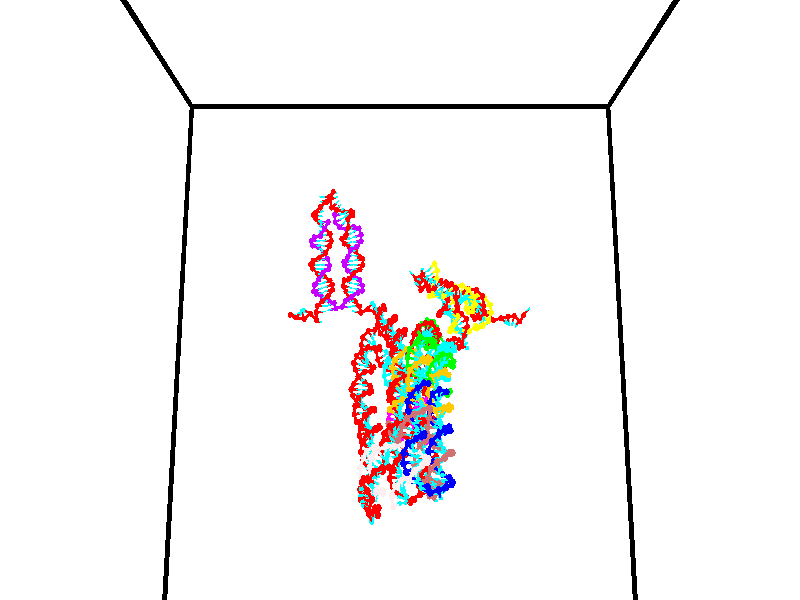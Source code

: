 // switches for output
#declare DRAW_BASES = 1; // possible values are 0, 1; only relevant for DNA ribbons
#declare DRAW_BASES_TYPE = 3; // possible values are 1, 2, 3; only relevant for DNA ribbons
#declare DRAW_FOG = 0; // set to 1 to enable fog

#include "colors.inc"

#include "transforms.inc"
background { rgb <1, 1, 1>}

#default {
   normal{
       ripples 0.25
       frequency 0.20
       turbulence 0.2
       lambda 5
   }
	finish {
		phong 0.1
		phong_size 40.
	}
}

// original window dimensions: 1024x640


// camera settings

camera {
	sky <0, 0.179814, -0.983701>
	up <0, 0.179814, -0.983701>
	right 1.6 * <1, 0, 0>
	location <35, 94.9851, 44.8844>
	look_at <35, 29.7336, 32.9568>
	direction <0, -65.2515, -11.9276>
	angle 67.0682
}


# declare cpy_camera_pos = <35, 94.9851, 44.8844>;
# if (DRAW_FOG = 1)
fog {
	fog_type 2
	up vnormalize(cpy_camera_pos)
	color rgbt<1,1,1,0.3>
	distance 1e-5
	fog_alt 3e-3
	fog_offset 56
}
# end


// LIGHTS

# declare lum = 6;
global_settings {
	ambient_light rgb lum * <0.05, 0.05, 0.05>
	max_trace_level 15
}# declare cpy_direct_light_amount = 0.25;
light_source
{	1000 * <-1, -1.16352, -0.803886>,
	rgb lum * cpy_direct_light_amount
	parallel
}

light_source
{	1000 * <1, 1.16352, 0.803886>,
	rgb lum * cpy_direct_light_amount
	parallel
}

// strand 0

// nucleotide -1

// particle -1
sphere {
	<23.973520, 35.102802, 35.193718> 0.250000
	pigment { color rgbt <1,0,0,0> }
	no_shadow
}
cylinder {
	<24.283060, 34.852623, 35.233654>,  <24.468784, 34.702515, 35.257614>, 0.100000
	pigment { color rgbt <1,0,0,0> }
	no_shadow
}
cylinder {
	<24.283060, 34.852623, 35.233654>,  <23.973520, 35.102802, 35.193718>, 0.100000
	pigment { color rgbt <1,0,0,0> }
	no_shadow
}

// particle -1
sphere {
	<24.283060, 34.852623, 35.233654> 0.100000
	pigment { color rgbt <1,0,0,0> }
	no_shadow
}
sphere {
	0, 1
	scale<0.080000,0.200000,0.300000>
	matrix <0.579322, 0.635255, -0.510722,
		0.256009, 0.453061, 0.853929,
		0.773851, -0.625449, 0.099838,
		24.515215, 34.664989, 35.263607>
	pigment { color rgbt <0,1,1,0> }
	no_shadow
}
cylinder {
	<24.590687, 35.422173, 35.476601>,  <23.973520, 35.102802, 35.193718>, 0.130000
	pigment { color rgbt <1,0,0,0> }
	no_shadow
}

// nucleotide -1

// particle -1
sphere {
	<24.590687, 35.422173, 35.476601> 0.250000
	pigment { color rgbt <1,0,0,0> }
	no_shadow
}
cylinder {
	<24.729305, 35.116646, 35.258801>,  <24.812477, 34.933331, 35.128120>, 0.100000
	pigment { color rgbt <1,0,0,0> }
	no_shadow
}
cylinder {
	<24.729305, 35.116646, 35.258801>,  <24.590687, 35.422173, 35.476601>, 0.100000
	pigment { color rgbt <1,0,0,0> }
	no_shadow
}

// particle -1
sphere {
	<24.729305, 35.116646, 35.258801> 0.100000
	pigment { color rgbt <1,0,0,0> }
	no_shadow
}
sphere {
	0, 1
	scale<0.080000,0.200000,0.300000>
	matrix <0.672444, 0.607002, -0.423518,
		0.654007, -0.219381, 0.723980,
		0.346546, -0.763820, -0.544505,
		24.833269, 34.887501, 35.095448>
	pigment { color rgbt <0,1,1,0> }
	no_shadow
}
cylinder {
	<25.413816, 35.276615, 35.579475>,  <24.590687, 35.422173, 35.476601>, 0.130000
	pigment { color rgbt <1,0,0,0> }
	no_shadow
}

// nucleotide -1

// particle -1
sphere {
	<25.413816, 35.276615, 35.579475> 0.250000
	pigment { color rgbt <1,0,0,0> }
	no_shadow
}
cylinder {
	<25.243044, 35.218460, 35.222469>,  <25.140579, 35.183567, 35.008266>, 0.100000
	pigment { color rgbt <1,0,0,0> }
	no_shadow
}
cylinder {
	<25.243044, 35.218460, 35.222469>,  <25.413816, 35.276615, 35.579475>, 0.100000
	pigment { color rgbt <1,0,0,0> }
	no_shadow
}

// particle -1
sphere {
	<25.243044, 35.218460, 35.222469> 0.100000
	pigment { color rgbt <1,0,0,0> }
	no_shadow
}
sphere {
	0, 1
	scale<0.080000,0.200000,0.300000>
	matrix <0.567431, 0.725420, -0.389599,
		0.704095, -0.672775, -0.227208,
		-0.426935, -0.145390, -0.892518,
		25.114964, 35.174843, 34.954712>
	pigment { color rgbt <0,1,1,0> }
	no_shadow
}
cylinder {
	<25.989094, 35.044491, 35.088791>,  <25.413816, 35.276615, 35.579475>, 0.130000
	pigment { color rgbt <1,0,0,0> }
	no_shadow
}

// nucleotide -1

// particle -1
sphere {
	<25.989094, 35.044491, 35.088791> 0.250000
	pigment { color rgbt <1,0,0,0> }
	no_shadow
}
cylinder {
	<25.666241, 35.251904, 34.975891>,  <25.472528, 35.376350, 34.908154>, 0.100000
	pigment { color rgbt <1,0,0,0> }
	no_shadow
}
cylinder {
	<25.666241, 35.251904, 34.975891>,  <25.989094, 35.044491, 35.088791>, 0.100000
	pigment { color rgbt <1,0,0,0> }
	no_shadow
}

// particle -1
sphere {
	<25.666241, 35.251904, 34.975891> 0.100000
	pigment { color rgbt <1,0,0,0> }
	no_shadow
}
sphere {
	0, 1
	scale<0.080000,0.200000,0.300000>
	matrix <0.579096, 0.788360, -0.207695,
		0.114816, -0.331086, -0.936589,
		-0.807134, 0.518528, -0.282246,
		25.424101, 35.407463, 34.891216>
	pigment { color rgbt <0,1,1,0> }
	no_shadow
}
cylinder {
	<26.579214, 34.860508, 35.606117>,  <25.989094, 35.044491, 35.088791>, 0.130000
	pigment { color rgbt <1,0,0,0> }
	no_shadow
}

// nucleotide -1

// particle -1
sphere {
	<26.579214, 34.860508, 35.606117> 0.250000
	pigment { color rgbt <1,0,0,0> }
	no_shadow
}
cylinder {
	<26.720871, 34.488419, 35.644638>,  <26.805866, 34.265167, 35.667751>, 0.100000
	pigment { color rgbt <1,0,0,0> }
	no_shadow
}
cylinder {
	<26.720871, 34.488419, 35.644638>,  <26.579214, 34.860508, 35.606117>, 0.100000
	pigment { color rgbt <1,0,0,0> }
	no_shadow
}

// particle -1
sphere {
	<26.720871, 34.488419, 35.644638> 0.100000
	pigment { color rgbt <1,0,0,0> }
	no_shadow
}
sphere {
	0, 1
	scale<0.080000,0.200000,0.300000>
	matrix <-0.074494, -0.130705, -0.988619,
		0.932220, 0.342939, -0.115584,
		0.354143, -0.930220, 0.096298,
		26.827114, 34.209354, 35.673527>
	pigment { color rgbt <0,1,1,0> }
	no_shadow
}
cylinder {
	<26.490931, 34.516243, 34.898914>,  <26.579214, 34.860508, 35.606117>, 0.130000
	pigment { color rgbt <1,0,0,0> }
	no_shadow
}

// nucleotide -1

// particle -1
sphere {
	<26.490931, 34.516243, 34.898914> 0.250000
	pigment { color rgbt <1,0,0,0> }
	no_shadow
}
cylinder {
	<26.877428, 34.431305, 34.840565>,  <27.109327, 34.380344, 34.805553>, 0.100000
	pigment { color rgbt <1,0,0,0> }
	no_shadow
}
cylinder {
	<26.877428, 34.431305, 34.840565>,  <26.490931, 34.516243, 34.898914>, 0.100000
	pigment { color rgbt <1,0,0,0> }
	no_shadow
}

// particle -1
sphere {
	<26.877428, 34.431305, 34.840565> 0.100000
	pigment { color rgbt <1,0,0,0> }
	no_shadow
}
sphere {
	0, 1
	scale<0.080000,0.200000,0.300000>
	matrix <-0.107436, 0.182524, -0.977314,
		0.234150, 0.959998, 0.153550,
		0.966246, -0.212342, -0.145876,
		27.167301, 34.367603, 34.796803>
	pigment { color rgbt <0,1,1,0> }
	no_shadow
}
cylinder {
	<26.658415, 34.972862, 34.423847>,  <26.490931, 34.516243, 34.898914>, 0.130000
	pigment { color rgbt <1,0,0,0> }
	no_shadow
}

// nucleotide -1

// particle -1
sphere {
	<26.658415, 34.972862, 34.423847> 0.250000
	pigment { color rgbt <1,0,0,0> }
	no_shadow
}
cylinder {
	<27.002821, 34.773529, 34.383221>,  <27.209465, 34.653927, 34.358845>, 0.100000
	pigment { color rgbt <1,0,0,0> }
	no_shadow
}
cylinder {
	<27.002821, 34.773529, 34.383221>,  <26.658415, 34.972862, 34.423847>, 0.100000
	pigment { color rgbt <1,0,0,0> }
	no_shadow
}

// particle -1
sphere {
	<27.002821, 34.773529, 34.383221> 0.100000
	pigment { color rgbt <1,0,0,0> }
	no_shadow
}
sphere {
	0, 1
	scale<0.080000,0.200000,0.300000>
	matrix <0.046551, 0.276094, -0.960003,
		0.506447, 0.821847, 0.260919,
		0.861014, -0.498336, -0.101569,
		27.261126, 34.624027, 34.352749>
	pigment { color rgbt <0,1,1,0> }
	no_shadow
}
cylinder {
	<27.170967, 35.416790, 34.123306>,  <26.658415, 34.972862, 34.423847>, 0.130000
	pigment { color rgbt <1,0,0,0> }
	no_shadow
}

// nucleotide -1

// particle -1
sphere {
	<27.170967, 35.416790, 34.123306> 0.250000
	pigment { color rgbt <1,0,0,0> }
	no_shadow
}
cylinder {
	<27.287277, 35.039722, 34.057793>,  <27.357063, 34.813480, 34.018486>, 0.100000
	pigment { color rgbt <1,0,0,0> }
	no_shadow
}
cylinder {
	<27.287277, 35.039722, 34.057793>,  <27.170967, 35.416790, 34.123306>, 0.100000
	pigment { color rgbt <1,0,0,0> }
	no_shadow
}

// particle -1
sphere {
	<27.287277, 35.039722, 34.057793> 0.100000
	pigment { color rgbt <1,0,0,0> }
	no_shadow
}
sphere {
	0, 1
	scale<0.080000,0.200000,0.300000>
	matrix <0.027561, 0.179358, -0.983398,
		0.956395, 0.281432, 0.078134,
		0.290774, -0.942670, -0.163780,
		27.374510, 34.756920, 34.008659>
	pigment { color rgbt <0,1,1,0> }
	no_shadow
}
cylinder {
	<27.789637, 35.429203, 33.656109>,  <27.170967, 35.416790, 34.123306>, 0.130000
	pigment { color rgbt <1,0,0,0> }
	no_shadow
}

// nucleotide -1

// particle -1
sphere {
	<27.789637, 35.429203, 33.656109> 0.250000
	pigment { color rgbt <1,0,0,0> }
	no_shadow
}
cylinder {
	<27.570230, 35.096966, 33.617657>,  <27.438587, 34.897621, 33.594585>, 0.100000
	pigment { color rgbt <1,0,0,0> }
	no_shadow
}
cylinder {
	<27.570230, 35.096966, 33.617657>,  <27.789637, 35.429203, 33.656109>, 0.100000
	pigment { color rgbt <1,0,0,0> }
	no_shadow
}

// particle -1
sphere {
	<27.570230, 35.096966, 33.617657> 0.100000
	pigment { color rgbt <1,0,0,0> }
	no_shadow
}
sphere {
	0, 1
	scale<0.080000,0.200000,0.300000>
	matrix <0.008377, 0.109509, -0.993950,
		0.836099, -0.546001, -0.053109,
		-0.548514, -0.830596, -0.096135,
		27.405676, 34.847786, 33.588818>
	pigment { color rgbt <0,1,1,0> }
	no_shadow
}
cylinder {
	<28.181965, 35.122932, 33.062115>,  <27.789637, 35.429203, 33.656109>, 0.130000
	pigment { color rgbt <1,0,0,0> }
	no_shadow
}

// nucleotide -1

// particle -1
sphere {
	<28.181965, 35.122932, 33.062115> 0.250000
	pigment { color rgbt <1,0,0,0> }
	no_shadow
}
cylinder {
	<27.820902, 34.953976, 33.095078>,  <27.604263, 34.852600, 33.114857>, 0.100000
	pigment { color rgbt <1,0,0,0> }
	no_shadow
}
cylinder {
	<27.820902, 34.953976, 33.095078>,  <28.181965, 35.122932, 33.062115>, 0.100000
	pigment { color rgbt <1,0,0,0> }
	no_shadow
}

// particle -1
sphere {
	<27.820902, 34.953976, 33.095078> 0.100000
	pigment { color rgbt <1,0,0,0> }
	no_shadow
}
sphere {
	0, 1
	scale<0.080000,0.200000,0.300000>
	matrix <-0.120362, 0.063929, -0.990670,
		0.413185, -0.904155, -0.108546,
		-0.902658, -0.422395, 0.082411,
		27.550104, 34.827259, 33.119801>
	pigment { color rgbt <0,1,1,0> }
	no_shadow
}
cylinder {
	<28.135805, 34.697281, 32.527874>,  <28.181965, 35.122932, 33.062115>, 0.130000
	pigment { color rgbt <1,0,0,0> }
	no_shadow
}

// nucleotide -1

// particle -1
sphere {
	<28.135805, 34.697281, 32.527874> 0.250000
	pigment { color rgbt <1,0,0,0> }
	no_shadow
}
cylinder {
	<27.754681, 34.702515, 32.649185>,  <27.526005, 34.705654, 32.721970>, 0.100000
	pigment { color rgbt <1,0,0,0> }
	no_shadow
}
cylinder {
	<27.754681, 34.702515, 32.649185>,  <28.135805, 34.697281, 32.527874>, 0.100000
	pigment { color rgbt <1,0,0,0> }
	no_shadow
}

// particle -1
sphere {
	<27.754681, 34.702515, 32.649185> 0.100000
	pigment { color rgbt <1,0,0,0> }
	no_shadow
}
sphere {
	0, 1
	scale<0.080000,0.200000,0.300000>
	matrix <-0.301941, 0.062140, -0.951299,
		-0.031292, -0.997982, -0.055258,
		-0.952813, 0.013083, 0.303276,
		27.468836, 34.706440, 32.740170>
	pigment { color rgbt <0,1,1,0> }
	no_shadow
}
cylinder {
	<27.819229, 34.244926, 32.095699>,  <28.135805, 34.697281, 32.527874>, 0.130000
	pigment { color rgbt <1,0,0,0> }
	no_shadow
}

// nucleotide -1

// particle -1
sphere {
	<27.819229, 34.244926, 32.095699> 0.250000
	pigment { color rgbt <1,0,0,0> }
	no_shadow
}
cylinder {
	<27.516203, 34.468666, 32.230297>,  <27.334387, 34.602909, 32.311058>, 0.100000
	pigment { color rgbt <1,0,0,0> }
	no_shadow
}
cylinder {
	<27.516203, 34.468666, 32.230297>,  <27.819229, 34.244926, 32.095699>, 0.100000
	pigment { color rgbt <1,0,0,0> }
	no_shadow
}

// particle -1
sphere {
	<27.516203, 34.468666, 32.230297> 0.100000
	pigment { color rgbt <1,0,0,0> }
	no_shadow
}
sphere {
	0, 1
	scale<0.080000,0.200000,0.300000>
	matrix <-0.390609, 0.024570, -0.920229,
		-0.522994, -0.828570, 0.199872,
		-0.757563, 0.559345, 0.336497,
		27.288935, 34.636471, 32.331245>
	pigment { color rgbt <0,1,1,0> }
	no_shadow
}
cylinder {
	<27.196033, 34.000858, 31.679058>,  <27.819229, 34.244926, 32.095699>, 0.130000
	pigment { color rgbt <1,0,0,0> }
	no_shadow
}

// nucleotide -1

// particle -1
sphere {
	<27.196033, 34.000858, 31.679058> 0.250000
	pigment { color rgbt <1,0,0,0> }
	no_shadow
}
cylinder {
	<27.125286, 34.367867, 31.821533>,  <27.082838, 34.588074, 31.907019>, 0.100000
	pigment { color rgbt <1,0,0,0> }
	no_shadow
}
cylinder {
	<27.125286, 34.367867, 31.821533>,  <27.196033, 34.000858, 31.679058>, 0.100000
	pigment { color rgbt <1,0,0,0> }
	no_shadow
}

// particle -1
sphere {
	<27.125286, 34.367867, 31.821533> 0.100000
	pigment { color rgbt <1,0,0,0> }
	no_shadow
}
sphere {
	0, 1
	scale<0.080000,0.200000,0.300000>
	matrix <-0.395457, 0.265148, -0.879380,
		-0.901294, -0.296391, 0.315945,
		-0.176868, 0.917523, 0.356187,
		27.072226, 34.643124, 31.928389>
	pigment { color rgbt <0,1,1,0> }
	no_shadow
}
cylinder {
	<26.511358, 34.184734, 31.466072>,  <27.196033, 34.000858, 31.679058>, 0.130000
	pigment { color rgbt <1,0,0,0> }
	no_shadow
}

// nucleotide -1

// particle -1
sphere {
	<26.511358, 34.184734, 31.466072> 0.250000
	pigment { color rgbt <1,0,0,0> }
	no_shadow
}
cylinder {
	<26.687395, 34.536747, 31.537483>,  <26.793016, 34.747955, 31.580330>, 0.100000
	pigment { color rgbt <1,0,0,0> }
	no_shadow
}
cylinder {
	<26.687395, 34.536747, 31.537483>,  <26.511358, 34.184734, 31.466072>, 0.100000
	pigment { color rgbt <1,0,0,0> }
	no_shadow
}

// particle -1
sphere {
	<26.687395, 34.536747, 31.537483> 0.100000
	pigment { color rgbt <1,0,0,0> }
	no_shadow
}
sphere {
	0, 1
	scale<0.080000,0.200000,0.300000>
	matrix <-0.345795, 0.349577, -0.870759,
		-0.828701, 0.321478, 0.458155,
		0.440090, 0.880027, 0.178529,
		26.819422, 34.800755, 31.591042>
	pigment { color rgbt <0,1,1,0> }
	no_shadow
}
cylinder {
	<26.052044, 34.690735, 31.142490>,  <26.511358, 34.184734, 31.466072>, 0.130000
	pigment { color rgbt <1,0,0,0> }
	no_shadow
}

// nucleotide -1

// particle -1
sphere {
	<26.052044, 34.690735, 31.142490> 0.250000
	pigment { color rgbt <1,0,0,0> }
	no_shadow
}
cylinder {
	<26.393824, 34.885906, 31.213863>,  <26.598892, 35.003010, 31.256687>, 0.100000
	pigment { color rgbt <1,0,0,0> }
	no_shadow
}
cylinder {
	<26.393824, 34.885906, 31.213863>,  <26.052044, 34.690735, 31.142490>, 0.100000
	pigment { color rgbt <1,0,0,0> }
	no_shadow
}

// particle -1
sphere {
	<26.393824, 34.885906, 31.213863> 0.100000
	pigment { color rgbt <1,0,0,0> }
	no_shadow
}
sphere {
	0, 1
	scale<0.080000,0.200000,0.300000>
	matrix <-0.051691, 0.421587, -0.905313,
		-0.516957, 0.764321, 0.385446,
		0.854449, 0.487933, 0.178434,
		26.650158, 35.032288, 31.267393>
	pigment { color rgbt <0,1,1,0> }
	no_shadow
}
cylinder {
	<25.937431, 35.449429, 30.954155>,  <26.052044, 34.690735, 31.142490>, 0.130000
	pigment { color rgbt <1,0,0,0> }
	no_shadow
}

// nucleotide -1

// particle -1
sphere {
	<25.937431, 35.449429, 30.954155> 0.250000
	pigment { color rgbt <1,0,0,0> }
	no_shadow
}
cylinder {
	<26.333771, 35.395668, 30.959143>,  <26.571575, 35.363411, 30.962135>, 0.100000
	pigment { color rgbt <1,0,0,0> }
	no_shadow
}
cylinder {
	<26.333771, 35.395668, 30.959143>,  <25.937431, 35.449429, 30.954155>, 0.100000
	pigment { color rgbt <1,0,0,0> }
	no_shadow
}

// particle -1
sphere {
	<26.333771, 35.395668, 30.959143> 0.100000
	pigment { color rgbt <1,0,0,0> }
	no_shadow
}
sphere {
	0, 1
	scale<0.080000,0.200000,0.300000>
	matrix <0.077027, 0.487173, -0.869902,
		0.110841, 0.862902, 0.493067,
		0.990849, -0.134401, 0.012468,
		26.631025, 35.355347, 30.962883>
	pigment { color rgbt <0,1,1,0> }
	no_shadow
}
cylinder {
	<26.295641, 36.125732, 30.796717>,  <25.937431, 35.449429, 30.954155>, 0.130000
	pigment { color rgbt <1,0,0,0> }
	no_shadow
}

// nucleotide -1

// particle -1
sphere {
	<26.295641, 36.125732, 30.796717> 0.250000
	pigment { color rgbt <1,0,0,0> }
	no_shadow
}
cylinder {
	<26.537695, 35.820717, 30.705202>,  <26.682926, 35.637707, 30.650293>, 0.100000
	pigment { color rgbt <1,0,0,0> }
	no_shadow
}
cylinder {
	<26.537695, 35.820717, 30.705202>,  <26.295641, 36.125732, 30.796717>, 0.100000
	pigment { color rgbt <1,0,0,0> }
	no_shadow
}

// particle -1
sphere {
	<26.537695, 35.820717, 30.705202> 0.100000
	pigment { color rgbt <1,0,0,0> }
	no_shadow
}
sphere {
	0, 1
	scale<0.080000,0.200000,0.300000>
	matrix <0.220817, 0.436861, -0.872005,
		0.764888, 0.477159, 0.432742,
		0.605133, -0.762543, -0.228785,
		26.719234, 35.591953, 30.636566>
	pigment { color rgbt <0,1,1,0> }
	no_shadow
}
cylinder {
	<26.979872, 36.468834, 30.606859>,  <26.295641, 36.125732, 30.796717>, 0.130000
	pigment { color rgbt <1,0,0,0> }
	no_shadow
}

// nucleotide -1

// particle -1
sphere {
	<26.979872, 36.468834, 30.606859> 0.250000
	pigment { color rgbt <1,0,0,0> }
	no_shadow
}
cylinder {
	<27.011723, 36.112160, 30.428621>,  <27.030834, 35.898155, 30.321678>, 0.100000
	pigment { color rgbt <1,0,0,0> }
	no_shadow
}
cylinder {
	<27.011723, 36.112160, 30.428621>,  <26.979872, 36.468834, 30.606859>, 0.100000
	pigment { color rgbt <1,0,0,0> }
	no_shadow
}

// particle -1
sphere {
	<27.011723, 36.112160, 30.428621> 0.100000
	pigment { color rgbt <1,0,0,0> }
	no_shadow
}
sphere {
	0, 1
	scale<0.080000,0.200000,0.300000>
	matrix <0.162724, 0.452644, -0.876718,
		0.983453, -0.002697, 0.181143,
		0.079629, -0.891687, -0.445593,
		27.035610, 35.844654, 30.294943>
	pigment { color rgbt <0,1,1,0> }
	no_shadow
}
cylinder {
	<27.569485, 36.468849, 30.234669>,  <26.979872, 36.468834, 30.606859>, 0.130000
	pigment { color rgbt <1,0,0,0> }
	no_shadow
}

// nucleotide -1

// particle -1
sphere {
	<27.569485, 36.468849, 30.234669> 0.250000
	pigment { color rgbt <1,0,0,0> }
	no_shadow
}
cylinder {
	<27.371649, 36.176632, 30.046335>,  <27.252947, 36.001301, 29.933334>, 0.100000
	pigment { color rgbt <1,0,0,0> }
	no_shadow
}
cylinder {
	<27.371649, 36.176632, 30.046335>,  <27.569485, 36.468849, 30.234669>, 0.100000
	pigment { color rgbt <1,0,0,0> }
	no_shadow
}

// particle -1
sphere {
	<27.371649, 36.176632, 30.046335> 0.100000
	pigment { color rgbt <1,0,0,0> }
	no_shadow
}
sphere {
	0, 1
	scale<0.080000,0.200000,0.300000>
	matrix <0.205009, 0.428386, -0.880032,
		0.844603, -0.531779, -0.062106,
		-0.494588, -0.730546, -0.470835,
		27.223272, 35.957470, 29.905085>
	pigment { color rgbt <0,1,1,0> }
	no_shadow
}
cylinder {
	<27.955767, 36.438576, 29.621119>,  <27.569485, 36.468849, 30.234669>, 0.130000
	pigment { color rgbt <1,0,0,0> }
	no_shadow
}

// nucleotide -1

// particle -1
sphere {
	<27.955767, 36.438576, 29.621119> 0.250000
	pigment { color rgbt <1,0,0,0> }
	no_shadow
}
cylinder {
	<27.605400, 36.259155, 29.550041>,  <27.395180, 36.151505, 29.507395>, 0.100000
	pigment { color rgbt <1,0,0,0> }
	no_shadow
}
cylinder {
	<27.605400, 36.259155, 29.550041>,  <27.955767, 36.438576, 29.621119>, 0.100000
	pigment { color rgbt <1,0,0,0> }
	no_shadow
}

// particle -1
sphere {
	<27.605400, 36.259155, 29.550041> 0.100000
	pigment { color rgbt <1,0,0,0> }
	no_shadow
}
sphere {
	0, 1
	scale<0.080000,0.200000,0.300000>
	matrix <0.042946, 0.294354, -0.954731,
		0.480547, -0.843896, -0.238566,
		-0.875917, -0.448548, -0.177693,
		27.342625, 36.124592, 29.496733>
	pigment { color rgbt <0,1,1,0> }
	no_shadow
}
cylinder {
	<28.063288, 35.988750, 29.051580>,  <27.955767, 36.438576, 29.621119>, 0.130000
	pigment { color rgbt <1,0,0,0> }
	no_shadow
}

// nucleotide -1

// particle -1
sphere {
	<28.063288, 35.988750, 29.051580> 0.250000
	pigment { color rgbt <1,0,0,0> }
	no_shadow
}
cylinder {
	<27.674335, 36.081520, 29.062071>,  <27.440964, 36.137180, 29.068365>, 0.100000
	pigment { color rgbt <1,0,0,0> }
	no_shadow
}
cylinder {
	<27.674335, 36.081520, 29.062071>,  <28.063288, 35.988750, 29.051580>, 0.100000
	pigment { color rgbt <1,0,0,0> }
	no_shadow
}

// particle -1
sphere {
	<27.674335, 36.081520, 29.062071> 0.100000
	pigment { color rgbt <1,0,0,0> }
	no_shadow
}
sphere {
	0, 1
	scale<0.080000,0.200000,0.300000>
	matrix <0.032453, 0.245621, -0.968823,
		-0.231134, -0.941213, -0.246363,
		-0.972380, 0.231923, 0.026226,
		27.382622, 36.151096, 29.069939>
	pigment { color rgbt <0,1,1,0> }
	no_shadow
}
cylinder {
	<27.922173, 35.787254, 28.390551>,  <28.063288, 35.988750, 29.051580>, 0.130000
	pigment { color rgbt <1,0,0,0> }
	no_shadow
}

// nucleotide -1

// particle -1
sphere {
	<27.922173, 35.787254, 28.390551> 0.250000
	pigment { color rgbt <1,0,0,0> }
	no_shadow
}
cylinder {
	<27.581944, 35.963711, 28.505037>,  <27.377806, 36.069584, 28.573729>, 0.100000
	pigment { color rgbt <1,0,0,0> }
	no_shadow
}
cylinder {
	<27.581944, 35.963711, 28.505037>,  <27.922173, 35.787254, 28.390551>, 0.100000
	pigment { color rgbt <1,0,0,0> }
	no_shadow
}

// particle -1
sphere {
	<27.581944, 35.963711, 28.505037> 0.100000
	pigment { color rgbt <1,0,0,0> }
	no_shadow
}
sphere {
	0, 1
	scale<0.080000,0.200000,0.300000>
	matrix <-0.162403, 0.297312, -0.940867,
		-0.500151, -0.846758, -0.181243,
		-0.850573, 0.441141, 0.286217,
		27.326771, 36.096054, 28.590902>
	pigment { color rgbt <0,1,1,0> }
	no_shadow
}
cylinder {
	<27.324455, 35.627277, 27.865557>,  <27.922173, 35.787254, 28.390551>, 0.130000
	pigment { color rgbt <1,0,0,0> }
	no_shadow
}

// nucleotide -1

// particle -1
sphere {
	<27.324455, 35.627277, 27.865557> 0.250000
	pigment { color rgbt <1,0,0,0> }
	no_shadow
}
cylinder {
	<27.268013, 35.966965, 28.069092>,  <27.234148, 36.170776, 28.191212>, 0.100000
	pigment { color rgbt <1,0,0,0> }
	no_shadow
}
cylinder {
	<27.268013, 35.966965, 28.069092>,  <27.324455, 35.627277, 27.865557>, 0.100000
	pigment { color rgbt <1,0,0,0> }
	no_shadow
}

// particle -1
sphere {
	<27.268013, 35.966965, 28.069092> 0.100000
	pigment { color rgbt <1,0,0,0> }
	no_shadow
}
sphere {
	0, 1
	scale<0.080000,0.200000,0.300000>
	matrix <-0.117276, 0.496021, -0.860354,
		-0.983024, -0.181074, 0.029603,
		-0.141104, 0.849220, 0.508837,
		27.225681, 36.221729, 28.221743>
	pigment { color rgbt <0,1,1,0> }
	no_shadow
}
cylinder {
	<26.860798, 35.922710, 27.467205>,  <27.324455, 35.627277, 27.865557>, 0.130000
	pigment { color rgbt <1,0,0,0> }
	no_shadow
}

// nucleotide -1

// particle -1
sphere {
	<26.860798, 35.922710, 27.467205> 0.250000
	pigment { color rgbt <1,0,0,0> }
	no_shadow
}
cylinder {
	<26.964420, 36.239952, 27.687704>,  <27.026594, 36.430298, 27.820004>, 0.100000
	pigment { color rgbt <1,0,0,0> }
	no_shadow
}
cylinder {
	<26.964420, 36.239952, 27.687704>,  <26.860798, 35.922710, 27.467205>, 0.100000
	pigment { color rgbt <1,0,0,0> }
	no_shadow
}

// particle -1
sphere {
	<26.964420, 36.239952, 27.687704> 0.100000
	pigment { color rgbt <1,0,0,0> }
	no_shadow
}
sphere {
	0, 1
	scale<0.080000,0.200000,0.300000>
	matrix <-0.169364, 0.599189, -0.782489,
		-0.950898, 0.109346, 0.289546,
		0.259055, 0.793105, 0.551248,
		27.042137, 36.477882, 27.853079>
	pigment { color rgbt <0,1,1,0> }
	no_shadow
}
cylinder {
	<26.522543, 36.465786, 27.259829>,  <26.860798, 35.922710, 27.467205>, 0.130000
	pigment { color rgbt <1,0,0,0> }
	no_shadow
}

// nucleotide -1

// particle -1
sphere {
	<26.522543, 36.465786, 27.259829> 0.250000
	pigment { color rgbt <1,0,0,0> }
	no_shadow
}
cylinder {
	<26.831284, 36.642525, 27.442701>,  <27.016527, 36.748569, 27.552425>, 0.100000
	pigment { color rgbt <1,0,0,0> }
	no_shadow
}
cylinder {
	<26.831284, 36.642525, 27.442701>,  <26.522543, 36.465786, 27.259829>, 0.100000
	pigment { color rgbt <1,0,0,0> }
	no_shadow
}

// particle -1
sphere {
	<26.831284, 36.642525, 27.442701> 0.100000
	pigment { color rgbt <1,0,0,0> }
	no_shadow
}
sphere {
	0, 1
	scale<0.080000,0.200000,0.300000>
	matrix <0.089786, 0.636108, -0.766358,
		-0.629432, 0.632563, 0.451309,
		0.771851, 0.441849, 0.457182,
		27.062840, 36.775078, 27.579857>
	pigment { color rgbt <0,1,1,0> }
	no_shadow
}
cylinder {
	<26.388102, 37.088787, 27.118069>,  <26.522543, 36.465786, 27.259829>, 0.130000
	pigment { color rgbt <1,0,0,0> }
	no_shadow
}

// nucleotide -1

// particle -1
sphere {
	<26.388102, 37.088787, 27.118069> 0.250000
	pigment { color rgbt <1,0,0,0> }
	no_shadow
}
cylinder {
	<26.781115, 37.033146, 27.167517>,  <27.016922, 36.999763, 27.197186>, 0.100000
	pigment { color rgbt <1,0,0,0> }
	no_shadow
}
cylinder {
	<26.781115, 37.033146, 27.167517>,  <26.388102, 37.088787, 27.118069>, 0.100000
	pigment { color rgbt <1,0,0,0> }
	no_shadow
}

// particle -1
sphere {
	<26.781115, 37.033146, 27.167517> 0.100000
	pigment { color rgbt <1,0,0,0> }
	no_shadow
}
sphere {
	0, 1
	scale<0.080000,0.200000,0.300000>
	matrix <0.173569, 0.445428, -0.878333,
		0.067112, 0.884447, 0.461790,
		0.982532, -0.139100, 0.123619,
		27.075874, 36.991417, 27.204603>
	pigment { color rgbt <0,1,1,0> }
	no_shadow
}
cylinder {
	<26.661304, 37.680153, 27.103365>,  <26.388102, 37.088787, 27.118069>, 0.130000
	pigment { color rgbt <1,0,0,0> }
	no_shadow
}

// nucleotide -1

// particle -1
sphere {
	<26.661304, 37.680153, 27.103365> 0.250000
	pigment { color rgbt <1,0,0,0> }
	no_shadow
}
cylinder {
	<26.950260, 37.436180, 26.973049>,  <27.123632, 37.289795, 26.894859>, 0.100000
	pigment { color rgbt <1,0,0,0> }
	no_shadow
}
cylinder {
	<26.950260, 37.436180, 26.973049>,  <26.661304, 37.680153, 27.103365>, 0.100000
	pigment { color rgbt <1,0,0,0> }
	no_shadow
}

// particle -1
sphere {
	<26.950260, 37.436180, 26.973049> 0.100000
	pigment { color rgbt <1,0,0,0> }
	no_shadow
}
sphere {
	0, 1
	scale<0.080000,0.200000,0.300000>
	matrix <-0.027213, 0.445703, -0.894767,
		0.690952, 0.655235, 0.305373,
		0.722388, -0.609931, -0.325791,
		27.166977, 37.253201, 26.875313>
	pigment { color rgbt <0,1,1,0> }
	no_shadow
}
cylinder {
	<27.197920, 37.976616, 26.690165>,  <26.661304, 37.680153, 27.103365>, 0.130000
	pigment { color rgbt <1,0,0,0> }
	no_shadow
}

// nucleotide -1

// particle -1
sphere {
	<27.197920, 37.976616, 26.690165> 0.250000
	pigment { color rgbt <1,0,0,0> }
	no_shadow
}
cylinder {
	<27.198294, 37.599415, 26.557051>,  <27.198519, 37.373093, 26.477182>, 0.100000
	pigment { color rgbt <1,0,0,0> }
	no_shadow
}
cylinder {
	<27.198294, 37.599415, 26.557051>,  <27.197920, 37.976616, 26.690165>, 0.100000
	pigment { color rgbt <1,0,0,0> }
	no_shadow
}

// particle -1
sphere {
	<27.198294, 37.599415, 26.557051> 0.100000
	pigment { color rgbt <1,0,0,0> }
	no_shadow
}
sphere {
	0, 1
	scale<0.080000,0.200000,0.300000>
	matrix <0.033797, 0.332624, -0.942454,
		0.999428, -0.010365, 0.032182,
		0.000936, -0.943003, -0.332784,
		27.198574, 37.316513, 26.457216>
	pigment { color rgbt <0,1,1,0> }
	no_shadow
}
cylinder {
	<27.767536, 37.802399, 26.202608>,  <27.197920, 37.976616, 26.690165>, 0.130000
	pigment { color rgbt <1,0,0,0> }
	no_shadow
}

// nucleotide -1

// particle -1
sphere {
	<27.767536, 37.802399, 26.202608> 0.250000
	pigment { color rgbt <1,0,0,0> }
	no_shadow
}
cylinder {
	<27.469463, 37.548500, 26.120831>,  <27.290621, 37.396160, 26.071764>, 0.100000
	pigment { color rgbt <1,0,0,0> }
	no_shadow
}
cylinder {
	<27.469463, 37.548500, 26.120831>,  <27.767536, 37.802399, 26.202608>, 0.100000
	pigment { color rgbt <1,0,0,0> }
	no_shadow
}

// particle -1
sphere {
	<27.469463, 37.548500, 26.120831> 0.100000
	pigment { color rgbt <1,0,0,0> }
	no_shadow
}
sphere {
	0, 1
	scale<0.080000,0.200000,0.300000>
	matrix <0.036862, 0.266898, -0.963019,
		0.665843, -0.725159, -0.175490,
		-0.745180, -0.634751, -0.204443,
		27.245909, 37.358074, 26.059498>
	pigment { color rgbt <0,1,1,0> }
	no_shadow
}
cylinder {
	<27.959366, 37.300697, 25.626596>,  <27.767536, 37.802399, 26.202608>, 0.130000
	pigment { color rgbt <1,0,0,0> }
	no_shadow
}

// nucleotide -1

// particle -1
sphere {
	<27.959366, 37.300697, 25.626596> 0.250000
	pigment { color rgbt <1,0,0,0> }
	no_shadow
}
cylinder {
	<27.567785, 37.379536, 25.647785>,  <27.332836, 37.426838, 25.660498>, 0.100000
	pigment { color rgbt <1,0,0,0> }
	no_shadow
}
cylinder {
	<27.567785, 37.379536, 25.647785>,  <27.959366, 37.300697, 25.626596>, 0.100000
	pigment { color rgbt <1,0,0,0> }
	no_shadow
}

// particle -1
sphere {
	<27.567785, 37.379536, 25.647785> 0.100000
	pigment { color rgbt <1,0,0,0> }
	no_shadow
}
sphere {
	0, 1
	scale<0.080000,0.200000,0.300000>
	matrix <0.034970, 0.417692, -0.907916,
		-0.201075, -0.886953, -0.415793,
		-0.978952, 0.197099, 0.052971,
		27.274099, 37.438667, 25.663677>
	pigment { color rgbt <0,1,1,0> }
	no_shadow
}
cylinder {
	<28.254065, 36.754913, 25.011606>,  <27.959366, 37.300697, 25.626596>, 0.130000
	pigment { color rgbt <1,0,0,0> }
	no_shadow
}

// nucleotide -1

// particle -1
sphere {
	<28.254065, 36.754913, 25.011606> 0.250000
	pigment { color rgbt <1,0,0,0> }
	no_shadow
}
cylinder {
	<28.315992, 36.365967, 24.941711>,  <28.353149, 36.132599, 24.899775>, 0.100000
	pigment { color rgbt <1,0,0,0> }
	no_shadow
}
cylinder {
	<28.315992, 36.365967, 24.941711>,  <28.254065, 36.754913, 25.011606>, 0.100000
	pigment { color rgbt <1,0,0,0> }
	no_shadow
}

// particle -1
sphere {
	<28.315992, 36.365967, 24.941711> 0.100000
	pigment { color rgbt <1,0,0,0> }
	no_shadow
}
sphere {
	0, 1
	scale<0.080000,0.200000,0.300000>
	matrix <0.233380, -0.135867, 0.962847,
		-0.959982, -0.189847, 0.205897,
		0.154819, -0.972367, -0.174736,
		28.362438, 36.074257, 24.889290>
	pigment { color rgbt <0,1,1,0> }
	no_shadow
}
cylinder {
	<27.891403, 36.288666, 25.522062>,  <28.254065, 36.754913, 25.011606>, 0.130000
	pigment { color rgbt <1,0,0,0> }
	no_shadow
}

// nucleotide -1

// particle -1
sphere {
	<27.891403, 36.288666, 25.522062> 0.250000
	pigment { color rgbt <1,0,0,0> }
	no_shadow
}
cylinder {
	<28.181007, 36.066410, 25.358564>,  <28.354771, 35.933056, 25.260466>, 0.100000
	pigment { color rgbt <1,0,0,0> }
	no_shadow
}
cylinder {
	<28.181007, 36.066410, 25.358564>,  <27.891403, 36.288666, 25.522062>, 0.100000
	pigment { color rgbt <1,0,0,0> }
	no_shadow
}

// particle -1
sphere {
	<28.181007, 36.066410, 25.358564> 0.100000
	pigment { color rgbt <1,0,0,0> }
	no_shadow
}
sphere {
	0, 1
	scale<0.080000,0.200000,0.300000>
	matrix <0.396079, -0.150263, 0.905838,
		-0.564737, -0.817733, 0.111284,
		0.724012, -0.555638, -0.408746,
		28.398211, 35.899719, 25.235941>
	pigment { color rgbt <0,1,1,0> }
	no_shadow
}
cylinder {
	<28.042875, 35.835541, 26.089958>,  <27.891403, 36.288666, 25.522062>, 0.130000
	pigment { color rgbt <1,0,0,0> }
	no_shadow
}

// nucleotide -1

// particle -1
sphere {
	<28.042875, 35.835541, 26.089958> 0.250000
	pigment { color rgbt <1,0,0,0> }
	no_shadow
}
cylinder {
	<28.351418, 35.854172, 25.836081>,  <28.536543, 35.865349, 25.683754>, 0.100000
	pigment { color rgbt <1,0,0,0> }
	no_shadow
}
cylinder {
	<28.351418, 35.854172, 25.836081>,  <28.042875, 35.835541, 26.089958>, 0.100000
	pigment { color rgbt <1,0,0,0> }
	no_shadow
}

// particle -1
sphere {
	<28.351418, 35.854172, 25.836081> 0.100000
	pigment { color rgbt <1,0,0,0> }
	no_shadow
}
sphere {
	0, 1
	scale<0.080000,0.200000,0.300000>
	matrix <0.634802, -0.127004, 0.762166,
		-0.045107, -0.990808, -0.127534,
		0.771357, 0.046580, -0.634696,
		28.582825, 35.868145, 25.645672>
	pigment { color rgbt <0,1,1,0> }
	no_shadow
}
cylinder {
	<28.445992, 35.179035, 26.089804>,  <28.042875, 35.835541, 26.089958>, 0.130000
	pigment { color rgbt <1,0,0,0> }
	no_shadow
}

// nucleotide -1

// particle -1
sphere {
	<28.445992, 35.179035, 26.089804> 0.250000
	pigment { color rgbt <1,0,0,0> }
	no_shadow
}
cylinder {
	<28.660954, 35.498928, 25.982758>,  <28.789930, 35.690865, 25.918530>, 0.100000
	pigment { color rgbt <1,0,0,0> }
	no_shadow
}
cylinder {
	<28.660954, 35.498928, 25.982758>,  <28.445992, 35.179035, 26.089804>, 0.100000
	pigment { color rgbt <1,0,0,0> }
	no_shadow
}

// particle -1
sphere {
	<28.660954, 35.498928, 25.982758> 0.100000
	pigment { color rgbt <1,0,0,0> }
	no_shadow
}
sphere {
	0, 1
	scale<0.080000,0.200000,0.300000>
	matrix <0.631392, -0.171193, 0.756332,
		0.559051, -0.575428, -0.596946,
		0.537407, 0.799735, -0.267615,
		28.822176, 35.738850, 25.902473>
	pigment { color rgbt <0,1,1,0> }
	no_shadow
}
cylinder {
	<29.180576, 34.919437, 26.155394>,  <28.445992, 35.179035, 26.089804>, 0.130000
	pigment { color rgbt <1,0,0,0> }
	no_shadow
}

// nucleotide -1

// particle -1
sphere {
	<29.180576, 34.919437, 26.155394> 0.250000
	pigment { color rgbt <1,0,0,0> }
	no_shadow
}
cylinder {
	<29.142740, 35.316959, 26.178762>,  <29.120039, 35.555473, 26.192783>, 0.100000
	pigment { color rgbt <1,0,0,0> }
	no_shadow
}
cylinder {
	<29.142740, 35.316959, 26.178762>,  <29.180576, 34.919437, 26.155394>, 0.100000
	pigment { color rgbt <1,0,0,0> }
	no_shadow
}

// particle -1
sphere {
	<29.142740, 35.316959, 26.178762> 0.100000
	pigment { color rgbt <1,0,0,0> }
	no_shadow
}
sphere {
	0, 1
	scale<0.080000,0.200000,0.300000>
	matrix <0.630549, 0.014394, 0.776016,
		0.770364, 0.110242, -0.628002,
		-0.094589, 0.993801, 0.058424,
		29.114363, 35.615101, 26.196289>
	pigment { color rgbt <0,1,1,0> }
	no_shadow
}
cylinder {
	<29.963610, 35.280678, 26.221416>,  <29.180576, 34.919437, 26.155394>, 0.130000
	pigment { color rgbt <1,0,0,0> }
	no_shadow
}

// nucleotide -1

// particle -1
sphere {
	<29.963610, 35.280678, 26.221416> 0.250000
	pigment { color rgbt <1,0,0,0> }
	no_shadow
}
cylinder {
	<29.649206, 35.474297, 26.375240>,  <29.460564, 35.590469, 26.467535>, 0.100000
	pigment { color rgbt <1,0,0,0> }
	no_shadow
}
cylinder {
	<29.649206, 35.474297, 26.375240>,  <29.963610, 35.280678, 26.221416>, 0.100000
	pigment { color rgbt <1,0,0,0> }
	no_shadow
}

// particle -1
sphere {
	<29.649206, 35.474297, 26.375240> 0.100000
	pigment { color rgbt <1,0,0,0> }
	no_shadow
}
sphere {
	0, 1
	scale<0.080000,0.200000,0.300000>
	matrix <0.508133, 0.151531, 0.847844,
		0.352127, 0.861820, -0.365066,
		-0.786008, 0.484051, 0.384560,
		29.413404, 35.619511, 26.490608>
	pigment { color rgbt <0,1,1,0> }
	no_shadow
}
cylinder {
	<30.198610, 35.773567, 26.520638>,  <29.963610, 35.280678, 26.221416>, 0.130000
	pigment { color rgbt <1,0,0,0> }
	no_shadow
}

// nucleotide -1

// particle -1
sphere {
	<30.198610, 35.773567, 26.520638> 0.250000
	pigment { color rgbt <1,0,0,0> }
	no_shadow
}
cylinder {
	<29.842726, 35.806667, 26.700222>,  <29.629194, 35.826527, 26.807972>, 0.100000
	pigment { color rgbt <1,0,0,0> }
	no_shadow
}
cylinder {
	<29.842726, 35.806667, 26.700222>,  <30.198610, 35.773567, 26.520638>, 0.100000
	pigment { color rgbt <1,0,0,0> }
	no_shadow
}

// particle -1
sphere {
	<29.842726, 35.806667, 26.700222> 0.100000
	pigment { color rgbt <1,0,0,0> }
	no_shadow
}
sphere {
	0, 1
	scale<0.080000,0.200000,0.300000>
	matrix <0.456266, 0.128236, 0.880555,
		0.015289, 0.988286, -0.151847,
		-0.889712, 0.082746, 0.448961,
		29.575811, 35.831490, 26.834909>
	pigment { color rgbt <0,1,1,0> }
	no_shadow
}
cylinder {
	<30.243446, 36.368095, 26.948792>,  <30.198610, 35.773567, 26.520638>, 0.130000
	pigment { color rgbt <1,0,0,0> }
	no_shadow
}

// nucleotide -1

// particle -1
sphere {
	<30.243446, 36.368095, 26.948792> 0.250000
	pigment { color rgbt <1,0,0,0> }
	no_shadow
}
cylinder {
	<29.925180, 36.174442, 27.094412>,  <29.734221, 36.058250, 27.181784>, 0.100000
	pigment { color rgbt <1,0,0,0> }
	no_shadow
}
cylinder {
	<29.925180, 36.174442, 27.094412>,  <30.243446, 36.368095, 26.948792>, 0.100000
	pigment { color rgbt <1,0,0,0> }
	no_shadow
}

// particle -1
sphere {
	<29.925180, 36.174442, 27.094412> 0.100000
	pigment { color rgbt <1,0,0,0> }
	no_shadow
}
sphere {
	0, 1
	scale<0.080000,0.200000,0.300000>
	matrix <0.320828, 0.172962, 0.931211,
		-0.513798, 0.857729, 0.017705,
		-0.795664, -0.484134, 0.364051,
		29.686481, 36.029202, 27.203627>
	pigment { color rgbt <0,1,1,0> }
	no_shadow
}
cylinder {
	<29.798552, 36.888592, 27.435558>,  <30.243446, 36.368095, 26.948792>, 0.130000
	pigment { color rgbt <1,0,0,0> }
	no_shadow
}

// nucleotide -1

// particle -1
sphere {
	<29.798552, 36.888592, 27.435558> 0.250000
	pigment { color rgbt <1,0,0,0> }
	no_shadow
}
cylinder {
	<29.806091, 36.494682, 27.504694>,  <29.810616, 36.258339, 27.546175>, 0.100000
	pigment { color rgbt <1,0,0,0> }
	no_shadow
}
cylinder {
	<29.806091, 36.494682, 27.504694>,  <29.798552, 36.888592, 27.435558>, 0.100000
	pigment { color rgbt <1,0,0,0> }
	no_shadow
}

// particle -1
sphere {
	<29.806091, 36.494682, 27.504694> 0.100000
	pigment { color rgbt <1,0,0,0> }
	no_shadow
}
sphere {
	0, 1
	scale<0.080000,0.200000,0.300000>
	matrix <0.287250, 0.170915, 0.942484,
		-0.957670, 0.031883, 0.286097,
		0.018849, -0.984770, 0.172839,
		29.811747, 36.199253, 27.556545>
	pigment { color rgbt <0,1,1,0> }
	no_shadow
}
cylinder {
	<29.858986, 36.883930, 28.142029>,  <29.798552, 36.888592, 27.435558>, 0.130000
	pigment { color rgbt <1,0,0,0> }
	no_shadow
}

// nucleotide -1

// particle -1
sphere {
	<29.858986, 36.883930, 28.142029> 0.250000
	pigment { color rgbt <1,0,0,0> }
	no_shadow
}
cylinder {
	<29.874588, 36.488449, 28.084129>,  <29.883949, 36.251160, 28.049391>, 0.100000
	pigment { color rgbt <1,0,0,0> }
	no_shadow
}
cylinder {
	<29.874588, 36.488449, 28.084129>,  <29.858986, 36.883930, 28.142029>, 0.100000
	pigment { color rgbt <1,0,0,0> }
	no_shadow
}

// particle -1
sphere {
	<29.874588, 36.488449, 28.084129> 0.100000
	pigment { color rgbt <1,0,0,0> }
	no_shadow
}
sphere {
	0, 1
	scale<0.080000,0.200000,0.300000>
	matrix <0.102828, -0.140117, 0.984781,
		-0.993934, -0.053297, 0.096201,
		0.039007, -0.988699, -0.144748,
		29.886290, 36.191841, 28.040705>
	pigment { color rgbt <0,1,1,0> }
	no_shadow
}
cylinder {
	<29.505968, 36.476765, 28.748997>,  <29.858986, 36.883930, 28.142029>, 0.130000
	pigment { color rgbt <1,0,0,0> }
	no_shadow
}

// nucleotide -1

// particle -1
sphere {
	<29.505968, 36.476765, 28.748997> 0.250000
	pigment { color rgbt <1,0,0,0> }
	no_shadow
}
cylinder {
	<29.735577, 36.203411, 28.568558>,  <29.873343, 36.039398, 28.460295>, 0.100000
	pigment { color rgbt <1,0,0,0> }
	no_shadow
}
cylinder {
	<29.735577, 36.203411, 28.568558>,  <29.505968, 36.476765, 28.748997>, 0.100000
	pigment { color rgbt <1,0,0,0> }
	no_shadow
}

// particle -1
sphere {
	<29.735577, 36.203411, 28.568558> 0.100000
	pigment { color rgbt <1,0,0,0> }
	no_shadow
}
sphere {
	0, 1
	scale<0.080000,0.200000,0.300000>
	matrix <0.044618, -0.523974, 0.850565,
		-0.817623, -0.508371, -0.270282,
		0.574023, -0.683382, -0.451095,
		29.907784, 35.998398, 28.433229>
	pigment { color rgbt <0,1,1,0> }
	no_shadow
}
cylinder {
	<29.115868, 35.854771, 28.840195>,  <29.505968, 36.476765, 28.748997>, 0.130000
	pigment { color rgbt <1,0,0,0> }
	no_shadow
}

// nucleotide -1

// particle -1
sphere {
	<29.115868, 35.854771, 28.840195> 0.250000
	pigment { color rgbt <1,0,0,0> }
	no_shadow
}
cylinder {
	<29.503651, 35.766220, 28.797964>,  <29.736320, 35.713089, 28.772625>, 0.100000
	pigment { color rgbt <1,0,0,0> }
	no_shadow
}
cylinder {
	<29.503651, 35.766220, 28.797964>,  <29.115868, 35.854771, 28.840195>, 0.100000
	pigment { color rgbt <1,0,0,0> }
	no_shadow
}

// particle -1
sphere {
	<29.503651, 35.766220, 28.797964> 0.100000
	pigment { color rgbt <1,0,0,0> }
	no_shadow
}
sphere {
	0, 1
	scale<0.080000,0.200000,0.300000>
	matrix <-0.038630, -0.562911, 0.825614,
		-0.242204, -0.796318, -0.554269,
		0.969456, -0.221378, -0.105577,
		29.794487, 35.699806, 28.766291>
	pigment { color rgbt <0,1,1,0> }
	no_shadow
}
cylinder {
	<29.287596, 35.095261, 29.048649>,  <29.115868, 35.854771, 28.840195>, 0.130000
	pigment { color rgbt <1,0,0,0> }
	no_shadow
}

// nucleotide -1

// particle -1
sphere {
	<29.287596, 35.095261, 29.048649> 0.250000
	pigment { color rgbt <1,0,0,0> }
	no_shadow
}
cylinder {
	<29.637108, 35.289787, 29.048225>,  <29.846815, 35.406506, 29.047972>, 0.100000
	pigment { color rgbt <1,0,0,0> }
	no_shadow
}
cylinder {
	<29.637108, 35.289787, 29.048225>,  <29.287596, 35.095261, 29.048649>, 0.100000
	pigment { color rgbt <1,0,0,0> }
	no_shadow
}

// particle -1
sphere {
	<29.637108, 35.289787, 29.048225> 0.100000
	pigment { color rgbt <1,0,0,0> }
	no_shadow
}
sphere {
	0, 1
	scale<0.080000,0.200000,0.300000>
	matrix <0.220595, -0.394411, 0.892064,
		0.433410, -0.779702, -0.451908,
		0.873781, 0.486318, -0.001057,
		29.899242, 35.435684, 29.047909>
	pigment { color rgbt <0,1,1,0> }
	no_shadow
}
cylinder {
	<29.729361, 34.555836, 29.190212>,  <29.287596, 35.095261, 29.048649>, 0.130000
	pigment { color rgbt <1,0,0,0> }
	no_shadow
}

// nucleotide -1

// particle -1
sphere {
	<29.729361, 34.555836, 29.190212> 0.250000
	pigment { color rgbt <1,0,0,0> }
	no_shadow
}
cylinder {
	<29.910416, 34.902458, 29.274311>,  <30.019049, 35.110432, 29.324770>, 0.100000
	pigment { color rgbt <1,0,0,0> }
	no_shadow
}
cylinder {
	<29.910416, 34.902458, 29.274311>,  <29.729361, 34.555836, 29.190212>, 0.100000
	pigment { color rgbt <1,0,0,0> }
	no_shadow
}

// particle -1
sphere {
	<29.910416, 34.902458, 29.274311> 0.100000
	pigment { color rgbt <1,0,0,0> }
	no_shadow
}
sphere {
	0, 1
	scale<0.080000,0.200000,0.300000>
	matrix <0.265282, -0.355970, 0.896053,
		0.851320, -0.349812, -0.391006,
		0.452636, 0.866555, 0.210246,
		30.046207, 35.162426, 29.337385>
	pigment { color rgbt <0,1,1,0> }
	no_shadow
}
cylinder {
	<30.369810, 34.367764, 29.494085>,  <29.729361, 34.555836, 29.190212>, 0.130000
	pigment { color rgbt <1,0,0,0> }
	no_shadow
}

// nucleotide -1

// particle -1
sphere {
	<30.369810, 34.367764, 29.494085> 0.250000
	pigment { color rgbt <1,0,0,0> }
	no_shadow
}
cylinder {
	<30.340212, 34.755081, 29.589533>,  <30.322453, 34.987473, 29.646801>, 0.100000
	pigment { color rgbt <1,0,0,0> }
	no_shadow
}
cylinder {
	<30.340212, 34.755081, 29.589533>,  <30.369810, 34.367764, 29.494085>, 0.100000
	pigment { color rgbt <1,0,0,0> }
	no_shadow
}

// particle -1
sphere {
	<30.340212, 34.755081, 29.589533> 0.100000
	pigment { color rgbt <1,0,0,0> }
	no_shadow
}
sphere {
	0, 1
	scale<0.080000,0.200000,0.300000>
	matrix <0.033770, -0.236706, 0.970994,
		0.996687, 0.079908, -0.015184,
		-0.073996, 0.968290, 0.238621,
		30.318014, 35.045567, 29.661119>
	pigment { color rgbt <0,1,1,0> }
	no_shadow
}
cylinder {
	<30.793295, 34.359589, 30.000269>,  <30.369810, 34.367764, 29.494085>, 0.130000
	pigment { color rgbt <1,0,0,0> }
	no_shadow
}

// nucleotide -1

// particle -1
sphere {
	<30.793295, 34.359589, 30.000269> 0.250000
	pigment { color rgbt <1,0,0,0> }
	no_shadow
}
cylinder {
	<30.593964, 34.704231, 30.038851>,  <30.474365, 34.911018, 30.062000>, 0.100000
	pigment { color rgbt <1,0,0,0> }
	no_shadow
}
cylinder {
	<30.593964, 34.704231, 30.038851>,  <30.793295, 34.359589, 30.000269>, 0.100000
	pigment { color rgbt <1,0,0,0> }
	no_shadow
}

// particle -1
sphere {
	<30.593964, 34.704231, 30.038851> 0.100000
	pigment { color rgbt <1,0,0,0> }
	no_shadow
}
sphere {
	0, 1
	scale<0.080000,0.200000,0.300000>
	matrix <-0.073746, -0.152975, 0.985475,
		0.863845, 0.483978, 0.139772,
		-0.498329, 0.861605, 0.096455,
		30.444466, 34.962711, 30.067787>
	pigment { color rgbt <0,1,1,0> }
	no_shadow
}
cylinder {
	<31.202469, 34.769791, 30.313208>,  <30.793295, 34.359589, 30.000269>, 0.130000
	pigment { color rgbt <1,0,0,0> }
	no_shadow
}

// nucleotide -1

// particle -1
sphere {
	<31.202469, 34.769791, 30.313208> 0.250000
	pigment { color rgbt <1,0,0,0> }
	no_shadow
}
cylinder {
	<30.846457, 34.925541, 30.408066>,  <30.632849, 35.018990, 30.464981>, 0.100000
	pigment { color rgbt <1,0,0,0> }
	no_shadow
}
cylinder {
	<30.846457, 34.925541, 30.408066>,  <31.202469, 34.769791, 30.313208>, 0.100000
	pigment { color rgbt <1,0,0,0> }
	no_shadow
}

// particle -1
sphere {
	<30.846457, 34.925541, 30.408066> 0.100000
	pigment { color rgbt <1,0,0,0> }
	no_shadow
}
sphere {
	0, 1
	scale<0.080000,0.200000,0.300000>
	matrix <0.195081, -0.144870, 0.970029,
		0.412057, 0.909617, 0.052979,
		-0.890029, 0.389372, 0.237144,
		30.579447, 35.042351, 30.479208>
	pigment { color rgbt <0,1,1,0> }
	no_shadow
}
cylinder {
	<31.222342, 35.219971, 30.936838>,  <31.202469, 34.769791, 30.313208>, 0.130000
	pigment { color rgbt <1,0,0,0> }
	no_shadow
}

// nucleotide -1

// particle -1
sphere {
	<31.222342, 35.219971, 30.936838> 0.250000
	pigment { color rgbt <1,0,0,0> }
	no_shadow
}
cylinder {
	<30.836685, 35.117405, 30.909468>,  <30.605291, 35.055866, 30.893045>, 0.100000
	pigment { color rgbt <1,0,0,0> }
	no_shadow
}
cylinder {
	<30.836685, 35.117405, 30.909468>,  <31.222342, 35.219971, 30.936838>, 0.100000
	pigment { color rgbt <1,0,0,0> }
	no_shadow
}

// particle -1
sphere {
	<30.836685, 35.117405, 30.909468> 0.100000
	pigment { color rgbt <1,0,0,0> }
	no_shadow
}
sphere {
	0, 1
	scale<0.080000,0.200000,0.300000>
	matrix <-0.057713, -0.049089, 0.997126,
		-0.259041, 0.965319, 0.032530,
		-0.964141, -0.256419, -0.068427,
		30.547443, 35.040478, 30.888939>
	pigment { color rgbt <0,1,1,0> }
	no_shadow
}
cylinder {
	<30.970369, 35.544991, 31.414663>,  <31.222342, 35.219971, 30.936838>, 0.130000
	pigment { color rgbt <1,0,0,0> }
	no_shadow
}

// nucleotide -1

// particle -1
sphere {
	<30.970369, 35.544991, 31.414663> 0.250000
	pigment { color rgbt <1,0,0,0> }
	no_shadow
}
cylinder {
	<30.709152, 35.249641, 31.347322>,  <30.552422, 35.072433, 31.306919>, 0.100000
	pigment { color rgbt <1,0,0,0> }
	no_shadow
}
cylinder {
	<30.709152, 35.249641, 31.347322>,  <30.970369, 35.544991, 31.414663>, 0.100000
	pigment { color rgbt <1,0,0,0> }
	no_shadow
}

// particle -1
sphere {
	<30.709152, 35.249641, 31.347322> 0.100000
	pigment { color rgbt <1,0,0,0> }
	no_shadow
}
sphere {
	0, 1
	scale<0.080000,0.200000,0.300000>
	matrix <-0.198423, -0.047712, 0.978955,
		-0.730865, 0.672703, -0.115352,
		-0.653042, -0.738372, -0.168351,
		30.513239, 35.028130, 31.296818>
	pigment { color rgbt <0,1,1,0> }
	no_shadow
}
cylinder {
	<30.353489, 35.681046, 31.758064>,  <30.970369, 35.544991, 31.414663>, 0.130000
	pigment { color rgbt <1,0,0,0> }
	no_shadow
}

// nucleotide -1

// particle -1
sphere {
	<30.353489, 35.681046, 31.758064> 0.250000
	pigment { color rgbt <1,0,0,0> }
	no_shadow
}
cylinder {
	<30.349201, 35.284004, 31.709696>,  <30.346628, 35.045780, 31.680676>, 0.100000
	pigment { color rgbt <1,0,0,0> }
	no_shadow
}
cylinder {
	<30.349201, 35.284004, 31.709696>,  <30.353489, 35.681046, 31.758064>, 0.100000
	pigment { color rgbt <1,0,0,0> }
	no_shadow
}

// particle -1
sphere {
	<30.349201, 35.284004, 31.709696> 0.100000
	pigment { color rgbt <1,0,0,0> }
	no_shadow
}
sphere {
	0, 1
	scale<0.080000,0.200000,0.300000>
	matrix <-0.184002, -0.116903, 0.975949,
		-0.982867, 0.032712, -0.181388,
		-0.010720, -0.992604, -0.120919,
		30.345985, 34.986221, 31.673420>
	pigment { color rgbt <0,1,1,0> }
	no_shadow
}
cylinder {
	<29.849129, 35.543995, 32.196957>,  <30.353489, 35.681046, 31.758064>, 0.130000
	pigment { color rgbt <1,0,0,0> }
	no_shadow
}

// nucleotide -1

// particle -1
sphere {
	<29.849129, 35.543995, 32.196957> 0.250000
	pigment { color rgbt <1,0,0,0> }
	no_shadow
}
cylinder {
	<30.031706, 35.195660, 32.123962>,  <30.141253, 34.986660, 32.080166>, 0.100000
	pigment { color rgbt <1,0,0,0> }
	no_shadow
}
cylinder {
	<30.031706, 35.195660, 32.123962>,  <29.849129, 35.543995, 32.196957>, 0.100000
	pigment { color rgbt <1,0,0,0> }
	no_shadow
}

// particle -1
sphere {
	<30.031706, 35.195660, 32.123962> 0.100000
	pigment { color rgbt <1,0,0,0> }
	no_shadow
}
sphere {
	0, 1
	scale<0.080000,0.200000,0.300000>
	matrix <-0.232725, -0.314809, 0.920182,
		-0.858778, -0.377539, -0.346358,
		0.456442, -0.870838, -0.182488,
		30.168638, 34.934410, 32.069218>
	pigment { color rgbt <0,1,1,0> }
	no_shadow
}
cylinder {
	<29.322536, 35.097809, 32.250011>,  <29.849129, 35.543995, 32.196957>, 0.130000
	pigment { color rgbt <1,0,0,0> }
	no_shadow
}

// nucleotide -1

// particle -1
sphere {
	<29.322536, 35.097809, 32.250011> 0.250000
	pigment { color rgbt <1,0,0,0> }
	no_shadow
}
cylinder {
	<29.666418, 34.906330, 32.321304>,  <29.872747, 34.791443, 32.364079>, 0.100000
	pigment { color rgbt <1,0,0,0> }
	no_shadow
}
cylinder {
	<29.666418, 34.906330, 32.321304>,  <29.322536, 35.097809, 32.250011>, 0.100000
	pigment { color rgbt <1,0,0,0> }
	no_shadow
}

// particle -1
sphere {
	<29.666418, 34.906330, 32.321304> 0.100000
	pigment { color rgbt <1,0,0,0> }
	no_shadow
}
sphere {
	0, 1
	scale<0.080000,0.200000,0.300000>
	matrix <-0.383656, -0.374771, 0.844011,
		-0.337226, -0.793978, -0.505844,
		0.859701, -0.478692, 0.178232,
		29.924328, 34.762722, 32.374775>
	pigment { color rgbt <0,1,1,0> }
	no_shadow
}
cylinder {
	<29.181276, 34.489708, 32.599415>,  <29.322536, 35.097809, 32.250011>, 0.130000
	pigment { color rgbt <1,0,0,0> }
	no_shadow
}

// nucleotide -1

// particle -1
sphere {
	<29.181276, 34.489708, 32.599415> 0.250000
	pigment { color rgbt <1,0,0,0> }
	no_shadow
}
cylinder {
	<29.572672, 34.461445, 32.676941>,  <29.807508, 34.444489, 32.723457>, 0.100000
	pigment { color rgbt <1,0,0,0> }
	no_shadow
}
cylinder {
	<29.572672, 34.461445, 32.676941>,  <29.181276, 34.489708, 32.599415>, 0.100000
	pigment { color rgbt <1,0,0,0> }
	no_shadow
}

// particle -1
sphere {
	<29.572672, 34.461445, 32.676941> 0.100000
	pigment { color rgbt <1,0,0,0> }
	no_shadow
}
sphere {
	0, 1
	scale<0.080000,0.200000,0.300000>
	matrix <-0.205777, -0.267625, 0.941293,
		-0.014635, -0.960929, -0.276407,
		0.978489, -0.070654, 0.193820,
		29.866219, 34.440247, 32.735088>
	pigment { color rgbt <0,1,1,0> }
	no_shadow
}
cylinder {
	<29.405088, 33.800167, 32.958824>,  <29.181276, 34.489708, 32.599415>, 0.130000
	pigment { color rgbt <1,0,0,0> }
	no_shadow
}

// nucleotide -1

// particle -1
sphere {
	<29.405088, 33.800167, 32.958824> 0.250000
	pigment { color rgbt <1,0,0,0> }
	no_shadow
}
cylinder {
	<29.655144, 34.097061, 33.055389>,  <29.805178, 34.275200, 33.113331>, 0.100000
	pigment { color rgbt <1,0,0,0> }
	no_shadow
}
cylinder {
	<29.655144, 34.097061, 33.055389>,  <29.405088, 33.800167, 32.958824>, 0.100000
	pigment { color rgbt <1,0,0,0> }
	no_shadow
}

// particle -1
sphere {
	<29.655144, 34.097061, 33.055389> 0.100000
	pigment { color rgbt <1,0,0,0> }
	no_shadow
}
sphere {
	0, 1
	scale<0.080000,0.200000,0.300000>
	matrix <0.032506, -0.333794, 0.942085,
		0.779836, -0.581087, -0.232795,
		0.625139, 0.742239, 0.241416,
		29.842686, 34.319733, 33.127815>
	pigment { color rgbt <0,1,1,0> }
	no_shadow
}
cylinder {
	<29.698250, 33.475483, 33.445213>,  <29.405088, 33.800167, 32.958824>, 0.130000
	pigment { color rgbt <1,0,0,0> }
	no_shadow
}

// nucleotide -1

// particle -1
sphere {
	<29.698250, 33.475483, 33.445213> 0.250000
	pigment { color rgbt <1,0,0,0> }
	no_shadow
}
cylinder {
	<29.821135, 33.853565, 33.489395>,  <29.894865, 34.080414, 33.515903>, 0.100000
	pigment { color rgbt <1,0,0,0> }
	no_shadow
}
cylinder {
	<29.821135, 33.853565, 33.489395>,  <29.698250, 33.475483, 33.445213>, 0.100000
	pigment { color rgbt <1,0,0,0> }
	no_shadow
}

// particle -1
sphere {
	<29.821135, 33.853565, 33.489395> 0.100000
	pigment { color rgbt <1,0,0,0> }
	no_shadow
}
sphere {
	0, 1
	scale<0.080000,0.200000,0.300000>
	matrix <0.106394, -0.149452, 0.983028,
		0.945675, -0.290245, -0.146478,
		0.307211, 0.945210, 0.110452,
		29.913298, 34.137127, 33.522530>
	pigment { color rgbt <0,1,1,0> }
	no_shadow
}
cylinder {
	<30.381573, 33.460777, 33.738964>,  <29.698250, 33.475483, 33.445213>, 0.130000
	pigment { color rgbt <1,0,0,0> }
	no_shadow
}

// nucleotide -1

// particle -1
sphere {
	<30.381573, 33.460777, 33.738964> 0.250000
	pigment { color rgbt <1,0,0,0> }
	no_shadow
}
cylinder {
	<30.226406, 33.821598, 33.814682>,  <30.133307, 34.038090, 33.860111>, 0.100000
	pigment { color rgbt <1,0,0,0> }
	no_shadow
}
cylinder {
	<30.226406, 33.821598, 33.814682>,  <30.381573, 33.460777, 33.738964>, 0.100000
	pigment { color rgbt <1,0,0,0> }
	no_shadow
}

// particle -1
sphere {
	<30.226406, 33.821598, 33.814682> 0.100000
	pigment { color rgbt <1,0,0,0> }
	no_shadow
}
sphere {
	0, 1
	scale<0.080000,0.200000,0.300000>
	matrix <0.087712, -0.168315, 0.981823,
		0.917512, 0.397467, -0.013829,
		-0.387915, 0.902048, 0.189294,
		30.110031, 34.092213, 33.871471>
	pigment { color rgbt <0,1,1,0> }
	no_shadow
}
cylinder {
	<30.852232, 33.736961, 34.251827>,  <30.381573, 33.460777, 33.738964>, 0.130000
	pigment { color rgbt <1,0,0,0> }
	no_shadow
}

// nucleotide -1

// particle -1
sphere {
	<30.852232, 33.736961, 34.251827> 0.250000
	pigment { color rgbt <1,0,0,0> }
	no_shadow
}
cylinder {
	<30.509945, 33.942616, 34.275196>,  <30.304573, 34.066010, 34.289215>, 0.100000
	pigment { color rgbt <1,0,0,0> }
	no_shadow
}
cylinder {
	<30.509945, 33.942616, 34.275196>,  <30.852232, 33.736961, 34.251827>, 0.100000
	pigment { color rgbt <1,0,0,0> }
	no_shadow
}

// particle -1
sphere {
	<30.509945, 33.942616, 34.275196> 0.100000
	pigment { color rgbt <1,0,0,0> }
	no_shadow
}
sphere {
	0, 1
	scale<0.080000,0.200000,0.300000>
	matrix <0.003299, -0.107476, 0.994202,
		0.517432, 0.850949, 0.090273,
		-0.855718, 0.514135, 0.058419,
		30.253229, 34.096855, 34.292721>
	pigment { color rgbt <0,1,1,0> }
	no_shadow
}
cylinder {
	<31.017799, 34.077995, 34.868752>,  <30.852232, 33.736961, 34.251827>, 0.130000
	pigment { color rgbt <1,0,0,0> }
	no_shadow
}

// nucleotide -1

// particle -1
sphere {
	<31.017799, 34.077995, 34.868752> 0.250000
	pigment { color rgbt <1,0,0,0> }
	no_shadow
}
cylinder {
	<30.623817, 34.114155, 34.809841>,  <30.387428, 34.135849, 34.774494>, 0.100000
	pigment { color rgbt <1,0,0,0> }
	no_shadow
}
cylinder {
	<30.623817, 34.114155, 34.809841>,  <31.017799, 34.077995, 34.868752>, 0.100000
	pigment { color rgbt <1,0,0,0> }
	no_shadow
}

// particle -1
sphere {
	<30.623817, 34.114155, 34.809841> 0.100000
	pigment { color rgbt <1,0,0,0> }
	no_shadow
}
sphere {
	0, 1
	scale<0.080000,0.200000,0.300000>
	matrix <-0.150595, -0.031017, 0.988109,
		0.084753, 0.995423, 0.044163,
		-0.984956, 0.090396, -0.147277,
		30.328331, 34.141273, 34.765659>
	pigment { color rgbt <0,1,1,0> }
	no_shadow
}
cylinder {
	<31.713301, 34.324295, 34.600929>,  <31.017799, 34.077995, 34.868752>, 0.130000
	pigment { color rgbt <1,0,0,0> }
	no_shadow
}

// nucleotide -1

// particle -1
sphere {
	<31.713301, 34.324295, 34.600929> 0.250000
	pigment { color rgbt <1,0,0,0> }
	no_shadow
}
cylinder {
	<31.949615, 34.521973, 34.345821>,  <32.091404, 34.640579, 34.192757>, 0.100000
	pigment { color rgbt <1,0,0,0> }
	no_shadow
}
cylinder {
	<31.949615, 34.521973, 34.345821>,  <31.713301, 34.324295, 34.600929>, 0.100000
	pigment { color rgbt <1,0,0,0> }
	no_shadow
}

// particle -1
sphere {
	<31.949615, 34.521973, 34.345821> 0.100000
	pigment { color rgbt <1,0,0,0> }
	no_shadow
}
sphere {
	0, 1
	scale<0.080000,0.200000,0.300000>
	matrix <0.433319, 0.472440, 0.767486,
		0.680593, -0.729776, 0.064967,
		0.590786, 0.494194, -0.637765,
		32.126850, 34.670231, 34.154491>
	pigment { color rgbt <0,1,1,0> }
	no_shadow
}
cylinder {
	<32.413876, 34.292336, 34.820122>,  <31.713301, 34.324295, 34.600929>, 0.130000
	pigment { color rgbt <1,0,0,0> }
	no_shadow
}

// nucleotide -1

// particle -1
sphere {
	<32.413876, 34.292336, 34.820122> 0.250000
	pigment { color rgbt <1,0,0,0> }
	no_shadow
}
cylinder {
	<32.397781, 34.610203, 34.577839>,  <32.388126, 34.800922, 34.432468>, 0.100000
	pigment { color rgbt <1,0,0,0> }
	no_shadow
}
cylinder {
	<32.397781, 34.610203, 34.577839>,  <32.413876, 34.292336, 34.820122>, 0.100000
	pigment { color rgbt <1,0,0,0> }
	no_shadow
}

// particle -1
sphere {
	<32.397781, 34.610203, 34.577839> 0.100000
	pigment { color rgbt <1,0,0,0> }
	no_shadow
}
sphere {
	0, 1
	scale<0.080000,0.200000,0.300000>
	matrix <0.288331, 0.589643, 0.754445,
		0.956685, -0.144288, -0.252853,
		-0.040236, 0.794671, -0.605705,
		32.385712, 34.848606, 34.396126>
	pigment { color rgbt <0,1,1,0> }
	no_shadow
}
cylinder {
	<33.130146, 34.545593, 34.697605>,  <32.413876, 34.292336, 34.820122>, 0.130000
	pigment { color rgbt <1,0,0,0> }
	no_shadow
}

// nucleotide -1

// particle -1
sphere {
	<33.130146, 34.545593, 34.697605> 0.250000
	pigment { color rgbt <1,0,0,0> }
	no_shadow
}
cylinder {
	<32.841507, 34.821877, 34.678795>,  <32.668324, 34.987648, 34.667511>, 0.100000
	pigment { color rgbt <1,0,0,0> }
	no_shadow
}
cylinder {
	<32.841507, 34.821877, 34.678795>,  <33.130146, 34.545593, 34.697605>, 0.100000
	pigment { color rgbt <1,0,0,0> }
	no_shadow
}

// particle -1
sphere {
	<32.841507, 34.821877, 34.678795> 0.100000
	pigment { color rgbt <1,0,0,0> }
	no_shadow
}
sphere {
	0, 1
	scale<0.080000,0.200000,0.300000>
	matrix <0.421696, 0.492390, 0.761397,
		0.549058, 0.529595, -0.646579,
		-0.721601, 0.690711, -0.047022,
		32.625027, 35.029091, 34.664688>
	pigment { color rgbt <0,1,1,0> }
	no_shadow
}
cylinder {
	<33.478035, 35.137508, 34.752106>,  <33.130146, 34.545593, 34.697605>, 0.130000
	pigment { color rgbt <1,0,0,0> }
	no_shadow
}

// nucleotide -1

// particle -1
sphere {
	<33.478035, 35.137508, 34.752106> 0.250000
	pigment { color rgbt <1,0,0,0> }
	no_shadow
}
cylinder {
	<33.107754, 35.232098, 34.870197>,  <32.885586, 35.288849, 34.941051>, 0.100000
	pigment { color rgbt <1,0,0,0> }
	no_shadow
}
cylinder {
	<33.107754, 35.232098, 34.870197>,  <33.478035, 35.137508, 34.752106>, 0.100000
	pigment { color rgbt <1,0,0,0> }
	no_shadow
}

// particle -1
sphere {
	<33.107754, 35.232098, 34.870197> 0.100000
	pigment { color rgbt <1,0,0,0> }
	no_shadow
}
sphere {
	0, 1
	scale<0.080000,0.200000,0.300000>
	matrix <0.374362, 0.684474, 0.625579,
		-0.054149, 0.689622, -0.722142,
		-0.925700, 0.236468, 0.295232,
		32.830044, 35.303040, 34.958767>
	pigment { color rgbt <0,1,1,0> }
	no_shadow
}
cylinder {
	<33.353352, 35.869102, 34.564091>,  <33.478035, 35.137508, 34.752106>, 0.130000
	pigment { color rgbt <1,0,0,0> }
	no_shadow
}

// nucleotide -1

// particle -1
sphere {
	<33.353352, 35.869102, 34.564091> 0.250000
	pigment { color rgbt <1,0,0,0> }
	no_shadow
}
cylinder {
	<33.179134, 35.698009, 34.880913>,  <33.074604, 35.595352, 35.071007>, 0.100000
	pigment { color rgbt <1,0,0,0> }
	no_shadow
}
cylinder {
	<33.179134, 35.698009, 34.880913>,  <33.353352, 35.869102, 34.564091>, 0.100000
	pigment { color rgbt <1,0,0,0> }
	no_shadow
}

// particle -1
sphere {
	<33.179134, 35.698009, 34.880913> 0.100000
	pigment { color rgbt <1,0,0,0> }
	no_shadow
}
sphere {
	0, 1
	scale<0.080000,0.200000,0.300000>
	matrix <0.455898, 0.653886, 0.603813,
		-0.776185, 0.624080, -0.089788,
		-0.435539, -0.427736, 0.792053,
		33.048473, 35.569687, 35.118530>
	pigment { color rgbt <0,1,1,0> }
	no_shadow
}
cylinder {
	<32.994476, 36.411930, 34.958389>,  <33.353352, 35.869102, 34.564091>, 0.130000
	pigment { color rgbt <1,0,0,0> }
	no_shadow
}

// nucleotide -1

// particle -1
sphere {
	<32.994476, 36.411930, 34.958389> 0.250000
	pigment { color rgbt <1,0,0,0> }
	no_shadow
}
cylinder {
	<33.093979, 36.119274, 35.212265>,  <33.153683, 35.943680, 35.364590>, 0.100000
	pigment { color rgbt <1,0,0,0> }
	no_shadow
}
cylinder {
	<33.093979, 36.119274, 35.212265>,  <32.994476, 36.411930, 34.958389>, 0.100000
	pigment { color rgbt <1,0,0,0> }
	no_shadow
}

// particle -1
sphere {
	<33.093979, 36.119274, 35.212265> 0.100000
	pigment { color rgbt <1,0,0,0> }
	no_shadow
}
sphere {
	0, 1
	scale<0.080000,0.200000,0.300000>
	matrix <0.374412, 0.676984, 0.633647,
		-0.893272, 0.080008, 0.442339,
		0.248760, -0.731636, 0.634687,
		33.168606, 35.899784, 35.402672>
	pigment { color rgbt <0,1,1,0> }
	no_shadow
}
cylinder {
	<32.797844, 36.661930, 35.605061>,  <32.994476, 36.411930, 34.958389>, 0.130000
	pigment { color rgbt <1,0,0,0> }
	no_shadow
}

// nucleotide -1

// particle -1
sphere {
	<32.797844, 36.661930, 35.605061> 0.250000
	pigment { color rgbt <1,0,0,0> }
	no_shadow
}
cylinder {
	<33.020805, 36.343346, 35.698833>,  <33.154583, 36.152195, 35.755096>, 0.100000
	pigment { color rgbt <1,0,0,0> }
	no_shadow
}
cylinder {
	<33.020805, 36.343346, 35.698833>,  <32.797844, 36.661930, 35.605061>, 0.100000
	pigment { color rgbt <1,0,0,0> }
	no_shadow
}

// particle -1
sphere {
	<33.020805, 36.343346, 35.698833> 0.100000
	pigment { color rgbt <1,0,0,0> }
	no_shadow
}
sphere {
	0, 1
	scale<0.080000,0.200000,0.300000>
	matrix <0.370238, 0.491186, 0.788455,
		-0.743117, -0.352695, 0.568668,
		0.557405, -0.796456, 0.234428,
		33.188026, 36.104408, 35.769161>
	pigment { color rgbt <0,1,1,0> }
	no_shadow
}
cylinder {
	<32.768711, 36.571907, 36.273182>,  <32.797844, 36.661930, 35.605061>, 0.130000
	pigment { color rgbt <1,0,0,0> }
	no_shadow
}

// nucleotide -1

// particle -1
sphere {
	<32.768711, 36.571907, 36.273182> 0.250000
	pigment { color rgbt <1,0,0,0> }
	no_shadow
}
cylinder {
	<33.115231, 36.397907, 36.174950>,  <33.323143, 36.293507, 36.116013>, 0.100000
	pigment { color rgbt <1,0,0,0> }
	no_shadow
}
cylinder {
	<33.115231, 36.397907, 36.174950>,  <32.768711, 36.571907, 36.273182>, 0.100000
	pigment { color rgbt <1,0,0,0> }
	no_shadow
}

// particle -1
sphere {
	<33.115231, 36.397907, 36.174950> 0.100000
	pigment { color rgbt <1,0,0,0> }
	no_shadow
}
sphere {
	0, 1
	scale<0.080000,0.200000,0.300000>
	matrix <0.488613, 0.635677, 0.597638,
		-0.103862, -0.637725, 0.763230,
		0.866297, -0.434996, -0.245578,
		33.375118, 36.267410, 36.101276>
	pigment { color rgbt <0,1,1,0> }
	no_shadow
}
cylinder {
	<33.097649, 36.518150, 36.979511>,  <32.768711, 36.571907, 36.273182>, 0.130000
	pigment { color rgbt <1,0,0,0> }
	no_shadow
}

// nucleotide -1

// particle -1
sphere {
	<33.097649, 36.518150, 36.979511> 0.250000
	pigment { color rgbt <1,0,0,0> }
	no_shadow
}
cylinder {
	<33.385803, 36.462700, 36.707680>,  <33.558697, 36.429432, 36.544579>, 0.100000
	pigment { color rgbt <1,0,0,0> }
	no_shadow
}
cylinder {
	<33.385803, 36.462700, 36.707680>,  <33.097649, 36.518150, 36.979511>, 0.100000
	pigment { color rgbt <1,0,0,0> }
	no_shadow
}

// particle -1
sphere {
	<33.385803, 36.462700, 36.707680> 0.100000
	pigment { color rgbt <1,0,0,0> }
	no_shadow
}
sphere {
	0, 1
	scale<0.080000,0.200000,0.300000>
	matrix <0.593880, 0.629413, 0.501145,
		0.358267, -0.764606, 0.535745,
		0.720383, -0.138624, -0.679582,
		33.601917, 36.421112, 36.503803>
	pigment { color rgbt <0,1,1,0> }
	no_shadow
}
cylinder {
	<33.707191, 36.045746, 37.320236>,  <33.097649, 36.518150, 36.979511>, 0.130000
	pigment { color rgbt <1,0,0,0> }
	no_shadow
}

// nucleotide -1

// particle -1
sphere {
	<33.707191, 36.045746, 37.320236> 0.250000
	pigment { color rgbt <1,0,0,0> }
	no_shadow
}
cylinder {
	<33.824699, 36.279564, 37.017712>,  <33.895203, 36.419857, 36.836197>, 0.100000
	pigment { color rgbt <1,0,0,0> }
	no_shadow
}
cylinder {
	<33.824699, 36.279564, 37.017712>,  <33.707191, 36.045746, 37.320236>, 0.100000
	pigment { color rgbt <1,0,0,0> }
	no_shadow
}

// particle -1
sphere {
	<33.824699, 36.279564, 37.017712> 0.100000
	pigment { color rgbt <1,0,0,0> }
	no_shadow
}
sphere {
	0, 1
	scale<0.080000,0.200000,0.300000>
	matrix <0.715723, 0.389941, 0.579385,
		0.633595, -0.711511, -0.303824,
		0.293765, 0.584550, -0.756309,
		33.912830, 36.454929, 36.790817>
	pigment { color rgbt <0,1,1,0> }
	no_shadow
}
cylinder {
	<34.423752, 36.068668, 37.319870>,  <33.707191, 36.045746, 37.320236>, 0.130000
	pigment { color rgbt <1,0,0,0> }
	no_shadow
}

// nucleotide -1

// particle -1
sphere {
	<34.423752, 36.068668, 37.319870> 0.250000
	pigment { color rgbt <1,0,0,0> }
	no_shadow
}
cylinder {
	<34.339211, 36.385696, 37.091080>,  <34.288486, 36.575912, 36.953804>, 0.100000
	pigment { color rgbt <1,0,0,0> }
	no_shadow
}
cylinder {
	<34.339211, 36.385696, 37.091080>,  <34.423752, 36.068668, 37.319870>, 0.100000
	pigment { color rgbt <1,0,0,0> }
	no_shadow
}

// particle -1
sphere {
	<34.339211, 36.385696, 37.091080> 0.100000
	pigment { color rgbt <1,0,0,0> }
	no_shadow
}
sphere {
	0, 1
	scale<0.080000,0.200000,0.300000>
	matrix <0.708206, 0.527495, 0.469248,
		0.673628, -0.305900, -0.672793,
		-0.211351, 0.792575, -0.571976,
		34.275806, 36.623470, 36.919487>
	pigment { color rgbt <0,1,1,0> }
	no_shadow
}
cylinder {
	<35.027897, 36.442398, 37.362534>,  <34.423752, 36.068668, 37.319870>, 0.130000
	pigment { color rgbt <1,0,0,0> }
	no_shadow
}

// nucleotide -1

// particle -1
sphere {
	<35.027897, 36.442398, 37.362534> 0.250000
	pigment { color rgbt <1,0,0,0> }
	no_shadow
}
cylinder {
	<34.784813, 36.717377, 37.203480>,  <34.638962, 36.882362, 37.108047>, 0.100000
	pigment { color rgbt <1,0,0,0> }
	no_shadow
}
cylinder {
	<34.784813, 36.717377, 37.203480>,  <35.027897, 36.442398, 37.362534>, 0.100000
	pigment { color rgbt <1,0,0,0> }
	no_shadow
}

// particle -1
sphere {
	<34.784813, 36.717377, 37.203480> 0.100000
	pigment { color rgbt <1,0,0,0> }
	no_shadow
}
sphere {
	0, 1
	scale<0.080000,0.200000,0.300000>
	matrix <0.594160, 0.725785, 0.346713,
		0.526942, -0.025558, -0.849517,
		-0.607705, 0.687447, -0.397632,
		34.602501, 36.923611, 37.084190>
	pigment { color rgbt <0,1,1,0> }
	no_shadow
}
cylinder {
	<35.467716, 36.998432, 37.094765>,  <35.027897, 36.442398, 37.362534>, 0.130000
	pigment { color rgbt <1,0,0,0> }
	no_shadow
}

// nucleotide -1

// particle -1
sphere {
	<35.467716, 36.998432, 37.094765> 0.250000
	pigment { color rgbt <1,0,0,0> }
	no_shadow
}
cylinder {
	<35.098434, 37.146683, 37.135429>,  <34.876865, 37.235634, 37.159828>, 0.100000
	pigment { color rgbt <1,0,0,0> }
	no_shadow
}
cylinder {
	<35.098434, 37.146683, 37.135429>,  <35.467716, 36.998432, 37.094765>, 0.100000
	pigment { color rgbt <1,0,0,0> }
	no_shadow
}

// particle -1
sphere {
	<35.098434, 37.146683, 37.135429> 0.100000
	pigment { color rgbt <1,0,0,0> }
	no_shadow
}
sphere {
	0, 1
	scale<0.080000,0.200000,0.300000>
	matrix <0.382300, 0.858559, 0.341646,
		0.039344, 0.354272, -0.934314,
		-0.923200, 0.370630, 0.101659,
		34.821476, 37.257874, 37.165928>
	pigment { color rgbt <0,1,1,0> }
	no_shadow
}
cylinder {
	<35.525017, 37.580547, 36.836952>,  <35.467716, 36.998432, 37.094765>, 0.130000
	pigment { color rgbt <1,0,0,0> }
	no_shadow
}

// nucleotide -1

// particle -1
sphere {
	<35.525017, 37.580547, 36.836952> 0.250000
	pigment { color rgbt <1,0,0,0> }
	no_shadow
}
cylinder {
	<35.194351, 37.592525, 37.061714>,  <34.995953, 37.599712, 37.196571>, 0.100000
	pigment { color rgbt <1,0,0,0> }
	no_shadow
}
cylinder {
	<35.194351, 37.592525, 37.061714>,  <35.525017, 37.580547, 36.836952>, 0.100000
	pigment { color rgbt <1,0,0,0> }
	no_shadow
}

// particle -1
sphere {
	<35.194351, 37.592525, 37.061714> 0.100000
	pigment { color rgbt <1,0,0,0> }
	no_shadow
}
sphere {
	0, 1
	scale<0.080000,0.200000,0.300000>
	matrix <0.246502, 0.916940, 0.313780,
		-0.505833, 0.397900, -0.765381,
		-0.826662, 0.029948, 0.561902,
		34.946354, 37.601509, 37.230286>
	pigment { color rgbt <0,1,1,0> }
	no_shadow
}
cylinder {
	<35.446308, 38.285946, 36.921230>,  <35.525017, 37.580547, 36.836952>, 0.130000
	pigment { color rgbt <1,0,0,0> }
	no_shadow
}

// nucleotide -1

// particle -1
sphere {
	<35.446308, 38.285946, 36.921230> 0.250000
	pigment { color rgbt <1,0,0,0> }
	no_shadow
}
cylinder {
	<35.202145, 38.156281, 37.210316>,  <35.055645, 38.078484, 37.383766>, 0.100000
	pigment { color rgbt <1,0,0,0> }
	no_shadow
}
cylinder {
	<35.202145, 38.156281, 37.210316>,  <35.446308, 38.285946, 36.921230>, 0.100000
	pigment { color rgbt <1,0,0,0> }
	no_shadow
}

// particle -1
sphere {
	<35.202145, 38.156281, 37.210316> 0.100000
	pigment { color rgbt <1,0,0,0> }
	no_shadow
}
sphere {
	0, 1
	scale<0.080000,0.200000,0.300000>
	matrix <0.205453, 0.816400, 0.539704,
		-0.764977, 0.477925, -0.431738,
		-0.610409, -0.324159, 0.722718,
		35.019020, 38.059032, 37.427132>
	pigment { color rgbt <0,1,1,0> }
	no_shadow
}
cylinder {
	<34.905659, 38.833542, 37.103481>,  <35.446308, 38.285946, 36.921230>, 0.130000
	pigment { color rgbt <1,0,0,0> }
	no_shadow
}

// nucleotide -1

// particle -1
sphere {
	<34.905659, 38.833542, 37.103481> 0.250000
	pigment { color rgbt <1,0,0,0> }
	no_shadow
}
cylinder {
	<34.935116, 38.586349, 37.416576>,  <34.952789, 38.438034, 37.604435>, 0.100000
	pigment { color rgbt <1,0,0,0> }
	no_shadow
}
cylinder {
	<34.935116, 38.586349, 37.416576>,  <34.905659, 38.833542, 37.103481>, 0.100000
	pigment { color rgbt <1,0,0,0> }
	no_shadow
}

// particle -1
sphere {
	<34.935116, 38.586349, 37.416576> 0.100000
	pigment { color rgbt <1,0,0,0> }
	no_shadow
}
sphere {
	0, 1
	scale<0.080000,0.200000,0.300000>
	matrix <0.176144, 0.780590, 0.599711,
		-0.981605, 0.093707, 0.166342,
		0.073647, -0.617979, 0.782737,
		34.957211, 38.400955, 37.651398>
	pigment { color rgbt <0,1,1,0> }
	no_shadow
}
cylinder {
	<34.618992, 39.157135, 37.631210>,  <34.905659, 38.833542, 37.103481>, 0.130000
	pigment { color rgbt <1,0,0,0> }
	no_shadow
}

// nucleotide -1

// particle -1
sphere {
	<34.618992, 39.157135, 37.631210> 0.250000
	pigment { color rgbt <1,0,0,0> }
	no_shadow
}
cylinder {
	<34.833260, 38.871918, 37.812157>,  <34.961819, 38.700787, 37.920723>, 0.100000
	pigment { color rgbt <1,0,0,0> }
	no_shadow
}
cylinder {
	<34.833260, 38.871918, 37.812157>,  <34.618992, 39.157135, 37.631210>, 0.100000
	pigment { color rgbt <1,0,0,0> }
	no_shadow
}

// particle -1
sphere {
	<34.833260, 38.871918, 37.812157> 0.100000
	pigment { color rgbt <1,0,0,0> }
	no_shadow
}
sphere {
	0, 1
	scale<0.080000,0.200000,0.300000>
	matrix <0.117414, 0.593393, 0.796303,
		-0.836228, -0.373437, 0.401581,
		0.535665, -0.713042, 0.452365,
		34.993958, 38.658005, 37.947865>
	pigment { color rgbt <0,1,1,0> }
	no_shadow
}
cylinder {
	<34.244080, 39.209831, 38.354706>,  <34.618992, 39.157135, 37.631210>, 0.130000
	pigment { color rgbt <1,0,0,0> }
	no_shadow
}

// nucleotide -1

// particle -1
sphere {
	<34.244080, 39.209831, 38.354706> 0.250000
	pigment { color rgbt <1,0,0,0> }
	no_shadow
}
cylinder {
	<34.591160, 39.012157, 38.376190>,  <34.799408, 38.893555, 38.389080>, 0.100000
	pigment { color rgbt <1,0,0,0> }
	no_shadow
}
cylinder {
	<34.591160, 39.012157, 38.376190>,  <34.244080, 39.209831, 38.354706>, 0.100000
	pigment { color rgbt <1,0,0,0> }
	no_shadow
}

// particle -1
sphere {
	<34.591160, 39.012157, 38.376190> 0.100000
	pigment { color rgbt <1,0,0,0> }
	no_shadow
}
sphere {
	0, 1
	scale<0.080000,0.200000,0.300000>
	matrix <0.203203, 0.451239, 0.868960,
		-0.453661, -0.743081, 0.491958,
		0.867698, -0.494181, 0.053713,
		34.851471, 38.863903, 38.392303>
	pigment { color rgbt <0,1,1,0> }
	no_shadow
}
cylinder {
	<34.173824, 38.702225, 38.865082>,  <34.244080, 39.209831, 38.354706>, 0.130000
	pigment { color rgbt <1,0,0,0> }
	no_shadow
}

// nucleotide -1

// particle -1
sphere {
	<34.173824, 38.702225, 38.865082> 0.250000
	pigment { color rgbt <1,0,0,0> }
	no_shadow
}
cylinder {
	<34.548599, 38.832748, 38.815006>,  <34.773464, 38.911060, 38.784962>, 0.100000
	pigment { color rgbt <1,0,0,0> }
	no_shadow
}
cylinder {
	<34.548599, 38.832748, 38.815006>,  <34.173824, 38.702225, 38.865082>, 0.100000
	pigment { color rgbt <1,0,0,0> }
	no_shadow
}

// particle -1
sphere {
	<34.548599, 38.832748, 38.815006> 0.100000
	pigment { color rgbt <1,0,0,0> }
	no_shadow
}
sphere {
	0, 1
	scale<0.080000,0.200000,0.300000>
	matrix <0.040562, 0.254243, 0.966289,
		0.347135, -0.910430, 0.224974,
		0.936938, 0.326308, -0.125185,
		34.829681, 38.930641, 38.777451>
	pigment { color rgbt <0,1,1,0> }
	no_shadow
}
cylinder {
	<34.466278, 38.586071, 39.526276>,  <34.173824, 38.702225, 38.865082>, 0.130000
	pigment { color rgbt <1,0,0,0> }
	no_shadow
}

// nucleotide -1

// particle -1
sphere {
	<34.466278, 38.586071, 39.526276> 0.250000
	pigment { color rgbt <1,0,0,0> }
	no_shadow
}
cylinder {
	<34.718937, 38.839180, 39.347111>,  <34.870533, 38.991047, 39.239613>, 0.100000
	pigment { color rgbt <1,0,0,0> }
	no_shadow
}
cylinder {
	<34.718937, 38.839180, 39.347111>,  <34.466278, 38.586071, 39.526276>, 0.100000
	pigment { color rgbt <1,0,0,0> }
	no_shadow
}

// particle -1
sphere {
	<34.718937, 38.839180, 39.347111> 0.100000
	pigment { color rgbt <1,0,0,0> }
	no_shadow
}
sphere {
	0, 1
	scale<0.080000,0.200000,0.300000>
	matrix <0.171404, 0.449469, 0.876698,
		0.756074, -0.630533, 0.175443,
		0.631643, 0.632776, -0.447908,
		34.908428, 39.029015, 39.212738>
	pigment { color rgbt <0,1,1,0> }
	no_shadow
}
cylinder {
	<35.123299, 38.430496, 39.810253>,  <34.466278, 38.586071, 39.526276>, 0.130000
	pigment { color rgbt <1,0,0,0> }
	no_shadow
}

// nucleotide -1

// particle -1
sphere {
	<35.123299, 38.430496, 39.810253> 0.250000
	pigment { color rgbt <1,0,0,0> }
	no_shadow
}
cylinder {
	<35.113079, 38.802395, 39.663326>,  <35.106945, 39.025532, 39.575169>, 0.100000
	pigment { color rgbt <1,0,0,0> }
	no_shadow
}
cylinder {
	<35.113079, 38.802395, 39.663326>,  <35.123299, 38.430496, 39.810253>, 0.100000
	pigment { color rgbt <1,0,0,0> }
	no_shadow
}

// particle -1
sphere {
	<35.113079, 38.802395, 39.663326> 0.100000
	pigment { color rgbt <1,0,0,0> }
	no_shadow
}
sphere {
	0, 1
	scale<0.080000,0.200000,0.300000>
	matrix <0.139423, 0.367164, 0.919648,
		0.989903, -0.027712, -0.139010,
		-0.025554, 0.929743, -0.367321,
		35.105412, 39.081318, 39.553131>
	pigment { color rgbt <0,1,1,0> }
	no_shadow
}
cylinder {
	<35.746479, 38.747311, 40.041897>,  <35.123299, 38.430496, 39.810253>, 0.130000
	pigment { color rgbt <1,0,0,0> }
	no_shadow
}

// nucleotide -1

// particle -1
sphere {
	<35.746479, 38.747311, 40.041897> 0.250000
	pigment { color rgbt <1,0,0,0> }
	no_shadow
}
cylinder {
	<35.504997, 39.049801, 39.940968>,  <35.360107, 39.231297, 39.880409>, 0.100000
	pigment { color rgbt <1,0,0,0> }
	no_shadow
}
cylinder {
	<35.504997, 39.049801, 39.940968>,  <35.746479, 38.747311, 40.041897>, 0.100000
	pigment { color rgbt <1,0,0,0> }
	no_shadow
}

// particle -1
sphere {
	<35.504997, 39.049801, 39.940968> 0.100000
	pigment { color rgbt <1,0,0,0> }
	no_shadow
}
sphere {
	0, 1
	scale<0.080000,0.200000,0.300000>
	matrix <0.162636, 0.426679, 0.889660,
		0.780443, 0.496054, -0.380577,
		-0.603703, 0.756225, -0.252323,
		35.323887, 39.276669, 39.865273>
	pigment { color rgbt <0,1,1,0> }
	no_shadow
}
cylinder {
	<36.187481, 39.352093, 40.179489>,  <35.746479, 38.747311, 40.041897>, 0.130000
	pigment { color rgbt <1,0,0,0> }
	no_shadow
}

// nucleotide -1

// particle -1
sphere {
	<36.187481, 39.352093, 40.179489> 0.250000
	pigment { color rgbt <1,0,0,0> }
	no_shadow
}
cylinder {
	<35.799744, 39.450104, 40.186817>,  <35.567101, 39.508911, 40.191212>, 0.100000
	pigment { color rgbt <1,0,0,0> }
	no_shadow
}
cylinder {
	<35.799744, 39.450104, 40.186817>,  <36.187481, 39.352093, 40.179489>, 0.100000
	pigment { color rgbt <1,0,0,0> }
	no_shadow
}

// particle -1
sphere {
	<35.799744, 39.450104, 40.186817> 0.100000
	pigment { color rgbt <1,0,0,0> }
	no_shadow
}
sphere {
	0, 1
	scale<0.080000,0.200000,0.300000>
	matrix <0.148445, 0.524595, 0.838310,
		0.195797, 0.815330, -0.544886,
		-0.969344, 0.245024, 0.018318,
		35.508942, 39.523613, 40.192314>
	pigment { color rgbt <0,1,1,0> }
	no_shadow
}
cylinder {
	<36.311420, 39.959602, 40.463669>,  <36.187481, 39.352093, 40.179489>, 0.130000
	pigment { color rgbt <1,0,0,0> }
	no_shadow
}

// nucleotide -1

// particle -1
sphere {
	<36.311420, 39.959602, 40.463669> 0.250000
	pigment { color rgbt <1,0,0,0> }
	no_shadow
}
cylinder {
	<35.923107, 39.872322, 40.503597>,  <35.690121, 39.819954, 40.527554>, 0.100000
	pigment { color rgbt <1,0,0,0> }
	no_shadow
}
cylinder {
	<35.923107, 39.872322, 40.503597>,  <36.311420, 39.959602, 40.463669>, 0.100000
	pigment { color rgbt <1,0,0,0> }
	no_shadow
}

// particle -1
sphere {
	<35.923107, 39.872322, 40.503597> 0.100000
	pigment { color rgbt <1,0,0,0> }
	no_shadow
}
sphere {
	0, 1
	scale<0.080000,0.200000,0.300000>
	matrix <-0.074487, 0.669487, 0.739080,
		-0.228098, 0.710052, -0.666181,
		-0.970785, -0.218204, 0.099819,
		35.631870, 39.806862, 40.533543>
	pigment { color rgbt <0,1,1,0> }
	no_shadow
}
cylinder {
	<36.020679, 40.556866, 40.583450>,  <36.311420, 39.959602, 40.463669>, 0.130000
	pigment { color rgbt <1,0,0,0> }
	no_shadow
}

// nucleotide -1

// particle -1
sphere {
	<36.020679, 40.556866, 40.583450> 0.250000
	pigment { color rgbt <1,0,0,0> }
	no_shadow
}
cylinder {
	<35.766209, 40.291817, 40.741543>,  <35.613525, 40.132786, 40.836399>, 0.100000
	pigment { color rgbt <1,0,0,0> }
	no_shadow
}
cylinder {
	<35.766209, 40.291817, 40.741543>,  <36.020679, 40.556866, 40.583450>, 0.100000
	pigment { color rgbt <1,0,0,0> }
	no_shadow
}

// particle -1
sphere {
	<35.766209, 40.291817, 40.741543> 0.100000
	pigment { color rgbt <1,0,0,0> }
	no_shadow
}
sphere {
	0, 1
	scale<0.080000,0.200000,0.300000>
	matrix <-0.065462, 0.556772, 0.828082,
		-0.768760, 0.500935, -0.397583,
		-0.636179, -0.662623, 0.395231,
		35.575356, 40.093029, 40.860111>
	pigment { color rgbt <0,1,1,0> }
	no_shadow
}
cylinder {
	<35.339733, 40.879803, 40.782776>,  <36.020679, 40.556866, 40.583450>, 0.130000
	pigment { color rgbt <1,0,0,0> }
	no_shadow
}

// nucleotide -1

// particle -1
sphere {
	<35.339733, 40.879803, 40.782776> 0.250000
	pigment { color rgbt <1,0,0,0> }
	no_shadow
}
cylinder {
	<35.362320, 40.547234, 41.003880>,  <35.375874, 40.347691, 41.136543>, 0.100000
	pigment { color rgbt <1,0,0,0> }
	no_shadow
}
cylinder {
	<35.362320, 40.547234, 41.003880>,  <35.339733, 40.879803, 40.782776>, 0.100000
	pigment { color rgbt <1,0,0,0> }
	no_shadow
}

// particle -1
sphere {
	<35.362320, 40.547234, 41.003880> 0.100000
	pigment { color rgbt <1,0,0,0> }
	no_shadow
}
sphere {
	0, 1
	scale<0.080000,0.200000,0.300000>
	matrix <-0.355305, 0.500662, 0.789364,
		-0.933043, -0.240972, -0.267138,
		0.056469, -0.831427, 0.552758,
		35.379261, 40.297806, 41.169708>
	pigment { color rgbt <0,1,1,0> }
	no_shadow
}
cylinder {
	<34.620716, 40.823017, 41.172707>,  <35.339733, 40.879803, 40.782776>, 0.130000
	pigment { color rgbt <1,0,0,0> }
	no_shadow
}

// nucleotide -1

// particle -1
sphere {
	<34.620716, 40.823017, 41.172707> 0.250000
	pigment { color rgbt <1,0,0,0> }
	no_shadow
}
cylinder {
	<34.891739, 40.607235, 41.372669>,  <35.054352, 40.477768, 41.492645>, 0.100000
	pigment { color rgbt <1,0,0,0> }
	no_shadow
}
cylinder {
	<34.891739, 40.607235, 41.372669>,  <34.620716, 40.823017, 41.172707>, 0.100000
	pigment { color rgbt <1,0,0,0> }
	no_shadow
}

// particle -1
sphere {
	<34.891739, 40.607235, 41.372669> 0.100000
	pigment { color rgbt <1,0,0,0> }
	no_shadow
}
sphere {
	0, 1
	scale<0.080000,0.200000,0.300000>
	matrix <-0.137060, 0.575185, 0.806460,
		-0.722584, -0.614941, 0.315784,
		0.677559, -0.539454, 0.499903,
		35.095005, 40.445400, 41.522640>
	pigment { color rgbt <0,1,1,0> }
	no_shadow
}
cylinder {
	<34.295155, 40.718109, 41.762825>,  <34.620716, 40.823017, 41.172707>, 0.130000
	pigment { color rgbt <1,0,0,0> }
	no_shadow
}

// nucleotide -1

// particle -1
sphere {
	<34.295155, 40.718109, 41.762825> 0.250000
	pigment { color rgbt <1,0,0,0> }
	no_shadow
}
cylinder {
	<34.678310, 40.642361, 41.849155>,  <34.908203, 40.596912, 41.900951>, 0.100000
	pigment { color rgbt <1,0,0,0> }
	no_shadow
}
cylinder {
	<34.678310, 40.642361, 41.849155>,  <34.295155, 40.718109, 41.762825>, 0.100000
	pigment { color rgbt <1,0,0,0> }
	no_shadow
}

// particle -1
sphere {
	<34.678310, 40.642361, 41.849155> 0.100000
	pigment { color rgbt <1,0,0,0> }
	no_shadow
}
sphere {
	0, 1
	scale<0.080000,0.200000,0.300000>
	matrix <-0.125111, 0.401273, 0.907374,
		-0.258436, -0.896169, 0.360684,
		0.957893, -0.189372, 0.215823,
		34.965679, 40.585548, 41.913902>
	pigment { color rgbt <0,1,1,0> }
	no_shadow
}
cylinder {
	<34.217834, 40.448433, 42.363079>,  <34.295155, 40.718109, 41.762825>, 0.130000
	pigment { color rgbt <1,0,0,0> }
	no_shadow
}

// nucleotide -1

// particle -1
sphere {
	<34.217834, 40.448433, 42.363079> 0.250000
	pigment { color rgbt <1,0,0,0> }
	no_shadow
}
cylinder {
	<34.606449, 40.538322, 42.393063>,  <34.839619, 40.592255, 42.411053>, 0.100000
	pigment { color rgbt <1,0,0,0> }
	no_shadow
}
cylinder {
	<34.606449, 40.538322, 42.393063>,  <34.217834, 40.448433, 42.363079>, 0.100000
	pigment { color rgbt <1,0,0,0> }
	no_shadow
}

// particle -1
sphere {
	<34.606449, 40.538322, 42.393063> 0.100000
	pigment { color rgbt <1,0,0,0> }
	no_shadow
}
sphere {
	0, 1
	scale<0.080000,0.200000,0.300000>
	matrix <-0.149825, 0.337778, 0.929225,
		0.183501, -0.914005, 0.361832,
		0.971535, 0.224725, 0.074958,
		34.897911, 40.605740, 42.415550>
	pigment { color rgbt <0,1,1,0> }
	no_shadow
}
cylinder {
	<34.549530, 40.167103, 43.038368>,  <34.217834, 40.448433, 42.363079>, 0.130000
	pigment { color rgbt <1,0,0,0> }
	no_shadow
}

// nucleotide -1

// particle -1
sphere {
	<34.549530, 40.167103, 43.038368> 0.250000
	pigment { color rgbt <1,0,0,0> }
	no_shadow
}
cylinder {
	<34.782757, 40.467194, 42.913670>,  <34.922695, 40.647247, 42.838852>, 0.100000
	pigment { color rgbt <1,0,0,0> }
	no_shadow
}
cylinder {
	<34.782757, 40.467194, 42.913670>,  <34.549530, 40.167103, 43.038368>, 0.100000
	pigment { color rgbt <1,0,0,0> }
	no_shadow
}

// particle -1
sphere {
	<34.782757, 40.467194, 42.913670> 0.100000
	pigment { color rgbt <1,0,0,0> }
	no_shadow
}
sphere {
	0, 1
	scale<0.080000,0.200000,0.300000>
	matrix <-0.050943, 0.416733, 0.907600,
		0.810824, -0.513312, 0.281203,
		0.583069, 0.750230, -0.311747,
		34.957676, 40.692261, 42.820145>
	pigment { color rgbt <0,1,1,0> }
	no_shadow
}
cylinder {
	<34.779091, 40.376476, 43.639263>,  <34.549530, 40.167103, 43.038368>, 0.130000
	pigment { color rgbt <1,0,0,0> }
	no_shadow
}

// nucleotide -1

// particle -1
sphere {
	<34.779091, 40.376476, 43.639263> 0.250000
	pigment { color rgbt <1,0,0,0> }
	no_shadow
}
cylinder {
	<34.880455, 40.677315, 43.395908>,  <34.941273, 40.857819, 43.249897>, 0.100000
	pigment { color rgbt <1,0,0,0> }
	no_shadow
}
cylinder {
	<34.880455, 40.677315, 43.395908>,  <34.779091, 40.376476, 43.639263>, 0.100000
	pigment { color rgbt <1,0,0,0> }
	no_shadow
}

// particle -1
sphere {
	<34.880455, 40.677315, 43.395908> 0.100000
	pigment { color rgbt <1,0,0,0> }
	no_shadow
}
sphere {
	0, 1
	scale<0.080000,0.200000,0.300000>
	matrix <0.095362, 0.606427, 0.789400,
		0.962648, -0.258057, 0.081952,
		0.253408, 0.752099, -0.608384,
		34.956478, 40.902943, 43.213394>
	pigment { color rgbt <0,1,1,0> }
	no_shadow
}
cylinder {
	<35.276554, 40.660309, 44.023739>,  <34.779091, 40.376476, 43.639263>, 0.130000
	pigment { color rgbt <1,0,0,0> }
	no_shadow
}

// nucleotide -1

// particle -1
sphere {
	<35.276554, 40.660309, 44.023739> 0.250000
	pigment { color rgbt <1,0,0,0> }
	no_shadow
}
cylinder {
	<35.148098, 40.942402, 43.770912>,  <35.071026, 41.111660, 43.619217>, 0.100000
	pigment { color rgbt <1,0,0,0> }
	no_shadow
}
cylinder {
	<35.148098, 40.942402, 43.770912>,  <35.276554, 40.660309, 44.023739>, 0.100000
	pigment { color rgbt <1,0,0,0> }
	no_shadow
}

// particle -1
sphere {
	<35.148098, 40.942402, 43.770912> 0.100000
	pigment { color rgbt <1,0,0,0> }
	no_shadow
}
sphere {
	0, 1
	scale<0.080000,0.200000,0.300000>
	matrix <-0.127700, 0.629080, 0.766780,
		0.938383, 0.326958, -0.111963,
		-0.321139, 0.705235, -0.632071,
		35.051758, 41.153973, 43.581291>
	pigment { color rgbt <0,1,1,0> }
	no_shadow
}
cylinder {
	<35.645123, 41.202648, 44.220623>,  <35.276554, 40.660309, 44.023739>, 0.130000
	pigment { color rgbt <1,0,0,0> }
	no_shadow
}

// nucleotide -1

// particle -1
sphere {
	<35.645123, 41.202648, 44.220623> 0.250000
	pigment { color rgbt <1,0,0,0> }
	no_shadow
}
cylinder {
	<35.324379, 41.340687, 44.025509>,  <35.131935, 41.423512, 43.908440>, 0.100000
	pigment { color rgbt <1,0,0,0> }
	no_shadow
}
cylinder {
	<35.324379, 41.340687, 44.025509>,  <35.645123, 41.202648, 44.220623>, 0.100000
	pigment { color rgbt <1,0,0,0> }
	no_shadow
}

// particle -1
sphere {
	<35.324379, 41.340687, 44.025509> 0.100000
	pigment { color rgbt <1,0,0,0> }
	no_shadow
}
sphere {
	0, 1
	scale<0.080000,0.200000,0.300000>
	matrix <-0.190338, 0.626301, 0.755988,
		0.566389, 0.699039, -0.436518,
		-0.801857, 0.345098, -0.487784,
		35.083820, 41.444218, 43.879173>
	pigment { color rgbt <0,1,1,0> }
	no_shadow
}
cylinder {
	<35.711006, 41.981106, 44.147820>,  <35.645123, 41.202648, 44.220623>, 0.130000
	pigment { color rgbt <1,0,0,0> }
	no_shadow
}

// nucleotide -1

// particle -1
sphere {
	<35.711006, 41.981106, 44.147820> 0.250000
	pigment { color rgbt <1,0,0,0> }
	no_shadow
}
cylinder {
	<35.328300, 41.864861, 44.142956>,  <35.098679, 41.795113, 44.140038>, 0.100000
	pigment { color rgbt <1,0,0,0> }
	no_shadow
}
cylinder {
	<35.328300, 41.864861, 44.142956>,  <35.711006, 41.981106, 44.147820>, 0.100000
	pigment { color rgbt <1,0,0,0> }
	no_shadow
}

// particle -1
sphere {
	<35.328300, 41.864861, 44.142956> 0.100000
	pigment { color rgbt <1,0,0,0> }
	no_shadow
}
sphere {
	0, 1
	scale<0.080000,0.200000,0.300000>
	matrix <-0.166579, 0.513199, 0.841949,
		-0.238444, 0.807571, -0.539421,
		-0.956763, -0.290614, -0.012155,
		35.041271, 41.777676, 44.139309>
	pigment { color rgbt <0,1,1,0> }
	no_shadow
}
cylinder {
	<35.407589, 42.592121, 44.269672>,  <35.711006, 41.981106, 44.147820>, 0.130000
	pigment { color rgbt <1,0,0,0> }
	no_shadow
}

// nucleotide -1

// particle -1
sphere {
	<35.407589, 42.592121, 44.269672> 0.250000
	pigment { color rgbt <1,0,0,0> }
	no_shadow
}
cylinder {
	<35.143360, 42.304825, 44.357101>,  <34.984821, 42.132446, 44.409557>, 0.100000
	pigment { color rgbt <1,0,0,0> }
	no_shadow
}
cylinder {
	<35.143360, 42.304825, 44.357101>,  <35.407589, 42.592121, 44.269672>, 0.100000
	pigment { color rgbt <1,0,0,0> }
	no_shadow
}

// particle -1
sphere {
	<35.143360, 42.304825, 44.357101> 0.100000
	pigment { color rgbt <1,0,0,0> }
	no_shadow
}
sphere {
	0, 1
	scale<0.080000,0.200000,0.300000>
	matrix <-0.442993, 0.607942, 0.658911,
		-0.606135, 0.338434, -0.719766,
		-0.660574, -0.718240, 0.218571,
		34.945187, 42.089352, 44.422672>
	pigment { color rgbt <0,1,1,0> }
	no_shadow
}
cylinder {
	<34.759846, 42.917278, 44.226997>,  <35.407589, 42.592121, 44.269672>, 0.130000
	pigment { color rgbt <1,0,0,0> }
	no_shadow
}

// nucleotide -1

// particle -1
sphere {
	<34.759846, 42.917278, 44.226997> 0.250000
	pigment { color rgbt <1,0,0,0> }
	no_shadow
}
cylinder {
	<34.728752, 42.597061, 44.464684>,  <34.710098, 42.404930, 44.607296>, 0.100000
	pigment { color rgbt <1,0,0,0> }
	no_shadow
}
cylinder {
	<34.728752, 42.597061, 44.464684>,  <34.759846, 42.917278, 44.226997>, 0.100000
	pigment { color rgbt <1,0,0,0> }
	no_shadow
}

// particle -1
sphere {
	<34.728752, 42.597061, 44.464684> 0.100000
	pigment { color rgbt <1,0,0,0> }
	no_shadow
}
sphere {
	0, 1
	scale<0.080000,0.200000,0.300000>
	matrix <-0.374171, 0.575876, 0.726885,
		-0.924096, -0.165838, -0.344302,
		-0.077730, -0.800540, 0.594217,
		34.705433, 42.356899, 44.642948>
	pigment { color rgbt <0,1,1,0> }
	no_shadow
}
cylinder {
	<34.094246, 42.882725, 44.479473>,  <34.759846, 42.917278, 44.226997>, 0.130000
	pigment { color rgbt <1,0,0,0> }
	no_shadow
}

// nucleotide -1

// particle -1
sphere {
	<34.094246, 42.882725, 44.479473> 0.250000
	pigment { color rgbt <1,0,0,0> }
	no_shadow
}
cylinder {
	<34.295349, 42.674080, 44.755203>,  <34.416012, 42.548893, 44.920639>, 0.100000
	pigment { color rgbt <1,0,0,0> }
	no_shadow
}
cylinder {
	<34.295349, 42.674080, 44.755203>,  <34.094246, 42.882725, 44.479473>, 0.100000
	pigment { color rgbt <1,0,0,0> }
	no_shadow
}

// particle -1
sphere {
	<34.295349, 42.674080, 44.755203> 0.100000
	pigment { color rgbt <1,0,0,0> }
	no_shadow
}
sphere {
	0, 1
	scale<0.080000,0.200000,0.300000>
	matrix <-0.471809, 0.502596, 0.724426,
		-0.724316, -0.689437, 0.006583,
		0.502754, -0.521608, 0.689321,
		34.446175, 42.517597, 44.961998>
	pigment { color rgbt <0,1,1,0> }
	no_shadow
}
cylinder {
	<33.646603, 42.646835, 44.966389>,  <34.094246, 42.882725, 44.479473>, 0.130000
	pigment { color rgbt <1,0,0,0> }
	no_shadow
}

// nucleotide -1

// particle -1
sphere {
	<33.646603, 42.646835, 44.966389> 0.250000
	pigment { color rgbt <1,0,0,0> }
	no_shadow
}
cylinder {
	<33.989594, 42.623447, 45.170864>,  <34.195389, 42.609413, 45.293549>, 0.100000
	pigment { color rgbt <1,0,0,0> }
	no_shadow
}
cylinder {
	<33.989594, 42.623447, 45.170864>,  <33.646603, 42.646835, 44.966389>, 0.100000
	pigment { color rgbt <1,0,0,0> }
	no_shadow
}

// particle -1
sphere {
	<33.989594, 42.623447, 45.170864> 0.100000
	pigment { color rgbt <1,0,0,0> }
	no_shadow
}
sphere {
	0, 1
	scale<0.080000,0.200000,0.300000>
	matrix <-0.419712, 0.495188, 0.760678,
		-0.297609, -0.866816, 0.400073,
		0.857479, -0.058469, 0.511185,
		34.246838, 42.605907, 45.324219>
	pigment { color rgbt <0,1,1,0> }
	no_shadow
}
cylinder {
	<33.466877, 42.459373, 45.705219>,  <33.646603, 42.646835, 44.966389>, 0.130000
	pigment { color rgbt <1,0,0,0> }
	no_shadow
}

// nucleotide -1

// particle -1
sphere {
	<33.466877, 42.459373, 45.705219> 0.250000
	pigment { color rgbt <1,0,0,0> }
	no_shadow
}
cylinder {
	<33.830528, 42.625889, 45.699566>,  <34.048717, 42.725796, 45.696175>, 0.100000
	pigment { color rgbt <1,0,0,0> }
	no_shadow
}
cylinder {
	<33.830528, 42.625889, 45.699566>,  <33.466877, 42.459373, 45.705219>, 0.100000
	pigment { color rgbt <1,0,0,0> }
	no_shadow
}

// particle -1
sphere {
	<33.830528, 42.625889, 45.699566> 0.100000
	pigment { color rgbt <1,0,0,0> }
	no_shadow
}
sphere {
	0, 1
	scale<0.080000,0.200000,0.300000>
	matrix <-0.259199, 0.591977, 0.763138,
		0.326048, -0.690125, 0.646081,
		0.909125, 0.416283, -0.014134,
		34.103264, 42.750774, 45.695324>
	pigment { color rgbt <0,1,1,0> }
	no_shadow
}
cylinder {
	<33.325371, 42.849216, 46.293255>,  <33.466877, 42.459373, 45.705219>, 0.130000
	pigment { color rgbt <1,0,0,0> }
	no_shadow
}

// nucleotide -1

// particle -1
sphere {
	<33.325371, 42.849216, 46.293255> 0.250000
	pigment { color rgbt <1,0,0,0> }
	no_shadow
}
cylinder {
	<33.687546, 42.988728, 46.196484>,  <33.904850, 43.072433, 46.138420>, 0.100000
	pigment { color rgbt <1,0,0,0> }
	no_shadow
}
cylinder {
	<33.687546, 42.988728, 46.196484>,  <33.325371, 42.849216, 46.293255>, 0.100000
	pigment { color rgbt <1,0,0,0> }
	no_shadow
}

// particle -1
sphere {
	<33.687546, 42.988728, 46.196484> 0.100000
	pigment { color rgbt <1,0,0,0> }
	no_shadow
}
sphere {
	0, 1
	scale<0.080000,0.200000,0.300000>
	matrix <-0.096305, 0.723875, 0.683176,
		0.413403, -0.595278, 0.689016,
		0.905441, 0.348782, -0.241924,
		33.959179, 43.093361, 46.123905>
	pigment { color rgbt <0,1,1,0> }
	no_shadow
}
cylinder {
	<33.720619, 42.876011, 46.873859>,  <33.325371, 42.849216, 46.293255>, 0.130000
	pigment { color rgbt <1,0,0,0> }
	no_shadow
}

// nucleotide -1

// particle -1
sphere {
	<33.720619, 42.876011, 46.873859> 0.250000
	pigment { color rgbt <1,0,0,0> }
	no_shadow
}
cylinder {
	<33.868958, 43.161041, 46.635628>,  <33.957962, 43.332058, 46.492687>, 0.100000
	pigment { color rgbt <1,0,0,0> }
	no_shadow
}
cylinder {
	<33.868958, 43.161041, 46.635628>,  <33.720619, 42.876011, 46.873859>, 0.100000
	pigment { color rgbt <1,0,0,0> }
	no_shadow
}

// particle -1
sphere {
	<33.868958, 43.161041, 46.635628> 0.100000
	pigment { color rgbt <1,0,0,0> }
	no_shadow
}
sphere {
	0, 1
	scale<0.080000,0.200000,0.300000>
	matrix <-0.264952, 0.695835, 0.667544,
		0.890099, -0.089755, 0.446843,
		0.370844, 0.712572, -0.595581,
		33.980209, 43.374813, 46.456955>
	pigment { color rgbt <0,1,1,0> }
	no_shadow
}
cylinder {
	<34.045918, 43.268936, 47.265900>,  <33.720619, 42.876011, 46.873859>, 0.130000
	pigment { color rgbt <1,0,0,0> }
	no_shadow
}

// nucleotide -1

// particle -1
sphere {
	<34.045918, 43.268936, 47.265900> 0.250000
	pigment { color rgbt <1,0,0,0> }
	no_shadow
}
cylinder {
	<33.982235, 43.513931, 46.956188>,  <33.944023, 43.660927, 46.770359>, 0.100000
	pigment { color rgbt <1,0,0,0> }
	no_shadow
}
cylinder {
	<33.982235, 43.513931, 46.956188>,  <34.045918, 43.268936, 47.265900>, 0.100000
	pigment { color rgbt <1,0,0,0> }
	no_shadow
}

// particle -1
sphere {
	<33.982235, 43.513931, 46.956188> 0.100000
	pigment { color rgbt <1,0,0,0> }
	no_shadow
}
sphere {
	0, 1
	scale<0.080000,0.200000,0.300000>
	matrix <-0.356118, 0.695855, 0.623672,
		0.920778, 0.375030, 0.107331,
		-0.159209, 0.612486, -0.774283,
		33.934471, 43.697678, 46.723904>
	pigment { color rgbt <0,1,1,0> }
	no_shadow
}
cylinder {
	<34.471645, 43.855499, 47.416985>,  <34.045918, 43.268936, 47.265900>, 0.130000
	pigment { color rgbt <1,0,0,0> }
	no_shadow
}

// nucleotide -1

// particle -1
sphere {
	<34.471645, 43.855499, 47.416985> 0.250000
	pigment { color rgbt <1,0,0,0> }
	no_shadow
}
cylinder {
	<34.184208, 43.955292, 47.157330>,  <34.011745, 44.015167, 47.001537>, 0.100000
	pigment { color rgbt <1,0,0,0> }
	no_shadow
}
cylinder {
	<34.184208, 43.955292, 47.157330>,  <34.471645, 43.855499, 47.416985>, 0.100000
	pigment { color rgbt <1,0,0,0> }
	no_shadow
}

// particle -1
sphere {
	<34.184208, 43.955292, 47.157330> 0.100000
	pigment { color rgbt <1,0,0,0> }
	no_shadow
}
sphere {
	0, 1
	scale<0.080000,0.200000,0.300000>
	matrix <-0.412989, 0.597917, 0.686975,
		0.559518, 0.761744, -0.326628,
		-0.718596, 0.249481, -0.649137,
		33.968628, 44.030136, 46.962589>
	pigment { color rgbt <0,1,1,0> }
	no_shadow
}
cylinder {
	<34.461418, 44.586723, 47.426102>,  <34.471645, 43.855499, 47.416985>, 0.130000
	pigment { color rgbt <1,0,0,0> }
	no_shadow
}

// nucleotide -1

// particle -1
sphere {
	<34.461418, 44.586723, 47.426102> 0.250000
	pigment { color rgbt <1,0,0,0> }
	no_shadow
}
cylinder {
	<34.106003, 44.484600, 47.273617>,  <33.892754, 44.423325, 47.182125>, 0.100000
	pigment { color rgbt <1,0,0,0> }
	no_shadow
}
cylinder {
	<34.106003, 44.484600, 47.273617>,  <34.461418, 44.586723, 47.426102>, 0.100000
	pigment { color rgbt <1,0,0,0> }
	no_shadow
}

// particle -1
sphere {
	<34.106003, 44.484600, 47.273617> 0.100000
	pigment { color rgbt <1,0,0,0> }
	no_shadow
}
sphere {
	0, 1
	scale<0.080000,0.200000,0.300000>
	matrix <-0.438192, 0.718493, 0.540145,
		0.135990, 0.646981, -0.750281,
		-0.888535, -0.255313, -0.381210,
		33.839443, 44.408005, 47.159252>
	pigment { color rgbt <0,1,1,0> }
	no_shadow
}
cylinder {
	<34.144531, 45.165802, 47.189342>,  <34.461418, 44.586723, 47.426102>, 0.130000
	pigment { color rgbt <1,0,0,0> }
	no_shadow
}

// nucleotide -1

// particle -1
sphere {
	<34.144531, 45.165802, 47.189342> 0.250000
	pigment { color rgbt <1,0,0,0> }
	no_shadow
}
cylinder {
	<33.842167, 44.909225, 47.241730>,  <33.660748, 44.755280, 47.273163>, 0.100000
	pigment { color rgbt <1,0,0,0> }
	no_shadow
}
cylinder {
	<33.842167, 44.909225, 47.241730>,  <34.144531, 45.165802, 47.189342>, 0.100000
	pigment { color rgbt <1,0,0,0> }
	no_shadow
}

// particle -1
sphere {
	<33.842167, 44.909225, 47.241730> 0.100000
	pigment { color rgbt <1,0,0,0> }
	no_shadow
}
sphere {
	0, 1
	scale<0.080000,0.200000,0.300000>
	matrix <-0.456765, 0.660049, 0.596406,
		-0.469004, 0.391009, -0.791927,
		-0.755911, -0.641441, 0.130966,
		33.615395, 44.716793, 47.281021>
	pigment { color rgbt <0,1,1,0> }
	no_shadow
}
cylinder {
	<33.595402, 45.751461, 47.188919>,  <34.144531, 45.165802, 47.189342>, 0.130000
	pigment { color rgbt <1,0,0,0> }
	no_shadow
}

// nucleotide -1

// particle -1
sphere {
	<33.595402, 45.751461, 47.188919> 0.250000
	pigment { color rgbt <1,0,0,0> }
	no_shadow
}
cylinder {
	<33.428692, 45.416130, 47.329494>,  <33.328667, 45.214931, 47.413837>, 0.100000
	pigment { color rgbt <1,0,0,0> }
	no_shadow
}
cylinder {
	<33.428692, 45.416130, 47.329494>,  <33.595402, 45.751461, 47.188919>, 0.100000
	pigment { color rgbt <1,0,0,0> }
	no_shadow
}

// particle -1
sphere {
	<33.428692, 45.416130, 47.329494> 0.100000
	pigment { color rgbt <1,0,0,0> }
	no_shadow
}
sphere {
	0, 1
	scale<0.080000,0.200000,0.300000>
	matrix <-0.246734, 0.476428, 0.843883,
		-0.874884, 0.264998, -0.405407,
		-0.416775, -0.838327, 0.351435,
		33.303658, 45.164631, 47.434925>
	pigment { color rgbt <0,1,1,0> }
	no_shadow
}
cylinder {
	<32.963192, 45.954575, 47.419968>,  <33.595402, 45.751461, 47.188919>, 0.130000
	pigment { color rgbt <1,0,0,0> }
	no_shadow
}

// nucleotide -1

// particle -1
sphere {
	<32.963192, 45.954575, 47.419968> 0.250000
	pigment { color rgbt <1,0,0,0> }
	no_shadow
}
cylinder {
	<33.083981, 45.622662, 47.607700>,  <33.156452, 45.423512, 47.720341>, 0.100000
	pigment { color rgbt <1,0,0,0> }
	no_shadow
}
cylinder {
	<33.083981, 45.622662, 47.607700>,  <32.963192, 45.954575, 47.419968>, 0.100000
	pigment { color rgbt <1,0,0,0> }
	no_shadow
}

// particle -1
sphere {
	<33.083981, 45.622662, 47.607700> 0.100000
	pigment { color rgbt <1,0,0,0> }
	no_shadow
}
sphere {
	0, 1
	scale<0.080000,0.200000,0.300000>
	matrix <-0.168203, 0.438214, 0.882993,
		-0.938361, -0.345580, -0.007245,
		0.301970, -0.829784, 0.469331,
		33.174572, 45.373726, 47.748501>
	pigment { color rgbt <0,1,1,0> }
	no_shadow
}
cylinder {
	<32.520409, 45.835388, 47.979843>,  <32.963192, 45.954575, 47.419968>, 0.130000
	pigment { color rgbt <1,0,0,0> }
	no_shadow
}

// nucleotide -1

// particle -1
sphere {
	<32.520409, 45.835388, 47.979843> 0.250000
	pigment { color rgbt <1,0,0,0> }
	no_shadow
}
cylinder {
	<32.837723, 45.623596, 48.100075>,  <33.028111, 45.496521, 48.172215>, 0.100000
	pigment { color rgbt <1,0,0,0> }
	no_shadow
}
cylinder {
	<32.837723, 45.623596, 48.100075>,  <32.520409, 45.835388, 47.979843>, 0.100000
	pigment { color rgbt <1,0,0,0> }
	no_shadow
}

// particle -1
sphere {
	<32.837723, 45.623596, 48.100075> 0.100000
	pigment { color rgbt <1,0,0,0> }
	no_shadow
}
sphere {
	0, 1
	scale<0.080000,0.200000,0.300000>
	matrix <-0.117170, 0.351690, 0.928754,
		-0.597469, -0.771986, 0.216951,
		0.793285, -0.529482, 0.300578,
		33.075706, 45.464752, 48.190247>
	pigment { color rgbt <0,1,1,0> }
	no_shadow
}
cylinder {
	<31.961287, 45.484619, 48.169628>,  <32.520409, 45.835388, 47.979843>, 0.130000
	pigment { color rgbt <1,0,0,0> }
	no_shadow
}

// nucleotide -1

// particle -1
sphere {
	<31.961287, 45.484619, 48.169628> 0.250000
	pigment { color rgbt <1,0,0,0> }
	no_shadow
}
cylinder {
	<31.950632, 45.833515, 48.364967>,  <31.944241, 46.042854, 48.482170>, 0.100000
	pigment { color rgbt <1,0,0,0> }
	no_shadow
}
cylinder {
	<31.950632, 45.833515, 48.364967>,  <31.961287, 45.484619, 48.169628>, 0.100000
	pigment { color rgbt <1,0,0,0> }
	no_shadow
}

// particle -1
sphere {
	<31.950632, 45.833515, 48.364967> 0.100000
	pigment { color rgbt <1,0,0,0> }
	no_shadow
}
sphere {
	0, 1
	scale<0.080000,0.200000,0.300000>
	matrix <-0.097688, -0.488450, 0.867106,
		0.994861, -0.024611, 0.098217,
		-0.026634, 0.872245, 0.488344,
		31.942642, 46.095188, 48.511471>
	pigment { color rgbt <0,1,1,0> }
	no_shadow
}
cylinder {
	<32.414295, 45.452106, 48.716656>,  <31.961287, 45.484619, 48.169628>, 0.130000
	pigment { color rgbt <1,0,0,0> }
	no_shadow
}

// nucleotide -1

// particle -1
sphere {
	<32.414295, 45.452106, 48.716656> 0.250000
	pigment { color rgbt <1,0,0,0> }
	no_shadow
}
cylinder {
	<32.149139, 45.723274, 48.843781>,  <31.990047, 45.885975, 48.920055>, 0.100000
	pigment { color rgbt <1,0,0,0> }
	no_shadow
}
cylinder {
	<32.149139, 45.723274, 48.843781>,  <32.414295, 45.452106, 48.716656>, 0.100000
	pigment { color rgbt <1,0,0,0> }
	no_shadow
}

// particle -1
sphere {
	<32.149139, 45.723274, 48.843781> 0.100000
	pigment { color rgbt <1,0,0,0> }
	no_shadow
}
sphere {
	0, 1
	scale<0.080000,0.200000,0.300000>
	matrix <0.114222, -0.327939, 0.937768,
		0.739956, 0.657935, 0.139953,
		-0.662887, 0.677921, 0.317811,
		31.950274, 45.926651, 48.939125>
	pigment { color rgbt <0,1,1,0> }
	no_shadow
}
cylinder {
	<32.790607, 45.926949, 49.231998>,  <32.414295, 45.452106, 48.716656>, 0.130000
	pigment { color rgbt <1,0,0,0> }
	no_shadow
}

// nucleotide -1

// particle -1
sphere {
	<32.790607, 45.926949, 49.231998> 0.250000
	pigment { color rgbt <1,0,0,0> }
	no_shadow
}
cylinder {
	<32.403061, 45.848248, 49.292114>,  <32.170532, 45.801025, 49.328182>, 0.100000
	pigment { color rgbt <1,0,0,0> }
	no_shadow
}
cylinder {
	<32.403061, 45.848248, 49.292114>,  <32.790607, 45.926949, 49.231998>, 0.100000
	pigment { color rgbt <1,0,0,0> }
	no_shadow
}

// particle -1
sphere {
	<32.403061, 45.848248, 49.292114> 0.100000
	pigment { color rgbt <1,0,0,0> }
	no_shadow
}
sphere {
	0, 1
	scale<0.080000,0.200000,0.300000>
	matrix <0.225754, -0.452841, 0.862537,
		-0.101651, 0.869611, 0.483160,
		-0.968866, -0.196754, 0.150287,
		32.112400, 45.789223, 49.337200>
	pigment { color rgbt <0,1,1,0> }
	no_shadow
}
cylinder {
	<32.548153, 46.143742, 49.908157>,  <32.790607, 45.926949, 49.231998>, 0.130000
	pigment { color rgbt <1,0,0,0> }
	no_shadow
}

// nucleotide -1

// particle -1
sphere {
	<32.548153, 46.143742, 49.908157> 0.250000
	pigment { color rgbt <1,0,0,0> }
	no_shadow
}
cylinder {
	<32.314167, 45.850010, 49.770420>,  <32.173775, 45.673771, 49.687778>, 0.100000
	pigment { color rgbt <1,0,0,0> }
	no_shadow
}
cylinder {
	<32.314167, 45.850010, 49.770420>,  <32.548153, 46.143742, 49.908157>, 0.100000
	pigment { color rgbt <1,0,0,0> }
	no_shadow
}

// particle -1
sphere {
	<32.314167, 45.850010, 49.770420> 0.100000
	pigment { color rgbt <1,0,0,0> }
	no_shadow
}
sphere {
	0, 1
	scale<0.080000,0.200000,0.300000>
	matrix <0.001662, -0.425650, 0.904887,
		-0.811055, 0.528757, 0.250212,
		-0.584967, -0.734329, -0.344347,
		32.138676, 45.629711, 49.667114>
	pigment { color rgbt <0,1,1,0> }
	no_shadow
}
cylinder {
	<32.540070, 45.545101, 50.151512>,  <32.548153, 46.143742, 49.908157>, 0.130000
	pigment { color rgbt <1,0,0,0> }
	no_shadow
}

// nucleotide -1

// particle -1
sphere {
	<32.540070, 45.545101, 50.151512> 0.250000
	pigment { color rgbt <1,0,0,0> }
	no_shadow
}
cylinder {
	<32.651402, 45.304764, 50.451248>,  <32.718201, 45.160561, 50.631092>, 0.100000
	pigment { color rgbt <1,0,0,0> }
	no_shadow
}
cylinder {
	<32.651402, 45.304764, 50.451248>,  <32.540070, 45.545101, 50.151512>, 0.100000
	pigment { color rgbt <1,0,0,0> }
	no_shadow
}

// particle -1
sphere {
	<32.651402, 45.304764, 50.451248> 0.100000
	pigment { color rgbt <1,0,0,0> }
	no_shadow
}
sphere {
	0, 1
	scale<0.080000,0.200000,0.300000>
	matrix <-0.214513, -0.799353, -0.561266,
		0.936224, -0.004526, -0.351375,
		0.278332, -0.600845, 0.749344,
		32.734901, 45.124512, 50.676052>
	pigment { color rgbt <0,1,1,0> }
	no_shadow
}
cylinder {
	<32.989052, 45.080280, 49.851471>,  <32.540070, 45.545101, 50.151512>, 0.130000
	pigment { color rgbt <1,0,0,0> }
	no_shadow
}

// nucleotide -1

// particle -1
sphere {
	<32.989052, 45.080280, 49.851471> 0.250000
	pigment { color rgbt <1,0,0,0> }
	no_shadow
}
cylinder {
	<32.865314, 44.914856, 50.193996>,  <32.791073, 44.815601, 50.399513>, 0.100000
	pigment { color rgbt <1,0,0,0> }
	no_shadow
}
cylinder {
	<32.865314, 44.914856, 50.193996>,  <32.989052, 45.080280, 49.851471>, 0.100000
	pigment { color rgbt <1,0,0,0> }
	no_shadow
}

// particle -1
sphere {
	<32.865314, 44.914856, 50.193996> 0.100000
	pigment { color rgbt <1,0,0,0> }
	no_shadow
}
sphere {
	0, 1
	scale<0.080000,0.200000,0.300000>
	matrix <-0.195432, -0.853614, -0.482855,
		0.930651, -0.316721, 0.183240,
		-0.309347, -0.413558, 0.856314,
		32.772511, 44.790787, 50.450890>
	pigment { color rgbt <0,1,1,0> }
	no_shadow
}
cylinder {
	<33.269974, 44.417534, 49.899036>,  <32.989052, 45.080280, 49.851471>, 0.130000
	pigment { color rgbt <1,0,0,0> }
	no_shadow
}

// nucleotide -1

// particle -1
sphere {
	<33.269974, 44.417534, 49.899036> 0.250000
	pigment { color rgbt <1,0,0,0> }
	no_shadow
}
cylinder {
	<32.946167, 44.420799, 50.133854>,  <32.751884, 44.422760, 50.274746>, 0.100000
	pigment { color rgbt <1,0,0,0> }
	no_shadow
}
cylinder {
	<32.946167, 44.420799, 50.133854>,  <33.269974, 44.417534, 49.899036>, 0.100000
	pigment { color rgbt <1,0,0,0> }
	no_shadow
}

// particle -1
sphere {
	<32.946167, 44.420799, 50.133854> 0.100000
	pigment { color rgbt <1,0,0,0> }
	no_shadow
}
sphere {
	0, 1
	scale<0.080000,0.200000,0.300000>
	matrix <-0.292885, -0.872210, -0.391749,
		0.508829, -0.489063, 0.708456,
		-0.809513, 0.008163, 0.587045,
		32.703312, 44.423248, 50.309967>
	pigment { color rgbt <0,1,1,0> }
	no_shadow
}
cylinder {
	<33.197514, 43.855492, 50.433876>,  <33.269974, 44.417534, 49.899036>, 0.130000
	pigment { color rgbt <1,0,0,0> }
	no_shadow
}

// nucleotide -1

// particle -1
sphere {
	<33.197514, 43.855492, 50.433876> 0.250000
	pigment { color rgbt <1,0,0,0> }
	no_shadow
}
cylinder {
	<32.828827, 43.972153, 50.331593>,  <32.607616, 44.042149, 50.270222>, 0.100000
	pigment { color rgbt <1,0,0,0> }
	no_shadow
}
cylinder {
	<32.828827, 43.972153, 50.331593>,  <33.197514, 43.855492, 50.433876>, 0.100000
	pigment { color rgbt <1,0,0,0> }
	no_shadow
}

// particle -1
sphere {
	<32.828827, 43.972153, 50.331593> 0.100000
	pigment { color rgbt <1,0,0,0> }
	no_shadow
}
sphere {
	0, 1
	scale<0.080000,0.200000,0.300000>
	matrix <-0.197990, -0.920667, -0.336410,
		-0.333533, -0.259446, 0.906335,
		-0.921713, 0.291649, -0.255705,
		32.552315, 44.059647, 50.254883>
	pigment { color rgbt <0,1,1,0> }
	no_shadow
}
cylinder {
	<32.685757, 43.274616, 50.452873>,  <33.197514, 43.855492, 50.433876>, 0.130000
	pigment { color rgbt <1,0,0,0> }
	no_shadow
}

// nucleotide -1

// particle -1
sphere {
	<32.685757, 43.274616, 50.452873> 0.250000
	pigment { color rgbt <1,0,0,0> }
	no_shadow
}
cylinder {
	<32.545143, 43.552547, 50.201912>,  <32.460773, 43.719307, 50.051334>, 0.100000
	pigment { color rgbt <1,0,0,0> }
	no_shadow
}
cylinder {
	<32.545143, 43.552547, 50.201912>,  <32.685757, 43.274616, 50.452873>, 0.100000
	pigment { color rgbt <1,0,0,0> }
	no_shadow
}

// particle -1
sphere {
	<32.545143, 43.552547, 50.201912> 0.100000
	pigment { color rgbt <1,0,0,0> }
	no_shadow
}
sphere {
	0, 1
	scale<0.080000,0.200000,0.300000>
	matrix <-0.338754, -0.719174, -0.606658,
		-0.872736, -0.000727, 0.488191,
		-0.351535, 0.694829, -0.627403,
		32.439682, 43.760998, 50.013691>
	pigment { color rgbt <0,1,1,0> }
	no_shadow
}
cylinder {
	<32.142807, 42.878006, 49.955139>,  <32.685757, 43.274616, 50.452873>, 0.130000
	pigment { color rgbt <1,0,0,0> }
	no_shadow
}

// nucleotide -1

// particle -1
sphere {
	<32.142807, 42.878006, 49.955139> 0.250000
	pigment { color rgbt <1,0,0,0> }
	no_shadow
}
cylinder {
	<32.266621, 43.171494, 49.713200>,  <32.340908, 43.347588, 49.568035>, 0.100000
	pigment { color rgbt <1,0,0,0> }
	no_shadow
}
cylinder {
	<32.266621, 43.171494, 49.713200>,  <32.142807, 42.878006, 49.955139>, 0.100000
	pigment { color rgbt <1,0,0,0> }
	no_shadow
}

// particle -1
sphere {
	<32.266621, 43.171494, 49.713200> 0.100000
	pigment { color rgbt <1,0,0,0> }
	no_shadow
}
sphere {
	0, 1
	scale<0.080000,0.200000,0.300000>
	matrix <-0.004009, -0.635077, -0.772439,
		-0.950881, 0.241519, -0.193635,
		0.309532, 0.733721, -0.604850,
		32.359482, 43.391609, 49.531746>
	pigment { color rgbt <0,1,1,0> }
	no_shadow
}
cylinder {
	<31.709328, 42.976723, 49.460388>,  <32.142807, 42.878006, 49.955139>, 0.130000
	pigment { color rgbt <1,0,0,0> }
	no_shadow
}

// nucleotide -1

// particle -1
sphere {
	<31.709328, 42.976723, 49.460388> 0.250000
	pigment { color rgbt <1,0,0,0> }
	no_shadow
}
cylinder {
	<32.071575, 43.079842, 49.325687>,  <32.288921, 43.141712, 49.244869>, 0.100000
	pigment { color rgbt <1,0,0,0> }
	no_shadow
}
cylinder {
	<32.071575, 43.079842, 49.325687>,  <31.709328, 42.976723, 49.460388>, 0.100000
	pigment { color rgbt <1,0,0,0> }
	no_shadow
}

// particle -1
sphere {
	<32.071575, 43.079842, 49.325687> 0.100000
	pigment { color rgbt <1,0,0,0> }
	no_shadow
}
sphere {
	0, 1
	scale<0.080000,0.200000,0.300000>
	matrix <-0.097579, -0.646072, -0.757014,
		-0.412719, 0.718424, -0.559938,
		0.905616, 0.257796, -0.336749,
		32.343262, 43.157181, 49.224663>
	pigment { color rgbt <0,1,1,0> }
	no_shadow
}
cylinder {
	<31.682840, 43.216213, 48.773731>,  <31.709328, 42.976723, 49.460388>, 0.130000
	pigment { color rgbt <1,0,0,0> }
	no_shadow
}

// nucleotide -1

// particle -1
sphere {
	<31.682840, 43.216213, 48.773731> 0.250000
	pigment { color rgbt <1,0,0,0> }
	no_shadow
}
cylinder {
	<32.054657, 43.079964, 48.830196>,  <32.277748, 42.998215, 48.864075>, 0.100000
	pigment { color rgbt <1,0,0,0> }
	no_shadow
}
cylinder {
	<32.054657, 43.079964, 48.830196>,  <31.682840, 43.216213, 48.773731>, 0.100000
	pigment { color rgbt <1,0,0,0> }
	no_shadow
}

// particle -1
sphere {
	<32.054657, 43.079964, 48.830196> 0.100000
	pigment { color rgbt <1,0,0,0> }
	no_shadow
}
sphere {
	0, 1
	scale<0.080000,0.200000,0.300000>
	matrix <-0.056302, -0.509484, -0.858636,
		0.364392, 0.790191, -0.492764,
		0.929542, -0.340624, 0.141162,
		32.333519, 42.977776, 48.872543>
	pigment { color rgbt <0,1,1,0> }
	no_shadow
}
cylinder {
	<31.971096, 43.176319, 48.063103>,  <31.682840, 43.216213, 48.773731>, 0.130000
	pigment { color rgbt <1,0,0,0> }
	no_shadow
}

// nucleotide -1

// particle -1
sphere {
	<31.971096, 43.176319, 48.063103> 0.250000
	pigment { color rgbt <1,0,0,0> }
	no_shadow
}
cylinder {
	<32.238861, 42.978313, 48.284679>,  <32.399521, 42.859509, 48.417625>, 0.100000
	pigment { color rgbt <1,0,0,0> }
	no_shadow
}
cylinder {
	<32.238861, 42.978313, 48.284679>,  <31.971096, 43.176319, 48.063103>, 0.100000
	pigment { color rgbt <1,0,0,0> }
	no_shadow
}

// particle -1
sphere {
	<32.238861, 42.978313, 48.284679> 0.100000
	pigment { color rgbt <1,0,0,0> }
	no_shadow
}
sphere {
	0, 1
	scale<0.080000,0.200000,0.300000>
	matrix <0.228700, -0.572122, -0.787638,
		0.706812, 0.653940, -0.269776,
		0.669412, -0.495014, 0.553939,
		32.439686, 42.829807, 48.450859>
	pigment { color rgbt <0,1,1,0> }
	no_shadow
}
cylinder {
	<32.658504, 43.179455, 47.758408>,  <31.971096, 43.176319, 48.063103>, 0.130000
	pigment { color rgbt <1,0,0,0> }
	no_shadow
}

// nucleotide -1

// particle -1
sphere {
	<32.658504, 43.179455, 47.758408> 0.250000
	pigment { color rgbt <1,0,0,0> }
	no_shadow
}
cylinder {
	<32.611454, 42.857254, 47.990726>,  <32.583225, 42.663933, 48.130119>, 0.100000
	pigment { color rgbt <1,0,0,0> }
	no_shadow
}
cylinder {
	<32.611454, 42.857254, 47.990726>,  <32.658504, 43.179455, 47.758408>, 0.100000
	pigment { color rgbt <1,0,0,0> }
	no_shadow
}

// particle -1
sphere {
	<32.611454, 42.857254, 47.990726> 0.100000
	pigment { color rgbt <1,0,0,0> }
	no_shadow
}
sphere {
	0, 1
	scale<0.080000,0.200000,0.300000>
	matrix <0.231809, -0.590971, -0.772669,
		0.965624, 0.043751, 0.256235,
		-0.117623, -0.805505, 0.580798,
		32.576168, 42.615601, 48.164967>
	pigment { color rgbt <0,1,1,0> }
	no_shadow
}
cylinder {
	<33.155785, 42.678123, 47.560680>,  <32.658504, 43.179455, 47.758408>, 0.130000
	pigment { color rgbt <1,0,0,0> }
	no_shadow
}

// nucleotide -1

// particle -1
sphere {
	<33.155785, 42.678123, 47.560680> 0.250000
	pigment { color rgbt <1,0,0,0> }
	no_shadow
}
cylinder {
	<32.933640, 42.427418, 47.779308>,  <32.800350, 42.276993, 47.910484>, 0.100000
	pigment { color rgbt <1,0,0,0> }
	no_shadow
}
cylinder {
	<32.933640, 42.427418, 47.779308>,  <33.155785, 42.678123, 47.560680>, 0.100000
	pigment { color rgbt <1,0,0,0> }
	no_shadow
}

// particle -1
sphere {
	<32.933640, 42.427418, 47.779308> 0.100000
	pigment { color rgbt <1,0,0,0> }
	no_shadow
}
sphere {
	0, 1
	scale<0.080000,0.200000,0.300000>
	matrix <-0.110556, -0.595764, -0.795514,
		0.824225, -0.502227, 0.261573,
		-0.555365, -0.626764, 0.546568,
		32.767029, 42.239388, 47.943279>
	pigment { color rgbt <0,1,1,0> }
	no_shadow
}
cylinder {
	<33.466244, 42.039307, 47.459599>,  <33.155785, 42.678123, 47.560680>, 0.130000
	pigment { color rgbt <1,0,0,0> }
	no_shadow
}

// nucleotide -1

// particle -1
sphere {
	<33.466244, 42.039307, 47.459599> 0.250000
	pigment { color rgbt <1,0,0,0> }
	no_shadow
}
cylinder {
	<33.103401, 41.946003, 47.599739>,  <32.885696, 41.890022, 47.683823>, 0.100000
	pigment { color rgbt <1,0,0,0> }
	no_shadow
}
cylinder {
	<33.103401, 41.946003, 47.599739>,  <33.466244, 42.039307, 47.459599>, 0.100000
	pigment { color rgbt <1,0,0,0> }
	no_shadow
}

// particle -1
sphere {
	<33.103401, 41.946003, 47.599739> 0.100000
	pigment { color rgbt <1,0,0,0> }
	no_shadow
}
sphere {
	0, 1
	scale<0.080000,0.200000,0.300000>
	matrix <-0.033999, -0.789058, -0.613377,
		0.419522, -0.568311, 0.707831,
		-0.907109, -0.233260, 0.350349,
		32.831268, 41.876026, 47.704845>
	pigment { color rgbt <0,1,1,0> }
	no_shadow
}
cylinder {
	<33.506397, 41.343540, 47.664215>,  <33.466244, 42.039307, 47.459599>, 0.130000
	pigment { color rgbt <1,0,0,0> }
	no_shadow
}

// nucleotide -1

// particle -1
sphere {
	<33.506397, 41.343540, 47.664215> 0.250000
	pigment { color rgbt <1,0,0,0> }
	no_shadow
}
cylinder {
	<33.134148, 41.451351, 47.565193>,  <32.910797, 41.516037, 47.505779>, 0.100000
	pigment { color rgbt <1,0,0,0> }
	no_shadow
}
cylinder {
	<33.134148, 41.451351, 47.565193>,  <33.506397, 41.343540, 47.664215>, 0.100000
	pigment { color rgbt <1,0,0,0> }
	no_shadow
}

// particle -1
sphere {
	<33.134148, 41.451351, 47.565193> 0.100000
	pigment { color rgbt <1,0,0,0> }
	no_shadow
}
sphere {
	0, 1
	scale<0.080000,0.200000,0.300000>
	matrix <-0.072561, -0.798916, -0.597050,
		-0.358702, -0.537668, 0.763050,
		-0.930628, 0.269531, -0.247559,
		32.854958, 41.532211, 47.490925>
	pigment { color rgbt <0,1,1,0> }
	no_shadow
}
cylinder {
	<33.225758, 40.695679, 47.633789>,  <33.506397, 41.343540, 47.664215>, 0.130000
	pigment { color rgbt <1,0,0,0> }
	no_shadow
}

// nucleotide -1

// particle -1
sphere {
	<33.225758, 40.695679, 47.633789> 0.250000
	pigment { color rgbt <1,0,0,0> }
	no_shadow
}
cylinder {
	<32.921944, 40.894279, 47.465698>,  <32.739655, 41.013439, 47.364845>, 0.100000
	pigment { color rgbt <1,0,0,0> }
	no_shadow
}
cylinder {
	<32.921944, 40.894279, 47.465698>,  <33.225758, 40.695679, 47.633789>, 0.100000
	pigment { color rgbt <1,0,0,0> }
	no_shadow
}

// particle -1
sphere {
	<32.921944, 40.894279, 47.465698> 0.100000
	pigment { color rgbt <1,0,0,0> }
	no_shadow
}
sphere {
	0, 1
	scale<0.080000,0.200000,0.300000>
	matrix <-0.156357, -0.766455, -0.622977,
		-0.631393, -0.407468, 0.659782,
		-0.759536, 0.496505, -0.420224,
		32.694084, 41.043232, 47.339630>
	pigment { color rgbt <0,1,1,0> }
	no_shadow
}
cylinder {
	<32.717026, 40.162239, 47.636509>,  <33.225758, 40.695679, 47.633789>, 0.130000
	pigment { color rgbt <1,0,0,0> }
	no_shadow
}

// nucleotide -1

// particle -1
sphere {
	<32.717026, 40.162239, 47.636509> 0.250000
	pigment { color rgbt <1,0,0,0> }
	no_shadow
}
cylinder {
	<32.594055, 40.438335, 47.374496>,  <32.520271, 40.603992, 47.217289>, 0.100000
	pigment { color rgbt <1,0,0,0> }
	no_shadow
}
cylinder {
	<32.594055, 40.438335, 47.374496>,  <32.717026, 40.162239, 47.636509>, 0.100000
	pigment { color rgbt <1,0,0,0> }
	no_shadow
}

// particle -1
sphere {
	<32.594055, 40.438335, 47.374496> 0.100000
	pigment { color rgbt <1,0,0,0> }
	no_shadow
}
sphere {
	0, 1
	scale<0.080000,0.200000,0.300000>
	matrix <-0.372278, -0.720739, -0.584760,
		-0.875727, 0.064081, 0.478534,
		-0.307426, 0.690238, -0.655027,
		32.501827, 40.645409, 47.177990>
	pigment { color rgbt <0,1,1,0> }
	no_shadow
}
cylinder {
	<32.153969, 40.008411, 47.442142>,  <32.717026, 40.162239, 47.636509>, 0.130000
	pigment { color rgbt <1,0,0,0> }
	no_shadow
}

// nucleotide -1

// particle -1
sphere {
	<32.153969, 40.008411, 47.442142> 0.250000
	pigment { color rgbt <1,0,0,0> }
	no_shadow
}
cylinder {
	<32.269924, 40.239399, 47.136856>,  <32.339497, 40.377991, 46.953686>, 0.100000
	pigment { color rgbt <1,0,0,0> }
	no_shadow
}
cylinder {
	<32.269924, 40.239399, 47.136856>,  <32.153969, 40.008411, 47.442142>, 0.100000
	pigment { color rgbt <1,0,0,0> }
	no_shadow
}

// particle -1
sphere {
	<32.269924, 40.239399, 47.136856> 0.100000
	pigment { color rgbt <1,0,0,0> }
	no_shadow
}
sphere {
	0, 1
	scale<0.080000,0.200000,0.300000>
	matrix <-0.176084, -0.751664, -0.635607,
		-0.940722, 0.318647, -0.116219,
		0.289891, 0.577465, -0.763215,
		32.356892, 40.412640, 46.907890>
	pigment { color rgbt <0,1,1,0> }
	no_shadow
}
cylinder {
	<31.662085, 39.989925, 46.977741>,  <32.153969, 40.008411, 47.442142>, 0.130000
	pigment { color rgbt <1,0,0,0> }
	no_shadow
}

// nucleotide -1

// particle -1
sphere {
	<31.662085, 39.989925, 46.977741> 0.250000
	pigment { color rgbt <1,0,0,0> }
	no_shadow
}
cylinder {
	<31.976118, 40.107971, 46.759914>,  <32.164539, 40.178799, 46.629219>, 0.100000
	pigment { color rgbt <1,0,0,0> }
	no_shadow
}
cylinder {
	<31.976118, 40.107971, 46.759914>,  <31.662085, 39.989925, 46.977741>, 0.100000
	pigment { color rgbt <1,0,0,0> }
	no_shadow
}

// particle -1
sphere {
	<31.976118, 40.107971, 46.759914> 0.100000
	pigment { color rgbt <1,0,0,0> }
	no_shadow
}
sphere {
	0, 1
	scale<0.080000,0.200000,0.300000>
	matrix <-0.193264, -0.718584, -0.668046,
		-0.588468, 0.629716, -0.507112,
		0.785082, 0.295118, -0.544565,
		32.211643, 40.196507, 46.596546>
	pigment { color rgbt <0,1,1,0> }
	no_shadow
}
cylinder {
	<31.491997, 39.841431, 46.350258>,  <31.662085, 39.989925, 46.977741>, 0.130000
	pigment { color rgbt <1,0,0,0> }
	no_shadow
}

// nucleotide -1

// particle -1
sphere {
	<31.491997, 39.841431, 46.350258> 0.250000
	pigment { color rgbt <1,0,0,0> }
	no_shadow
}
cylinder {
	<31.881618, 39.889576, 46.273602>,  <32.115391, 39.918465, 46.227608>, 0.100000
	pigment { color rgbt <1,0,0,0> }
	no_shadow
}
cylinder {
	<31.881618, 39.889576, 46.273602>,  <31.491997, 39.841431, 46.350258>, 0.100000
	pigment { color rgbt <1,0,0,0> }
	no_shadow
}

// particle -1
sphere {
	<31.881618, 39.889576, 46.273602> 0.100000
	pigment { color rgbt <1,0,0,0> }
	no_shadow
}
sphere {
	0, 1
	scale<0.080000,0.200000,0.300000>
	matrix <-0.081420, -0.603739, -0.793014,
		-0.211155, 0.788043, -0.578275,
		0.974056, 0.120365, -0.191645,
		32.173836, 39.925686, 46.216106>
	pigment { color rgbt <0,1,1,0> }
	no_shadow
}
cylinder {
	<31.546827, 40.092003, 45.576027>,  <31.491997, 39.841431, 46.350258>, 0.130000
	pigment { color rgbt <1,0,0,0> }
	no_shadow
}

// nucleotide -1

// particle -1
sphere {
	<31.546827, 40.092003, 45.576027> 0.250000
	pigment { color rgbt <1,0,0,0> }
	no_shadow
}
cylinder {
	<31.891129, 39.942425, 45.714169>,  <32.097710, 39.852680, 45.797054>, 0.100000
	pigment { color rgbt <1,0,0,0> }
	no_shadow
}
cylinder {
	<31.891129, 39.942425, 45.714169>,  <31.546827, 40.092003, 45.576027>, 0.100000
	pigment { color rgbt <1,0,0,0> }
	no_shadow
}

// particle -1
sphere {
	<31.891129, 39.942425, 45.714169> 0.100000
	pigment { color rgbt <1,0,0,0> }
	no_shadow
}
sphere {
	0, 1
	scale<0.080000,0.200000,0.300000>
	matrix <0.111635, -0.523270, -0.844823,
		0.496627, 0.765739, -0.408663,
		0.860755, -0.373941, 0.345353,
		32.149357, 39.830242, 45.817776>
	pigment { color rgbt <0,1,1,0> }
	no_shadow
}
cylinder {
	<32.101845, 40.050396, 44.973419>,  <31.546827, 40.092003, 45.576027>, 0.130000
	pigment { color rgbt <1,0,0,0> }
	no_shadow
}

// nucleotide -1

// particle -1
sphere {
	<32.101845, 40.050396, 44.973419> 0.250000
	pigment { color rgbt <1,0,0,0> }
	no_shadow
}
cylinder {
	<32.255665, 39.797718, 45.242664>,  <32.347958, 39.646111, 45.404213>, 0.100000
	pigment { color rgbt <1,0,0,0> }
	no_shadow
}
cylinder {
	<32.255665, 39.797718, 45.242664>,  <32.101845, 40.050396, 44.973419>, 0.100000
	pigment { color rgbt <1,0,0,0> }
	no_shadow
}

// particle -1
sphere {
	<32.255665, 39.797718, 45.242664> 0.100000
	pigment { color rgbt <1,0,0,0> }
	no_shadow
}
sphere {
	0, 1
	scale<0.080000,0.200000,0.300000>
	matrix <0.122742, -0.687722, -0.715523,
		0.914907, 0.357774, -0.186928,
		0.384550, -0.631693, 0.673116,
		32.371029, 39.608212, 45.444599>
	pigment { color rgbt <0,1,1,0> }
	no_shadow
}
cylinder {
	<32.736549, 39.729229, 44.601940>,  <32.101845, 40.050396, 44.973419>, 0.130000
	pigment { color rgbt <1,0,0,0> }
	no_shadow
}

// nucleotide -1

// particle -1
sphere {
	<32.736549, 39.729229, 44.601940> 0.250000
	pigment { color rgbt <1,0,0,0> }
	no_shadow
}
cylinder {
	<32.600803, 39.508911, 44.906956>,  <32.519356, 39.376720, 45.089966>, 0.100000
	pigment { color rgbt <1,0,0,0> }
	no_shadow
}
cylinder {
	<32.600803, 39.508911, 44.906956>,  <32.736549, 39.729229, 44.601940>, 0.100000
	pigment { color rgbt <1,0,0,0> }
	no_shadow
}

// particle -1
sphere {
	<32.600803, 39.508911, 44.906956> 0.100000
	pigment { color rgbt <1,0,0,0> }
	no_shadow
}
sphere {
	0, 1
	scale<0.080000,0.200000,0.300000>
	matrix <-0.132807, -0.774468, -0.618515,
		0.931231, -0.311174, 0.189681,
		-0.339367, -0.550790, 0.762535,
		32.498993, 39.343674, 45.135715>
	pigment { color rgbt <0,1,1,0> }
	no_shadow
}
cylinder {
	<33.090950, 39.112896, 44.417484>,  <32.736549, 39.729229, 44.601940>, 0.130000
	pigment { color rgbt <1,0,0,0> }
	no_shadow
}

// nucleotide -1

// particle -1
sphere {
	<33.090950, 39.112896, 44.417484> 0.250000
	pigment { color rgbt <1,0,0,0> }
	no_shadow
}
cylinder {
	<32.780540, 39.030281, 44.655857>,  <32.594296, 38.980713, 44.798882>, 0.100000
	pigment { color rgbt <1,0,0,0> }
	no_shadow
}
cylinder {
	<32.780540, 39.030281, 44.655857>,  <33.090950, 39.112896, 44.417484>, 0.100000
	pigment { color rgbt <1,0,0,0> }
	no_shadow
}

// particle -1
sphere {
	<32.780540, 39.030281, 44.655857> 0.100000
	pigment { color rgbt <1,0,0,0> }
	no_shadow
}
sphere {
	0, 1
	scale<0.080000,0.200000,0.300000>
	matrix <-0.170901, -0.840655, -0.513898,
		0.607113, -0.500641, 0.617068,
		-0.776020, -0.206536, 0.595933,
		32.547733, 38.968319, 44.834637>
	pigment { color rgbt <0,1,1,0> }
	no_shadow
}
cylinder {
	<33.166439, 38.424221, 44.509541>,  <33.090950, 39.112896, 44.417484>, 0.130000
	pigment { color rgbt <1,0,0,0> }
	no_shadow
}

// nucleotide -1

// particle -1
sphere {
	<33.166439, 38.424221, 44.509541> 0.250000
	pigment { color rgbt <1,0,0,0> }
	no_shadow
}
cylinder {
	<32.787148, 38.513638, 44.599770>,  <32.559570, 38.567287, 44.653908>, 0.100000
	pigment { color rgbt <1,0,0,0> }
	no_shadow
}
cylinder {
	<32.787148, 38.513638, 44.599770>,  <33.166439, 38.424221, 44.509541>, 0.100000
	pigment { color rgbt <1,0,0,0> }
	no_shadow
}

// particle -1
sphere {
	<32.787148, 38.513638, 44.599770> 0.100000
	pigment { color rgbt <1,0,0,0> }
	no_shadow
}
sphere {
	0, 1
	scale<0.080000,0.200000,0.300000>
	matrix <-0.304417, -0.842155, -0.445089,
		0.090468, -0.490716, 0.866610,
		-0.948233, 0.223545, 0.225571,
		32.502678, 38.580700, 44.667442>
	pigment { color rgbt <0,1,1,0> }
	no_shadow
}
cylinder {
	<32.826160, 37.825054, 44.673050>,  <33.166439, 38.424221, 44.509541>, 0.130000
	pigment { color rgbt <1,0,0,0> }
	no_shadow
}

// nucleotide -1

// particle -1
sphere {
	<32.826160, 37.825054, 44.673050> 0.250000
	pigment { color rgbt <1,0,0,0> }
	no_shadow
}
cylinder {
	<32.529182, 38.083233, 44.601299>,  <32.350998, 38.238140, 44.558250>, 0.100000
	pigment { color rgbt <1,0,0,0> }
	no_shadow
}
cylinder {
	<32.529182, 38.083233, 44.601299>,  <32.826160, 37.825054, 44.673050>, 0.100000
	pigment { color rgbt <1,0,0,0> }
	no_shadow
}

// particle -1
sphere {
	<32.529182, 38.083233, 44.601299> 0.100000
	pigment { color rgbt <1,0,0,0> }
	no_shadow
}
sphere {
	0, 1
	scale<0.080000,0.200000,0.300000>
	matrix <-0.494890, -0.708911, -0.502523,
		-0.451515, -0.284322, 0.845751,
		-0.742441, 0.645451, -0.179376,
		32.306450, 38.276867, 44.547485>
	pigment { color rgbt <0,1,1,0> }
	no_shadow
}
cylinder {
	<32.209366, 37.440701, 44.773743>,  <32.826160, 37.825054, 44.673050>, 0.130000
	pigment { color rgbt <1,0,0,0> }
	no_shadow
}

// nucleotide -1

// particle -1
sphere {
	<32.209366, 37.440701, 44.773743> 0.250000
	pigment { color rgbt <1,0,0,0> }
	no_shadow
}
cylinder {
	<32.129425, 37.771183, 44.563053>,  <32.081459, 37.969475, 44.436642>, 0.100000
	pigment { color rgbt <1,0,0,0> }
	no_shadow
}
cylinder {
	<32.129425, 37.771183, 44.563053>,  <32.209366, 37.440701, 44.773743>, 0.100000
	pigment { color rgbt <1,0,0,0> }
	no_shadow
}

// particle -1
sphere {
	<32.129425, 37.771183, 44.563053> 0.100000
	pigment { color rgbt <1,0,0,0> }
	no_shadow
}
sphere {
	0, 1
	scale<0.080000,0.200000,0.300000>
	matrix <-0.561439, -0.537129, -0.629506,
		-0.803022, 0.169913, 0.571214,
		-0.199855, 0.826209, -0.526722,
		32.069469, 38.019047, 44.405037>
	pigment { color rgbt <0,1,1,0> }
	no_shadow
}
cylinder {
	<31.507847, 37.384590, 44.560158>,  <32.209366, 37.440701, 44.773743>, 0.130000
	pigment { color rgbt <1,0,0,0> }
	no_shadow
}

// nucleotide -1

// particle -1
sphere {
	<31.507847, 37.384590, 44.560158> 0.250000
	pigment { color rgbt <1,0,0,0> }
	no_shadow
}
cylinder {
	<31.666027, 37.643730, 44.299725>,  <31.760935, 37.799213, 44.143463>, 0.100000
	pigment { color rgbt <1,0,0,0> }
	no_shadow
}
cylinder {
	<31.666027, 37.643730, 44.299725>,  <31.507847, 37.384590, 44.560158>, 0.100000
	pigment { color rgbt <1,0,0,0> }
	no_shadow
}

// particle -1
sphere {
	<31.666027, 37.643730, 44.299725> 0.100000
	pigment { color rgbt <1,0,0,0> }
	no_shadow
}
sphere {
	0, 1
	scale<0.080000,0.200000,0.300000>
	matrix <-0.517999, -0.428071, -0.740562,
		-0.758482, 0.630117, 0.166304,
		0.395451, 0.647848, -0.651084,
		31.784662, 37.838085, 44.104401>
	pigment { color rgbt <0,1,1,0> }
	no_shadow
}
cylinder {
	<30.929924, 37.484276, 44.060013>,  <31.507847, 37.384590, 44.560158>, 0.130000
	pigment { color rgbt <1,0,0,0> }
	no_shadow
}

// nucleotide -1

// particle -1
sphere {
	<30.929924, 37.484276, 44.060013> 0.250000
	pigment { color rgbt <1,0,0,0> }
	no_shadow
}
cylinder {
	<31.290100, 37.588226, 43.920486>,  <31.506207, 37.650597, 43.836773>, 0.100000
	pigment { color rgbt <1,0,0,0> }
	no_shadow
}
cylinder {
	<31.290100, 37.588226, 43.920486>,  <30.929924, 37.484276, 44.060013>, 0.100000
	pigment { color rgbt <1,0,0,0> }
	no_shadow
}

// particle -1
sphere {
	<31.290100, 37.588226, 43.920486> 0.100000
	pigment { color rgbt <1,0,0,0> }
	no_shadow
}
sphere {
	0, 1
	scale<0.080000,0.200000,0.300000>
	matrix <-0.292327, -0.232277, -0.927681,
		-0.322102, 0.937290, -0.133184,
		0.900442, 0.259875, -0.348812,
		31.560232, 37.666187, 43.815842>
	pigment { color rgbt <0,1,1,0> }
	no_shadow
}
cylinder {
	<30.711758, 37.800797, 43.499535>,  <30.929924, 37.484276, 44.060013>, 0.130000
	pigment { color rgbt <1,0,0,0> }
	no_shadow
}

// nucleotide -1

// particle -1
sphere {
	<30.711758, 37.800797, 43.499535> 0.250000
	pigment { color rgbt <1,0,0,0> }
	no_shadow
}
cylinder {
	<31.087442, 37.679390, 43.435341>,  <31.312853, 37.606544, 43.396824>, 0.100000
	pigment { color rgbt <1,0,0,0> }
	no_shadow
}
cylinder {
	<31.087442, 37.679390, 43.435341>,  <30.711758, 37.800797, 43.499535>, 0.100000
	pigment { color rgbt <1,0,0,0> }
	no_shadow
}

// particle -1
sphere {
	<31.087442, 37.679390, 43.435341> 0.100000
	pigment { color rgbt <1,0,0,0> }
	no_shadow
}
sphere {
	0, 1
	scale<0.080000,0.200000,0.300000>
	matrix <-0.243819, -0.260538, -0.934169,
		0.241724, 0.916514, -0.318704,
		0.939213, -0.303517, -0.160486,
		31.369205, 37.588333, 43.387196>
	pigment { color rgbt <0,1,1,0> }
	no_shadow
}
cylinder {
	<30.789743, 37.968136, 42.854153>,  <30.711758, 37.800797, 43.499535>, 0.130000
	pigment { color rgbt <1,0,0,0> }
	no_shadow
}

// nucleotide -1

// particle -1
sphere {
	<30.789743, 37.968136, 42.854153> 0.250000
	pigment { color rgbt <1,0,0,0> }
	no_shadow
}
cylinder {
	<31.103462, 37.722332, 42.888233>,  <31.291693, 37.574852, 42.908684>, 0.100000
	pigment { color rgbt <1,0,0,0> }
	no_shadow
}
cylinder {
	<31.103462, 37.722332, 42.888233>,  <30.789743, 37.968136, 42.854153>, 0.100000
	pigment { color rgbt <1,0,0,0> }
	no_shadow
}

// particle -1
sphere {
	<31.103462, 37.722332, 42.888233> 0.100000
	pigment { color rgbt <1,0,0,0> }
	no_shadow
}
sphere {
	0, 1
	scale<0.080000,0.200000,0.300000>
	matrix <-0.061609, -0.213813, -0.974930,
		0.617318, 0.759386, -0.205552,
		0.784298, -0.614506, 0.085205,
		31.338751, 37.537979, 42.913795>
	pigment { color rgbt <0,1,1,0> }
	no_shadow
}
cylinder {
	<31.097139, 38.003567, 42.226749>,  <30.789743, 37.968136, 42.854153>, 0.130000
	pigment { color rgbt <1,0,0,0> }
	no_shadow
}

// nucleotide -1

// particle -1
sphere {
	<31.097139, 38.003567, 42.226749> 0.250000
	pigment { color rgbt <1,0,0,0> }
	no_shadow
}
cylinder {
	<31.217394, 37.664921, 42.402412>,  <31.289547, 37.461735, 42.507809>, 0.100000
	pigment { color rgbt <1,0,0,0> }
	no_shadow
}
cylinder {
	<31.217394, 37.664921, 42.402412>,  <31.097139, 38.003567, 42.226749>, 0.100000
	pigment { color rgbt <1,0,0,0> }
	no_shadow
}

// particle -1
sphere {
	<31.217394, 37.664921, 42.402412> 0.100000
	pigment { color rgbt <1,0,0,0> }
	no_shadow
}
sphere {
	0, 1
	scale<0.080000,0.200000,0.300000>
	matrix <-0.014487, -0.464459, -0.885476,
		0.953629, 0.259845, -0.151898,
		0.300637, -0.846616, 0.439157,
		31.307585, 37.410934, 42.534161>
	pigment { color rgbt <0,1,1,0> }
	no_shadow
}
cylinder {
	<31.650276, 37.850849, 41.881149>,  <31.097139, 38.003567, 42.226749>, 0.130000
	pigment { color rgbt <1,0,0,0> }
	no_shadow
}

// nucleotide -1

// particle -1
sphere {
	<31.650276, 37.850849, 41.881149> 0.250000
	pigment { color rgbt <1,0,0,0> }
	no_shadow
}
cylinder {
	<31.508204, 37.509304, 42.033344>,  <31.422960, 37.304379, 42.124660>, 0.100000
	pigment { color rgbt <1,0,0,0> }
	no_shadow
}
cylinder {
	<31.508204, 37.509304, 42.033344>,  <31.650276, 37.850849, 41.881149>, 0.100000
	pigment { color rgbt <1,0,0,0> }
	no_shadow
}

// particle -1
sphere {
	<31.508204, 37.509304, 42.033344> 0.100000
	pigment { color rgbt <1,0,0,0> }
	no_shadow
}
sphere {
	0, 1
	scale<0.080000,0.200000,0.300000>
	matrix <-0.038784, -0.393216, -0.918628,
		0.933993, -0.341036, 0.106547,
		-0.355181, -0.853859, 0.380488,
		31.401649, 37.253147, 42.147491>
	pigment { color rgbt <0,1,1,0> }
	no_shadow
}
cylinder {
	<32.127785, 37.394314, 41.797333>,  <31.650276, 37.850849, 41.881149>, 0.130000
	pigment { color rgbt <1,0,0,0> }
	no_shadow
}

// nucleotide -1

// particle -1
sphere {
	<32.127785, 37.394314, 41.797333> 0.250000
	pigment { color rgbt <1,0,0,0> }
	no_shadow
}
cylinder {
	<31.785784, 37.192009, 41.843243>,  <31.580584, 37.070625, 41.870789>, 0.100000
	pigment { color rgbt <1,0,0,0> }
	no_shadow
}
cylinder {
	<31.785784, 37.192009, 41.843243>,  <32.127785, 37.394314, 41.797333>, 0.100000
	pigment { color rgbt <1,0,0,0> }
	no_shadow
}

// particle -1
sphere {
	<31.785784, 37.192009, 41.843243> 0.100000
	pigment { color rgbt <1,0,0,0> }
	no_shadow
}
sphere {
	0, 1
	scale<0.080000,0.200000,0.300000>
	matrix <0.071571, -0.334252, -0.939762,
		0.513662, -0.795285, 0.321984,
		-0.855002, -0.505765, 0.114773,
		31.529284, 37.040279, 41.877674>
	pigment { color rgbt <0,1,1,0> }
	no_shadow
}
cylinder {
	<32.299232, 36.659046, 41.633270>,  <32.127785, 37.394314, 41.797333>, 0.130000
	pigment { color rgbt <1,0,0,0> }
	no_shadow
}

// nucleotide -1

// particle -1
sphere {
	<32.299232, 36.659046, 41.633270> 0.250000
	pigment { color rgbt <1,0,0,0> }
	no_shadow
}
cylinder {
	<31.903599, 36.696861, 41.588047>,  <31.666220, 36.719551, 41.560913>, 0.100000
	pigment { color rgbt <1,0,0,0> }
	no_shadow
}
cylinder {
	<31.903599, 36.696861, 41.588047>,  <32.299232, 36.659046, 41.633270>, 0.100000
	pigment { color rgbt <1,0,0,0> }
	no_shadow
}

// particle -1
sphere {
	<31.903599, 36.696861, 41.588047> 0.100000
	pigment { color rgbt <1,0,0,0> }
	no_shadow
}
sphere {
	0, 1
	scale<0.080000,0.200000,0.300000>
	matrix <0.098066, -0.150449, -0.983742,
		-0.110006, -0.984088, 0.139535,
		-0.989081, 0.094533, -0.113056,
		31.606874, 36.725224, 41.554131>
	pigment { color rgbt <0,1,1,0> }
	no_shadow
}
cylinder {
	<32.104561, 36.035591, 41.202496>,  <32.299232, 36.659046, 41.633270>, 0.130000
	pigment { color rgbt <1,0,0,0> }
	no_shadow
}

// nucleotide -1

// particle -1
sphere {
	<32.104561, 36.035591, 41.202496> 0.250000
	pigment { color rgbt <1,0,0,0> }
	no_shadow
}
cylinder {
	<31.807619, 36.302612, 41.179592>,  <31.629454, 36.462826, 41.165852>, 0.100000
	pigment { color rgbt <1,0,0,0> }
	no_shadow
}
cylinder {
	<31.807619, 36.302612, 41.179592>,  <32.104561, 36.035591, 41.202496>, 0.100000
	pigment { color rgbt <1,0,0,0> }
	no_shadow
}

// particle -1
sphere {
	<31.807619, 36.302612, 41.179592> 0.100000
	pigment { color rgbt <1,0,0,0> }
	no_shadow
}
sphere {
	0, 1
	scale<0.080000,0.200000,0.300000>
	matrix <-0.151686, -0.250692, -0.956109,
		-0.652611, -0.701087, 0.287361,
		-0.742355, 0.667556, -0.057259,
		31.584913, 36.502880, 41.162415>
	pigment { color rgbt <0,1,1,0> }
	no_shadow
}
cylinder {
	<31.532730, 35.695396, 40.846111>,  <32.104561, 36.035591, 41.202496>, 0.130000
	pigment { color rgbt <1,0,0,0> }
	no_shadow
}

// nucleotide -1

// particle -1
sphere {
	<31.532730, 35.695396, 40.846111> 0.250000
	pigment { color rgbt <1,0,0,0> }
	no_shadow
}
cylinder {
	<31.456209, 36.084942, 40.797142>,  <31.410297, 36.318668, 40.767761>, 0.100000
	pigment { color rgbt <1,0,0,0> }
	no_shadow
}
cylinder {
	<31.456209, 36.084942, 40.797142>,  <31.532730, 35.695396, 40.846111>, 0.100000
	pigment { color rgbt <1,0,0,0> }
	no_shadow
}

// particle -1
sphere {
	<31.456209, 36.084942, 40.797142> 0.100000
	pigment { color rgbt <1,0,0,0> }
	no_shadow
}
sphere {
	0, 1
	scale<0.080000,0.200000,0.300000>
	matrix <-0.204959, -0.161614, -0.965335,
		-0.959894, -0.159577, 0.230520,
		-0.191300, 0.973866, -0.122425,
		31.398819, 36.377102, 40.760414>
	pigment { color rgbt <0,1,1,0> }
	no_shadow
}
cylinder {
	<30.979193, 35.659237, 40.471592>,  <31.532730, 35.695396, 40.846111>, 0.130000
	pigment { color rgbt <1,0,0,0> }
	no_shadow
}

// nucleotide -1

// particle -1
sphere {
	<30.979193, 35.659237, 40.471592> 0.250000
	pigment { color rgbt <1,0,0,0> }
	no_shadow
}
cylinder {
	<31.109434, 36.032837, 40.412769>,  <31.187580, 36.256996, 40.377476>, 0.100000
	pigment { color rgbt <1,0,0,0> }
	no_shadow
}
cylinder {
	<31.109434, 36.032837, 40.412769>,  <30.979193, 35.659237, 40.471592>, 0.100000
	pigment { color rgbt <1,0,0,0> }
	no_shadow
}

// particle -1
sphere {
	<31.109434, 36.032837, 40.412769> 0.100000
	pigment { color rgbt <1,0,0,0> }
	no_shadow
}
sphere {
	0, 1
	scale<0.080000,0.200000,0.300000>
	matrix <0.024019, -0.163652, -0.986225,
		-0.945200, 0.317589, -0.075719,
		0.325606, 0.934000, -0.147056,
		31.207115, 36.313038, 40.368652>
	pigment { color rgbt <0,1,1,0> }
	no_shadow
}
cylinder {
	<30.622366, 35.952717, 39.830910>,  <30.979193, 35.659237, 40.471592>, 0.130000
	pigment { color rgbt <1,0,0,0> }
	no_shadow
}

// nucleotide -1

// particle -1
sphere {
	<30.622366, 35.952717, 39.830910> 0.250000
	pigment { color rgbt <1,0,0,0> }
	no_shadow
}
cylinder {
	<30.930418, 36.204582, 39.871742>,  <31.115250, 36.355701, 39.896240>, 0.100000
	pigment { color rgbt <1,0,0,0> }
	no_shadow
}
cylinder {
	<30.930418, 36.204582, 39.871742>,  <30.622366, 35.952717, 39.830910>, 0.100000
	pigment { color rgbt <1,0,0,0> }
	no_shadow
}

// particle -1
sphere {
	<30.930418, 36.204582, 39.871742> 0.100000
	pigment { color rgbt <1,0,0,0> }
	no_shadow
}
sphere {
	0, 1
	scale<0.080000,0.200000,0.300000>
	matrix <0.160872, -0.036867, -0.986287,
		-0.617266, 0.775992, -0.129688,
		0.770132, 0.629664, 0.102078,
		31.161457, 36.393482, 39.902367>
	pigment { color rgbt <0,1,1,0> }
	no_shadow
}
cylinder {
	<30.492359, 36.381371, 39.352859>,  <30.622366, 35.952717, 39.830910>, 0.130000
	pigment { color rgbt <1,0,0,0> }
	no_shadow
}

// nucleotide -1

// particle -1
sphere {
	<30.492359, 36.381371, 39.352859> 0.250000
	pigment { color rgbt <1,0,0,0> }
	no_shadow
}
cylinder {
	<30.880322, 36.425892, 39.439480>,  <31.113098, 36.452606, 39.491451>, 0.100000
	pigment { color rgbt <1,0,0,0> }
	no_shadow
}
cylinder {
	<30.880322, 36.425892, 39.439480>,  <30.492359, 36.381371, 39.352859>, 0.100000
	pigment { color rgbt <1,0,0,0> }
	no_shadow
}

// particle -1
sphere {
	<30.880322, 36.425892, 39.439480> 0.100000
	pigment { color rgbt <1,0,0,0> }
	no_shadow
}
sphere {
	0, 1
	scale<0.080000,0.200000,0.300000>
	matrix <0.225079, -0.070697, -0.971772,
		-0.092851, 0.991269, -0.093621,
		0.969906, 0.111302, 0.216550,
		31.171293, 36.459282, 39.504444>
	pigment { color rgbt <0,1,1,0> }
	no_shadow
}
cylinder {
	<30.813667, 36.706726, 38.811863>,  <30.492359, 36.381371, 39.352859>, 0.130000
	pigment { color rgbt <1,0,0,0> }
	no_shadow
}

// nucleotide -1

// particle -1
sphere {
	<30.813667, 36.706726, 38.811863> 0.250000
	pigment { color rgbt <1,0,0,0> }
	no_shadow
}
cylinder {
	<31.134024, 36.582474, 39.016640>,  <31.326237, 36.507923, 39.139507>, 0.100000
	pigment { color rgbt <1,0,0,0> }
	no_shadow
}
cylinder {
	<31.134024, 36.582474, 39.016640>,  <30.813667, 36.706726, 38.811863>, 0.100000
	pigment { color rgbt <1,0,0,0> }
	no_shadow
}

// particle -1
sphere {
	<31.134024, 36.582474, 39.016640> 0.100000
	pigment { color rgbt <1,0,0,0> }
	no_shadow
}
sphere {
	0, 1
	scale<0.080000,0.200000,0.300000>
	matrix <0.425242, -0.306889, -0.851463,
		0.421600, 0.899627, -0.113691,
		0.800889, -0.310630, 0.511943,
		31.374290, 36.489285, 39.170223>
	pigment { color rgbt <0,1,1,0> }
	no_shadow
}
cylinder {
	<31.312771, 36.984158, 38.455215>,  <30.813667, 36.706726, 38.811863>, 0.130000
	pigment { color rgbt <1,0,0,0> }
	no_shadow
}

// nucleotide -1

// particle -1
sphere {
	<31.312771, 36.984158, 38.455215> 0.250000
	pigment { color rgbt <1,0,0,0> }
	no_shadow
}
cylinder {
	<31.435253, 36.649223, 38.636372>,  <31.508741, 36.448261, 38.745064>, 0.100000
	pigment { color rgbt <1,0,0,0> }
	no_shadow
}
cylinder {
	<31.435253, 36.649223, 38.636372>,  <31.312771, 36.984158, 38.455215>, 0.100000
	pigment { color rgbt <1,0,0,0> }
	no_shadow
}

// particle -1
sphere {
	<31.435253, 36.649223, 38.636372> 0.100000
	pigment { color rgbt <1,0,0,0> }
	no_shadow
}
sphere {
	0, 1
	scale<0.080000,0.200000,0.300000>
	matrix <0.290022, -0.371074, -0.882152,
		0.906712, 0.401467, 0.129221,
		0.306205, -0.837334, 0.452891,
		31.527115, 36.398022, 38.772240>
	pigment { color rgbt <0,1,1,0> }
	no_shadow
}
cylinder {
	<31.927038, 36.867798, 38.124165>,  <31.312771, 36.984158, 38.455215>, 0.130000
	pigment { color rgbt <1,0,0,0> }
	no_shadow
}

// nucleotide -1

// particle -1
sphere {
	<31.927038, 36.867798, 38.124165> 0.250000
	pigment { color rgbt <1,0,0,0> }
	no_shadow
}
cylinder {
	<31.815416, 36.526855, 38.301079>,  <31.748444, 36.322289, 38.407227>, 0.100000
	pigment { color rgbt <1,0,0,0> }
	no_shadow
}
cylinder {
	<31.815416, 36.526855, 38.301079>,  <31.927038, 36.867798, 38.124165>, 0.100000
	pigment { color rgbt <1,0,0,0> }
	no_shadow
}

// particle -1
sphere {
	<31.815416, 36.526855, 38.301079> 0.100000
	pigment { color rgbt <1,0,0,0> }
	no_shadow
}
sphere {
	0, 1
	scale<0.080000,0.200000,0.300000>
	matrix <0.422733, -0.522589, -0.740404,
		0.862222, -0.019644, 0.506150,
		-0.279053, -0.852358, 0.442283,
		31.731701, 36.271149, 38.433765>
	pigment { color rgbt <0,1,1,0> }
	no_shadow
}
cylinder {
	<32.539261, 36.554344, 38.150398>,  <31.927038, 36.867798, 38.124165>, 0.130000
	pigment { color rgbt <1,0,0,0> }
	no_shadow
}

// nucleotide -1

// particle -1
sphere {
	<32.539261, 36.554344, 38.150398> 0.250000
	pigment { color rgbt <1,0,0,0> }
	no_shadow
}
cylinder {
	<32.296299, 36.239868, 38.195946>,  <32.150520, 36.051182, 38.223274>, 0.100000
	pigment { color rgbt <1,0,0,0> }
	no_shadow
}
cylinder {
	<32.296299, 36.239868, 38.195946>,  <32.539261, 36.554344, 38.150398>, 0.100000
	pigment { color rgbt <1,0,0,0> }
	no_shadow
}

// particle -1
sphere {
	<32.296299, 36.239868, 38.195946> 0.100000
	pigment { color rgbt <1,0,0,0> }
	no_shadow
}
sphere {
	0, 1
	scale<0.080000,0.200000,0.300000>
	matrix <0.485979, -0.481136, -0.729611,
		0.628396, -0.387835, 0.674316,
		-0.607406, -0.786188, 0.113864,
		32.114079, 36.004013, 38.230106>
	pigment { color rgbt <0,1,1,0> }
	no_shadow
}
cylinder {
	<32.977608, 36.042236, 38.025764>,  <32.539261, 36.554344, 38.150398>, 0.130000
	pigment { color rgbt <1,0,0,0> }
	no_shadow
}

// nucleotide -1

// particle -1
sphere {
	<32.977608, 36.042236, 38.025764> 0.250000
	pigment { color rgbt <1,0,0,0> }
	no_shadow
}
cylinder {
	<32.616863, 35.869503, 38.020699>,  <32.400417, 35.765862, 38.017658>, 0.100000
	pigment { color rgbt <1,0,0,0> }
	no_shadow
}
cylinder {
	<32.616863, 35.869503, 38.020699>,  <32.977608, 36.042236, 38.025764>, 0.100000
	pigment { color rgbt <1,0,0,0> }
	no_shadow
}

// particle -1
sphere {
	<32.616863, 35.869503, 38.020699> 0.100000
	pigment { color rgbt <1,0,0,0> }
	no_shadow
}
sphere {
	0, 1
	scale<0.080000,0.200000,0.300000>
	matrix <0.301432, -0.607976, -0.734509,
		0.309487, -0.666245, 0.678481,
		-0.901863, -0.431836, -0.012667,
		32.346306, 35.739952, 38.016899>
	pigment { color rgbt <0,1,1,0> }
	no_shadow
}
cylinder {
	<33.028027, 35.386368, 38.149933>,  <32.977608, 36.042236, 38.025764>, 0.130000
	pigment { color rgbt <1,0,0,0> }
	no_shadow
}

// nucleotide -1

// particle -1
sphere {
	<33.028027, 35.386368, 38.149933> 0.250000
	pigment { color rgbt <1,0,0,0> }
	no_shadow
}
cylinder {
	<32.684650, 35.406940, 37.945801>,  <32.478626, 35.419285, 37.823322>, 0.100000
	pigment { color rgbt <1,0,0,0> }
	no_shadow
}
cylinder {
	<32.684650, 35.406940, 37.945801>,  <33.028027, 35.386368, 38.149933>, 0.100000
	pigment { color rgbt <1,0,0,0> }
	no_shadow
}

// particle -1
sphere {
	<32.684650, 35.406940, 37.945801> 0.100000
	pigment { color rgbt <1,0,0,0> }
	no_shadow
}
sphere {
	0, 1
	scale<0.080000,0.200000,0.300000>
	matrix <0.277262, -0.790528, -0.546068,
		-0.431515, -0.610261, 0.664361,
		-0.858441, 0.051434, -0.510327,
		32.427116, 35.422371, 37.792702>
	pigment { color rgbt <0,1,1,0> }
	no_shadow
}
cylinder {
	<32.614254, 34.773590, 38.137531>,  <33.028027, 35.386368, 38.149933>, 0.130000
	pigment { color rgbt <1,0,0,0> }
	no_shadow
}

// nucleotide -1

// particle -1
sphere {
	<32.614254, 34.773590, 38.137531> 0.250000
	pigment { color rgbt <1,0,0,0> }
	no_shadow
}
cylinder {
	<32.513958, 34.976902, 37.807980>,  <32.453781, 35.098888, 37.610249>, 0.100000
	pigment { color rgbt <1,0,0,0> }
	no_shadow
}
cylinder {
	<32.513958, 34.976902, 37.807980>,  <32.614254, 34.773590, 38.137531>, 0.100000
	pigment { color rgbt <1,0,0,0> }
	no_shadow
}

// particle -1
sphere {
	<32.513958, 34.976902, 37.807980> 0.100000
	pigment { color rgbt <1,0,0,0> }
	no_shadow
}
sphere {
	0, 1
	scale<0.080000,0.200000,0.300000>
	matrix <0.170059, -0.814708, -0.554374,
		-0.952999, -0.279115, 0.117847,
		-0.250745, 0.508276, -0.823882,
		32.438736, 35.129383, 37.560814>
	pigment { color rgbt <0,1,1,0> }
	no_shadow
}
cylinder {
	<32.600548, 33.984447, 38.100407>,  <32.614254, 34.773590, 38.137531>, 0.130000
	pigment { color rgbt <1,0,0,0> }
	no_shadow
}

// nucleotide -1

// particle -1
sphere {
	<32.600548, 33.984447, 38.100407> 0.250000
	pigment { color rgbt <1,0,0,0> }
	no_shadow
}
cylinder {
	<32.882866, 33.702278, 38.074375>,  <33.052258, 33.532978, 38.058758>, 0.100000
	pigment { color rgbt <1,0,0,0> }
	no_shadow
}
cylinder {
	<32.882866, 33.702278, 38.074375>,  <32.600548, 33.984447, 38.100407>, 0.100000
	pigment { color rgbt <1,0,0,0> }
	no_shadow
}

// particle -1
sphere {
	<32.882866, 33.702278, 38.074375> 0.100000
	pigment { color rgbt <1,0,0,0> }
	no_shadow
}
sphere {
	0, 1
	scale<0.080000,0.200000,0.300000>
	matrix <0.447268, 0.372486, 0.813145,
		-0.549370, -0.603020, 0.578411,
		0.705793, -0.705423, -0.065078,
		33.094604, 33.490650, 38.054852>
	pigment { color rgbt <0,1,1,0> }
	no_shadow
}
cylinder {
	<32.737614, 33.733013, 38.843498>,  <32.600548, 33.984447, 38.100407>, 0.130000
	pigment { color rgbt <1,0,0,0> }
	no_shadow
}

// nucleotide -1

// particle -1
sphere {
	<32.737614, 33.733013, 38.843498> 0.250000
	pigment { color rgbt <1,0,0,0> }
	no_shadow
}
cylinder {
	<33.068764, 33.627037, 38.645741>,  <33.267452, 33.563450, 38.527084>, 0.100000
	pigment { color rgbt <1,0,0,0> }
	no_shadow
}
cylinder {
	<33.068764, 33.627037, 38.645741>,  <32.737614, 33.733013, 38.843498>, 0.100000
	pigment { color rgbt <1,0,0,0> }
	no_shadow
}

// particle -1
sphere {
	<33.068764, 33.627037, 38.645741> 0.100000
	pigment { color rgbt <1,0,0,0> }
	no_shadow
}
sphere {
	0, 1
	scale<0.080000,0.200000,0.300000>
	matrix <0.542805, 0.156264, 0.825194,
		-0.141372, -0.951519, 0.273178,
		0.827875, -0.264941, -0.494398,
		33.317127, 33.547554, 38.497421>
	pigment { color rgbt <0,1,1,0> }
	no_shadow
}
cylinder {
	<33.000942, 33.202686, 39.229809>,  <32.737614, 33.733013, 38.843498>, 0.130000
	pigment { color rgbt <1,0,0,0> }
	no_shadow
}

// nucleotide -1

// particle -1
sphere {
	<33.000942, 33.202686, 39.229809> 0.250000
	pigment { color rgbt <1,0,0,0> }
	no_shadow
}
cylinder {
	<33.288918, 33.367619, 39.006500>,  <33.461704, 33.466579, 38.872517>, 0.100000
	pigment { color rgbt <1,0,0,0> }
	no_shadow
}
cylinder {
	<33.288918, 33.367619, 39.006500>,  <33.000942, 33.202686, 39.229809>, 0.100000
	pigment { color rgbt <1,0,0,0> }
	no_shadow
}

// particle -1
sphere {
	<33.288918, 33.367619, 39.006500> 0.100000
	pigment { color rgbt <1,0,0,0> }
	no_shadow
}
sphere {
	0, 1
	scale<0.080000,0.200000,0.300000>
	matrix <0.581317, 0.081178, 0.809617,
		0.379149, -0.907411, -0.181251,
		0.719942, 0.412330, -0.558272,
		33.504902, 33.491318, 38.839020>
	pigment { color rgbt <0,1,1,0> }
	no_shadow
}
cylinder {
	<33.645748, 32.926418, 39.583096>,  <33.000942, 33.202686, 39.229809>, 0.130000
	pigment { color rgbt <1,0,0,0> }
	no_shadow
}

// nucleotide -1

// particle -1
sphere {
	<33.645748, 32.926418, 39.583096> 0.250000
	pigment { color rgbt <1,0,0,0> }
	no_shadow
}
cylinder {
	<33.765358, 33.232250, 39.354710>,  <33.837124, 33.415749, 39.217678>, 0.100000
	pigment { color rgbt <1,0,0,0> }
	no_shadow
}
cylinder {
	<33.765358, 33.232250, 39.354710>,  <33.645748, 32.926418, 39.583096>, 0.100000
	pigment { color rgbt <1,0,0,0> }
	no_shadow
}

// particle -1
sphere {
	<33.765358, 33.232250, 39.354710> 0.100000
	pigment { color rgbt <1,0,0,0> }
	no_shadow
}
sphere {
	0, 1
	scale<0.080000,0.200000,0.300000>
	matrix <0.550418, 0.350569, 0.757721,
		0.779502, -0.540845, -0.316012,
		0.299026, 0.764584, -0.570960,
		33.855064, 33.461624, 39.183422>
	pigment { color rgbt <0,1,1,0> }
	no_shadow
}
cylinder {
	<34.298653, 33.002613, 39.855217>,  <33.645748, 32.926418, 39.583096>, 0.130000
	pigment { color rgbt <1,0,0,0> }
	no_shadow
}

// nucleotide -1

// particle -1
sphere {
	<34.298653, 33.002613, 39.855217> 0.250000
	pigment { color rgbt <1,0,0,0> }
	no_shadow
}
cylinder {
	<34.221279, 33.338554, 39.652348>,  <34.174854, 33.540119, 39.530624>, 0.100000
	pigment { color rgbt <1,0,0,0> }
	no_shadow
}
cylinder {
	<34.221279, 33.338554, 39.652348>,  <34.298653, 33.002613, 39.855217>, 0.100000
	pigment { color rgbt <1,0,0,0> }
	no_shadow
}

// particle -1
sphere {
	<34.221279, 33.338554, 39.652348> 0.100000
	pigment { color rgbt <1,0,0,0> }
	no_shadow
}
sphere {
	0, 1
	scale<0.080000,0.200000,0.300000>
	matrix <0.720749, 0.472370, 0.507334,
		0.665660, -0.267408, -0.696699,
		-0.193434, 0.839857, -0.507172,
		34.163250, 33.590511, 39.500195>
	pigment { color rgbt <0,1,1,0> }
	no_shadow
}
cylinder {
	<34.872490, 33.344009, 39.767853>,  <34.298653, 33.002613, 39.855217>, 0.130000
	pigment { color rgbt <1,0,0,0> }
	no_shadow
}

// nucleotide -1

// particle -1
sphere {
	<34.872490, 33.344009, 39.767853> 0.250000
	pigment { color rgbt <1,0,0,0> }
	no_shadow
}
cylinder {
	<34.604916, 33.640564, 39.746384>,  <34.444370, 33.818497, 39.733501>, 0.100000
	pigment { color rgbt <1,0,0,0> }
	no_shadow
}
cylinder {
	<34.604916, 33.640564, 39.746384>,  <34.872490, 33.344009, 39.767853>, 0.100000
	pigment { color rgbt <1,0,0,0> }
	no_shadow
}

// particle -1
sphere {
	<34.604916, 33.640564, 39.746384> 0.100000
	pigment { color rgbt <1,0,0,0> }
	no_shadow
}
sphere {
	0, 1
	scale<0.080000,0.200000,0.300000>
	matrix <0.511961, 0.511873, 0.689841,
		0.538912, 0.433976, -0.721968,
		-0.668931, 0.741384, -0.053676,
		34.404236, 33.862980, 39.730282>
	pigment { color rgbt <0,1,1,0> }
	no_shadow
}
cylinder {
	<35.240990, 33.884464, 39.788868>,  <34.872490, 33.344009, 39.767853>, 0.130000
	pigment { color rgbt <1,0,0,0> }
	no_shadow
}

// nucleotide -1

// particle -1
sphere {
	<35.240990, 33.884464, 39.788868> 0.250000
	pigment { color rgbt <1,0,0,0> }
	no_shadow
}
cylinder {
	<34.880348, 34.024109, 39.891026>,  <34.663963, 34.107895, 39.952320>, 0.100000
	pigment { color rgbt <1,0,0,0> }
	no_shadow
}
cylinder {
	<34.880348, 34.024109, 39.891026>,  <35.240990, 33.884464, 39.788868>, 0.100000
	pigment { color rgbt <1,0,0,0> }
	no_shadow
}

// particle -1
sphere {
	<34.880348, 34.024109, 39.891026> 0.100000
	pigment { color rgbt <1,0,0,0> }
	no_shadow
}
sphere {
	0, 1
	scale<0.080000,0.200000,0.300000>
	matrix <0.413912, 0.524836, 0.743791,
		0.125628, 0.776316, -0.617698,
		-0.901607, 0.349114, 0.255392,
		34.609867, 34.128841, 39.967644>
	pigment { color rgbt <0,1,1,0> }
	no_shadow
}
cylinder {
	<35.330582, 34.625710, 39.870625>,  <35.240990, 33.884464, 39.788868>, 0.130000
	pigment { color rgbt <1,0,0,0> }
	no_shadow
}

// nucleotide -1

// particle -1
sphere {
	<35.330582, 34.625710, 39.870625> 0.250000
	pigment { color rgbt <1,0,0,0> }
	no_shadow
}
cylinder {
	<35.001141, 34.527340, 40.075058>,  <34.803478, 34.468319, 40.197720>, 0.100000
	pigment { color rgbt <1,0,0,0> }
	no_shadow
}
cylinder {
	<35.001141, 34.527340, 40.075058>,  <35.330582, 34.625710, 39.870625>, 0.100000
	pigment { color rgbt <1,0,0,0> }
	no_shadow
}

// particle -1
sphere {
	<35.001141, 34.527340, 40.075058> 0.100000
	pigment { color rgbt <1,0,0,0> }
	no_shadow
}
sphere {
	0, 1
	scale<0.080000,0.200000,0.300000>
	matrix <0.334335, 0.517398, 0.787731,
		-0.458154, 0.819647, -0.343908,
		-0.823599, -0.245922, 0.511085,
		34.754063, 34.453564, 40.228382>
	pigment { color rgbt <0,1,1,0> }
	no_shadow
}
cylinder {
	<35.027756, 35.267956, 40.083645>,  <35.330582, 34.625710, 39.870625>, 0.130000
	pigment { color rgbt <1,0,0,0> }
	no_shadow
}

// nucleotide -1

// particle -1
sphere {
	<35.027756, 35.267956, 40.083645> 0.250000
	pigment { color rgbt <1,0,0,0> }
	no_shadow
}
cylinder {
	<34.861088, 34.995926, 40.324940>,  <34.761086, 34.832710, 40.469715>, 0.100000
	pigment { color rgbt <1,0,0,0> }
	no_shadow
}
cylinder {
	<34.861088, 34.995926, 40.324940>,  <35.027756, 35.267956, 40.083645>, 0.100000
	pigment { color rgbt <1,0,0,0> }
	no_shadow
}

// particle -1
sphere {
	<34.861088, 34.995926, 40.324940> 0.100000
	pigment { color rgbt <1,0,0,0> }
	no_shadow
}
sphere {
	0, 1
	scale<0.080000,0.200000,0.300000>
	matrix <0.196767, 0.580378, 0.790218,
		-0.887508, 0.447955, -0.108010,
		-0.416669, -0.680071, 0.603233,
		34.736088, 34.791904, 40.505909>
	pigment { color rgbt <0,1,1,0> }
	no_shadow
}
cylinder {
	<34.588348, 35.641975, 40.564758>,  <35.027756, 35.267956, 40.083645>, 0.130000
	pigment { color rgbt <1,0,0,0> }
	no_shadow
}

// nucleotide -1

// particle -1
sphere {
	<34.588348, 35.641975, 40.564758> 0.250000
	pigment { color rgbt <1,0,0,0> }
	no_shadow
}
cylinder {
	<34.653782, 35.287670, 40.738499>,  <34.693043, 35.075085, 40.842743>, 0.100000
	pigment { color rgbt <1,0,0,0> }
	no_shadow
}
cylinder {
	<34.653782, 35.287670, 40.738499>,  <34.588348, 35.641975, 40.564758>, 0.100000
	pigment { color rgbt <1,0,0,0> }
	no_shadow
}

// particle -1
sphere {
	<34.653782, 35.287670, 40.738499> 0.100000
	pigment { color rgbt <1,0,0,0> }
	no_shadow
}
sphere {
	0, 1
	scale<0.080000,0.200000,0.300000>
	matrix <-0.055305, 0.431354, 0.900486,
		-0.984978, -0.171324, 0.021574,
		0.163581, -0.885766, 0.434349,
		34.702858, 35.021938, 40.868805>
	pigment { color rgbt <0,1,1,0> }
	no_shadow
}
cylinder {
	<34.127384, 35.700172, 41.051105>,  <34.588348, 35.641975, 40.564758>, 0.130000
	pigment { color rgbt <1,0,0,0> }
	no_shadow
}

// nucleotide -1

// particle -1
sphere {
	<34.127384, 35.700172, 41.051105> 0.250000
	pigment { color rgbt <1,0,0,0> }
	no_shadow
}
cylinder {
	<34.382977, 35.406105, 41.141647>,  <34.536331, 35.229664, 41.195972>, 0.100000
	pigment { color rgbt <1,0,0,0> }
	no_shadow
}
cylinder {
	<34.382977, 35.406105, 41.141647>,  <34.127384, 35.700172, 41.051105>, 0.100000
	pigment { color rgbt <1,0,0,0> }
	no_shadow
}

// particle -1
sphere {
	<34.382977, 35.406105, 41.141647> 0.100000
	pigment { color rgbt <1,0,0,0> }
	no_shadow
}
sphere {
	0, 1
	scale<0.080000,0.200000,0.300000>
	matrix <-0.015042, 0.282263, 0.959219,
		-0.769078, -0.616324, 0.169302,
		0.638977, -0.735168, 0.226353,
		34.574669, 35.185555, 41.209553>
	pigment { color rgbt <0,1,1,0> }
	no_shadow
}
cylinder {
	<33.833729, 35.480328, 41.675510>,  <34.127384, 35.700172, 41.051105>, 0.130000
	pigment { color rgbt <1,0,0,0> }
	no_shadow
}

// nucleotide -1

// particle -1
sphere {
	<33.833729, 35.480328, 41.675510> 0.250000
	pigment { color rgbt <1,0,0,0> }
	no_shadow
}
cylinder {
	<34.208225, 35.340317, 41.663353>,  <34.432922, 35.256310, 41.656059>, 0.100000
	pigment { color rgbt <1,0,0,0> }
	no_shadow
}
cylinder {
	<34.208225, 35.340317, 41.663353>,  <33.833729, 35.480328, 41.675510>, 0.100000
	pigment { color rgbt <1,0,0,0> }
	no_shadow
}

// particle -1
sphere {
	<34.208225, 35.340317, 41.663353> 0.100000
	pigment { color rgbt <1,0,0,0> }
	no_shadow
}
sphere {
	0, 1
	scale<0.080000,0.200000,0.300000>
	matrix <0.118922, 0.234320, 0.964858,
		-0.330608, -0.906958, 0.261007,
		0.936246, -0.350030, -0.030390,
		34.489098, 35.235310, 41.654236>
	pigment { color rgbt <0,1,1,0> }
	no_shadow
}
cylinder {
	<33.909035, 35.134232, 42.304638>,  <33.833729, 35.480328, 41.675510>, 0.130000
	pigment { color rgbt <1,0,0,0> }
	no_shadow
}

// nucleotide -1

// particle -1
sphere {
	<33.909035, 35.134232, 42.304638> 0.250000
	pigment { color rgbt <1,0,0,0> }
	no_shadow
}
cylinder {
	<34.283390, 35.213779, 42.188320>,  <34.508003, 35.261509, 42.118530>, 0.100000
	pigment { color rgbt <1,0,0,0> }
	no_shadow
}
cylinder {
	<34.283390, 35.213779, 42.188320>,  <33.909035, 35.134232, 42.304638>, 0.100000
	pigment { color rgbt <1,0,0,0> }
	no_shadow
}

// particle -1
sphere {
	<34.283390, 35.213779, 42.188320> 0.100000
	pigment { color rgbt <1,0,0,0> }
	no_shadow
}
sphere {
	0, 1
	scale<0.080000,0.200000,0.300000>
	matrix <0.267419, 0.136330, 0.953887,
		0.229346, -0.970497, 0.074408,
		0.935888, 0.198873, -0.290796,
		34.564156, 35.273441, 42.101082>
	pigment { color rgbt <0,1,1,0> }
	no_shadow
}
cylinder {
	<34.340050, 34.739544, 42.748863>,  <33.909035, 35.134232, 42.304638>, 0.130000
	pigment { color rgbt <1,0,0,0> }
	no_shadow
}

// nucleotide -1

// particle -1
sphere {
	<34.340050, 34.739544, 42.748863> 0.250000
	pigment { color rgbt <1,0,0,0> }
	no_shadow
}
cylinder {
	<34.546436, 35.047047, 42.597710>,  <34.670269, 35.231548, 42.507019>, 0.100000
	pigment { color rgbt <1,0,0,0> }
	no_shadow
}
cylinder {
	<34.546436, 35.047047, 42.597710>,  <34.340050, 34.739544, 42.748863>, 0.100000
	pigment { color rgbt <1,0,0,0> }
	no_shadow
}

// particle -1
sphere {
	<34.546436, 35.047047, 42.597710> 0.100000
	pigment { color rgbt <1,0,0,0> }
	no_shadow
}
sphere {
	0, 1
	scale<0.080000,0.200000,0.300000>
	matrix <0.102232, 0.382720, 0.918191,
		0.850484, -0.512391, 0.118881,
		0.515971, 0.768753, -0.377880,
		34.701229, 35.277672, 42.484344>
	pigment { color rgbt <0,1,1,0> }
	no_shadow
}
cylinder {
	<34.784927, 34.794659, 43.222458>,  <34.340050, 34.739544, 42.748863>, 0.130000
	pigment { color rgbt <1,0,0,0> }
	no_shadow
}

// nucleotide -1

// particle -1
sphere {
	<34.784927, 34.794659, 43.222458> 0.250000
	pigment { color rgbt <1,0,0,0> }
	no_shadow
}
cylinder {
	<34.804417, 35.151848, 43.043472>,  <34.816109, 35.366161, 42.936081>, 0.100000
	pigment { color rgbt <1,0,0,0> }
	no_shadow
}
cylinder {
	<34.804417, 35.151848, 43.043472>,  <34.784927, 34.794659, 43.222458>, 0.100000
	pigment { color rgbt <1,0,0,0> }
	no_shadow
}

// particle -1
sphere {
	<34.804417, 35.151848, 43.043472> 0.100000
	pigment { color rgbt <1,0,0,0> }
	no_shadow
}
sphere {
	0, 1
	scale<0.080000,0.200000,0.300000>
	matrix <0.041742, 0.445784, 0.894167,
		0.997940, -0.062241, -0.015556,
		0.048720, 0.892974, -0.447464,
		34.819031, 35.419739, 42.909233>
	pigment { color rgbt <0,1,1,0> }
	no_shadow
}
cylinder {
	<35.372387, 35.067711, 43.511906>,  <34.784927, 34.794659, 43.222458>, 0.130000
	pigment { color rgbt <1,0,0,0> }
	no_shadow
}

// nucleotide -1

// particle -1
sphere {
	<35.372387, 35.067711, 43.511906> 0.250000
	pigment { color rgbt <1,0,0,0> }
	no_shadow
}
cylinder {
	<35.175373, 35.392353, 43.386242>,  <35.057163, 35.587139, 43.310844>, 0.100000
	pigment { color rgbt <1,0,0,0> }
	no_shadow
}
cylinder {
	<35.175373, 35.392353, 43.386242>,  <35.372387, 35.067711, 43.511906>, 0.100000
	pigment { color rgbt <1,0,0,0> }
	no_shadow
}

// particle -1
sphere {
	<35.175373, 35.392353, 43.386242> 0.100000
	pigment { color rgbt <1,0,0,0> }
	no_shadow
}
sphere {
	0, 1
	scale<0.080000,0.200000,0.300000>
	matrix <0.030433, 0.376828, 0.925783,
		0.869759, 0.446422, -0.210302,
		-0.492538, 0.811608, -0.314164,
		35.027611, 35.635834, 43.291992>
	pigment { color rgbt <0,1,1,0> }
	no_shadow
}
cylinder {
	<35.816044, 35.665253, 43.726543>,  <35.372387, 35.067711, 43.511906>, 0.130000
	pigment { color rgbt <1,0,0,0> }
	no_shadow
}

// nucleotide -1

// particle -1
sphere {
	<35.816044, 35.665253, 43.726543> 0.250000
	pigment { color rgbt <1,0,0,0> }
	no_shadow
}
cylinder {
	<35.452892, 35.815956, 43.652988>,  <35.235001, 35.906380, 43.608856>, 0.100000
	pigment { color rgbt <1,0,0,0> }
	no_shadow
}
cylinder {
	<35.452892, 35.815956, 43.652988>,  <35.816044, 35.665253, 43.726543>, 0.100000
	pigment { color rgbt <1,0,0,0> }
	no_shadow
}

// particle -1
sphere {
	<35.452892, 35.815956, 43.652988> 0.100000
	pigment { color rgbt <1,0,0,0> }
	no_shadow
}
sphere {
	0, 1
	scale<0.080000,0.200000,0.300000>
	matrix <0.065781, 0.561202, 0.825061,
		0.414048, 0.736956, -0.534285,
		-0.907875, 0.376761, -0.183887,
		35.180531, 35.928986, 43.597824>
	pigment { color rgbt <0,1,1,0> }
	no_shadow
}
cylinder {
	<35.838196, 36.395027, 43.987526>,  <35.816044, 35.665253, 43.726543>, 0.130000
	pigment { color rgbt <1,0,0,0> }
	no_shadow
}

// nucleotide -1

// particle -1
sphere {
	<35.838196, 36.395027, 43.987526> 0.250000
	pigment { color rgbt <1,0,0,0> }
	no_shadow
}
cylinder {
	<35.449028, 36.310635, 43.949745>,  <35.215527, 36.259998, 43.927078>, 0.100000
	pigment { color rgbt <1,0,0,0> }
	no_shadow
}
cylinder {
	<35.449028, 36.310635, 43.949745>,  <35.838196, 36.395027, 43.987526>, 0.100000
	pigment { color rgbt <1,0,0,0> }
	no_shadow
}

// particle -1
sphere {
	<35.449028, 36.310635, 43.949745> 0.100000
	pigment { color rgbt <1,0,0,0> }
	no_shadow
}
sphere {
	0, 1
	scale<0.080000,0.200000,0.300000>
	matrix <-0.212019, 0.651669, 0.728269,
		-0.092106, 0.728569, -0.678752,
		-0.972916, -0.210986, -0.094448,
		35.157154, 36.247337, 43.921410>
	pigment { color rgbt <0,1,1,0> }
	no_shadow
}
cylinder {
	<35.586529, 36.980061, 44.019775>,  <35.838196, 36.395027, 43.987526>, 0.130000
	pigment { color rgbt <1,0,0,0> }
	no_shadow
}

// nucleotide -1

// particle -1
sphere {
	<35.586529, 36.980061, 44.019775> 0.250000
	pigment { color rgbt <1,0,0,0> }
	no_shadow
}
cylinder {
	<35.283623, 36.738663, 44.119644>,  <35.101879, 36.593822, 44.179565>, 0.100000
	pigment { color rgbt <1,0,0,0> }
	no_shadow
}
cylinder {
	<35.283623, 36.738663, 44.119644>,  <35.586529, 36.980061, 44.019775>, 0.100000
	pigment { color rgbt <1,0,0,0> }
	no_shadow
}

// particle -1
sphere {
	<35.283623, 36.738663, 44.119644> 0.100000
	pigment { color rgbt <1,0,0,0> }
	no_shadow
}
sphere {
	0, 1
	scale<0.080000,0.200000,0.300000>
	matrix <-0.257831, 0.627481, 0.734705,
		-0.600058, 0.491995, -0.630771,
		-0.757267, -0.603497, 0.249674,
		35.056442, 36.557613, 44.194546>
	pigment { color rgbt <0,1,1,0> }
	no_shadow
}
cylinder {
	<34.866619, 37.425964, 44.003323>,  <35.586529, 36.980061, 44.019775>, 0.130000
	pigment { color rgbt <1,0,0,0> }
	no_shadow
}

// nucleotide -1

// particle -1
sphere {
	<34.866619, 37.425964, 44.003323> 0.250000
	pigment { color rgbt <1,0,0,0> }
	no_shadow
}
cylinder {
	<34.882065, 37.137550, 44.280052>,  <34.891331, 36.964500, 44.446091>, 0.100000
	pigment { color rgbt <1,0,0,0> }
	no_shadow
}
cylinder {
	<34.882065, 37.137550, 44.280052>,  <34.866619, 37.425964, 44.003323>, 0.100000
	pigment { color rgbt <1,0,0,0> }
	no_shadow
}

// particle -1
sphere {
	<34.882065, 37.137550, 44.280052> 0.100000
	pigment { color rgbt <1,0,0,0> }
	no_shadow
}
sphere {
	0, 1
	scale<0.080000,0.200000,0.300000>
	matrix <-0.237582, 0.665861, 0.707237,
		-0.970600, -0.191672, -0.145595,
		0.038611, -0.721035, 0.691823,
		34.893650, 36.921242, 44.487598>
	pigment { color rgbt <0,1,1,0> }
	no_shadow
}
cylinder {
	<34.307014, 37.619732, 44.398182>,  <34.866619, 37.425964, 44.003323>, 0.130000
	pigment { color rgbt <1,0,0,0> }
	no_shadow
}

// nucleotide -1

// particle -1
sphere {
	<34.307014, 37.619732, 44.398182> 0.250000
	pigment { color rgbt <1,0,0,0> }
	no_shadow
}
cylinder {
	<34.491547, 37.347584, 44.625965>,  <34.602264, 37.184296, 44.762634>, 0.100000
	pigment { color rgbt <1,0,0,0> }
	no_shadow
}
cylinder {
	<34.491547, 37.347584, 44.625965>,  <34.307014, 37.619732, 44.398182>, 0.100000
	pigment { color rgbt <1,0,0,0> }
	no_shadow
}

// particle -1
sphere {
	<34.491547, 37.347584, 44.625965> 0.100000
	pigment { color rgbt <1,0,0,0> }
	no_shadow
}
sphere {
	0, 1
	scale<0.080000,0.200000,0.300000>
	matrix <-0.060948, 0.616016, 0.785372,
		-0.885133, -0.397022, 0.242719,
		0.461329, -0.680366, 0.569454,
		34.629944, 37.143475, 44.796803>
	pigment { color rgbt <0,1,1,0> }
	no_shadow
}
cylinder {
	<33.823448, 37.262928, 44.849518>,  <34.307014, 37.619732, 44.398182>, 0.130000
	pigment { color rgbt <1,0,0,0> }
	no_shadow
}

// nucleotide -1

// particle -1
sphere {
	<33.823448, 37.262928, 44.849518> 0.250000
	pigment { color rgbt <1,0,0,0> }
	no_shadow
}
cylinder {
	<34.199829, 37.294548, 44.981190>,  <34.425659, 37.313522, 45.060192>, 0.100000
	pigment { color rgbt <1,0,0,0> }
	no_shadow
}
cylinder {
	<34.199829, 37.294548, 44.981190>,  <33.823448, 37.262928, 44.849518>, 0.100000
	pigment { color rgbt <1,0,0,0> }
	no_shadow
}

// particle -1
sphere {
	<34.199829, 37.294548, 44.981190> 0.100000
	pigment { color rgbt <1,0,0,0> }
	no_shadow
}
sphere {
	0, 1
	scale<0.080000,0.200000,0.300000>
	matrix <-0.290575, 0.687508, 0.665507,
		-0.173702, -0.721861, 0.669884,
		0.940954, 0.079052, 0.329176,
		34.482117, 37.318264, 45.079941>
	pigment { color rgbt <0,1,1,0> }
	no_shadow
}
cylinder {
	<33.782528, 37.230160, 45.557232>,  <33.823448, 37.262928, 44.849518>, 0.130000
	pigment { color rgbt <1,0,0,0> }
	no_shadow
}

// nucleotide -1

// particle -1
sphere {
	<33.782528, 37.230160, 45.557232> 0.250000
	pigment { color rgbt <1,0,0,0> }
	no_shadow
}
cylinder {
	<34.125015, 37.413208, 45.461338>,  <34.330509, 37.523037, 45.403801>, 0.100000
	pigment { color rgbt <1,0,0,0> }
	no_shadow
}
cylinder {
	<34.125015, 37.413208, 45.461338>,  <33.782528, 37.230160, 45.557232>, 0.100000
	pigment { color rgbt <1,0,0,0> }
	no_shadow
}

// particle -1
sphere {
	<34.125015, 37.413208, 45.461338> 0.100000
	pigment { color rgbt <1,0,0,0> }
	no_shadow
}
sphere {
	0, 1
	scale<0.080000,0.200000,0.300000>
	matrix <-0.092049, 0.591763, 0.800839,
		0.508339, -0.663630, 0.548804,
		0.856223, 0.457615, -0.239730,
		34.381882, 37.550491, 45.389420>
	pigment { color rgbt <0,1,1,0> }
	no_shadow
}
cylinder {
	<34.071892, 37.291031, 46.253918>,  <33.782528, 37.230160, 45.557232>, 0.130000
	pigment { color rgbt <1,0,0,0> }
	no_shadow
}

// nucleotide -1

// particle -1
sphere {
	<34.071892, 37.291031, 46.253918> 0.250000
	pigment { color rgbt <1,0,0,0> }
	no_shadow
}
cylinder {
	<34.255783, 37.546265, 46.006859>,  <34.366119, 37.699406, 45.858624>, 0.100000
	pigment { color rgbt <1,0,0,0> }
	no_shadow
}
cylinder {
	<34.255783, 37.546265, 46.006859>,  <34.071892, 37.291031, 46.253918>, 0.100000
	pigment { color rgbt <1,0,0,0> }
	no_shadow
}

// particle -1
sphere {
	<34.255783, 37.546265, 46.006859> 0.100000
	pigment { color rgbt <1,0,0,0> }
	no_shadow
}
sphere {
	0, 1
	scale<0.080000,0.200000,0.300000>
	matrix <0.124369, 0.642389, 0.756220,
		0.879307, -0.424474, 0.215967,
		0.459730, 0.638089, -0.617649,
		34.393703, 37.737690, 45.821564>
	pigment { color rgbt <0,1,1,0> }
	no_shadow
}
cylinder {
	<34.752956, 37.497238, 46.605881>,  <34.071892, 37.291031, 46.253918>, 0.130000
	pigment { color rgbt <1,0,0,0> }
	no_shadow
}

// nucleotide -1

// particle -1
sphere {
	<34.752956, 37.497238, 46.605881> 0.250000
	pigment { color rgbt <1,0,0,0> }
	no_shadow
}
cylinder {
	<34.671391, 37.778461, 46.333370>,  <34.622452, 37.947193, 46.169865>, 0.100000
	pigment { color rgbt <1,0,0,0> }
	no_shadow
}
cylinder {
	<34.671391, 37.778461, 46.333370>,  <34.752956, 37.497238, 46.605881>, 0.100000
	pigment { color rgbt <1,0,0,0> }
	no_shadow
}

// particle -1
sphere {
	<34.671391, 37.778461, 46.333370> 0.100000
	pigment { color rgbt <1,0,0,0> }
	no_shadow
}
sphere {
	0, 1
	scale<0.080000,0.200000,0.300000>
	matrix <-0.009097, 0.694504, 0.719431,
		0.978946, 0.152902, -0.135225,
		-0.203916, 0.703054, -0.681273,
		34.610214, 37.989376, 46.128986>
	pigment { color rgbt <0,1,1,0> }
	no_shadow
}
cylinder {
	<35.329514, 37.914436, 46.673618>,  <34.752956, 37.497238, 46.605881>, 0.130000
	pigment { color rgbt <1,0,0,0> }
	no_shadow
}

// nucleotide -1

// particle -1
sphere {
	<35.329514, 37.914436, 46.673618> 0.250000
	pigment { color rgbt <1,0,0,0> }
	no_shadow
}
cylinder {
	<35.013008, 38.121487, 46.543407>,  <34.823105, 38.245716, 46.465282>, 0.100000
	pigment { color rgbt <1,0,0,0> }
	no_shadow
}
cylinder {
	<35.013008, 38.121487, 46.543407>,  <35.329514, 37.914436, 46.673618>, 0.100000
	pigment { color rgbt <1,0,0,0> }
	no_shadow
}

// particle -1
sphere {
	<35.013008, 38.121487, 46.543407> 0.100000
	pigment { color rgbt <1,0,0,0> }
	no_shadow
}
sphere {
	0, 1
	scale<0.080000,0.200000,0.300000>
	matrix <0.105314, 0.639767, 0.761320,
		0.602342, 0.568119, -0.560735,
		-0.791260, 0.517628, -0.325528,
		34.775631, 38.276775, 46.445747>
	pigment { color rgbt <0,1,1,0> }
	no_shadow
}
cylinder {
	<35.555725, 38.578125, 46.393700>,  <35.329514, 37.914436, 46.673618>, 0.130000
	pigment { color rgbt <1,0,0,0> }
	no_shadow
}

// nucleotide -1

// particle -1
sphere {
	<35.555725, 38.578125, 46.393700> 0.250000
	pigment { color rgbt <1,0,0,0> }
	no_shadow
}
cylinder {
	<35.172638, 38.594547, 46.507607>,  <34.942787, 38.604401, 46.575951>, 0.100000
	pigment { color rgbt <1,0,0,0> }
	no_shadow
}
cylinder {
	<35.172638, 38.594547, 46.507607>,  <35.555725, 38.578125, 46.393700>, 0.100000
	pigment { color rgbt <1,0,0,0> }
	no_shadow
}

// particle -1
sphere {
	<35.172638, 38.594547, 46.507607> 0.100000
	pigment { color rgbt <1,0,0,0> }
	no_shadow
}
sphere {
	0, 1
	scale<0.080000,0.200000,0.300000>
	matrix <0.210784, 0.773795, 0.597337,
		-0.195828, 0.632104, -0.749730,
		-0.957717, 0.041055, 0.284768,
		34.885323, 38.606865, 46.593037>
	pigment { color rgbt <0,1,1,0> }
	no_shadow
}
cylinder {
	<35.569729, 39.244141, 46.502010>,  <35.555725, 38.578125, 46.393700>, 0.130000
	pigment { color rgbt <1,0,0,0> }
	no_shadow
}

// nucleotide -1

// particle -1
sphere {
	<35.569729, 39.244141, 46.502010> 0.250000
	pigment { color rgbt <1,0,0,0> }
	no_shadow
}
cylinder {
	<35.244522, 39.109543, 46.692070>,  <35.049397, 39.028786, 46.806107>, 0.100000
	pigment { color rgbt <1,0,0,0> }
	no_shadow
}
cylinder {
	<35.244522, 39.109543, 46.692070>,  <35.569729, 39.244141, 46.502010>, 0.100000
	pigment { color rgbt <1,0,0,0> }
	no_shadow
}

// particle -1
sphere {
	<35.244522, 39.109543, 46.692070> 0.100000
	pigment { color rgbt <1,0,0,0> }
	no_shadow
}
sphere {
	0, 1
	scale<0.080000,0.200000,0.300000>
	matrix <0.077962, 0.745820, 0.661570,
		-0.576991, 0.574914, -0.580134,
		-0.813021, -0.336492, 0.475153,
		35.000614, 39.008595, 46.834618>
	pigment { color rgbt <0,1,1,0> }
	no_shadow
}
cylinder {
	<35.103970, 39.853016, 46.570503>,  <35.569729, 39.244141, 46.502010>, 0.130000
	pigment { color rgbt <1,0,0,0> }
	no_shadow
}

// nucleotide -1

// particle -1
sphere {
	<35.103970, 39.853016, 46.570503> 0.250000
	pigment { color rgbt <1,0,0,0> }
	no_shadow
}
cylinder {
	<34.984257, 39.599770, 46.856049>,  <34.912430, 39.447823, 47.027374>, 0.100000
	pigment { color rgbt <1,0,0,0> }
	no_shadow
}
cylinder {
	<34.984257, 39.599770, 46.856049>,  <35.103970, 39.853016, 46.570503>, 0.100000
	pigment { color rgbt <1,0,0,0> }
	no_shadow
}

// particle -1
sphere {
	<34.984257, 39.599770, 46.856049> 0.100000
	pigment { color rgbt <1,0,0,0> }
	no_shadow
}
sphere {
	0, 1
	scale<0.080000,0.200000,0.300000>
	matrix <-0.030186, 0.754062, 0.656110,
		-0.953688, 0.174813, -0.244787,
		-0.299281, -0.633113, 0.713862,
		34.894474, 39.409836, 47.070206>
	pigment { color rgbt <0,1,1,0> }
	no_shadow
}
cylinder {
	<34.658482, 40.248619, 46.967525>,  <35.103970, 39.853016, 46.570503>, 0.130000
	pigment { color rgbt <1,0,0,0> }
	no_shadow
}

// nucleotide -1

// particle -1
sphere {
	<34.658482, 40.248619, 46.967525> 0.250000
	pigment { color rgbt <1,0,0,0> }
	no_shadow
}
cylinder {
	<34.750652, 39.937740, 47.201748>,  <34.805954, 39.751213, 47.342281>, 0.100000
	pigment { color rgbt <1,0,0,0> }
	no_shadow
}
cylinder {
	<34.750652, 39.937740, 47.201748>,  <34.658482, 40.248619, 46.967525>, 0.100000
	pigment { color rgbt <1,0,0,0> }
	no_shadow
}

// particle -1
sphere {
	<34.750652, 39.937740, 47.201748> 0.100000
	pigment { color rgbt <1,0,0,0> }
	no_shadow
}
sphere {
	0, 1
	scale<0.080000,0.200000,0.300000>
	matrix <0.076471, 0.614350, 0.785319,
		-0.970080, -0.136182, 0.200997,
		0.230429, -0.777193, 0.585555,
		34.819782, 39.704582, 47.377415>
	pigment { color rgbt <0,1,1,0> }
	no_shadow
}
cylinder {
	<34.239639, 40.323677, 47.501896>,  <34.658482, 40.248619, 46.967525>, 0.130000
	pigment { color rgbt <1,0,0,0> }
	no_shadow
}

// nucleotide -1

// particle -1
sphere {
	<34.239639, 40.323677, 47.501896> 0.250000
	pigment { color rgbt <1,0,0,0> }
	no_shadow
}
cylinder {
	<34.522697, 40.085972, 47.654781>,  <34.692532, 39.943348, 47.746513>, 0.100000
	pigment { color rgbt <1,0,0,0> }
	no_shadow
}
cylinder {
	<34.522697, 40.085972, 47.654781>,  <34.239639, 40.323677, 47.501896>, 0.100000
	pigment { color rgbt <1,0,0,0> }
	no_shadow
}

// particle -1
sphere {
	<34.522697, 40.085972, 47.654781> 0.100000
	pigment { color rgbt <1,0,0,0> }
	no_shadow
}
sphere {
	0, 1
	scale<0.080000,0.200000,0.300000>
	matrix <0.006541, 0.546428, 0.837480,
		-0.706537, -0.590140, 0.390565,
		0.707646, -0.594265, 0.382212,
		34.734993, 39.907692, 47.769444>
	pigment { color rgbt <0,1,1,0> }
	no_shadow
}
cylinder {
	<34.079727, 40.209682, 48.209641>,  <34.239639, 40.323677, 47.501896>, 0.130000
	pigment { color rgbt <1,0,0,0> }
	no_shadow
}

// nucleotide -1

// particle -1
sphere {
	<34.079727, 40.209682, 48.209641> 0.250000
	pigment { color rgbt <1,0,0,0> }
	no_shadow
}
cylinder {
	<34.466133, 40.117939, 48.161961>,  <34.697975, 40.062893, 48.133354>, 0.100000
	pigment { color rgbt <1,0,0,0> }
	no_shadow
}
cylinder {
	<34.466133, 40.117939, 48.161961>,  <34.079727, 40.209682, 48.209641>, 0.100000
	pigment { color rgbt <1,0,0,0> }
	no_shadow
}

// particle -1
sphere {
	<34.466133, 40.117939, 48.161961> 0.100000
	pigment { color rgbt <1,0,0,0> }
	no_shadow
}
sphere {
	0, 1
	scale<0.080000,0.200000,0.300000>
	matrix <0.240157, 0.625843, 0.742055,
		-0.095598, -0.745463, 0.659656,
		0.966015, -0.229360, -0.119199,
		34.755939, 40.049129, 48.126202>
	pigment { color rgbt <0,1,1,0> }
	no_shadow
}
cylinder {
	<34.349243, 40.026318, 48.828381>,  <34.079727, 40.209682, 48.209641>, 0.130000
	pigment { color rgbt <1,0,0,0> }
	no_shadow
}

// nucleotide -1

// particle -1
sphere {
	<34.349243, 40.026318, 48.828381> 0.250000
	pigment { color rgbt <1,0,0,0> }
	no_shadow
}
cylinder {
	<34.651592, 40.147175, 48.596050>,  <34.833004, 40.219688, 48.456654>, 0.100000
	pigment { color rgbt <1,0,0,0> }
	no_shadow
}
cylinder {
	<34.651592, 40.147175, 48.596050>,  <34.349243, 40.026318, 48.828381>, 0.100000
	pigment { color rgbt <1,0,0,0> }
	no_shadow
}

// particle -1
sphere {
	<34.651592, 40.147175, 48.596050> 0.100000
	pigment { color rgbt <1,0,0,0> }
	no_shadow
}
sphere {
	0, 1
	scale<0.080000,0.200000,0.300000>
	matrix <0.248355, 0.688514, 0.681372,
		0.605780, -0.659284, 0.445392,
		0.755877, 0.302146, -0.580825,
		34.878357, 40.237820, 48.421803>
	pigment { color rgbt <0,1,1,0> }
	no_shadow
}
cylinder {
	<34.817608, 40.152172, 49.400623>,  <34.349243, 40.026318, 48.828381>, 0.130000
	pigment { color rgbt <1,0,0,0> }
	no_shadow
}

// nucleotide -1

// particle -1
sphere {
	<34.817608, 40.152172, 49.400623> 0.250000
	pigment { color rgbt <1,0,0,0> }
	no_shadow
}
cylinder {
	<35.005070, 40.326130, 49.093056>,  <35.117546, 40.430504, 48.908516>, 0.100000
	pigment { color rgbt <1,0,0,0> }
	no_shadow
}
cylinder {
	<35.005070, 40.326130, 49.093056>,  <34.817608, 40.152172, 49.400623>, 0.100000
	pigment { color rgbt <1,0,0,0> }
	no_shadow
}

// particle -1
sphere {
	<35.005070, 40.326130, 49.093056> 0.100000
	pigment { color rgbt <1,0,0,0> }
	no_shadow
}
sphere {
	0, 1
	scale<0.080000,0.200000,0.300000>
	matrix <0.313965, 0.731591, 0.605145,
		0.825706, -0.525016, 0.206320,
		0.468652, 0.434894, -0.768916,
		35.145664, 40.456596, 48.862381>
	pigment { color rgbt <0,1,1,0> }
	no_shadow
}
cylinder {
	<35.552750, 40.226925, 49.554890>,  <34.817608, 40.152172, 49.400623>, 0.130000
	pigment { color rgbt <1,0,0,0> }
	no_shadow
}

// nucleotide -1

// particle -1
sphere {
	<35.552750, 40.226925, 49.554890> 0.250000
	pigment { color rgbt <1,0,0,0> }
	no_shadow
}
cylinder {
	<35.442101, 40.507938, 49.292614>,  <35.375710, 40.676544, 49.135250>, 0.100000
	pigment { color rgbt <1,0,0,0> }
	no_shadow
}
cylinder {
	<35.442101, 40.507938, 49.292614>,  <35.552750, 40.226925, 49.554890>, 0.100000
	pigment { color rgbt <1,0,0,0> }
	no_shadow
}

// particle -1
sphere {
	<35.442101, 40.507938, 49.292614> 0.100000
	pigment { color rgbt <1,0,0,0> }
	no_shadow
}
sphere {
	0, 1
	scale<0.080000,0.200000,0.300000>
	matrix <0.247014, 0.711370, 0.657979,
		0.928690, 0.020047, -0.370315,
		-0.276621, 0.702532, -0.655690,
		35.359116, 40.718697, 49.095905>
	pigment { color rgbt <0,1,1,0> }
	no_shadow
}
cylinder {
	<35.910744, 40.719822, 49.860844>,  <35.552750, 40.226925, 49.554890>, 0.130000
	pigment { color rgbt <1,0,0,0> }
	no_shadow
}

// nucleotide -1

// particle -1
sphere {
	<35.910744, 40.719822, 49.860844> 0.250000
	pigment { color rgbt <1,0,0,0> }
	no_shadow
}
cylinder {
	<35.685326, 40.899158, 49.583309>,  <35.550076, 41.006760, 49.416790>, 0.100000
	pigment { color rgbt <1,0,0,0> }
	no_shadow
}
cylinder {
	<35.685326, 40.899158, 49.583309>,  <35.910744, 40.719822, 49.860844>, 0.100000
	pigment { color rgbt <1,0,0,0> }
	no_shadow
}

// particle -1
sphere {
	<35.685326, 40.899158, 49.583309> 0.100000
	pigment { color rgbt <1,0,0,0> }
	no_shadow
}
sphere {
	0, 1
	scale<0.080000,0.200000,0.300000>
	matrix <0.076022, 0.864487, 0.496873,
		0.822579, 0.227264, -0.521263,
		-0.563547, 0.448344, -0.693832,
		35.516262, 41.033661, 49.375160>
	pigment { color rgbt <0,1,1,0> }
	no_shadow
}
cylinder {
	<36.213905, 41.346279, 49.642002>,  <35.910744, 40.719822, 49.860844>, 0.130000
	pigment { color rgbt <1,0,0,0> }
	no_shadow
}

// nucleotide -1

// particle -1
sphere {
	<36.213905, 41.346279, 49.642002> 0.250000
	pigment { color rgbt <1,0,0,0> }
	no_shadow
}
cylinder {
	<35.818974, 41.375351, 49.585590>,  <35.582012, 41.392796, 49.551743>, 0.100000
	pigment { color rgbt <1,0,0,0> }
	no_shadow
}
cylinder {
	<35.818974, 41.375351, 49.585590>,  <36.213905, 41.346279, 49.642002>, 0.100000
	pigment { color rgbt <1,0,0,0> }
	no_shadow
}

// particle -1
sphere {
	<35.818974, 41.375351, 49.585590> 0.100000
	pigment { color rgbt <1,0,0,0> }
	no_shadow
}
sphere {
	0, 1
	scale<0.080000,0.200000,0.300000>
	matrix <-0.045273, 0.722859, 0.689511,
		0.152058, 0.687162, -0.710413,
		-0.987334, 0.072683, -0.141026,
		35.522774, 41.397156, 49.543282>
	pigment { color rgbt <0,1,1,0> }
	no_shadow
}
cylinder {
	<36.111755, 42.099277, 49.527229>,  <36.213905, 41.346279, 49.642002>, 0.130000
	pigment { color rgbt <1,0,0,0> }
	no_shadow
}

// nucleotide -1

// particle -1
sphere {
	<36.111755, 42.099277, 49.527229> 0.250000
	pigment { color rgbt <1,0,0,0> }
	no_shadow
}
cylinder {
	<35.787861, 41.918839, 49.677341>,  <35.593525, 41.810574, 49.767406>, 0.100000
	pigment { color rgbt <1,0,0,0> }
	no_shadow
}
cylinder {
	<35.787861, 41.918839, 49.677341>,  <36.111755, 42.099277, 49.527229>, 0.100000
	pigment { color rgbt <1,0,0,0> }
	no_shadow
}

// particle -1
sphere {
	<35.787861, 41.918839, 49.677341> 0.100000
	pigment { color rgbt <1,0,0,0> }
	no_shadow
}
sphere {
	0, 1
	scale<0.080000,0.200000,0.300000>
	matrix <-0.030981, 0.671516, 0.740342,
		-0.585971, 0.587857, -0.557729,
		-0.809739, -0.451098, 0.375277,
		35.544937, 41.783508, 49.789925>
	pigment { color rgbt <0,1,1,0> }
	no_shadow
}
cylinder {
	<36.698223, 42.527397, 49.178501>,  <36.111755, 42.099277, 49.527229>, 0.130000
	pigment { color rgbt <1,0,0,0> }
	no_shadow
}

// nucleotide -1

// particle -1
sphere {
	<36.698223, 42.527397, 49.178501> 0.250000
	pigment { color rgbt <1,0,0,0> }
	no_shadow
}
cylinder {
	<37.053112, 42.674023, 49.066456>,  <37.266045, 42.761997, 48.999229>, 0.100000
	pigment { color rgbt <1,0,0,0> }
	no_shadow
}
cylinder {
	<37.053112, 42.674023, 49.066456>,  <36.698223, 42.527397, 49.178501>, 0.100000
	pigment { color rgbt <1,0,0,0> }
	no_shadow
}

// particle -1
sphere {
	<37.053112, 42.674023, 49.066456> 0.100000
	pigment { color rgbt <1,0,0,0> }
	no_shadow
}
sphere {
	0, 1
	scale<0.080000,0.200000,0.300000>
	matrix <-0.000670, -0.606153, -0.795348,
		-0.461342, 0.705838, -0.537547,
		0.887222, 0.366567, -0.280116,
		37.319279, 42.783993, 48.982422>
	pigment { color rgbt <0,1,1,0> }
	no_shadow
}
cylinder {
	<36.582207, 42.741920, 48.540874>,  <36.698223, 42.527397, 49.178501>, 0.130000
	pigment { color rgbt <1,0,0,0> }
	no_shadow
}

// nucleotide -1

// particle -1
sphere {
	<36.582207, 42.741920, 48.540874> 0.250000
	pigment { color rgbt <1,0,0,0> }
	no_shadow
}
cylinder {
	<36.981461, 42.721073, 48.528145>,  <37.221012, 42.708565, 48.520508>, 0.100000
	pigment { color rgbt <1,0,0,0> }
	no_shadow
}
cylinder {
	<36.981461, 42.721073, 48.528145>,  <36.582207, 42.741920, 48.540874>, 0.100000
	pigment { color rgbt <1,0,0,0> }
	no_shadow
}

// particle -1
sphere {
	<36.981461, 42.721073, 48.528145> 0.100000
	pigment { color rgbt <1,0,0,0> }
	no_shadow
}
sphere {
	0, 1
	scale<0.080000,0.200000,0.300000>
	matrix <-0.049594, -0.387840, -0.920391,
		0.035625, 0.920252, -0.389701,
		0.998134, -0.052116, -0.031822,
		37.280899, 42.705437, 48.518597>
	pigment { color rgbt <0,1,1,0> }
	no_shadow
}
cylinder {
	<36.704784, 43.073750, 47.912888>,  <36.582207, 42.741920, 48.540874>, 0.130000
	pigment { color rgbt <1,0,0,0> }
	no_shadow
}

// nucleotide -1

// particle -1
sphere {
	<36.704784, 43.073750, 47.912888> 0.250000
	pigment { color rgbt <1,0,0,0> }
	no_shadow
}
cylinder {
	<37.023838, 42.852825, 48.009830>,  <37.215271, 42.720272, 48.067997>, 0.100000
	pigment { color rgbt <1,0,0,0> }
	no_shadow
}
cylinder {
	<37.023838, 42.852825, 48.009830>,  <36.704784, 43.073750, 47.912888>, 0.100000
	pigment { color rgbt <1,0,0,0> }
	no_shadow
}

// particle -1
sphere {
	<37.023838, 42.852825, 48.009830> 0.100000
	pigment { color rgbt <1,0,0,0> }
	no_shadow
}
sphere {
	0, 1
	scale<0.080000,0.200000,0.300000>
	matrix <-0.019934, -0.425740, -0.904626,
		0.602816, 0.716727, -0.350594,
		0.797631, -0.552311, 0.242356,
		37.263126, 42.687130, 48.082539>
	pigment { color rgbt <0,1,1,0> }
	no_shadow
}
cylinder {
	<37.173943, 43.055683, 47.357735>,  <36.704784, 43.073750, 47.912888>, 0.130000
	pigment { color rgbt <1,0,0,0> }
	no_shadow
}

// nucleotide -1

// particle -1
sphere {
	<37.173943, 43.055683, 47.357735> 0.250000
	pigment { color rgbt <1,0,0,0> }
	no_shadow
}
cylinder {
	<37.306412, 42.740582, 47.565491>,  <37.385891, 42.551521, 47.690144>, 0.100000
	pigment { color rgbt <1,0,0,0> }
	no_shadow
}
cylinder {
	<37.306412, 42.740582, 47.565491>,  <37.173943, 43.055683, 47.357735>, 0.100000
	pigment { color rgbt <1,0,0,0> }
	no_shadow
}

// particle -1
sphere {
	<37.306412, 42.740582, 47.565491> 0.100000
	pigment { color rgbt <1,0,0,0> }
	no_shadow
}
sphere {
	0, 1
	scale<0.080000,0.200000,0.300000>
	matrix <0.091653, -0.520991, -0.848627,
		0.939109, 0.328643, -0.100336,
		0.331169, -0.787758, 0.519388,
		37.405762, 42.504253, 47.721306>
	pigment { color rgbt <0,1,1,0> }
	no_shadow
}
cylinder {
	<37.618099, 42.677139, 46.880249>,  <37.173943, 43.055683, 47.357735>, 0.130000
	pigment { color rgbt <1,0,0,0> }
	no_shadow
}

// nucleotide -1

// particle -1
sphere {
	<37.618099, 42.677139, 46.880249> 0.250000
	pigment { color rgbt <1,0,0,0> }
	no_shadow
}
cylinder {
	<37.549366, 42.395275, 47.155621>,  <37.508125, 42.226158, 47.320843>, 0.100000
	pigment { color rgbt <1,0,0,0> }
	no_shadow
}
cylinder {
	<37.549366, 42.395275, 47.155621>,  <37.618099, 42.677139, 46.880249>, 0.100000
	pigment { color rgbt <1,0,0,0> }
	no_shadow
}

// particle -1
sphere {
	<37.549366, 42.395275, 47.155621> 0.100000
	pigment { color rgbt <1,0,0,0> }
	no_shadow
}
sphere {
	0, 1
	scale<0.080000,0.200000,0.300000>
	matrix <-0.005792, -0.698087, -0.715989,
		0.985108, -0.127020, 0.115875,
		-0.171836, -0.704656, 0.688427,
		37.497814, 42.183880, 47.362148>
	pigment { color rgbt <0,1,1,0> }
	no_shadow
}
cylinder {
	<38.021835, 42.127697, 46.661819>,  <37.618099, 42.677139, 46.880249>, 0.130000
	pigment { color rgbt <1,0,0,0> }
	no_shadow
}

// nucleotide -1

// particle -1
sphere {
	<38.021835, 42.127697, 46.661819> 0.250000
	pigment { color rgbt <1,0,0,0> }
	no_shadow
}
cylinder {
	<37.736732, 41.969383, 46.893452>,  <37.565670, 41.874397, 47.032433>, 0.100000
	pigment { color rgbt <1,0,0,0> }
	no_shadow
}
cylinder {
	<37.736732, 41.969383, 46.893452>,  <38.021835, 42.127697, 46.661819>, 0.100000
	pigment { color rgbt <1,0,0,0> }
	no_shadow
}

// particle -1
sphere {
	<37.736732, 41.969383, 46.893452> 0.100000
	pigment { color rgbt <1,0,0,0> }
	no_shadow
}
sphere {
	0, 1
	scale<0.080000,0.200000,0.300000>
	matrix <-0.062817, -0.786261, -0.614693,
		0.698596, -0.474501, 0.535549,
		-0.712754, -0.395781, 0.579085,
		37.522907, 41.850651, 47.067177>
	pigment { color rgbt <0,1,1,0> }
	no_shadow
}
cylinder {
	<38.126675, 41.446693, 46.589710>,  <38.021835, 42.127697, 46.661819>, 0.130000
	pigment { color rgbt <1,0,0,0> }
	no_shadow
}

// nucleotide -1

// particle -1
sphere {
	<38.126675, 41.446693, 46.589710> 0.250000
	pigment { color rgbt <1,0,0,0> }
	no_shadow
}
cylinder {
	<37.742512, 41.477711, 46.696743>,  <37.512012, 41.496323, 46.760963>, 0.100000
	pigment { color rgbt <1,0,0,0> }
	no_shadow
}
cylinder {
	<37.742512, 41.477711, 46.696743>,  <38.126675, 41.446693, 46.589710>, 0.100000
	pigment { color rgbt <1,0,0,0> }
	no_shadow
}

// particle -1
sphere {
	<37.742512, 41.477711, 46.696743> 0.100000
	pigment { color rgbt <1,0,0,0> }
	no_shadow
}
sphere {
	0, 1
	scale<0.080000,0.200000,0.300000>
	matrix <-0.206069, -0.844097, -0.495010,
		0.187482, -0.530553, 0.826658,
		-0.960409, 0.077543, 0.267584,
		37.454388, 41.500973, 46.777020>
	pigment { color rgbt <0,1,1,0> }
	no_shadow
}
cylinder {
	<38.050594, 40.773594, 46.904404>,  <38.126675, 41.446693, 46.589710>, 0.130000
	pigment { color rgbt <1,0,0,0> }
	no_shadow
}

// nucleotide -1

// particle -1
sphere {
	<38.050594, 40.773594, 46.904404> 0.250000
	pigment { color rgbt <1,0,0,0> }
	no_shadow
}
cylinder {
	<37.693661, 40.917461, 46.795322>,  <37.479500, 41.003784, 46.729874>, 0.100000
	pigment { color rgbt <1,0,0,0> }
	no_shadow
}
cylinder {
	<37.693661, 40.917461, 46.795322>,  <38.050594, 40.773594, 46.904404>, 0.100000
	pigment { color rgbt <1,0,0,0> }
	no_shadow
}

// particle -1
sphere {
	<37.693661, 40.917461, 46.795322> 0.100000
	pigment { color rgbt <1,0,0,0> }
	no_shadow
}
sphere {
	0, 1
	scale<0.080000,0.200000,0.300000>
	matrix <-0.099038, -0.745472, -0.659138,
		-0.440367, -0.561166, 0.700835,
		-0.892338, 0.359672, -0.272705,
		37.425961, 41.025364, 46.713512>
	pigment { color rgbt <0,1,1,0> }
	no_shadow
}
cylinder {
	<37.510941, 40.167072, 46.916393>,  <38.050594, 40.773594, 46.904404>, 0.130000
	pigment { color rgbt <1,0,0,0> }
	no_shadow
}

// nucleotide -1

// particle -1
sphere {
	<37.510941, 40.167072, 46.916393> 0.250000
	pigment { color rgbt <1,0,0,0> }
	no_shadow
}
cylinder {
	<37.334091, 40.442329, 46.686268>,  <37.227982, 40.607483, 46.548195>, 0.100000
	pigment { color rgbt <1,0,0,0> }
	no_shadow
}
cylinder {
	<37.334091, 40.442329, 46.686268>,  <37.510941, 40.167072, 46.916393>, 0.100000
	pigment { color rgbt <1,0,0,0> }
	no_shadow
}

// particle -1
sphere {
	<37.334091, 40.442329, 46.686268> 0.100000
	pigment { color rgbt <1,0,0,0> }
	no_shadow
}
sphere {
	0, 1
	scale<0.080000,0.200000,0.300000>
	matrix <-0.186101, -0.697826, -0.691669,
		-0.877435, -0.198738, 0.436590,
		-0.442124, 0.688144, -0.575312,
		37.201454, 40.648773, 46.513676>
	pigment { color rgbt <0,1,1,0> }
	no_shadow
}
cylinder {
	<36.853714, 39.925861, 46.697342>,  <37.510941, 40.167072, 46.916393>, 0.130000
	pigment { color rgbt <1,0,0,0> }
	no_shadow
}

// nucleotide -1

// particle -1
sphere {
	<36.853714, 39.925861, 46.697342> 0.250000
	pigment { color rgbt <1,0,0,0> }
	no_shadow
}
cylinder {
	<36.938560, 40.208252, 46.427052>,  <36.989468, 40.377686, 46.264877>, 0.100000
	pigment { color rgbt <1,0,0,0> }
	no_shadow
}
cylinder {
	<36.938560, 40.208252, 46.427052>,  <36.853714, 39.925861, 46.697342>, 0.100000
	pigment { color rgbt <1,0,0,0> }
	no_shadow
}

// particle -1
sphere {
	<36.938560, 40.208252, 46.427052> 0.100000
	pigment { color rgbt <1,0,0,0> }
	no_shadow
}
sphere {
	0, 1
	scale<0.080000,0.200000,0.300000>
	matrix <-0.212782, -0.641509, -0.737015,
		-0.953798, 0.300114, 0.014146,
		0.212114, 0.705974, -0.675729,
		37.002193, 40.420044, 46.224335>
	pigment { color rgbt <0,1,1,0> }
	no_shadow
}
cylinder {
	<36.291992, 39.888893, 46.329990>,  <36.853714, 39.925861, 46.697342>, 0.130000
	pigment { color rgbt <1,0,0,0> }
	no_shadow
}

// nucleotide -1

// particle -1
sphere {
	<36.291992, 39.888893, 46.329990> 0.250000
	pigment { color rgbt <1,0,0,0> }
	no_shadow
}
cylinder {
	<36.551453, 40.074043, 46.088333>,  <36.707130, 40.185135, 45.943340>, 0.100000
	pigment { color rgbt <1,0,0,0> }
	no_shadow
}
cylinder {
	<36.551453, 40.074043, 46.088333>,  <36.291992, 39.888893, 46.329990>, 0.100000
	pigment { color rgbt <1,0,0,0> }
	no_shadow
}

// particle -1
sphere {
	<36.551453, 40.074043, 46.088333> 0.100000
	pigment { color rgbt <1,0,0,0> }
	no_shadow
}
sphere {
	0, 1
	scale<0.080000,0.200000,0.300000>
	matrix <0.014327, -0.801081, -0.598384,
		-0.760948, 0.379489, -0.526257,
		0.648655, 0.462879, -0.604144,
		36.746048, 40.212906, 45.907089>
	pigment { color rgbt <0,1,1,0> }
	no_shadow
}
cylinder {
	<35.992561, 39.969425, 45.576103>,  <36.291992, 39.888893, 46.329990>, 0.130000
	pigment { color rgbt <1,0,0,0> }
	no_shadow
}

// nucleotide -1

// particle -1
sphere {
	<35.992561, 39.969425, 45.576103> 0.250000
	pigment { color rgbt <1,0,0,0> }
	no_shadow
}
cylinder {
	<36.392479, 39.969231, 45.584179>,  <36.632431, 39.969112, 45.589024>, 0.100000
	pigment { color rgbt <1,0,0,0> }
	no_shadow
}
cylinder {
	<36.392479, 39.969231, 45.584179>,  <35.992561, 39.969425, 45.576103>, 0.100000
	pigment { color rgbt <1,0,0,0> }
	no_shadow
}

// particle -1
sphere {
	<36.392479, 39.969231, 45.584179> 0.100000
	pigment { color rgbt <1,0,0,0> }
	no_shadow
}
sphere {
	0, 1
	scale<0.080000,0.200000,0.300000>
	matrix <0.014429, -0.682272, -0.730956,
		0.014133, 0.731098, -0.682126,
		0.999796, -0.000488, 0.020192,
		36.692417, 39.969086, 45.590237>
	pigment { color rgbt <0,1,1,0> }
	no_shadow
}
cylinder {
	<36.169991, 40.031078, 44.946194>,  <35.992561, 39.969425, 45.576103>, 0.130000
	pigment { color rgbt <1,0,0,0> }
	no_shadow
}

// nucleotide -1

// particle -1
sphere {
	<36.169991, 40.031078, 44.946194> 0.250000
	pigment { color rgbt <1,0,0,0> }
	no_shadow
}
cylinder {
	<36.521339, 39.893456, 45.078915>,  <36.732147, 39.810883, 45.158546>, 0.100000
	pigment { color rgbt <1,0,0,0> }
	no_shadow
}
cylinder {
	<36.521339, 39.893456, 45.078915>,  <36.169991, 40.031078, 44.946194>, 0.100000
	pigment { color rgbt <1,0,0,0> }
	no_shadow
}

// particle -1
sphere {
	<36.521339, 39.893456, 45.078915> 0.100000
	pigment { color rgbt <1,0,0,0> }
	no_shadow
}
sphere {
	0, 1
	scale<0.080000,0.200000,0.300000>
	matrix <0.102832, -0.541898, -0.834130,
		0.466788, 0.766795, -0.440607,
		0.878371, -0.344053, 0.331802,
		36.784851, 39.790241, 45.178455>
	pigment { color rgbt <0,1,1,0> }
	no_shadow
}
cylinder {
	<36.591167, 40.078197, 44.370331>,  <36.169991, 40.031078, 44.946194>, 0.130000
	pigment { color rgbt <1,0,0,0> }
	no_shadow
}

// nucleotide -1

// particle -1
sphere {
	<36.591167, 40.078197, 44.370331> 0.250000
	pigment { color rgbt <1,0,0,0> }
	no_shadow
}
cylinder {
	<36.766319, 39.818295, 44.618870>,  <36.871410, 39.662354, 44.767994>, 0.100000
	pigment { color rgbt <1,0,0,0> }
	no_shadow
}
cylinder {
	<36.766319, 39.818295, 44.618870>,  <36.591167, 40.078197, 44.370331>, 0.100000
	pigment { color rgbt <1,0,0,0> }
	no_shadow
}

// particle -1
sphere {
	<36.766319, 39.818295, 44.618870> 0.100000
	pigment { color rgbt <1,0,0,0> }
	no_shadow
}
sphere {
	0, 1
	scale<0.080000,0.200000,0.300000>
	matrix <0.158885, -0.624325, -0.764836,
		0.884882, 0.433630, -0.170144,
		0.437881, -0.649756, 0.621351,
		36.897682, 39.623367, 44.805275>
	pigment { color rgbt <0,1,1,0> }
	no_shadow
}
cylinder {
	<37.194756, 39.947880, 44.019096>,  <36.591167, 40.078197, 44.370331>, 0.130000
	pigment { color rgbt <1,0,0,0> }
	no_shadow
}

// nucleotide -1

// particle -1
sphere {
	<37.194756, 39.947880, 44.019096> 0.250000
	pigment { color rgbt <1,0,0,0> }
	no_shadow
}
cylinder {
	<37.128834, 39.647350, 44.274704>,  <37.089279, 39.467033, 44.428070>, 0.100000
	pigment { color rgbt <1,0,0,0> }
	no_shadow
}
cylinder {
	<37.128834, 39.647350, 44.274704>,  <37.194756, 39.947880, 44.019096>, 0.100000
	pigment { color rgbt <1,0,0,0> }
	no_shadow
}

// particle -1
sphere {
	<37.128834, 39.647350, 44.274704> 0.100000
	pigment { color rgbt <1,0,0,0> }
	no_shadow
}
sphere {
	0, 1
	scale<0.080000,0.200000,0.300000>
	matrix <0.299132, -0.655441, -0.693482,
		0.939871, 0.076860, 0.332768,
		-0.164808, -0.751325, 0.639022,
		37.079391, 39.421951, 44.466412>
	pigment { color rgbt <0,1,1,0> }
	no_shadow
}
cylinder {
	<37.810650, 39.483044, 44.027836>,  <37.194756, 39.947880, 44.019096>, 0.130000
	pigment { color rgbt <1,0,0,0> }
	no_shadow
}

// nucleotide -1

// particle -1
sphere {
	<37.810650, 39.483044, 44.027836> 0.250000
	pigment { color rgbt <1,0,0,0> }
	no_shadow
}
cylinder {
	<37.485870, 39.269951, 44.123283>,  <37.291004, 39.142094, 44.180553>, 0.100000
	pigment { color rgbt <1,0,0,0> }
	no_shadow
}
cylinder {
	<37.485870, 39.269951, 44.123283>,  <37.810650, 39.483044, 44.027836>, 0.100000
	pigment { color rgbt <1,0,0,0> }
	no_shadow
}

// particle -1
sphere {
	<37.485870, 39.269951, 44.123283> 0.100000
	pigment { color rgbt <1,0,0,0> }
	no_shadow
}
sphere {
	0, 1
	scale<0.080000,0.200000,0.300000>
	matrix <0.238809, -0.676157, -0.696981,
		0.532650, -0.508925, 0.676224,
		-0.811945, -0.532735, 0.238619,
		37.242287, 39.110130, 44.194870>
	pigment { color rgbt <0,1,1,0> }
	no_shadow
}
cylinder {
	<38.060825, 38.865025, 43.855656>,  <37.810650, 39.483044, 44.027836>, 0.130000
	pigment { color rgbt <1,0,0,0> }
	no_shadow
}

// nucleotide -1

// particle -1
sphere {
	<38.060825, 38.865025, 43.855656> 0.250000
	pigment { color rgbt <1,0,0,0> }
	no_shadow
}
cylinder {
	<37.672142, 38.799267, 43.923485>,  <37.438931, 38.759811, 43.964184>, 0.100000
	pigment { color rgbt <1,0,0,0> }
	no_shadow
}
cylinder {
	<37.672142, 38.799267, 43.923485>,  <38.060825, 38.865025, 43.855656>, 0.100000
	pigment { color rgbt <1,0,0,0> }
	no_shadow
}

// particle -1
sphere {
	<37.672142, 38.799267, 43.923485> 0.100000
	pigment { color rgbt <1,0,0,0> }
	no_shadow
}
sphere {
	0, 1
	scale<0.080000,0.200000,0.300000>
	matrix <-0.021940, -0.652047, -0.757861,
		0.235158, -0.740141, 0.629993,
		-0.971709, -0.164395, 0.169572,
		37.380630, 38.749947, 43.974358>
	pigment { color rgbt <0,1,1,0> }
	no_shadow
}
cylinder {
	<38.071426, 38.239906, 43.933987>,  <38.060825, 38.865025, 43.855656>, 0.130000
	pigment { color rgbt <1,0,0,0> }
	no_shadow
}

// nucleotide -1

// particle -1
sphere {
	<38.071426, 38.239906, 43.933987> 0.250000
	pigment { color rgbt <1,0,0,0> }
	no_shadow
}
cylinder {
	<37.690952, 38.318798, 43.839035>,  <37.462669, 38.366135, 43.782063>, 0.100000
	pigment { color rgbt <1,0,0,0> }
	no_shadow
}
cylinder {
	<37.690952, 38.318798, 43.839035>,  <38.071426, 38.239906, 43.933987>, 0.100000
	pigment { color rgbt <1,0,0,0> }
	no_shadow
}

// particle -1
sphere {
	<37.690952, 38.318798, 43.839035> 0.100000
	pigment { color rgbt <1,0,0,0> }
	no_shadow
}
sphere {
	0, 1
	scale<0.080000,0.200000,0.300000>
	matrix <0.027751, -0.711387, -0.702253,
		-0.307375, -0.674559, 0.671186,
		-0.951184, 0.197228, -0.237382,
		37.405598, 38.377968, 43.767818>
	pigment { color rgbt <0,1,1,0> }
	no_shadow
}
cylinder {
	<37.681873, 37.640545, 44.094238>,  <38.071426, 38.239906, 43.933987>, 0.130000
	pigment { color rgbt <1,0,0,0> }
	no_shadow
}

// nucleotide -1

// particle -1
sphere {
	<37.681873, 37.640545, 44.094238> 0.250000
	pigment { color rgbt <1,0,0,0> }
	no_shadow
}
cylinder {
	<37.467278, 37.819447, 43.807983>,  <37.338520, 37.926788, 43.636230>, 0.100000
	pigment { color rgbt <1,0,0,0> }
	no_shadow
}
cylinder {
	<37.467278, 37.819447, 43.807983>,  <37.681873, 37.640545, 44.094238>, 0.100000
	pigment { color rgbt <1,0,0,0> }
	no_shadow
}

// particle -1
sphere {
	<37.467278, 37.819447, 43.807983> 0.100000
	pigment { color rgbt <1,0,0,0> }
	no_shadow
}
sphere {
	0, 1
	scale<0.080000,0.200000,0.300000>
	matrix <-0.036342, -0.859465, -0.509901,
		-0.843119, -0.247553, 0.477355,
		-0.536498, 0.447255, -0.715635,
		37.306328, 37.953625, 43.593292>
	pigment { color rgbt <0,1,1,0> }
	no_shadow
}
cylinder {
	<37.144112, 37.131805, 44.009686>,  <37.681873, 37.640545, 44.094238>, 0.130000
	pigment { color rgbt <1,0,0,0> }
	no_shadow
}

// nucleotide -1

// particle -1
sphere {
	<37.144112, 37.131805, 44.009686> 0.250000
	pigment { color rgbt <1,0,0,0> }
	no_shadow
}
cylinder {
	<37.106388, 37.374546, 43.694008>,  <37.083755, 37.520191, 43.504601>, 0.100000
	pigment { color rgbt <1,0,0,0> }
	no_shadow
}
cylinder {
	<37.106388, 37.374546, 43.694008>,  <37.144112, 37.131805, 44.009686>, 0.100000
	pigment { color rgbt <1,0,0,0> }
	no_shadow
}

// particle -1
sphere {
	<37.106388, 37.374546, 43.694008> 0.100000
	pigment { color rgbt <1,0,0,0> }
	no_shadow
}
sphere {
	0, 1
	scale<0.080000,0.200000,0.300000>
	matrix <-0.259763, -0.780270, -0.568949,
		-0.961056, 0.151347, 0.231225,
		-0.094309, 0.606855, -0.789197,
		37.078094, 37.556602, 43.457249>
	pigment { color rgbt <0,1,1,0> }
	no_shadow
}
cylinder {
	<36.449986, 36.933094, 43.668415>,  <37.144112, 37.131805, 44.009686>, 0.130000
	pigment { color rgbt <1,0,0,0> }
	no_shadow
}

// nucleotide -1

// particle -1
sphere {
	<36.449986, 36.933094, 43.668415> 0.250000
	pigment { color rgbt <1,0,0,0> }
	no_shadow
}
cylinder {
	<36.693638, 37.116642, 43.409679>,  <36.839828, 37.226772, 43.254440>, 0.100000
	pigment { color rgbt <1,0,0,0> }
	no_shadow
}
cylinder {
	<36.693638, 37.116642, 43.409679>,  <36.449986, 36.933094, 43.668415>, 0.100000
	pigment { color rgbt <1,0,0,0> }
	no_shadow
}

// particle -1
sphere {
	<36.693638, 37.116642, 43.409679> 0.100000
	pigment { color rgbt <1,0,0,0> }
	no_shadow
}
sphere {
	0, 1
	scale<0.080000,0.200000,0.300000>
	matrix <-0.149511, -0.734541, -0.661888,
		-0.778852, 0.499884, -0.378823,
		0.609128, 0.458874, -0.646837,
		36.876377, 37.254303, 43.215630>
	pigment { color rgbt <0,1,1,0> }
	no_shadow
}
cylinder {
	<36.028652, 37.233353, 43.151890>,  <36.449986, 36.933094, 43.668415>, 0.130000
	pigment { color rgbt <1,0,0,0> }
	no_shadow
}

// nucleotide -1

// particle -1
sphere {
	<36.028652, 37.233353, 43.151890> 0.250000
	pigment { color rgbt <1,0,0,0> }
	no_shadow
}
cylinder {
	<36.397228, 37.177853, 43.006729>,  <36.618374, 37.144554, 42.919632>, 0.100000
	pigment { color rgbt <1,0,0,0> }
	no_shadow
}
cylinder {
	<36.397228, 37.177853, 43.006729>,  <36.028652, 37.233353, 43.151890>, 0.100000
	pigment { color rgbt <1,0,0,0> }
	no_shadow
}

// particle -1
sphere {
	<36.397228, 37.177853, 43.006729> 0.100000
	pigment { color rgbt <1,0,0,0> }
	no_shadow
}
sphere {
	0, 1
	scale<0.080000,0.200000,0.300000>
	matrix <-0.374456, -0.566188, -0.734312,
		-0.103588, 0.812515, -0.573663,
		0.921440, -0.138746, -0.362902,
		36.673660, 37.136230, 42.897858>
	pigment { color rgbt <0,1,1,0> }
	no_shadow
}
cylinder {
	<35.876411, 37.123409, 42.479744>,  <36.028652, 37.233353, 43.151890>, 0.130000
	pigment { color rgbt <1,0,0,0> }
	no_shadow
}

// nucleotide -1

// particle -1
sphere {
	<35.876411, 37.123409, 42.479744> 0.250000
	pigment { color rgbt <1,0,0,0> }
	no_shadow
}
cylinder {
	<36.266811, 37.036621, 42.487301>,  <36.501049, 36.984547, 42.491833>, 0.100000
	pigment { color rgbt <1,0,0,0> }
	no_shadow
}
cylinder {
	<36.266811, 37.036621, 42.487301>,  <35.876411, 37.123409, 42.479744>, 0.100000
	pigment { color rgbt <1,0,0,0> }
	no_shadow
}

// particle -1
sphere {
	<36.266811, 37.036621, 42.487301> 0.100000
	pigment { color rgbt <1,0,0,0> }
	no_shadow
}
sphere {
	0, 1
	scale<0.080000,0.200000,0.300000>
	matrix <-0.146668, -0.718916, -0.679447,
		0.161000, 0.660366, -0.733482,
		0.975995, -0.216969, 0.018891,
		36.559608, 36.971531, 42.492970>
	pigment { color rgbt <0,1,1,0> }
	no_shadow
}
cylinder {
	<36.111137, 37.095585, 41.754284>,  <35.876411, 37.123409, 42.479744>, 0.130000
	pigment { color rgbt <1,0,0,0> }
	no_shadow
}

// nucleotide -1

// particle -1
sphere {
	<36.111137, 37.095585, 41.754284> 0.250000
	pigment { color rgbt <1,0,0,0> }
	no_shadow
}
cylinder {
	<36.360363, 36.868950, 41.969978>,  <36.509899, 36.732971, 42.099396>, 0.100000
	pigment { color rgbt <1,0,0,0> }
	no_shadow
}
cylinder {
	<36.360363, 36.868950, 41.969978>,  <36.111137, 37.095585, 41.754284>, 0.100000
	pigment { color rgbt <1,0,0,0> }
	no_shadow
}

// particle -1
sphere {
	<36.360363, 36.868950, 41.969978> 0.100000
	pigment { color rgbt <1,0,0,0> }
	no_shadow
}
sphere {
	0, 1
	scale<0.080000,0.200000,0.300000>
	matrix <-0.015876, -0.698427, -0.715505,
		0.782010, 0.437245, -0.444159,
		0.623064, -0.566583, 0.539235,
		36.547283, 36.698975, 42.131748>
	pigment { color rgbt <0,1,1,0> }
	no_shadow
}
cylinder {
	<36.677944, 36.971375, 41.400715>,  <36.111137, 37.095585, 41.754284>, 0.130000
	pigment { color rgbt <1,0,0,0> }
	no_shadow
}

// nucleotide -1

// particle -1
sphere {
	<36.677944, 36.971375, 41.400715> 0.250000
	pigment { color rgbt <1,0,0,0> }
	no_shadow
}
cylinder {
	<36.681637, 36.672699, 41.666759>,  <36.683853, 36.493496, 41.826385>, 0.100000
	pigment { color rgbt <1,0,0,0> }
	no_shadow
}
cylinder {
	<36.681637, 36.672699, 41.666759>,  <36.677944, 36.971375, 41.400715>, 0.100000
	pigment { color rgbt <1,0,0,0> }
	no_shadow
}

// particle -1
sphere {
	<36.681637, 36.672699, 41.666759> 0.100000
	pigment { color rgbt <1,0,0,0> }
	no_shadow
}
sphere {
	0, 1
	scale<0.080000,0.200000,0.300000>
	matrix <0.219219, -0.647451, -0.729897,
		0.975632, 0.152543, 0.157711,
		0.009230, -0.746684, 0.665114,
		36.684406, 36.448692, 41.866295>
	pigment { color rgbt <0,1,1,0> }
	no_shadow
}
cylinder {
	<37.365395, 36.559822, 41.273174>,  <36.677944, 36.971375, 41.400715>, 0.130000
	pigment { color rgbt <1,0,0,0> }
	no_shadow
}

// nucleotide -1

// particle -1
sphere {
	<37.365395, 36.559822, 41.273174> 0.250000
	pigment { color rgbt <1,0,0,0> }
	no_shadow
}
cylinder {
	<37.103966, 36.329491, 41.469650>,  <36.947109, 36.191292, 41.587536>, 0.100000
	pigment { color rgbt <1,0,0,0> }
	no_shadow
}
cylinder {
	<37.103966, 36.329491, 41.469650>,  <37.365395, 36.559822, 41.273174>, 0.100000
	pigment { color rgbt <1,0,0,0> }
	no_shadow
}

// particle -1
sphere {
	<37.103966, 36.329491, 41.469650> 0.100000
	pigment { color rgbt <1,0,0,0> }
	no_shadow
}
sphere {
	0, 1
	scale<0.080000,0.200000,0.300000>
	matrix <0.042326, -0.675771, -0.735896,
		0.755679, -0.460172, 0.466038,
		-0.653573, -0.575826, 0.491188,
		36.907894, 36.156742, 41.617008>
	pigment { color rgbt <0,1,1,0> }
	no_shadow
}
cylinder {
	<37.612141, 35.973907, 41.397758>,  <37.365395, 36.559822, 41.273174>, 0.130000
	pigment { color rgbt <1,0,0,0> }
	no_shadow
}

// nucleotide -1

// particle -1
sphere {
	<37.612141, 35.973907, 41.397758> 0.250000
	pigment { color rgbt <1,0,0,0> }
	no_shadow
}
cylinder {
	<37.223019, 35.884266, 41.374374>,  <36.989544, 35.830479, 41.360344>, 0.100000
	pigment { color rgbt <1,0,0,0> }
	no_shadow
}
cylinder {
	<37.223019, 35.884266, 41.374374>,  <37.612141, 35.973907, 41.397758>, 0.100000
	pigment { color rgbt <1,0,0,0> }
	no_shadow
}

// particle -1
sphere {
	<37.223019, 35.884266, 41.374374> 0.100000
	pigment { color rgbt <1,0,0,0> }
	no_shadow
}
sphere {
	0, 1
	scale<0.080000,0.200000,0.300000>
	matrix <0.206853, -0.727172, -0.654548,
		0.104181, -0.648843, 0.753757,
		-0.972810, -0.224108, -0.058457,
		36.931175, 35.817032, 41.356838>
	pigment { color rgbt <0,1,1,0> }
	no_shadow
}
cylinder {
	<37.538300, 35.389271, 41.772984>,  <37.612141, 35.973907, 41.397758>, 0.130000
	pigment { color rgbt <1,0,0,0> }
	no_shadow
}

// nucleotide -1

// particle -1
sphere {
	<37.538300, 35.389271, 41.772984> 0.250000
	pigment { color rgbt <1,0,0,0> }
	no_shadow
}
cylinder {
	<37.242825, 35.428226, 41.506191>,  <37.065540, 35.451599, 41.346115>, 0.100000
	pigment { color rgbt <1,0,0,0> }
	no_shadow
}
cylinder {
	<37.242825, 35.428226, 41.506191>,  <37.538300, 35.389271, 41.772984>, 0.100000
	pigment { color rgbt <1,0,0,0> }
	no_shadow
}

// particle -1
sphere {
	<37.242825, 35.428226, 41.506191> 0.100000
	pigment { color rgbt <1,0,0,0> }
	no_shadow
}
sphere {
	0, 1
	scale<0.080000,0.200000,0.300000>
	matrix <0.245308, -0.882811, -0.400586,
		-0.627826, -0.459522, 0.628230,
		-0.738687, 0.097389, -0.666976,
		37.021217, 35.457443, 41.306099>
	pigment { color rgbt <0,1,1,0> }
	no_shadow
}
cylinder {
	<37.386589, 34.716091, 41.709305>,  <37.538300, 35.389271, 41.772984>, 0.130000
	pigment { color rgbt <1,0,0,0> }
	no_shadow
}

// nucleotide -1

// particle -1
sphere {
	<37.386589, 34.716091, 41.709305> 0.250000
	pigment { color rgbt <1,0,0,0> }
	no_shadow
}
cylinder {
	<37.236721, 34.888046, 41.380714>,  <37.146801, 34.991219, 41.183559>, 0.100000
	pigment { color rgbt <1,0,0,0> }
	no_shadow
}
cylinder {
	<37.236721, 34.888046, 41.380714>,  <37.386589, 34.716091, 41.709305>, 0.100000
	pigment { color rgbt <1,0,0,0> }
	no_shadow
}

// particle -1
sphere {
	<37.236721, 34.888046, 41.380714> 0.100000
	pigment { color rgbt <1,0,0,0> }
	no_shadow
}
sphere {
	0, 1
	scale<0.080000,0.200000,0.300000>
	matrix <0.153858, -0.844901, -0.512319,
		-0.914303, -0.318341, 0.250418,
		-0.374671, 0.429886, -0.821475,
		37.124321, 35.017014, 41.134274>
	pigment { color rgbt <0,1,1,0> }
	no_shadow
}
cylinder {
	<36.938992, 34.249783, 41.433502>,  <37.386589, 34.716091, 41.709305>, 0.130000
	pigment { color rgbt <1,0,0,0> }
	no_shadow
}

// nucleotide -1

// particle -1
sphere {
	<36.938992, 34.249783, 41.433502> 0.250000
	pigment { color rgbt <1,0,0,0> }
	no_shadow
}
cylinder {
	<36.993862, 34.499584, 41.125950>,  <37.026787, 34.649464, 40.941418>, 0.100000
	pigment { color rgbt <1,0,0,0> }
	no_shadow
}
cylinder {
	<36.993862, 34.499584, 41.125950>,  <36.938992, 34.249783, 41.433502>, 0.100000
	pigment { color rgbt <1,0,0,0> }
	no_shadow
}

// particle -1
sphere {
	<36.993862, 34.499584, 41.125950> 0.100000
	pigment { color rgbt <1,0,0,0> }
	no_shadow
}
sphere {
	0, 1
	scale<0.080000,0.200000,0.300000>
	matrix <0.119590, -0.780983, -0.612995,
		-0.983301, -0.007861, -0.181819,
		0.137179, 0.624502, -0.768882,
		37.035015, 34.686935, 40.895287>
	pigment { color rgbt <0,1,1,0> }
	no_shadow
}
cylinder {
	<36.622227, 33.919689, 40.863159>,  <36.938992, 34.249783, 41.433502>, 0.130000
	pigment { color rgbt <1,0,0,0> }
	no_shadow
}

// nucleotide -1

// particle -1
sphere {
	<36.622227, 33.919689, 40.863159> 0.250000
	pigment { color rgbt <1,0,0,0> }
	no_shadow
}
cylinder {
	<36.889103, 34.173424, 40.706966>,  <37.049229, 34.325665, 40.613251>, 0.100000
	pigment { color rgbt <1,0,0,0> }
	no_shadow
}
cylinder {
	<36.889103, 34.173424, 40.706966>,  <36.622227, 33.919689, 40.863159>, 0.100000
	pigment { color rgbt <1,0,0,0> }
	no_shadow
}

// particle -1
sphere {
	<36.889103, 34.173424, 40.706966> 0.100000
	pigment { color rgbt <1,0,0,0> }
	no_shadow
}
sphere {
	0, 1
	scale<0.080000,0.200000,0.300000>
	matrix <0.373390, -0.738404, -0.561550,
		-0.644543, 0.228860, -0.729511,
		0.667191, 0.634336, -0.390479,
		37.089260, 34.363724, 40.589821>
	pigment { color rgbt <0,1,1,0> }
	no_shadow
}
cylinder {
	<36.533360, 33.992748, 40.135960>,  <36.622227, 33.919689, 40.863159>, 0.130000
	pigment { color rgbt <1,0,0,0> }
	no_shadow
}

// nucleotide -1

// particle -1
sphere {
	<36.533360, 33.992748, 40.135960> 0.250000
	pigment { color rgbt <1,0,0,0> }
	no_shadow
}
cylinder {
	<36.911446, 34.119686, 40.166576>,  <37.138298, 34.195850, 40.184944>, 0.100000
	pigment { color rgbt <1,0,0,0> }
	no_shadow
}
cylinder {
	<36.911446, 34.119686, 40.166576>,  <36.533360, 33.992748, 40.135960>, 0.100000
	pigment { color rgbt <1,0,0,0> }
	no_shadow
}

// particle -1
sphere {
	<36.911446, 34.119686, 40.166576> 0.100000
	pigment { color rgbt <1,0,0,0> }
	no_shadow
}
sphere {
	0, 1
	scale<0.080000,0.200000,0.300000>
	matrix <0.263324, -0.602606, -0.753343,
		-0.192949, 0.732226, -0.653158,
		0.945215, 0.317349, 0.076540,
		37.195011, 34.214890, 40.189537>
	pigment { color rgbt <0,1,1,0> }
	no_shadow
}
cylinder {
	<36.728439, 33.956505, 39.409428>,  <36.533360, 33.992748, 40.135960>, 0.130000
	pigment { color rgbt <1,0,0,0> }
	no_shadow
}

// nucleotide -1

// particle -1
sphere {
	<36.728439, 33.956505, 39.409428> 0.250000
	pigment { color rgbt <1,0,0,0> }
	no_shadow
}
cylinder {
	<37.079727, 33.972546, 39.600056>,  <37.290501, 33.982170, 39.714432>, 0.100000
	pigment { color rgbt <1,0,0,0> }
	no_shadow
}
cylinder {
	<37.079727, 33.972546, 39.600056>,  <36.728439, 33.956505, 39.409428>, 0.100000
	pigment { color rgbt <1,0,0,0> }
	no_shadow
}

// particle -1
sphere {
	<37.079727, 33.972546, 39.600056> 0.100000
	pigment { color rgbt <1,0,0,0> }
	no_shadow
}
sphere {
	0, 1
	scale<0.080000,0.200000,0.300000>
	matrix <0.452540, -0.392030, -0.800950,
		0.154709, 0.919078, -0.362437,
		0.878222, 0.040103, 0.476570,
		37.343193, 33.984577, 39.743027>
	pigment { color rgbt <0,1,1,0> }
	no_shadow
}
cylinder {
	<37.160526, 34.044605, 38.922318>,  <36.728439, 33.956505, 39.409428>, 0.130000
	pigment { color rgbt <1,0,0,0> }
	no_shadow
}

// nucleotide -1

// particle -1
sphere {
	<37.160526, 34.044605, 38.922318> 0.250000
	pigment { color rgbt <1,0,0,0> }
	no_shadow
}
cylinder {
	<37.412548, 33.958019, 39.220623>,  <37.563763, 33.906067, 39.399609>, 0.100000
	pigment { color rgbt <1,0,0,0> }
	no_shadow
}
cylinder {
	<37.412548, 33.958019, 39.220623>,  <37.160526, 34.044605, 38.922318>, 0.100000
	pigment { color rgbt <1,0,0,0> }
	no_shadow
}

// particle -1
sphere {
	<37.412548, 33.958019, 39.220623> 0.100000
	pigment { color rgbt <1,0,0,0> }
	no_shadow
}
sphere {
	0, 1
	scale<0.080000,0.200000,0.300000>
	matrix <0.642126, -0.394832, -0.657102,
		0.436693, 0.892889, -0.109769,
		0.630059, -0.216467, 0.745767,
		37.601566, 33.893078, 39.444355>
	pigment { color rgbt <0,1,1,0> }
	no_shadow
}
cylinder {
	<37.792465, 34.268044, 38.641327>,  <37.160526, 34.044605, 38.922318>, 0.130000
	pigment { color rgbt <1,0,0,0> }
	no_shadow
}

// nucleotide -1

// particle -1
sphere {
	<37.792465, 34.268044, 38.641327> 0.250000
	pigment { color rgbt <1,0,0,0> }
	no_shadow
}
cylinder {
	<37.842464, 33.993652, 38.928047>,  <37.872463, 33.829018, 39.100079>, 0.100000
	pigment { color rgbt <1,0,0,0> }
	no_shadow
}
cylinder {
	<37.842464, 33.993652, 38.928047>,  <37.792465, 34.268044, 38.641327>, 0.100000
	pigment { color rgbt <1,0,0,0> }
	no_shadow
}

// particle -1
sphere {
	<37.842464, 33.993652, 38.928047> 0.100000
	pigment { color rgbt <1,0,0,0> }
	no_shadow
}
sphere {
	0, 1
	scale<0.080000,0.200000,0.300000>
	matrix <0.641487, -0.495269, -0.585836,
		0.756882, 0.533046, 0.378142,
		0.124996, -0.685982, 0.716802,
		37.879963, 33.787857, 39.143089>
	pigment { color rgbt <0,1,1,0> }
	no_shadow
}
cylinder {
	<38.574921, 34.227303, 38.762703>,  <37.792465, 34.268044, 38.641327>, 0.130000
	pigment { color rgbt <1,0,0,0> }
	no_shadow
}

// nucleotide -1

// particle -1
sphere {
	<38.574921, 34.227303, 38.762703> 0.250000
	pigment { color rgbt <1,0,0,0> }
	no_shadow
}
cylinder {
	<38.473610, 33.887001, 38.946907>,  <38.412823, 33.682819, 39.057430>, 0.100000
	pigment { color rgbt <1,0,0,0> }
	no_shadow
}
cylinder {
	<38.473610, 33.887001, 38.946907>,  <38.574921, 34.227303, 38.762703>, 0.100000
	pigment { color rgbt <1,0,0,0> }
	no_shadow
}

// particle -1
sphere {
	<38.473610, 33.887001, 38.946907> 0.100000
	pigment { color rgbt <1,0,0,0> }
	no_shadow
}
sphere {
	0, 1
	scale<0.080000,0.200000,0.300000>
	matrix <0.790956, -0.456194, -0.407770,
		0.556994, 0.260966, 0.788451,
		-0.253273, -0.850755, 0.460510,
		38.397629, 33.631775, 39.085060>
	pigment { color rgbt <0,1,1,0> }
	no_shadow
}
cylinder {
	<39.215286, 33.891823, 38.936516>,  <38.574921, 34.227303, 38.762703>, 0.130000
	pigment { color rgbt <1,0,0,0> }
	no_shadow
}

// nucleotide -1

// particle -1
sphere {
	<39.215286, 33.891823, 38.936516> 0.250000
	pigment { color rgbt <1,0,0,0> }
	no_shadow
}
cylinder {
	<38.950836, 33.591846, 38.945484>,  <38.792168, 33.411861, 38.950867>, 0.100000
	pigment { color rgbt <1,0,0,0> }
	no_shadow
}
cylinder {
	<38.950836, 33.591846, 38.945484>,  <39.215286, 33.891823, 38.936516>, 0.100000
	pigment { color rgbt <1,0,0,0> }
	no_shadow
}

// particle -1
sphere {
	<38.950836, 33.591846, 38.945484> 0.100000
	pigment { color rgbt <1,0,0,0> }
	no_shadow
}
sphere {
	0, 1
	scale<0.080000,0.200000,0.300000>
	matrix <0.682204, -0.613305, -0.398065,
		0.312277, -0.247874, 0.917083,
		-0.661121, -0.749944, 0.022421,
		38.752499, 33.366863, 38.952209>
	pigment { color rgbt <0,1,1,0> }
	no_shadow
}
cylinder {
	<39.551041, 33.212151, 39.263851>,  <39.215286, 33.891823, 38.936516>, 0.130000
	pigment { color rgbt <1,0,0,0> }
	no_shadow
}

// nucleotide -1

// particle -1
sphere {
	<39.551041, 33.212151, 39.263851> 0.250000
	pigment { color rgbt <1,0,0,0> }
	no_shadow
}
cylinder {
	<39.243729, 33.086739, 39.040627>,  <39.059341, 33.011490, 38.906693>, 0.100000
	pigment { color rgbt <1,0,0,0> }
	no_shadow
}
cylinder {
	<39.243729, 33.086739, 39.040627>,  <39.551041, 33.212151, 39.263851>, 0.100000
	pigment { color rgbt <1,0,0,0> }
	no_shadow
}

// particle -1
sphere {
	<39.243729, 33.086739, 39.040627> 0.100000
	pigment { color rgbt <1,0,0,0> }
	no_shadow
}
sphere {
	0, 1
	scale<0.080000,0.200000,0.300000>
	matrix <0.602776, -0.647749, -0.465921,
		-0.215406, -0.694349, 0.686644,
		-0.768284, -0.313530, -0.558066,
		39.013245, 32.992680, 38.873207>
	pigment { color rgbt <0,1,1,0> }
	no_shadow
}
cylinder {
	<39.609692, 32.478138, 39.285408>,  <39.551041, 33.212151, 39.263851>, 0.130000
	pigment { color rgbt <1,0,0,0> }
	no_shadow
}

// nucleotide -1

// particle -1
sphere {
	<39.609692, 32.478138, 39.285408> 0.250000
	pigment { color rgbt <1,0,0,0> }
	no_shadow
}
cylinder {
	<39.384033, 32.574684, 38.969563>,  <39.248638, 32.632610, 38.780056>, 0.100000
	pigment { color rgbt <1,0,0,0> }
	no_shadow
}
cylinder {
	<39.384033, 32.574684, 38.969563>,  <39.609692, 32.478138, 39.285408>, 0.100000
	pigment { color rgbt <1,0,0,0> }
	no_shadow
}

// particle -1
sphere {
	<39.384033, 32.574684, 38.969563> 0.100000
	pigment { color rgbt <1,0,0,0> }
	no_shadow
}
sphere {
	0, 1
	scale<0.080000,0.200000,0.300000>
	matrix <0.631849, -0.489417, -0.601031,
		-0.531518, -0.837981, 0.123593,
		-0.564141, 0.241367, -0.789611,
		39.214790, 32.647095, 38.732677>
	pigment { color rgbt <0,1,1,0> }
	no_shadow
}
cylinder {
	<39.497566, 31.849222, 38.978416>,  <39.609692, 32.478138, 39.285408>, 0.130000
	pigment { color rgbt <1,0,0,0> }
	no_shadow
}

// nucleotide -1

// particle -1
sphere {
	<39.497566, 31.849222, 38.978416> 0.250000
	pigment { color rgbt <1,0,0,0> }
	no_shadow
}
cylinder {
	<39.466541, 32.127769, 38.693024>,  <39.447926, 32.294899, 38.521790>, 0.100000
	pigment { color rgbt <1,0,0,0> }
	no_shadow
}
cylinder {
	<39.466541, 32.127769, 38.693024>,  <39.497566, 31.849222, 38.978416>, 0.100000
	pigment { color rgbt <1,0,0,0> }
	no_shadow
}

// particle -1
sphere {
	<39.466541, 32.127769, 38.693024> 0.100000
	pigment { color rgbt <1,0,0,0> }
	no_shadow
}
sphere {
	0, 1
	scale<0.080000,0.200000,0.300000>
	matrix <0.617631, -0.528214, -0.582686,
		-0.782635, -0.485859, -0.389132,
		-0.077558, 0.696370, -0.713479,
		39.443275, 32.336681, 38.478981>
	pigment { color rgbt <0,1,1,0> }
	no_shadow
}
cylinder {
	<39.640942, 31.548887, 38.364880>,  <39.497566, 31.849222, 38.978416>, 0.130000
	pigment { color rgbt <1,0,0,0> }
	no_shadow
}

// nucleotide -1

// particle -1
sphere {
	<39.640942, 31.548887, 38.364880> 0.250000
	pigment { color rgbt <1,0,0,0> }
	no_shadow
}
cylinder {
	<39.735752, 31.929659, 38.287262>,  <39.792637, 32.158123, 38.240692>, 0.100000
	pigment { color rgbt <1,0,0,0> }
	no_shadow
}
cylinder {
	<39.735752, 31.929659, 38.287262>,  <39.640942, 31.548887, 38.364880>, 0.100000
	pigment { color rgbt <1,0,0,0> }
	no_shadow
}

// particle -1
sphere {
	<39.735752, 31.929659, 38.287262> 0.100000
	pigment { color rgbt <1,0,0,0> }
	no_shadow
}
sphere {
	0, 1
	scale<0.080000,0.200000,0.300000>
	matrix <0.744962, -0.306292, -0.592635,
		-0.623580, -0.004084, -0.781749,
		0.237023, 0.951929, -0.194040,
		39.806858, 32.215237, 38.229050>
	pigment { color rgbt <0,1,1,0> }
	no_shadow
}
cylinder {
	<39.658100, 31.618332, 37.597660>,  <39.640942, 31.548887, 38.364880>, 0.130000
	pigment { color rgbt <1,0,0,0> }
	no_shadow
}

// nucleotide -1

// particle -1
sphere {
	<39.658100, 31.618332, 37.597660> 0.250000
	pigment { color rgbt <1,0,0,0> }
	no_shadow
}
cylinder {
	<39.913479, 31.881464, 37.757481>,  <40.066708, 32.039345, 37.853374>, 0.100000
	pigment { color rgbt <1,0,0,0> }
	no_shadow
}
cylinder {
	<39.913479, 31.881464, 37.757481>,  <39.658100, 31.618332, 37.597660>, 0.100000
	pigment { color rgbt <1,0,0,0> }
	no_shadow
}

// particle -1
sphere {
	<39.913479, 31.881464, 37.757481> 0.100000
	pigment { color rgbt <1,0,0,0> }
	no_shadow
}
sphere {
	0, 1
	scale<0.080000,0.200000,0.300000>
	matrix <0.735972, -0.369879, -0.567040,
		-0.225232, 0.656084, -0.720295,
		0.638448, 0.657832, 0.399551,
		40.105015, 32.078815, 37.877346>
	pigment { color rgbt <0,1,1,0> }
	no_shadow
}
cylinder {
	<40.037663, 31.988630, 37.018559>,  <39.658100, 31.618332, 37.597660>, 0.130000
	pigment { color rgbt <1,0,0,0> }
	no_shadow
}

// nucleotide -1

// particle -1
sphere {
	<40.037663, 31.988630, 37.018559> 0.250000
	pigment { color rgbt <1,0,0,0> }
	no_shadow
}
cylinder {
	<40.253555, 31.989277, 37.355293>,  <40.383091, 31.989664, 37.557335>, 0.100000
	pigment { color rgbt <1,0,0,0> }
	no_shadow
}
cylinder {
	<40.253555, 31.989277, 37.355293>,  <40.037663, 31.988630, 37.018559>, 0.100000
	pigment { color rgbt <1,0,0,0> }
	no_shadow
}

// particle -1
sphere {
	<40.253555, 31.989277, 37.355293> 0.100000
	pigment { color rgbt <1,0,0,0> }
	no_shadow
}
sphere {
	0, 1
	scale<0.080000,0.200000,0.300000>
	matrix <0.776526, -0.387141, -0.497121,
		0.325105, 0.922019, -0.210208,
		0.539735, 0.001615, 0.841833,
		40.415474, 31.989761, 37.607841>
	pigment { color rgbt <0,1,1,0> }
	no_shadow
}
cylinder {
	<40.683075, 32.167038, 36.808926>,  <40.037663, 31.988630, 37.018559>, 0.130000
	pigment { color rgbt <1,0,0,0> }
	no_shadow
}

// nucleotide -1

// particle -1
sphere {
	<40.683075, 32.167038, 36.808926> 0.250000
	pigment { color rgbt <1,0,0,0> }
	no_shadow
}
cylinder {
	<40.692909, 31.952036, 37.146088>,  <40.698811, 31.823036, 37.348385>, 0.100000
	pigment { color rgbt <1,0,0,0> }
	no_shadow
}
cylinder {
	<40.692909, 31.952036, 37.146088>,  <40.683075, 32.167038, 36.808926>, 0.100000
	pigment { color rgbt <1,0,0,0> }
	no_shadow
}

// particle -1
sphere {
	<40.692909, 31.952036, 37.146088> 0.100000
	pigment { color rgbt <1,0,0,0> }
	no_shadow
}
sphere {
	0, 1
	scale<0.080000,0.200000,0.300000>
	matrix <0.464273, -0.740579, -0.485791,
		0.885351, 0.403280, 0.231343,
		0.024582, -0.537502, 0.842904,
		40.700283, 31.790785, 37.398960>
	pigment { color rgbt <0,1,1,0> }
	no_shadow
}
cylinder {
	<41.223614, 31.841364, 36.906792>,  <40.683075, 32.167038, 36.808926>, 0.130000
	pigment { color rgbt <1,0,0,0> }
	no_shadow
}

// nucleotide -1

// particle -1
sphere {
	<41.223614, 31.841364, 36.906792> 0.250000
	pigment { color rgbt <1,0,0,0> }
	no_shadow
}
cylinder {
	<40.993469, 31.613249, 37.141308>,  <40.855385, 31.476379, 37.282017>, 0.100000
	pigment { color rgbt <1,0,0,0> }
	no_shadow
}
cylinder {
	<40.993469, 31.613249, 37.141308>,  <41.223614, 31.841364, 36.906792>, 0.100000
	pigment { color rgbt <1,0,0,0> }
	no_shadow
}

// particle -1
sphere {
	<40.993469, 31.613249, 37.141308> 0.100000
	pigment { color rgbt <1,0,0,0> }
	no_shadow
}
sphere {
	0, 1
	scale<0.080000,0.200000,0.300000>
	matrix <0.463177, -0.817988, -0.341120,
		0.674115, 0.075291, 0.734779,
		-0.575357, -0.570287, 0.586291,
		40.820862, 31.442163, 37.317196>
	pigment { color rgbt <0,1,1,0> }
	no_shadow
}
cylinder {
	<41.536327, 32.088730, 37.487171>,  <41.223614, 31.841364, 36.906792>, 0.130000
	pigment { color rgbt <1,0,0,0> }
	no_shadow
}

// nucleotide -1

// particle -1
sphere {
	<41.536327, 32.088730, 37.487171> 0.250000
	pigment { color rgbt <1,0,0,0> }
	no_shadow
}
cylinder {
	<41.772156, 32.386959, 37.611446>,  <41.913654, 32.565895, 37.686012>, 0.100000
	pigment { color rgbt <1,0,0,0> }
	no_shadow
}
cylinder {
	<41.772156, 32.386959, 37.611446>,  <41.536327, 32.088730, 37.487171>, 0.100000
	pigment { color rgbt <1,0,0,0> }
	no_shadow
}

// particle -1
sphere {
	<41.772156, 32.386959, 37.611446> 0.100000
	pigment { color rgbt <1,0,0,0> }
	no_shadow
}
sphere {
	0, 1
	scale<0.080000,0.200000,0.300000>
	matrix <-0.726590, 0.657566, -0.199184,
		-0.352806, -0.108312, 0.929406,
		0.589572, 0.745570, 0.310692,
		41.949028, 32.610630, 37.704655>
	pigment { color rgbt <0,1,1,0> }
	no_shadow
}
cylinder {
	<41.130531, 32.641701, 37.579407>,  <41.536327, 32.088730, 37.487171>, 0.130000
	pigment { color rgbt <1,0,0,0> }
	no_shadow
}

// nucleotide -1

// particle -1
sphere {
	<41.130531, 32.641701, 37.579407> 0.250000
	pigment { color rgbt <1,0,0,0> }
	no_shadow
}
cylinder {
	<41.483624, 32.797127, 37.473724>,  <41.695480, 32.890385, 37.410316>, 0.100000
	pigment { color rgbt <1,0,0,0> }
	no_shadow
}
cylinder {
	<41.483624, 32.797127, 37.473724>,  <41.130531, 32.641701, 37.579407>, 0.100000
	pigment { color rgbt <1,0,0,0> }
	no_shadow
}

// particle -1
sphere {
	<41.483624, 32.797127, 37.473724> 0.100000
	pigment { color rgbt <1,0,0,0> }
	no_shadow
}
sphere {
	0, 1
	scale<0.080000,0.200000,0.300000>
	matrix <-0.461862, 0.614071, -0.640000,
		-0.086443, 0.686973, 0.721523,
		0.882729, 0.388568, -0.264205,
		41.748444, 32.913696, 37.394463>
	pigment { color rgbt <0,1,1,0> }
	no_shadow
}
cylinder {
	<41.069435, 33.353790, 37.766289>,  <41.130531, 32.641701, 37.579407>, 0.130000
	pigment { color rgbt <1,0,0,0> }
	no_shadow
}

// nucleotide -1

// particle -1
sphere {
	<41.069435, 33.353790, 37.766289> 0.250000
	pigment { color rgbt <1,0,0,0> }
	no_shadow
}
cylinder {
	<41.305729, 33.258896, 37.457806>,  <41.447506, 33.201958, 37.272717>, 0.100000
	pigment { color rgbt <1,0,0,0> }
	no_shadow
}
cylinder {
	<41.305729, 33.258896, 37.457806>,  <41.069435, 33.353790, 37.766289>, 0.100000
	pigment { color rgbt <1,0,0,0> }
	no_shadow
}

// particle -1
sphere {
	<41.305729, 33.258896, 37.457806> 0.100000
	pigment { color rgbt <1,0,0,0> }
	no_shadow
}
sphere {
	0, 1
	scale<0.080000,0.200000,0.300000>
	matrix <-0.466133, 0.679826, -0.566177,
		0.658603, 0.693942, 0.291010,
		0.590730, -0.237237, -0.771205,
		41.482948, 33.187725, 37.226444>
	pigment { color rgbt <0,1,1,0> }
	no_shadow
}
cylinder {
	<41.303658, 33.954205, 37.447483>,  <41.069435, 33.353790, 37.766289>, 0.130000
	pigment { color rgbt <1,0,0,0> }
	no_shadow
}

// nucleotide -1

// particle -1
sphere {
	<41.303658, 33.954205, 37.447483> 0.250000
	pigment { color rgbt <1,0,0,0> }
	no_shadow
}
cylinder {
	<41.379372, 33.668087, 37.178402>,  <41.424801, 33.496418, 37.016953>, 0.100000
	pigment { color rgbt <1,0,0,0> }
	no_shadow
}
cylinder {
	<41.379372, 33.668087, 37.178402>,  <41.303658, 33.954205, 37.447483>, 0.100000
	pigment { color rgbt <1,0,0,0> }
	no_shadow
}

// particle -1
sphere {
	<41.379372, 33.668087, 37.178402> 0.100000
	pigment { color rgbt <1,0,0,0> }
	no_shadow
}
sphere {
	0, 1
	scale<0.080000,0.200000,0.300000>
	matrix <-0.367430, 0.583717, -0.724065,
		0.910586, 0.384226, -0.152331,
		0.189286, -0.715294, -0.672700,
		41.436157, 33.453499, 36.976593>
	pigment { color rgbt <0,1,1,0> }
	no_shadow
}
cylinder {
	<41.508774, 34.301685, 36.847561>,  <41.303658, 33.954205, 37.447483>, 0.130000
	pigment { color rgbt <1,0,0,0> }
	no_shadow
}

// nucleotide -1

// particle -1
sphere {
	<41.508774, 34.301685, 36.847561> 0.250000
	pigment { color rgbt <1,0,0,0> }
	no_shadow
}
cylinder {
	<41.410313, 33.940834, 36.705818>,  <41.351234, 33.724323, 36.620773>, 0.100000
	pigment { color rgbt <1,0,0,0> }
	no_shadow
}
cylinder {
	<41.410313, 33.940834, 36.705818>,  <41.508774, 34.301685, 36.847561>, 0.100000
	pigment { color rgbt <1,0,0,0> }
	no_shadow
}

// particle -1
sphere {
	<41.410313, 33.940834, 36.705818> 0.100000
	pigment { color rgbt <1,0,0,0> }
	no_shadow
}
sphere {
	0, 1
	scale<0.080000,0.200000,0.300000>
	matrix <-0.404641, 0.427875, -0.808201,
		0.880724, -0.055553, -0.470361,
		-0.246154, -0.902129, -0.354361,
		41.336468, 33.670197, 36.599510>
	pigment { color rgbt <0,1,1,0> }
	no_shadow
}
cylinder {
	<41.847660, 34.186073, 36.086018>,  <41.508774, 34.301685, 36.847561>, 0.130000
	pigment { color rgbt <1,0,0,0> }
	no_shadow
}

// nucleotide -1

// particle -1
sphere {
	<41.847660, 34.186073, 36.086018> 0.250000
	pigment { color rgbt <1,0,0,0> }
	no_shadow
}
cylinder {
	<41.534695, 33.939705, 36.122845>,  <41.346916, 33.791885, 36.144939>, 0.100000
	pigment { color rgbt <1,0,0,0> }
	no_shadow
}
cylinder {
	<41.534695, 33.939705, 36.122845>,  <41.847660, 34.186073, 36.086018>, 0.100000
	pigment { color rgbt <1,0,0,0> }
	no_shadow
}

// particle -1
sphere {
	<41.534695, 33.939705, 36.122845> 0.100000
	pigment { color rgbt <1,0,0,0> }
	no_shadow
}
sphere {
	0, 1
	scale<0.080000,0.200000,0.300000>
	matrix <-0.415324, 0.405903, -0.814094,
		0.464045, -0.675194, -0.573389,
		-0.782411, -0.615919, 0.092068,
		41.299973, 33.754929, 36.150463>
	pigment { color rgbt <0,1,1,0> }
	no_shadow
}
cylinder {
	<41.792721, 34.159500, 35.413048>,  <41.847660, 34.186073, 36.086018>, 0.130000
	pigment { color rgbt <1,0,0,0> }
	no_shadow
}

// nucleotide -1

// particle -1
sphere {
	<41.792721, 34.159500, 35.413048> 0.250000
	pigment { color rgbt <1,0,0,0> }
	no_shadow
}
cylinder {
	<41.462528, 34.023647, 35.593369>,  <41.264412, 33.942135, 35.701561>, 0.100000
	pigment { color rgbt <1,0,0,0> }
	no_shadow
}
cylinder {
	<41.462528, 34.023647, 35.593369>,  <41.792721, 34.159500, 35.413048>, 0.100000
	pigment { color rgbt <1,0,0,0> }
	no_shadow
}

// particle -1
sphere {
	<41.462528, 34.023647, 35.593369> 0.100000
	pigment { color rgbt <1,0,0,0> }
	no_shadow
}
sphere {
	0, 1
	scale<0.080000,0.200000,0.300000>
	matrix <-0.563061, 0.440076, -0.699496,
		0.039179, -0.831256, -0.554507,
		-0.825486, -0.339627, 0.450807,
		41.214882, 33.921761, 35.728611>
	pigment { color rgbt <0,1,1,0> }
	no_shadow
}
cylinder {
	<41.345856, 33.926273, 34.927124>,  <41.792721, 34.159500, 35.413048>, 0.130000
	pigment { color rgbt <1,0,0,0> }
	no_shadow
}

// nucleotide -1

// particle -1
sphere {
	<41.345856, 33.926273, 34.927124> 0.250000
	pigment { color rgbt <1,0,0,0> }
	no_shadow
}
cylinder {
	<41.099483, 34.014576, 35.229622>,  <40.951660, 34.067558, 35.411121>, 0.100000
	pigment { color rgbt <1,0,0,0> }
	no_shadow
}
cylinder {
	<41.099483, 34.014576, 35.229622>,  <41.345856, 33.926273, 34.927124>, 0.100000
	pigment { color rgbt <1,0,0,0> }
	no_shadow
}

// particle -1
sphere {
	<41.099483, 34.014576, 35.229622> 0.100000
	pigment { color rgbt <1,0,0,0> }
	no_shadow
}
sphere {
	0, 1
	scale<0.080000,0.200000,0.300000>
	matrix <-0.578605, 0.524708, -0.624418,
		-0.534650, -0.822161, -0.195451,
		-0.615927, 0.220757, 0.756241,
		40.914707, 34.080803, 35.456493>
	pigment { color rgbt <0,1,1,0> }
	no_shadow
}
cylinder {
	<40.660851, 33.861263, 34.709164>,  <41.345856, 33.926273, 34.927124>, 0.130000
	pigment { color rgbt <1,0,0,0> }
	no_shadow
}

// nucleotide -1

// particle -1
sphere {
	<40.660851, 33.861263, 34.709164> 0.250000
	pigment { color rgbt <1,0,0,0> }
	no_shadow
}
cylinder {
	<40.577602, 34.099262, 35.019688>,  <40.527653, 34.242062, 35.206001>, 0.100000
	pigment { color rgbt <1,0,0,0> }
	no_shadow
}
cylinder {
	<40.577602, 34.099262, 35.019688>,  <40.660851, 33.861263, 34.709164>, 0.100000
	pigment { color rgbt <1,0,0,0> }
	no_shadow
}

// particle -1
sphere {
	<40.577602, 34.099262, 35.019688> 0.100000
	pigment { color rgbt <1,0,0,0> }
	no_shadow
}
sphere {
	0, 1
	scale<0.080000,0.200000,0.300000>
	matrix <-0.589027, 0.557391, -0.585118,
		-0.780855, -0.579041, 0.234470,
		-0.208116, 0.595002, 0.776312,
		40.515167, 34.277763, 35.252583>
	pigment { color rgbt <0,1,1,0> }
	no_shadow
}
cylinder {
	<40.061234, 34.029812, 34.629402>,  <40.660851, 33.861263, 34.709164>, 0.130000
	pigment { color rgbt <1,0,0,0> }
	no_shadow
}

// nucleotide -1

// particle -1
sphere {
	<40.061234, 34.029812, 34.629402> 0.250000
	pigment { color rgbt <1,0,0,0> }
	no_shadow
}
cylinder {
	<40.132404, 34.287140, 34.927258>,  <40.175106, 34.441536, 35.105968>, 0.100000
	pigment { color rgbt <1,0,0,0> }
	no_shadow
}
cylinder {
	<40.132404, 34.287140, 34.927258>,  <40.061234, 34.029812, 34.629402>, 0.100000
	pigment { color rgbt <1,0,0,0> }
	no_shadow
}

// particle -1
sphere {
	<40.132404, 34.287140, 34.927258> 0.100000
	pigment { color rgbt <1,0,0,0> }
	no_shadow
}
sphere {
	0, 1
	scale<0.080000,0.200000,0.300000>
	matrix <-0.642564, 0.649064, -0.407220,
		-0.745288, -0.406021, 0.528860,
		0.177924, 0.643322, 0.744634,
		40.185783, 34.480137, 35.150646>
	pigment { color rgbt <0,1,1,0> }
	no_shadow
}
cylinder {
	<39.400715, 34.328030, 34.860771>,  <40.061234, 34.029812, 34.629402>, 0.130000
	pigment { color rgbt <1,0,0,0> }
	no_shadow
}

// nucleotide -1

// particle -1
sphere {
	<39.400715, 34.328030, 34.860771> 0.250000
	pigment { color rgbt <1,0,0,0> }
	no_shadow
}
cylinder {
	<39.685211, 34.590260, 34.962238>,  <39.855911, 34.747597, 35.023117>, 0.100000
	pigment { color rgbt <1,0,0,0> }
	no_shadow
}
cylinder {
	<39.685211, 34.590260, 34.962238>,  <39.400715, 34.328030, 34.860771>, 0.100000
	pigment { color rgbt <1,0,0,0> }
	no_shadow
}

// particle -1
sphere {
	<39.685211, 34.590260, 34.962238> 0.100000
	pigment { color rgbt <1,0,0,0> }
	no_shadow
}
sphere {
	0, 1
	scale<0.080000,0.200000,0.300000>
	matrix <-0.623142, 0.755016, -0.204073,
		-0.325307, -0.012924, 0.945520,
		0.711245, 0.655579, 0.253666,
		39.898586, 34.786934, 35.038338>
	pigment { color rgbt <0,1,1,0> }
	no_shadow
}
cylinder {
	<38.984581, 34.815674, 35.200203>,  <39.400715, 34.328030, 34.860771>, 0.130000
	pigment { color rgbt <1,0,0,0> }
	no_shadow
}

// nucleotide -1

// particle -1
sphere {
	<38.984581, 34.815674, 35.200203> 0.250000
	pigment { color rgbt <1,0,0,0> }
	no_shadow
}
cylinder {
	<39.332169, 34.989002, 35.104591>,  <39.540722, 35.092999, 35.047226>, 0.100000
	pigment { color rgbt <1,0,0,0> }
	no_shadow
}
cylinder {
	<39.332169, 34.989002, 35.104591>,  <38.984581, 34.815674, 35.200203>, 0.100000
	pigment { color rgbt <1,0,0,0> }
	no_shadow
}

// particle -1
sphere {
	<39.332169, 34.989002, 35.104591> 0.100000
	pigment { color rgbt <1,0,0,0> }
	no_shadow
}
sphere {
	0, 1
	scale<0.080000,0.200000,0.300000>
	matrix <-0.494643, 0.775184, -0.392961,
		0.015012, 0.459702, 0.887946,
		0.868966, 0.433318, -0.239026,
		39.592857, 35.118996, 35.032883>
	pigment { color rgbt <0,1,1,0> }
	no_shadow
}
cylinder {
	<38.836185, 35.554607, 35.303291>,  <38.984581, 34.815674, 35.200203>, 0.130000
	pigment { color rgbt <1,0,0,0> }
	no_shadow
}

// nucleotide -1

// particle -1
sphere {
	<38.836185, 35.554607, 35.303291> 0.250000
	pigment { color rgbt <1,0,0,0> }
	no_shadow
}
cylinder {
	<39.179249, 35.568382, 35.098068>,  <39.385086, 35.576649, 34.974934>, 0.100000
	pigment { color rgbt <1,0,0,0> }
	no_shadow
}
cylinder {
	<39.179249, 35.568382, 35.098068>,  <38.836185, 35.554607, 35.303291>, 0.100000
	pigment { color rgbt <1,0,0,0> }
	no_shadow
}

// particle -1
sphere {
	<39.179249, 35.568382, 35.098068> 0.100000
	pigment { color rgbt <1,0,0,0> }
	no_shadow
}
sphere {
	0, 1
	scale<0.080000,0.200000,0.300000>
	matrix <-0.328014, 0.805036, -0.494291,
		0.396008, 0.592225, 0.701746,
		0.857662, 0.034440, -0.513059,
		39.436546, 35.578712, 34.944149>
	pigment { color rgbt <0,1,1,0> }
	no_shadow
}
cylinder {
	<38.920578, 36.229603, 35.187496>,  <38.836185, 35.554607, 35.303291>, 0.130000
	pigment { color rgbt <1,0,0,0> }
	no_shadow
}

// nucleotide -1

// particle -1
sphere {
	<38.920578, 36.229603, 35.187496> 0.250000
	pigment { color rgbt <1,0,0,0> }
	no_shadow
}
cylinder {
	<39.132824, 36.059807, 34.894032>,  <39.260170, 35.957932, 34.717953>, 0.100000
	pigment { color rgbt <1,0,0,0> }
	no_shadow
}
cylinder {
	<39.132824, 36.059807, 34.894032>,  <38.920578, 36.229603, 35.187496>, 0.100000
	pigment { color rgbt <1,0,0,0> }
	no_shadow
}

// particle -1
sphere {
	<39.132824, 36.059807, 34.894032> 0.100000
	pigment { color rgbt <1,0,0,0> }
	no_shadow
}
sphere {
	0, 1
	scale<0.080000,0.200000,0.300000>
	matrix <-0.325075, 0.697460, -0.638651,
		0.782798, 0.577373, 0.232094,
		0.530616, -0.424487, -0.733660,
		39.292007, 35.932461, 34.673935>
	pigment { color rgbt <0,1,1,0> }
	no_shadow
}
cylinder {
	<39.479504, 36.700424, 34.893936>,  <38.920578, 36.229603, 35.187496>, 0.130000
	pigment { color rgbt <1,0,0,0> }
	no_shadow
}

// nucleotide -1

// particle -1
sphere {
	<39.479504, 36.700424, 34.893936> 0.250000
	pigment { color rgbt <1,0,0,0> }
	no_shadow
}
cylinder {
	<39.384884, 36.436287, 34.608841>,  <39.328114, 36.277805, 34.437786>, 0.100000
	pigment { color rgbt <1,0,0,0> }
	no_shadow
}
cylinder {
	<39.384884, 36.436287, 34.608841>,  <39.479504, 36.700424, 34.893936>, 0.100000
	pigment { color rgbt <1,0,0,0> }
	no_shadow
}

// particle -1
sphere {
	<39.384884, 36.436287, 34.608841> 0.100000
	pigment { color rgbt <1,0,0,0> }
	no_shadow
}
sphere {
	0, 1
	scale<0.080000,0.200000,0.300000>
	matrix <-0.169171, 0.750338, -0.639041,
		0.956780, -0.030587, -0.289200,
		-0.236544, -0.660346, -0.712734,
		39.313919, 36.238182, 34.395020>
	pigment { color rgbt <0,1,1,0> }
	no_shadow
}
cylinder {
	<39.686451, 37.008408, 34.321232>,  <39.479504, 36.700424, 34.893936>, 0.130000
	pigment { color rgbt <1,0,0,0> }
	no_shadow
}

// nucleotide -1

// particle -1
sphere {
	<39.686451, 37.008408, 34.321232> 0.250000
	pigment { color rgbt <1,0,0,0> }
	no_shadow
}
cylinder {
	<39.448227, 36.720371, 34.178806>,  <39.305294, 36.547550, 34.093353>, 0.100000
	pigment { color rgbt <1,0,0,0> }
	no_shadow
}
cylinder {
	<39.448227, 36.720371, 34.178806>,  <39.686451, 37.008408, 34.321232>, 0.100000
	pigment { color rgbt <1,0,0,0> }
	no_shadow
}

// particle -1
sphere {
	<39.448227, 36.720371, 34.178806> 0.100000
	pigment { color rgbt <1,0,0,0> }
	no_shadow
}
sphere {
	0, 1
	scale<0.080000,0.200000,0.300000>
	matrix <-0.265496, 0.594776, -0.758784,
		0.758169, -0.357369, -0.545405,
		-0.595560, -0.720090, -0.356061,
		39.269558, 36.504345, 34.071987>
	pigment { color rgbt <0,1,1,0> }
	no_shadow
}
cylinder {
	<39.843105, 36.971359, 33.612366>,  <39.686451, 37.008408, 34.321232>, 0.130000
	pigment { color rgbt <1,0,0,0> }
	no_shadow
}

// nucleotide -1

// particle -1
sphere {
	<39.843105, 36.971359, 33.612366> 0.250000
	pigment { color rgbt <1,0,0,0> }
	no_shadow
}
cylinder {
	<39.484463, 36.795670, 33.634895>,  <39.269276, 36.690254, 33.648415>, 0.100000
	pigment { color rgbt <1,0,0,0> }
	no_shadow
}
cylinder {
	<39.484463, 36.795670, 33.634895>,  <39.843105, 36.971359, 33.612366>, 0.100000
	pigment { color rgbt <1,0,0,0> }
	no_shadow
}

// particle -1
sphere {
	<39.484463, 36.795670, 33.634895> 0.100000
	pigment { color rgbt <1,0,0,0> }
	no_shadow
}
sphere {
	0, 1
	scale<0.080000,0.200000,0.300000>
	matrix <-0.352566, 0.631099, -0.690950,
		0.267938, -0.639370, -0.720705,
		-0.896608, -0.439228, 0.056325,
		39.215481, 36.663902, 33.651794>
	pigment { color rgbt <0,1,1,0> }
	no_shadow
}
cylinder {
	<39.565628, 36.701912, 32.944931>,  <39.843105, 36.971359, 33.612366>, 0.130000
	pigment { color rgbt <1,0,0,0> }
	no_shadow
}

// nucleotide -1

// particle -1
sphere {
	<39.565628, 36.701912, 32.944931> 0.250000
	pigment { color rgbt <1,0,0,0> }
	no_shadow
}
cylinder {
	<39.237530, 36.782021, 33.159252>,  <39.040668, 36.830086, 33.287846>, 0.100000
	pigment { color rgbt <1,0,0,0> }
	no_shadow
}
cylinder {
	<39.237530, 36.782021, 33.159252>,  <39.565628, 36.701912, 32.944931>, 0.100000
	pigment { color rgbt <1,0,0,0> }
	no_shadow
}

// particle -1
sphere {
	<39.237530, 36.782021, 33.159252> 0.100000
	pigment { color rgbt <1,0,0,0> }
	no_shadow
}
sphere {
	0, 1
	scale<0.080000,0.200000,0.300000>
	matrix <-0.386820, 0.495836, -0.777506,
		-0.421381, -0.845008, -0.329241,
		-0.820248, 0.200269, 0.535802,
		38.991455, 36.842102, 33.319992>
	pigment { color rgbt <0,1,1,0> }
	no_shadow
}
cylinder {
	<39.056419, 36.470425, 32.577564>,  <39.565628, 36.701912, 32.944931>, 0.130000
	pigment { color rgbt <1,0,0,0> }
	no_shadow
}

// nucleotide -1

// particle -1
sphere {
	<39.056419, 36.470425, 32.577564> 0.250000
	pigment { color rgbt <1,0,0,0> }
	no_shadow
}
cylinder {
	<38.832424, 36.669872, 32.842228>,  <38.698029, 36.789539, 33.001026>, 0.100000
	pigment { color rgbt <1,0,0,0> }
	no_shadow
}
cylinder {
	<38.832424, 36.669872, 32.842228>,  <39.056419, 36.470425, 32.577564>, 0.100000
	pigment { color rgbt <1,0,0,0> }
	no_shadow
}

// particle -1
sphere {
	<38.832424, 36.669872, 32.842228> 0.100000
	pigment { color rgbt <1,0,0,0> }
	no_shadow
}
sphere {
	0, 1
	scale<0.080000,0.200000,0.300000>
	matrix <-0.576385, 0.339221, -0.743444,
		-0.595147, -0.797688, 0.097439,
		-0.559983, 0.498621, 0.661662,
		38.664429, 36.819458, 33.040726>
	pigment { color rgbt <0,1,1,0> }
	no_shadow
}
cylinder {
	<38.402283, 36.265945, 32.373737>,  <39.056419, 36.470425, 32.577564>, 0.130000
	pigment { color rgbt <1,0,0,0> }
	no_shadow
}

// nucleotide -1

// particle -1
sphere {
	<38.402283, 36.265945, 32.373737> 0.250000
	pigment { color rgbt <1,0,0,0> }
	no_shadow
}
cylinder {
	<38.375721, 36.606125, 32.582478>,  <38.359783, 36.810234, 32.707722>, 0.100000
	pigment { color rgbt <1,0,0,0> }
	no_shadow
}
cylinder {
	<38.375721, 36.606125, 32.582478>,  <38.402283, 36.265945, 32.373737>, 0.100000
	pigment { color rgbt <1,0,0,0> }
	no_shadow
}

// particle -1
sphere {
	<38.375721, 36.606125, 32.582478> 0.100000
	pigment { color rgbt <1,0,0,0> }
	no_shadow
}
sphere {
	0, 1
	scale<0.080000,0.200000,0.300000>
	matrix <-0.582659, 0.391522, -0.712194,
		-0.810000, -0.351349, 0.469525,
		-0.066400, 0.850450, 0.521849,
		38.355801, 36.861259, 32.739033>
	pigment { color rgbt <0,1,1,0> }
	no_shadow
}
cylinder {
	<37.564358, 36.441730, 32.530270>,  <38.402283, 36.265945, 32.373737>, 0.130000
	pigment { color rgbt <1,0,0,0> }
	no_shadow
}

// nucleotide -1

// particle -1
sphere {
	<37.564358, 36.441730, 32.530270> 0.250000
	pigment { color rgbt <1,0,0,0> }
	no_shadow
}
cylinder {
	<37.763954, 36.786003, 32.570728>,  <37.883713, 36.992565, 32.595001>, 0.100000
	pigment { color rgbt <1,0,0,0> }
	no_shadow
}
cylinder {
	<37.763954, 36.786003, 32.570728>,  <37.564358, 36.441730, 32.530270>, 0.100000
	pigment { color rgbt <1,0,0,0> }
	no_shadow
}

// particle -1
sphere {
	<37.763954, 36.786003, 32.570728> 0.100000
	pigment { color rgbt <1,0,0,0> }
	no_shadow
}
sphere {
	0, 1
	scale<0.080000,0.200000,0.300000>
	matrix <-0.714035, 0.474472, -0.514810,
		-0.491078, 0.184666, 0.851317,
		0.498994, 0.860682, 0.101145,
		37.913654, 37.044209, 32.601070>
	pigment { color rgbt <0,1,1,0> }
	no_shadow
}
cylinder {
	<37.054604, 36.856449, 32.657772>,  <37.564358, 36.441730, 32.530270>, 0.130000
	pigment { color rgbt <1,0,0,0> }
	no_shadow
}

// nucleotide -1

// particle -1
sphere {
	<37.054604, 36.856449, 32.657772> 0.250000
	pigment { color rgbt <1,0,0,0> }
	no_shadow
}
cylinder {
	<37.366875, 37.063320, 32.517445>,  <37.554237, 37.187443, 32.433250>, 0.100000
	pigment { color rgbt <1,0,0,0> }
	no_shadow
}
cylinder {
	<37.366875, 37.063320, 32.517445>,  <37.054604, 36.856449, 32.657772>, 0.100000
	pigment { color rgbt <1,0,0,0> }
	no_shadow
}

// particle -1
sphere {
	<37.366875, 37.063320, 32.517445> 0.100000
	pigment { color rgbt <1,0,0,0> }
	no_shadow
}
sphere {
	0, 1
	scale<0.080000,0.200000,0.300000>
	matrix <-0.605155, 0.485506, -0.630930,
		-0.155977, 0.704851, 0.691994,
		0.780679, 0.517174, -0.350816,
		37.601078, 37.218472, 32.412201>
	pigment { color rgbt <0,1,1,0> }
	no_shadow
}
cylinder {
	<36.925365, 37.561684, 32.662064>,  <37.054604, 36.856449, 32.657772>, 0.130000
	pigment { color rgbt <1,0,0,0> }
	no_shadow
}

// nucleotide -1

// particle -1
sphere {
	<36.925365, 37.561684, 32.662064> 0.250000
	pigment { color rgbt <1,0,0,0> }
	no_shadow
}
cylinder {
	<37.196121, 37.509735, 32.372250>,  <37.358574, 37.478565, 32.198360>, 0.100000
	pigment { color rgbt <1,0,0,0> }
	no_shadow
}
cylinder {
	<37.196121, 37.509735, 32.372250>,  <36.925365, 37.561684, 32.662064>, 0.100000
	pigment { color rgbt <1,0,0,0> }
	no_shadow
}

// particle -1
sphere {
	<37.196121, 37.509735, 32.372250> 0.100000
	pigment { color rgbt <1,0,0,0> }
	no_shadow
}
sphere {
	0, 1
	scale<0.080000,0.200000,0.300000>
	matrix <-0.638699, 0.385661, -0.665830,
		0.365899, 0.913454, 0.178101,
		0.676892, -0.129873, -0.724535,
		37.399189, 37.470772, 32.154888>
	pigment { color rgbt <0,1,1,0> }
	no_shadow
}
cylinder {
	<37.170494, 38.203850, 32.425179>,  <36.925365, 37.561684, 32.662064>, 0.130000
	pigment { color rgbt <1,0,0,0> }
	no_shadow
}

// nucleotide -1

// particle -1
sphere {
	<37.170494, 38.203850, 32.425179> 0.250000
	pigment { color rgbt <1,0,0,0> }
	no_shadow
}
cylinder {
	<37.154148, 37.910934, 32.153271>,  <37.144341, 37.735188, 31.990126>, 0.100000
	pigment { color rgbt <1,0,0,0> }
	no_shadow
}
cylinder {
	<37.154148, 37.910934, 32.153271>,  <37.170494, 38.203850, 32.425179>, 0.100000
	pigment { color rgbt <1,0,0,0> }
	no_shadow
}

// particle -1
sphere {
	<37.154148, 37.910934, 32.153271> 0.100000
	pigment { color rgbt <1,0,0,0> }
	no_shadow
}
sphere {
	0, 1
	scale<0.080000,0.200000,0.300000>
	matrix <-0.674728, 0.522011, -0.521774,
		0.736935, 0.437337, -0.515426,
		-0.040867, -0.732285, -0.679771,
		37.141888, 37.691250, 31.949339>
	pigment { color rgbt <0,1,1,0> }
	no_shadow
}
cylinder {
	<36.546555, 38.367702, 32.811508>,  <37.170494, 38.203850, 32.425179>, 0.130000
	pigment { color rgbt <1,0,0,0> }
	no_shadow
}

// nucleotide -1

// particle -1
sphere {
	<36.546555, 38.367702, 32.811508> 0.250000
	pigment { color rgbt <1,0,0,0> }
	no_shadow
}
cylinder {
	<36.299294, 38.217293, 32.535397>,  <36.150936, 38.127048, 32.369728>, 0.100000
	pigment { color rgbt <1,0,0,0> }
	no_shadow
}
cylinder {
	<36.299294, 38.217293, 32.535397>,  <36.546555, 38.367702, 32.811508>, 0.100000
	pigment { color rgbt <1,0,0,0> }
	no_shadow
}

// particle -1
sphere {
	<36.299294, 38.217293, 32.535397> 0.100000
	pigment { color rgbt <1,0,0,0> }
	no_shadow
}
sphere {
	0, 1
	scale<0.080000,0.200000,0.300000>
	matrix <0.745591, -0.002361, -0.666399,
		0.248953, -0.926606, 0.281821,
		-0.618155, -0.376025, -0.690282,
		36.113846, 38.104485, 32.328312>
	pigment { color rgbt <0,1,1,0> }
	no_shadow
}
cylinder {
	<36.826065, 38.989258, 33.191868>,  <36.546555, 38.367702, 32.811508>, 0.130000
	pigment { color rgbt <1,0,0,0> }
	no_shadow
}

// nucleotide -1

// particle -1
sphere {
	<36.826065, 38.989258, 33.191868> 0.250000
	pigment { color rgbt <1,0,0,0> }
	no_shadow
}
cylinder {
	<36.784977, 39.385986, 33.161552>,  <36.760323, 39.624023, 33.143364>, 0.100000
	pigment { color rgbt <1,0,0,0> }
	no_shadow
}
cylinder {
	<36.784977, 39.385986, 33.161552>,  <36.826065, 38.989258, 33.191868>, 0.100000
	pigment { color rgbt <1,0,0,0> }
	no_shadow
}

// particle -1
sphere {
	<36.784977, 39.385986, 33.161552> 0.100000
	pigment { color rgbt <1,0,0,0> }
	no_shadow
}
sphere {
	0, 1
	scale<0.080000,0.200000,0.300000>
	matrix <-0.406025, 0.027751, 0.913441,
		0.908070, 0.124604, 0.399853,
		-0.102722, 0.991818, -0.075792,
		36.754162, 39.683533, 33.138813>
	pigment { color rgbt <0,1,1,0> }
	no_shadow
}
cylinder {
	<36.967945, 39.317886, 33.901009>,  <36.826065, 38.989258, 33.191868>, 0.130000
	pigment { color rgbt <1,0,0,0> }
	no_shadow
}

// nucleotide -1

// particle -1
sphere {
	<36.967945, 39.317886, 33.901009> 0.250000
	pigment { color rgbt <1,0,0,0> }
	no_shadow
}
cylinder {
	<36.739822, 39.573723, 33.694839>,  <36.602947, 39.727226, 33.571136>, 0.100000
	pigment { color rgbt <1,0,0,0> }
	no_shadow
}
cylinder {
	<36.739822, 39.573723, 33.694839>,  <36.967945, 39.317886, 33.901009>, 0.100000
	pigment { color rgbt <1,0,0,0> }
	no_shadow
}

// particle -1
sphere {
	<36.739822, 39.573723, 33.694839> 0.100000
	pigment { color rgbt <1,0,0,0> }
	no_shadow
}
sphere {
	0, 1
	scale<0.080000,0.200000,0.300000>
	matrix <-0.511015, 0.215017, 0.832245,
		0.643125, 0.738028, 0.204217,
		-0.570310, 0.639596, -0.515426,
		36.568729, 39.765602, 33.540211>
	pigment { color rgbt <0,1,1,0> }
	no_shadow
}
cylinder {
	<37.440193, 39.804153, 33.622021>,  <36.967945, 39.317886, 33.901009>, 0.130000
	pigment { color rgbt <1,0,0,0> }
	no_shadow
}

// nucleotide -1

// particle -1
sphere {
	<37.440193, 39.804153, 33.622021> 0.250000
	pigment { color rgbt <1,0,0,0> }
	no_shadow
}
cylinder {
	<37.482994, 39.547203, 33.318466>,  <37.508675, 39.393032, 33.136333>, 0.100000
	pigment { color rgbt <1,0,0,0> }
	no_shadow
}
cylinder {
	<37.482994, 39.547203, 33.318466>,  <37.440193, 39.804153, 33.622021>, 0.100000
	pigment { color rgbt <1,0,0,0> }
	no_shadow
}

// particle -1
sphere {
	<37.482994, 39.547203, 33.318466> 0.100000
	pigment { color rgbt <1,0,0,0> }
	no_shadow
}
sphere {
	0, 1
	scale<0.080000,0.200000,0.300000>
	matrix <0.975243, -0.080751, 0.205866,
		-0.193523, -0.762127, 0.617827,
		0.107006, -0.642372, -0.758886,
		37.515095, 39.354492, 33.090801>
	pigment { color rgbt <0,1,1,0> }
	no_shadow
}
cylinder {
	<37.734516, 39.120586, 33.882862>,  <37.440193, 39.804153, 33.622021>, 0.130000
	pigment { color rgbt <1,0,0,0> }
	no_shadow
}

// nucleotide -1

// particle -1
sphere {
	<37.734516, 39.120586, 33.882862> 0.250000
	pigment { color rgbt <1,0,0,0> }
	no_shadow
}
cylinder {
	<37.839298, 39.218529, 33.509460>,  <37.902168, 39.277294, 33.285419>, 0.100000
	pigment { color rgbt <1,0,0,0> }
	no_shadow
}
cylinder {
	<37.839298, 39.218529, 33.509460>,  <37.734516, 39.120586, 33.882862>, 0.100000
	pigment { color rgbt <1,0,0,0> }
	no_shadow
}

// particle -1
sphere {
	<37.839298, 39.218529, 33.509460> 0.100000
	pigment { color rgbt <1,0,0,0> }
	no_shadow
}
sphere {
	0, 1
	scale<0.080000,0.200000,0.300000>
	matrix <0.959817, -0.166985, 0.225537,
		-0.100656, -0.955072, -0.278759,
		0.261953, 0.244856, -0.933502,
		37.917885, 39.291985, 33.229408>
	pigment { color rgbt <0,1,1,0> }
	no_shadow
}
cylinder {
	<38.252926, 38.662933, 33.657749>,  <37.734516, 39.120586, 33.882862>, 0.130000
	pigment { color rgbt <1,0,0,0> }
	no_shadow
}

// nucleotide -1

// particle -1
sphere {
	<38.252926, 38.662933, 33.657749> 0.250000
	pigment { color rgbt <1,0,0,0> }
	no_shadow
}
cylinder {
	<38.276924, 39.016163, 33.471596>,  <38.291321, 39.228100, 33.359901>, 0.100000
	pigment { color rgbt <1,0,0,0> }
	no_shadow
}
cylinder {
	<38.276924, 39.016163, 33.471596>,  <38.252926, 38.662933, 33.657749>, 0.100000
	pigment { color rgbt <1,0,0,0> }
	no_shadow
}

// particle -1
sphere {
	<38.276924, 39.016163, 33.471596> 0.100000
	pigment { color rgbt <1,0,0,0> }
	no_shadow
}
sphere {
	0, 1
	scale<0.080000,0.200000,0.300000>
	matrix <0.947978, 0.095615, 0.303635,
		0.312630, -0.459393, -0.831397,
		0.059994, 0.883072, -0.465387,
		38.294922, 39.281086, 33.331978>
	pigment { color rgbt <0,1,1,0> }
	no_shadow
}
cylinder {
	<38.841423, 38.782715, 33.264328>,  <38.252926, 38.662933, 33.657749>, 0.130000
	pigment { color rgbt <1,0,0,0> }
	no_shadow
}

// nucleotide -1

// particle -1
sphere {
	<38.841423, 38.782715, 33.264328> 0.250000
	pigment { color rgbt <1,0,0,0> }
	no_shadow
}
cylinder {
	<38.715546, 39.132450, 33.412113>,  <38.640018, 39.342293, 33.500782>, 0.100000
	pigment { color rgbt <1,0,0,0> }
	no_shadow
}
cylinder {
	<38.715546, 39.132450, 33.412113>,  <38.841423, 38.782715, 33.264328>, 0.100000
	pigment { color rgbt <1,0,0,0> }
	no_shadow
}

// particle -1
sphere {
	<38.715546, 39.132450, 33.412113> 0.100000
	pigment { color rgbt <1,0,0,0> }
	no_shadow
}
sphere {
	0, 1
	scale<0.080000,0.200000,0.300000>
	matrix <0.888636, 0.134578, 0.438424,
		0.333609, 0.466285, -0.819319,
		-0.314693, 0.874338, 0.369461,
		38.621140, 39.394753, 33.522953>
	pigment { color rgbt <0,1,1,0> }
	no_shadow
}
cylinder {
	<39.327419, 39.296028, 33.288448>,  <38.841423, 38.782715, 33.264328>, 0.130000
	pigment { color rgbt <1,0,0,0> }
	no_shadow
}

// nucleotide -1

// particle -1
sphere {
	<39.327419, 39.296028, 33.288448> 0.250000
	pigment { color rgbt <1,0,0,0> }
	no_shadow
}
cylinder {
	<39.136772, 39.408009, 33.621784>,  <39.022385, 39.475197, 33.821785>, 0.100000
	pigment { color rgbt <1,0,0,0> }
	no_shadow
}
cylinder {
	<39.136772, 39.408009, 33.621784>,  <39.327419, 39.296028, 33.288448>, 0.100000
	pigment { color rgbt <1,0,0,0> }
	no_shadow
}

// particle -1
sphere {
	<39.136772, 39.408009, 33.621784> 0.100000
	pigment { color rgbt <1,0,0,0> }
	no_shadow
}
sphere {
	0, 1
	scale<0.080000,0.200000,0.300000>
	matrix <0.876091, 0.072780, 0.476621,
		0.072780, 0.957252, -0.279949,
		-0.476621, 0.279949, 0.833343,
		38.993786, 39.491993, 33.871788>
	pigment { color rgbt <0,1,1,0> }
	no_shadow
}
cylinder {
	<39.833504, 39.735466, 33.518936>,  <39.327419, 39.296028, 33.288448>, 0.130000
	pigment { color rgbt <1,0,0,0> }
	no_shadow
}

// nucleotide -1

// particle -1
sphere {
	<39.833504, 39.735466, 33.518936> 0.250000
	pigment { color rgbt <1,0,0,0> }
	no_shadow
}
cylinder {
	<39.583874, 39.654320, 33.820766>,  <39.434097, 39.605633, 34.001865>, 0.100000
	pigment { color rgbt <1,0,0,0> }
	no_shadow
}
cylinder {
	<39.583874, 39.654320, 33.820766>,  <39.833504, 39.735466, 33.518936>, 0.100000
	pigment { color rgbt <1,0,0,0> }
	no_shadow
}

// particle -1
sphere {
	<39.583874, 39.654320, 33.820766> 0.100000
	pigment { color rgbt <1,0,0,0> }
	no_shadow
}
sphere {
	0, 1
	scale<0.080000,0.200000,0.300000>
	matrix <0.778926, -0.085225, 0.621298,
		-0.061732, 0.975491, 0.211204,
		-0.624071, -0.202866, 0.754574,
		39.396652, 39.593460, 34.047138>
	pigment { color rgbt <0,1,1,0> }
	no_shadow
}
cylinder {
	<40.195087, 40.160950, 33.960587>,  <39.833504, 39.735466, 33.518936>, 0.130000
	pigment { color rgbt <1,0,0,0> }
	no_shadow
}

// nucleotide -1

// particle -1
sphere {
	<40.195087, 40.160950, 33.960587> 0.250000
	pigment { color rgbt <1,0,0,0> }
	no_shadow
}
cylinder {
	<39.979279, 39.840843, 34.065266>,  <39.849792, 39.648781, 34.128075>, 0.100000
	pigment { color rgbt <1,0,0,0> }
	no_shadow
}
cylinder {
	<39.979279, 39.840843, 34.065266>,  <40.195087, 40.160950, 33.960587>, 0.100000
	pigment { color rgbt <1,0,0,0> }
	no_shadow
}

// particle -1
sphere {
	<39.979279, 39.840843, 34.065266> 0.100000
	pigment { color rgbt <1,0,0,0> }
	no_shadow
}
sphere {
	0, 1
	scale<0.080000,0.200000,0.300000>
	matrix <0.818366, -0.425346, 0.386467,
		-0.197964, 0.422674, 0.884396,
		-0.539524, -0.800267, 0.261699,
		39.817421, 39.600761, 34.143776>
	pigment { color rgbt <0,1,1,0> }
	no_shadow
}
cylinder {
	<40.184383, 40.028816, 34.676239>,  <40.195087, 40.160950, 33.960587>, 0.130000
	pigment { color rgbt <1,0,0,0> }
	no_shadow
}

// nucleotide -1

// particle -1
sphere {
	<40.184383, 40.028816, 34.676239> 0.250000
	pigment { color rgbt <1,0,0,0> }
	no_shadow
}
cylinder {
	<40.103889, 39.685219, 34.487926>,  <40.055595, 39.479061, 34.374939>, 0.100000
	pigment { color rgbt <1,0,0,0> }
	no_shadow
}
cylinder {
	<40.103889, 39.685219, 34.487926>,  <40.184383, 40.028816, 34.676239>, 0.100000
	pigment { color rgbt <1,0,0,0> }
	no_shadow
}

// particle -1
sphere {
	<40.103889, 39.685219, 34.487926> 0.100000
	pigment { color rgbt <1,0,0,0> }
	no_shadow
}
sphere {
	0, 1
	scale<0.080000,0.200000,0.300000>
	matrix <0.752126, -0.443404, 0.487543,
		-0.627544, -0.255981, 0.735297,
		-0.201232, -0.858992, -0.470786,
		40.043518, 39.427521, 34.346691>
	pigment { color rgbt <0,1,1,0> }
	no_shadow
}
cylinder {
	<40.326630, 39.491783, 35.244137>,  <40.184383, 40.028816, 34.676239>, 0.130000
	pigment { color rgbt <1,0,0,0> }
	no_shadow
}

// nucleotide -1

// particle -1
sphere {
	<40.326630, 39.491783, 35.244137> 0.250000
	pigment { color rgbt <1,0,0,0> }
	no_shadow
}
cylinder {
	<40.340031, 39.321007, 34.882671>,  <40.348072, 39.218540, 34.665794>, 0.100000
	pigment { color rgbt <1,0,0,0> }
	no_shadow
}
cylinder {
	<40.340031, 39.321007, 34.882671>,  <40.326630, 39.491783, 35.244137>, 0.100000
	pigment { color rgbt <1,0,0,0> }
	no_shadow
}

// particle -1
sphere {
	<40.340031, 39.321007, 34.882671> 0.100000
	pigment { color rgbt <1,0,0,0> }
	no_shadow
}
sphere {
	0, 1
	scale<0.080000,0.200000,0.300000>
	matrix <0.923173, -0.333200, 0.191646,
		-0.382921, -0.840656, 0.382974,
		0.033502, -0.426937, -0.903661,
		40.350082, 39.192924, 34.611572>
	pigment { color rgbt <0,1,1,0> }
	no_shadow
}
cylinder {
	<40.450680, 38.774441, 35.401875>,  <40.326630, 39.491783, 35.244137>, 0.130000
	pigment { color rgbt <1,0,0,0> }
	no_shadow
}

// nucleotide -1

// particle -1
sphere {
	<40.450680, 38.774441, 35.401875> 0.250000
	pigment { color rgbt <1,0,0,0> }
	no_shadow
}
cylinder {
	<40.546642, 38.842590, 35.019585>,  <40.604221, 38.883480, 34.790211>, 0.100000
	pigment { color rgbt <1,0,0,0> }
	no_shadow
}
cylinder {
	<40.546642, 38.842590, 35.019585>,  <40.450680, 38.774441, 35.401875>, 0.100000
	pigment { color rgbt <1,0,0,0> }
	no_shadow
}

// particle -1
sphere {
	<40.546642, 38.842590, 35.019585> 0.100000
	pigment { color rgbt <1,0,0,0> }
	no_shadow
}
sphere {
	0, 1
	scale<0.080000,0.200000,0.300000>
	matrix <0.686650, -0.725716, 0.042994,
		-0.686262, -0.666565, -0.291093,
		0.239909, 0.170374, -0.955728,
		40.618614, 38.893703, 34.732864>
	pigment { color rgbt <0,1,1,0> }
	no_shadow
}
cylinder {
	<40.520947, 38.097290, 35.097729>,  <40.450680, 38.774441, 35.401875>, 0.130000
	pigment { color rgbt <1,0,0,0> }
	no_shadow
}

// nucleotide -1

// particle -1
sphere {
	<40.520947, 38.097290, 35.097729> 0.250000
	pigment { color rgbt <1,0,0,0> }
	no_shadow
}
cylinder {
	<40.704136, 38.350651, 34.848228>,  <40.814049, 38.502666, 34.698528>, 0.100000
	pigment { color rgbt <1,0,0,0> }
	no_shadow
}
cylinder {
	<40.704136, 38.350651, 34.848228>,  <40.520947, 38.097290, 35.097729>, 0.100000
	pigment { color rgbt <1,0,0,0> }
	no_shadow
}

// particle -1
sphere {
	<40.704136, 38.350651, 34.848228> 0.100000
	pigment { color rgbt <1,0,0,0> }
	no_shadow
}
sphere {
	0, 1
	scale<0.080000,0.200000,0.300000>
	matrix <0.590024, -0.741404, -0.319676,
		-0.664933, -0.221623, -0.713266,
		0.457970, 0.633407, -0.623746,
		40.841526, 38.540672, 34.661106>
	pigment { color rgbt <0,1,1,0> }
	no_shadow
}
cylinder {
	<40.537643, 37.916714, 34.415359>,  <40.520947, 38.097290, 35.097729>, 0.130000
	pigment { color rgbt <1,0,0,0> }
	no_shadow
}

// nucleotide -1

// particle -1
sphere {
	<40.537643, 37.916714, 34.415359> 0.250000
	pigment { color rgbt <1,0,0,0> }
	no_shadow
}
cylinder {
	<40.847958, 38.168926, 34.425068>,  <41.034145, 38.320255, 34.430893>, 0.100000
	pigment { color rgbt <1,0,0,0> }
	no_shadow
}
cylinder {
	<40.847958, 38.168926, 34.425068>,  <40.537643, 37.916714, 34.415359>, 0.100000
	pigment { color rgbt <1,0,0,0> }
	no_shadow
}

// particle -1
sphere {
	<40.847958, 38.168926, 34.425068> 0.100000
	pigment { color rgbt <1,0,0,0> }
	no_shadow
}
sphere {
	0, 1
	scale<0.080000,0.200000,0.300000>
	matrix <0.541457, -0.645456, -0.538712,
		-0.324010, 0.431066, -0.842140,
		0.775785, 0.630531, 0.024270,
		41.080692, 38.358086, 34.432350>
	pigment { color rgbt <0,1,1,0> }
	no_shadow
}
cylinder {
	<40.942192, 37.670776, 33.793663>,  <40.537643, 37.916714, 34.415359>, 0.130000
	pigment { color rgbt <1,0,0,0> }
	no_shadow
}

// nucleotide -1

// particle -1
sphere {
	<40.942192, 37.670776, 33.793663> 0.250000
	pigment { color rgbt <1,0,0,0> }
	no_shadow
}
cylinder {
	<41.195198, 37.890709, 34.011875>,  <41.347004, 38.022667, 34.142803>, 0.100000
	pigment { color rgbt <1,0,0,0> }
	no_shadow
}
cylinder {
	<41.195198, 37.890709, 34.011875>,  <40.942192, 37.670776, 33.793663>, 0.100000
	pigment { color rgbt <1,0,0,0> }
	no_shadow
}

// particle -1
sphere {
	<41.195198, 37.890709, 34.011875> 0.100000
	pigment { color rgbt <1,0,0,0> }
	no_shadow
}
sphere {
	0, 1
	scale<0.080000,0.200000,0.300000>
	matrix <0.734220, -0.649933, -0.196234,
		0.246665, 0.524664, -0.814791,
		0.632517, 0.549832, 0.545535,
		41.384953, 38.055660, 34.175537>
	pigment { color rgbt <0,1,1,0> }
	no_shadow
}
cylinder {
	<41.630417, 37.642193, 33.500134>,  <40.942192, 37.670776, 33.793663>, 0.130000
	pigment { color rgbt <1,0,0,0> }
	no_shadow
}

// nucleotide -1

// particle -1
sphere {
	<41.630417, 37.642193, 33.500134> 0.250000
	pigment { color rgbt <1,0,0,0> }
	no_shadow
}
cylinder {
	<41.697418, 37.737442, 33.882805>,  <41.737621, 37.794590, 34.112408>, 0.100000
	pigment { color rgbt <1,0,0,0> }
	no_shadow
}
cylinder {
	<41.697418, 37.737442, 33.882805>,  <41.630417, 37.642193, 33.500134>, 0.100000
	pigment { color rgbt <1,0,0,0> }
	no_shadow
}

// particle -1
sphere {
	<41.697418, 37.737442, 33.882805> 0.100000
	pigment { color rgbt <1,0,0,0> }
	no_shadow
}
sphere {
	0, 1
	scale<0.080000,0.200000,0.300000>
	matrix <0.816953, -0.576705, 0.000503,
		0.551842, 0.781479, -0.291139,
		0.167508, 0.238124, 0.956681,
		41.747669, 37.808880, 34.169807>
	pigment { color rgbt <0,1,1,0> }
	no_shadow
}
cylinder {
	<42.399593, 37.704525, 33.586498>,  <41.630417, 37.642193, 33.500134>, 0.130000
	pigment { color rgbt <1,0,0,0> }
	no_shadow
}

// nucleotide -1

// particle -1
sphere {
	<42.399593, 37.704525, 33.586498> 0.250000
	pigment { color rgbt <1,0,0,0> }
	no_shadow
}
cylinder {
	<42.230801, 37.638317, 33.943047>,  <42.129524, 37.598591, 34.156975>, 0.100000
	pigment { color rgbt <1,0,0,0> }
	no_shadow
}
cylinder {
	<42.230801, 37.638317, 33.943047>,  <42.399593, 37.704525, 33.586498>, 0.100000
	pigment { color rgbt <1,0,0,0> }
	no_shadow
}

// particle -1
sphere {
	<42.230801, 37.638317, 33.943047> 0.100000
	pigment { color rgbt <1,0,0,0> }
	no_shadow
}
sphere {
	0, 1
	scale<0.080000,0.200000,0.300000>
	matrix <0.661530, -0.728514, 0.177891,
		0.619929, 0.664733, 0.416915,
		-0.421978, -0.165522, 0.891368,
		42.104206, 37.588661, 34.210457>
	pigment { color rgbt <0,1,1,0> }
	no_shadow
}
cylinder {
	<42.942020, 37.778191, 34.116108>,  <42.399593, 37.704525, 33.586498>, 0.130000
	pigment { color rgbt <1,0,0,0> }
	no_shadow
}

// nucleotide -1

// particle -1
sphere {
	<42.942020, 37.778191, 34.116108> 0.250000
	pigment { color rgbt <1,0,0,0> }
	no_shadow
}
cylinder {
	<42.644009, 37.560165, 34.269901>,  <42.465202, 37.429348, 34.362179>, 0.100000
	pigment { color rgbt <1,0,0,0> }
	no_shadow
}
cylinder {
	<42.644009, 37.560165, 34.269901>,  <42.942020, 37.778191, 34.116108>, 0.100000
	pigment { color rgbt <1,0,0,0> }
	no_shadow
}

// particle -1
sphere {
	<42.644009, 37.560165, 34.269901> 0.100000
	pigment { color rgbt <1,0,0,0> }
	no_shadow
}
sphere {
	0, 1
	scale<0.080000,0.200000,0.300000>
	matrix <0.651092, -0.719512, 0.241624,
		0.144942, 0.430354, 0.890948,
		-0.745031, -0.545067, 0.384487,
		42.420498, 37.396645, 34.385246>
	pigment { color rgbt <0,1,1,0> }
	no_shadow
}
cylinder {
	<43.100117, 37.551296, 34.874977>,  <42.942020, 37.778191, 34.116108>, 0.130000
	pigment { color rgbt <1,0,0,0> }
	no_shadow
}

// nucleotide -1

// particle -1
sphere {
	<43.100117, 37.551296, 34.874977> 0.250000
	pigment { color rgbt <1,0,0,0> }
	no_shadow
}
cylinder {
	<42.826859, 37.305725, 34.716789>,  <42.662903, 37.158382, 34.621876>, 0.100000
	pigment { color rgbt <1,0,0,0> }
	no_shadow
}
cylinder {
	<42.826859, 37.305725, 34.716789>,  <43.100117, 37.551296, 34.874977>, 0.100000
	pigment { color rgbt <1,0,0,0> }
	no_shadow
}

// particle -1
sphere {
	<42.826859, 37.305725, 34.716789> 0.100000
	pigment { color rgbt <1,0,0,0> }
	no_shadow
}
sphere {
	0, 1
	scale<0.080000,0.200000,0.300000>
	matrix <0.504973, -0.788326, 0.351489,
		-0.527552, 0.040415, 0.848561,
		-0.683148, -0.613929, -0.395474,
		42.621914, 37.121548, 34.598148>
	pigment { color rgbt <0,1,1,0> }
	no_shadow
}
cylinder {
	<43.220551, 36.980450, 35.338154>,  <43.100117, 37.551296, 34.874977>, 0.130000
	pigment { color rgbt <1,0,0,0> }
	no_shadow
}

// nucleotide -1

// particle -1
sphere {
	<43.220551, 36.980450, 35.338154> 0.250000
	pigment { color rgbt <1,0,0,0> }
	no_shadow
}
cylinder {
	<42.951828, 36.820839, 35.088528>,  <42.790596, 36.725071, 34.938751>, 0.100000
	pigment { color rgbt <1,0,0,0> }
	no_shadow
}
cylinder {
	<42.951828, 36.820839, 35.088528>,  <43.220551, 36.980450, 35.338154>, 0.100000
	pigment { color rgbt <1,0,0,0> }
	no_shadow
}

// particle -1
sphere {
	<42.951828, 36.820839, 35.088528> 0.100000
	pigment { color rgbt <1,0,0,0> }
	no_shadow
}
sphere {
	0, 1
	scale<0.080000,0.200000,0.300000>
	matrix <0.370863, -0.910492, 0.182935,
		-0.641202, -0.108547, 0.759656,
		-0.671804, -0.399027, -0.624065,
		42.750286, 36.701130, 34.901310>
	pigment { color rgbt <0,1,1,0> }
	no_shadow
}
cylinder {
	<42.821308, 36.505581, 35.666988>,  <43.220551, 36.980450, 35.338154>, 0.130000
	pigment { color rgbt <1,0,0,0> }
	no_shadow
}

// nucleotide -1

// particle -1
sphere {
	<42.821308, 36.505581, 35.666988> 0.250000
	pigment { color rgbt <1,0,0,0> }
	no_shadow
}
cylinder {
	<42.773281, 36.398937, 35.284470>,  <42.744465, 36.334953, 35.054958>, 0.100000
	pigment { color rgbt <1,0,0,0> }
	no_shadow
}
cylinder {
	<42.773281, 36.398937, 35.284470>,  <42.821308, 36.505581, 35.666988>, 0.100000
	pigment { color rgbt <1,0,0,0> }
	no_shadow
}

// particle -1
sphere {
	<42.773281, 36.398937, 35.284470> 0.100000
	pigment { color rgbt <1,0,0,0> }
	no_shadow
}
sphere {
	0, 1
	scale<0.080000,0.200000,0.300000>
	matrix <0.386786, -0.899713, 0.202268,
		-0.914319, -0.345596, 0.211149,
		-0.120070, -0.266607, -0.956297,
		42.737259, 36.318954, 34.997581>
	pigment { color rgbt <0,1,1,0> }
	no_shadow
}
cylinder {
	<42.409443, 35.817646, 35.657486>,  <42.821308, 36.505581, 35.666988>, 0.130000
	pigment { color rgbt <1,0,0,0> }
	no_shadow
}

// nucleotide -1

// particle -1
sphere {
	<42.409443, 35.817646, 35.657486> 0.250000
	pigment { color rgbt <1,0,0,0> }
	no_shadow
}
cylinder {
	<42.623482, 35.838772, 35.320232>,  <42.751904, 35.851448, 35.117878>, 0.100000
	pigment { color rgbt <1,0,0,0> }
	no_shadow
}
cylinder {
	<42.623482, 35.838772, 35.320232>,  <42.409443, 35.817646, 35.657486>, 0.100000
	pigment { color rgbt <1,0,0,0> }
	no_shadow
}

// particle -1
sphere {
	<42.623482, 35.838772, 35.320232> 0.100000
	pigment { color rgbt <1,0,0,0> }
	no_shadow
}
sphere {
	0, 1
	scale<0.080000,0.200000,0.300000>
	matrix <0.362856, -0.915659, 0.172925,
		-0.762892, -0.398469, -0.509133,
		0.535098, 0.052819, -0.843137,
		42.784012, 35.854618, 35.067291>
	pigment { color rgbt <0,1,1,0> }
	no_shadow
}
cylinder {
	<42.244179, 35.302700, 35.249439>,  <42.409443, 35.817646, 35.657486>, 0.130000
	pigment { color rgbt <1,0,0,0> }
	no_shadow
}

// nucleotide -1

// particle -1
sphere {
	<42.244179, 35.302700, 35.249439> 0.250000
	pigment { color rgbt <1,0,0,0> }
	no_shadow
}
cylinder {
	<42.583805, 35.378601, 35.052227>,  <42.787582, 35.424141, 34.933899>, 0.100000
	pigment { color rgbt <1,0,0,0> }
	no_shadow
}
cylinder {
	<42.583805, 35.378601, 35.052227>,  <42.244179, 35.302700, 35.249439>, 0.100000
	pigment { color rgbt <1,0,0,0> }
	no_shadow
}

// particle -1
sphere {
	<42.583805, 35.378601, 35.052227> 0.100000
	pigment { color rgbt <1,0,0,0> }
	no_shadow
}
sphere {
	0, 1
	scale<0.080000,0.200000,0.300000>
	matrix <0.244273, -0.968522, 0.047914,
		-0.468415, -0.161115, -0.868694,
		0.849069, 0.189754, -0.493026,
		42.838528, 35.435528, 34.904320>
	pigment { color rgbt <0,1,1,0> }
	no_shadow
}
cylinder {
	<42.300957, 34.761303, 34.730518>,  <42.244179, 35.302700, 35.249439>, 0.130000
	pigment { color rgbt <1,0,0,0> }
	no_shadow
}

// nucleotide -1

// particle -1
sphere {
	<42.300957, 34.761303, 34.730518> 0.250000
	pigment { color rgbt <1,0,0,0> }
	no_shadow
}
cylinder {
	<42.654995, 34.915977, 34.834114>,  <42.867416, 35.008781, 34.896271>, 0.100000
	pigment { color rgbt <1,0,0,0> }
	no_shadow
}
cylinder {
	<42.654995, 34.915977, 34.834114>,  <42.300957, 34.761303, 34.730518>, 0.100000
	pigment { color rgbt <1,0,0,0> }
	no_shadow
}

// particle -1
sphere {
	<42.654995, 34.915977, 34.834114> 0.100000
	pigment { color rgbt <1,0,0,0> }
	no_shadow
}
sphere {
	0, 1
	scale<0.080000,0.200000,0.300000>
	matrix <0.315083, -0.907420, 0.278048,
		0.342535, -0.164494, -0.924993,
		0.885095, 0.386691, 0.258994,
		42.920525, 35.031986, 34.911812>
	pigment { color rgbt <0,1,1,0> }
	no_shadow
}
cylinder {
	<42.680561, 34.259663, 34.565708>,  <42.300957, 34.761303, 34.730518>, 0.130000
	pigment { color rgbt <1,0,0,0> }
	no_shadow
}

// nucleotide -1

// particle -1
sphere {
	<42.680561, 34.259663, 34.565708> 0.250000
	pigment { color rgbt <1,0,0,0> }
	no_shadow
}
cylinder {
	<42.936764, 34.477654, 34.782135>,  <43.090485, 34.608448, 34.911991>, 0.100000
	pigment { color rgbt <1,0,0,0> }
	no_shadow
}
cylinder {
	<42.936764, 34.477654, 34.782135>,  <42.680561, 34.259663, 34.565708>, 0.100000
	pigment { color rgbt <1,0,0,0> }
	no_shadow
}

// particle -1
sphere {
	<42.936764, 34.477654, 34.782135> 0.100000
	pigment { color rgbt <1,0,0,0> }
	no_shadow
}
sphere {
	0, 1
	scale<0.080000,0.200000,0.300000>
	matrix <0.456169, -0.836784, 0.302823,
		0.617791, 0.052861, -0.784563,
		0.640503, 0.544975, 0.541072,
		43.128914, 34.641148, 34.944458>
	pigment { color rgbt <0,1,1,0> }
	no_shadow
}
cylinder {
	<43.420399, 33.952297, 34.544922>,  <42.680561, 34.259663, 34.565708>, 0.130000
	pigment { color rgbt <1,0,0,0> }
	no_shadow
}

// nucleotide -1

// particle -1
sphere {
	<43.420399, 33.952297, 34.544922> 0.250000
	pigment { color rgbt <1,0,0,0> }
	no_shadow
}
cylinder {
	<43.424206, 34.172840, 34.878609>,  <43.426491, 34.305164, 35.078819>, 0.100000
	pigment { color rgbt <1,0,0,0> }
	no_shadow
}
cylinder {
	<43.424206, 34.172840, 34.878609>,  <43.420399, 33.952297, 34.544922>, 0.100000
	pigment { color rgbt <1,0,0,0> }
	no_shadow
}

// particle -1
sphere {
	<43.424206, 34.172840, 34.878609> 0.100000
	pigment { color rgbt <1,0,0,0> }
	no_shadow
}
sphere {
	0, 1
	scale<0.080000,0.200000,0.300000>
	matrix <0.401852, -0.766032, 0.501707,
		0.915655, 0.330454, -0.228858,
		0.009521, 0.551358, 0.834215,
		43.427063, 34.338249, 35.128872>
	pigment { color rgbt <0,1,1,0> }
	no_shadow
}
cylinder {
	<44.117390, 33.838814, 34.861008>,  <43.420399, 33.952297, 34.544922>, 0.130000
	pigment { color rgbt <1,0,0,0> }
	no_shadow
}

// nucleotide -1

// particle -1
sphere {
	<44.117390, 33.838814, 34.861008> 0.250000
	pigment { color rgbt <1,0,0,0> }
	no_shadow
}
cylinder {
	<43.873062, 33.966328, 35.150909>,  <43.726463, 34.042835, 35.324852>, 0.100000
	pigment { color rgbt <1,0,0,0> }
	no_shadow
}
cylinder {
	<43.873062, 33.966328, 35.150909>,  <44.117390, 33.838814, 34.861008>, 0.100000
	pigment { color rgbt <1,0,0,0> }
	no_shadow
}

// particle -1
sphere {
	<43.873062, 33.966328, 35.150909> 0.100000
	pigment { color rgbt <1,0,0,0> }
	no_shadow
}
sphere {
	0, 1
	scale<0.080000,0.200000,0.300000>
	matrix <0.367019, -0.697082, 0.615933,
		0.701566, 0.642225, 0.308793,
		-0.610821, 0.318785, 0.724758,
		43.689816, 34.061962, 35.368336>
	pigment { color rgbt <0,1,1,0> }
	no_shadow
}
cylinder {
	<44.528793, 34.057873, 35.504749>,  <44.117390, 33.838814, 34.861008>, 0.130000
	pigment { color rgbt <1,0,0,0> }
	no_shadow
}

// nucleotide -1

// particle -1
sphere {
	<44.528793, 34.057873, 35.504749> 0.250000
	pigment { color rgbt <1,0,0,0> }
	no_shadow
}
cylinder {
	<44.163551, 33.960442, 35.635532>,  <43.944405, 33.901981, 35.714001>, 0.100000
	pigment { color rgbt <1,0,0,0> }
	no_shadow
}
cylinder {
	<44.163551, 33.960442, 35.635532>,  <44.528793, 34.057873, 35.504749>, 0.100000
	pigment { color rgbt <1,0,0,0> }
	no_shadow
}

// particle -1
sphere {
	<44.163551, 33.960442, 35.635532> 0.100000
	pigment { color rgbt <1,0,0,0> }
	no_shadow
}
sphere {
	0, 1
	scale<0.080000,0.200000,0.300000>
	matrix <0.405506, -0.625918, 0.666177,
		0.042383, 0.740876, 0.670303,
		-0.913109, -0.243578, 0.326958,
		43.889618, 33.887367, 35.733620>
	pigment { color rgbt <0,1,1,0> }
	no_shadow
}
cylinder {
	<45.288380, 34.237206, 35.353493>,  <44.528793, 34.057873, 35.504749>, 0.130000
	pigment { color rgbt <1,0,0,0> }
	no_shadow
}

// nucleotide -1

// particle -1
sphere {
	<45.288380, 34.237206, 35.353493> 0.250000
	pigment { color rgbt <1,0,0,0> }
	no_shadow
}
cylinder {
	<45.527512, 34.466011, 35.578136>,  <45.670990, 34.603294, 35.712921>, 0.100000
	pigment { color rgbt <1,0,0,0> }
	no_shadow
}
cylinder {
	<45.527512, 34.466011, 35.578136>,  <45.288380, 34.237206, 35.353493>, 0.100000
	pigment { color rgbt <1,0,0,0> }
	no_shadow
}

// particle -1
sphere {
	<45.527512, 34.466011, 35.578136> 0.100000
	pigment { color rgbt <1,0,0,0> }
	no_shadow
}
sphere {
	0, 1
	scale<0.080000,0.200000,0.300000>
	matrix <0.705691, -0.707876, -0.030208,
		0.380268, 0.414379, -0.826853,
		0.597827, 0.572016, 0.561606,
		45.706860, 34.637615, 35.746620>
	pigment { color rgbt <0,1,1,0> }
	no_shadow
}
cylinder {
	<46.027180, 34.045097, 35.181419>,  <45.288380, 34.237206, 35.353493>, 0.130000
	pigment { color rgbt <1,0,0,0> }
	no_shadow
}

// nucleotide -1

// particle -1
sphere {
	<46.027180, 34.045097, 35.181419> 0.250000
	pigment { color rgbt <1,0,0,0> }
	no_shadow
}
cylinder {
	<46.042789, 34.230228, 35.535656>,  <46.052155, 34.341309, 35.748196>, 0.100000
	pigment { color rgbt <1,0,0,0> }
	no_shadow
}
cylinder {
	<46.042789, 34.230228, 35.535656>,  <46.027180, 34.045097, 35.181419>, 0.100000
	pigment { color rgbt <1,0,0,0> }
	no_shadow
}

// particle -1
sphere {
	<46.042789, 34.230228, 35.535656> 0.100000
	pigment { color rgbt <1,0,0,0> }
	no_shadow
}
sphere {
	0, 1
	scale<0.080000,0.200000,0.300000>
	matrix <0.904858, -0.392359, 0.165186,
		0.423921, 0.794886, -0.434104,
		0.039020, 0.462829, 0.885589,
		46.054497, 34.369076, 35.801334>
	pigment { color rgbt <0,1,1,0> }
	no_shadow
}
cylinder {
	<46.566566, 34.626007, 35.209900>,  <46.027180, 34.045097, 35.181419>, 0.130000
	pigment { color rgbt <1,0,0,0> }
	no_shadow
}

// nucleotide -1

// particle -1
sphere {
	<46.566566, 34.626007, 35.209900> 0.250000
	pigment { color rgbt <1,0,0,0> }
	no_shadow
}
cylinder {
	<46.501339, 34.396881, 35.531219>,  <46.462204, 34.259407, 35.724010>, 0.100000
	pigment { color rgbt <1,0,0,0> }
	no_shadow
}
cylinder {
	<46.501339, 34.396881, 35.531219>,  <46.566566, 34.626007, 35.209900>, 0.100000
	pigment { color rgbt <1,0,0,0> }
	no_shadow
}

// particle -1
sphere {
	<46.501339, 34.396881, 35.531219> 0.100000
	pigment { color rgbt <1,0,0,0> }
	no_shadow
}
sphere {
	0, 1
	scale<0.080000,0.200000,0.300000>
	matrix <0.972912, -0.228588, 0.034495,
		0.163866, 0.787168, 0.594570,
		-0.163065, -0.572812, 0.803303,
		46.452419, 34.225037, 35.772209>
	pigment { color rgbt <0,1,1,0> }
	no_shadow
}
cylinder {
	<47.098640, 34.719837, 35.711075>,  <46.566566, 34.626007, 35.209900>, 0.130000
	pigment { color rgbt <1,0,0,0> }
	no_shadow
}

// nucleotide -1

// particle -1
sphere {
	<47.098640, 34.719837, 35.711075> 0.250000
	pigment { color rgbt <1,0,0,0> }
	no_shadow
}
cylinder {
	<46.954193, 34.364502, 35.824520>,  <46.867523, 34.151299, 35.892590>, 0.100000
	pigment { color rgbt <1,0,0,0> }
	no_shadow
}
cylinder {
	<46.954193, 34.364502, 35.824520>,  <47.098640, 34.719837, 35.711075>, 0.100000
	pigment { color rgbt <1,0,0,0> }
	no_shadow
}

// particle -1
sphere {
	<46.954193, 34.364502, 35.824520> 0.100000
	pigment { color rgbt <1,0,0,0> }
	no_shadow
}
sphere {
	0, 1
	scale<0.080000,0.200000,0.300000>
	matrix <0.930344, -0.363971, 0.044558,
		0.063645, 0.279953, 0.957902,
		-0.361123, -0.888342, 0.283618,
		46.845856, 34.098000, 35.909607>
	pigment { color rgbt <0,1,1,0> }
	no_shadow
}
cylinder {
	<47.411808, 35.080841, 35.249149>,  <47.098640, 34.719837, 35.711075>, 0.130000
	pigment { color rgbt <1,0,0,0> }
	no_shadow
}

// nucleotide -1

// particle -1
sphere {
	<47.411808, 35.080841, 35.249149> 0.250000
	pigment { color rgbt <1,0,0,0> }
	no_shadow
}
cylinder {
	<47.693108, 35.106281, 34.965912>,  <47.861889, 35.121544, 34.795971>, 0.100000
	pigment { color rgbt <1,0,0,0> }
	no_shadow
}
cylinder {
	<47.693108, 35.106281, 34.965912>,  <47.411808, 35.080841, 35.249149>, 0.100000
	pigment { color rgbt <1,0,0,0> }
	no_shadow
}

// particle -1
sphere {
	<47.693108, 35.106281, 34.965912> 0.100000
	pigment { color rgbt <1,0,0,0> }
	no_shadow
}
sphere {
	0, 1
	scale<0.080000,0.200000,0.300000>
	matrix <0.623254, 0.424036, 0.657075,
		0.342046, -0.903410, 0.258564,
		0.703249, 0.063599, -0.708094,
		47.904083, 35.125362, 34.753483>
	pigment { color rgbt <0,1,1,0> }
	no_shadow
}
// strand 1

// nucleotide -1

// particle -1
sphere {
	<37.569916, 42.741764, 41.238583> 0.250000
	pigment { color rgbt <0,1,0,0> }
	no_shadow
}
cylinder {
	<37.170570, 42.761326, 41.226730>,  <36.930962, 42.773064, 41.219620>, 0.100000
	pigment { color rgbt <0,1,0,0> }
	no_shadow
}
cylinder {
	<37.170570, 42.761326, 41.226730>,  <37.569916, 42.741764, 41.238583>, 0.100000
	pigment { color rgbt <0,1,0,0> }
	no_shadow
}

// particle -1
sphere {
	<37.170570, 42.761326, 41.226730> 0.100000
	pigment { color rgbt <0,1,0,0> }
	no_shadow
}
sphere {
	0, 1
	scale<0.080000,0.200000,0.300000>
	matrix <-0.013631, -0.706775, -0.707307,
		-0.055533, -0.705746, 0.706285,
		-0.998364, 0.048906, -0.029629,
		36.871059, 42.775997, 41.217842>
	pigment { color rgbt <0,1,1,0> }
	no_shadow
}
cylinder {
	<37.289494, 42.043247, 41.212711>,  <37.569916, 42.741764, 41.238583>, 0.130000
	pigment { color rgbt <0,1,0,0> }
	no_shadow
}

// nucleotide -1

// particle -1
sphere {
	<37.289494, 42.043247, 41.212711> 0.250000
	pigment { color rgbt <0,1,0,0> }
	no_shadow
}
cylinder {
	<37.027561, 42.303322, 41.058594>,  <36.870399, 42.459366, 40.966122>, 0.100000
	pigment { color rgbt <0,1,0,0> }
	no_shadow
}
cylinder {
	<37.027561, 42.303322, 41.058594>,  <37.289494, 42.043247, 41.212711>, 0.100000
	pigment { color rgbt <0,1,0,0> }
	no_shadow
}

// particle -1
sphere {
	<37.027561, 42.303322, 41.058594> 0.100000
	pigment { color rgbt <0,1,0,0> }
	no_shadow
}
sphere {
	0, 1
	scale<0.080000,0.200000,0.300000>
	matrix <-0.296491, -0.689941, -0.660360,
		-0.695204, -0.318173, 0.644560,
		-0.654817, 0.650191, -0.385314,
		36.831112, 42.498375, 40.943005>
	pigment { color rgbt <0,1,1,0> }
	no_shadow
}
cylinder {
	<36.798653, 41.646042, 40.980495>,  <37.289494, 42.043247, 41.212711>, 0.130000
	pigment { color rgbt <0,1,0,0> }
	no_shadow
}

// nucleotide -1

// particle -1
sphere {
	<36.798653, 41.646042, 40.980495> 0.250000
	pigment { color rgbt <0,1,0,0> }
	no_shadow
}
cylinder {
	<36.705021, 41.967384, 40.761467>,  <36.648842, 42.160191, 40.630051>, 0.100000
	pigment { color rgbt <0,1,0,0> }
	no_shadow
}
cylinder {
	<36.705021, 41.967384, 40.761467>,  <36.798653, 41.646042, 40.980495>, 0.100000
	pigment { color rgbt <0,1,0,0> }
	no_shadow
}

// particle -1
sphere {
	<36.705021, 41.967384, 40.761467> 0.100000
	pigment { color rgbt <0,1,0,0> }
	no_shadow
}
sphere {
	0, 1
	scale<0.080000,0.200000,0.300000>
	matrix <-0.209411, -0.591657, -0.778517,
		-0.949396, -0.067571, 0.306727,
		-0.234082, 0.803353, -0.547567,
		36.634796, 42.208389, 40.597198>
	pigment { color rgbt <0,1,1,0> }
	no_shadow
}
cylinder {
	<36.304447, 41.381950, 40.647530>,  <36.798653, 41.646042, 40.980495>, 0.130000
	pigment { color rgbt <0,1,0,0> }
	no_shadow
}

// nucleotide -1

// particle -1
sphere {
	<36.304447, 41.381950, 40.647530> 0.250000
	pigment { color rgbt <0,1,0,0> }
	no_shadow
}
cylinder {
	<36.393269, 41.712624, 40.440731>,  <36.446564, 41.911030, 40.316654>, 0.100000
	pigment { color rgbt <0,1,0,0> }
	no_shadow
}
cylinder {
	<36.393269, 41.712624, 40.440731>,  <36.304447, 41.381950, 40.647530>, 0.100000
	pigment { color rgbt <0,1,0,0> }
	no_shadow
}

// particle -1
sphere {
	<36.393269, 41.712624, 40.440731> 0.100000
	pigment { color rgbt <0,1,0,0> }
	no_shadow
}
sphere {
	0, 1
	scale<0.080000,0.200000,0.300000>
	matrix <-0.029172, -0.524360, -0.850997,
		-0.974597, 0.204051, -0.092321,
		0.222056, 0.826686, -0.516992,
		36.459885, 41.960629, 40.285633>
	pigment { color rgbt <0,1,1,0> }
	no_shadow
}
cylinder {
	<35.718082, 41.446075, 40.143753>,  <36.304447, 41.381950, 40.647530>, 0.130000
	pigment { color rgbt <0,1,0,0> }
	no_shadow
}

// nucleotide -1

// particle -1
sphere {
	<35.718082, 41.446075, 40.143753> 0.250000
	pigment { color rgbt <0,1,0,0> }
	no_shadow
}
cylinder {
	<36.045105, 41.639679, 40.018959>,  <36.241318, 41.755840, 39.944084>, 0.100000
	pigment { color rgbt <0,1,0,0> }
	no_shadow
}
cylinder {
	<36.045105, 41.639679, 40.018959>,  <35.718082, 41.446075, 40.143753>, 0.100000
	pigment { color rgbt <0,1,0,0> }
	no_shadow
}

// particle -1
sphere {
	<36.045105, 41.639679, 40.018959> 0.100000
	pigment { color rgbt <0,1,0,0> }
	no_shadow
}
sphere {
	0, 1
	scale<0.080000,0.200000,0.300000>
	matrix <0.043386, -0.592017, -0.804757,
		-0.574210, 0.644400, -0.505007,
		0.817558, 0.484010, -0.311984,
		36.290371, 41.784882, 39.925365>
	pigment { color rgbt <0,1,1,0> }
	no_shadow
}
cylinder {
	<35.670010, 41.555656, 39.439224>,  <35.718082, 41.446075, 40.143753>, 0.130000
	pigment { color rgbt <0,1,0,0> }
	no_shadow
}

// nucleotide -1

// particle -1
sphere {
	<35.670010, 41.555656, 39.439224> 0.250000
	pigment { color rgbt <0,1,0,0> }
	no_shadow
}
cylinder {
	<36.061245, 41.614750, 39.497913>,  <36.295986, 41.650204, 39.533127>, 0.100000
	pigment { color rgbt <0,1,0,0> }
	no_shadow
}
cylinder {
	<36.061245, 41.614750, 39.497913>,  <35.670010, 41.555656, 39.439224>, 0.100000
	pigment { color rgbt <0,1,0,0> }
	no_shadow
}

// particle -1
sphere {
	<36.061245, 41.614750, 39.497913> 0.100000
	pigment { color rgbt <0,1,0,0> }
	no_shadow
}
sphere {
	0, 1
	scale<0.080000,0.200000,0.300000>
	matrix <0.204524, -0.549694, -0.809943,
		-0.039002, 0.822200, -0.567861,
		0.978084, 0.147730, 0.146720,
		36.354671, 41.659069, 39.541931>
	pigment { color rgbt <0,1,1,0> }
	no_shadow
}
cylinder {
	<35.848873, 41.671684, 38.821609>,  <35.670010, 41.555656, 39.439224>, 0.130000
	pigment { color rgbt <0,1,0,0> }
	no_shadow
}

// nucleotide -1

// particle -1
sphere {
	<35.848873, 41.671684, 38.821609> 0.250000
	pigment { color rgbt <0,1,0,0> }
	no_shadow
}
cylinder {
	<36.173046, 41.545216, 39.018887>,  <36.367550, 41.469334, 39.137253>, 0.100000
	pigment { color rgbt <0,1,0,0> }
	no_shadow
}
cylinder {
	<36.173046, 41.545216, 39.018887>,  <35.848873, 41.671684, 38.821609>, 0.100000
	pigment { color rgbt <0,1,0,0> }
	no_shadow
}

// particle -1
sphere {
	<36.173046, 41.545216, 39.018887> 0.100000
	pigment { color rgbt <0,1,0,0> }
	no_shadow
}
sphere {
	0, 1
	scale<0.080000,0.200000,0.300000>
	matrix <0.243171, -0.584358, -0.774205,
		0.532984, 0.747369, -0.396696,
		0.810429, -0.316174, 0.493192,
		36.416176, 41.450363, 39.166843>
	pigment { color rgbt <0,1,1,0> }
	no_shadow
}
cylinder {
	<36.416145, 41.728283, 38.343258>,  <35.848873, 41.671684, 38.821609>, 0.130000
	pigment { color rgbt <0,1,0,0> }
	no_shadow
}

// nucleotide -1

// particle -1
sphere {
	<36.416145, 41.728283, 38.343258> 0.250000
	pigment { color rgbt <0,1,0,0> }
	no_shadow
}
cylinder {
	<36.563854, 41.465923, 38.606602>,  <36.652477, 41.308506, 38.764606>, 0.100000
	pigment { color rgbt <0,1,0,0> }
	no_shadow
}
cylinder {
	<36.563854, 41.465923, 38.606602>,  <36.416145, 41.728283, 38.343258>, 0.100000
	pigment { color rgbt <0,1,0,0> }
	no_shadow
}

// particle -1
sphere {
	<36.563854, 41.465923, 38.606602> 0.100000
	pigment { color rgbt <0,1,0,0> }
	no_shadow
}
sphere {
	0, 1
	scale<0.080000,0.200000,0.300000>
	matrix <0.246419, -0.613965, -0.749883,
		0.896057, 0.439140, -0.065092,
		0.369268, -0.655899, 0.658360,
		36.674633, 41.269154, 38.804111>
	pigment { color rgbt <0,1,1,0> }
	no_shadow
}
cylinder {
	<36.797256, 41.382431, 37.882729>,  <36.416145, 41.728283, 38.343258>, 0.130000
	pigment { color rgbt <0,1,0,0> }
	no_shadow
}

// nucleotide -1

// particle -1
sphere {
	<36.797256, 41.382431, 37.882729> 0.250000
	pigment { color rgbt <0,1,0,0> }
	no_shadow
}
cylinder {
	<36.798389, 41.154133, 38.211178>,  <36.799068, 41.017155, 38.408245>, 0.100000
	pigment { color rgbt <0,1,0,0> }
	no_shadow
}
cylinder {
	<36.798389, 41.154133, 38.211178>,  <36.797256, 41.382431, 37.882729>, 0.100000
	pigment { color rgbt <0,1,0,0> }
	no_shadow
}

// particle -1
sphere {
	<36.798389, 41.154133, 38.211178> 0.100000
	pigment { color rgbt <0,1,0,0> }
	no_shadow
}
sphere {
	0, 1
	scale<0.080000,0.200000,0.300000>
	matrix <0.351064, -0.768291, -0.535241,
		0.936347, 0.289784, 0.198191,
		0.002836, -0.570749, 0.821120,
		36.799240, 40.982906, 38.457512>
	pigment { color rgbt <0,1,1,0> }
	no_shadow
}
cylinder {
	<37.491119, 41.211163, 38.082401>,  <36.797256, 41.382431, 37.882729>, 0.130000
	pigment { color rgbt <0,1,0,0> }
	no_shadow
}

// nucleotide -1

// particle -1
sphere {
	<37.491119, 41.211163, 38.082401> 0.250000
	pigment { color rgbt <0,1,0,0> }
	no_shadow
}
cylinder {
	<37.257118, 40.918400, 38.222164>,  <37.116718, 40.742744, 38.306023>, 0.100000
	pigment { color rgbt <0,1,0,0> }
	no_shadow
}
cylinder {
	<37.257118, 40.918400, 38.222164>,  <37.491119, 41.211163, 38.082401>, 0.100000
	pigment { color rgbt <0,1,0,0> }
	no_shadow
}

// particle -1
sphere {
	<37.257118, 40.918400, 38.222164> 0.100000
	pigment { color rgbt <0,1,0,0> }
	no_shadow
}
sphere {
	0, 1
	scale<0.080000,0.200000,0.300000>
	matrix <0.477548, -0.659071, -0.581011,
		0.655529, -0.173034, 0.735079,
		-0.585004, -0.731905, 0.349408,
		37.081615, 40.698830, 38.326988>
	pigment { color rgbt <0,1,1,0> }
	no_shadow
}
cylinder {
	<37.921101, 40.668903, 38.023567>,  <37.491119, 41.211163, 38.082401>, 0.130000
	pigment { color rgbt <0,1,0,0> }
	no_shadow
}

// nucleotide -1

// particle -1
sphere {
	<37.921101, 40.668903, 38.023567> 0.250000
	pigment { color rgbt <0,1,0,0> }
	no_shadow
}
cylinder {
	<37.561756, 40.494530, 38.045181>,  <37.346149, 40.389908, 38.058147>, 0.100000
	pigment { color rgbt <0,1,0,0> }
	no_shadow
}
cylinder {
	<37.561756, 40.494530, 38.045181>,  <37.921101, 40.668903, 38.023567>, 0.100000
	pigment { color rgbt <0,1,0,0> }
	no_shadow
}

// particle -1
sphere {
	<37.561756, 40.494530, 38.045181> 0.100000
	pigment { color rgbt <0,1,0,0> }
	no_shadow
}
sphere {
	0, 1
	scale<0.080000,0.200000,0.300000>
	matrix <0.335369, -0.760106, -0.556566,
		0.283695, -0.481874, 0.829044,
		-0.898357, -0.435931, 0.054033,
		37.292248, 40.363750, 38.061390>
	pigment { color rgbt <0,1,1,0> }
	no_shadow
}
cylinder {
	<38.189529, 39.987438, 38.083633>,  <37.921101, 40.668903, 38.023567>, 0.130000
	pigment { color rgbt <0,1,0,0> }
	no_shadow
}

// nucleotide -1

// particle -1
sphere {
	<38.189529, 39.987438, 38.083633> 0.250000
	pigment { color rgbt <0,1,0,0> }
	no_shadow
}
cylinder {
	<37.799000, 39.996914, 37.997620>,  <37.564682, 40.002602, 37.946011>, 0.100000
	pigment { color rgbt <0,1,0,0> }
	no_shadow
}
cylinder {
	<37.799000, 39.996914, 37.997620>,  <38.189529, 39.987438, 38.083633>, 0.100000
	pigment { color rgbt <0,1,0,0> }
	no_shadow
}

// particle -1
sphere {
	<37.799000, 39.996914, 37.997620> 0.100000
	pigment { color rgbt <0,1,0,0> }
	no_shadow
}
sphere {
	0, 1
	scale<0.080000,0.200000,0.300000>
	matrix <0.085569, -0.870624, -0.484449,
		-0.198689, -0.491377, 0.847980,
		-0.976320, 0.023694, -0.215030,
		37.506104, 40.004021, 37.933109>
	pigment { color rgbt <0,1,1,0> }
	no_shadow
}
cylinder {
	<38.029671, 39.427570, 38.339088>,  <38.189529, 39.987438, 38.083633>, 0.130000
	pigment { color rgbt <0,1,0,0> }
	no_shadow
}

// nucleotide -1

// particle -1
sphere {
	<38.029671, 39.427570, 38.339088> 0.250000
	pigment { color rgbt <0,1,0,0> }
	no_shadow
}
cylinder {
	<37.748695, 39.497547, 38.063122>,  <37.580112, 39.539532, 37.897541>, 0.100000
	pigment { color rgbt <0,1,0,0> }
	no_shadow
}
cylinder {
	<37.748695, 39.497547, 38.063122>,  <38.029671, 39.427570, 38.339088>, 0.100000
	pigment { color rgbt <0,1,0,0> }
	no_shadow
}

// particle -1
sphere {
	<37.748695, 39.497547, 38.063122> 0.100000
	pigment { color rgbt <0,1,0,0> }
	no_shadow
}
sphere {
	0, 1
	scale<0.080000,0.200000,0.300000>
	matrix <0.070127, -0.947596, -0.311681,
		-0.708284, -0.267317, 0.653357,
		-0.702436, 0.174941, -0.689913,
		37.537964, 39.550030, 37.856148>
	pigment { color rgbt <0,1,1,0> }
	no_shadow
}
cylinder {
	<37.499519, 38.929142, 38.446014>,  <38.029671, 39.427570, 38.339088>, 0.130000
	pigment { color rgbt <0,1,0,0> }
	no_shadow
}

// nucleotide -1

// particle -1
sphere {
	<37.499519, 38.929142, 38.446014> 0.250000
	pigment { color rgbt <0,1,0,0> }
	no_shadow
}
cylinder {
	<37.482468, 39.032181, 38.059891>,  <37.472237, 39.094002, 37.828217>, 0.100000
	pigment { color rgbt <0,1,0,0> }
	no_shadow
}
cylinder {
	<37.482468, 39.032181, 38.059891>,  <37.499519, 38.929142, 38.446014>, 0.100000
	pigment { color rgbt <0,1,0,0> }
	no_shadow
}

// particle -1
sphere {
	<37.482468, 39.032181, 38.059891> 0.100000
	pigment { color rgbt <0,1,0,0> }
	no_shadow
}
sphere {
	0, 1
	scale<0.080000,0.200000,0.300000>
	matrix <-0.023725, -0.966180, -0.256777,
		-0.998809, 0.011955, 0.047303,
		-0.042633, 0.257593, -0.965312,
		37.469677, 39.109459, 37.770298>
	pigment { color rgbt <0,1,1,0> }
	no_shadow
}
cylinder {
	<37.007526, 38.448288, 38.097324>,  <37.499519, 38.929142, 38.446014>, 0.130000
	pigment { color rgbt <0,1,0,0> }
	no_shadow
}

// nucleotide -1

// particle -1
sphere {
	<37.007526, 38.448288, 38.097324> 0.250000
	pigment { color rgbt <0,1,0,0> }
	no_shadow
}
cylinder {
	<37.243675, 38.622135, 37.825275>,  <37.385365, 38.726444, 37.662045>, 0.100000
	pigment { color rgbt <0,1,0,0> }
	no_shadow
}
cylinder {
	<37.243675, 38.622135, 37.825275>,  <37.007526, 38.448288, 38.097324>, 0.100000
	pigment { color rgbt <0,1,0,0> }
	no_shadow
}

// particle -1
sphere {
	<37.243675, 38.622135, 37.825275> 0.100000
	pigment { color rgbt <0,1,0,0> }
	no_shadow
}
sphere {
	0, 1
	scale<0.080000,0.200000,0.300000>
	matrix <0.214097, -0.896784, -0.387222,
		-0.778214, 0.082995, -0.622490,
		0.590377, 0.434614, -0.680122,
		37.420788, 38.752518, 37.621239>
	pigment { color rgbt <0,1,1,0> }
	no_shadow
}
cylinder {
	<36.794331, 38.064598, 37.539314>,  <37.007526, 38.448288, 38.097324>, 0.130000
	pigment { color rgbt <0,1,0,0> }
	no_shadow
}

// nucleotide -1

// particle -1
sphere {
	<36.794331, 38.064598, 37.539314> 0.250000
	pigment { color rgbt <0,1,0,0> }
	no_shadow
}
cylinder {
	<37.144199, 38.203854, 37.404408>,  <37.354122, 38.287407, 37.323463>, 0.100000
	pigment { color rgbt <0,1,0,0> }
	no_shadow
}
cylinder {
	<37.144199, 38.203854, 37.404408>,  <36.794331, 38.064598, 37.539314>, 0.100000
	pigment { color rgbt <0,1,0,0> }
	no_shadow
}

// particle -1
sphere {
	<37.144199, 38.203854, 37.404408> 0.100000
	pigment { color rgbt <0,1,0,0> }
	no_shadow
}
sphere {
	0, 1
	scale<0.080000,0.200000,0.300000>
	matrix <0.139507, -0.847173, -0.512674,
		-0.464207, 0.401370, -0.789566,
		0.874671, 0.348137, -0.337270,
		37.406601, 38.308296, 37.303226>
	pigment { color rgbt <0,1,1,0> }
	no_shadow
}
cylinder {
	<36.819748, 37.806911, 36.967484>,  <36.794331, 38.064598, 37.539314>, 0.130000
	pigment { color rgbt <0,1,0,0> }
	no_shadow
}

// nucleotide -1

// particle -1
sphere {
	<36.819748, 37.806911, 36.967484> 0.250000
	pigment { color rgbt <0,1,0,0> }
	no_shadow
}
cylinder {
	<37.202858, 37.901043, 37.033558>,  <37.432724, 37.957520, 37.073200>, 0.100000
	pigment { color rgbt <0,1,0,0> }
	no_shadow
}
cylinder {
	<37.202858, 37.901043, 37.033558>,  <36.819748, 37.806911, 36.967484>, 0.100000
	pigment { color rgbt <0,1,0,0> }
	no_shadow
}

// particle -1
sphere {
	<37.202858, 37.901043, 37.033558> 0.100000
	pigment { color rgbt <0,1,0,0> }
	no_shadow
}
sphere {
	0, 1
	scale<0.080000,0.200000,0.300000>
	matrix <0.285492, -0.846389, -0.449578,
		0.034011, 0.477754, -0.877835,
		0.957778, 0.235324, 0.165181,
		37.490192, 37.971642, 37.083111>
	pigment { color rgbt <0,1,1,0> }
	no_shadow
}
cylinder {
	<37.106209, 37.626797, 36.335617>,  <36.819748, 37.806911, 36.967484>, 0.130000
	pigment { color rgbt <0,1,0,0> }
	no_shadow
}

// nucleotide -1

// particle -1
sphere {
	<37.106209, 37.626797, 36.335617> 0.250000
	pigment { color rgbt <0,1,0,0> }
	no_shadow
}
cylinder {
	<37.399296, 37.632351, 36.607773>,  <37.575150, 37.635685, 36.771069>, 0.100000
	pigment { color rgbt <0,1,0,0> }
	no_shadow
}
cylinder {
	<37.399296, 37.632351, 36.607773>,  <37.106209, 37.626797, 36.335617>, 0.100000
	pigment { color rgbt <0,1,0,0> }
	no_shadow
}

// particle -1
sphere {
	<37.399296, 37.632351, 36.607773> 0.100000
	pigment { color rgbt <0,1,0,0> }
	no_shadow
}
sphere {
	0, 1
	scale<0.080000,0.200000,0.300000>
	matrix <0.261564, -0.928741, -0.262724,
		0.628259, 0.370469, -0.684137,
		0.732718, 0.013887, 0.680391,
		37.619110, 37.636517, 36.811890>
	pigment { color rgbt <0,1,1,0> }
	no_shadow
}
cylinder {
	<37.614056, 37.342037, 36.000305>,  <37.106209, 37.626797, 36.335617>, 0.130000
	pigment { color rgbt <0,1,0,0> }
	no_shadow
}

// nucleotide -1

// particle -1
sphere {
	<37.614056, 37.342037, 36.000305> 0.250000
	pigment { color rgbt <0,1,0,0> }
	no_shadow
}
cylinder {
	<37.696980, 37.293568, 36.388603>,  <37.746735, 37.264484, 36.621582>, 0.100000
	pigment { color rgbt <0,1,0,0> }
	no_shadow
}
cylinder {
	<37.696980, 37.293568, 36.388603>,  <37.614056, 37.342037, 36.000305>, 0.100000
	pigment { color rgbt <0,1,0,0> }
	no_shadow
}

// particle -1
sphere {
	<37.696980, 37.293568, 36.388603> 0.100000
	pigment { color rgbt <0,1,0,0> }
	no_shadow
}
sphere {
	0, 1
	scale<0.080000,0.200000,0.300000>
	matrix <0.175995, -0.971489, -0.158853,
		0.962314, 0.203777, -0.180073,
		0.207309, -0.121175, 0.970742,
		37.759171, 37.257214, 36.679825>
	pigment { color rgbt <0,1,1,0> }
	no_shadow
}
cylinder {
	<38.231239, 36.765125, 36.024178>,  <37.614056, 37.342037, 36.000305>, 0.130000
	pigment { color rgbt <0,1,0,0> }
	no_shadow
}

// nucleotide -1

// particle -1
sphere {
	<38.231239, 36.765125, 36.024178> 0.250000
	pigment { color rgbt <0,1,0,0> }
	no_shadow
}
cylinder {
	<38.066490, 36.803345, 36.386665>,  <37.967640, 36.826275, 36.604156>, 0.100000
	pigment { color rgbt <0,1,0,0> }
	no_shadow
}
cylinder {
	<38.066490, 36.803345, 36.386665>,  <38.231239, 36.765125, 36.024178>, 0.100000
	pigment { color rgbt <0,1,0,0> }
	no_shadow
}

// particle -1
sphere {
	<38.066490, 36.803345, 36.386665> 0.100000
	pigment { color rgbt <0,1,0,0> }
	no_shadow
}
sphere {
	0, 1
	scale<0.080000,0.200000,0.300000>
	matrix <0.078655, -0.987048, 0.139818,
		0.907840, 0.128866, 0.399025,
		-0.411874, 0.095547, 0.906218,
		37.942928, 36.832008, 36.658531>
	pigment { color rgbt <0,1,1,0> }
	no_shadow
}
cylinder {
	<38.620594, 36.360672, 36.479813>,  <38.231239, 36.765125, 36.024178>, 0.130000
	pigment { color rgbt <0,1,0,0> }
	no_shadow
}

// nucleotide -1

// particle -1
sphere {
	<38.620594, 36.360672, 36.479813> 0.250000
	pigment { color rgbt <0,1,0,0> }
	no_shadow
}
cylinder {
	<38.256924, 36.351311, 36.646111>,  <38.038719, 36.345692, 36.745892>, 0.100000
	pigment { color rgbt <0,1,0,0> }
	no_shadow
}
cylinder {
	<38.256924, 36.351311, 36.646111>,  <38.620594, 36.360672, 36.479813>, 0.100000
	pigment { color rgbt <0,1,0,0> }
	no_shadow
}

// particle -1
sphere {
	<38.256924, 36.351311, 36.646111> 0.100000
	pigment { color rgbt <0,1,0,0> }
	no_shadow
}
sphere {
	0, 1
	scale<0.080000,0.200000,0.300000>
	matrix <0.074153, -0.991561, 0.106340,
		0.409751, 0.127511, 0.903242,
		-0.909179, -0.023405, 0.415748,
		37.984169, 36.344288, 36.770836>
	pigment { color rgbt <0,1,1,0> }
	no_shadow
}
cylinder {
	<38.623356, 35.861813, 37.050220>,  <38.620594, 36.360672, 36.479813>, 0.130000
	pigment { color rgbt <0,1,0,0> }
	no_shadow
}

// nucleotide -1

// particle -1
sphere {
	<38.623356, 35.861813, 37.050220> 0.250000
	pigment { color rgbt <0,1,0,0> }
	no_shadow
}
cylinder {
	<38.231667, 35.905979, 36.982189>,  <37.996651, 35.932480, 36.941372>, 0.100000
	pigment { color rgbt <0,1,0,0> }
	no_shadow
}
cylinder {
	<38.231667, 35.905979, 36.982189>,  <38.623356, 35.861813, 37.050220>, 0.100000
	pigment { color rgbt <0,1,0,0> }
	no_shadow
}

// particle -1
sphere {
	<38.231667, 35.905979, 36.982189> 0.100000
	pigment { color rgbt <0,1,0,0> }
	no_shadow
}
sphere {
	0, 1
	scale<0.080000,0.200000,0.300000>
	matrix <-0.119636, -0.991802, 0.044907,
		-0.163726, 0.064321, 0.984407,
		-0.979225, 0.110418, -0.170079,
		37.937901, 35.939106, 36.931164>
	pigment { color rgbt <0,1,1,0> }
	no_shadow
}
cylinder {
	<38.987286, 35.271561, 37.074474>,  <38.623356, 35.861813, 37.050220>, 0.130000
	pigment { color rgbt <0,1,0,0> }
	no_shadow
}

// nucleotide -1

// particle -1
sphere {
	<38.987286, 35.271561, 37.074474> 0.250000
	pigment { color rgbt <0,1,0,0> }
	no_shadow
}
cylinder {
	<39.235413, 35.073898, 37.318119>,  <39.384289, 34.955299, 37.464306>, 0.100000
	pigment { color rgbt <0,1,0,0> }
	no_shadow
}
cylinder {
	<39.235413, 35.073898, 37.318119>,  <38.987286, 35.271561, 37.074474>, 0.100000
	pigment { color rgbt <0,1,0,0> }
	no_shadow
}

// particle -1
sphere {
	<39.235413, 35.073898, 37.318119> 0.100000
	pigment { color rgbt <0,1,0,0> }
	no_shadow
}
sphere {
	0, 1
	scale<0.080000,0.200000,0.300000>
	matrix <-0.340333, 0.530095, 0.776642,
		-0.706670, -0.689064, 0.160648,
		0.620315, -0.494156, 0.609113,
		39.421509, 34.925652, 37.500854>
	pigment { color rgbt <0,1,1,0> }
	no_shadow
}
cylinder {
	<38.574883, 35.203465, 37.680641>,  <38.987286, 35.271561, 37.074474>, 0.130000
	pigment { color rgbt <0,1,0,0> }
	no_shadow
}

// nucleotide -1

// particle -1
sphere {
	<38.574883, 35.203465, 37.680641> 0.250000
	pigment { color rgbt <0,1,0,0> }
	no_shadow
}
cylinder {
	<38.950726, 35.128971, 37.795498>,  <39.176231, 35.084274, 37.864414>, 0.100000
	pigment { color rgbt <0,1,0,0> }
	no_shadow
}
cylinder {
	<38.950726, 35.128971, 37.795498>,  <38.574883, 35.203465, 37.680641>, 0.100000
	pigment { color rgbt <0,1,0,0> }
	no_shadow
}

// particle -1
sphere {
	<38.950726, 35.128971, 37.795498> 0.100000
	pigment { color rgbt <0,1,0,0> }
	no_shadow
}
sphere {
	0, 1
	scale<0.080000,0.200000,0.300000>
	matrix <-0.169423, 0.475881, 0.863037,
		-0.297376, -0.859566, 0.415589,
		0.939608, -0.186236, 0.287145,
		39.232609, 35.073101, 37.881641>
	pigment { color rgbt <0,1,1,0> }
	no_shadow
}
cylinder {
	<38.577099, 35.012196, 38.506233>,  <38.574883, 35.203465, 37.680641>, 0.130000
	pigment { color rgbt <0,1,0,0> }
	no_shadow
}

// nucleotide -1

// particle -1
sphere {
	<38.577099, 35.012196, 38.506233> 0.250000
	pigment { color rgbt <0,1,0,0> }
	no_shadow
}
cylinder {
	<38.949890, 35.126366, 38.416832>,  <39.173565, 35.194866, 38.363194>, 0.100000
	pigment { color rgbt <0,1,0,0> }
	no_shadow
}
cylinder {
	<38.949890, 35.126366, 38.416832>,  <38.577099, 35.012196, 38.506233>, 0.100000
	pigment { color rgbt <0,1,0,0> }
	no_shadow
}

// particle -1
sphere {
	<38.949890, 35.126366, 38.416832> 0.100000
	pigment { color rgbt <0,1,0,0> }
	no_shadow
}
sphere {
	0, 1
	scale<0.080000,0.200000,0.300000>
	matrix <-0.084163, 0.770032, 0.632430,
		0.352611, -0.570600, 0.741675,
		0.931977, 0.285423, -0.223499,
		39.229485, 35.211994, 38.349781>
	pigment { color rgbt <0,1,1,0> }
	no_shadow
}
cylinder {
	<38.869644, 35.266056, 39.066296>,  <38.577099, 35.012196, 38.506233>, 0.130000
	pigment { color rgbt <0,1,0,0> }
	no_shadow
}

// nucleotide -1

// particle -1
sphere {
	<38.869644, 35.266056, 39.066296> 0.250000
	pigment { color rgbt <0,1,0,0> }
	no_shadow
}
cylinder {
	<39.123196, 35.429493, 38.803616>,  <39.275326, 35.527554, 38.646008>, 0.100000
	pigment { color rgbt <0,1,0,0> }
	no_shadow
}
cylinder {
	<39.123196, 35.429493, 38.803616>,  <38.869644, 35.266056, 39.066296>, 0.100000
	pigment { color rgbt <0,1,0,0> }
	no_shadow
}

// particle -1
sphere {
	<39.123196, 35.429493, 38.803616> 0.100000
	pigment { color rgbt <0,1,0,0> }
	no_shadow
}
sphere {
	0, 1
	scale<0.080000,0.200000,0.300000>
	matrix <0.292141, 0.659688, 0.692435,
		0.716142, -0.630765, 0.298791,
		0.633872, 0.408592, -0.656703,
		39.313358, 35.552071, 38.606606>
	pigment { color rgbt <0,1,1,0> }
	no_shadow
}
cylinder {
	<39.401802, 35.406727, 39.402245>,  <38.869644, 35.266056, 39.066296>, 0.130000
	pigment { color rgbt <0,1,0,0> }
	no_shadow
}

// nucleotide -1

// particle -1
sphere {
	<39.401802, 35.406727, 39.402245> 0.250000
	pigment { color rgbt <0,1,0,0> }
	no_shadow
}
cylinder {
	<39.419540, 35.660107, 39.093239>,  <39.430183, 35.812134, 38.907837>, 0.100000
	pigment { color rgbt <0,1,0,0> }
	no_shadow
}
cylinder {
	<39.419540, 35.660107, 39.093239>,  <39.401802, 35.406727, 39.402245>, 0.100000
	pigment { color rgbt <0,1,0,0> }
	no_shadow
}

// particle -1
sphere {
	<39.419540, 35.660107, 39.093239> 0.100000
	pigment { color rgbt <0,1,0,0> }
	no_shadow
}
sphere {
	0, 1
	scale<0.080000,0.200000,0.300000>
	matrix <0.234405, 0.745087, 0.624419,
		0.971127, -0.208771, -0.115442,
		0.044346, 0.633451, -0.772511,
		39.432846, 35.850143, 38.861485>
	pigment { color rgbt <0,1,1,0> }
	no_shadow
}
cylinder {
	<40.047031, 35.899452, 39.562340>,  <39.401802, 35.406727, 39.402245>, 0.130000
	pigment { color rgbt <0,1,0,0> }
	no_shadow
}

// nucleotide -1

// particle -1
sphere {
	<40.047031, 35.899452, 39.562340> 0.250000
	pigment { color rgbt <0,1,0,0> }
	no_shadow
}
cylinder {
	<39.803757, 36.074478, 39.297417>,  <39.657791, 36.179493, 39.138462>, 0.100000
	pigment { color rgbt <0,1,0,0> }
	no_shadow
}
cylinder {
	<39.803757, 36.074478, 39.297417>,  <40.047031, 35.899452, 39.562340>, 0.100000
	pigment { color rgbt <0,1,0,0> }
	no_shadow
}

// particle -1
sphere {
	<39.803757, 36.074478, 39.297417> 0.100000
	pigment { color rgbt <0,1,0,0> }
	no_shadow
}
sphere {
	0, 1
	scale<0.080000,0.200000,0.300000>
	matrix <0.123577, 0.876371, 0.465513,
		0.784117, 0.201272, -0.587069,
		-0.608185, 0.437565, -0.662305,
		39.621300, 36.205750, 39.098724>
	pigment { color rgbt <0,1,1,0> }
	no_shadow
}
cylinder {
	<40.138134, 36.660141, 39.676674>,  <40.047031, 35.899452, 39.562340>, 0.130000
	pigment { color rgbt <0,1,0,0> }
	no_shadow
}

// nucleotide -1

// particle -1
sphere {
	<40.138134, 36.660141, 39.676674> 0.250000
	pigment { color rgbt <0,1,0,0> }
	no_shadow
}
cylinder {
	<39.830120, 36.677029, 39.422035>,  <39.645309, 36.687160, 39.269253>, 0.100000
	pigment { color rgbt <0,1,0,0> }
	no_shadow
}
cylinder {
	<39.830120, 36.677029, 39.422035>,  <40.138134, 36.660141, 39.676674>, 0.100000
	pigment { color rgbt <0,1,0,0> }
	no_shadow
}

// particle -1
sphere {
	<39.830120, 36.677029, 39.422035> 0.100000
	pigment { color rgbt <0,1,0,0> }
	no_shadow
}
sphere {
	0, 1
	scale<0.080000,0.200000,0.300000>
	matrix <-0.243484, 0.902839, 0.354396,
		0.589711, 0.427900, -0.684940,
		-0.770037, 0.042219, -0.636601,
		39.599110, 36.689693, 39.231056>
	pigment { color rgbt <0,1,1,0> }
	no_shadow
}
cylinder {
	<40.147110, 37.438759, 39.353336>,  <40.138134, 36.660141, 39.676674>, 0.130000
	pigment { color rgbt <0,1,0,0> }
	no_shadow
}

// nucleotide -1

// particle -1
sphere {
	<40.147110, 37.438759, 39.353336> 0.250000
	pigment { color rgbt <0,1,0,0> }
	no_shadow
}
cylinder {
	<39.781265, 37.280869, 39.318291>,  <39.561760, 37.186134, 39.297264>, 0.100000
	pigment { color rgbt <0,1,0,0> }
	no_shadow
}
cylinder {
	<39.781265, 37.280869, 39.318291>,  <40.147110, 37.438759, 39.353336>, 0.100000
	pigment { color rgbt <0,1,0,0> }
	no_shadow
}

// particle -1
sphere {
	<39.781265, 37.280869, 39.318291> 0.100000
	pigment { color rgbt <0,1,0,0> }
	no_shadow
}
sphere {
	0, 1
	scale<0.080000,0.200000,0.300000>
	matrix <-0.403491, 0.877050, 0.260726,
		-0.026072, 0.273816, -0.961429,
		-0.914612, -0.394726, -0.087616,
		39.506882, 37.162453, 39.292007>
	pigment { color rgbt <0,1,1,0> }
	no_shadow
}
cylinder {
	<39.758057, 37.948158, 38.904179>,  <40.147110, 37.438759, 39.353336>, 0.130000
	pigment { color rgbt <0,1,0,0> }
	no_shadow
}

// nucleotide -1

// particle -1
sphere {
	<39.758057, 37.948158, 38.904179> 0.250000
	pigment { color rgbt <0,1,0,0> }
	no_shadow
}
cylinder {
	<39.524715, 37.726856, 39.142040>,  <39.384712, 37.594074, 39.284756>, 0.100000
	pigment { color rgbt <0,1,0,0> }
	no_shadow
}
cylinder {
	<39.524715, 37.726856, 39.142040>,  <39.758057, 37.948158, 38.904179>, 0.100000
	pigment { color rgbt <0,1,0,0> }
	no_shadow
}

// particle -1
sphere {
	<39.524715, 37.726856, 39.142040> 0.100000
	pigment { color rgbt <0,1,0,0> }
	no_shadow
}
sphere {
	0, 1
	scale<0.080000,0.200000,0.300000>
	matrix <-0.432139, 0.831319, 0.349521,
		-0.687720, -0.053080, -0.724032,
		-0.583349, -0.553255, 0.594653,
		39.349712, 37.560879, 39.320435>
	pigment { color rgbt <0,1,1,0> }
	no_shadow
}
cylinder {
	<39.019180, 38.141251, 38.848839>,  <39.758057, 37.948158, 38.904179>, 0.130000
	pigment { color rgbt <0,1,0,0> }
	no_shadow
}

// nucleotide -1

// particle -1
sphere {
	<39.019180, 38.141251, 38.848839> 0.250000
	pigment { color rgbt <0,1,0,0> }
	no_shadow
}
cylinder {
	<38.993343, 37.966702, 39.207817>,  <38.977840, 37.861973, 39.423203>, 0.100000
	pigment { color rgbt <0,1,0,0> }
	no_shadow
}
cylinder {
	<38.993343, 37.966702, 39.207817>,  <39.019180, 38.141251, 38.848839>, 0.100000
	pigment { color rgbt <0,1,0,0> }
	no_shadow
}

// particle -1
sphere {
	<38.993343, 37.966702, 39.207817> 0.100000
	pigment { color rgbt <0,1,0,0> }
	no_shadow
}
sphere {
	0, 1
	scale<0.080000,0.200000,0.300000>
	matrix <-0.550378, 0.765753, 0.332726,
		-0.832414, -0.472444, -0.289627,
		-0.064588, -0.436370, 0.897446,
		38.973969, 37.835789, 39.477051>
	pigment { color rgbt <0,1,1,0> }
	no_shadow
}
cylinder {
	<38.496716, 38.461048, 39.155411>,  <39.019180, 38.141251, 38.848839>, 0.130000
	pigment { color rgbt <0,1,0,0> }
	no_shadow
}

// nucleotide -1

// particle -1
sphere {
	<38.496716, 38.461048, 39.155411> 0.250000
	pigment { color rgbt <0,1,0,0> }
	no_shadow
}
cylinder {
	<38.643383, 38.280849, 39.481014>,  <38.731384, 38.172729, 39.676376>, 0.100000
	pigment { color rgbt <0,1,0,0> }
	no_shadow
}
cylinder {
	<38.643383, 38.280849, 39.481014>,  <38.496716, 38.461048, 39.155411>, 0.100000
	pigment { color rgbt <0,1,0,0> }
	no_shadow
}

// particle -1
sphere {
	<38.643383, 38.280849, 39.481014> 0.100000
	pigment { color rgbt <0,1,0,0> }
	no_shadow
}
sphere {
	0, 1
	scale<0.080000,0.200000,0.300000>
	matrix <-0.357432, 0.739585, 0.570312,
		-0.858951, -0.500068, 0.110161,
		0.366668, -0.450496, 0.814008,
		38.753384, 38.145702, 39.725216>
	pigment { color rgbt <0,1,1,0> }
	no_shadow
}
cylinder {
	<37.898056, 38.344917, 39.629311>,  <38.496716, 38.461048, 39.155411>, 0.130000
	pigment { color rgbt <0,1,0,0> }
	no_shadow
}

// nucleotide -1

// particle -1
sphere {
	<37.898056, 38.344917, 39.629311> 0.250000
	pigment { color rgbt <0,1,0,0> }
	no_shadow
}
cylinder {
	<38.220837, 38.347435, 39.865543>,  <38.414505, 38.348946, 40.007282>, 0.100000
	pigment { color rgbt <0,1,0,0> }
	no_shadow
}
cylinder {
	<38.220837, 38.347435, 39.865543>,  <37.898056, 38.344917, 39.629311>, 0.100000
	pigment { color rgbt <0,1,0,0> }
	no_shadow
}

// particle -1
sphere {
	<38.220837, 38.347435, 39.865543> 0.100000
	pigment { color rgbt <0,1,0,0> }
	no_shadow
}
sphere {
	0, 1
	scale<0.080000,0.200000,0.300000>
	matrix <-0.422803, 0.704359, 0.570189,
		-0.412393, -0.709816, 0.571046,
		0.806951, 0.006298, 0.590585,
		38.462921, 38.349323, 40.042717>
	pigment { color rgbt <0,1,1,0> }
	no_shadow
}
cylinder {
	<37.659744, 38.464928, 40.429749>,  <37.898056, 38.344917, 39.629311>, 0.130000
	pigment { color rgbt <0,1,0,0> }
	no_shadow
}

// nucleotide -1

// particle -1
sphere {
	<37.659744, 38.464928, 40.429749> 0.250000
	pigment { color rgbt <0,1,0,0> }
	no_shadow
}
cylinder {
	<38.048176, 38.560383, 40.432884>,  <38.281235, 38.617657, 40.434765>, 0.100000
	pigment { color rgbt <0,1,0,0> }
	no_shadow
}
cylinder {
	<38.048176, 38.560383, 40.432884>,  <37.659744, 38.464928, 40.429749>, 0.100000
	pigment { color rgbt <0,1,0,0> }
	no_shadow
}

// particle -1
sphere {
	<38.048176, 38.560383, 40.432884> 0.100000
	pigment { color rgbt <0,1,0,0> }
	no_shadow
}
sphere {
	0, 1
	scale<0.080000,0.200000,0.300000>
	matrix <-0.166811, 0.654563, 0.737374,
		0.170832, -0.717356, 0.675439,
		0.971077, 0.238638, 0.007843,
		38.339500, 38.631973, 40.435238>
	pigment { color rgbt <0,1,1,0> }
	no_shadow
}
cylinder {
	<37.890232, 38.353455, 41.114185>,  <37.659744, 38.464928, 40.429749>, 0.130000
	pigment { color rgbt <0,1,0,0> }
	no_shadow
}

// nucleotide -1

// particle -1
sphere {
	<37.890232, 38.353455, 41.114185> 0.250000
	pigment { color rgbt <0,1,0,0> }
	no_shadow
}
cylinder {
	<38.150482, 38.613277, 40.956829>,  <38.306633, 38.769173, 40.862415>, 0.100000
	pigment { color rgbt <0,1,0,0> }
	no_shadow
}
cylinder {
	<38.150482, 38.613277, 40.956829>,  <37.890232, 38.353455, 41.114185>, 0.100000
	pigment { color rgbt <0,1,0,0> }
	no_shadow
}

// particle -1
sphere {
	<38.150482, 38.613277, 40.956829> 0.100000
	pigment { color rgbt <0,1,0,0> }
	no_shadow
}
sphere {
	0, 1
	scale<0.080000,0.200000,0.300000>
	matrix <-0.205503, 0.649303, 0.732239,
		0.731060, -0.395574, 0.555942,
		0.650630, 0.649559, -0.393388,
		38.345673, 38.808144, 40.838814>
	pigment { color rgbt <0,1,1,0> }
	no_shadow
}
cylinder {
	<38.302265, 38.492012, 41.625729>,  <37.890232, 38.353455, 41.114185>, 0.130000
	pigment { color rgbt <0,1,0,0> }
	no_shadow
}

// nucleotide -1

// particle -1
sphere {
	<38.302265, 38.492012, 41.625729> 0.250000
	pigment { color rgbt <0,1,0,0> }
	no_shadow
}
cylinder {
	<38.368069, 38.808201, 41.389729>,  <38.407551, 38.997913, 41.248131>, 0.100000
	pigment { color rgbt <0,1,0,0> }
	no_shadow
}
cylinder {
	<38.368069, 38.808201, 41.389729>,  <38.302265, 38.492012, 41.625729>, 0.100000
	pigment { color rgbt <0,1,0,0> }
	no_shadow
}

// particle -1
sphere {
	<38.368069, 38.808201, 41.389729> 0.100000
	pigment { color rgbt <0,1,0,0> }
	no_shadow
}
sphere {
	0, 1
	scale<0.080000,0.200000,0.300000>
	matrix <0.039358, 0.592408, 0.804676,
		0.985590, -0.155597, 0.066345,
		0.164508, 0.790470, -0.589996,
		38.417419, 39.045341, 41.212730>
	pigment { color rgbt <0,1,1,0> }
	no_shadow
}
cylinder {
	<38.911030, 38.798267, 41.916603>,  <38.302265, 38.492012, 41.625729>, 0.130000
	pigment { color rgbt <0,1,0,0> }
	no_shadow
}

// nucleotide -1

// particle -1
sphere {
	<38.911030, 38.798267, 41.916603> 0.250000
	pigment { color rgbt <0,1,0,0> }
	no_shadow
}
cylinder {
	<38.706997, 39.068413, 41.703548>,  <38.584576, 39.230499, 41.575718>, 0.100000
	pigment { color rgbt <0,1,0,0> }
	no_shadow
}
cylinder {
	<38.706997, 39.068413, 41.703548>,  <38.911030, 38.798267, 41.916603>, 0.100000
	pigment { color rgbt <0,1,0,0> }
	no_shadow
}

// particle -1
sphere {
	<38.706997, 39.068413, 41.703548> 0.100000
	pigment { color rgbt <0,1,0,0> }
	no_shadow
}
sphere {
	0, 1
	scale<0.080000,0.200000,0.300000>
	matrix <0.179666, 0.689250, 0.701893,
		0.841152, 0.262327, -0.472915,
		-0.510082, 0.675366, -0.532632,
		38.553970, 39.271023, 41.543758>
	pigment { color rgbt <0,1,1,0> }
	no_shadow
}
cylinder {
	<39.323219, 39.442955, 42.049847>,  <38.911030, 38.798267, 41.916603>, 0.130000
	pigment { color rgbt <0,1,0,0> }
	no_shadow
}

// nucleotide -1

// particle -1
sphere {
	<39.323219, 39.442955, 42.049847> 0.250000
	pigment { color rgbt <0,1,0,0> }
	no_shadow
}
cylinder {
	<38.999596, 39.592903, 41.868786>,  <38.805420, 39.682873, 41.760151>, 0.100000
	pigment { color rgbt <0,1,0,0> }
	no_shadow
}
cylinder {
	<38.999596, 39.592903, 41.868786>,  <39.323219, 39.442955, 42.049847>, 0.100000
	pigment { color rgbt <0,1,0,0> }
	no_shadow
}

// particle -1
sphere {
	<38.999596, 39.592903, 41.868786> 0.100000
	pigment { color rgbt <0,1,0,0> }
	no_shadow
}
sphere {
	0, 1
	scale<0.080000,0.200000,0.300000>
	matrix <0.106093, 0.850673, 0.514878,
		0.578072, 0.368545, -0.728017,
		-0.809060, 0.374874, -0.452650,
		38.756878, 39.705364, 41.732990>
	pigment { color rgbt <0,1,1,0> }
	no_shadow
}
cylinder {
	<39.516533, 40.218349, 41.845516>,  <39.323219, 39.442955, 42.049847>, 0.130000
	pigment { color rgbt <0,1,0,0> }
	no_shadow
}

// nucleotide -1

// particle -1
sphere {
	<39.516533, 40.218349, 41.845516> 0.250000
	pigment { color rgbt <0,1,0,0> }
	no_shadow
}
cylinder {
	<39.123909, 40.152546, 41.884445>,  <38.888332, 40.113064, 41.907803>, 0.100000
	pigment { color rgbt <0,1,0,0> }
	no_shadow
}
cylinder {
	<39.123909, 40.152546, 41.884445>,  <39.516533, 40.218349, 41.845516>, 0.100000
	pigment { color rgbt <0,1,0,0> }
	no_shadow
}

// particle -1
sphere {
	<39.123909, 40.152546, 41.884445> 0.100000
	pigment { color rgbt <0,1,0,0> }
	no_shadow
}
sphere {
	0, 1
	scale<0.080000,0.200000,0.300000>
	matrix <-0.082268, 0.823203, 0.561755,
		-0.172526, 0.543392, -0.821559,
		-0.981564, -0.164505, 0.097320,
		38.829441, 40.103195, 41.913643>
	pigment { color rgbt <0,1,1,0> }
	no_shadow
}
// strand 2

// nucleotide -1

// particle -1
sphere {
	<39.168808, 40.918217, 41.925259> 0.250000
	pigment { color rgbt <0,0,1,0> }
	no_shadow
}
cylinder {
	<38.884636, 40.669121, 42.056396>,  <38.714134, 40.519661, 42.135078>, 0.100000
	pigment { color rgbt <0,0,1,0> }
	no_shadow
}
cylinder {
	<38.884636, 40.669121, 42.056396>,  <39.168808, 40.918217, 41.925259>, 0.100000
	pigment { color rgbt <0,0,1,0> }
	no_shadow
}

// particle -1
sphere {
	<38.884636, 40.669121, 42.056396> 0.100000
	pigment { color rgbt <0,0,1,0> }
	no_shadow
}
sphere {
	0, 1
	scale<0.080000,0.200000,0.300000>
	matrix <-0.318793, 0.700066, 0.638967,
		-0.627425, 0.349426, -0.695873,
		-0.710429, -0.622743, 0.327844,
		38.671509, 40.482296, 42.154751>
	pigment { color rgbt <0,1,1,0> }
	no_shadow
}
cylinder {
	<38.486168, 41.170204, 41.770454>,  <39.168808, 40.918217, 41.925259>, 0.130000
	pigment { color rgbt <0,0,1,0> }
	no_shadow
}

// nucleotide -1

// particle -1
sphere {
	<38.486168, 41.170204, 41.770454> 0.250000
	pigment { color rgbt <0,0,1,0> }
	no_shadow
}
cylinder {
	<38.469521, 40.929504, 42.089497>,  <38.459534, 40.785084, 42.280922>, 0.100000
	pigment { color rgbt <0,0,1,0> }
	no_shadow
}
cylinder {
	<38.469521, 40.929504, 42.089497>,  <38.486168, 41.170204, 41.770454>, 0.100000
	pigment { color rgbt <0,0,1,0> }
	no_shadow
}

// particle -1
sphere {
	<38.469521, 40.929504, 42.089497> 0.100000
	pigment { color rgbt <0,0,1,0> }
	no_shadow
}
sphere {
	0, 1
	scale<0.080000,0.200000,0.300000>
	matrix <-0.270543, 0.775259, 0.570772,
		-0.961808, -0.192033, -0.195060,
		-0.041615, -0.601745, 0.797603,
		38.457035, 40.748981, 42.328777>
	pigment { color rgbt <0,1,1,0> }
	no_shadow
}
cylinder {
	<37.864609, 41.422485, 42.105499>,  <38.486168, 41.170204, 41.770454>, 0.130000
	pigment { color rgbt <0,0,1,0> }
	no_shadow
}

// nucleotide -1

// particle -1
sphere {
	<37.864609, 41.422485, 42.105499> 0.250000
	pigment { color rgbt <0,0,1,0> }
	no_shadow
}
cylinder {
	<38.086342, 41.215542, 42.366283>,  <38.219383, 41.091373, 42.522755>, 0.100000
	pigment { color rgbt <0,0,1,0> }
	no_shadow
}
cylinder {
	<38.086342, 41.215542, 42.366283>,  <37.864609, 41.422485, 42.105499>, 0.100000
	pigment { color rgbt <0,0,1,0> }
	no_shadow
}

// particle -1
sphere {
	<38.086342, 41.215542, 42.366283> 0.100000
	pigment { color rgbt <0,0,1,0> }
	no_shadow
}
sphere {
	0, 1
	scale<0.080000,0.200000,0.300000>
	matrix <-0.180589, 0.689900, 0.701018,
		-0.812465, -0.506336, 0.289006,
		0.554335, -0.517362, 0.651959,
		38.252644, 41.060333, 42.561871>
	pigment { color rgbt <0,1,1,0> }
	no_shadow
}
cylinder {
	<37.573921, 41.507816, 42.757137>,  <37.864609, 41.422485, 42.105499>, 0.130000
	pigment { color rgbt <0,0,1,0> }
	no_shadow
}

// nucleotide -1

// particle -1
sphere {
	<37.573921, 41.507816, 42.757137> 0.250000
	pigment { color rgbt <0,0,1,0> }
	no_shadow
}
cylinder {
	<37.936665, 41.377571, 42.864151>,  <38.154312, 41.299423, 42.928360>, 0.100000
	pigment { color rgbt <0,0,1,0> }
	no_shadow
}
cylinder {
	<37.936665, 41.377571, 42.864151>,  <37.573921, 41.507816, 42.757137>, 0.100000
	pigment { color rgbt <0,0,1,0> }
	no_shadow
}

// particle -1
sphere {
	<37.936665, 41.377571, 42.864151> 0.100000
	pigment { color rgbt <0,0,1,0> }
	no_shadow
}
sphere {
	0, 1
	scale<0.080000,0.200000,0.300000>
	matrix <-0.060150, 0.528327, 0.846908,
		-0.417114, -0.784120, 0.459533,
		0.906861, -0.325617, 0.267538,
		38.208721, 41.279884, 42.944412>
	pigment { color rgbt <0,1,1,0> }
	no_shadow
}
cylinder {
	<37.574715, 41.421711, 43.535133>,  <37.573921, 41.507816, 42.757137>, 0.130000
	pigment { color rgbt <0,0,1,0> }
	no_shadow
}

// nucleotide -1

// particle -1
sphere {
	<37.574715, 41.421711, 43.535133> 0.250000
	pigment { color rgbt <0,0,1,0> }
	no_shadow
}
cylinder {
	<37.963188, 41.464134, 43.449760>,  <38.196274, 41.489590, 43.398537>, 0.100000
	pigment { color rgbt <0,0,1,0> }
	no_shadow
}
cylinder {
	<37.963188, 41.464134, 43.449760>,  <37.574715, 41.421711, 43.535133>, 0.100000
	pigment { color rgbt <0,0,1,0> }
	no_shadow
}

// particle -1
sphere {
	<37.963188, 41.464134, 43.449760> 0.100000
	pigment { color rgbt <0,0,1,0> }
	no_shadow
}
sphere {
	0, 1
	scale<0.080000,0.200000,0.300000>
	matrix <0.130088, 0.514460, 0.847590,
		0.199695, -0.850931, 0.485839,
		0.971184, 0.106058, -0.213430,
		38.254543, 41.495953, 43.385731>
	pigment { color rgbt <0,1,1,0> }
	no_shadow
}
cylinder {
	<37.898300, 41.401978, 44.174145>,  <37.574715, 41.421711, 43.535133>, 0.130000
	pigment { color rgbt <0,0,1,0> }
	no_shadow
}

// nucleotide -1

// particle -1
sphere {
	<37.898300, 41.401978, 44.174145> 0.250000
	pigment { color rgbt <0,0,1,0> }
	no_shadow
}
cylinder {
	<38.172993, 41.567753, 43.935268>,  <38.337811, 41.667217, 43.791943>, 0.100000
	pigment { color rgbt <0,0,1,0> }
	no_shadow
}
cylinder {
	<38.172993, 41.567753, 43.935268>,  <37.898300, 41.401978, 44.174145>, 0.100000
	pigment { color rgbt <0,0,1,0> }
	no_shadow
}

// particle -1
sphere {
	<38.172993, 41.567753, 43.935268> 0.100000
	pigment { color rgbt <0,0,1,0> }
	no_shadow
}
sphere {
	0, 1
	scale<0.080000,0.200000,0.300000>
	matrix <0.253451, 0.633474, 0.731076,
		0.681292, -0.653413, 0.329988,
		0.686734, 0.414441, -0.597189,
		38.379013, 41.692085, 43.756111>
	pigment { color rgbt <0,1,1,0> }
	no_shadow
}
cylinder {
	<38.473934, 41.500748, 44.651386>,  <37.898300, 41.401978, 44.174145>, 0.130000
	pigment { color rgbt <0,0,1,0> }
	no_shadow
}

// nucleotide -1

// particle -1
sphere {
	<38.473934, 41.500748, 44.651386> 0.250000
	pigment { color rgbt <0,0,1,0> }
	no_shadow
}
cylinder {
	<38.479782, 41.757408, 44.344643>,  <38.483292, 41.911404, 44.160599>, 0.100000
	pigment { color rgbt <0,0,1,0> }
	no_shadow
}
cylinder {
	<38.479782, 41.757408, 44.344643>,  <38.473934, 41.500748, 44.651386>, 0.100000
	pigment { color rgbt <0,0,1,0> }
	no_shadow
}

// particle -1
sphere {
	<38.479782, 41.757408, 44.344643> 0.100000
	pigment { color rgbt <0,0,1,0> }
	no_shadow
}
sphere {
	0, 1
	scale<0.080000,0.200000,0.300000>
	matrix <-0.031040, 0.766859, 0.641065,
		0.999411, 0.014430, 0.031128,
		0.014621, 0.641654, -0.766855,
		38.484169, 41.949905, 44.114586>
	pigment { color rgbt <0,1,1,0> }
	no_shadow
}
cylinder {
	<38.885059, 42.016712, 44.870182>,  <38.473934, 41.500748, 44.651386>, 0.130000
	pigment { color rgbt <0,0,1,0> }
	no_shadow
}

// nucleotide -1

// particle -1
sphere {
	<38.885059, 42.016712, 44.870182> 0.250000
	pigment { color rgbt <0,0,1,0> }
	no_shadow
}
cylinder {
	<38.692978, 42.190392, 44.565319>,  <38.577728, 42.294598, 44.382401>, 0.100000
	pigment { color rgbt <0,0,1,0> }
	no_shadow
}
cylinder {
	<38.692978, 42.190392, 44.565319>,  <38.885059, 42.016712, 44.870182>, 0.100000
	pigment { color rgbt <0,0,1,0> }
	no_shadow
}

// particle -1
sphere {
	<38.692978, 42.190392, 44.565319> 0.100000
	pigment { color rgbt <0,0,1,0> }
	no_shadow
}
sphere {
	0, 1
	scale<0.080000,0.200000,0.300000>
	matrix <-0.103779, 0.834666, 0.540891,
		0.870997, 0.338833, -0.355748,
		-0.480203, 0.434195, -0.762155,
		38.548916, 42.320648, 44.336674>
	pigment { color rgbt <0,1,1,0> }
	no_shadow
}
cylinder {
	<39.203407, 42.546520, 44.746033>,  <38.885059, 42.016712, 44.870182>, 0.130000
	pigment { color rgbt <0,0,1,0> }
	no_shadow
}

// nucleotide -1

// particle -1
sphere {
	<39.203407, 42.546520, 44.746033> 0.250000
	pigment { color rgbt <0,0,1,0> }
	no_shadow
}
cylinder {
	<38.851265, 42.652416, 44.588612>,  <38.639980, 42.715954, 44.494160>, 0.100000
	pigment { color rgbt <0,0,1,0> }
	no_shadow
}
cylinder {
	<38.851265, 42.652416, 44.588612>,  <39.203407, 42.546520, 44.746033>, 0.100000
	pigment { color rgbt <0,0,1,0> }
	no_shadow
}

// particle -1
sphere {
	<38.851265, 42.652416, 44.588612> 0.100000
	pigment { color rgbt <0,0,1,0> }
	no_shadow
}
sphere {
	0, 1
	scale<0.080000,0.200000,0.300000>
	matrix <0.054103, 0.880367, 0.471197,
		0.471216, 0.393529, -0.789361,
		-0.880357, 0.264743, -0.393552,
		38.587158, 42.731838, 44.470547>
	pigment { color rgbt <0,1,1,0> }
	no_shadow
}
cylinder {
	<39.277328, 43.199650, 44.756599>,  <39.203407, 42.546520, 44.746033>, 0.130000
	pigment { color rgbt <0,0,1,0> }
	no_shadow
}

// nucleotide -1

// particle -1
sphere {
	<39.277328, 43.199650, 44.756599> 0.250000
	pigment { color rgbt <0,0,1,0> }
	no_shadow
}
cylinder {
	<38.890820, 43.147251, 44.667923>,  <38.658913, 43.115810, 44.614716>, 0.100000
	pigment { color rgbt <0,0,1,0> }
	no_shadow
}
cylinder {
	<38.890820, 43.147251, 44.667923>,  <39.277328, 43.199650, 44.756599>, 0.100000
	pigment { color rgbt <0,0,1,0> }
	no_shadow
}

// particle -1
sphere {
	<38.890820, 43.147251, 44.667923> 0.100000
	pigment { color rgbt <0,0,1,0> }
	no_shadow
}
sphere {
	0, 1
	scale<0.080000,0.200000,0.300000>
	matrix <-0.235133, 0.799851, 0.552223,
		0.104983, 0.585728, -0.803680,
		-0.966277, -0.130997, -0.221695,
		38.600937, 43.107952, 44.601414>
	pigment { color rgbt <0,1,1,0> }
	no_shadow
}
cylinder {
	<39.122162, 43.858948, 44.510742>,  <39.277328, 43.199650, 44.756599>, 0.130000
	pigment { color rgbt <0,0,1,0> }
	no_shadow
}

// nucleotide -1

// particle -1
sphere {
	<39.122162, 43.858948, 44.510742> 0.250000
	pigment { color rgbt <0,0,1,0> }
	no_shadow
}
cylinder {
	<38.806610, 43.669594, 44.667496>,  <38.617279, 43.555981, 44.761547>, 0.100000
	pigment { color rgbt <0,0,1,0> }
	no_shadow
}
cylinder {
	<38.806610, 43.669594, 44.667496>,  <39.122162, 43.858948, 44.510742>, 0.100000
	pigment { color rgbt <0,0,1,0> }
	no_shadow
}

// particle -1
sphere {
	<38.806610, 43.669594, 44.667496> 0.100000
	pigment { color rgbt <0,0,1,0> }
	no_shadow
}
sphere {
	0, 1
	scale<0.080000,0.200000,0.300000>
	matrix <-0.090896, 0.720546, 0.687424,
		-0.607784, 0.506677, -0.611455,
		-0.788883, -0.473384, 0.391881,
		38.569946, 43.527580, 44.785061>
	pigment { color rgbt <0,1,1,0> }
	no_shadow
}
cylinder {
	<38.720573, 44.435139, 44.606255>,  <39.122162, 43.858948, 44.510742>, 0.130000
	pigment { color rgbt <0,0,1,0> }
	no_shadow
}

// nucleotide -1

// particle -1
sphere {
	<38.720573, 44.435139, 44.606255> 0.250000
	pigment { color rgbt <0,0,1,0> }
	no_shadow
}
cylinder {
	<38.537426, 44.160294, 44.831902>,  <38.427536, 43.995384, 44.967289>, 0.100000
	pigment { color rgbt <0,0,1,0> }
	no_shadow
}
cylinder {
	<38.537426, 44.160294, 44.831902>,  <38.720573, 44.435139, 44.606255>, 0.100000
	pigment { color rgbt <0,0,1,0> }
	no_shadow
}

// particle -1
sphere {
	<38.537426, 44.160294, 44.831902> 0.100000
	pigment { color rgbt <0,0,1,0> }
	no_shadow
}
sphere {
	0, 1
	scale<0.080000,0.200000,0.300000>
	matrix <0.021943, 0.625612, 0.779825,
		-0.888749, 0.369436, -0.271371,
		-0.457868, -0.687115, 0.564119,
		38.400066, 43.954159, 45.001137>
	pigment { color rgbt <0,1,1,0> }
	no_shadow
}
cylinder {
	<38.176212, 44.830662, 45.005974>,  <38.720573, 44.435139, 44.606255>, 0.130000
	pigment { color rgbt <0,0,1,0> }
	no_shadow
}

// nucleotide -1

// particle -1
sphere {
	<38.176212, 44.830662, 45.005974> 0.250000
	pigment { color rgbt <0,0,1,0> }
	no_shadow
}
cylinder {
	<38.244160, 44.496166, 45.214531>,  <38.284927, 44.295467, 45.339664>, 0.100000
	pigment { color rgbt <0,0,1,0> }
	no_shadow
}
cylinder {
	<38.244160, 44.496166, 45.214531>,  <38.176212, 44.830662, 45.005974>, 0.100000
	pigment { color rgbt <0,0,1,0> }
	no_shadow
}

// particle -1
sphere {
	<38.244160, 44.496166, 45.214531> 0.100000
	pigment { color rgbt <0,0,1,0> }
	no_shadow
}
sphere {
	0, 1
	scale<0.080000,0.200000,0.300000>
	matrix <-0.025739, 0.525135, 0.850630,
		-0.985131, -0.157914, 0.067680,
		0.169868, -0.836239, 0.521391,
		38.295120, 44.245293, 45.370949>
	pigment { color rgbt <0,1,1,0> }
	no_shadow
}
cylinder {
	<37.585602, 44.734695, 45.521534>,  <38.176212, 44.830662, 45.005974>, 0.130000
	pigment { color rgbt <0,0,1,0> }
	no_shadow
}

// nucleotide -1

// particle -1
sphere {
	<37.585602, 44.734695, 45.521534> 0.250000
	pigment { color rgbt <0,0,1,0> }
	no_shadow
}
cylinder {
	<37.895966, 44.520985, 45.655704>,  <38.082184, 44.392757, 45.736206>, 0.100000
	pigment { color rgbt <0,0,1,0> }
	no_shadow
}
cylinder {
	<37.895966, 44.520985, 45.655704>,  <37.585602, 44.734695, 45.521534>, 0.100000
	pigment { color rgbt <0,0,1,0> }
	no_shadow
}

// particle -1
sphere {
	<37.895966, 44.520985, 45.655704> 0.100000
	pigment { color rgbt <0,0,1,0> }
	no_shadow
}
sphere {
	0, 1
	scale<0.080000,0.200000,0.300000>
	matrix <-0.083407, 0.440160, 0.894037,
		-0.625303, -0.721671, 0.296963,
		0.775912, -0.534275, 0.335426,
		38.128738, 44.360703, 45.756332>
	pigment { color rgbt <0,1,1,0> }
	no_shadow
}
cylinder {
	<37.310837, 44.438519, 46.157734>,  <37.585602, 44.734695, 45.521534>, 0.130000
	pigment { color rgbt <0,0,1,0> }
	no_shadow
}

// nucleotide -1

// particle -1
sphere {
	<37.310837, 44.438519, 46.157734> 0.250000
	pigment { color rgbt <0,0,1,0> }
	no_shadow
}
cylinder {
	<37.709633, 44.409088, 46.167503>,  <37.948910, 44.391430, 46.173363>, 0.100000
	pigment { color rgbt <0,0,1,0> }
	no_shadow
}
cylinder {
	<37.709633, 44.409088, 46.167503>,  <37.310837, 44.438519, 46.157734>, 0.100000
	pigment { color rgbt <0,0,1,0> }
	no_shadow
}

// particle -1
sphere {
	<37.709633, 44.409088, 46.167503> 0.100000
	pigment { color rgbt <0,0,1,0> }
	no_shadow
}
sphere {
	0, 1
	scale<0.080000,0.200000,0.300000>
	matrix <-0.002205, 0.287973, 0.957636,
		-0.077493, -0.954808, 0.286945,
		0.996990, -0.073578, 0.024421,
		38.008732, 44.387016, 46.174831>
	pigment { color rgbt <0,1,1,0> }
	no_shadow
}
cylinder {
	<37.487621, 43.999805, 46.776657>,  <37.310837, 44.438519, 46.157734>, 0.130000
	pigment { color rgbt <0,0,1,0> }
	no_shadow
}

// nucleotide -1

// particle -1
sphere {
	<37.487621, 43.999805, 46.776657> 0.250000
	pigment { color rgbt <0,0,1,0> }
	no_shadow
}
cylinder {
	<37.805054, 44.225582, 46.685764>,  <37.995514, 44.361046, 46.631229>, 0.100000
	pigment { color rgbt <0,0,1,0> }
	no_shadow
}
cylinder {
	<37.805054, 44.225582, 46.685764>,  <37.487621, 43.999805, 46.776657>, 0.100000
	pigment { color rgbt <0,0,1,0> }
	no_shadow
}

// particle -1
sphere {
	<37.805054, 44.225582, 46.685764> 0.100000
	pigment { color rgbt <0,0,1,0> }
	no_shadow
}
sphere {
	0, 1
	scale<0.080000,0.200000,0.300000>
	matrix <0.103454, 0.242853, 0.964531,
		0.599603, -0.788943, 0.134330,
		0.793583, 0.564439, -0.227234,
		38.043129, 44.394913, 46.617596>
	pigment { color rgbt <0,1,1,0> }
	no_shadow
}
cylinder {
	<37.974983, 43.864231, 47.278019>,  <37.487621, 43.999805, 46.776657>, 0.130000
	pigment { color rgbt <0,0,1,0> }
	no_shadow
}

// nucleotide -1

// particle -1
sphere {
	<37.974983, 43.864231, 47.278019> 0.250000
	pigment { color rgbt <0,0,1,0> }
	no_shadow
}
cylinder {
	<38.065536, 44.218662, 47.116226>,  <38.119869, 44.431320, 47.019150>, 0.100000
	pigment { color rgbt <0,0,1,0> }
	no_shadow
}
cylinder {
	<38.065536, 44.218662, 47.116226>,  <37.974983, 43.864231, 47.278019>, 0.100000
	pigment { color rgbt <0,0,1,0> }
	no_shadow
}

// particle -1
sphere {
	<38.065536, 44.218662, 47.116226> 0.100000
	pigment { color rgbt <0,0,1,0> }
	no_shadow
}
sphere {
	0, 1
	scale<0.080000,0.200000,0.300000>
	matrix <0.086367, 0.395369, 0.914453,
		0.970201, -0.241955, 0.012978,
		0.226388, 0.886082, -0.404484,
		38.133453, 44.484486, 46.994881>
	pigment { color rgbt <0,1,1,0> }
	no_shadow
}
cylinder {
	<38.495838, 44.003704, 47.737198>,  <37.974983, 43.864231, 47.278019>, 0.130000
	pigment { color rgbt <0,0,1,0> }
	no_shadow
}

// nucleotide -1

// particle -1
sphere {
	<38.495838, 44.003704, 47.737198> 0.250000
	pigment { color rgbt <0,0,1,0> }
	no_shadow
}
cylinder {
	<38.369675, 44.337265, 47.556034>,  <38.293976, 44.537403, 47.447338>, 0.100000
	pigment { color rgbt <0,0,1,0> }
	no_shadow
}
cylinder {
	<38.369675, 44.337265, 47.556034>,  <38.495838, 44.003704, 47.737198>, 0.100000
	pigment { color rgbt <0,0,1,0> }
	no_shadow
}

// particle -1
sphere {
	<38.369675, 44.337265, 47.556034> 0.100000
	pigment { color rgbt <0,0,1,0> }
	no_shadow
}
sphere {
	0, 1
	scale<0.080000,0.200000,0.300000>
	matrix <0.194673, 0.523978, 0.829186,
		0.928773, 0.173365, -0.327606,
		-0.315410, 0.833902, -0.452907,
		38.275051, 44.587437, 47.420162>
	pigment { color rgbt <0,1,1,0> }
	no_shadow
}
cylinder {
	<39.030159, 44.473530, 47.921978>,  <38.495838, 44.003704, 47.737198>, 0.130000
	pigment { color rgbt <0,0,1,0> }
	no_shadow
}

// nucleotide -1

// particle -1
sphere {
	<39.030159, 44.473530, 47.921978> 0.250000
	pigment { color rgbt <0,0,1,0> }
	no_shadow
}
cylinder {
	<38.710918, 44.690243, 47.816521>,  <38.519375, 44.820271, 47.753246>, 0.100000
	pigment { color rgbt <0,0,1,0> }
	no_shadow
}
cylinder {
	<38.710918, 44.690243, 47.816521>,  <39.030159, 44.473530, 47.921978>, 0.100000
	pigment { color rgbt <0,0,1,0> }
	no_shadow
}

// particle -1
sphere {
	<38.710918, 44.690243, 47.816521> 0.100000
	pigment { color rgbt <0,0,1,0> }
	no_shadow
}
sphere {
	0, 1
	scale<0.080000,0.200000,0.300000>
	matrix <0.125076, 0.577005, 0.807107,
		0.589399, 0.611177, -0.528272,
		-0.798100, 0.541783, -0.263642,
		38.471489, 44.852779, 47.737427>
	pigment { color rgbt <0,1,1,0> }
	no_shadow
}
cylinder {
	<39.235760, 45.015968, 48.183453>,  <39.030159, 44.473530, 47.921978>, 0.130000
	pigment { color rgbt <0,0,1,0> }
	no_shadow
}

// nucleotide -1

// particle -1
sphere {
	<39.235760, 45.015968, 48.183453> 0.250000
	pigment { color rgbt <0,0,1,0> }
	no_shadow
}
cylinder {
	<38.846489, 45.082607, 48.119995>,  <38.612926, 45.122589, 48.081921>, 0.100000
	pigment { color rgbt <0,0,1,0> }
	no_shadow
}
cylinder {
	<38.846489, 45.082607, 48.119995>,  <39.235760, 45.015968, 48.183453>, 0.100000
	pigment { color rgbt <0,0,1,0> }
	no_shadow
}

// particle -1
sphere {
	<38.846489, 45.082607, 48.119995> 0.100000
	pigment { color rgbt <0,0,1,0> }
	no_shadow
}
sphere {
	0, 1
	scale<0.080000,0.200000,0.300000>
	matrix <-0.007452, 0.666419, 0.745540,
		0.229928, 0.726726, -0.647304,
		-0.973179, 0.166596, -0.158644,
		38.554535, 45.132587, 48.072403>
	pigment { color rgbt <0,1,1,0> }
	no_shadow
}
cylinder {
	<39.087975, 45.730831, 48.273254>,  <39.235760, 45.015968, 48.183453>, 0.130000
	pigment { color rgbt <0,0,1,0> }
	no_shadow
}

// nucleotide -1

// particle -1
sphere {
	<39.087975, 45.730831, 48.273254> 0.250000
	pigment { color rgbt <0,0,1,0> }
	no_shadow
}
cylinder {
	<38.735317, 45.559528, 48.352558>,  <38.523724, 45.456745, 48.400139>, 0.100000
	pigment { color rgbt <0,0,1,0> }
	no_shadow
}
cylinder {
	<38.735317, 45.559528, 48.352558>,  <39.087975, 45.730831, 48.273254>, 0.100000
	pigment { color rgbt <0,0,1,0> }
	no_shadow
}

// particle -1
sphere {
	<38.735317, 45.559528, 48.352558> 0.100000
	pigment { color rgbt <0,0,1,0> }
	no_shadow
}
sphere {
	0, 1
	scale<0.080000,0.200000,0.300000>
	matrix <-0.078523, 0.547372, 0.833198,
		-0.465345, 0.719012, -0.516213,
		-0.881639, -0.428259, 0.198258,
		38.470825, 45.431049, 48.412037>
	pigment { color rgbt <0,1,1,0> }
	no_shadow
}
cylinder {
	<38.632435, 46.237759, 48.381840>,  <39.087975, 45.730831, 48.273254>, 0.130000
	pigment { color rgbt <0,0,1,0> }
	no_shadow
}

// nucleotide -1

// particle -1
sphere {
	<38.632435, 46.237759, 48.381840> 0.250000
	pigment { color rgbt <0,0,1,0> }
	no_shadow
}
cylinder {
	<38.496040, 45.920940, 48.584377>,  <38.414204, 45.730850, 48.705902>, 0.100000
	pigment { color rgbt <0,0,1,0> }
	no_shadow
}
cylinder {
	<38.496040, 45.920940, 48.584377>,  <38.632435, 46.237759, 48.381840>, 0.100000
	pigment { color rgbt <0,0,1,0> }
	no_shadow
}

// particle -1
sphere {
	<38.496040, 45.920940, 48.584377> 0.100000
	pigment { color rgbt <0,0,1,0> }
	no_shadow
}
sphere {
	0, 1
	scale<0.080000,0.200000,0.300000>
	matrix <-0.070597, 0.558683, 0.826371,
		-0.937412, 0.246038, -0.246422,
		-0.340991, -0.792047, 0.506347,
		38.393742, 45.683327, 48.736282>
	pigment { color rgbt <0,1,1,0> }
	no_shadow
}
cylinder {
	<38.028435, 46.306610, 48.572128>,  <38.632435, 46.237759, 48.381840>, 0.130000
	pigment { color rgbt <0,0,1,0> }
	no_shadow
}

// nucleotide -1

// particle -1
sphere {
	<38.028435, 46.306610, 48.572128> 0.250000
	pigment { color rgbt <0,0,1,0> }
	no_shadow
}
cylinder {
	<38.113159, 46.040962, 48.858925>,  <38.163994, 45.881573, 49.031002>, 0.100000
	pigment { color rgbt <0,0,1,0> }
	no_shadow
}
cylinder {
	<38.113159, 46.040962, 48.858925>,  <38.028435, 46.306610, 48.572128>, 0.100000
	pigment { color rgbt <0,0,1,0> }
	no_shadow
}

// particle -1
sphere {
	<38.113159, 46.040962, 48.858925> 0.100000
	pigment { color rgbt <0,0,1,0> }
	no_shadow
}
sphere {
	0, 1
	scale<0.080000,0.200000,0.300000>
	matrix <-0.365856, 0.626410, 0.688302,
		-0.906248, -0.408106, -0.110293,
		0.211811, -0.664124, 0.716991,
		38.176704, 45.841724, 49.074020>
	pigment { color rgbt <0,1,1,0> }
	no_shadow
}
cylinder {
	<37.355919, 46.514832, 48.737839>,  <38.028435, 46.306610, 48.572128>, 0.130000
	pigment { color rgbt <0,0,1,0> }
	no_shadow
}

// nucleotide -1

// particle -1
sphere {
	<37.355919, 46.514832, 48.737839> 0.250000
	pigment { color rgbt <0,0,1,0> }
	no_shadow
}
cylinder {
	<36.988628, 46.581238, 48.594006>,  <36.768253, 46.621082, 48.507706>, 0.100000
	pigment { color rgbt <0,0,1,0> }
	no_shadow
}
cylinder {
	<36.988628, 46.581238, 48.594006>,  <37.355919, 46.514832, 48.737839>, 0.100000
	pigment { color rgbt <0,0,1,0> }
	no_shadow
}

// particle -1
sphere {
	<36.988628, 46.581238, 48.594006> 0.100000
	pigment { color rgbt <0,0,1,0> }
	no_shadow
}
sphere {
	0, 1
	scale<0.080000,0.200000,0.300000>
	matrix <0.160137, -0.674755, -0.720459,
		-0.362234, -0.719128, 0.592994,
		-0.918228, 0.166015, -0.359579,
		36.713161, 46.631042, 48.486134>
	pigment { color rgbt <0,1,1,0> }
	no_shadow
}
cylinder {
	<37.191372, 45.943790, 48.406643>,  <37.355919, 46.514832, 48.737839>, 0.130000
	pigment { color rgbt <0,0,1,0> }
	no_shadow
}

// nucleotide -1

// particle -1
sphere {
	<37.191372, 45.943790, 48.406643> 0.250000
	pigment { color rgbt <0,0,1,0> }
	no_shadow
}
cylinder {
	<36.880409, 46.168888, 48.294254>,  <36.693832, 46.303947, 48.226822>, 0.100000
	pigment { color rgbt <0,0,1,0> }
	no_shadow
}
cylinder {
	<36.880409, 46.168888, 48.294254>,  <37.191372, 45.943790, 48.406643>, 0.100000
	pigment { color rgbt <0,0,1,0> }
	no_shadow
}

// particle -1
sphere {
	<36.880409, 46.168888, 48.294254> 0.100000
	pigment { color rgbt <0,0,1,0> }
	no_shadow
}
sphere {
	0, 1
	scale<0.080000,0.200000,0.300000>
	matrix <-0.155858, -0.605120, -0.780729,
		-0.609402, -0.563137, 0.558127,
		-0.777391, 0.562766, -0.280992,
		36.647186, 46.337711, 48.209961>
	pigment { color rgbt <0,1,1,0> }
	no_shadow
}
cylinder {
	<36.640129, 45.478989, 48.326370>,  <37.191372, 45.943790, 48.406643>, 0.130000
	pigment { color rgbt <0,0,1,0> }
	no_shadow
}

// nucleotide -1

// particle -1
sphere {
	<36.640129, 45.478989, 48.326370> 0.250000
	pigment { color rgbt <0,0,1,0> }
	no_shadow
}
cylinder {
	<36.550781, 45.807842, 48.116913>,  <36.497173, 46.005154, 47.991238>, 0.100000
	pigment { color rgbt <0,0,1,0> }
	no_shadow
}
cylinder {
	<36.550781, 45.807842, 48.116913>,  <36.640129, 45.478989, 48.326370>, 0.100000
	pigment { color rgbt <0,0,1,0> }
	no_shadow
}

// particle -1
sphere {
	<36.550781, 45.807842, 48.116913> 0.100000
	pigment { color rgbt <0,0,1,0> }
	no_shadow
}
sphere {
	0, 1
	scale<0.080000,0.200000,0.300000>
	matrix <-0.311817, -0.569252, -0.760738,
		-0.923513, -0.006647, 0.383511,
		-0.223371, 0.822136, -0.523639,
		36.483768, 46.054482, 47.959820>
	pigment { color rgbt <0,1,1,0> }
	no_shadow
}
cylinder {
	<36.060478, 45.428005, 48.031639>,  <36.640129, 45.478989, 48.326370>, 0.130000
	pigment { color rgbt <0,0,1,0> }
	no_shadow
}

// nucleotide -1

// particle -1
sphere {
	<36.060478, 45.428005, 48.031639> 0.250000
	pigment { color rgbt <0,0,1,0> }
	no_shadow
}
cylinder {
	<36.187874, 45.736420, 47.811069>,  <36.264309, 45.921467, 47.678726>, 0.100000
	pigment { color rgbt <0,0,1,0> }
	no_shadow
}
cylinder {
	<36.187874, 45.736420, 47.811069>,  <36.060478, 45.428005, 48.031639>, 0.100000
	pigment { color rgbt <0,0,1,0> }
	no_shadow
}

// particle -1
sphere {
	<36.187874, 45.736420, 47.811069> 0.100000
	pigment { color rgbt <0,0,1,0> }
	no_shadow
}
sphere {
	0, 1
	scale<0.080000,0.200000,0.300000>
	matrix <-0.285581, -0.476647, -0.831415,
		-0.903886, 0.422271, 0.068387,
		0.318486, 0.771034, -0.551428,
		36.283421, 45.967731, 47.645641>
	pigment { color rgbt <0,1,1,0> }
	no_shadow
}
cylinder {
	<35.492584, 45.622749, 47.472076>,  <36.060478, 45.428005, 48.031639>, 0.130000
	pigment { color rgbt <0,0,1,0> }
	no_shadow
}

// nucleotide -1

// particle -1
sphere {
	<35.492584, 45.622749, 47.472076> 0.250000
	pigment { color rgbt <0,0,1,0> }
	no_shadow
}
cylinder {
	<35.838726, 45.759144, 47.325169>,  <36.046410, 45.840981, 47.237022>, 0.100000
	pigment { color rgbt <0,0,1,0> }
	no_shadow
}
cylinder {
	<35.838726, 45.759144, 47.325169>,  <35.492584, 45.622749, 47.472076>, 0.100000
	pigment { color rgbt <0,0,1,0> }
	no_shadow
}

// particle -1
sphere {
	<35.838726, 45.759144, 47.325169> 0.100000
	pigment { color rgbt <0,0,1,0> }
	no_shadow
}
sphere {
	0, 1
	scale<0.080000,0.200000,0.300000>
	matrix <-0.207711, -0.422912, -0.882044,
		-0.456090, 0.839567, -0.295142,
		0.865354, 0.340987, -0.367274,
		36.098331, 45.861439, 47.214985>
	pigment { color rgbt <0,1,1,0> }
	no_shadow
}
cylinder {
	<35.262829, 45.899910, 46.898441>,  <35.492584, 45.622749, 47.472076>, 0.130000
	pigment { color rgbt <0,0,1,0> }
	no_shadow
}

// nucleotide -1

// particle -1
sphere {
	<35.262829, 45.899910, 46.898441> 0.250000
	pigment { color rgbt <0,0,1,0> }
	no_shadow
}
cylinder {
	<35.658466, 45.850807, 46.865898>,  <35.895851, 45.821346, 46.846371>, 0.100000
	pigment { color rgbt <0,0,1,0> }
	no_shadow
}
cylinder {
	<35.658466, 45.850807, 46.865898>,  <35.262829, 45.899910, 46.898441>, 0.100000
	pigment { color rgbt <0,0,1,0> }
	no_shadow
}

// particle -1
sphere {
	<35.658466, 45.850807, 46.865898> 0.100000
	pigment { color rgbt <0,0,1,0> }
	no_shadow
}
sphere {
	0, 1
	scale<0.080000,0.200000,0.300000>
	matrix <-0.112303, -0.271340, -0.955909,
		0.095267, 0.954623, -0.282168,
		0.989097, -0.122755, -0.081357,
		35.955196, 45.813980, 46.841492>
	pigment { color rgbt <0,1,1,0> }
	no_shadow
}
cylinder {
	<35.278748, 45.977047, 46.222649>,  <35.262829, 45.899910, 46.898441>, 0.130000
	pigment { color rgbt <0,0,1,0> }
	no_shadow
}

// nucleotide -1

// particle -1
sphere {
	<35.278748, 45.977047, 46.222649> 0.250000
	pigment { color rgbt <0,0,1,0> }
	no_shadow
}
cylinder {
	<35.636314, 45.820435, 46.309937>,  <35.850853, 45.726467, 46.362309>, 0.100000
	pigment { color rgbt <0,0,1,0> }
	no_shadow
}
cylinder {
	<35.636314, 45.820435, 46.309937>,  <35.278748, 45.977047, 46.222649>, 0.100000
	pigment { color rgbt <0,0,1,0> }
	no_shadow
}

// particle -1
sphere {
	<35.636314, 45.820435, 46.309937> 0.100000
	pigment { color rgbt <0,0,1,0> }
	no_shadow
}
sphere {
	0, 1
	scale<0.080000,0.200000,0.300000>
	matrix <0.060171, -0.377608, -0.924008,
		0.444182, 0.839114, -0.313990,
		0.893914, -0.391534, 0.218217,
		35.904488, 45.702972, 46.375401>
	pigment { color rgbt <0,1,1,0> }
	no_shadow
}
cylinder {
	<35.649853, 46.151203, 45.587700>,  <35.278748, 45.977047, 46.222649>, 0.130000
	pigment { color rgbt <0,0,1,0> }
	no_shadow
}

// nucleotide -1

// particle -1
sphere {
	<35.649853, 46.151203, 45.587700> 0.250000
	pigment { color rgbt <0,0,1,0> }
	no_shadow
}
cylinder {
	<35.812531, 45.844509, 45.786381>,  <35.910137, 45.660492, 45.905590>, 0.100000
	pigment { color rgbt <0,0,1,0> }
	no_shadow
}
cylinder {
	<35.812531, 45.844509, 45.786381>,  <35.649853, 46.151203, 45.587700>, 0.100000
	pigment { color rgbt <0,0,1,0> }
	no_shadow
}

// particle -1
sphere {
	<35.812531, 45.844509, 45.786381> 0.100000
	pigment { color rgbt <0,0,1,0> }
	no_shadow
}
sphere {
	0, 1
	scale<0.080000,0.200000,0.300000>
	matrix <0.251008, -0.428989, -0.867735,
		0.878404, 0.477581, 0.017988,
		0.406697, -0.766736, 0.496702,
		35.934540, 45.614487, 45.935390>
	pigment { color rgbt <0,1,1,0> }
	no_shadow
}
cylinder {
	<36.299995, 46.051289, 45.290554>,  <35.649853, 46.151203, 45.587700>, 0.130000
	pigment { color rgbt <0,0,1,0> }
	no_shadow
}

// nucleotide -1

// particle -1
sphere {
	<36.299995, 46.051289, 45.290554> 0.250000
	pigment { color rgbt <0,0,1,0> }
	no_shadow
}
cylinder {
	<36.172161, 45.713505, 45.462486>,  <36.095463, 45.510834, 45.565647>, 0.100000
	pigment { color rgbt <0,0,1,0> }
	no_shadow
}
cylinder {
	<36.172161, 45.713505, 45.462486>,  <36.299995, 46.051289, 45.290554>, 0.100000
	pigment { color rgbt <0,0,1,0> }
	no_shadow
}

// particle -1
sphere {
	<36.172161, 45.713505, 45.462486> 0.100000
	pigment { color rgbt <0,0,1,0> }
	no_shadow
}
sphere {
	0, 1
	scale<0.080000,0.200000,0.300000>
	matrix <0.111585, -0.484005, -0.867921,
		0.940965, -0.229409, 0.248909,
		-0.319583, -0.844459, 0.429833,
		36.076286, 45.460167, 45.591434>
	pigment { color rgbt <0,1,1,0> }
	no_shadow
}
cylinder {
	<36.749111, 45.574333, 45.143780>,  <36.299995, 46.051289, 45.290554>, 0.130000
	pigment { color rgbt <0,0,1,0> }
	no_shadow
}

// nucleotide -1

// particle -1
sphere {
	<36.749111, 45.574333, 45.143780> 0.250000
	pigment { color rgbt <0,0,1,0> }
	no_shadow
}
cylinder {
	<36.439026, 45.340672, 45.239948>,  <36.252975, 45.200474, 45.297649>, 0.100000
	pigment { color rgbt <0,0,1,0> }
	no_shadow
}
cylinder {
	<36.439026, 45.340672, 45.239948>,  <36.749111, 45.574333, 45.143780>, 0.100000
	pigment { color rgbt <0,0,1,0> }
	no_shadow
}

// particle -1
sphere {
	<36.439026, 45.340672, 45.239948> 0.100000
	pigment { color rgbt <0,0,1,0> }
	no_shadow
}
sphere {
	0, 1
	scale<0.080000,0.200000,0.300000>
	matrix <0.313177, -0.685930, -0.656826,
		0.548600, -0.433888, 0.714688,
		-0.775215, -0.584159, 0.240417,
		36.206463, 45.165424, 45.312073>
	pigment { color rgbt <0,1,1,0> }
	no_shadow
}
cylinder {
	<36.990303, 45.029583, 44.973648>,  <36.749111, 45.574333, 45.143780>, 0.130000
	pigment { color rgbt <0,0,1,0> }
	no_shadow
}

// nucleotide -1

// particle -1
sphere {
	<36.990303, 45.029583, 44.973648> 0.250000
	pigment { color rgbt <0,0,1,0> }
	no_shadow
}
cylinder {
	<36.608223, 44.919746, 45.017822>,  <36.378975, 44.853844, 45.044327>, 0.100000
	pigment { color rgbt <0,0,1,0> }
	no_shadow
}
cylinder {
	<36.608223, 44.919746, 45.017822>,  <36.990303, 45.029583, 44.973648>, 0.100000
	pigment { color rgbt <0,0,1,0> }
	no_shadow
}

// particle -1
sphere {
	<36.608223, 44.919746, 45.017822> 0.100000
	pigment { color rgbt <0,0,1,0> }
	no_shadow
}
sphere {
	0, 1
	scale<0.080000,0.200000,0.300000>
	matrix <0.079483, -0.597414, -0.797984,
		0.285099, -0.753454, 0.592474,
		-0.955197, -0.274596, 0.110435,
		36.321663, 44.837368, 45.050953>
	pigment { color rgbt <0,1,1,0> }
	no_shadow
}
cylinder {
	<37.009060, 44.355099, 45.081600>,  <36.990303, 45.029583, 44.973648>, 0.130000
	pigment { color rgbt <0,0,1,0> }
	no_shadow
}

// nucleotide -1

// particle -1
sphere {
	<37.009060, 44.355099, 45.081600> 0.250000
	pigment { color rgbt <0,0,1,0> }
	no_shadow
}
cylinder {
	<36.647736, 44.446980, 44.936676>,  <36.430943, 44.502110, 44.849720>, 0.100000
	pigment { color rgbt <0,0,1,0> }
	no_shadow
}
cylinder {
	<36.647736, 44.446980, 44.936676>,  <37.009060, 44.355099, 45.081600>, 0.100000
	pigment { color rgbt <0,0,1,0> }
	no_shadow
}

// particle -1
sphere {
	<36.647736, 44.446980, 44.936676> 0.100000
	pigment { color rgbt <0,0,1,0> }
	no_shadow
}
sphere {
	0, 1
	scale<0.080000,0.200000,0.300000>
	matrix <0.169916, -0.583913, -0.793835,
		-0.393906, -0.778640, 0.488423,
		-0.903309, 0.229706, -0.362311,
		36.376743, 44.515892, 44.827984>
	pigment { color rgbt <0,1,1,0> }
	no_shadow
}
cylinder {
	<36.713409, 43.772644, 45.031891>,  <37.009060, 44.355099, 45.081600>, 0.130000
	pigment { color rgbt <0,0,1,0> }
	no_shadow
}

// nucleotide -1

// particle -1
sphere {
	<36.713409, 43.772644, 45.031891> 0.250000
	pigment { color rgbt <0,0,1,0> }
	no_shadow
}
cylinder {
	<36.538967, 44.032345, 44.782642>,  <36.434299, 44.188168, 44.633095>, 0.100000
	pigment { color rgbt <0,0,1,0> }
	no_shadow
}
cylinder {
	<36.538967, 44.032345, 44.782642>,  <36.713409, 43.772644, 45.031891>, 0.100000
	pigment { color rgbt <0,0,1,0> }
	no_shadow
}

// particle -1
sphere {
	<36.538967, 44.032345, 44.782642> 0.100000
	pigment { color rgbt <0,0,1,0> }
	no_shadow
}
sphere {
	0, 1
	scale<0.080000,0.200000,0.300000>
	matrix <0.295819, -0.550522, -0.780652,
		-0.849883, -0.524779, 0.048025,
		-0.436108, 0.649256, -0.623119,
		36.408134, 44.227123, 44.595707>
	pigment { color rgbt <0,1,1,0> }
	no_shadow
}
cylinder {
	<36.443188, 43.346447, 44.465324>,  <36.713409, 43.772644, 45.031891>, 0.130000
	pigment { color rgbt <0,0,1,0> }
	no_shadow
}

// nucleotide -1

// particle -1
sphere {
	<36.443188, 43.346447, 44.465324> 0.250000
	pigment { color rgbt <0,0,1,0> }
	no_shadow
}
cylinder {
	<36.417458, 43.716042, 44.314529>,  <36.402020, 43.937798, 44.224052>, 0.100000
	pigment { color rgbt <0,0,1,0> }
	no_shadow
}
cylinder {
	<36.417458, 43.716042, 44.314529>,  <36.443188, 43.346447, 44.465324>, 0.100000
	pigment { color rgbt <0,0,1,0> }
	no_shadow
}

// particle -1
sphere {
	<36.417458, 43.716042, 44.314529> 0.100000
	pigment { color rgbt <0,0,1,0> }
	no_shadow
}
sphere {
	0, 1
	scale<0.080000,0.200000,0.300000>
	matrix <0.074286, -0.372283, -0.925142,
		-0.995160, -0.087515, -0.044692,
		-0.064326, 0.923984, -0.376983,
		36.398159, 43.993237, 44.201435>
	pigment { color rgbt <0,1,1,0> }
	no_shadow
}
cylinder {
	<35.924179, 43.274406, 43.985992>,  <36.443188, 43.346447, 44.465324>, 0.130000
	pigment { color rgbt <0,0,1,0> }
	no_shadow
}

// nucleotide -1

// particle -1
sphere {
	<35.924179, 43.274406, 43.985992> 0.250000
	pigment { color rgbt <0,0,1,0> }
	no_shadow
}
cylinder {
	<36.144760, 43.597786, 43.903713>,  <36.277107, 43.791813, 43.854343>, 0.100000
	pigment { color rgbt <0,0,1,0> }
	no_shadow
}
cylinder {
	<36.144760, 43.597786, 43.903713>,  <35.924179, 43.274406, 43.985992>, 0.100000
	pigment { color rgbt <0,0,1,0> }
	no_shadow
}

// particle -1
sphere {
	<36.144760, 43.597786, 43.903713> 0.100000
	pigment { color rgbt <0,0,1,0> }
	no_shadow
}
sphere {
	0, 1
	scale<0.080000,0.200000,0.300000>
	matrix <0.001264, -0.247393, -0.968915,
		-0.834207, 0.534048, -0.137446,
		0.551450, 0.808449, -0.205702,
		36.310196, 43.840321, 43.842003>
	pigment { color rgbt <0,1,1,0> }
	no_shadow
}
cylinder {
	<35.685131, 43.391136, 43.410049>,  <35.924179, 43.274406, 43.985992>, 0.130000
	pigment { color rgbt <0,0,1,0> }
	no_shadow
}

// nucleotide -1

// particle -1
sphere {
	<35.685131, 43.391136, 43.410049> 0.250000
	pigment { color rgbt <0,0,1,0> }
	no_shadow
}
cylinder {
	<36.029114, 43.593048, 43.379948>,  <36.235504, 43.714195, 43.361889>, 0.100000
	pigment { color rgbt <0,0,1,0> }
	no_shadow
}
cylinder {
	<36.029114, 43.593048, 43.379948>,  <35.685131, 43.391136, 43.410049>, 0.100000
	pigment { color rgbt <0,0,1,0> }
	no_shadow
}

// particle -1
sphere {
	<36.029114, 43.593048, 43.379948> 0.100000
	pigment { color rgbt <0,0,1,0> }
	no_shadow
}
sphere {
	0, 1
	scale<0.080000,0.200000,0.300000>
	matrix <-0.020850, -0.112573, -0.993425,
		-0.509935, 0.855874, -0.086284,
		0.859960, 0.504783, -0.075250,
		36.287102, 43.744484, 43.357372>
	pigment { color rgbt <0,1,1,0> }
	no_shadow
}
cylinder {
	<35.621262, 43.771927, 42.760883>,  <35.685131, 43.391136, 43.410049>, 0.130000
	pigment { color rgbt <0,0,1,0> }
	no_shadow
}

// nucleotide -1

// particle -1
sphere {
	<35.621262, 43.771927, 42.760883> 0.250000
	pigment { color rgbt <0,0,1,0> }
	no_shadow
}
cylinder {
	<36.010773, 43.765167, 42.851635>,  <36.244480, 43.761112, 42.906086>, 0.100000
	pigment { color rgbt <0,0,1,0> }
	no_shadow
}
cylinder {
	<36.010773, 43.765167, 42.851635>,  <35.621262, 43.771927, 42.760883>, 0.100000
	pigment { color rgbt <0,0,1,0> }
	no_shadow
}

// particle -1
sphere {
	<36.010773, 43.765167, 42.851635> 0.100000
	pigment { color rgbt <0,0,1,0> }
	no_shadow
}
sphere {
	0, 1
	scale<0.080000,0.200000,0.300000>
	matrix <0.204339, -0.373480, -0.904853,
		0.100024, 0.927484, -0.360233,
		0.973777, -0.016897, 0.226878,
		36.302906, 43.760098, 42.919697>
	pigment { color rgbt <0,1,1,0> }
	no_shadow
}
cylinder {
	<35.869591, 44.232548, 42.339981>,  <35.621262, 43.771927, 42.760883>, 0.130000
	pigment { color rgbt <0,0,1,0> }
	no_shadow
}

// nucleotide -1

// particle -1
sphere {
	<35.869591, 44.232548, 42.339981> 0.250000
	pigment { color rgbt <0,0,1,0> }
	no_shadow
}
cylinder {
	<36.152279, 43.975132, 42.457561>,  <36.321892, 43.820683, 42.528111>, 0.100000
	pigment { color rgbt <0,0,1,0> }
	no_shadow
}
cylinder {
	<36.152279, 43.975132, 42.457561>,  <35.869591, 44.232548, 42.339981>, 0.100000
	pigment { color rgbt <0,0,1,0> }
	no_shadow
}

// particle -1
sphere {
	<36.152279, 43.975132, 42.457561> 0.100000
	pigment { color rgbt <0,0,1,0> }
	no_shadow
}
sphere {
	0, 1
	scale<0.080000,0.200000,0.300000>
	matrix <0.122368, -0.298036, -0.946679,
		0.696828, 0.705009, -0.131880,
		0.706722, -0.643535, 0.293951,
		36.364296, 43.782070, 42.545746>
	pigment { color rgbt <0,1,1,0> }
	no_shadow
}
cylinder {
	<36.464870, 44.307346, 41.842129>,  <35.869591, 44.232548, 42.339981>, 0.130000
	pigment { color rgbt <0,0,1,0> }
	no_shadow
}

// nucleotide -1

// particle -1
sphere {
	<36.464870, 44.307346, 41.842129> 0.250000
	pigment { color rgbt <0,0,1,0> }
	no_shadow
}
cylinder {
	<36.508320, 43.948769, 42.013988>,  <36.534389, 43.733624, 42.117104>, 0.100000
	pigment { color rgbt <0,0,1,0> }
	no_shadow
}
cylinder {
	<36.508320, 43.948769, 42.013988>,  <36.464870, 44.307346, 41.842129>, 0.100000
	pigment { color rgbt <0,0,1,0> }
	no_shadow
}

// particle -1
sphere {
	<36.508320, 43.948769, 42.013988> 0.100000
	pigment { color rgbt <0,0,1,0> }
	no_shadow
}
sphere {
	0, 1
	scale<0.080000,0.200000,0.300000>
	matrix <0.171571, -0.408812, -0.896346,
		0.979165, 0.171077, 0.109397,
		0.108621, -0.896440, 0.429647,
		36.540905, 43.679836, 42.142883>
	pigment { color rgbt <0,1,1,0> }
	no_shadow
}
cylinder {
	<37.023399, 43.930332, 41.449886>,  <36.464870, 44.307346, 41.842129>, 0.130000
	pigment { color rgbt <0,0,1,0> }
	no_shadow
}

// nucleotide -1

// particle -1
sphere {
	<37.023399, 43.930332, 41.449886> 0.250000
	pigment { color rgbt <0,0,1,0> }
	no_shadow
}
cylinder {
	<36.860516, 43.623058, 41.647503>,  <36.762787, 43.438694, 41.766071>, 0.100000
	pigment { color rgbt <0,0,1,0> }
	no_shadow
}
cylinder {
	<36.860516, 43.623058, 41.647503>,  <37.023399, 43.930332, 41.449886>, 0.100000
	pigment { color rgbt <0,0,1,0> }
	no_shadow
}

// particle -1
sphere {
	<36.860516, 43.623058, 41.647503> 0.100000
	pigment { color rgbt <0,0,1,0> }
	no_shadow
}
sphere {
	0, 1
	scale<0.080000,0.200000,0.300000>
	matrix <0.140841, -0.587260, -0.797050,
		0.902412, -0.254982, 0.347327,
		-0.407205, -0.768186, 0.494039,
		36.738354, 43.392601, 41.795715>
	pigment { color rgbt <0,1,1,0> }
	no_shadow
}
cylinder {
	<37.436131, 43.421074, 41.474907>,  <37.023399, 43.930332, 41.449886>, 0.130000
	pigment { color rgbt <0,0,1,0> }
	no_shadow
}

// nucleotide -1

// particle -1
sphere {
	<37.436131, 43.421074, 41.474907> 0.250000
	pigment { color rgbt <0,0,1,0> }
	no_shadow
}
cylinder {
	<37.075199, 43.249622, 41.493164>,  <36.858643, 43.146751, 41.504116>, 0.100000
	pigment { color rgbt <0,0,1,0> }
	no_shadow
}
cylinder {
	<37.075199, 43.249622, 41.493164>,  <37.436131, 43.421074, 41.474907>, 0.100000
	pigment { color rgbt <0,0,1,0> }
	no_shadow
}

// particle -1
sphere {
	<37.075199, 43.249622, 41.493164> 0.100000
	pigment { color rgbt <0,0,1,0> }
	no_shadow
}
sphere {
	0, 1
	scale<0.080000,0.200000,0.300000>
	matrix <0.282897, -0.668751, -0.687561,
		0.325232, -0.607493, 0.724691,
		-0.902327, -0.428630, 0.045641,
		36.804501, 43.121033, 41.506855>
	pigment { color rgbt <0,1,1,0> }
	no_shadow
}
// strand 3

// nucleotide -1

// particle -1
sphere {
	<38.359192, 37.776287, 31.426674> 0.250000
	pigment { color rgbt <1,1,0,0> }
	no_shadow
}
cylinder {
	<38.070568, 37.662598, 31.679203>,  <37.897392, 37.594383, 31.830721>, 0.100000
	pigment { color rgbt <1,1,0,0> }
	no_shadow
}
cylinder {
	<38.070568, 37.662598, 31.679203>,  <38.359192, 37.776287, 31.426674>, 0.100000
	pigment { color rgbt <1,1,0,0> }
	no_shadow
}

// particle -1
sphere {
	<38.070568, 37.662598, 31.679203> 0.100000
	pigment { color rgbt <1,1,0,0> }
	no_shadow
}
sphere {
	0, 1
	scale<0.080000,0.200000,0.300000>
	matrix <0.622004, 0.134366, 0.771399,
		-0.304076, 0.949297, 0.079833,
		-0.721560, -0.284221, 0.631324,
		37.854099, 37.577332, 31.868601>
	pigment { color rgbt <0,1,1,0> }
	no_shadow
}
cylinder {
	<38.589256, 38.062321, 32.040432>,  <38.359192, 37.776287, 31.426674>, 0.130000
	pigment { color rgbt <1,1,0,0> }
	no_shadow
}

// nucleotide -1

// particle -1
sphere {
	<38.589256, 38.062321, 32.040432> 0.250000
	pigment { color rgbt <1,1,0,0> }
	no_shadow
}
cylinder {
	<38.294811, 37.821545, 32.164249>,  <38.118145, 37.677078, 32.238541>, 0.100000
	pigment { color rgbt <1,1,0,0> }
	no_shadow
}
cylinder {
	<38.294811, 37.821545, 32.164249>,  <38.589256, 38.062321, 32.040432>, 0.100000
	pigment { color rgbt <1,1,0,0> }
	no_shadow
}

// particle -1
sphere {
	<38.294811, 37.821545, 32.164249> 0.100000
	pigment { color rgbt <1,1,0,0> }
	no_shadow
}
sphere {
	0, 1
	scale<0.080000,0.200000,0.300000>
	matrix <0.512821, -0.197500, 0.835469,
		-0.441765, 0.773735, 0.454067,
		-0.736110, -0.601936, 0.309539,
		38.073978, 37.640965, 32.257111>
	pigment { color rgbt <0,1,1,0> }
	no_shadow
}
cylinder {
	<38.558464, 38.138340, 32.725979>,  <38.589256, 38.062321, 32.040432>, 0.130000
	pigment { color rgbt <1,1,0,0> }
	no_shadow
}

// nucleotide -1

// particle -1
sphere {
	<38.558464, 38.138340, 32.725979> 0.250000
	pigment { color rgbt <1,1,0,0> }
	no_shadow
}
cylinder {
	<38.355003, 37.794823, 32.701515>,  <38.232925, 37.588711, 32.686836>, 0.100000
	pigment { color rgbt <1,1,0,0> }
	no_shadow
}
cylinder {
	<38.355003, 37.794823, 32.701515>,  <38.558464, 38.138340, 32.725979>, 0.100000
	pigment { color rgbt <1,1,0,0> }
	no_shadow
}

// particle -1
sphere {
	<38.355003, 37.794823, 32.701515> 0.100000
	pigment { color rgbt <1,1,0,0> }
	no_shadow
}
sphere {
	0, 1
	scale<0.080000,0.200000,0.300000>
	matrix <0.473526, -0.338371, 0.813190,
		-0.719059, 0.384671, 0.578776,
		-0.508652, -0.858797, -0.061157,
		38.202408, 37.537182, 32.683167>
	pigment { color rgbt <0,1,1,0> }
	no_shadow
}
cylinder {
	<38.229519, 37.995583, 33.393066>,  <38.558464, 38.138340, 32.725979>, 0.130000
	pigment { color rgbt <1,1,0,0> }
	no_shadow
}

// nucleotide -1

// particle -1
sphere {
	<38.229519, 37.995583, 33.393066> 0.250000
	pigment { color rgbt <1,1,0,0> }
	no_shadow
}
cylinder {
	<38.268684, 37.644436, 33.205551>,  <38.292183, 37.433746, 33.093040>, 0.100000
	pigment { color rgbt <1,1,0,0> }
	no_shadow
}
cylinder {
	<38.268684, 37.644436, 33.205551>,  <38.229519, 37.995583, 33.393066>, 0.100000
	pigment { color rgbt <1,1,0,0> }
	no_shadow
}

// particle -1
sphere {
	<38.268684, 37.644436, 33.205551> 0.100000
	pigment { color rgbt <1,1,0,0> }
	no_shadow
}
sphere {
	0, 1
	scale<0.080000,0.200000,0.300000>
	matrix <0.472840, -0.373456, 0.798093,
		-0.875692, -0.299804, 0.378525,
		0.097910, -0.877866, -0.468792,
		38.298058, 37.381077, 33.064915>
	pigment { color rgbt <0,1,1,0> }
	no_shadow
}
cylinder {
	<38.042381, 37.570061, 33.874115>,  <38.229519, 37.995583, 33.393066>, 0.130000
	pigment { color rgbt <1,1,0,0> }
	no_shadow
}

// nucleotide -1

// particle -1
sphere {
	<38.042381, 37.570061, 33.874115> 0.250000
	pigment { color rgbt <1,1,0,0> }
	no_shadow
}
cylinder {
	<38.199322, 37.325684, 33.599068>,  <38.293484, 37.179058, 33.434040>, 0.100000
	pigment { color rgbt <1,1,0,0> }
	no_shadow
}
cylinder {
	<38.199322, 37.325684, 33.599068>,  <38.042381, 37.570061, 33.874115>, 0.100000
	pigment { color rgbt <1,1,0,0> }
	no_shadow
}

// particle -1
sphere {
	<38.199322, 37.325684, 33.599068> 0.100000
	pigment { color rgbt <1,1,0,0> }
	no_shadow
}
sphere {
	0, 1
	scale<0.080000,0.200000,0.300000>
	matrix <0.316930, -0.611991, 0.724584,
		-0.863492, -0.502216, -0.046490,
		0.392349, -0.610938, -0.687617,
		38.317028, 37.142403, 33.392784>
	pigment { color rgbt <0,1,1,0> }
	no_shadow
}
cylinder {
	<37.888054, 36.865292, 33.961884>,  <38.042381, 37.570061, 33.874115>, 0.130000
	pigment { color rgbt <1,1,0,0> }
	no_shadow
}

// nucleotide -1

// particle -1
sphere {
	<37.888054, 36.865292, 33.961884> 0.250000
	pigment { color rgbt <1,1,0,0> }
	no_shadow
}
cylinder {
	<38.221985, 36.852859, 33.742031>,  <38.422344, 36.845402, 33.610119>, 0.100000
	pigment { color rgbt <1,1,0,0> }
	no_shadow
}
cylinder {
	<38.221985, 36.852859, 33.742031>,  <37.888054, 36.865292, 33.961884>, 0.100000
	pigment { color rgbt <1,1,0,0> }
	no_shadow
}

// particle -1
sphere {
	<38.221985, 36.852859, 33.742031> 0.100000
	pigment { color rgbt <1,1,0,0> }
	no_shadow
}
sphere {
	0, 1
	scale<0.080000,0.200000,0.300000>
	matrix <0.325616, -0.777159, 0.538514,
		-0.443888, -0.628536, -0.638674,
		0.834828, -0.031077, -0.549634,
		38.472435, 36.843536, 33.577141>
	pigment { color rgbt <0,1,1,0> }
	no_shadow
}
cylinder {
	<38.040558, 36.150143, 33.753632>,  <37.888054, 36.865292, 33.961884>, 0.130000
	pigment { color rgbt <1,1,0,0> }
	no_shadow
}

// nucleotide -1

// particle -1
sphere {
	<38.040558, 36.150143, 33.753632> 0.250000
	pigment { color rgbt <1,1,0,0> }
	no_shadow
}
cylinder {
	<38.407043, 36.306355, 33.717793>,  <38.626934, 36.400082, 33.696289>, 0.100000
	pigment { color rgbt <1,1,0,0> }
	no_shadow
}
cylinder {
	<38.407043, 36.306355, 33.717793>,  <38.040558, 36.150143, 33.753632>, 0.100000
	pigment { color rgbt <1,1,0,0> }
	no_shadow
}

// particle -1
sphere {
	<38.407043, 36.306355, 33.717793> 0.100000
	pigment { color rgbt <1,1,0,0> }
	no_shadow
}
sphere {
	0, 1
	scale<0.080000,0.200000,0.300000>
	matrix <0.371047, -0.742579, 0.557584,
		0.151223, -0.544114, -0.825271,
		0.916218, 0.390534, -0.089597,
		38.681908, 36.423515, 33.690914>
	pigment { color rgbt <0,1,1,0> }
	no_shadow
}
cylinder {
	<38.468044, 35.630249, 33.599270>,  <38.040558, 36.150143, 33.753632>, 0.130000
	pigment { color rgbt <1,1,0,0> }
	no_shadow
}

// nucleotide -1

// particle -1
sphere {
	<38.468044, 35.630249, 33.599270> 0.250000
	pigment { color rgbt <1,1,0,0> }
	no_shadow
}
cylinder {
	<38.734097, 35.894558, 33.738400>,  <38.893726, 36.053143, 33.821877>, 0.100000
	pigment { color rgbt <1,1,0,0> }
	no_shadow
}
cylinder {
	<38.734097, 35.894558, 33.738400>,  <38.468044, 35.630249, 33.599270>, 0.100000
	pigment { color rgbt <1,1,0,0> }
	no_shadow
}

// particle -1
sphere {
	<38.734097, 35.894558, 33.738400> 0.100000
	pigment { color rgbt <1,1,0,0> }
	no_shadow
}
sphere {
	0, 1
	scale<0.080000,0.200000,0.300000>
	matrix <0.449627, -0.726289, 0.519942,
		0.596186, -0.189436, -0.780177,
		0.665130, 0.660771, 0.347827,
		38.933636, 36.092789, 33.842747>
	pigment { color rgbt <0,1,1,0> }
	no_shadow
}
cylinder {
	<39.148453, 35.345570, 33.421894>,  <38.468044, 35.630249, 33.599270>, 0.130000
	pigment { color rgbt <1,1,0,0> }
	no_shadow
}

// nucleotide -1

// particle -1
sphere {
	<39.148453, 35.345570, 33.421894> 0.250000
	pigment { color rgbt <1,1,0,0> }
	no_shadow
}
cylinder {
	<39.201248, 35.614922, 33.712860>,  <39.232925, 35.776535, 33.887440>, 0.100000
	pigment { color rgbt <1,1,0,0> }
	no_shadow
}
cylinder {
	<39.201248, 35.614922, 33.712860>,  <39.148453, 35.345570, 33.421894>, 0.100000
	pigment { color rgbt <1,1,0,0> }
	no_shadow
}

// particle -1
sphere {
	<39.201248, 35.614922, 33.712860> 0.100000
	pigment { color rgbt <1,1,0,0> }
	no_shadow
}
sphere {
	0, 1
	scale<0.080000,0.200000,0.300000>
	matrix <0.433366, -0.699191, 0.568618,
		0.891500, 0.240185, -0.384109,
		0.131992, 0.673382, 0.727416,
		39.240845, 35.816936, 33.931084>
	pigment { color rgbt <0,1,1,0> }
	no_shadow
}
cylinder {
	<39.880344, 35.260338, 33.752441>,  <39.148453, 35.345570, 33.421894>, 0.130000
	pigment { color rgbt <1,1,0,0> }
	no_shadow
}

// nucleotide -1

// particle -1
sphere {
	<39.880344, 35.260338, 33.752441> 0.250000
	pigment { color rgbt <1,1,0,0> }
	no_shadow
}
cylinder {
	<39.714020, 35.482521, 34.040485>,  <39.614223, 35.615833, 34.213314>, 0.100000
	pigment { color rgbt <1,1,0,0> }
	no_shadow
}
cylinder {
	<39.714020, 35.482521, 34.040485>,  <39.880344, 35.260338, 33.752441>, 0.100000
	pigment { color rgbt <1,1,0,0> }
	no_shadow
}

// particle -1
sphere {
	<39.714020, 35.482521, 34.040485> 0.100000
	pigment { color rgbt <1,1,0,0> }
	no_shadow
}
sphere {
	0, 1
	scale<0.080000,0.200000,0.300000>
	matrix <0.332528, -0.644124, 0.688861,
		0.846478, 0.525895, 0.083128,
		-0.415813, 0.555463, 0.720112,
		39.589275, 35.649158, 34.256519>
	pigment { color rgbt <0,1,1,0> }
	no_shadow
}
cylinder {
	<40.405407, 35.529530, 34.085545>,  <39.880344, 35.260338, 33.752441>, 0.130000
	pigment { color rgbt <1,1,0,0> }
	no_shadow
}

// nucleotide -1

// particle -1
sphere {
	<40.405407, 35.529530, 34.085545> 0.250000
	pigment { color rgbt <1,1,0,0> }
	no_shadow
}
cylinder {
	<40.110207, 35.532223, 34.355453>,  <39.933086, 35.533840, 34.517399>, 0.100000
	pigment { color rgbt <1,1,0,0> }
	no_shadow
}
cylinder {
	<40.110207, 35.532223, 34.355453>,  <40.405407, 35.529530, 34.085545>, 0.100000
	pigment { color rgbt <1,1,0,0> }
	no_shadow
}

// particle -1
sphere {
	<40.110207, 35.532223, 34.355453> 0.100000
	pigment { color rgbt <1,1,0,0> }
	no_shadow
}
sphere {
	0, 1
	scale<0.080000,0.200000,0.300000>
	matrix <0.542351, -0.589060, 0.599052,
		0.401517, 0.808061, 0.431071,
		-0.737997, 0.006737, 0.674770,
		39.888809, 35.534245, 34.557884>
	pigment { color rgbt <0,1,1,0> }
	no_shadow
}
cylinder {
	<40.675209, 35.783447, 34.733864>,  <40.405407, 35.529530, 34.085545>, 0.130000
	pigment { color rgbt <1,1,0,0> }
	no_shadow
}

// nucleotide -1

// particle -1
sphere {
	<40.675209, 35.783447, 34.733864> 0.250000
	pigment { color rgbt <1,1,0,0> }
	no_shadow
}
cylinder {
	<40.355785, 35.554966, 34.809792>,  <40.164131, 35.417877, 34.855350>, 0.100000
	pigment { color rgbt <1,1,0,0> }
	no_shadow
}
cylinder {
	<40.355785, 35.554966, 34.809792>,  <40.675209, 35.783447, 34.733864>, 0.100000
	pigment { color rgbt <1,1,0,0> }
	no_shadow
}

// particle -1
sphere {
	<40.355785, 35.554966, 34.809792> 0.100000
	pigment { color rgbt <1,1,0,0> }
	no_shadow
}
sphere {
	0, 1
	scale<0.080000,0.200000,0.300000>
	matrix <0.527750, -0.512779, 0.677154,
		-0.289454, 0.640927, 0.710936,
		-0.798559, -0.571201, 0.189823,
		40.116219, 35.383606, 34.866737>
	pigment { color rgbt <0,1,1,0> }
	no_shadow
}
cylinder {
	<40.779411, 35.589233, 35.428497>,  <40.675209, 35.783447, 34.733864>, 0.130000
	pigment { color rgbt <1,1,0,0> }
	no_shadow
}

// nucleotide -1

// particle -1
sphere {
	<40.779411, 35.589233, 35.428497> 0.250000
	pigment { color rgbt <1,1,0,0> }
	no_shadow
}
cylinder {
	<40.483116, 35.348846, 35.308399>,  <40.305340, 35.204617, 35.236340>, 0.100000
	pigment { color rgbt <1,1,0,0> }
	no_shadow
}
cylinder {
	<40.483116, 35.348846, 35.308399>,  <40.779411, 35.589233, 35.428497>, 0.100000
	pigment { color rgbt <1,1,0,0> }
	no_shadow
}

// particle -1
sphere {
	<40.483116, 35.348846, 35.308399> 0.100000
	pigment { color rgbt <1,1,0,0> }
	no_shadow
}
sphere {
	0, 1
	scale<0.080000,0.200000,0.300000>
	matrix <0.365266, -0.735384, 0.570780,
		-0.563812, 0.313132, 0.764241,
		-0.740741, -0.600964, -0.300242,
		40.260895, 35.168556, 35.218327>
	pigment { color rgbt <0,1,1,0> }
	no_shadow
}
cylinder {
	<40.504341, 35.398506, 35.988846>,  <40.779411, 35.589233, 35.428497>, 0.130000
	pigment { color rgbt <1,1,0,0> }
	no_shadow
}

// nucleotide -1

// particle -1
sphere {
	<40.504341, 35.398506, 35.988846> 0.250000
	pigment { color rgbt <1,1,0,0> }
	no_shadow
}
cylinder {
	<40.406807, 35.117504, 35.721405>,  <40.348286, 34.948902, 35.560940>, 0.100000
	pigment { color rgbt <1,1,0,0> }
	no_shadow
}
cylinder {
	<40.406807, 35.117504, 35.721405>,  <40.504341, 35.398506, 35.988846>, 0.100000
	pigment { color rgbt <1,1,0,0> }
	no_shadow
}

// particle -1
sphere {
	<40.406807, 35.117504, 35.721405> 0.100000
	pigment { color rgbt <1,1,0,0> }
	no_shadow
}
sphere {
	0, 1
	scale<0.080000,0.200000,0.300000>
	matrix <0.343020, -0.707318, 0.618093,
		-0.907129, -0.078634, 0.413441,
		-0.243831, -0.702509, -0.668602,
		40.333656, 34.906750, 35.520824>
	pigment { color rgbt <0,1,1,0> }
	no_shadow
}
cylinder {
	<40.095329, 34.862106, 36.309391>,  <40.504341, 35.398506, 35.988846>, 0.130000
	pigment { color rgbt <1,1,0,0> }
	no_shadow
}

// nucleotide -1

// particle -1
sphere {
	<40.095329, 34.862106, 36.309391> 0.250000
	pigment { color rgbt <1,1,0,0> }
	no_shadow
}
cylinder {
	<40.251461, 34.696026, 35.980698>,  <40.345142, 34.596378, 35.783482>, 0.100000
	pigment { color rgbt <1,1,0,0> }
	no_shadow
}
cylinder {
	<40.251461, 34.696026, 35.980698>,  <40.095329, 34.862106, 36.309391>, 0.100000
	pigment { color rgbt <1,1,0,0> }
	no_shadow
}

// particle -1
sphere {
	<40.251461, 34.696026, 35.980698> 0.100000
	pigment { color rgbt <1,1,0,0> }
	no_shadow
}
sphere {
	0, 1
	scale<0.080000,0.200000,0.300000>
	matrix <0.296484, -0.788304, 0.539142,
		-0.871629, -0.454076, -0.184601,
		0.390333, -0.415201, -0.821736,
		40.368561, 34.571465, 35.734177>
	pigment { color rgbt <0,1,1,0> }
	no_shadow
}
cylinder {
	<40.152439, 34.248489, 36.469223>,  <40.095329, 34.862106, 36.309391>, 0.130000
	pigment { color rgbt <1,1,0,0> }
	no_shadow
}

// nucleotide -1

// particle -1
sphere {
	<40.152439, 34.248489, 36.469223> 0.250000
	pigment { color rgbt <1,1,0,0> }
	no_shadow
}
cylinder {
	<40.381508, 34.194626, 36.145763>,  <40.518948, 34.162308, 35.951687>, 0.100000
	pigment { color rgbt <1,1,0,0> }
	no_shadow
}
cylinder {
	<40.381508, 34.194626, 36.145763>,  <40.152439, 34.248489, 36.469223>, 0.100000
	pigment { color rgbt <1,1,0,0> }
	no_shadow
}

// particle -1
sphere {
	<40.381508, 34.194626, 36.145763> 0.100000
	pigment { color rgbt <1,1,0,0> }
	no_shadow
}
sphere {
	0, 1
	scale<0.080000,0.200000,0.300000>
	matrix <0.506195, -0.717826, 0.478010,
		-0.644840, -0.683076, -0.342912,
		0.572668, -0.134659, -0.808652,
		40.553307, 34.154228, 35.903168>
	pigment { color rgbt <0,1,1,0> }
	no_shadow
}
cylinder {
	<40.100330, 33.503738, 36.384083>,  <40.152439, 34.248489, 36.469223>, 0.130000
	pigment { color rgbt <1,1,0,0> }
	no_shadow
}

// nucleotide -1

// particle -1
sphere {
	<40.100330, 33.503738, 36.384083> 0.250000
	pigment { color rgbt <1,1,0,0> }
	no_shadow
}
cylinder {
	<40.418587, 33.632793, 36.179001>,  <40.609539, 33.710224, 36.055950>, 0.100000
	pigment { color rgbt <1,1,0,0> }
	no_shadow
}
cylinder {
	<40.418587, 33.632793, 36.179001>,  <40.100330, 33.503738, 36.384083>, 0.100000
	pigment { color rgbt <1,1,0,0> }
	no_shadow
}

// particle -1
sphere {
	<40.418587, 33.632793, 36.179001> 0.100000
	pigment { color rgbt <1,1,0,0> }
	no_shadow
}
sphere {
	0, 1
	scale<0.080000,0.200000,0.300000>
	matrix <0.548702, -0.742465, 0.384280,
		-0.256686, -0.587072, -0.767762,
		0.795637, 0.322634, -0.512708,
		40.657276, 33.729584, 36.025188>
	pigment { color rgbt <0,1,1,0> }
	no_shadow
}
cylinder {
	<40.325268, 32.914291, 36.104500>,  <40.100330, 33.503738, 36.384083>, 0.130000
	pigment { color rgbt <1,1,0,0> }
	no_shadow
}

// nucleotide -1

// particle -1
sphere {
	<40.325268, 32.914291, 36.104500> 0.250000
	pigment { color rgbt <1,1,0,0> }
	no_shadow
}
cylinder {
	<40.619389, 33.184021, 36.131676>,  <40.795860, 33.345860, 36.147980>, 0.100000
	pigment { color rgbt <1,1,0,0> }
	no_shadow
}
cylinder {
	<40.619389, 33.184021, 36.131676>,  <40.325268, 32.914291, 36.104500>, 0.100000
	pigment { color rgbt <1,1,0,0> }
	no_shadow
}

// particle -1
sphere {
	<40.619389, 33.184021, 36.131676> 0.100000
	pigment { color rgbt <1,1,0,0> }
	no_shadow
}
sphere {
	0, 1
	scale<0.080000,0.200000,0.300000>
	matrix <0.585928, -0.682875, 0.436314,
		0.340610, -0.281017, -0.897226,
		0.735305, 0.674323, 0.067938,
		40.839981, 33.386318, 36.152058>
	pigment { color rgbt <0,1,1,0> }
	no_shadow
}
cylinder {
	<40.866177, 32.560711, 36.202789>,  <40.325268, 32.914291, 36.104500>, 0.130000
	pigment { color rgbt <1,1,0,0> }
	no_shadow
}

// nucleotide -1

// particle -1
sphere {
	<40.866177, 32.560711, 36.202789> 0.250000
	pigment { color rgbt <1,1,0,0> }
	no_shadow
}
cylinder {
	<41.042645, 32.906277, 36.299965>,  <41.148525, 33.113617, 36.358273>, 0.100000
	pigment { color rgbt <1,1,0,0> }
	no_shadow
}
cylinder {
	<41.042645, 32.906277, 36.299965>,  <40.866177, 32.560711, 36.202789>, 0.100000
	pigment { color rgbt <1,1,0,0> }
	no_shadow
}

// particle -1
sphere {
	<41.042645, 32.906277, 36.299965> 0.100000
	pigment { color rgbt <1,1,0,0> }
	no_shadow
}
sphere {
	0, 1
	scale<0.080000,0.200000,0.300000>
	matrix <0.694202, -0.500085, 0.517686,
		0.568727, -0.059738, -0.820354,
		0.441172, 0.863913, 0.242942,
		41.174995, 33.165451, 36.372849>
	pigment { color rgbt <0,1,1,0> }
	no_shadow
}
cylinder {
	<41.601536, 32.481522, 36.130596>,  <40.866177, 32.560711, 36.202789>, 0.130000
	pigment { color rgbt <1,1,0,0> }
	no_shadow
}

// nucleotide -1

// particle -1
sphere {
	<41.601536, 32.481522, 36.130596> 0.250000
	pigment { color rgbt <1,1,0,0> }
	no_shadow
}
cylinder {
	<41.549171, 32.788986, 36.381042>,  <41.517754, 32.973465, 36.531311>, 0.100000
	pigment { color rgbt <1,1,0,0> }
	no_shadow
}
cylinder {
	<41.549171, 32.788986, 36.381042>,  <41.601536, 32.481522, 36.130596>, 0.100000
	pigment { color rgbt <1,1,0,0> }
	no_shadow
}

// particle -1
sphere {
	<41.549171, 32.788986, 36.381042> 0.100000
	pigment { color rgbt <1,1,0,0> }
	no_shadow
}
sphere {
	0, 1
	scale<0.080000,0.200000,0.300000>
	matrix <0.601615, -0.440377, 0.666429,
		0.787986, 0.463921, -0.404791,
		-0.130910, 0.768665, 0.626112,
		41.509899, 33.019585, 36.568874>
	pigment { color rgbt <0,1,1,0> }
	no_shadow
}
cylinder {
	<42.242397, 32.687065, 36.254417>,  <41.601536, 32.481522, 36.130596>, 0.130000
	pigment { color rgbt <1,1,0,0> }
	no_shadow
}

// nucleotide -1

// particle -1
sphere {
	<42.242397, 32.687065, 36.254417> 0.250000
	pigment { color rgbt <1,1,0,0> }
	no_shadow
}
cylinder {
	<42.017063, 32.858788, 36.536793>,  <41.881863, 32.961823, 36.706219>, 0.100000
	pigment { color rgbt <1,1,0,0> }
	no_shadow
}
cylinder {
	<42.017063, 32.858788, 36.536793>,  <42.242397, 32.687065, 36.254417>, 0.100000
	pigment { color rgbt <1,1,0,0> }
	no_shadow
}

// particle -1
sphere {
	<42.017063, 32.858788, 36.536793> 0.100000
	pigment { color rgbt <1,1,0,0> }
	no_shadow
}
sphere {
	0, 1
	scale<0.080000,0.200000,0.300000>
	matrix <0.643883, -0.307296, 0.700702,
		0.517749, 0.849272, -0.103313,
		-0.563338, 0.429309, 0.705934,
		41.848061, 32.987579, 36.748573>
	pigment { color rgbt <0,1,1,0> }
	no_shadow
}
cylinder {
	<42.827259, 33.036610, 35.832325>,  <42.242397, 32.687065, 36.254417>, 0.130000
	pigment { color rgbt <1,1,0,0> }
	no_shadow
}

// nucleotide -1

// particle -1
sphere {
	<42.827259, 33.036610, 35.832325> 0.250000
	pigment { color rgbt <1,1,0,0> }
	no_shadow
}
cylinder {
	<43.185650, 33.196465, 35.909794>,  <43.400684, 33.292377, 35.956276>, 0.100000
	pigment { color rgbt <1,1,0,0> }
	no_shadow
}
cylinder {
	<43.185650, 33.196465, 35.909794>,  <42.827259, 33.036610, 35.832325>, 0.100000
	pigment { color rgbt <1,1,0,0> }
	no_shadow
}

// particle -1
sphere {
	<43.185650, 33.196465, 35.909794> 0.100000
	pigment { color rgbt <1,1,0,0> }
	no_shadow
}
sphere {
	0, 1
	scale<0.080000,0.200000,0.300000>
	matrix <-0.274051, 0.840732, -0.466974,
		-0.349449, 0.365322, 0.862800,
		0.895980, 0.399635, 0.193676,
		43.454445, 33.316357, 35.967896>
	pigment { color rgbt <0,1,1,0> }
	no_shadow
}
cylinder {
	<42.703091, 33.679604, 36.136963>,  <42.827259, 33.036610, 35.832325>, 0.130000
	pigment { color rgbt <1,1,0,0> }
	no_shadow
}

// nucleotide -1

// particle -1
sphere {
	<42.703091, 33.679604, 36.136963> 0.250000
	pigment { color rgbt <1,1,0,0> }
	no_shadow
}
cylinder {
	<43.073215, 33.764549, 36.011299>,  <43.295292, 33.815517, 35.935902>, 0.100000
	pigment { color rgbt <1,1,0,0> }
	no_shadow
}
cylinder {
	<43.073215, 33.764549, 36.011299>,  <42.703091, 33.679604, 36.136963>, 0.100000
	pigment { color rgbt <1,1,0,0> }
	no_shadow
}

// particle -1
sphere {
	<43.073215, 33.764549, 36.011299> 0.100000
	pigment { color rgbt <1,1,0,0> }
	no_shadow
}
sphere {
	0, 1
	scale<0.080000,0.200000,0.300000>
	matrix <-0.316425, 0.888976, -0.331055,
		0.208979, 0.405738, 0.889778,
		0.925312, 0.212365, -0.314163,
		43.350811, 33.828259, 35.917049>
	pigment { color rgbt <0,1,1,0> }
	no_shadow
}
cylinder {
	<42.809299, 34.494305, 36.276211>,  <42.703091, 33.679604, 36.136963>, 0.130000
	pigment { color rgbt <1,1,0,0> }
	no_shadow
}

// nucleotide -1

// particle -1
sphere {
	<42.809299, 34.494305, 36.276211> 0.250000
	pigment { color rgbt <1,1,0,0> }
	no_shadow
}
cylinder {
	<43.078861, 34.375809, 36.005478>,  <43.240597, 34.304710, 35.843040>, 0.100000
	pigment { color rgbt <1,1,0,0> }
	no_shadow
}
cylinder {
	<43.078861, 34.375809, 36.005478>,  <42.809299, 34.494305, 36.276211>, 0.100000
	pigment { color rgbt <1,1,0,0> }
	no_shadow
}

// particle -1
sphere {
	<43.078861, 34.375809, 36.005478> 0.100000
	pigment { color rgbt <1,1,0,0> }
	no_shadow
}
sphere {
	0, 1
	scale<0.080000,0.200000,0.300000>
	matrix <-0.114124, 0.863358, -0.491516,
		0.729954, 0.408476, 0.548010,
		0.673901, -0.296243, -0.676829,
		43.281033, 34.286934, 35.802429>
	pigment { color rgbt <0,1,1,0> }
	no_shadow
}
cylinder {
	<43.285038, 35.086868, 36.150818>,  <42.809299, 34.494305, 36.276211>, 0.130000
	pigment { color rgbt <1,1,0,0> }
	no_shadow
}

// nucleotide -1

// particle -1
sphere {
	<43.285038, 35.086868, 36.150818> 0.250000
	pigment { color rgbt <1,1,0,0> }
	no_shadow
}
cylinder {
	<43.317005, 34.843513, 35.834976>,  <43.336185, 34.697498, 35.645470>, 0.100000
	pigment { color rgbt <1,1,0,0> }
	no_shadow
}
cylinder {
	<43.317005, 34.843513, 35.834976>,  <43.285038, 35.086868, 36.150818>, 0.100000
	pigment { color rgbt <1,1,0,0> }
	no_shadow
}

// particle -1
sphere {
	<43.317005, 34.843513, 35.834976> 0.100000
	pigment { color rgbt <1,1,0,0> }
	no_shadow
}
sphere {
	0, 1
	scale<0.080000,0.200000,0.300000>
	matrix <-0.036346, 0.789832, -0.612245,
		0.996139, 0.077627, 0.041008,
		0.079916, -0.608391, -0.789604,
		43.340981, 34.660995, 35.598095>
	pigment { color rgbt <0,1,1,0> }
	no_shadow
}
cylinder {
	<43.841839, 35.390083, 35.778992>,  <43.285038, 35.086868, 36.150818>, 0.130000
	pigment { color rgbt <1,1,0,0> }
	no_shadow
}

// nucleotide -1

// particle -1
sphere {
	<43.841839, 35.390083, 35.778992> 0.250000
	pigment { color rgbt <1,1,0,0> }
	no_shadow
}
cylinder {
	<43.634403, 35.157806, 35.527958>,  <43.509941, 35.018440, 35.377338>, 0.100000
	pigment { color rgbt <1,1,0,0> }
	no_shadow
}
cylinder {
	<43.634403, 35.157806, 35.527958>,  <43.841839, 35.390083, 35.778992>, 0.100000
	pigment { color rgbt <1,1,0,0> }
	no_shadow
}

// particle -1
sphere {
	<43.634403, 35.157806, 35.527958> 0.100000
	pigment { color rgbt <1,1,0,0> }
	no_shadow
}
sphere {
	0, 1
	scale<0.080000,0.200000,0.300000>
	matrix <-0.106481, 0.772146, -0.626460,
		0.848367, -0.258050, -0.462259,
		-0.518590, -0.580690, -0.627586,
		43.478825, 34.983601, 35.339684>
	pigment { color rgbt <0,1,1,0> }
	no_shadow
}
cylinder {
	<44.102669, 35.605816, 35.070358>,  <43.841839, 35.390083, 35.778992>, 0.130000
	pigment { color rgbt <1,1,0,0> }
	no_shadow
}

// nucleotide -1

// particle -1
sphere {
	<44.102669, 35.605816, 35.070358> 0.250000
	pigment { color rgbt <1,1,0,0> }
	no_shadow
}
cylinder {
	<43.740246, 35.439003, 35.041656>,  <43.522793, 35.338917, 35.024433>, 0.100000
	pigment { color rgbt <1,1,0,0> }
	no_shadow
}
cylinder {
	<43.740246, 35.439003, 35.041656>,  <44.102669, 35.605816, 35.070358>, 0.100000
	pigment { color rgbt <1,1,0,0> }
	no_shadow
}

// particle -1
sphere {
	<43.740246, 35.439003, 35.041656> 0.100000
	pigment { color rgbt <1,1,0,0> }
	no_shadow
}
sphere {
	0, 1
	scale<0.080000,0.200000,0.300000>
	matrix <-0.285686, 0.727944, -0.623282,
		0.312161, -0.544229, -0.778698,
		-0.906057, -0.417028, -0.071757,
		43.468430, 35.313896, 35.020130>
	pigment { color rgbt <0,1,1,0> }
	no_shadow
}
cylinder {
	<43.961525, 35.901531, 34.467007>,  <44.102669, 35.605816, 35.070358>, 0.130000
	pigment { color rgbt <1,1,0,0> }
	no_shadow
}

// nucleotide -1

// particle -1
sphere {
	<43.961525, 35.901531, 34.467007> 0.250000
	pigment { color rgbt <1,1,0,0> }
	no_shadow
}
cylinder {
	<43.610382, 35.730026, 34.552361>,  <43.399696, 35.627121, 34.603573>, 0.100000
	pigment { color rgbt <1,1,0,0> }
	no_shadow
}
cylinder {
	<43.610382, 35.730026, 34.552361>,  <43.961525, 35.901531, 34.467007>, 0.100000
	pigment { color rgbt <1,1,0,0> }
	no_shadow
}

// particle -1
sphere {
	<43.610382, 35.730026, 34.552361> 0.100000
	pigment { color rgbt <1,1,0,0> }
	no_shadow
}
sphere {
	0, 1
	scale<0.080000,0.200000,0.300000>
	matrix <-0.466061, 0.867376, -0.174487,
		-0.110269, -0.252623, -0.961261,
		-0.877854, -0.428766, 0.213382,
		43.347027, 35.601395, 34.616375>
	pigment { color rgbt <0,1,1,0> }
	no_shadow
}
cylinder {
	<43.418175, 36.101910, 33.973972>,  <43.961525, 35.901531, 34.467007>, 0.130000
	pigment { color rgbt <1,1,0,0> }
	no_shadow
}

// nucleotide -1

// particle -1
sphere {
	<43.418175, 36.101910, 33.973972> 0.250000
	pigment { color rgbt <1,1,0,0> }
	no_shadow
}
cylinder {
	<43.206581, 36.016430, 34.302486>,  <43.079624, 35.965141, 34.499596>, 0.100000
	pigment { color rgbt <1,1,0,0> }
	no_shadow
}
cylinder {
	<43.206581, 36.016430, 34.302486>,  <43.418175, 36.101910, 33.973972>, 0.100000
	pigment { color rgbt <1,1,0,0> }
	no_shadow
}

// particle -1
sphere {
	<43.206581, 36.016430, 34.302486> 0.100000
	pigment { color rgbt <1,1,0,0> }
	no_shadow
}
sphere {
	0, 1
	scale<0.080000,0.200000,0.300000>
	matrix <-0.534056, 0.835935, -0.126475,
		-0.659513, -0.505516, -0.556324,
		-0.528986, -0.213697, 0.821284,
		43.047886, 35.952320, 34.548870>
	pigment { color rgbt <0,1,1,0> }
	no_shadow
}
cylinder {
	<42.723846, 36.041195, 33.742783>,  <43.418175, 36.101910, 33.973972>, 0.130000
	pigment { color rgbt <1,1,0,0> }
	no_shadow
}

// nucleotide -1

// particle -1
sphere {
	<42.723846, 36.041195, 33.742783> 0.250000
	pigment { color rgbt <1,1,0,0> }
	no_shadow
}
cylinder {
	<42.745640, 36.139771, 34.129833>,  <42.758717, 36.198914, 34.362064>, 0.100000
	pigment { color rgbt <1,1,0,0> }
	no_shadow
}
cylinder {
	<42.745640, 36.139771, 34.129833>,  <42.723846, 36.041195, 33.742783>, 0.100000
	pigment { color rgbt <1,1,0,0> }
	no_shadow
}

// particle -1
sphere {
	<42.745640, 36.139771, 34.129833> 0.100000
	pigment { color rgbt <1,1,0,0> }
	no_shadow
}
sphere {
	0, 1
	scale<0.080000,0.200000,0.300000>
	matrix <-0.603593, 0.780097, -0.164691,
		-0.795429, -0.575080, 0.191248,
		0.054481, 0.246436, 0.967627,
		42.761986, 36.213703, 34.420120>
	pigment { color rgbt <0,1,1,0> }
	no_shadow
}
cylinder {
	<42.082268, 36.085300, 33.981739>,  <42.723846, 36.041195, 33.742783>, 0.130000
	pigment { color rgbt <1,1,0,0> }
	no_shadow
}

// nucleotide -1

// particle -1
sphere {
	<42.082268, 36.085300, 33.981739> 0.250000
	pigment { color rgbt <1,1,0,0> }
	no_shadow
}
cylinder {
	<42.278595, 36.287308, 34.265724>,  <42.396393, 36.408512, 34.436115>, 0.100000
	pigment { color rgbt <1,1,0,0> }
	no_shadow
}
cylinder {
	<42.278595, 36.287308, 34.265724>,  <42.082268, 36.085300, 33.981739>, 0.100000
	pigment { color rgbt <1,1,0,0> }
	no_shadow
}

// particle -1
sphere {
	<42.278595, 36.287308, 34.265724> 0.100000
	pigment { color rgbt <1,1,0,0> }
	no_shadow
}
sphere {
	0, 1
	scale<0.080000,0.200000,0.300000>
	matrix <-0.484012, 0.835611, -0.259782,
		-0.724451, -0.216126, 0.654569,
		0.490820, 0.505018, 0.709967,
		42.425842, 36.438812, 34.478714>
	pigment { color rgbt <0,1,1,0> }
	no_shadow
}
cylinder {
	<41.535053, 36.419346, 34.366764>,  <42.082268, 36.085300, 33.981739>, 0.130000
	pigment { color rgbt <1,1,0,0> }
	no_shadow
}

// nucleotide -1

// particle -1
sphere {
	<41.535053, 36.419346, 34.366764> 0.250000
	pigment { color rgbt <1,1,0,0> }
	no_shadow
}
cylinder {
	<41.870598, 36.623978, 34.441162>,  <42.071926, 36.746758, 34.485802>, 0.100000
	pigment { color rgbt <1,1,0,0> }
	no_shadow
}
cylinder {
	<41.870598, 36.623978, 34.441162>,  <41.535053, 36.419346, 34.366764>, 0.100000
	pigment { color rgbt <1,1,0,0> }
	no_shadow
}

// particle -1
sphere {
	<41.870598, 36.623978, 34.441162> 0.100000
	pigment { color rgbt <1,1,0,0> }
	no_shadow
}
sphere {
	0, 1
	scale<0.080000,0.200000,0.300000>
	matrix <-0.506661, 0.858717, -0.076811,
		-0.199016, -0.029805, 0.979543,
		0.838860, 0.511583, 0.185999,
		42.122257, 36.777454, 34.496964>
	pigment { color rgbt <0,1,1,0> }
	no_shadow
}
cylinder {
	<41.454433, 36.821930, 34.981323>,  <41.535053, 36.419346, 34.366764>, 0.130000
	pigment { color rgbt <1,1,0,0> }
	no_shadow
}

// nucleotide -1

// particle -1
sphere {
	<41.454433, 36.821930, 34.981323> 0.250000
	pigment { color rgbt <1,1,0,0> }
	no_shadow
}
cylinder {
	<41.736664, 36.994396, 34.756374>,  <41.906002, 37.097878, 34.621407>, 0.100000
	pigment { color rgbt <1,1,0,0> }
	no_shadow
}
cylinder {
	<41.736664, 36.994396, 34.756374>,  <41.454433, 36.821930, 34.981323>, 0.100000
	pigment { color rgbt <1,1,0,0> }
	no_shadow
}

// particle -1
sphere {
	<41.736664, 36.994396, 34.756374> 0.100000
	pigment { color rgbt <1,1,0,0> }
	no_shadow
}
sphere {
	0, 1
	scale<0.080000,0.200000,0.300000>
	matrix <-0.454009, 0.884375, 0.108424,
		0.544095, 0.178820, 0.819746,
		0.705575, 0.431165, -0.562370,
		41.948338, 37.123745, 34.587662>
	pigment { color rgbt <0,1,1,0> }
	no_shadow
}
cylinder {
	<41.593418, 37.448788, 35.359379>,  <41.454433, 36.821930, 34.981323>, 0.130000
	pigment { color rgbt <1,1,0,0> }
	no_shadow
}

// nucleotide -1

// particle -1
sphere {
	<41.593418, 37.448788, 35.359379> 0.250000
	pigment { color rgbt <1,1,0,0> }
	no_shadow
}
cylinder {
	<41.758541, 37.493900, 34.997856>,  <41.857616, 37.520969, 34.780941>, 0.100000
	pigment { color rgbt <1,1,0,0> }
	no_shadow
}
cylinder {
	<41.758541, 37.493900, 34.997856>,  <41.593418, 37.448788, 35.359379>, 0.100000
	pigment { color rgbt <1,1,0,0> }
	no_shadow
}

// particle -1
sphere {
	<41.758541, 37.493900, 34.997856> 0.100000
	pigment { color rgbt <1,1,0,0> }
	no_shadow
}
sphere {
	0, 1
	scale<0.080000,0.200000,0.300000>
	matrix <-0.408347, 0.909906, -0.072964,
		0.814150, 0.399187, 0.421675,
		0.412811, 0.112786, -0.903807,
		41.882385, 37.527737, 34.726715>
	pigment { color rgbt <0,1,1,0> }
	no_shadow
}
cylinder {
	<41.957256, 38.159935, 35.410168>,  <41.593418, 37.448788, 35.359379>, 0.130000
	pigment { color rgbt <1,1,0,0> }
	no_shadow
}

// nucleotide -1

// particle -1
sphere {
	<41.957256, 38.159935, 35.410168> 0.250000
	pigment { color rgbt <1,1,0,0> }
	no_shadow
}
cylinder {
	<41.902172, 38.054653, 35.028225>,  <41.869122, 37.991486, 34.799057>, 0.100000
	pigment { color rgbt <1,1,0,0> }
	no_shadow
}
cylinder {
	<41.902172, 38.054653, 35.028225>,  <41.957256, 38.159935, 35.410168>, 0.100000
	pigment { color rgbt <1,1,0,0> }
	no_shadow
}

// particle -1
sphere {
	<41.902172, 38.054653, 35.028225> 0.100000
	pigment { color rgbt <1,1,0,0> }
	no_shadow
}
sphere {
	0, 1
	scale<0.080000,0.200000,0.300000>
	matrix <-0.481861, 0.860073, -0.167584,
		0.865359, 0.437032, -0.245269,
		-0.137710, -0.263205, -0.954861,
		41.860859, 37.975693, 34.741768>
	pigment { color rgbt <0,1,1,0> }
	no_shadow
}
cylinder {
	<42.101597, 38.796013, 35.003033>,  <41.957256, 38.159935, 35.410168>, 0.130000
	pigment { color rgbt <1,1,0,0> }
	no_shadow
}

// nucleotide -1

// particle -1
sphere {
	<42.101597, 38.796013, 35.003033> 0.250000
	pigment { color rgbt <1,1,0,0> }
	no_shadow
}
cylinder {
	<41.877811, 38.571198, 34.759354>,  <41.743542, 38.436310, 34.613148>, 0.100000
	pigment { color rgbt <1,1,0,0> }
	no_shadow
}
cylinder {
	<41.877811, 38.571198, 34.759354>,  <42.101597, 38.796013, 35.003033>, 0.100000
	pigment { color rgbt <1,1,0,0> }
	no_shadow
}

// particle -1
sphere {
	<41.877811, 38.571198, 34.759354> 0.100000
	pigment { color rgbt <1,1,0,0> }
	no_shadow
}
sphere {
	0, 1
	scale<0.080000,0.200000,0.300000>
	matrix <-0.507186, 0.813452, -0.284707,
		0.655566, 0.149692, -0.740153,
		-0.559460, -0.562039, -0.609193,
		41.709972, 38.402584, 34.576595>
	pigment { color rgbt <0,1,1,0> }
	no_shadow
}
cylinder {
	<41.958996, 39.250881, 34.450069>,  <42.101597, 38.796013, 35.003033>, 0.130000
	pigment { color rgbt <1,1,0,0> }
	no_shadow
}

// nucleotide -1

// particle -1
sphere {
	<41.958996, 39.250881, 34.450069> 0.250000
	pigment { color rgbt <1,1,0,0> }
	no_shadow
}
cylinder {
	<41.692745, 38.952614, 34.437935>,  <41.532997, 38.773651, 34.430653>, 0.100000
	pigment { color rgbt <1,1,0,0> }
	no_shadow
}
cylinder {
	<41.692745, 38.952614, 34.437935>,  <41.958996, 39.250881, 34.450069>, 0.100000
	pigment { color rgbt <1,1,0,0> }
	no_shadow
}

// particle -1
sphere {
	<41.692745, 38.952614, 34.437935> 0.100000
	pigment { color rgbt <1,1,0,0> }
	no_shadow
}
sphere {
	0, 1
	scale<0.080000,0.200000,0.300000>
	matrix <-0.730490, 0.659316, -0.178007,
		0.152736, -0.096326, -0.983561,
		-0.665624, -0.745670, -0.030336,
		41.493057, 38.728912, 34.428833>
	pigment { color rgbt <0,1,1,0> }
	no_shadow
}
cylinder {
	<41.440525, 39.323292, 33.885227>,  <41.958996, 39.250881, 34.450069>, 0.130000
	pigment { color rgbt <1,1,0,0> }
	no_shadow
}

// nucleotide -1

// particle -1
sphere {
	<41.440525, 39.323292, 33.885227> 0.250000
	pigment { color rgbt <1,1,0,0> }
	no_shadow
}
cylinder {
	<41.254639, 39.056698, 34.118408>,  <41.143108, 38.896740, 34.258316>, 0.100000
	pigment { color rgbt <1,1,0,0> }
	no_shadow
}
cylinder {
	<41.254639, 39.056698, 34.118408>,  <41.440525, 39.323292, 33.885227>, 0.100000
	pigment { color rgbt <1,1,0,0> }
	no_shadow
}

// particle -1
sphere {
	<41.254639, 39.056698, 34.118408> 0.100000
	pigment { color rgbt <1,1,0,0> }
	no_shadow
}
sphere {
	0, 1
	scale<0.080000,0.200000,0.300000>
	matrix <-0.881917, 0.407238, -0.237444,
		-0.079147, -0.624461, -0.777036,
		-0.464713, -0.666488, 0.582954,
		41.115227, 38.856750, 34.293293>
	pigment { color rgbt <0,1,1,0> }
	no_shadow
}
cylinder {
	<40.889565, 38.957176, 33.490906>,  <41.440525, 39.323292, 33.885227>, 0.130000
	pigment { color rgbt <1,1,0,0> }
	no_shadow
}

// nucleotide -1

// particle -1
sphere {
	<40.889565, 38.957176, 33.490906> 0.250000
	pigment { color rgbt <1,1,0,0> }
	no_shadow
}
cylinder {
	<40.816410, 38.964455, 33.884090>,  <40.772518, 38.968822, 34.120003>, 0.100000
	pigment { color rgbt <1,1,0,0> }
	no_shadow
}
cylinder {
	<40.816410, 38.964455, 33.884090>,  <40.889565, 38.957176, 33.490906>, 0.100000
	pigment { color rgbt <1,1,0,0> }
	no_shadow
}

// particle -1
sphere {
	<40.816410, 38.964455, 33.884090> 0.100000
	pigment { color rgbt <1,1,0,0> }
	no_shadow
}
sphere {
	0, 1
	scale<0.080000,0.200000,0.300000>
	matrix <-0.912175, 0.369813, -0.176563,
		-0.366727, -0.928928, -0.051033,
		-0.182887, 0.018199, 0.982966,
		40.761543, 38.969913, 34.178982>
	pigment { color rgbt <0,1,1,0> }
	no_shadow
}
cylinder {
	<40.273155, 38.587284, 33.491207>,  <40.889565, 38.957176, 33.490906>, 0.130000
	pigment { color rgbt <1,1,0,0> }
	no_shadow
}

// nucleotide -1

// particle -1
sphere {
	<40.273155, 38.587284, 33.491207> 0.250000
	pigment { color rgbt <1,1,0,0> }
	no_shadow
}
cylinder {
	<40.309280, 38.800236, 33.827877>,  <40.330956, 38.928005, 34.029881>, 0.100000
	pigment { color rgbt <1,1,0,0> }
	no_shadow
}
cylinder {
	<40.309280, 38.800236, 33.827877>,  <40.273155, 38.587284, 33.491207>, 0.100000
	pigment { color rgbt <1,1,0,0> }
	no_shadow
}

// particle -1
sphere {
	<40.309280, 38.800236, 33.827877> 0.100000
	pigment { color rgbt <1,1,0,0> }
	no_shadow
}
sphere {
	0, 1
	scale<0.080000,0.200000,0.300000>
	matrix <-0.972443, 0.229535, -0.040835,
		-0.214934, -0.814795, 0.538435,
		0.090317, 0.532375, 0.841677,
		40.336376, 38.959949, 34.080379>
	pigment { color rgbt <0,1,1,0> }
	no_shadow
}
cylinder {
	<39.705460, 38.273735, 33.899723>,  <40.273155, 38.587284, 33.491207>, 0.130000
	pigment { color rgbt <1,1,0,0> }
	no_shadow
}

// nucleotide -1

// particle -1
sphere {
	<39.705460, 38.273735, 33.899723> 0.250000
	pigment { color rgbt <1,1,0,0> }
	no_shadow
}
cylinder {
	<39.806496, 38.634518, 34.039818>,  <39.867119, 38.850986, 34.123875>, 0.100000
	pigment { color rgbt <1,1,0,0> }
	no_shadow
}
cylinder {
	<39.806496, 38.634518, 34.039818>,  <39.705460, 38.273735, 33.899723>, 0.100000
	pigment { color rgbt <1,1,0,0> }
	no_shadow
}

// particle -1
sphere {
	<39.806496, 38.634518, 34.039818> 0.100000
	pigment { color rgbt <1,1,0,0> }
	no_shadow
}
sphere {
	0, 1
	scale<0.080000,0.200000,0.300000>
	matrix <-0.959781, 0.279412, -0.027376,
		-0.122553, -0.329237, 0.936261,
		0.252589, 0.901960, 0.350238,
		39.882271, 38.905106, 34.144890>
	pigment { color rgbt <0,1,1,0> }
	no_shadow
}
cylinder {
	<39.131130, 38.547939, 34.278648>,  <39.705460, 38.273735, 33.899723>, 0.130000
	pigment { color rgbt <1,1,0,0> }
	no_shadow
}

// nucleotide -1

// particle -1
sphere {
	<39.131130, 38.547939, 34.278648> 0.250000
	pigment { color rgbt <1,1,0,0> }
	no_shadow
}
cylinder {
	<39.354420, 38.878307, 34.247063>,  <39.488392, 39.076530, 34.228111>, 0.100000
	pigment { color rgbt <1,1,0,0> }
	no_shadow
}
cylinder {
	<39.354420, 38.878307, 34.247063>,  <39.131130, 38.547939, 34.278648>, 0.100000
	pigment { color rgbt <1,1,0,0> }
	no_shadow
}

// particle -1
sphere {
	<39.354420, 38.878307, 34.247063> 0.100000
	pigment { color rgbt <1,1,0,0> }
	no_shadow
}
sphere {
	0, 1
	scale<0.080000,0.200000,0.300000>
	matrix <-0.822229, 0.563428, 0.080544,
		0.111011, 0.019961, 0.993619,
		0.558225, 0.825924, -0.078959,
		39.521889, 39.126083, 34.223373>
	pigment { color rgbt <0,1,1,0> }
	no_shadow
}
// strand 4

// nucleotide -1

// particle -1
sphere {
	<39.533890, 38.305386, 40.760437> 0.250000
	pigment { color rgbt <0,1,1,0> }
	no_shadow
}
cylinder {
	<39.193958, 38.320168, 40.550137>,  <38.989998, 38.329037, 40.423954>, 0.100000
	pigment { color rgbt <0,1,1,0> }
	no_shadow
}
cylinder {
	<39.193958, 38.320168, 40.550137>,  <39.533890, 38.305386, 40.760437>, 0.100000
	pigment { color rgbt <0,1,1,0> }
	no_shadow
}

// particle -1
sphere {
	<39.193958, 38.320168, 40.550137> 0.100000
	pigment { color rgbt <0,1,1,0> }
	no_shadow
}
sphere {
	0, 1
	scale<0.080000,0.200000,0.300000>
	matrix <0.255402, -0.843715, -0.472138,
		-0.461037, -0.535517, 0.707578,
		-0.849833, 0.036957, -0.525756,
		38.939007, 38.331253, 40.392410>
	pigment { color rgbt <0,1,1,0> }
	no_shadow
}
cylinder {
	<39.339844, 37.633839, 40.760178>,  <39.533890, 38.305386, 40.760437>, 0.130000
	pigment { color rgbt <0,1,1,0> }
	no_shadow
}

// nucleotide -1

// particle -1
sphere {
	<39.339844, 37.633839, 40.760178> 0.250000
	pigment { color rgbt <0,1,1,0> }
	no_shadow
}
cylinder {
	<39.144608, 37.785549, 40.445747>,  <39.027466, 37.876575, 40.257088>, 0.100000
	pigment { color rgbt <0,1,1,0> }
	no_shadow
}
cylinder {
	<39.144608, 37.785549, 40.445747>,  <39.339844, 37.633839, 40.760178>, 0.100000
	pigment { color rgbt <0,1,1,0> }
	no_shadow
}

// particle -1
sphere {
	<39.144608, 37.785549, 40.445747> 0.100000
	pigment { color rgbt <0,1,1,0> }
	no_shadow
}
sphere {
	0, 1
	scale<0.080000,0.200000,0.300000>
	matrix <0.165813, -0.843949, -0.510154,
		-0.856901, -0.379341, 0.349030,
		-0.488085, 0.379278, -0.786080,
		38.998180, 37.899334, 40.209923>
	pigment { color rgbt <0,1,1,0> }
	no_shadow
}
cylinder {
	<38.759090, 37.160076, 40.580910>,  <39.339844, 37.633839, 40.760178>, 0.130000
	pigment { color rgbt <0,1,1,0> }
	no_shadow
}

// nucleotide -1

// particle -1
sphere {
	<38.759090, 37.160076, 40.580910> 0.250000
	pigment { color rgbt <0,1,1,0> }
	no_shadow
}
cylinder {
	<38.834019, 37.365280, 40.245831>,  <38.878975, 37.488403, 40.044785>, 0.100000
	pigment { color rgbt <0,1,1,0> }
	no_shadow
}
cylinder {
	<38.834019, 37.365280, 40.245831>,  <38.759090, 37.160076, 40.580910>, 0.100000
	pigment { color rgbt <0,1,1,0> }
	no_shadow
}

// particle -1
sphere {
	<38.834019, 37.365280, 40.245831> 0.100000
	pigment { color rgbt <0,1,1,0> }
	no_shadow
}
sphere {
	0, 1
	scale<0.080000,0.200000,0.300000>
	matrix <0.244332, -0.850320, -0.466109,
		-0.951428, -0.117366, -0.284624,
		0.187316, 0.513011, -0.837694,
		38.890213, 37.519184, 39.994522>
	pigment { color rgbt <0,1,1,0> }
	no_shadow
}
cylinder {
	<38.484890, 36.804909, 40.047928>,  <38.759090, 37.160076, 40.580910>, 0.130000
	pigment { color rgbt <0,1,1,0> }
	no_shadow
}

// nucleotide -1

// particle -1
sphere {
	<38.484890, 36.804909, 40.047928> 0.250000
	pigment { color rgbt <0,1,1,0> }
	no_shadow
}
cylinder {
	<38.740807, 37.032574, 39.841351>,  <38.894356, 37.169174, 39.717403>, 0.100000
	pigment { color rgbt <0,1,1,0> }
	no_shadow
}
cylinder {
	<38.740807, 37.032574, 39.841351>,  <38.484890, 36.804909, 40.047928>, 0.100000
	pigment { color rgbt <0,1,1,0> }
	no_shadow
}

// particle -1
sphere {
	<38.740807, 37.032574, 39.841351> 0.100000
	pigment { color rgbt <0,1,1,0> }
	no_shadow
}
sphere {
	0, 1
	scale<0.080000,0.200000,0.300000>
	matrix <0.209145, -0.775553, -0.595631,
		-0.739543, 0.273068, -0.615231,
		0.639792, 0.569167, -0.516444,
		38.932743, 37.203323, 39.686417>
	pigment { color rgbt <0,1,1,0> }
	no_shadow
}
cylinder {
	<38.356770, 36.583782, 39.353184>,  <38.484890, 36.804909, 40.047928>, 0.130000
	pigment { color rgbt <0,1,1,0> }
	no_shadow
}

// nucleotide -1

// particle -1
sphere {
	<38.356770, 36.583782, 39.353184> 0.250000
	pigment { color rgbt <0,1,1,0> }
	no_shadow
}
cylinder {
	<38.715633, 36.760464, 39.352444>,  <38.930950, 36.866474, 39.352001>, 0.100000
	pigment { color rgbt <0,1,1,0> }
	no_shadow
}
cylinder {
	<38.715633, 36.760464, 39.352444>,  <38.356770, 36.583782, 39.353184>, 0.100000
	pigment { color rgbt <0,1,1,0> }
	no_shadow
}

// particle -1
sphere {
	<38.715633, 36.760464, 39.352444> 0.100000
	pigment { color rgbt <0,1,1,0> }
	no_shadow
}
sphere {
	0, 1
	scale<0.080000,0.200000,0.300000>
	matrix <0.376061, -0.766007, -0.521356,
		-0.231702, 0.467043, -0.853338,
		0.897158, 0.441706, -0.001849,
		38.984779, 36.892975, 39.351891>
	pigment { color rgbt <0,1,1,0> }
	no_shadow
}
cylinder {
	<38.429108, 36.765820, 38.720203>,  <38.356770, 36.583782, 39.353184>, 0.130000
	pigment { color rgbt <0,1,1,0> }
	no_shadow
}

// nucleotide -1

// particle -1
sphere {
	<38.429108, 36.765820, 38.720203> 0.250000
	pigment { color rgbt <0,1,1,0> }
	no_shadow
}
cylinder {
	<38.789204, 36.742165, 38.892750>,  <39.005260, 36.727970, 38.996277>, 0.100000
	pigment { color rgbt <0,1,1,0> }
	no_shadow
}
cylinder {
	<38.789204, 36.742165, 38.892750>,  <38.429108, 36.765820, 38.720203>, 0.100000
	pigment { color rgbt <0,1,1,0> }
	no_shadow
}

// particle -1
sphere {
	<38.789204, 36.742165, 38.892750> 0.100000
	pigment { color rgbt <0,1,1,0> }
	no_shadow
}
sphere {
	0, 1
	scale<0.080000,0.200000,0.300000>
	matrix <0.267013, -0.707580, -0.654244,
		0.343917, 0.704155, -0.621198,
		0.900236, -0.059138, 0.431367,
		39.059273, 36.724422, 39.022160>
	pigment { color rgbt <0,1,1,0> }
	no_shadow
}
cylinder {
	<38.845249, 36.679111, 38.216721>,  <38.429108, 36.765820, 38.720203>, 0.130000
	pigment { color rgbt <0,1,1,0> }
	no_shadow
}

// nucleotide -1

// particle -1
sphere {
	<38.845249, 36.679111, 38.216721> 0.250000
	pigment { color rgbt <0,1,1,0> }
	no_shadow
}
cylinder {
	<39.102715, 36.547714, 38.493210>,  <39.257195, 36.468876, 38.659103>, 0.100000
	pigment { color rgbt <0,1,1,0> }
	no_shadow
}
cylinder {
	<39.102715, 36.547714, 38.493210>,  <38.845249, 36.679111, 38.216721>, 0.100000
	pigment { color rgbt <0,1,1,0> }
	no_shadow
}

// particle -1
sphere {
	<39.102715, 36.547714, 38.493210> 0.100000
	pigment { color rgbt <0,1,1,0> }
	no_shadow
}
sphere {
	0, 1
	scale<0.080000,0.200000,0.300000>
	matrix <0.303090, -0.719931, -0.624369,
		0.702737, 0.611385, -0.363826,
		0.643659, -0.328495, 0.691226,
		39.295811, 36.449165, 38.700577>
	pigment { color rgbt <0,1,1,0> }
	no_shadow
}
cylinder {
	<39.378872, 36.632969, 37.865341>,  <38.845249, 36.679111, 38.216721>, 0.130000
	pigment { color rgbt <0,1,1,0> }
	no_shadow
}

// nucleotide -1

// particle -1
sphere {
	<39.378872, 36.632969, 37.865341> 0.250000
	pigment { color rgbt <0,1,1,0> }
	no_shadow
}
cylinder {
	<39.398197, 36.371101, 38.167091>,  <39.409794, 36.213982, 38.348141>, 0.100000
	pigment { color rgbt <0,1,1,0> }
	no_shadow
}
cylinder {
	<39.398197, 36.371101, 38.167091>,  <39.378872, 36.632969, 37.865341>, 0.100000
	pigment { color rgbt <0,1,1,0> }
	no_shadow
}

// particle -1
sphere {
	<39.398197, 36.371101, 38.167091> 0.100000
	pigment { color rgbt <0,1,1,0> }
	no_shadow
}
sphere {
	0, 1
	scale<0.080000,0.200000,0.300000>
	matrix <0.298201, -0.711355, -0.636436,
		0.953280, 0.255704, 0.160853,
		0.048315, -0.654667, 0.754371,
		39.412693, 36.174702, 38.393402>
	pigment { color rgbt <0,1,1,0> }
	no_shadow
}
cylinder {
	<40.048084, 36.232906, 37.817131>,  <39.378872, 36.632969, 37.865341>, 0.130000
	pigment { color rgbt <0,1,1,0> }
	no_shadow
}

// nucleotide -1

// particle -1
sphere {
	<40.048084, 36.232906, 37.817131> 0.250000
	pigment { color rgbt <0,1,1,0> }
	no_shadow
}
cylinder {
	<39.804607, 36.009987, 38.043018>,  <39.658520, 35.876236, 38.178551>, 0.100000
	pigment { color rgbt <0,1,1,0> }
	no_shadow
}
cylinder {
	<39.804607, 36.009987, 38.043018>,  <40.048084, 36.232906, 37.817131>, 0.100000
	pigment { color rgbt <0,1,1,0> }
	no_shadow
}

// particle -1
sphere {
	<39.804607, 36.009987, 38.043018> 0.100000
	pigment { color rgbt <0,1,1,0> }
	no_shadow
}
sphere {
	0, 1
	scale<0.080000,0.200000,0.300000>
	matrix <0.186349, -0.792278, -0.581007,
		0.771213, -0.248419, 0.586105,
		-0.608692, -0.557300, 0.564722,
		39.622002, 35.842796, 38.212437>
	pigment { color rgbt <0,1,1,0> }
	no_shadow
}
cylinder {
	<40.413780, 35.616230, 38.013000>,  <40.048084, 36.232906, 37.817131>, 0.130000
	pigment { color rgbt <0,1,1,0> }
	no_shadow
}

// nucleotide -1

// particle -1
sphere {
	<40.413780, 35.616230, 38.013000> 0.250000
	pigment { color rgbt <0,1,1,0> }
	no_shadow
}
cylinder {
	<40.049023, 35.483929, 38.110195>,  <39.830166, 35.404549, 38.168514>, 0.100000
	pigment { color rgbt <0,1,1,0> }
	no_shadow
}
cylinder {
	<40.049023, 35.483929, 38.110195>,  <40.413780, 35.616230, 38.013000>, 0.100000
	pigment { color rgbt <0,1,1,0> }
	no_shadow
}

// particle -1
sphere {
	<40.049023, 35.483929, 38.110195> 0.100000
	pigment { color rgbt <0,1,1,0> }
	no_shadow
}
sphere {
	0, 1
	scale<0.080000,0.200000,0.300000>
	matrix <0.168129, -0.841146, -0.514009,
		0.374401, -0.427870, 0.822649,
		-0.911897, -0.330757, 0.242989,
		39.775452, 35.384701, 38.183090>
	pigment { color rgbt <0,1,1,0> }
	no_shadow
}
cylinder {
	<40.487816, 34.900959, 38.173889>,  <40.413780, 35.616230, 38.013000>, 0.130000
	pigment { color rgbt <0,1,1,0> }
	no_shadow
}

// nucleotide -1

// particle -1
sphere {
	<40.487816, 34.900959, 38.173889> 0.250000
	pigment { color rgbt <0,1,1,0> }
	no_shadow
}
cylinder {
	<40.098064, 34.959980, 38.105984>,  <39.864212, 34.995392, 38.065243>, 0.100000
	pigment { color rgbt <0,1,1,0> }
	no_shadow
}
cylinder {
	<40.098064, 34.959980, 38.105984>,  <40.487816, 34.900959, 38.173889>, 0.100000
	pigment { color rgbt <0,1,1,0> }
	no_shadow
}

// particle -1
sphere {
	<40.098064, 34.959980, 38.105984> 0.100000
	pigment { color rgbt <0,1,1,0> }
	no_shadow
}
sphere {
	0, 1
	scale<0.080000,0.200000,0.300000>
	matrix <-0.049745, -0.877433, -0.477113,
		-0.219350, -0.456443, 0.862290,
		-0.974377, 0.147550, -0.169759,
		39.805752, 35.004246, 38.055058>
	pigment { color rgbt <0,1,1,0> }
	no_shadow
}
cylinder {
	<40.117115, 34.247246, 38.347668>,  <40.487816, 34.900959, 38.173889>, 0.130000
	pigment { color rgbt <0,1,1,0> }
	no_shadow
}

// nucleotide -1

// particle -1
sphere {
	<40.117115, 34.247246, 38.347668> 0.250000
	pigment { color rgbt <0,1,1,0> }
	no_shadow
}
cylinder {
	<39.918446, 34.460251, 38.073517>,  <39.799244, 34.588055, 37.909027>, 0.100000
	pigment { color rgbt <0,1,1,0> }
	no_shadow
}
cylinder {
	<39.918446, 34.460251, 38.073517>,  <40.117115, 34.247246, 38.347668>, 0.100000
	pigment { color rgbt <0,1,1,0> }
	no_shadow
}

// particle -1
sphere {
	<39.918446, 34.460251, 38.073517> 0.100000
	pigment { color rgbt <0,1,1,0> }
	no_shadow
}
sphere {
	0, 1
	scale<0.080000,0.200000,0.300000>
	matrix <-0.044202, -0.804157, -0.592771,
		-0.866810, -0.264120, 0.422944,
		-0.496676, 0.532515, -0.685377,
		39.769444, 34.620007, 37.867905>
	pigment { color rgbt <0,1,1,0> }
	no_shadow
}
cylinder {
	<39.475628, 33.887791, 38.036171>,  <40.117115, 34.247246, 38.347668>, 0.130000
	pigment { color rgbt <0,1,1,0> }
	no_shadow
}

// nucleotide -1

// particle -1
sphere {
	<39.475628, 33.887791, 38.036171> 0.250000
	pigment { color rgbt <0,1,1,0> }
	no_shadow
}
cylinder {
	<39.630234, 34.155262, 37.782093>,  <39.722996, 34.315746, 37.629646>, 0.100000
	pigment { color rgbt <0,1,1,0> }
	no_shadow
}
cylinder {
	<39.630234, 34.155262, 37.782093>,  <39.475628, 33.887791, 38.036171>, 0.100000
	pigment { color rgbt <0,1,1,0> }
	no_shadow
}

// particle -1
sphere {
	<39.630234, 34.155262, 37.782093> 0.100000
	pigment { color rgbt <0,1,1,0> }
	no_shadow
}
sphere {
	0, 1
	scale<0.080000,0.200000,0.300000>
	matrix <0.246308, -0.738548, -0.627598,
		-0.888785, 0.086121, -0.450160,
		0.386514, 0.668678, -0.635199,
		39.746189, 34.355865, 37.591534>
	pigment { color rgbt <0,1,1,0> }
	no_shadow
}
cylinder {
	<39.984428, 33.379253, 37.939491>,  <39.475628, 33.887791, 38.036171>, 0.130000
	pigment { color rgbt <0,1,1,0> }
	no_shadow
}

// nucleotide -1

// particle -1
sphere {
	<39.984428, 33.379253, 37.939491> 0.250000
	pigment { color rgbt <0,1,1,0> }
	no_shadow
}
cylinder {
	<39.867096, 32.997437, 37.918316>,  <39.796696, 32.768345, 37.905609>, 0.100000
	pigment { color rgbt <0,1,1,0> }
	no_shadow
}
cylinder {
	<39.867096, 32.997437, 37.918316>,  <39.984428, 33.379253, 37.939491>, 0.100000
	pigment { color rgbt <0,1,1,0> }
	no_shadow
}

// particle -1
sphere {
	<39.867096, 32.997437, 37.918316> 0.100000
	pigment { color rgbt <0,1,1,0> }
	no_shadow
}
sphere {
	0, 1
	scale<0.080000,0.200000,0.300000>
	matrix <-0.912978, 0.263272, 0.311705,
		-0.283598, 0.139766, -0.948703,
		-0.293332, -0.954544, -0.052940,
		39.779095, 32.711075, 37.902435>
	pigment { color rgbt <0,1,1,0> }
	no_shadow
}
cylinder {
	<39.333012, 33.290726, 37.632446>,  <39.984428, 33.379253, 37.939491>, 0.130000
	pigment { color rgbt <0,1,1,0> }
	no_shadow
}

// nucleotide -1

// particle -1
sphere {
	<39.333012, 33.290726, 37.632446> 0.250000
	pigment { color rgbt <0,1,1,0> }
	no_shadow
}
cylinder {
	<39.350868, 32.978680, 37.882065>,  <39.361584, 32.791454, 38.031837>, 0.100000
	pigment { color rgbt <0,1,1,0> }
	no_shadow
}
cylinder {
	<39.350868, 32.978680, 37.882065>,  <39.333012, 33.290726, 37.632446>, 0.100000
	pigment { color rgbt <0,1,1,0> }
	no_shadow
}

// particle -1
sphere {
	<39.350868, 32.978680, 37.882065> 0.100000
	pigment { color rgbt <0,1,1,0> }
	no_shadow
}
sphere {
	0, 1
	scale<0.080000,0.200000,0.300000>
	matrix <-0.861326, 0.286393, 0.419638,
		-0.506087, -0.556242, -0.659144,
		0.044646, -0.780112, 0.624045,
		39.364262, 32.744648, 38.069279>
	pigment { color rgbt <0,1,1,0> }
	no_shadow
}
cylinder {
	<38.557308, 32.920170, 37.671322>,  <39.333012, 33.290726, 37.632446>, 0.130000
	pigment { color rgbt <0,1,1,0> }
	no_shadow
}

// nucleotide -1

// particle -1
sphere {
	<38.557308, 32.920170, 37.671322> 0.250000
	pigment { color rgbt <0,1,1,0> }
	no_shadow
}
cylinder {
	<38.774746, 32.864388, 38.002396>,  <38.905209, 32.830917, 38.201038>, 0.100000
	pigment { color rgbt <0,1,1,0> }
	no_shadow
}
cylinder {
	<38.774746, 32.864388, 38.002396>,  <38.557308, 32.920170, 37.671322>, 0.100000
	pigment { color rgbt <0,1,1,0> }
	no_shadow
}

// particle -1
sphere {
	<38.774746, 32.864388, 38.002396> 0.100000
	pigment { color rgbt <0,1,1,0> }
	no_shadow
}
sphere {
	0, 1
	scale<0.080000,0.200000,0.300000>
	matrix <-0.752195, 0.356607, 0.554107,
		-0.372432, -0.923787, 0.088950,
		0.543596, -0.139459, 0.827680,
		38.937824, 32.822548, 38.250698>
	pigment { color rgbt <0,1,1,0> }
	no_shadow
}
cylinder {
	<37.998371, 32.568913, 38.173447>,  <38.557308, 32.920170, 37.671322>, 0.130000
	pigment { color rgbt <0,1,1,0> }
	no_shadow
}

// nucleotide -1

// particle -1
sphere {
	<37.998371, 32.568913, 38.173447> 0.250000
	pigment { color rgbt <0,1,1,0> }
	no_shadow
}
cylinder {
	<38.301754, 32.737511, 38.372276>,  <38.483784, 32.838669, 38.491573>, 0.100000
	pigment { color rgbt <0,1,1,0> }
	no_shadow
}
cylinder {
	<38.301754, 32.737511, 38.372276>,  <37.998371, 32.568913, 38.173447>, 0.100000
	pigment { color rgbt <0,1,1,0> }
	no_shadow
}

// particle -1
sphere {
	<38.301754, 32.737511, 38.372276> 0.100000
	pigment { color rgbt <0,1,1,0> }
	no_shadow
}
sphere {
	0, 1
	scale<0.080000,0.200000,0.300000>
	matrix <-0.649291, 0.422921, 0.632107,
		0.056205, -0.802174, 0.594439,
		0.758461, 0.421491, 0.497074,
		38.529293, 32.863956, 38.521397>
	pigment { color rgbt <0,1,1,0> }
	no_shadow
}
cylinder {
	<37.791161, 32.457432, 38.835651>,  <37.998371, 32.568913, 38.173447>, 0.130000
	pigment { color rgbt <0,1,1,0> }
	no_shadow
}

// nucleotide -1

// particle -1
sphere {
	<37.791161, 32.457432, 38.835651> 0.250000
	pigment { color rgbt <0,1,1,0> }
	no_shadow
}
cylinder {
	<38.077419, 32.734592, 38.870850>,  <38.249172, 32.900890, 38.891968>, 0.100000
	pigment { color rgbt <0,1,1,0> }
	no_shadow
}
cylinder {
	<38.077419, 32.734592, 38.870850>,  <37.791161, 32.457432, 38.835651>, 0.100000
	pigment { color rgbt <0,1,1,0> }
	no_shadow
}

// particle -1
sphere {
	<38.077419, 32.734592, 38.870850> 0.100000
	pigment { color rgbt <0,1,1,0> }
	no_shadow
}
sphere {
	0, 1
	scale<0.080000,0.200000,0.300000>
	matrix <-0.544930, 0.475073, 0.690911,
		0.436924, -0.542401, 0.717565,
		0.715646, 0.692898, 0.087999,
		38.292110, 32.942463, 38.897247>
	pigment { color rgbt <0,1,1,0> }
	no_shadow
}
cylinder {
	<37.901505, 32.536583, 39.565643>,  <37.791161, 32.457432, 38.835651>, 0.130000
	pigment { color rgbt <0,1,1,0> }
	no_shadow
}

// nucleotide -1

// particle -1
sphere {
	<37.901505, 32.536583, 39.565643> 0.250000
	pigment { color rgbt <0,1,1,0> }
	no_shadow
}
cylinder {
	<38.056664, 32.874222, 39.417572>,  <38.149757, 33.076805, 39.328728>, 0.100000
	pigment { color rgbt <0,1,1,0> }
	no_shadow
}
cylinder {
	<38.056664, 32.874222, 39.417572>,  <37.901505, 32.536583, 39.565643>, 0.100000
	pigment { color rgbt <0,1,1,0> }
	no_shadow
}

// particle -1
sphere {
	<38.056664, 32.874222, 39.417572> 0.100000
	pigment { color rgbt <0,1,1,0> }
	no_shadow
}
sphere {
	0, 1
	scale<0.080000,0.200000,0.300000>
	matrix <-0.395589, 0.515217, 0.760303,
		0.832495, -0.148476, 0.533766,
		0.387892, 0.844101, -0.370180,
		38.173031, 33.127453, 39.306519>
	pigment { color rgbt <0,1,1,0> }
	no_shadow
}
cylinder {
	<38.244892, 32.863960, 40.034821>,  <37.901505, 32.536583, 39.565643>, 0.130000
	pigment { color rgbt <0,1,1,0> }
	no_shadow
}

// nucleotide -1

// particle -1
sphere {
	<38.244892, 32.863960, 40.034821> 0.250000
	pigment { color rgbt <0,1,1,0> }
	no_shadow
}
cylinder {
	<38.132278, 33.145882, 39.774364>,  <38.064713, 33.315033, 39.618092>, 0.100000
	pigment { color rgbt <0,1,1,0> }
	no_shadow
}
cylinder {
	<38.132278, 33.145882, 39.774364>,  <38.244892, 32.863960, 40.034821>, 0.100000
	pigment { color rgbt <0,1,1,0> }
	no_shadow
}

// particle -1
sphere {
	<38.132278, 33.145882, 39.774364> 0.100000
	pigment { color rgbt <0,1,1,0> }
	no_shadow
}
sphere {
	0, 1
	scale<0.080000,0.200000,0.300000>
	matrix <-0.410917, 0.524666, 0.745569,
		0.867114, 0.477468, 0.141906,
		-0.281533, 0.704805, -0.651145,
		38.047817, 33.357323, 39.579021>
	pigment { color rgbt <0,1,1,0> }
	no_shadow
}
cylinder {
	<38.494526, 33.415577, 40.247639>,  <38.244892, 32.863960, 40.034821>, 0.130000
	pigment { color rgbt <0,1,1,0> }
	no_shadow
}

// nucleotide -1

// particle -1
sphere {
	<38.494526, 33.415577, 40.247639> 0.250000
	pigment { color rgbt <0,1,1,0> }
	no_shadow
}
cylinder {
	<38.212261, 33.578159, 40.015488>,  <38.042904, 33.675709, 39.876198>, 0.100000
	pigment { color rgbt <0,1,1,0> }
	no_shadow
}
cylinder {
	<38.212261, 33.578159, 40.015488>,  <38.494526, 33.415577, 40.247639>, 0.100000
	pigment { color rgbt <0,1,1,0> }
	no_shadow
}

// particle -1
sphere {
	<38.212261, 33.578159, 40.015488> 0.100000
	pigment { color rgbt <0,1,1,0> }
	no_shadow
}
sphere {
	0, 1
	scale<0.080000,0.200000,0.300000>
	matrix <-0.402925, 0.443575, 0.800557,
		0.582833, 0.798769, -0.149241,
		-0.705660, 0.406458, -0.580375,
		38.000565, 33.700096, 39.841373>
	pigment { color rgbt <0,1,1,0> }
	no_shadow
}
cylinder {
	<38.452801, 34.066578, 40.382717>,  <38.494526, 33.415577, 40.247639>, 0.130000
	pigment { color rgbt <0,1,1,0> }
	no_shadow
}

// nucleotide -1

// particle -1
sphere {
	<38.452801, 34.066578, 40.382717> 0.250000
	pigment { color rgbt <0,1,1,0> }
	no_shadow
}
cylinder {
	<38.115253, 34.065712, 40.168098>,  <37.912724, 34.065193, 40.039330>, 0.100000
	pigment { color rgbt <0,1,1,0> }
	no_shadow
}
cylinder {
	<38.115253, 34.065712, 40.168098>,  <38.452801, 34.066578, 40.382717>, 0.100000
	pigment { color rgbt <0,1,1,0> }
	no_shadow
}

// particle -1
sphere {
	<38.115253, 34.065712, 40.168098> 0.100000
	pigment { color rgbt <0,1,1,0> }
	no_shadow
}
sphere {
	0, 1
	scale<0.080000,0.200000,0.300000>
	matrix <-0.345570, 0.767157, 0.540417,
		0.410447, 0.641455, -0.648127,
		-0.843869, -0.002161, -0.536545,
		37.862091, 34.065063, 40.007133>
	pigment { color rgbt <0,1,1,0> }
	no_shadow
}
cylinder {
	<38.346310, 34.739136, 40.097454>,  <38.452801, 34.066578, 40.382717>, 0.130000
	pigment { color rgbt <0,1,1,0> }
	no_shadow
}

// nucleotide -1

// particle -1
sphere {
	<38.346310, 34.739136, 40.097454> 0.250000
	pigment { color rgbt <0,1,1,0> }
	no_shadow
}
cylinder {
	<37.984570, 34.571972, 40.132103>,  <37.767525, 34.471672, 40.152893>, 0.100000
	pigment { color rgbt <0,1,1,0> }
	no_shadow
}
cylinder {
	<37.984570, 34.571972, 40.132103>,  <38.346310, 34.739136, 40.097454>, 0.100000
	pigment { color rgbt <0,1,1,0> }
	no_shadow
}

// particle -1
sphere {
	<37.984570, 34.571972, 40.132103> 0.100000
	pigment { color rgbt <0,1,1,0> }
	no_shadow
}
sphere {
	0, 1
	scale<0.080000,0.200000,0.300000>
	matrix <-0.335375, 0.821368, 0.461388,
		-0.263968, 0.388205, -0.882960,
		-0.904348, -0.417914, 0.086621,
		37.713264, 34.446598, 40.158089>
	pigment { color rgbt <0,1,1,0> }
	no_shadow
}
cylinder {
	<37.938885, 35.286602, 40.172943>,  <38.346310, 34.739136, 40.097454>, 0.130000
	pigment { color rgbt <0,1,1,0> }
	no_shadow
}

// nucleotide -1

// particle -1
sphere {
	<37.938885, 35.286602, 40.172943> 0.250000
	pigment { color rgbt <0,1,1,0> }
	no_shadow
}
cylinder {
	<37.686466, 35.003979, 40.301037>,  <37.535015, 34.834404, 40.377892>, 0.100000
	pigment { color rgbt <0,1,1,0> }
	no_shadow
}
cylinder {
	<37.686466, 35.003979, 40.301037>,  <37.938885, 35.286602, 40.172943>, 0.100000
	pigment { color rgbt <0,1,1,0> }
	no_shadow
}

// particle -1
sphere {
	<37.686466, 35.003979, 40.301037> 0.100000
	pigment { color rgbt <0,1,1,0> }
	no_shadow
}
sphere {
	0, 1
	scale<0.080000,0.200000,0.300000>
	matrix <-0.462332, 0.674037, 0.576128,
		-0.622916, 0.215513, -0.752017,
		-0.631050, -0.706561, 0.320230,
		37.497150, 34.792011, 40.397106>
	pigment { color rgbt <0,1,1,0> }
	no_shadow
}
cylinder {
	<37.249737, 35.520805, 39.926373>,  <37.938885, 35.286602, 40.172943>, 0.130000
	pigment { color rgbt <0,1,1,0> }
	no_shadow
}

// nucleotide -1

// particle -1
sphere {
	<37.249737, 35.520805, 39.926373> 0.250000
	pigment { color rgbt <0,1,1,0> }
	no_shadow
}
cylinder {
	<37.193356, 35.260582, 40.224876>,  <37.159527, 35.104450, 40.403980>, 0.100000
	pigment { color rgbt <0,1,1,0> }
	no_shadow
}
cylinder {
	<37.193356, 35.260582, 40.224876>,  <37.249737, 35.520805, 39.926373>, 0.100000
	pigment { color rgbt <0,1,1,0> }
	no_shadow
}

// particle -1
sphere {
	<37.193356, 35.260582, 40.224876> 0.100000
	pigment { color rgbt <0,1,1,0> }
	no_shadow
}
sphere {
	0, 1
	scale<0.080000,0.200000,0.300000>
	matrix <-0.408505, 0.724846, 0.554727,
		-0.901807, -0.226664, -0.367923,
		-0.140951, -0.650556, 0.746264,
		37.151070, 35.065414, 40.448757>
	pigment { color rgbt <0,1,1,0> }
	no_shadow
}
cylinder {
	<36.545383, 35.471172, 40.099766>,  <37.249737, 35.520805, 39.926373>, 0.130000
	pigment { color rgbt <0,1,1,0> }
	no_shadow
}

// nucleotide -1

// particle -1
sphere {
	<36.545383, 35.471172, 40.099766> 0.250000
	pigment { color rgbt <0,1,1,0> }
	no_shadow
}
cylinder {
	<36.741714, 35.352367, 40.427391>,  <36.859512, 35.281086, 40.623966>, 0.100000
	pigment { color rgbt <0,1,1,0> }
	no_shadow
}
cylinder {
	<36.741714, 35.352367, 40.427391>,  <36.545383, 35.471172, 40.099766>, 0.100000
	pigment { color rgbt <0,1,1,0> }
	no_shadow
}

// particle -1
sphere {
	<36.741714, 35.352367, 40.427391> 0.100000
	pigment { color rgbt <0,1,1,0> }
	no_shadow
}
sphere {
	0, 1
	scale<0.080000,0.200000,0.300000>
	matrix <-0.496515, 0.677148, 0.543086,
		-0.715933, -0.673242, 0.184893,
		0.490828, -0.297011, 0.819068,
		36.888962, 35.263264, 40.673111>
	pigment { color rgbt <0,1,1,0> }
	no_shadow
}
cylinder {
	<36.004044, 35.348652, 40.492596>,  <36.545383, 35.471172, 40.099766>, 0.130000
	pigment { color rgbt <0,1,1,0> }
	no_shadow
}

// nucleotide -1

// particle -1
sphere {
	<36.004044, 35.348652, 40.492596> 0.250000
	pigment { color rgbt <0,1,1,0> }
	no_shadow
}
cylinder {
	<36.321327, 35.390690, 40.732521>,  <36.511700, 35.415913, 40.876476>, 0.100000
	pigment { color rgbt <0,1,1,0> }
	no_shadow
}
cylinder {
	<36.321327, 35.390690, 40.732521>,  <36.004044, 35.348652, 40.492596>, 0.100000
	pigment { color rgbt <0,1,1,0> }
	no_shadow
}

// particle -1
sphere {
	<36.321327, 35.390690, 40.732521> 0.100000
	pigment { color rgbt <0,1,1,0> }
	no_shadow
}
sphere {
	0, 1
	scale<0.080000,0.200000,0.300000>
	matrix <-0.473820, 0.725235, 0.499529,
		-0.382506, -0.680434, 0.625059,
		0.793211, 0.105092, 0.599810,
		36.559292, 35.422218, 40.912464>
	pigment { color rgbt <0,1,1,0> }
	no_shadow
}
cylinder {
	<35.708015, 35.400776, 41.117641>,  <36.004044, 35.348652, 40.492596>, 0.130000
	pigment { color rgbt <0,1,1,0> }
	no_shadow
}

// nucleotide -1

// particle -1
sphere {
	<35.708015, 35.400776, 41.117641> 0.250000
	pigment { color rgbt <0,1,1,0> }
	no_shadow
}
cylinder {
	<36.068111, 35.565342, 41.174648>,  <36.284168, 35.664082, 41.208851>, 0.100000
	pigment { color rgbt <0,1,1,0> }
	no_shadow
}
cylinder {
	<36.068111, 35.565342, 41.174648>,  <35.708015, 35.400776, 41.117641>, 0.100000
	pigment { color rgbt <0,1,1,0> }
	no_shadow
}

// particle -1
sphere {
	<36.068111, 35.565342, 41.174648> 0.100000
	pigment { color rgbt <0,1,1,0> }
	no_shadow
}
sphere {
	0, 1
	scale<0.080000,0.200000,0.300000>
	matrix <-0.434599, 0.829298, 0.351267,
		0.026326, -0.378162, 0.925365,
		0.900239, 0.411410, 0.142517,
		36.338184, 35.688766, 41.217403>
	pigment { color rgbt <0,1,1,0> }
	no_shadow
}
cylinder {
	<35.713009, 34.862339, 41.532520>,  <35.708015, 35.400776, 41.117641>, 0.130000
	pigment { color rgbt <0,1,1,0> }
	no_shadow
}

// nucleotide -1

// particle -1
sphere {
	<35.713009, 34.862339, 41.532520> 0.250000
	pigment { color rgbt <0,1,1,0> }
	no_shadow
}
cylinder {
	<35.335796, 34.985050, 41.584015>,  <35.109467, 35.058678, 41.614910>, 0.100000
	pigment { color rgbt <0,1,1,0> }
	no_shadow
}
cylinder {
	<35.335796, 34.985050, 41.584015>,  <35.713009, 34.862339, 41.532520>, 0.100000
	pigment { color rgbt <0,1,1,0> }
	no_shadow
}

// particle -1
sphere {
	<35.335796, 34.985050, 41.584015> 0.100000
	pigment { color rgbt <0,1,1,0> }
	no_shadow
}
sphere {
	0, 1
	scale<0.080000,0.200000,0.300000>
	matrix <-0.269014, -0.475453, -0.837601,
		-0.195751, -0.824519, 0.530896,
		-0.943034, 0.306779, 0.128737,
		35.052887, 35.077084, 41.622635>
	pigment { color rgbt <0,1,1,0> }
	no_shadow
}
cylinder {
	<35.386364, 34.231606, 41.646126>,  <35.713009, 34.862339, 41.532520>, 0.130000
	pigment { color rgbt <0,1,1,0> }
	no_shadow
}

// nucleotide -1

// particle -1
sphere {
	<35.386364, 34.231606, 41.646126> 0.250000
	pigment { color rgbt <0,1,1,0> }
	no_shadow
}
cylinder {
	<35.123631, 34.503052, 41.514641>,  <34.965992, 34.665920, 41.435749>, 0.100000
	pigment { color rgbt <0,1,1,0> }
	no_shadow
}
cylinder {
	<35.123631, 34.503052, 41.514641>,  <35.386364, 34.231606, 41.646126>, 0.100000
	pigment { color rgbt <0,1,1,0> }
	no_shadow
}

// particle -1
sphere {
	<35.123631, 34.503052, 41.514641> 0.100000
	pigment { color rgbt <0,1,1,0> }
	no_shadow
}
sphere {
	0, 1
	scale<0.080000,0.200000,0.300000>
	matrix <-0.169585, -0.557715, -0.812524,
		-0.734718, -0.477948, 0.481409,
		-0.656833, 0.678616, -0.328710,
		34.926579, 34.706638, 41.416027>
	pigment { color rgbt <0,1,1,0> }
	no_shadow
}
cylinder {
	<34.855011, 33.824425, 41.376415>,  <35.386364, 34.231606, 41.646126>, 0.130000
	pigment { color rgbt <0,1,1,0> }
	no_shadow
}

// nucleotide -1

// particle -1
sphere {
	<34.855011, 33.824425, 41.376415> 0.250000
	pigment { color rgbt <0,1,1,0> }
	no_shadow
}
cylinder {
	<34.802834, 34.195667, 41.236927>,  <34.771526, 34.418411, 41.153233>, 0.100000
	pigment { color rgbt <0,1,1,0> }
	no_shadow
}
cylinder {
	<34.802834, 34.195667, 41.236927>,  <34.855011, 33.824425, 41.376415>, 0.100000
	pigment { color rgbt <0,1,1,0> }
	no_shadow
}

// particle -1
sphere {
	<34.802834, 34.195667, 41.236927> 0.100000
	pigment { color rgbt <0,1,1,0> }
	no_shadow
}
sphere {
	0, 1
	scale<0.080000,0.200000,0.300000>
	matrix <-0.275782, -0.371813, -0.886397,
		-0.952328, -0.019450, 0.304454,
		-0.130441, 0.928104, -0.348724,
		34.763702, 34.474098, 41.132309>
	pigment { color rgbt <0,1,1,0> }
	no_shadow
}
cylinder {
	<34.109386, 33.886539, 41.244461>,  <34.855011, 33.824425, 41.376415>, 0.130000
	pigment { color rgbt <0,1,1,0> }
	no_shadow
}

// nucleotide -1

// particle -1
sphere {
	<34.109386, 33.886539, 41.244461> 0.250000
	pigment { color rgbt <0,1,1,0> }
	no_shadow
}
cylinder {
	<34.299870, 34.164886, 41.029427>,  <34.414158, 34.331894, 40.900406>, 0.100000
	pigment { color rgbt <0,1,1,0> }
	no_shadow
}
cylinder {
	<34.299870, 34.164886, 41.029427>,  <34.109386, 33.886539, 41.244461>, 0.100000
	pigment { color rgbt <0,1,1,0> }
	no_shadow
}

// particle -1
sphere {
	<34.299870, 34.164886, 41.029427> 0.100000
	pigment { color rgbt <0,1,1,0> }
	no_shadow
}
sphere {
	0, 1
	scale<0.080000,0.200000,0.300000>
	matrix <-0.457904, -0.325685, -0.827196,
		-0.750699, 0.640081, 0.163545,
		0.476208, 0.695863, -0.537587,
		34.442734, 34.373646, 40.868149>
	pigment { color rgbt <0,1,1,0> }
	no_shadow
}
cylinder {
	<33.615463, 34.293037, 40.854935>,  <34.109386, 33.886539, 41.244461>, 0.130000
	pigment { color rgbt <0,1,1,0> }
	no_shadow
}

// nucleotide -1

// particle -1
sphere {
	<33.615463, 34.293037, 40.854935> 0.250000
	pigment { color rgbt <0,1,1,0> }
	no_shadow
}
cylinder {
	<33.963947, 34.322830, 40.660847>,  <34.173038, 34.340706, 40.544395>, 0.100000
	pigment { color rgbt <0,1,1,0> }
	no_shadow
}
cylinder {
	<33.963947, 34.322830, 40.660847>,  <33.615463, 34.293037, 40.854935>, 0.100000
	pigment { color rgbt <0,1,1,0> }
	no_shadow
}

// particle -1
sphere {
	<33.963947, 34.322830, 40.660847> 0.100000
	pigment { color rgbt <0,1,1,0> }
	no_shadow
}
sphere {
	0, 1
	scale<0.080000,0.200000,0.300000>
	matrix <-0.424322, -0.382781, -0.820628,
		-0.246856, 0.920832, -0.301879,
		0.871213, 0.074483, -0.485221,
		34.225311, 34.345177, 40.515282>
	pigment { color rgbt <0,1,1,0> }
	no_shadow
}
cylinder {
	<33.431435, 34.448490, 40.259872>,  <33.615463, 34.293037, 40.854935>, 0.130000
	pigment { color rgbt <0,1,1,0> }
	no_shadow
}

// nucleotide -1

// particle -1
sphere {
	<33.431435, 34.448490, 40.259872> 0.250000
	pigment { color rgbt <0,1,1,0> }
	no_shadow
}
cylinder {
	<33.804821, 34.355869, 40.150314>,  <34.028854, 34.300297, 40.084579>, 0.100000
	pigment { color rgbt <0,1,1,0> }
	no_shadow
}
cylinder {
	<33.804821, 34.355869, 40.150314>,  <33.431435, 34.448490, 40.259872>, 0.100000
	pigment { color rgbt <0,1,1,0> }
	no_shadow
}

// particle -1
sphere {
	<33.804821, 34.355869, 40.150314> 0.100000
	pigment { color rgbt <0,1,1,0> }
	no_shadow
}
sphere {
	0, 1
	scale<0.080000,0.200000,0.300000>
	matrix <-0.336154, -0.298576, -0.893227,
		0.125053, 0.925870, -0.356549,
		0.933468, -0.231556, -0.273897,
		34.084862, 34.286404, 40.068146>
	pigment { color rgbt <0,1,1,0> }
	no_shadow
}
cylinder {
	<33.450218, 34.722103, 39.498047>,  <33.431435, 34.448490, 40.259872>, 0.130000
	pigment { color rgbt <0,1,1,0> }
	no_shadow
}

// nucleotide -1

// particle -1
sphere {
	<33.450218, 34.722103, 39.498047> 0.250000
	pigment { color rgbt <0,1,1,0> }
	no_shadow
}
cylinder {
	<33.748608, 34.467045, 39.574917>,  <33.927643, 34.314011, 39.621040>, 0.100000
	pigment { color rgbt <0,1,1,0> }
	no_shadow
}
cylinder {
	<33.748608, 34.467045, 39.574917>,  <33.450218, 34.722103, 39.498047>, 0.100000
	pigment { color rgbt <0,1,1,0> }
	no_shadow
}

// particle -1
sphere {
	<33.748608, 34.467045, 39.574917> 0.100000
	pigment { color rgbt <0,1,1,0> }
	no_shadow
}
sphere {
	0, 1
	scale<0.080000,0.200000,0.300000>
	matrix <-0.125764, -0.418249, -0.899584,
		0.653994, 0.646896, -0.392195,
		0.745973, -0.637647, 0.192177,
		33.972401, 34.275749, 39.632568>
	pigment { color rgbt <0,1,1,0> }
	no_shadow
}
cylinder {
	<33.795532, 34.715191, 38.909557>,  <33.450218, 34.722103, 39.498047>, 0.130000
	pigment { color rgbt <0,1,1,0> }
	no_shadow
}

// nucleotide -1

// particle -1
sphere {
	<33.795532, 34.715191, 38.909557> 0.250000
	pigment { color rgbt <0,1,1,0> }
	no_shadow
}
cylinder {
	<33.900948, 34.375374, 39.092342>,  <33.964199, 34.171482, 39.202015>, 0.100000
	pigment { color rgbt <0,1,1,0> }
	no_shadow
}
cylinder {
	<33.900948, 34.375374, 39.092342>,  <33.795532, 34.715191, 38.909557>, 0.100000
	pigment { color rgbt <0,1,1,0> }
	no_shadow
}

// particle -1
sphere {
	<33.900948, 34.375374, 39.092342> 0.100000
	pigment { color rgbt <0,1,1,0> }
	no_shadow
}
sphere {
	0, 1
	scale<0.080000,0.200000,0.300000>
	matrix <-0.135084, -0.501548, -0.854519,
		0.955143, 0.163472, -0.246939,
		0.263542, -0.849545, 0.456967,
		33.980011, 34.120510, 39.229431>
	pigment { color rgbt <0,1,1,0> }
	no_shadow
}
cylinder {
	<34.203419, 34.490864, 38.426884>,  <33.795532, 34.715191, 38.909557>, 0.130000
	pigment { color rgbt <0,1,1,0> }
	no_shadow
}

// nucleotide -1

// particle -1
sphere {
	<34.203419, 34.490864, 38.426884> 0.250000
	pigment { color rgbt <0,1,1,0> }
	no_shadow
}
cylinder {
	<34.094273, 34.183098, 38.657898>,  <34.028786, 33.998436, 38.796505>, 0.100000
	pigment { color rgbt <0,1,1,0> }
	no_shadow
}
cylinder {
	<34.094273, 34.183098, 38.657898>,  <34.203419, 34.490864, 38.426884>, 0.100000
	pigment { color rgbt <0,1,1,0> }
	no_shadow
}

// particle -1
sphere {
	<34.094273, 34.183098, 38.657898> 0.100000
	pigment { color rgbt <0,1,1,0> }
	no_shadow
}
sphere {
	0, 1
	scale<0.080000,0.200000,0.300000>
	matrix <-0.078758, -0.580433, -0.810491,
		0.958824, -0.266639, 0.097781,
		-0.272863, -0.769417, 0.577532,
		34.012413, 33.952274, 38.831158>
	pigment { color rgbt <0,1,1,0> }
	no_shadow
}
cylinder {
	<34.398518, 33.916546, 38.011059>,  <34.203419, 34.490864, 38.426884>, 0.130000
	pigment { color rgbt <0,1,1,0> }
	no_shadow
}

// nucleotide -1

// particle -1
sphere {
	<34.398518, 33.916546, 38.011059> 0.250000
	pigment { color rgbt <0,1,1,0> }
	no_shadow
}
cylinder {
	<34.132462, 33.784992, 38.279213>,  <33.972828, 33.706059, 38.440105>, 0.100000
	pigment { color rgbt <0,1,1,0> }
	no_shadow
}
cylinder {
	<34.132462, 33.784992, 38.279213>,  <34.398518, 33.916546, 38.011059>, 0.100000
	pigment { color rgbt <0,1,1,0> }
	no_shadow
}

// particle -1
sphere {
	<34.132462, 33.784992, 38.279213> 0.100000
	pigment { color rgbt <0,1,1,0> }
	no_shadow
}
sphere {
	0, 1
	scale<0.080000,0.200000,0.300000>
	matrix <-0.368463, -0.636312, -0.677747,
		0.649477, -0.697812, 0.302057,
		-0.665142, -0.328884, 0.670388,
		33.932919, 33.686329, 38.480328>
	pigment { color rgbt <0,1,1,0> }
	no_shadow
}
cylinder {
	<34.405323, 33.213966, 37.877914>,  <34.398518, 33.916546, 38.011059>, 0.130000
	pigment { color rgbt <0,1,1,0> }
	no_shadow
}

// nucleotide -1

// particle -1
sphere {
	<34.405323, 33.213966, 37.877914> 0.250000
	pigment { color rgbt <0,1,1,0> }
	no_shadow
}
cylinder {
	<34.063213, 33.304344, 38.064445>,  <33.857948, 33.358570, 38.176365>, 0.100000
	pigment { color rgbt <0,1,1,0> }
	no_shadow
}
cylinder {
	<34.063213, 33.304344, 38.064445>,  <34.405323, 33.213966, 37.877914>, 0.100000
	pigment { color rgbt <0,1,1,0> }
	no_shadow
}

// particle -1
sphere {
	<34.063213, 33.304344, 38.064445> 0.100000
	pigment { color rgbt <0,1,1,0> }
	no_shadow
}
sphere {
	0, 1
	scale<0.080000,0.200000,0.300000>
	matrix <-0.500976, -0.590533, -0.632688,
		0.132426, -0.774738, 0.618260,
		-0.855270, 0.225949, 0.466327,
		33.806633, 33.372128, 38.204342>
	pigment { color rgbt <0,1,1,0> }
	no_shadow
}
cylinder {
	<34.034256, 32.556068, 38.141209>,  <34.405323, 33.213966, 37.877914>, 0.130000
	pigment { color rgbt <0,1,1,0> }
	no_shadow
}

// nucleotide -1

// particle -1
sphere {
	<34.034256, 32.556068, 38.141209> 0.250000
	pigment { color rgbt <0,1,1,0> }
	no_shadow
}
cylinder {
	<33.762882, 32.845516, 38.090450>,  <33.600060, 33.019184, 38.059998>, 0.100000
	pigment { color rgbt <0,1,1,0> }
	no_shadow
}
cylinder {
	<33.762882, 32.845516, 38.090450>,  <34.034256, 32.556068, 38.141209>, 0.100000
	pigment { color rgbt <0,1,1,0> }
	no_shadow
}

// particle -1
sphere {
	<33.762882, 32.845516, 38.090450> 0.100000
	pigment { color rgbt <0,1,1,0> }
	no_shadow
}
sphere {
	0, 1
	scale<0.080000,0.200000,0.300000>
	matrix <-0.541428, -0.609219, -0.579403,
		-0.496574, -0.324382, 0.805103,
		-0.678432, 0.723622, -0.126893,
		33.559353, 33.062603, 38.052383>
	pigment { color rgbt <0,1,1,0> }
	no_shadow
}
// strand 5

// nucleotide -1

// particle -1
sphere {
	<35.140762, 36.127373, 45.404442> 0.250000
	pigment { color rgbt <1,0,1,0> }
	no_shadow
}
cylinder {
	<34.962677, 36.445557, 45.239990>,  <34.855824, 36.636467, 45.141319>, 0.100000
	pigment { color rgbt <1,0,1,0> }
	no_shadow
}
cylinder {
	<34.962677, 36.445557, 45.239990>,  <35.140762, 36.127373, 45.404442>, 0.100000
	pigment { color rgbt <1,0,1,0> }
	no_shadow
}

// particle -1
sphere {
	<34.962677, 36.445557, 45.239990> 0.100000
	pigment { color rgbt <1,0,1,0> }
	no_shadow
}
sphere {
	0, 1
	scale<0.080000,0.200000,0.300000>
	matrix <-0.039645, -0.476205, -0.878440,
		-0.894545, -0.374797, 0.243550,
		-0.445217, 0.795459, -0.411128,
		34.829113, 36.684193, 45.116653>
	pigment { color rgbt <0,1,1,0> }
	no_shadow
}
cylinder {
	<34.634388, 35.794552, 45.105793>,  <35.140762, 36.127373, 45.404442>, 0.130000
	pigment { color rgbt <1,0,1,0> }
	no_shadow
}

// nucleotide -1

// particle -1
sphere {
	<34.634388, 35.794552, 45.105793> 0.250000
	pigment { color rgbt <1,0,1,0> }
	no_shadow
}
cylinder {
	<34.701351, 36.143837, 44.922718>,  <34.741528, 36.353409, 44.812874>, 0.100000
	pigment { color rgbt <1,0,1,0> }
	no_shadow
}
cylinder {
	<34.701351, 36.143837, 44.922718>,  <34.634388, 35.794552, 45.105793>, 0.100000
	pigment { color rgbt <1,0,1,0> }
	no_shadow
}

// particle -1
sphere {
	<34.701351, 36.143837, 44.922718> 0.100000
	pigment { color rgbt <1,0,1,0> }
	no_shadow
}
sphere {
	0, 1
	scale<0.080000,0.200000,0.300000>
	matrix <-0.202854, -0.423799, -0.882748,
		-0.964793, 0.240623, 0.106186,
		0.167408, 0.873209, -0.457690,
		34.751575, 36.405800, 44.785412>
	pigment { color rgbt <0,1,1,0> }
	no_shadow
}
cylinder {
	<34.009289, 35.954010, 44.641209>,  <34.634388, 35.794552, 45.105793>, 0.130000
	pigment { color rgbt <1,0,1,0> }
	no_shadow
}

// nucleotide -1

// particle -1
sphere {
	<34.009289, 35.954010, 44.641209> 0.250000
	pigment { color rgbt <1,0,1,0> }
	no_shadow
}
cylinder {
	<34.357048, 36.112694, 44.523380>,  <34.565704, 36.207905, 44.452682>, 0.100000
	pigment { color rgbt <1,0,1,0> }
	no_shadow
}
cylinder {
	<34.357048, 36.112694, 44.523380>,  <34.009289, 35.954010, 44.641209>, 0.100000
	pigment { color rgbt <1,0,1,0> }
	no_shadow
}

// particle -1
sphere {
	<34.357048, 36.112694, 44.523380> 0.100000
	pigment { color rgbt <1,0,1,0> }
	no_shadow
}
sphere {
	0, 1
	scale<0.080000,0.200000,0.300000>
	matrix <-0.178288, -0.304145, -0.935793,
		-0.460829, 0.866094, -0.193695,
		0.869396, 0.396707, -0.294574,
		34.617867, 36.231705, 44.435009>
	pigment { color rgbt <0,1,1,0> }
	no_shadow
}
cylinder {
	<33.917522, 36.027912, 43.840279>,  <34.009289, 35.954010, 44.641209>, 0.130000
	pigment { color rgbt <1,0,1,0> }
	no_shadow
}

// nucleotide -1

// particle -1
sphere {
	<33.917522, 36.027912, 43.840279> 0.250000
	pigment { color rgbt <1,0,1,0> }
	no_shadow
}
cylinder {
	<34.310688, 36.092319, 43.875938>,  <34.546589, 36.130962, 43.897335>, 0.100000
	pigment { color rgbt <1,0,1,0> }
	no_shadow
}
cylinder {
	<34.310688, 36.092319, 43.875938>,  <33.917522, 36.027912, 43.840279>, 0.100000
	pigment { color rgbt <1,0,1,0> }
	no_shadow
}

// particle -1
sphere {
	<34.310688, 36.092319, 43.875938> 0.100000
	pigment { color rgbt <1,0,1,0> }
	no_shadow
}
sphere {
	0, 1
	scale<0.080000,0.200000,0.300000>
	matrix <0.128389, -0.252774, -0.958969,
		-0.131876, 0.954033, -0.269129,
		0.982917, 0.161019, 0.089153,
		34.605564, 36.140625, 43.902683>
	pigment { color rgbt <0,1,1,0> }
	no_shadow
}
cylinder {
	<34.003990, 36.466522, 43.353333>,  <33.917522, 36.027912, 43.840279>, 0.130000
	pigment { color rgbt <1,0,1,0> }
	no_shadow
}

// nucleotide -1

// particle -1
sphere {
	<34.003990, 36.466522, 43.353333> 0.250000
	pigment { color rgbt <1,0,1,0> }
	no_shadow
}
cylinder {
	<34.357285, 36.294506, 43.428116>,  <34.569263, 36.191296, 43.472984>, 0.100000
	pigment { color rgbt <1,0,1,0> }
	no_shadow
}
cylinder {
	<34.357285, 36.294506, 43.428116>,  <34.003990, 36.466522, 43.353333>, 0.100000
	pigment { color rgbt <1,0,1,0> }
	no_shadow
}

// particle -1
sphere {
	<34.357285, 36.294506, 43.428116> 0.100000
	pigment { color rgbt <1,0,1,0> }
	no_shadow
}
sphere {
	0, 1
	scale<0.080000,0.200000,0.300000>
	matrix <0.068172, -0.276705, -0.958534,
		0.463942, 0.859360, -0.215079,
		0.883239, -0.430041, 0.186959,
		34.622257, 36.165493, 43.484203>
	pigment { color rgbt <0,1,1,0> }
	no_shadow
}
cylinder {
	<34.423130, 36.725487, 42.904003>,  <34.003990, 36.466522, 43.353333>, 0.130000
	pigment { color rgbt <1,0,1,0> }
	no_shadow
}

// nucleotide -1

// particle -1
sphere {
	<34.423130, 36.725487, 42.904003> 0.250000
	pigment { color rgbt <1,0,1,0> }
	no_shadow
}
cylinder {
	<34.574642, 36.378971, 43.034275>,  <34.665550, 36.171062, 43.112438>, 0.100000
	pigment { color rgbt <1,0,1,0> }
	no_shadow
}
cylinder {
	<34.574642, 36.378971, 43.034275>,  <34.423130, 36.725487, 42.904003>, 0.100000
	pigment { color rgbt <1,0,1,0> }
	no_shadow
}

// particle -1
sphere {
	<34.574642, 36.378971, 43.034275> 0.100000
	pigment { color rgbt <1,0,1,0> }
	no_shadow
}
sphere {
	0, 1
	scale<0.080000,0.200000,0.300000>
	matrix <0.024925, -0.342226, -0.939287,
		0.925149, 0.363905, -0.108038,
		0.378785, -0.866288, 0.325681,
		34.688278, 36.119083, 43.131981>
	pigment { color rgbt <0,1,1,0> }
	no_shadow
}
cylinder {
	<34.864193, 36.463711, 42.262829>,  <34.423130, 36.725487, 42.904003>, 0.130000
	pigment { color rgbt <1,0,1,0> }
	no_shadow
}

// nucleotide -1

// particle -1
sphere {
	<34.864193, 36.463711, 42.262829> 0.250000
	pigment { color rgbt <1,0,1,0> }
	no_shadow
}
cylinder {
	<34.919540, 36.132210, 42.479725>,  <34.952747, 35.933311, 42.609863>, 0.100000
	pigment { color rgbt <1,0,1,0> }
	no_shadow
}
cylinder {
	<34.919540, 36.132210, 42.479725>,  <34.864193, 36.463711, 42.262829>, 0.100000
	pigment { color rgbt <1,0,1,0> }
	no_shadow
}

// particle -1
sphere {
	<34.919540, 36.132210, 42.479725> 0.100000
	pigment { color rgbt <1,0,1,0> }
	no_shadow
}
sphere {
	0, 1
	scale<0.080000,0.200000,0.300000>
	matrix <0.219477, -0.508236, -0.832782,
		0.965756, 0.234241, 0.111567,
		0.138369, -0.828750, 0.542242,
		34.961052, 35.883583, 42.642399>
	pigment { color rgbt <0,1,1,0> }
	no_shadow
}
cylinder {
	<35.515991, 36.239094, 42.090839>,  <34.864193, 36.463711, 42.262829>, 0.130000
	pigment { color rgbt <1,0,1,0> }
	no_shadow
}

// nucleotide -1

// particle -1
sphere {
	<35.515991, 36.239094, 42.090839> 0.250000
	pigment { color rgbt <1,0,1,0> }
	no_shadow
}
cylinder {
	<35.257484, 35.957115, 42.207726>,  <35.102379, 35.787930, 42.277859>, 0.100000
	pigment { color rgbt <1,0,1,0> }
	no_shadow
}
cylinder {
	<35.257484, 35.957115, 42.207726>,  <35.515991, 36.239094, 42.090839>, 0.100000
	pigment { color rgbt <1,0,1,0> }
	no_shadow
}

// particle -1
sphere {
	<35.257484, 35.957115, 42.207726> 0.100000
	pigment { color rgbt <1,0,1,0> }
	no_shadow
}
sphere {
	0, 1
	scale<0.080000,0.200000,0.300000>
	matrix <-0.022495, -0.365164, -0.930671,
		0.762780, -0.608035, 0.220135,
		-0.646267, -0.704946, 0.292218,
		35.063606, 35.745632, 42.295391>
	pigment { color rgbt <0,1,1,0> }
	no_shadow
}
cylinder {
	<35.787220, 35.692581, 41.793068>,  <35.515991, 36.239094, 42.090839>, 0.130000
	pigment { color rgbt <1,0,1,0> }
	no_shadow
}

// nucleotide -1

// particle -1
sphere {
	<35.787220, 35.692581, 41.793068> 0.250000
	pigment { color rgbt <1,0,1,0> }
	no_shadow
}
cylinder {
	<35.410130, 35.590485, 41.878975>,  <35.183876, 35.529228, 41.930519>, 0.100000
	pigment { color rgbt <1,0,1,0> }
	no_shadow
}
cylinder {
	<35.410130, 35.590485, 41.878975>,  <35.787220, 35.692581, 41.793068>, 0.100000
	pigment { color rgbt <1,0,1,0> }
	no_shadow
}

// particle -1
sphere {
	<35.410130, 35.590485, 41.878975> 0.100000
	pigment { color rgbt <1,0,1,0> }
	no_shadow
}
sphere {
	0, 1
	scale<0.080000,0.200000,0.300000>
	matrix <-0.085001, -0.438764, -0.894573,
		0.322564, -0.861590, 0.391937,
		-0.942723, -0.255242, 0.214765,
		35.127312, 35.513912, 41.943405>
	pigment { color rgbt <0,1,1,0> }
	no_shadow
}
cylinder {
	<36.101006, 35.351879, 42.338997>,  <35.787220, 35.692581, 41.793068>, 0.130000
	pigment { color rgbt <1,0,1,0> }
	no_shadow
}

// nucleotide -1

// particle -1
sphere {
	<36.101006, 35.351879, 42.338997> 0.250000
	pigment { color rgbt <1,0,1,0> }
	no_shadow
}
cylinder {
	<36.339130, 35.592564, 42.125999>,  <36.482002, 35.736973, 41.998199>, 0.100000
	pigment { color rgbt <1,0,1,0> }
	no_shadow
}
cylinder {
	<36.339130, 35.592564, 42.125999>,  <36.101006, 35.351879, 42.338997>, 0.100000
	pigment { color rgbt <1,0,1,0> }
	no_shadow
}

// particle -1
sphere {
	<36.339130, 35.592564, 42.125999> 0.100000
	pigment { color rgbt <1,0,1,0> }
	no_shadow
}
sphere {
	0, 1
	scale<0.080000,0.200000,0.300000>
	matrix <0.118546, 0.589697, 0.798877,
		0.794706, -0.538702, 0.279720,
		0.595307, 0.601712, -0.532496,
		36.517723, 35.773079, 41.966251>
	pigment { color rgbt <0,1,1,0> }
	no_shadow
}
cylinder {
	<36.782230, 35.535103, 42.735424>,  <36.101006, 35.351879, 42.338997>, 0.130000
	pigment { color rgbt <1,0,1,0> }
	no_shadow
}

// nucleotide -1

// particle -1
sphere {
	<36.782230, 35.535103, 42.735424> 0.250000
	pigment { color rgbt <1,0,1,0> }
	no_shadow
}
cylinder {
	<36.754978, 35.821644, 42.457664>,  <36.738625, 35.993568, 42.291008>, 0.100000
	pigment { color rgbt <1,0,1,0> }
	no_shadow
}
cylinder {
	<36.754978, 35.821644, 42.457664>,  <36.782230, 35.535103, 42.735424>, 0.100000
	pigment { color rgbt <1,0,1,0> }
	no_shadow
}

// particle -1
sphere {
	<36.754978, 35.821644, 42.457664> 0.100000
	pigment { color rgbt <1,0,1,0> }
	no_shadow
}
sphere {
	0, 1
	scale<0.080000,0.200000,0.300000>
	matrix <0.362079, 0.666317, 0.651859,
		0.929654, -0.207014, -0.304776,
		-0.068134, 0.716356, -0.694400,
		36.734539, 36.036552, 42.249344>
	pigment { color rgbt <0,1,1,0> }
	no_shadow
}
cylinder {
	<37.465221, 35.956890, 42.714489>,  <36.782230, 35.535103, 42.735424>, 0.130000
	pigment { color rgbt <1,0,1,0> }
	no_shadow
}

// nucleotide -1

// particle -1
sphere {
	<37.465221, 35.956890, 42.714489> 0.250000
	pigment { color rgbt <1,0,1,0> }
	no_shadow
}
cylinder {
	<37.162415, 36.175648, 42.571476>,  <36.980728, 36.306904, 42.485668>, 0.100000
	pigment { color rgbt <1,0,1,0> }
	no_shadow
}
cylinder {
	<37.162415, 36.175648, 42.571476>,  <37.465221, 35.956890, 42.714489>, 0.100000
	pigment { color rgbt <1,0,1,0> }
	no_shadow
}

// particle -1
sphere {
	<37.162415, 36.175648, 42.571476> 0.100000
	pigment { color rgbt <1,0,1,0> }
	no_shadow
}
sphere {
	0, 1
	scale<0.080000,0.200000,0.300000>
	matrix <0.298180, 0.776050, 0.555730,
		0.581387, 0.314090, -0.750557,
		-0.757019, 0.546896, -0.357530,
		36.935310, 36.339718, 42.464218>
	pigment { color rgbt <0,1,1,0> }
	no_shadow
}
cylinder {
	<37.753185, 36.495235, 42.694786>,  <37.465221, 35.956890, 42.714489>, 0.130000
	pigment { color rgbt <1,0,1,0> }
	no_shadow
}

// nucleotide -1

// particle -1
sphere {
	<37.753185, 36.495235, 42.694786> 0.250000
	pigment { color rgbt <1,0,1,0> }
	no_shadow
}
cylinder {
	<37.390541, 36.645199, 42.617317>,  <37.172955, 36.735176, 42.570835>, 0.100000
	pigment { color rgbt <1,0,1,0> }
	no_shadow
}
cylinder {
	<37.390541, 36.645199, 42.617317>,  <37.753185, 36.495235, 42.694786>, 0.100000
	pigment { color rgbt <1,0,1,0> }
	no_shadow
}

// particle -1
sphere {
	<37.390541, 36.645199, 42.617317> 0.100000
	pigment { color rgbt <1,0,1,0> }
	no_shadow
}
sphere {
	0, 1
	scale<0.080000,0.200000,0.300000>
	matrix <0.278920, 0.876816, 0.391660,
		0.316650, 0.301063, -0.899497,
		-0.906607, 0.374906, -0.193671,
		37.118557, 36.757671, 42.559216>
	pigment { color rgbt <0,1,1,0> }
	no_shadow
}
cylinder {
	<37.851978, 37.087952, 42.375961>,  <37.753185, 36.495235, 42.694786>, 0.130000
	pigment { color rgbt <1,0,1,0> }
	no_shadow
}

// nucleotide -1

// particle -1
sphere {
	<37.851978, 37.087952, 42.375961> 0.250000
	pigment { color rgbt <1,0,1,0> }
	no_shadow
}
cylinder {
	<37.478546, 37.093029, 42.519218>,  <37.254486, 37.096073, 42.605175>, 0.100000
	pigment { color rgbt <1,0,1,0> }
	no_shadow
}
cylinder {
	<37.478546, 37.093029, 42.519218>,  <37.851978, 37.087952, 42.375961>, 0.100000
	pigment { color rgbt <1,0,1,0> }
	no_shadow
}

// particle -1
sphere {
	<37.478546, 37.093029, 42.519218> 0.100000
	pigment { color rgbt <1,0,1,0> }
	no_shadow
}
sphere {
	0, 1
	scale<0.080000,0.200000,0.300000>
	matrix <0.153479, 0.917241, 0.367578,
		-0.323841, 0.398131, -0.858265,
		-0.933580, 0.012689, 0.358145,
		37.198471, 37.096836, 42.626663>
	pigment { color rgbt <0,1,1,0> }
	no_shadow
}
cylinder {
	<37.599640, 37.762753, 42.292259>,  <37.851978, 37.087952, 42.375961>, 0.130000
	pigment { color rgbt <1,0,1,0> }
	no_shadow
}

// nucleotide -1

// particle -1
sphere {
	<37.599640, 37.762753, 42.292259> 0.250000
	pigment { color rgbt <1,0,1,0> }
	no_shadow
}
cylinder {
	<37.347927, 37.612034, 42.564152>,  <37.196899, 37.521603, 42.727287>, 0.100000
	pigment { color rgbt <1,0,1,0> }
	no_shadow
}
cylinder {
	<37.347927, 37.612034, 42.564152>,  <37.599640, 37.762753, 42.292259>, 0.100000
	pigment { color rgbt <1,0,1,0> }
	no_shadow
}

// particle -1
sphere {
	<37.347927, 37.612034, 42.564152> 0.100000
	pigment { color rgbt <1,0,1,0> }
	no_shadow
}
sphere {
	0, 1
	scale<0.080000,0.200000,0.300000>
	matrix <0.034137, 0.860366, 0.508532,
		-0.776430, 0.343212, -0.528547,
		-0.629278, -0.376797, 0.679731,
		37.159145, 37.498993, 42.768070>
	pigment { color rgbt <0,1,1,0> }
	no_shadow
}
cylinder {
	<37.126144, 38.300499, 42.429653>,  <37.599640, 37.762753, 42.292259>, 0.130000
	pigment { color rgbt <1,0,1,0> }
	no_shadow
}

// nucleotide -1

// particle -1
sphere {
	<37.126144, 38.300499, 42.429653> 0.250000
	pigment { color rgbt <1,0,1,0> }
	no_shadow
}
cylinder {
	<37.100029, 38.059132, 42.747555>,  <37.084362, 37.914310, 42.938293>, 0.100000
	pigment { color rgbt <1,0,1,0> }
	no_shadow
}
cylinder {
	<37.100029, 38.059132, 42.747555>,  <37.126144, 38.300499, 42.429653>, 0.100000
	pigment { color rgbt <1,0,1,0> }
	no_shadow
}

// particle -1
sphere {
	<37.100029, 38.059132, 42.747555> 0.100000
	pigment { color rgbt <1,0,1,0> }
	no_shadow
}
sphere {
	0, 1
	scale<0.080000,0.200000,0.300000>
	matrix <0.047208, 0.793690, 0.606488,
		-0.996749, 0.077114, -0.023331,
		-0.065286, -0.603415, 0.794751,
		37.080444, 37.878109, 42.985981>
	pigment { color rgbt <0,1,1,0> }
	no_shadow
}
cylinder {
	<36.559994, 38.589676, 42.773769>,  <37.126144, 38.300499, 42.429653>, 0.130000
	pigment { color rgbt <1,0,1,0> }
	no_shadow
}

// nucleotide -1

// particle -1
sphere {
	<36.559994, 38.589676, 42.773769> 0.250000
	pigment { color rgbt <1,0,1,0> }
	no_shadow
}
cylinder {
	<36.786011, 38.384750, 43.032463>,  <36.921619, 38.261795, 43.187679>, 0.100000
	pigment { color rgbt <1,0,1,0> }
	no_shadow
}
cylinder {
	<36.786011, 38.384750, 43.032463>,  <36.559994, 38.589676, 42.773769>, 0.100000
	pigment { color rgbt <1,0,1,0> }
	no_shadow
}

// particle -1
sphere {
	<36.786011, 38.384750, 43.032463> 0.100000
	pigment { color rgbt <1,0,1,0> }
	no_shadow
}
sphere {
	0, 1
	scale<0.080000,0.200000,0.300000>
	matrix <-0.056647, 0.757922, 0.649881,
		-0.823118, -0.403843, 0.399234,
		0.565038, -0.512313, 0.646736,
		36.955521, 38.231056, 43.226482>
	pigment { color rgbt <0,1,1,0> }
	no_shadow
}
cylinder {
	<36.155220, 38.479401, 43.464302>,  <36.559994, 38.589676, 42.773769>, 0.130000
	pigment { color rgbt <1,0,1,0> }
	no_shadow
}

// nucleotide -1

// particle -1
sphere {
	<36.155220, 38.479401, 43.464302> 0.250000
	pigment { color rgbt <1,0,1,0> }
	no_shadow
}
cylinder {
	<36.547855, 38.477936, 43.540684>,  <36.783436, 38.477058, 43.586514>, 0.100000
	pigment { color rgbt <1,0,1,0> }
	no_shadow
}
cylinder {
	<36.547855, 38.477936, 43.540684>,  <36.155220, 38.479401, 43.464302>, 0.100000
	pigment { color rgbt <1,0,1,0> }
	no_shadow
}

// particle -1
sphere {
	<36.547855, 38.477936, 43.540684> 0.100000
	pigment { color rgbt <1,0,1,0> }
	no_shadow
}
sphere {
	0, 1
	scale<0.080000,0.200000,0.300000>
	matrix <-0.148433, 0.614528, 0.774805,
		-0.120180, -0.788886, 0.602674,
		0.981593, -0.003659, 0.190950,
		36.842335, 38.476837, 43.597969>
	pigment { color rgbt <0,1,1,0> }
	no_shadow
}
cylinder {
	<36.149357, 38.552002, 44.152695>,  <36.155220, 38.479401, 43.464302>, 0.130000
	pigment { color rgbt <1,0,1,0> }
	no_shadow
}

// nucleotide -1

// particle -1
sphere {
	<36.149357, 38.552002, 44.152695> 0.250000
	pigment { color rgbt <1,0,1,0> }
	no_shadow
}
cylinder {
	<36.544968, 38.602871, 44.122604>,  <36.782333, 38.633392, 44.104549>, 0.100000
	pigment { color rgbt <1,0,1,0> }
	no_shadow
}
cylinder {
	<36.544968, 38.602871, 44.122604>,  <36.149357, 38.552002, 44.152695>, 0.100000
	pigment { color rgbt <1,0,1,0> }
	no_shadow
}

// particle -1
sphere {
	<36.544968, 38.602871, 44.122604> 0.100000
	pigment { color rgbt <1,0,1,0> }
	no_shadow
}
sphere {
	0, 1
	scale<0.080000,0.200000,0.300000>
	matrix <-0.012912, 0.581543, 0.813413,
		0.147189, -0.803514, 0.576803,
		0.989024, 0.127173, -0.075221,
		36.841675, 38.641022, 44.100037>
	pigment { color rgbt <0,1,1,0> }
	no_shadow
}
cylinder {
	<36.342682, 38.444096, 44.859955>,  <36.149357, 38.552002, 44.152695>, 0.130000
	pigment { color rgbt <1,0,1,0> }
	no_shadow
}

// nucleotide -1

// particle -1
sphere {
	<36.342682, 38.444096, 44.859955> 0.250000
	pigment { color rgbt <1,0,1,0> }
	no_shadow
}
cylinder {
	<36.648441, 38.608315, 44.661102>,  <36.831898, 38.706848, 44.541790>, 0.100000
	pigment { color rgbt <1,0,1,0> }
	no_shadow
}
cylinder {
	<36.648441, 38.608315, 44.661102>,  <36.342682, 38.444096, 44.859955>, 0.100000
	pigment { color rgbt <1,0,1,0> }
	no_shadow
}

// particle -1
sphere {
	<36.648441, 38.608315, 44.661102> 0.100000
	pigment { color rgbt <1,0,1,0> }
	no_shadow
}
sphere {
	0, 1
	scale<0.080000,0.200000,0.300000>
	matrix <0.175550, 0.609394, 0.773189,
		0.620398, -0.678289, 0.393738,
		0.764387, 0.410564, -0.497141,
		36.877762, 38.731480, 44.511963>
	pigment { color rgbt <0,1,1,0> }
	no_shadow
}
cylinder {
	<36.914093, 38.432636, 45.263798>,  <36.342682, 38.444096, 44.859955>, 0.130000
	pigment { color rgbt <1,0,1,0> }
	no_shadow
}

// nucleotide -1

// particle -1
sphere {
	<36.914093, 38.432636, 45.263798> 0.250000
	pigment { color rgbt <1,0,1,0> }
	no_shadow
}
cylinder {
	<36.973282, 38.735096, 45.008816>,  <37.008797, 38.916573, 44.855827>, 0.100000
	pigment { color rgbt <1,0,1,0> }
	no_shadow
}
cylinder {
	<36.973282, 38.735096, 45.008816>,  <36.914093, 38.432636, 45.263798>, 0.100000
	pigment { color rgbt <1,0,1,0> }
	no_shadow
}

// particle -1
sphere {
	<36.973282, 38.735096, 45.008816> 0.100000
	pigment { color rgbt <1,0,1,0> }
	no_shadow
}
sphere {
	0, 1
	scale<0.080000,0.200000,0.300000>
	matrix <0.192401, 0.610226, 0.768509,
		0.970096, -0.236365, -0.055187,
		0.147972, 0.756145, -0.637455,
		37.017673, 38.961941, 44.817581>
	pigment { color rgbt <0,1,1,0> }
	no_shadow
}
cylinder {
	<37.396088, 38.736984, 45.609669>,  <36.914093, 38.432636, 45.263798>, 0.130000
	pigment { color rgbt <1,0,1,0> }
	no_shadow
}

// nucleotide -1

// particle -1
sphere {
	<37.396088, 38.736984, 45.609669> 0.250000
	pigment { color rgbt <1,0,1,0> }
	no_shadow
}
cylinder {
	<37.263206, 39.013844, 45.353363>,  <37.183475, 39.179958, 45.199581>, 0.100000
	pigment { color rgbt <1,0,1,0> }
	no_shadow
}
cylinder {
	<37.263206, 39.013844, 45.353363>,  <37.396088, 38.736984, 45.609669>, 0.100000
	pigment { color rgbt <1,0,1,0> }
	no_shadow
}

// particle -1
sphere {
	<37.263206, 39.013844, 45.353363> 0.100000
	pigment { color rgbt <1,0,1,0> }
	no_shadow
}
sphere {
	0, 1
	scale<0.080000,0.200000,0.300000>
	matrix <0.102461, 0.701806, 0.704962,
		0.937626, 0.168539, -0.304061,
		-0.332205, 0.692144, -0.640762,
		37.163544, 39.221485, 45.161133>
	pigment { color rgbt <0,1,1,0> }
	no_shadow
}
cylinder {
	<37.893204, 39.249981, 45.576893>,  <37.396088, 38.736984, 45.609669>, 0.130000
	pigment { color rgbt <1,0,1,0> }
	no_shadow
}

// nucleotide -1

// particle -1
sphere {
	<37.893204, 39.249981, 45.576893> 0.250000
	pigment { color rgbt <1,0,1,0> }
	no_shadow
}
cylinder {
	<37.557369, 39.431881, 45.458035>,  <37.355869, 39.541023, 45.386719>, 0.100000
	pigment { color rgbt <1,0,1,0> }
	no_shadow
}
cylinder {
	<37.557369, 39.431881, 45.458035>,  <37.893204, 39.249981, 45.576893>, 0.100000
	pigment { color rgbt <1,0,1,0> }
	no_shadow
}

// particle -1
sphere {
	<37.557369, 39.431881, 45.458035> 0.100000
	pigment { color rgbt <1,0,1,0> }
	no_shadow
}
sphere {
	0, 1
	scale<0.080000,0.200000,0.300000>
	matrix <0.067336, 0.629898, 0.773753,
		0.539036, 0.629625, -0.559476,
		-0.839587, 0.454753, -0.297141,
		37.305492, 39.568306, 45.368893>
	pigment { color rgbt <0,1,1,0> }
	no_shadow
}
// strand 6

// nucleotide -1

// particle -1
sphere {
	<34.080585, 41.926163, 43.246555> 0.250000
	pigment { color rgbt <1,0.6,0,0> }
	no_shadow
}
cylinder {
	<34.392658, 41.782619, 43.451511>,  <34.579903, 41.696495, 43.574486>, 0.100000
	pigment { color rgbt <1,0.6,0,0> }
	no_shadow
}
cylinder {
	<34.392658, 41.782619, 43.451511>,  <34.080585, 41.926163, 43.246555>, 0.100000
	pigment { color rgbt <1,0.6,0,0> }
	no_shadow
}

// particle -1
sphere {
	<34.392658, 41.782619, 43.451511> 0.100000
	pigment { color rgbt <1,0.6,0,0> }
	no_shadow
}
sphere {
	0, 1
	scale<0.080000,0.200000,0.300000>
	matrix <0.371135, -0.393839, -0.840922,
		0.503568, 0.846236, -0.174081,
		0.780178, -0.358854, 0.512393,
		34.626713, 41.674965, 43.605228>
	pigment { color rgbt <0,1,1,0> }
	no_shadow
}
cylinder {
	<34.564789, 42.075794, 42.796253>,  <34.080585, 41.926163, 43.246555>, 0.130000
	pigment { color rgbt <1,0.6,0,0> }
	no_shadow
}

// nucleotide -1

// particle -1
sphere {
	<34.564789, 42.075794, 42.796253> 0.250000
	pigment { color rgbt <1,0.6,0,0> }
	no_shadow
}
cylinder {
	<34.706902, 41.797798, 43.046295>,  <34.792168, 41.631001, 43.196320>, 0.100000
	pigment { color rgbt <1,0.6,0,0> }
	no_shadow
}
cylinder {
	<34.706902, 41.797798, 43.046295>,  <34.564789, 42.075794, 42.796253>, 0.100000
	pigment { color rgbt <1,0.6,0,0> }
	no_shadow
}

// particle -1
sphere {
	<34.706902, 41.797798, 43.046295> 0.100000
	pigment { color rgbt <1,0.6,0,0> }
	no_shadow
}
sphere {
	0, 1
	scale<0.080000,0.200000,0.300000>
	matrix <0.414969, -0.481962, -0.771695,
		0.837601, 0.533570, 0.117168,
		0.355282, -0.694993, 0.625107,
		34.813488, 41.589298, 43.233826>
	pigment { color rgbt <0,1,1,0> }
	no_shadow
}
cylinder {
	<35.225124, 41.974197, 42.539970>,  <34.564789, 42.075794, 42.796253>, 0.130000
	pigment { color rgbt <1,0.6,0,0> }
	no_shadow
}

// nucleotide -1

// particle -1
sphere {
	<35.225124, 41.974197, 42.539970> 0.250000
	pigment { color rgbt <1,0.6,0,0> }
	no_shadow
}
cylinder {
	<35.164177, 41.636742, 42.745907>,  <35.127609, 41.434269, 42.869469>, 0.100000
	pigment { color rgbt <1,0.6,0,0> }
	no_shadow
}
cylinder {
	<35.164177, 41.636742, 42.745907>,  <35.225124, 41.974197, 42.539970>, 0.100000
	pigment { color rgbt <1,0.6,0,0> }
	no_shadow
}

// particle -1
sphere {
	<35.164177, 41.636742, 42.745907> 0.100000
	pigment { color rgbt <1,0.6,0,0> }
	no_shadow
}
sphere {
	0, 1
	scale<0.080000,0.200000,0.300000>
	matrix <0.192279, -0.536271, -0.821853,
		0.969440, -0.026230, 0.243924,
		-0.152367, -0.843638, 0.514839,
		35.118465, 41.383652, 42.900360>
	pigment { color rgbt <0,1,1,0> }
	no_shadow
}
cylinder {
	<35.874367, 41.562115, 42.477695>,  <35.225124, 41.974197, 42.539970>, 0.130000
	pigment { color rgbt <1,0.6,0,0> }
	no_shadow
}

// nucleotide -1

// particle -1
sphere {
	<35.874367, 41.562115, 42.477695> 0.250000
	pigment { color rgbt <1,0.6,0,0> }
	no_shadow
}
cylinder {
	<35.597565, 41.292000, 42.579769>,  <35.431484, 41.129929, 42.641014>, 0.100000
	pigment { color rgbt <1,0.6,0,0> }
	no_shadow
}
cylinder {
	<35.597565, 41.292000, 42.579769>,  <35.874367, 41.562115, 42.477695>, 0.100000
	pigment { color rgbt <1,0.6,0,0> }
	no_shadow
}

// particle -1
sphere {
	<35.597565, 41.292000, 42.579769> 0.100000
	pigment { color rgbt <1,0.6,0,0> }
	no_shadow
}
sphere {
	0, 1
	scale<0.080000,0.200000,0.300000>
	matrix <0.271333, -0.570874, -0.774908,
		0.668965, -0.466997, 0.578273,
		-0.692001, -0.675290, 0.255183,
		35.389965, 41.089413, 42.656322>
	pigment { color rgbt <0,1,1,0> }
	no_shadow
}
cylinder {
	<36.165142, 40.872681, 42.310352>,  <35.874367, 41.562115, 42.477695>, 0.130000
	pigment { color rgbt <1,0.6,0,0> }
	no_shadow
}

// nucleotide -1

// particle -1
sphere {
	<36.165142, 40.872681, 42.310352> 0.250000
	pigment { color rgbt <1,0.6,0,0> }
	no_shadow
}
cylinder {
	<35.773106, 40.801826, 42.346233>,  <35.537884, 40.759315, 42.367764>, 0.100000
	pigment { color rgbt <1,0.6,0,0> }
	no_shadow
}
cylinder {
	<35.773106, 40.801826, 42.346233>,  <36.165142, 40.872681, 42.310352>, 0.100000
	pigment { color rgbt <1,0.6,0,0> }
	no_shadow
}

// particle -1
sphere {
	<35.773106, 40.801826, 42.346233> 0.100000
	pigment { color rgbt <1,0.6,0,0> }
	no_shadow
}
sphere {
	0, 1
	scale<0.080000,0.200000,0.300000>
	matrix <0.033896, -0.594420, -0.803440,
		0.195641, -0.784403, 0.588588,
		-0.980089, -0.177137, 0.089705,
		35.479080, 40.748684, 42.373146>
	pigment { color rgbt <0,1,1,0> }
	no_shadow
}
cylinder {
	<36.053799, 40.130867, 42.398991>,  <36.165142, 40.872681, 42.310352>, 0.130000
	pigment { color rgbt <1,0.6,0,0> }
	no_shadow
}

// nucleotide -1

// particle -1
sphere {
	<36.053799, 40.130867, 42.398991> 0.250000
	pigment { color rgbt <1,0.6,0,0> }
	no_shadow
}
cylinder {
	<35.724201, 40.291500, 42.239109>,  <35.526443, 40.387882, 42.143181>, 0.100000
	pigment { color rgbt <1,0.6,0,0> }
	no_shadow
}
cylinder {
	<35.724201, 40.291500, 42.239109>,  <36.053799, 40.130867, 42.398991>, 0.100000
	pigment { color rgbt <1,0.6,0,0> }
	no_shadow
}

// particle -1
sphere {
	<35.724201, 40.291500, 42.239109> 0.100000
	pigment { color rgbt <1,0.6,0,0> }
	no_shadow
}
sphere {
	0, 1
	scale<0.080000,0.200000,0.300000>
	matrix <0.015980, -0.688688, -0.724882,
		-0.566371, -0.603686, 0.561058,
		-0.823995, 0.401586, -0.399700,
		35.477001, 40.411976, 42.119198>
	pigment { color rgbt <0,1,1,0> }
	no_shadow
}
cylinder {
	<35.779530, 39.615177, 42.184307>,  <36.053799, 40.130867, 42.398991>, 0.130000
	pigment { color rgbt <1,0.6,0,0> }
	no_shadow
}

// nucleotide -1

// particle -1
sphere {
	<35.779530, 39.615177, 42.184307> 0.250000
	pigment { color rgbt <1,0.6,0,0> }
	no_shadow
}
cylinder {
	<35.574627, 39.882713, 41.968807>,  <35.451687, 40.043236, 41.839508>, 0.100000
	pigment { color rgbt <1,0.6,0,0> }
	no_shadow
}
cylinder {
	<35.574627, 39.882713, 41.968807>,  <35.779530, 39.615177, 42.184307>, 0.100000
	pigment { color rgbt <1,0.6,0,0> }
	no_shadow
}

// particle -1
sphere {
	<35.574627, 39.882713, 41.968807> 0.100000
	pigment { color rgbt <1,0.6,0,0> }
	no_shadow
}
sphere {
	0, 1
	scale<0.080000,0.200000,0.300000>
	matrix <0.103360, -0.574736, -0.811785,
		-0.852591, -0.471526, 0.225281,
		-0.512255, 0.668836, -0.538751,
		35.420952, 40.083363, 41.807182>
	pigment { color rgbt <0,1,1,0> }
	no_shadow
}
cylinder {
	<35.334679, 39.151638, 41.752140>,  <35.779530, 39.615177, 42.184307>, 0.130000
	pigment { color rgbt <1,0.6,0,0> }
	no_shadow
}

// nucleotide -1

// particle -1
sphere {
	<35.334679, 39.151638, 41.752140> 0.250000
	pigment { color rgbt <1,0.6,0,0> }
	no_shadow
}
cylinder {
	<35.373127, 39.515812, 41.591206>,  <35.396194, 39.734318, 41.494644>, 0.100000
	pigment { color rgbt <1,0.6,0,0> }
	no_shadow
}
cylinder {
	<35.373127, 39.515812, 41.591206>,  <35.334679, 39.151638, 41.752140>, 0.100000
	pigment { color rgbt <1,0.6,0,0> }
	no_shadow
}

// particle -1
sphere {
	<35.373127, 39.515812, 41.591206> 0.100000
	pigment { color rgbt <1,0.6,0,0> }
	no_shadow
}
sphere {
	0, 1
	scale<0.080000,0.200000,0.300000>
	matrix <-0.032316, -0.401137, -0.915448,
		-0.994845, 0.100991, -0.009134,
		0.096116, 0.910434, -0.402333,
		35.401962, 39.788940, 41.470505>
	pigment { color rgbt <0,1,1,0> }
	no_shadow
}
cylinder {
	<34.763973, 39.153221, 41.248142>,  <35.334679, 39.151638, 41.752140>, 0.130000
	pigment { color rgbt <1,0.6,0,0> }
	no_shadow
}

// nucleotide -1

// particle -1
sphere {
	<34.763973, 39.153221, 41.248142> 0.250000
	pigment { color rgbt <1,0.6,0,0> }
	no_shadow
}
cylinder {
	<35.015137, 39.445801, 41.141781>,  <35.165836, 39.621349, 41.077965>, 0.100000
	pigment { color rgbt <1,0.6,0,0> }
	no_shadow
}
cylinder {
	<35.015137, 39.445801, 41.141781>,  <34.763973, 39.153221, 41.248142>, 0.100000
	pigment { color rgbt <1,0.6,0,0> }
	no_shadow
}

// particle -1
sphere {
	<35.015137, 39.445801, 41.141781> 0.100000
	pigment { color rgbt <1,0.6,0,0> }
	no_shadow
}
sphere {
	0, 1
	scale<0.080000,0.200000,0.300000>
	matrix <-0.131463, -0.237066, -0.962558,
		-0.767101, 0.639359, -0.052699,
		0.627913, 0.731451, -0.265906,
		35.203510, 39.665237, 41.062008>
	pigment { color rgbt <0,1,1,0> }
	no_shadow
}
cylinder {
	<34.423725, 39.673073, 40.780746>,  <34.763973, 39.153221, 41.248142>, 0.130000
	pigment { color rgbt <1,0.6,0,0> }
	no_shadow
}

// nucleotide -1

// particle -1
sphere {
	<34.423725, 39.673073, 40.780746> 0.250000
	pigment { color rgbt <1,0.6,0,0> }
	no_shadow
}
cylinder {
	<34.813431, 39.677998, 40.690708>,  <35.047253, 39.680954, 40.636684>, 0.100000
	pigment { color rgbt <1,0.6,0,0> }
	no_shadow
}
cylinder {
	<34.813431, 39.677998, 40.690708>,  <34.423725, 39.673073, 40.780746>, 0.100000
	pigment { color rgbt <1,0.6,0,0> }
	no_shadow
}

// particle -1
sphere {
	<34.813431, 39.677998, 40.690708> 0.100000
	pigment { color rgbt <1,0.6,0,0> }
	no_shadow
}
sphere {
	0, 1
	scale<0.080000,0.200000,0.300000>
	matrix <-0.223557, -0.075627, -0.971753,
		-0.028989, 0.997060, -0.070927,
		0.974260, 0.012314, -0.225092,
		35.105709, 39.681690, 40.623180>
	pigment { color rgbt <0,1,1,0> }
	no_shadow
}
cylinder {
	<34.277988, 39.890591, 40.044621>,  <34.423725, 39.673073, 40.780746>, 0.130000
	pigment { color rgbt <1,0.6,0,0> }
	no_shadow
}

// nucleotide -1

// particle -1
sphere {
	<34.277988, 39.890591, 40.044621> 0.250000
	pigment { color rgbt <1,0.6,0,0> }
	no_shadow
}
cylinder {
	<34.657249, 39.783577, 40.113232>,  <34.884808, 39.719368, 40.154400>, 0.100000
	pigment { color rgbt <1,0.6,0,0> }
	no_shadow
}
cylinder {
	<34.657249, 39.783577, 40.113232>,  <34.277988, 39.890591, 40.044621>, 0.100000
	pigment { color rgbt <1,0.6,0,0> }
	no_shadow
}

// particle -1
sphere {
	<34.657249, 39.783577, 40.113232> 0.100000
	pigment { color rgbt <1,0.6,0,0> }
	no_shadow
}
sphere {
	0, 1
	scale<0.080000,0.200000,0.300000>
	matrix <0.135558, -0.147705, -0.979698,
		0.287442, 0.952159, -0.103780,
		0.948157, -0.267538, 0.171529,
		34.941696, 39.703316, 40.164692>
	pigment { color rgbt <0,1,1,0> }
	no_shadow
}
cylinder {
	<34.535709, 40.325645, 39.509235>,  <34.277988, 39.890591, 40.044621>, 0.130000
	pigment { color rgbt <1,0.6,0,0> }
	no_shadow
}

// nucleotide -1

// particle -1
sphere {
	<34.535709, 40.325645, 39.509235> 0.250000
	pigment { color rgbt <1,0.6,0,0> }
	no_shadow
}
cylinder {
	<34.742580, 40.004368, 39.627491>,  <34.866703, 39.811600, 39.698444>, 0.100000
	pigment { color rgbt <1,0.6,0,0> }
	no_shadow
}
cylinder {
	<34.742580, 40.004368, 39.627491>,  <34.535709, 40.325645, 39.509235>, 0.100000
	pigment { color rgbt <1,0.6,0,0> }
	no_shadow
}

// particle -1
sphere {
	<34.742580, 40.004368, 39.627491> 0.100000
	pigment { color rgbt <1,0.6,0,0> }
	no_shadow
}
sphere {
	0, 1
	scale<0.080000,0.200000,0.300000>
	matrix <0.144462, -0.258549, -0.955135,
		0.843596, 0.536687, -0.017686,
		0.517182, -0.803193, 0.295641,
		34.897736, 39.763409, 39.716183>
	pigment { color rgbt <0,1,1,0> }
	no_shadow
}
cylinder {
	<35.094238, 40.320816, 39.066410>,  <34.535709, 40.325645, 39.509235>, 0.130000
	pigment { color rgbt <1,0.6,0,0> }
	no_shadow
}

// nucleotide -1

// particle -1
sphere {
	<35.094238, 40.320816, 39.066410> 0.250000
	pigment { color rgbt <1,0.6,0,0> }
	no_shadow
}
cylinder {
	<35.078957, 39.944374, 39.200794>,  <35.069786, 39.718510, 39.281425>, 0.100000
	pigment { color rgbt <1,0.6,0,0> }
	no_shadow
}
cylinder {
	<35.078957, 39.944374, 39.200794>,  <35.094238, 40.320816, 39.066410>, 0.100000
	pigment { color rgbt <1,0.6,0,0> }
	no_shadow
}

// particle -1
sphere {
	<35.078957, 39.944374, 39.200794> 0.100000
	pigment { color rgbt <1,0.6,0,0> }
	no_shadow
}
sphere {
	0, 1
	scale<0.080000,0.200000,0.300000>
	matrix <0.159493, -0.337639, -0.927665,
		0.986459, 0.018141, 0.162999,
		-0.038206, -0.941101, 0.335960,
		35.067493, 39.662045, 39.301582>
	pigment { color rgbt <0,1,1,0> }
	no_shadow
}
cylinder {
	<35.568153, 39.967701, 38.636211>,  <35.094238, 40.320816, 39.066410>, 0.130000
	pigment { color rgbt <1,0.6,0,0> }
	no_shadow
}

// nucleotide -1

// particle -1
sphere {
	<35.568153, 39.967701, 38.636211> 0.250000
	pigment { color rgbt <1,0.6,0,0> }
	no_shadow
}
cylinder {
	<35.365105, 39.663685, 38.798523>,  <35.243275, 39.481274, 38.895908>, 0.100000
	pigment { color rgbt <1,0.6,0,0> }
	no_shadow
}
cylinder {
	<35.365105, 39.663685, 38.798523>,  <35.568153, 39.967701, 38.636211>, 0.100000
	pigment { color rgbt <1,0.6,0,0> }
	no_shadow
}

// particle -1
sphere {
	<35.365105, 39.663685, 38.798523> 0.100000
	pigment { color rgbt <1,0.6,0,0> }
	no_shadow
}
sphere {
	0, 1
	scale<0.080000,0.200000,0.300000>
	matrix <0.035746, -0.489141, -0.871472,
		0.860836, -0.427877, 0.275469,
		-0.507625, -0.760041, 0.405776,
		35.212818, 39.435673, 38.920254>
	pigment { color rgbt <0,1,1,0> }
	no_shadow
}
cylinder {
	<36.267994, 39.808868, 38.845615>,  <35.568153, 39.967701, 38.636211>, 0.130000
	pigment { color rgbt <1,0.6,0,0> }
	no_shadow
}

// nucleotide -1

// particle -1
sphere {
	<36.267994, 39.808868, 38.845615> 0.250000
	pigment { color rgbt <1,0.6,0,0> }
	no_shadow
}
cylinder {
	<36.501976, 40.073151, 38.657448>,  <36.642365, 40.231720, 38.544548>, 0.100000
	pigment { color rgbt <1,0.6,0,0> }
	no_shadow
}
cylinder {
	<36.501976, 40.073151, 38.657448>,  <36.267994, 39.808868, 38.845615>, 0.100000
	pigment { color rgbt <1,0.6,0,0> }
	no_shadow
}

// particle -1
sphere {
	<36.501976, 40.073151, 38.657448> 0.100000
	pigment { color rgbt <1,0.6,0,0> }
	no_shadow
}
sphere {
	0, 1
	scale<0.080000,0.200000,0.300000>
	matrix <-0.212025, 0.684397, 0.697600,
		0.782862, -0.308325, 0.540429,
		0.584956, 0.660709, -0.470415,
		36.677464, 40.271362, 38.516323>
	pigment { color rgbt <0,1,1,0> }
	no_shadow
}
cylinder {
	<36.530251, 40.158108, 39.439857>,  <36.267994, 39.808868, 38.845615>, 0.130000
	pigment { color rgbt <1,0.6,0,0> }
	no_shadow
}

// nucleotide -1

// particle -1
sphere {
	<36.530251, 40.158108, 39.439857> 0.250000
	pigment { color rgbt <1,0.6,0,0> }
	no_shadow
}
cylinder {
	<36.617668, 40.413425, 39.144611>,  <36.670120, 40.566616, 38.967464>, 0.100000
	pigment { color rgbt <1,0.6,0,0> }
	no_shadow
}
cylinder {
	<36.617668, 40.413425, 39.144611>,  <36.530251, 40.158108, 39.439857>, 0.100000
	pigment { color rgbt <1,0.6,0,0> }
	no_shadow
}

// particle -1
sphere {
	<36.617668, 40.413425, 39.144611> 0.100000
	pigment { color rgbt <1,0.6,0,0> }
	no_shadow
}
sphere {
	0, 1
	scale<0.080000,0.200000,0.300000>
	matrix <0.146056, 0.726482, 0.671484,
		0.964834, -0.254557, 0.065543,
		0.218547, 0.638298, -0.738115,
		36.683231, 40.604916, 38.923176>
	pigment { color rgbt <0,1,1,0> }
	no_shadow
}
cylinder {
	<37.172955, 40.413643, 39.631935>,  <36.530251, 40.158108, 39.439857>, 0.130000
	pigment { color rgbt <1,0.6,0,0> }
	no_shadow
}

// nucleotide -1

// particle -1
sphere {
	<37.172955, 40.413643, 39.631935> 0.250000
	pigment { color rgbt <1,0.6,0,0> }
	no_shadow
}
cylinder {
	<37.007915, 40.667797, 39.370846>,  <36.908890, 40.820290, 39.214191>, 0.100000
	pigment { color rgbt <1,0.6,0,0> }
	no_shadow
}
cylinder {
	<37.007915, 40.667797, 39.370846>,  <37.172955, 40.413643, 39.631935>, 0.100000
	pigment { color rgbt <1,0.6,0,0> }
	no_shadow
}

// particle -1
sphere {
	<37.007915, 40.667797, 39.370846> 0.100000
	pigment { color rgbt <1,0.6,0,0> }
	no_shadow
}
sphere {
	0, 1
	scale<0.080000,0.200000,0.300000>
	matrix <0.127380, 0.749761, 0.649333,
		0.901962, 0.184772, -0.390287,
		-0.412601, 0.635388, -0.652720,
		36.884136, 40.858414, 39.175030>
	pigment { color rgbt <0,1,1,0> }
	no_shadow
}
cylinder {
	<37.485886, 41.039116, 39.756241>,  <37.172955, 40.413643, 39.631935>, 0.130000
	pigment { color rgbt <1,0.6,0,0> }
	no_shadow
}

// nucleotide -1

// particle -1
sphere {
	<37.485886, 41.039116, 39.756241> 0.250000
	pigment { color rgbt <1,0.6,0,0> }
	no_shadow
}
cylinder {
	<37.158710, 41.171890, 39.568287>,  <36.962406, 41.251556, 39.455513>, 0.100000
	pigment { color rgbt <1,0.6,0,0> }
	no_shadow
}
cylinder {
	<37.158710, 41.171890, 39.568287>,  <37.485886, 41.039116, 39.756241>, 0.100000
	pigment { color rgbt <1,0.6,0,0> }
	no_shadow
}

// particle -1
sphere {
	<37.158710, 41.171890, 39.568287> 0.100000
	pigment { color rgbt <1,0.6,0,0> }
	no_shadow
}
sphere {
	0, 1
	scale<0.080000,0.200000,0.300000>
	matrix <-0.007549, 0.810498, 0.585693,
		0.575256, 0.482609, -0.660431,
		-0.817939, 0.331938, -0.469887,
		36.913330, 41.271473, 39.427322>
	pigment { color rgbt <0,1,1,0> }
	no_shadow
}
cylinder {
	<37.647758, 41.680801, 39.585754>,  <37.485886, 41.039116, 39.756241>, 0.130000
	pigment { color rgbt <1,0.6,0,0> }
	no_shadow
}

// nucleotide -1

// particle -1
sphere {
	<37.647758, 41.680801, 39.585754> 0.250000
	pigment { color rgbt <1,0.6,0,0> }
	no_shadow
}
cylinder {
	<37.249096, 41.679588, 39.553074>,  <37.009899, 41.678860, 39.533466>, 0.100000
	pigment { color rgbt <1,0.6,0,0> }
	no_shadow
}
cylinder {
	<37.249096, 41.679588, 39.553074>,  <37.647758, 41.680801, 39.585754>, 0.100000
	pigment { color rgbt <1,0.6,0,0> }
	no_shadow
}

// particle -1
sphere {
	<37.249096, 41.679588, 39.553074> 0.100000
	pigment { color rgbt <1,0.6,0,0> }
	no_shadow
}
sphere {
	0, 1
	scale<0.080000,0.200000,0.300000>
	matrix <-0.040263, 0.887908, 0.458255,
		0.071153, 0.460010, -0.885058,
		-0.996652, -0.003029, -0.081699,
		36.950100, 41.678680, 39.528564>
	pigment { color rgbt <0,1,1,0> }
	no_shadow
}
cylinder {
	<37.420418, 42.335117, 39.538692>,  <37.647758, 41.680801, 39.585754>, 0.130000
	pigment { color rgbt <1,0.6,0,0> }
	no_shadow
}

// nucleotide -1

// particle -1
sphere {
	<37.420418, 42.335117, 39.538692> 0.250000
	pigment { color rgbt <1,0.6,0,0> }
	no_shadow
}
cylinder {
	<37.070755, 42.174652, 39.648178>,  <36.860958, 42.078373, 39.713871>, 0.100000
	pigment { color rgbt <1,0.6,0,0> }
	no_shadow
}
cylinder {
	<37.070755, 42.174652, 39.648178>,  <37.420418, 42.335117, 39.538692>, 0.100000
	pigment { color rgbt <1,0.6,0,0> }
	no_shadow
}

// particle -1
sphere {
	<37.070755, 42.174652, 39.648178> 0.100000
	pigment { color rgbt <1,0.6,0,0> }
	no_shadow
}
sphere {
	0, 1
	scale<0.080000,0.200000,0.300000>
	matrix <-0.110903, 0.713618, 0.691701,
		-0.472809, 0.574301, -0.668304,
		-0.874158, -0.401159, 0.273713,
		36.808506, 42.054306, 39.730293>
	pigment { color rgbt <0,1,1,0> }
	no_shadow
}
cylinder {
	<36.990997, 42.961311, 39.663433>,  <37.420418, 42.335117, 39.538692>, 0.130000
	pigment { color rgbt <1,0.6,0,0> }
	no_shadow
}

// nucleotide -1

// particle -1
sphere {
	<36.990997, 42.961311, 39.663433> 0.250000
	pigment { color rgbt <1,0.6,0,0> }
	no_shadow
}
cylinder {
	<36.836918, 42.643127, 39.850571>,  <36.744473, 42.452217, 39.962852>, 0.100000
	pigment { color rgbt <1,0.6,0,0> }
	no_shadow
}
cylinder {
	<36.836918, 42.643127, 39.850571>,  <36.990997, 42.961311, 39.663433>, 0.100000
	pigment { color rgbt <1,0.6,0,0> }
	no_shadow
}

// particle -1
sphere {
	<36.836918, 42.643127, 39.850571> 0.100000
	pigment { color rgbt <1,0.6,0,0> }
	no_shadow
}
sphere {
	0, 1
	scale<0.080000,0.200000,0.300000>
	matrix <0.069369, 0.480569, 0.874209,
		-0.920224, 0.369195, -0.129933,
		-0.385195, -0.795455, 0.467841,
		36.721359, 42.404491, 39.990925>
	pigment { color rgbt <0,1,1,0> }
	no_shadow
}
cylinder {
	<36.362083, 43.299629, 40.097496>,  <36.990997, 42.961311, 39.663433>, 0.130000
	pigment { color rgbt <1,0.6,0,0> }
	no_shadow
}

// nucleotide -1

// particle -1
sphere {
	<36.362083, 43.299629, 40.097496> 0.250000
	pigment { color rgbt <1,0.6,0,0> }
	no_shadow
}
cylinder {
	<36.458992, 42.943977, 40.252800>,  <36.517136, 42.730587, 40.345982>, 0.100000
	pigment { color rgbt <1,0.6,0,0> }
	no_shadow
}
cylinder {
	<36.458992, 42.943977, 40.252800>,  <36.362083, 43.299629, 40.097496>, 0.100000
	pigment { color rgbt <1,0.6,0,0> }
	no_shadow
}

// particle -1
sphere {
	<36.458992, 42.943977, 40.252800> 0.100000
	pigment { color rgbt <1,0.6,0,0> }
	no_shadow
}
sphere {
	0, 1
	scale<0.080000,0.200000,0.300000>
	matrix <-0.113096, 0.371574, 0.921489,
		-0.963595, -0.267157, -0.010537,
		0.242267, -0.889134, 0.388262,
		36.531673, 42.677238, 40.369278>
	pigment { color rgbt <0,1,1,0> }
	no_shadow
}
cylinder {
	<35.825516, 43.110432, 40.511013>,  <36.362083, 43.299629, 40.097496>, 0.130000
	pigment { color rgbt <1,0.6,0,0> }
	no_shadow
}

// nucleotide -1

// particle -1
sphere {
	<35.825516, 43.110432, 40.511013> 0.250000
	pigment { color rgbt <1,0.6,0,0> }
	no_shadow
}
cylinder {
	<36.145119, 42.914963, 40.651176>,  <36.336880, 42.797680, 40.735275>, 0.100000
	pigment { color rgbt <1,0.6,0,0> }
	no_shadow
}
cylinder {
	<36.145119, 42.914963, 40.651176>,  <35.825516, 43.110432, 40.511013>, 0.100000
	pigment { color rgbt <1,0.6,0,0> }
	no_shadow
}

// particle -1
sphere {
	<36.145119, 42.914963, 40.651176> 0.100000
	pigment { color rgbt <1,0.6,0,0> }
	no_shadow
}
sphere {
	0, 1
	scale<0.080000,0.200000,0.300000>
	matrix <-0.230912, 0.288706, 0.929155,
		-0.555221, -0.823313, 0.117837,
		0.799005, -0.488676, 0.350409,
		36.384819, 42.768360, 40.756298>
	pigment { color rgbt <0,1,1,0> }
	no_shadow
}
cylinder {
	<35.636124, 42.990799, 41.218742>,  <35.825516, 43.110432, 40.511013>, 0.130000
	pigment { color rgbt <1,0.6,0,0> }
	no_shadow
}

// nucleotide -1

// particle -1
sphere {
	<35.636124, 42.990799, 41.218742> 0.250000
	pigment { color rgbt <1,0.6,0,0> }
	no_shadow
}
cylinder {
	<36.015259, 42.863300, 41.218353>,  <36.242741, 42.786800, 41.218121>, 0.100000
	pigment { color rgbt <1,0.6,0,0> }
	no_shadow
}
cylinder {
	<36.015259, 42.863300, 41.218353>,  <35.636124, 42.990799, 41.218742>, 0.100000
	pigment { color rgbt <1,0.6,0,0> }
	no_shadow
}

// particle -1
sphere {
	<36.015259, 42.863300, 41.218353> 0.100000
	pigment { color rgbt <1,0.6,0,0> }
	no_shadow
}
sphere {
	0, 1
	scale<0.080000,0.200000,0.300000>
	matrix <0.099788, 0.293833, 0.950634,
		-0.302729, -0.901144, 0.310314,
		0.947838, -0.318750, -0.000972,
		36.299610, 42.767677, 41.218063>
	pigment { color rgbt <0,1,1,0> }
	no_shadow
}
cylinder {
	<35.746048, 42.446239, 41.819187>,  <35.636124, 42.990799, 41.218742>, 0.130000
	pigment { color rgbt <1,0.6,0,0> }
	no_shadow
}

// nucleotide -1

// particle -1
sphere {
	<35.746048, 42.446239, 41.819187> 0.250000
	pigment { color rgbt <1,0.6,0,0> }
	no_shadow
}
cylinder {
	<36.072445, 42.657642, 41.725521>,  <36.268284, 42.784485, 41.669323>, 0.100000
	pigment { color rgbt <1,0.6,0,0> }
	no_shadow
}
cylinder {
	<36.072445, 42.657642, 41.725521>,  <35.746048, 42.446239, 41.819187>, 0.100000
	pigment { color rgbt <1,0.6,0,0> }
	no_shadow
}

// particle -1
sphere {
	<36.072445, 42.657642, 41.725521> 0.100000
	pigment { color rgbt <1,0.6,0,0> }
	no_shadow
}
sphere {
	0, 1
	scale<0.080000,0.200000,0.300000>
	matrix <-0.004306, 0.410632, 0.911791,
		0.578043, -0.743009, 0.337350,
		0.815995, 0.528507, -0.234163,
		36.317242, 42.816193, 41.655273>
	pigment { color rgbt <0,1,1,0> }
	no_shadow
}
cylinder {
	<36.078835, 42.497147, 42.437134>,  <35.746048, 42.446239, 41.819187>, 0.130000
	pigment { color rgbt <1,0.6,0,0> }
	no_shadow
}

// nucleotide -1

// particle -1
sphere {
	<36.078835, 42.497147, 42.437134> 0.250000
	pigment { color rgbt <1,0.6,0,0> }
	no_shadow
}
cylinder {
	<36.291401, 42.766853, 42.232014>,  <36.418941, 42.928677, 42.108944>, 0.100000
	pigment { color rgbt <1,0.6,0,0> }
	no_shadow
}
cylinder {
	<36.291401, 42.766853, 42.232014>,  <36.078835, 42.497147, 42.437134>, 0.100000
	pigment { color rgbt <1,0.6,0,0> }
	no_shadow
}

// particle -1
sphere {
	<36.291401, 42.766853, 42.232014> 0.100000
	pigment { color rgbt <1,0.6,0,0> }
	no_shadow
}
sphere {
	0, 1
	scale<0.080000,0.200000,0.300000>
	matrix <0.216846, 0.476901, 0.851788,
		0.818884, -0.563854, 0.107223,
		0.531419, 0.674266, -0.512796,
		36.450829, 42.969131, 42.078175>
	pigment { color rgbt <0,1,1,0> }
	no_shadow
}
cylinder {
	<36.827877, 42.552334, 42.655869>,  <36.078835, 42.497147, 42.437134>, 0.130000
	pigment { color rgbt <1,0.6,0,0> }
	no_shadow
}

// nucleotide -1

// particle -1
sphere {
	<36.827877, 42.552334, 42.655869> 0.250000
	pigment { color rgbt <1,0.6,0,0> }
	no_shadow
}
cylinder {
	<36.708069, 42.900333, 42.499207>,  <36.636185, 43.109135, 42.405209>, 0.100000
	pigment { color rgbt <1,0.6,0,0> }
	no_shadow
}
cylinder {
	<36.708069, 42.900333, 42.499207>,  <36.827877, 42.552334, 42.655869>, 0.100000
	pigment { color rgbt <1,0.6,0,0> }
	no_shadow
}

// particle -1
sphere {
	<36.708069, 42.900333, 42.499207> 0.100000
	pigment { color rgbt <1,0.6,0,0> }
	no_shadow
}
sphere {
	0, 1
	scale<0.080000,0.200000,0.300000>
	matrix <0.227153, 0.463718, 0.856368,
		0.926655, 0.167535, -0.336516,
		-0.299520, 0.869998, -0.391651,
		36.618214, 43.161331, 42.381710>
	pigment { color rgbt <0,1,1,0> }
	no_shadow
}
cylinder {
	<37.227684, 42.877705, 43.130634>,  <36.827877, 42.552334, 42.655869>, 0.130000
	pigment { color rgbt <1,0.6,0,0> }
	no_shadow
}

// nucleotide -1

// particle -1
sphere {
	<37.227684, 42.877705, 43.130634> 0.250000
	pigment { color rgbt <1,0.6,0,0> }
	no_shadow
}
cylinder {
	<36.989151, 43.144531, 42.952015>,  <36.846031, 43.304626, 42.844845>, 0.100000
	pigment { color rgbt <1,0.6,0,0> }
	no_shadow
}
cylinder {
	<36.989151, 43.144531, 42.952015>,  <37.227684, 42.877705, 43.130634>, 0.100000
	pigment { color rgbt <1,0.6,0,0> }
	no_shadow
}

// particle -1
sphere {
	<36.989151, 43.144531, 42.952015> 0.100000
	pigment { color rgbt <1,0.6,0,0> }
	no_shadow
}
sphere {
	0, 1
	scale<0.080000,0.200000,0.300000>
	matrix <0.122957, 0.625623, 0.770375,
		0.793262, 0.404497, -0.455102,
		-0.596336, 0.667067, -0.446547,
		36.810249, 43.344650, 42.818050>
	pigment { color rgbt <0,1,1,0> }
	no_shadow
}
cylinder {
	<38.009079, 42.939262, 43.346111>,  <37.227684, 42.877705, 43.130634>, 0.130000
	pigment { color rgbt <1,0.6,0,0> }
	no_shadow
}

// nucleotide -1

// particle -1
sphere {
	<38.009079, 42.939262, 43.346111> 0.250000
	pigment { color rgbt <1,0.6,0,0> }
	no_shadow
}
cylinder {
	<38.191483, 42.747894, 43.646290>,  <38.300926, 42.633072, 43.826397>, 0.100000
	pigment { color rgbt <1,0.6,0,0> }
	no_shadow
}
cylinder {
	<38.191483, 42.747894, 43.646290>,  <38.009079, 42.939262, 43.346111>, 0.100000
	pigment { color rgbt <1,0.6,0,0> }
	no_shadow
}

// particle -1
sphere {
	<38.191483, 42.747894, 43.646290> 0.100000
	pigment { color rgbt <1,0.6,0,0> }
	no_shadow
}
sphere {
	0, 1
	scale<0.080000,0.200000,0.300000>
	matrix <0.250352, -0.740214, -0.624024,
		0.854036, 0.472438, -0.217773,
		0.456011, -0.478419, 0.750446,
		38.328285, 42.604370, 43.871422>
	pigment { color rgbt <0,1,1,0> }
	no_shadow
}
cylinder {
	<38.755756, 42.755646, 43.151146>,  <38.009079, 42.939262, 43.346111>, 0.130000
	pigment { color rgbt <1,0.6,0,0> }
	no_shadow
}

// nucleotide -1

// particle -1
sphere {
	<38.755756, 42.755646, 43.151146> 0.250000
	pigment { color rgbt <1,0.6,0,0> }
	no_shadow
}
cylinder {
	<38.667385, 42.497890, 43.443981>,  <38.614361, 42.343239, 43.619682>, 0.100000
	pigment { color rgbt <1,0.6,0,0> }
	no_shadow
}
cylinder {
	<38.667385, 42.497890, 43.443981>,  <38.755756, 42.755646, 43.151146>, 0.100000
	pigment { color rgbt <1,0.6,0,0> }
	no_shadow
}

// particle -1
sphere {
	<38.667385, 42.497890, 43.443981> 0.100000
	pigment { color rgbt <1,0.6,0,0> }
	no_shadow
}
sphere {
	0, 1
	scale<0.080000,0.200000,0.300000>
	matrix <0.002009, -0.750936, -0.660372,
		0.975287, -0.144426, 0.167200,
		-0.220931, -0.644388, 0.732088,
		38.601105, 42.304573, 43.663609>
	pigment { color rgbt <0,1,1,0> }
	no_shadow
}
cylinder {
	<39.244480, 42.237305, 42.977619>,  <38.755756, 42.755646, 43.151146>, 0.130000
	pigment { color rgbt <1,0.6,0,0> }
	no_shadow
}

// nucleotide -1

// particle -1
sphere {
	<39.244480, 42.237305, 42.977619> 0.250000
	pigment { color rgbt <1,0.6,0,0> }
	no_shadow
}
cylinder {
	<38.984379, 42.060181, 43.224548>,  <38.828316, 41.953907, 43.372707>, 0.100000
	pigment { color rgbt <1,0.6,0,0> }
	no_shadow
}
cylinder {
	<38.984379, 42.060181, 43.224548>,  <39.244480, 42.237305, 42.977619>, 0.100000
	pigment { color rgbt <1,0.6,0,0> }
	no_shadow
}

// particle -1
sphere {
	<38.984379, 42.060181, 43.224548> 0.100000
	pigment { color rgbt <1,0.6,0,0> }
	no_shadow
}
sphere {
	0, 1
	scale<0.080000,0.200000,0.300000>
	matrix <0.007008, -0.816033, -0.577963,
		0.759683, -0.371497, 0.533733,
		-0.650256, -0.442809, 0.617323,
		38.789303, 41.927338, 43.409744>
	pigment { color rgbt <0,1,1,0> }
	no_shadow
}
cylinder {
	<39.502960, 41.460316, 43.081806>,  <39.244480, 42.237305, 42.977619>, 0.130000
	pigment { color rgbt <1,0.6,0,0> }
	no_shadow
}

// nucleotide -1

// particle -1
sphere {
	<39.502960, 41.460316, 43.081806> 0.250000
	pigment { color rgbt <1,0.6,0,0> }
	no_shadow
}
cylinder {
	<39.108299, 41.504112, 43.130028>,  <38.871502, 41.530388, 43.158958>, 0.100000
	pigment { color rgbt <1,0.6,0,0> }
	no_shadow
}
cylinder {
	<39.108299, 41.504112, 43.130028>,  <39.502960, 41.460316, 43.081806>, 0.100000
	pigment { color rgbt <1,0.6,0,0> }
	no_shadow
}

// particle -1
sphere {
	<39.108299, 41.504112, 43.130028> 0.100000
	pigment { color rgbt <1,0.6,0,0> }
	no_shadow
}
sphere {
	0, 1
	scale<0.080000,0.200000,0.300000>
	matrix <-0.159961, -0.790379, -0.591365,
		0.030533, -0.602754, 0.797342,
		-0.986651, 0.109488, 0.120550,
		38.812305, 41.536961, 43.166191>
	pigment { color rgbt <0,1,1,0> }
	no_shadow
}
cylinder {
	<39.360859, 40.797363, 43.234024>,  <39.502960, 41.460316, 43.081806>, 0.130000
	pigment { color rgbt <1,0.6,0,0> }
	no_shadow
}

// nucleotide -1

// particle -1
sphere {
	<39.360859, 40.797363, 43.234024> 0.250000
	pigment { color rgbt <1,0.6,0,0> }
	no_shadow
}
cylinder {
	<39.008377, 40.960968, 43.139202>,  <38.796890, 41.059132, 43.082310>, 0.100000
	pigment { color rgbt <1,0.6,0,0> }
	no_shadow
}
cylinder {
	<39.008377, 40.960968, 43.139202>,  <39.360859, 40.797363, 43.234024>, 0.100000
	pigment { color rgbt <1,0.6,0,0> }
	no_shadow
}

// particle -1
sphere {
	<39.008377, 40.960968, 43.139202> 0.100000
	pigment { color rgbt <1,0.6,0,0> }
	no_shadow
}
sphere {
	0, 1
	scale<0.080000,0.200000,0.300000>
	matrix <-0.192867, -0.768853, -0.609645,
		-0.431611, -0.491501, 0.756399,
		-0.881201, 0.409014, -0.237051,
		38.744019, 41.083672, 43.068085>
	pigment { color rgbt <0,1,1,0> }
	no_shadow
}
cylinder {
	<38.845322, 40.296936, 43.380161>,  <39.360859, 40.797363, 43.234024>, 0.130000
	pigment { color rgbt <1,0.6,0,0> }
	no_shadow
}

// nucleotide -1

// particle -1
sphere {
	<38.845322, 40.296936, 43.380161> 0.250000
	pigment { color rgbt <1,0.6,0,0> }
	no_shadow
}
cylinder {
	<38.680267, 40.544178, 43.112526>,  <38.581234, 40.692524, 42.951946>, 0.100000
	pigment { color rgbt <1,0.6,0,0> }
	no_shadow
}
cylinder {
	<38.680267, 40.544178, 43.112526>,  <38.845322, 40.296936, 43.380161>, 0.100000
	pigment { color rgbt <1,0.6,0,0> }
	no_shadow
}

// particle -1
sphere {
	<38.680267, 40.544178, 43.112526> 0.100000
	pigment { color rgbt <1,0.6,0,0> }
	no_shadow
}
sphere {
	0, 1
	scale<0.080000,0.200000,0.300000>
	matrix <-0.082390, -0.756851, -0.648373,
		-0.907164, -0.212414, 0.363228,
		-0.412633, 0.618107, -0.669087,
		38.556477, 40.729610, 42.911800>
	pigment { color rgbt <0,1,1,0> }
	no_shadow
}
cylinder {
	<38.126999, 40.004494, 43.303253>,  <38.845322, 40.296936, 43.380161>, 0.130000
	pigment { color rgbt <1,0.6,0,0> }
	no_shadow
}

// nucleotide -1

// particle -1
sphere {
	<38.126999, 40.004494, 43.303253> 0.250000
	pigment { color rgbt <1,0.6,0,0> }
	no_shadow
}
cylinder {
	<38.248470, 40.233681, 42.998760>,  <38.321354, 40.371193, 42.816063>, 0.100000
	pigment { color rgbt <1,0.6,0,0> }
	no_shadow
}
cylinder {
	<38.248470, 40.233681, 42.998760>,  <38.126999, 40.004494, 43.303253>, 0.100000
	pigment { color rgbt <1,0.6,0,0> }
	no_shadow
}

// particle -1
sphere {
	<38.248470, 40.233681, 42.998760> 0.100000
	pigment { color rgbt <1,0.6,0,0> }
	no_shadow
}
sphere {
	0, 1
	scale<0.080000,0.200000,0.300000>
	matrix <-0.029447, -0.792942, -0.608585,
		-0.952318, 0.207233, -0.223931,
		0.303683, 0.572972, -0.761235,
		38.339577, 40.405571, 42.770390>
	pigment { color rgbt <0,1,1,0> }
	no_shadow
}
cylinder {
	<37.743290, 39.738174, 42.651482>,  <38.126999, 40.004494, 43.303253>, 0.130000
	pigment { color rgbt <1,0.6,0,0> }
	no_shadow
}

// nucleotide -1

// particle -1
sphere {
	<37.743290, 39.738174, 42.651482> 0.250000
	pigment { color rgbt <1,0.6,0,0> }
	no_shadow
}
cylinder {
	<38.033337, 39.956760, 42.483871>,  <38.207363, 40.087914, 42.383305>, 0.100000
	pigment { color rgbt <1,0.6,0,0> }
	no_shadow
}
cylinder {
	<38.033337, 39.956760, 42.483871>,  <37.743290, 39.738174, 42.651482>, 0.100000
	pigment { color rgbt <1,0.6,0,0> }
	no_shadow
}

// particle -1
sphere {
	<38.033337, 39.956760, 42.483871> 0.100000
	pigment { color rgbt <1,0.6,0,0> }
	no_shadow
}
sphere {
	0, 1
	scale<0.080000,0.200000,0.300000>
	matrix <0.042440, -0.642803, -0.764855,
		-0.687321, 0.536822, -0.489297,
		0.725113, 0.546467, -0.419029,
		38.250870, 40.120701, 42.358162>
	pigment { color rgbt <0,1,1,0> }
	no_shadow
}
cylinder {
	<37.540653, 39.745007, 41.969959>,  <37.743290, 39.738174, 42.651482>, 0.130000
	pigment { color rgbt <1,0.6,0,0> }
	no_shadow
}

// nucleotide -1

// particle -1
sphere {
	<37.540653, 39.745007, 41.969959> 0.250000
	pigment { color rgbt <1,0.6,0,0> }
	no_shadow
}
cylinder {
	<37.917076, 39.878414, 41.947441>,  <38.142929, 39.958458, 41.933929>, 0.100000
	pigment { color rgbt <1,0.6,0,0> }
	no_shadow
}
cylinder {
	<37.917076, 39.878414, 41.947441>,  <37.540653, 39.745007, 41.969959>, 0.100000
	pigment { color rgbt <1,0.6,0,0> }
	no_shadow
}

// particle -1
sphere {
	<37.917076, 39.878414, 41.947441> 0.100000
	pigment { color rgbt <1,0.6,0,0> }
	no_shadow
}
sphere {
	0, 1
	scale<0.080000,0.200000,0.300000>
	matrix <0.133392, -0.518888, -0.844371,
		-0.310826, 0.787095, -0.532794,
		0.941060, 0.333523, -0.056292,
		38.199394, 39.978470, 41.930553>
	pigment { color rgbt <0,1,1,0> }
	no_shadow
}
cylinder {
	<37.622150, 40.230232, 41.408180>,  <37.540653, 39.745007, 41.969959>, 0.130000
	pigment { color rgbt <1,0.6,0,0> }
	no_shadow
}

// nucleotide -1

// particle -1
sphere {
	<37.622150, 40.230232, 41.408180> 0.250000
	pigment { color rgbt <1,0.6,0,0> }
	no_shadow
}
cylinder {
	<37.982944, 40.085564, 41.502514>,  <38.199421, 39.998764, 41.559116>, 0.100000
	pigment { color rgbt <1,0.6,0,0> }
	no_shadow
}
cylinder {
	<37.982944, 40.085564, 41.502514>,  <37.622150, 40.230232, 41.408180>, 0.100000
	pigment { color rgbt <1,0.6,0,0> }
	no_shadow
}

// particle -1
sphere {
	<37.982944, 40.085564, 41.502514> 0.100000
	pigment { color rgbt <1,0.6,0,0> }
	no_shadow
}
sphere {
	0, 1
	scale<0.080000,0.200000,0.300000>
	matrix <0.016001, -0.517832, -0.855333,
		0.431473, 0.775270, -0.461289,
		0.901984, -0.361672, 0.235836,
		38.253540, 39.977062, 41.573265>
	pigment { color rgbt <0,1,1,0> }
	no_shadow
}
cylinder {
	<37.852737, 40.038673, 40.742477>,  <37.622150, 40.230232, 41.408180>, 0.130000
	pigment { color rgbt <1,0.6,0,0> }
	no_shadow
}

// nucleotide -1

// particle -1
sphere {
	<37.852737, 40.038673, 40.742477> 0.250000
	pigment { color rgbt <1,0.6,0,0> }
	no_shadow
}
cylinder {
	<38.094032, 39.836140, 40.988968>,  <38.238808, 39.714619, 41.136860>, 0.100000
	pigment { color rgbt <1,0.6,0,0> }
	no_shadow
}
cylinder {
	<38.094032, 39.836140, 40.988968>,  <37.852737, 40.038673, 40.742477>, 0.100000
	pigment { color rgbt <1,0.6,0,0> }
	no_shadow
}

// particle -1
sphere {
	<38.094032, 39.836140, 40.988968> 0.100000
	pigment { color rgbt <1,0.6,0,0> }
	no_shadow
}
sphere {
	0, 1
	scale<0.080000,0.200000,0.300000>
	matrix <0.215239, -0.640615, -0.737078,
		0.767969, 0.577269, -0.277460,
		0.603238, -0.506333, 0.616223,
		38.275005, 39.684238, 41.173836>
	pigment { color rgbt <0,1,1,0> }
	no_shadow
}
cylinder {
	<38.617161, 40.048595, 40.426678>,  <37.852737, 40.038673, 40.742477>, 0.130000
	pigment { color rgbt <1,0.6,0,0> }
	no_shadow
}

// nucleotide -1

// particle -1
sphere {
	<38.617161, 40.048595, 40.426678> 0.250000
	pigment { color rgbt <1,0.6,0,0> }
	no_shadow
}
cylinder {
	<38.537971, 39.740089, 40.668655>,  <38.490459, 39.554985, 40.813843>, 0.100000
	pigment { color rgbt <1,0.6,0,0> }
	no_shadow
}
cylinder {
	<38.537971, 39.740089, 40.668655>,  <38.617161, 40.048595, 40.426678>, 0.100000
	pigment { color rgbt <1,0.6,0,0> }
	no_shadow
}

// particle -1
sphere {
	<38.537971, 39.740089, 40.668655> 0.100000
	pigment { color rgbt <1,0.6,0,0> }
	no_shadow
}
sphere {
	0, 1
	scale<0.080000,0.200000,0.300000>
	matrix <0.391125, -0.628051, -0.672736,
		0.898793, 0.103425, 0.425998,
		-0.197970, -0.771268, 0.604940,
		38.478580, 39.508709, 40.850136>
	pigment { color rgbt <0,1,1,0> }
	no_shadow
}
cylinder {
	<39.126938, 39.655857, 40.237019>,  <38.617161, 40.048595, 40.426678>, 0.130000
	pigment { color rgbt <1,0.6,0,0> }
	no_shadow
}

// nucleotide -1

// particle -1
sphere {
	<39.126938, 39.655857, 40.237019> 0.250000
	pigment { color rgbt <1,0.6,0,0> }
	no_shadow
}
cylinder {
	<38.880199, 39.404434, 40.426510>,  <38.732155, 39.253582, 40.540203>, 0.100000
	pigment { color rgbt <1,0.6,0,0> }
	no_shadow
}
cylinder {
	<38.880199, 39.404434, 40.426510>,  <39.126938, 39.655857, 40.237019>, 0.100000
	pigment { color rgbt <1,0.6,0,0> }
	no_shadow
}

// particle -1
sphere {
	<38.880199, 39.404434, 40.426510> 0.100000
	pigment { color rgbt <1,0.6,0,0> }
	no_shadow
}
sphere {
	0, 1
	scale<0.080000,0.200000,0.300000>
	matrix <0.376280, -0.764139, -0.523932,
		0.691314, -0.144931, 0.707870,
		-0.616845, -0.628559, 0.473726,
		38.695145, 39.215866, 40.568626>
	pigment { color rgbt <0,1,1,0> }
	no_shadow
}
cylinder {
	<39.507927, 39.121960, 40.530582>,  <39.126938, 39.655857, 40.237019>, 0.130000
	pigment { color rgbt <1,0.6,0,0> }
	no_shadow
}

// nucleotide -1

// particle -1
sphere {
	<39.507927, 39.121960, 40.530582> 0.250000
	pigment { color rgbt <1,0.6,0,0> }
	no_shadow
}
cylinder {
	<39.144218, 38.960114, 40.491566>,  <38.925995, 38.863007, 40.468155>, 0.100000
	pigment { color rgbt <1,0.6,0,0> }
	no_shadow
}
cylinder {
	<39.144218, 38.960114, 40.491566>,  <39.507927, 39.121960, 40.530582>, 0.100000
	pigment { color rgbt <1,0.6,0,0> }
	no_shadow
}

// particle -1
sphere {
	<39.144218, 38.960114, 40.491566> 0.100000
	pigment { color rgbt <1,0.6,0,0> }
	no_shadow
}
sphere {
	0, 1
	scale<0.080000,0.200000,0.300000>
	matrix <0.416197, -0.885270, -0.207550,
		-0.002376, -0.229317, 0.973349,
		-0.909271, -0.404612, -0.097545,
		38.871437, 38.838730, 40.462303>
	pigment { color rgbt <0,1,1,0> }
	no_shadow
}
// strand 7

// nucleotide -1

// particle -1
sphere {
	<27.898674, 37.413658, 27.820707> 0.250000
	pigment { color rgbt <0.56,0,1,0> }
	no_shadow
}
cylinder {
	<27.514284, 37.303387, 27.811506>,  <27.283649, 37.237225, 27.805984>, 0.100000
	pigment { color rgbt <0.56,0,1,0> }
	no_shadow
}
cylinder {
	<27.514284, 37.303387, 27.811506>,  <27.898674, 37.413658, 27.820707>, 0.100000
	pigment { color rgbt <0.56,0,1,0> }
	no_shadow
}

// particle -1
sphere {
	<27.514284, 37.303387, 27.811506> 0.100000
	pigment { color rgbt <0.56,0,1,0> }
	no_shadow
}
sphere {
	0, 1
	scale<0.080000,0.200000,0.300000>
	matrix <0.117825, -0.483124, 0.867588,
		-0.250287, 0.831020, 0.496752,
		-0.960975, -0.275676, -0.023005,
		27.225992, 37.220684, 27.804605>
	pigment { color rgbt <0,1,1,0> }
	no_shadow
}
cylinder {
	<27.515293, 37.517395, 28.471205>,  <27.898674, 37.413658, 27.820707>, 0.130000
	pigment { color rgbt <0.56,0,1,0> }
	no_shadow
}

// nucleotide -1

// particle -1
sphere {
	<27.515293, 37.517395, 28.471205> 0.250000
	pigment { color rgbt <0.56,0,1,0> }
	no_shadow
}
cylinder {
	<27.342375, 37.208633, 28.284748>,  <27.238625, 37.023376, 28.172874>, 0.100000
	pigment { color rgbt <0.56,0,1,0> }
	no_shadow
}
cylinder {
	<27.342375, 37.208633, 28.284748>,  <27.515293, 37.517395, 28.471205>, 0.100000
	pigment { color rgbt <0.56,0,1,0> }
	no_shadow
}

// particle -1
sphere {
	<27.342375, 37.208633, 28.284748> 0.100000
	pigment { color rgbt <0.56,0,1,0> }
	no_shadow
}
sphere {
	0, 1
	scale<0.080000,0.200000,0.300000>
	matrix <-0.080467, -0.481857, 0.872548,
		-0.898134, 0.414708, 0.146193,
		-0.432297, -0.771901, -0.466142,
		27.212687, 36.977062, 28.144905>
	pigment { color rgbt <0,1,1,0> }
	no_shadow
}
cylinder {
	<27.135180, 37.284664, 28.989002>,  <27.515293, 37.517395, 28.471205>, 0.130000
	pigment { color rgbt <0.56,0,1,0> }
	no_shadow
}

// nucleotide -1

// particle -1
sphere {
	<27.135180, 37.284664, 28.989002> 0.250000
	pigment { color rgbt <0.56,0,1,0> }
	no_shadow
}
cylinder {
	<27.108238, 36.992432, 28.717201>,  <27.092073, 36.817093, 28.554121>, 0.100000
	pigment { color rgbt <0.56,0,1,0> }
	no_shadow
}
cylinder {
	<27.108238, 36.992432, 28.717201>,  <27.135180, 37.284664, 28.989002>, 0.100000
	pigment { color rgbt <0.56,0,1,0> }
	no_shadow
}

// particle -1
sphere {
	<27.108238, 36.992432, 28.717201> 0.100000
	pigment { color rgbt <0.56,0,1,0> }
	no_shadow
}
sphere {
	0, 1
	scale<0.080000,0.200000,0.300000>
	matrix <-0.329538, -0.626537, 0.706297,
		-0.941737, 0.271493, -0.198553,
		-0.067354, -0.730577, -0.679501,
		27.088032, 36.773258, 28.513351>
	pigment { color rgbt <0,1,1,0> }
	no_shadow
}
cylinder {
	<26.507042, 36.988468, 29.005987>,  <27.135180, 37.284664, 28.989002>, 0.130000
	pigment { color rgbt <0.56,0,1,0> }
	no_shadow
}

// nucleotide -1

// particle -1
sphere {
	<26.507042, 36.988468, 29.005987> 0.250000
	pigment { color rgbt <0.56,0,1,0> }
	no_shadow
}
cylinder {
	<26.757839, 36.709824, 28.866493>,  <26.908318, 36.542637, 28.782797>, 0.100000
	pigment { color rgbt <0.56,0,1,0> }
	no_shadow
}
cylinder {
	<26.757839, 36.709824, 28.866493>,  <26.507042, 36.988468, 29.005987>, 0.100000
	pigment { color rgbt <0.56,0,1,0> }
	no_shadow
}

// particle -1
sphere {
	<26.757839, 36.709824, 28.866493> 0.100000
	pigment { color rgbt <0.56,0,1,0> }
	no_shadow
}
sphere {
	0, 1
	scale<0.080000,0.200000,0.300000>
	matrix <-0.304801, -0.631335, 0.713101,
		-0.716922, -0.340814, -0.608169,
		0.626993, -0.696608, -0.348737,
		26.945936, 36.500843, 28.761871>
	pigment { color rgbt <0,1,1,0> }
	no_shadow
}
cylinder {
	<26.097469, 36.369961, 29.179270>,  <26.507042, 36.988468, 29.005987>, 0.130000
	pigment { color rgbt <0.56,0,1,0> }
	no_shadow
}

// nucleotide -1

// particle -1
sphere {
	<26.097469, 36.369961, 29.179270> 0.250000
	pigment { color rgbt <0.56,0,1,0> }
	no_shadow
}
cylinder {
	<26.489061, 36.298973, 29.139059>,  <26.724016, 36.256378, 29.114933>, 0.100000
	pigment { color rgbt <0.56,0,1,0> }
	no_shadow
}
cylinder {
	<26.489061, 36.298973, 29.139059>,  <26.097469, 36.369961, 29.179270>, 0.100000
	pigment { color rgbt <0.56,0,1,0> }
	no_shadow
}

// particle -1
sphere {
	<26.489061, 36.298973, 29.139059> 0.100000
	pigment { color rgbt <0.56,0,1,0> }
	no_shadow
}
sphere {
	0, 1
	scale<0.080000,0.200000,0.300000>
	matrix <-0.012928, -0.545857, 0.837778,
		-0.203554, -0.818867, -0.536677,
		0.978978, -0.177471, -0.100525,
		26.782755, 36.245731, 29.108902>
	pigment { color rgbt <0,1,1,0> }
	no_shadow
}
cylinder {
	<26.150675, 35.671841, 29.380138>,  <26.097469, 36.369961, 29.179270>, 0.130000
	pigment { color rgbt <0.56,0,1,0> }
	no_shadow
}

// nucleotide -1

// particle -1
sphere {
	<26.150675, 35.671841, 29.380138> 0.250000
	pigment { color rgbt <0.56,0,1,0> }
	no_shadow
}
cylinder {
	<26.529505, 35.798462, 29.401445>,  <26.756804, 35.874435, 29.414230>, 0.100000
	pigment { color rgbt <0.56,0,1,0> }
	no_shadow
}
cylinder {
	<26.529505, 35.798462, 29.401445>,  <26.150675, 35.671841, 29.380138>, 0.100000
	pigment { color rgbt <0.56,0,1,0> }
	no_shadow
}

// particle -1
sphere {
	<26.529505, 35.798462, 29.401445> 0.100000
	pigment { color rgbt <0.56,0,1,0> }
	no_shadow
}
sphere {
	0, 1
	scale<0.080000,0.200000,0.300000>
	matrix <0.148382, -0.578854, 0.801818,
		0.284653, -0.751479, -0.595190,
		0.947077, 0.316556, 0.053267,
		26.813627, 35.893429, 29.417425>
	pigment { color rgbt <0,1,1,0> }
	no_shadow
}
cylinder {
	<26.658932, 35.006413, 29.317709>,  <26.150675, 35.671841, 29.380138>, 0.130000
	pigment { color rgbt <0.56,0,1,0> }
	no_shadow
}

// nucleotide -1

// particle -1
sphere {
	<26.658932, 35.006413, 29.317709> 0.250000
	pigment { color rgbt <0.56,0,1,0> }
	no_shadow
}
cylinder {
	<26.823322, 35.322353, 29.499798>,  <26.921957, 35.511917, 29.609051>, 0.100000
	pigment { color rgbt <0.56,0,1,0> }
	no_shadow
}
cylinder {
	<26.823322, 35.322353, 29.499798>,  <26.658932, 35.006413, 29.317709>, 0.100000
	pigment { color rgbt <0.56,0,1,0> }
	no_shadow
}

// particle -1
sphere {
	<26.823322, 35.322353, 29.499798> 0.100000
	pigment { color rgbt <0.56,0,1,0> }
	no_shadow
}
sphere {
	0, 1
	scale<0.080000,0.200000,0.300000>
	matrix <0.002917, -0.500479, 0.865744,
		0.911642, -0.354472, -0.207988,
		0.410975, 0.789855, 0.455223,
		26.946615, 35.559311, 29.636364>
	pigment { color rgbt <0,1,1,0> }
	no_shadow
}
cylinder {
	<27.172981, 34.688007, 29.755404>,  <26.658932, 35.006413, 29.317709>, 0.130000
	pigment { color rgbt <0.56,0,1,0> }
	no_shadow
}

// nucleotide -1

// particle -1
sphere {
	<27.172981, 34.688007, 29.755404> 0.250000
	pigment { color rgbt <0.56,0,1,0> }
	no_shadow
}
cylinder {
	<27.118938, 35.048359, 29.920406>,  <27.086514, 35.264568, 30.019407>, 0.100000
	pigment { color rgbt <0.56,0,1,0> }
	no_shadow
}
cylinder {
	<27.118938, 35.048359, 29.920406>,  <27.172981, 34.688007, 29.755404>, 0.100000
	pigment { color rgbt <0.56,0,1,0> }
	no_shadow
}

// particle -1
sphere {
	<27.118938, 35.048359, 29.920406> 0.100000
	pigment { color rgbt <0.56,0,1,0> }
	no_shadow
}
sphere {
	0, 1
	scale<0.080000,0.200000,0.300000>
	matrix <-0.113019, -0.427620, 0.896866,
		0.984364, 0.074552, 0.159591,
		-0.135107, 0.900879, 0.412508,
		27.078405, 35.318623, 30.044159>
	pigment { color rgbt <0,1,1,0> }
	no_shadow
}
cylinder {
	<27.616871, 34.745785, 30.320511>,  <27.172981, 34.688007, 29.755404>, 0.130000
	pigment { color rgbt <0.56,0,1,0> }
	no_shadow
}

// nucleotide -1

// particle -1
sphere {
	<27.616871, 34.745785, 30.320511> 0.250000
	pigment { color rgbt <0.56,0,1,0> }
	no_shadow
}
cylinder {
	<27.309004, 34.988537, 30.399820>,  <27.124283, 35.134186, 30.447407>, 0.100000
	pigment { color rgbt <0.56,0,1,0> }
	no_shadow
}
cylinder {
	<27.309004, 34.988537, 30.399820>,  <27.616871, 34.745785, 30.320511>, 0.100000
	pigment { color rgbt <0.56,0,1,0> }
	no_shadow
}

// particle -1
sphere {
	<27.309004, 34.988537, 30.399820> 0.100000
	pigment { color rgbt <0.56,0,1,0> }
	no_shadow
}
sphere {
	0, 1
	scale<0.080000,0.200000,0.300000>
	matrix <-0.021237, -0.334722, 0.942078,
		0.638092, 0.720875, 0.270513,
		-0.769667, 0.606877, 0.198274,
		27.078104, 35.170601, 30.459303>
	pigment { color rgbt <0,1,1,0> }
	no_shadow
}
cylinder {
	<27.818905, 34.927994, 30.921362>,  <27.616871, 34.745785, 30.320511>, 0.130000
	pigment { color rgbt <0.56,0,1,0> }
	no_shadow
}

// nucleotide -1

// particle -1
sphere {
	<27.818905, 34.927994, 30.921362> 0.250000
	pigment { color rgbt <0.56,0,1,0> }
	no_shadow
}
cylinder {
	<27.445431, 35.071224, 30.922838>,  <27.221346, 35.157162, 30.923725>, 0.100000
	pigment { color rgbt <0.56,0,1,0> }
	no_shadow
}
cylinder {
	<27.445431, 35.071224, 30.922838>,  <27.818905, 34.927994, 30.921362>, 0.100000
	pigment { color rgbt <0.56,0,1,0> }
	no_shadow
}

// particle -1
sphere {
	<27.445431, 35.071224, 30.922838> 0.100000
	pigment { color rgbt <0.56,0,1,0> }
	no_shadow
}
sphere {
	0, 1
	scale<0.080000,0.200000,0.300000>
	matrix <-0.009106, -0.034047, 0.999379,
		0.357979, 0.933072, 0.035049,
		-0.933685, 0.358076, 0.003692,
		27.165325, 35.178646, 30.923946>
	pigment { color rgbt <0,1,1,0> }
	no_shadow
}
cylinder {
	<27.824171, 35.524780, 31.363106>,  <27.818905, 34.927994, 30.921362>, 0.130000
	pigment { color rgbt <0.56,0,1,0> }
	no_shadow
}

// nucleotide -1

// particle -1
sphere {
	<27.824171, 35.524780, 31.363106> 0.250000
	pigment { color rgbt <0.56,0,1,0> }
	no_shadow
}
cylinder {
	<27.451115, 35.381577, 31.345169>,  <27.227282, 35.295654, 31.334406>, 0.100000
	pigment { color rgbt <0.56,0,1,0> }
	no_shadow
}
cylinder {
	<27.451115, 35.381577, 31.345169>,  <27.824171, 35.524780, 31.363106>, 0.100000
	pigment { color rgbt <0.56,0,1,0> }
	no_shadow
}

// particle -1
sphere {
	<27.451115, 35.381577, 31.345169> 0.100000
	pigment { color rgbt <0.56,0,1,0> }
	no_shadow
}
sphere {
	0, 1
	scale<0.080000,0.200000,0.300000>
	matrix <-0.088400, 0.106231, 0.990404,
		-0.349812, 0.927655, -0.130723,
		-0.932640, -0.358011, -0.044844,
		27.171322, 35.274174, 31.331717>
	pigment { color rgbt <0,1,1,0> }
	no_shadow
}
cylinder {
	<27.277584, 35.959850, 31.775492>,  <27.824171, 35.524780, 31.363106>, 0.130000
	pigment { color rgbt <0.56,0,1,0> }
	no_shadow
}

// nucleotide -1

// particle -1
sphere {
	<27.277584, 35.959850, 31.775492> 0.250000
	pigment { color rgbt <0.56,0,1,0> }
	no_shadow
}
cylinder {
	<27.157650, 35.580524, 31.733932>,  <27.085690, 35.352928, 31.708998>, 0.100000
	pigment { color rgbt <0.56,0,1,0> }
	no_shadow
}
cylinder {
	<27.157650, 35.580524, 31.733932>,  <27.277584, 35.959850, 31.775492>, 0.100000
	pigment { color rgbt <0.56,0,1,0> }
	no_shadow
}

// particle -1
sphere {
	<27.157650, 35.580524, 31.733932> 0.100000
	pigment { color rgbt <0.56,0,1,0> }
	no_shadow
}
sphere {
	0, 1
	scale<0.080000,0.200000,0.300000>
	matrix <-0.100155, -0.077015, 0.991987,
		-0.948719, 0.307839, -0.071887,
		-0.299836, -0.948316, -0.103897,
		27.067699, 35.296028, 31.702763>
	pigment { color rgbt <0,1,1,0> }
	no_shadow
}
cylinder {
	<26.881725, 35.871387, 32.319160>,  <27.277584, 35.959850, 31.775492>, 0.130000
	pigment { color rgbt <0.56,0,1,0> }
	no_shadow
}

// nucleotide -1

// particle -1
sphere {
	<26.881725, 35.871387, 32.319160> 0.250000
	pigment { color rgbt <0.56,0,1,0> }
	no_shadow
}
cylinder {
	<26.934675, 35.493469, 32.199268>,  <26.966444, 35.266720, 32.127335>, 0.100000
	pigment { color rgbt <0.56,0,1,0> }
	no_shadow
}
cylinder {
	<26.934675, 35.493469, 32.199268>,  <26.881725, 35.871387, 32.319160>, 0.100000
	pigment { color rgbt <0.56,0,1,0> }
	no_shadow
}

// particle -1
sphere {
	<26.934675, 35.493469, 32.199268> 0.100000
	pigment { color rgbt <0.56,0,1,0> }
	no_shadow
}
sphere {
	0, 1
	scale<0.080000,0.200000,0.300000>
	matrix <0.055910, -0.294792, 0.953924,
		-0.989622, -0.143032, 0.013801,
		0.132373, -0.944796, -0.299730,
		26.974388, 35.210030, 32.109348>
	pigment { color rgbt <0,1,1,0> }
	no_shadow
}
cylinder {
	<26.388487, 35.497486, 32.753429>,  <26.881725, 35.871387, 32.319160>, 0.130000
	pigment { color rgbt <0.56,0,1,0> }
	no_shadow
}

// nucleotide -1

// particle -1
sphere {
	<26.388487, 35.497486, 32.753429> 0.250000
	pigment { color rgbt <0.56,0,1,0> }
	no_shadow
}
cylinder {
	<26.657412, 35.225903, 32.635437>,  <26.818766, 35.062954, 32.564640>, 0.100000
	pigment { color rgbt <0.56,0,1,0> }
	no_shadow
}
cylinder {
	<26.657412, 35.225903, 32.635437>,  <26.388487, 35.497486, 32.753429>, 0.100000
	pigment { color rgbt <0.56,0,1,0> }
	no_shadow
}

// particle -1
sphere {
	<26.657412, 35.225903, 32.635437> 0.100000
	pigment { color rgbt <0.56,0,1,0> }
	no_shadow
}
sphere {
	0, 1
	scale<0.080000,0.200000,0.300000>
	matrix <0.131584, -0.282526, 0.950192,
		-0.728480, -0.677639, -0.100605,
		0.672311, -0.678958, -0.294981,
		26.859104, 35.022217, 32.546944>
	pigment { color rgbt <0,1,1,0> }
	no_shadow
}
cylinder {
	<26.204124, 34.806496, 33.151981>,  <26.388487, 35.497486, 32.753429>, 0.130000
	pigment { color rgbt <0.56,0,1,0> }
	no_shadow
}

// nucleotide -1

// particle -1
sphere {
	<26.204124, 34.806496, 33.151981> 0.250000
	pigment { color rgbt <0.56,0,1,0> }
	no_shadow
}
cylinder {
	<26.578945, 34.767563, 33.017841>,  <26.803839, 34.744202, 32.937359>, 0.100000
	pigment { color rgbt <0.56,0,1,0> }
	no_shadow
}
cylinder {
	<26.578945, 34.767563, 33.017841>,  <26.204124, 34.806496, 33.151981>, 0.100000
	pigment { color rgbt <0.56,0,1,0> }
	no_shadow
}

// particle -1
sphere {
	<26.578945, 34.767563, 33.017841> 0.100000
	pigment { color rgbt <0.56,0,1,0> }
	no_shadow
}
sphere {
	0, 1
	scale<0.080000,0.200000,0.300000>
	matrix <0.257375, -0.456514, 0.851677,
		-0.235984, -0.884377, -0.402727,
		0.937054, -0.097331, -0.335346,
		26.860062, 34.738365, 32.917236>
	pigment { color rgbt <0,1,1,0> }
	no_shadow
}
cylinder {
	<26.397545, 34.056870, 33.214684>,  <26.204124, 34.806496, 33.151981>, 0.130000
	pigment { color rgbt <0.56,0,1,0> }
	no_shadow
}

// nucleotide -1

// particle -1
sphere {
	<26.397545, 34.056870, 33.214684> 0.250000
	pigment { color rgbt <0.56,0,1,0> }
	no_shadow
}
cylinder {
	<26.731558, 34.276947, 33.215820>,  <26.931965, 34.408993, 33.216503>, 0.100000
	pigment { color rgbt <0.56,0,1,0> }
	no_shadow
}
cylinder {
	<26.731558, 34.276947, 33.215820>,  <26.397545, 34.056870, 33.214684>, 0.100000
	pigment { color rgbt <0.56,0,1,0> }
	no_shadow
}

// particle -1
sphere {
	<26.731558, 34.276947, 33.215820> 0.100000
	pigment { color rgbt <0.56,0,1,0> }
	no_shadow
}
sphere {
	0, 1
	scale<0.080000,0.200000,0.300000>
	matrix <0.335872, -0.513826, 0.789413,
		0.435789, -0.658232, -0.613856,
		0.835032, 0.550195, 0.002838,
		26.982067, 34.442005, 33.216671>
	pigment { color rgbt <0,1,1,0> }
	no_shadow
}
cylinder {
	<26.979494, 33.596371, 33.412415>,  <26.397545, 34.056870, 33.214684>, 0.130000
	pigment { color rgbt <0.56,0,1,0> }
	no_shadow
}

// nucleotide -1

// particle -1
sphere {
	<26.979494, 33.596371, 33.412415> 0.250000
	pigment { color rgbt <0.56,0,1,0> }
	no_shadow
}
cylinder {
	<27.098734, 33.971348, 33.484344>,  <27.170279, 34.196335, 33.527500>, 0.100000
	pigment { color rgbt <0.56,0,1,0> }
	no_shadow
}
cylinder {
	<27.098734, 33.971348, 33.484344>,  <26.979494, 33.596371, 33.412415>, 0.100000
	pigment { color rgbt <0.56,0,1,0> }
	no_shadow
}

// particle -1
sphere {
	<27.098734, 33.971348, 33.484344> 0.100000
	pigment { color rgbt <0.56,0,1,0> }
	no_shadow
}
sphere {
	0, 1
	scale<0.080000,0.200000,0.300000>
	matrix <0.377690, -0.288854, 0.879723,
		0.876633, -0.194329, -0.440171,
		0.298101, 0.937443, 0.179823,
		27.188164, 34.252583, 33.538292>
	pigment { color rgbt <0,1,1,0> }
	no_shadow
}
cylinder {
	<27.616135, 33.496181, 33.702515>,  <26.979494, 33.596371, 33.412415>, 0.130000
	pigment { color rgbt <0.56,0,1,0> }
	no_shadow
}

// nucleotide -1

// particle -1
sphere {
	<27.616135, 33.496181, 33.702515> 0.250000
	pigment { color rgbt <0.56,0,1,0> }
	no_shadow
}
cylinder {
	<27.508726, 33.867470, 33.805519>,  <27.444281, 34.090240, 33.867321>, 0.100000
	pigment { color rgbt <0.56,0,1,0> }
	no_shadow
}
cylinder {
	<27.508726, 33.867470, 33.805519>,  <27.616135, 33.496181, 33.702515>, 0.100000
	pigment { color rgbt <0.56,0,1,0> }
	no_shadow
}

// particle -1
sphere {
	<27.508726, 33.867470, 33.805519> 0.100000
	pigment { color rgbt <0.56,0,1,0> }
	no_shadow
}
sphere {
	0, 1
	scale<0.080000,0.200000,0.300000>
	matrix <0.329770, -0.162596, 0.929954,
		0.905069, 0.334630, -0.262437,
		-0.268520, 0.928216, 0.257512,
		27.428171, 34.145935, 33.882774>
	pigment { color rgbt <0,1,1,0> }
	no_shadow
}
cylinder {
	<28.235266, 33.889389, 33.966637>,  <27.616135, 33.496181, 33.702515>, 0.130000
	pigment { color rgbt <0.56,0,1,0> }
	no_shadow
}

// nucleotide -1

// particle -1
sphere {
	<28.235266, 33.889389, 33.966637> 0.250000
	pigment { color rgbt <0.56,0,1,0> }
	no_shadow
}
cylinder {
	<27.921858, 34.082943, 34.122562>,  <27.733812, 34.199074, 34.216118>, 0.100000
	pigment { color rgbt <0.56,0,1,0> }
	no_shadow
}
cylinder {
	<27.921858, 34.082943, 34.122562>,  <28.235266, 33.889389, 33.966637>, 0.100000
	pigment { color rgbt <0.56,0,1,0> }
	no_shadow
}

// particle -1
sphere {
	<27.921858, 34.082943, 34.122562> 0.100000
	pigment { color rgbt <0.56,0,1,0> }
	no_shadow
}
sphere {
	0, 1
	scale<0.080000,0.200000,0.300000>
	matrix <0.338836, -0.193141, 0.920808,
		0.520849, 0.853555, -0.012626,
		-0.783522, 0.483880, 0.389812,
		27.686802, 34.228107, 34.239506>
	pigment { color rgbt <0,1,1,0> }
	no_shadow
}
cylinder {
	<28.488853, 34.376995, 34.537098>,  <28.235266, 33.889389, 33.966637>, 0.130000
	pigment { color rgbt <0.56,0,1,0> }
	no_shadow
}

// nucleotide -1

// particle -1
sphere {
	<28.488853, 34.376995, 34.537098> 0.250000
	pigment { color rgbt <0.56,0,1,0> }
	no_shadow
}
cylinder {
	<28.097357, 34.359257, 34.617199>,  <27.862459, 34.348614, 34.665260>, 0.100000
	pigment { color rgbt <0.56,0,1,0> }
	no_shadow
}
cylinder {
	<28.097357, 34.359257, 34.617199>,  <28.488853, 34.376995, 34.537098>, 0.100000
	pigment { color rgbt <0.56,0,1,0> }
	no_shadow
}

// particle -1
sphere {
	<28.097357, 34.359257, 34.617199> 0.100000
	pigment { color rgbt <0.56,0,1,0> }
	no_shadow
}
sphere {
	0, 1
	scale<0.080000,0.200000,0.300000>
	matrix <0.197598, 0.057909, 0.978571,
		-0.054990, 0.997337, -0.047916,
		-0.978740, -0.044344, 0.200256,
		27.803736, 34.345955, 34.677277>
	pigment { color rgbt <0,1,1,0> }
	no_shadow
}
cylinder {
	<29.167618, 34.797852, 34.467514>,  <28.488853, 34.376995, 34.537098>, 0.130000
	pigment { color rgbt <0.56,0,1,0> }
	no_shadow
}

// nucleotide -1

// particle -1
sphere {
	<29.167618, 34.797852, 34.467514> 0.250000
	pigment { color rgbt <0.56,0,1,0> }
	no_shadow
}
cylinder {
	<29.518618, 34.609230, 34.432568>,  <29.729218, 34.496056, 34.411602>, 0.100000
	pigment { color rgbt <0.56,0,1,0> }
	no_shadow
}
cylinder {
	<29.518618, 34.609230, 34.432568>,  <29.167618, 34.797852, 34.467514>, 0.100000
	pigment { color rgbt <0.56,0,1,0> }
	no_shadow
}

// particle -1
sphere {
	<29.518618, 34.609230, 34.432568> 0.100000
	pigment { color rgbt <0.56,0,1,0> }
	no_shadow
}
sphere {
	0, 1
	scale<0.080000,0.200000,0.300000>
	matrix <0.010299, 0.200650, -0.979609,
		0.479468, 0.858706, 0.180927,
		0.877499, -0.471554, -0.087362,
		29.781868, 34.467762, 34.406361>
	pigment { color rgbt <0,1,1,0> }
	no_shadow
}
cylinder {
	<29.480165, 35.188694, 34.046852>,  <29.167618, 34.797852, 34.467514>, 0.130000
	pigment { color rgbt <0.56,0,1,0> }
	no_shadow
}

// nucleotide -1

// particle -1
sphere {
	<29.480165, 35.188694, 34.046852> 0.250000
	pigment { color rgbt <0.56,0,1,0> }
	no_shadow
}
cylinder {
	<29.716570, 34.868935, 34.003639>,  <29.858412, 34.677078, 33.977711>, 0.100000
	pigment { color rgbt <0.56,0,1,0> }
	no_shadow
}
cylinder {
	<29.716570, 34.868935, 34.003639>,  <29.480165, 35.188694, 34.046852>, 0.100000
	pigment { color rgbt <0.56,0,1,0> }
	no_shadow
}

// particle -1
sphere {
	<29.716570, 34.868935, 34.003639> 0.100000
	pigment { color rgbt <0.56,0,1,0> }
	no_shadow
}
sphere {
	0, 1
	scale<0.080000,0.200000,0.300000>
	matrix <0.143031, 0.235647, -0.961256,
		0.793882, 0.552660, 0.253609,
		0.591010, -0.799398, -0.108028,
		29.893873, 34.629116, 33.971230>
	pigment { color rgbt <0,1,1,0> }
	no_shadow
}
cylinder {
	<30.161903, 35.386299, 33.704453>,  <29.480165, 35.188694, 34.046852>, 0.130000
	pigment { color rgbt <0.56,0,1,0> }
	no_shadow
}

// nucleotide -1

// particle -1
sphere {
	<30.161903, 35.386299, 33.704453> 0.250000
	pigment { color rgbt <0.56,0,1,0> }
	no_shadow
}
cylinder {
	<30.077845, 34.999363, 33.647766>,  <30.027409, 34.767200, 33.613754>, 0.100000
	pigment { color rgbt <0.56,0,1,0> }
	no_shadow
}
cylinder {
	<30.077845, 34.999363, 33.647766>,  <30.161903, 35.386299, 33.704453>, 0.100000
	pigment { color rgbt <0.56,0,1,0> }
	no_shadow
}

// particle -1
sphere {
	<30.077845, 34.999363, 33.647766> 0.100000
	pigment { color rgbt <0.56,0,1,0> }
	no_shadow
}
sphere {
	0, 1
	scale<0.080000,0.200000,0.300000>
	matrix <0.225439, 0.093104, -0.969799,
		0.951323, -0.235749, 0.198511,
		-0.210147, -0.967344, -0.141719,
		30.014801, 34.709160, 33.605251>
	pigment { color rgbt <0,1,1,0> }
	no_shadow
}
cylinder {
	<30.734453, 35.149418, 33.333508>,  <30.161903, 35.386299, 33.704453>, 0.130000
	pigment { color rgbt <0.56,0,1,0> }
	no_shadow
}

// nucleotide -1

// particle -1
sphere {
	<30.734453, 35.149418, 33.333508> 0.250000
	pigment { color rgbt <0.56,0,1,0> }
	no_shadow
}
cylinder {
	<30.462914, 34.861118, 33.277390>,  <30.299990, 34.688137, 33.243721>, 0.100000
	pigment { color rgbt <0.56,0,1,0> }
	no_shadow
}
cylinder {
	<30.462914, 34.861118, 33.277390>,  <30.734453, 35.149418, 33.333508>, 0.100000
	pigment { color rgbt <0.56,0,1,0> }
	no_shadow
}

// particle -1
sphere {
	<30.462914, 34.861118, 33.277390> 0.100000
	pigment { color rgbt <0.56,0,1,0> }
	no_shadow
}
sphere {
	0, 1
	scale<0.080000,0.200000,0.300000>
	matrix <0.347453, -0.146992, -0.926105,
		0.646869, -0.677430, 0.350212,
		-0.678850, -0.720751, -0.140290,
		30.259258, 34.644894, 33.235302>
	pigment { color rgbt <0,1,1,0> }
	no_shadow
}
cylinder {
	<31.150352, 34.493225, 33.027451>,  <30.734453, 35.149418, 33.333508>, 0.130000
	pigment { color rgbt <0.56,0,1,0> }
	no_shadow
}

// nucleotide -1

// particle -1
sphere {
	<31.150352, 34.493225, 33.027451> 0.250000
	pigment { color rgbt <0.56,0,1,0> }
	no_shadow
}
cylinder {
	<30.762617, 34.480930, 32.929932>,  <30.529976, 34.473553, 32.871418>, 0.100000
	pigment { color rgbt <0.56,0,1,0> }
	no_shadow
}
cylinder {
	<30.762617, 34.480930, 32.929932>,  <31.150352, 34.493225, 33.027451>, 0.100000
	pigment { color rgbt <0.56,0,1,0> }
	no_shadow
}

// particle -1
sphere {
	<30.762617, 34.480930, 32.929932> 0.100000
	pigment { color rgbt <0.56,0,1,0> }
	no_shadow
}
sphere {
	0, 1
	scale<0.080000,0.200000,0.300000>
	matrix <0.244320, -0.014392, -0.969588,
		0.026288, -0.999424, 0.021459,
		-0.969338, -0.030732, -0.243801,
		30.471815, 34.471710, 32.856792>
	pigment { color rgbt <0,1,1,0> }
	no_shadow
}
cylinder {
	<31.148397, 34.091354, 32.490593>,  <31.150352, 34.493225, 33.027451>, 0.130000
	pigment { color rgbt <0.56,0,1,0> }
	no_shadow
}

// nucleotide -1

// particle -1
sphere {
	<31.148397, 34.091354, 32.490593> 0.250000
	pigment { color rgbt <0.56,0,1,0> }
	no_shadow
}
cylinder {
	<30.799046, 34.284081, 32.462124>,  <30.589434, 34.399715, 32.445042>, 0.100000
	pigment { color rgbt <0.56,0,1,0> }
	no_shadow
}
cylinder {
	<30.799046, 34.284081, 32.462124>,  <31.148397, 34.091354, 32.490593>, 0.100000
	pigment { color rgbt <0.56,0,1,0> }
	no_shadow
}

// particle -1
sphere {
	<30.799046, 34.284081, 32.462124> 0.100000
	pigment { color rgbt <0.56,0,1,0> }
	no_shadow
}
sphere {
	0, 1
	scale<0.080000,0.200000,0.300000>
	matrix <0.088165, 0.012678, -0.996025,
		-0.478994, -0.876183, -0.053552,
		-0.873380, 0.481811, -0.071176,
		30.537031, 34.428623, 32.440773>
	pigment { color rgbt <0,1,1,0> }
	no_shadow
}
cylinder {
	<30.784342, 33.773247, 31.910458>,  <31.148397, 34.091354, 32.490593>, 0.130000
	pigment { color rgbt <0.56,0,1,0> }
	no_shadow
}

// nucleotide -1

// particle -1
sphere {
	<30.784342, 33.773247, 31.910458> 0.250000
	pigment { color rgbt <0.56,0,1,0> }
	no_shadow
}
cylinder {
	<30.581150, 34.113628, 31.963871>,  <30.459236, 34.317860, 31.995918>, 0.100000
	pigment { color rgbt <0.56,0,1,0> }
	no_shadow
}
cylinder {
	<30.581150, 34.113628, 31.963871>,  <30.784342, 33.773247, 31.910458>, 0.100000
	pigment { color rgbt <0.56,0,1,0> }
	no_shadow
}

// particle -1
sphere {
	<30.581150, 34.113628, 31.963871> 0.100000
	pigment { color rgbt <0.56,0,1,0> }
	no_shadow
}
sphere {
	0, 1
	scale<0.080000,0.200000,0.300000>
	matrix <-0.177436, 0.048323, -0.982945,
		-0.842896, -0.523008, 0.126443,
		-0.507978, 0.850957, 0.133532,
		30.428757, 34.368916, 32.003929>
	pigment { color rgbt <0,1,1,0> }
	no_shadow
}
cylinder {
	<30.169733, 33.692955, 31.494764>,  <30.784342, 33.773247, 31.910458>, 0.130000
	pigment { color rgbt <0.56,0,1,0> }
	no_shadow
}

// nucleotide -1

// particle -1
sphere {
	<30.169733, 33.692955, 31.494764> 0.250000
	pigment { color rgbt <0.56,0,1,0> }
	no_shadow
}
cylinder {
	<30.258749, 34.077370, 31.560341>,  <30.312159, 34.308018, 31.599686>, 0.100000
	pigment { color rgbt <0.56,0,1,0> }
	no_shadow
}
cylinder {
	<30.258749, 34.077370, 31.560341>,  <30.169733, 33.692955, 31.494764>, 0.100000
	pigment { color rgbt <0.56,0,1,0> }
	no_shadow
}

// particle -1
sphere {
	<30.258749, 34.077370, 31.560341> 0.100000
	pigment { color rgbt <0.56,0,1,0> }
	no_shadow
}
sphere {
	0, 1
	scale<0.080000,0.200000,0.300000>
	matrix <-0.167171, 0.203282, -0.964744,
		-0.960484, 0.187289, 0.205896,
		0.222541, 0.961041, 0.163940,
		30.325512, 34.365681, 31.609524>
	pigment { color rgbt <0,1,1,0> }
	no_shadow
}
cylinder {
	<29.568983, 34.086086, 31.181452>,  <30.169733, 33.692955, 31.494764>, 0.130000
	pigment { color rgbt <0.56,0,1,0> }
	no_shadow
}

// nucleotide -1

// particle -1
sphere {
	<29.568983, 34.086086, 31.181452> 0.250000
	pigment { color rgbt <0.56,0,1,0> }
	no_shadow
}
cylinder {
	<29.888618, 34.321198, 31.232012>,  <30.080400, 34.462265, 31.262348>, 0.100000
	pigment { color rgbt <0.56,0,1,0> }
	no_shadow
}
cylinder {
	<29.888618, 34.321198, 31.232012>,  <29.568983, 34.086086, 31.181452>, 0.100000
	pigment { color rgbt <0.56,0,1,0> }
	no_shadow
}

// particle -1
sphere {
	<29.888618, 34.321198, 31.232012> 0.100000
	pigment { color rgbt <0.56,0,1,0> }
	no_shadow
}
sphere {
	0, 1
	scale<0.080000,0.200000,0.300000>
	matrix <-0.339292, 0.614442, -0.712279,
		-0.496326, 0.526287, 0.690421,
		0.799088, 0.587777, 0.126398,
		30.128345, 34.497532, 31.269932>
	pigment { color rgbt <0,1,1,0> }
	no_shadow
}
cylinder {
	<29.332077, 34.639385, 30.847082>,  <29.568983, 34.086086, 31.181452>, 0.130000
	pigment { color rgbt <0.56,0,1,0> }
	no_shadow
}

// nucleotide -1

// particle -1
sphere {
	<29.332077, 34.639385, 30.847082> 0.250000
	pigment { color rgbt <0.56,0,1,0> }
	no_shadow
}
cylinder {
	<29.699678, 34.794769, 30.873999>,  <29.920240, 34.888000, 30.890148>, 0.100000
	pigment { color rgbt <0.56,0,1,0> }
	no_shadow
}
cylinder {
	<29.699678, 34.794769, 30.873999>,  <29.332077, 34.639385, 30.847082>, 0.100000
	pigment { color rgbt <0.56,0,1,0> }
	no_shadow
}

// particle -1
sphere {
	<29.699678, 34.794769, 30.873999> 0.100000
	pigment { color rgbt <0.56,0,1,0> }
	no_shadow
}
sphere {
	0, 1
	scale<0.080000,0.200000,0.300000>
	matrix <-0.126942, 0.453156, -0.882347,
		-0.373250, 0.802339, 0.465764,
		0.919005, 0.388461, 0.067291,
		29.975380, 34.911308, 30.894186>
	pigment { color rgbt <0,1,1,0> }
	no_shadow
}
cylinder {
	<29.303366, 35.427486, 30.728912>,  <29.332077, 34.639385, 30.847082>, 0.130000
	pigment { color rgbt <0.56,0,1,0> }
	no_shadow
}

// nucleotide -1

// particle -1
sphere {
	<29.303366, 35.427486, 30.728912> 0.250000
	pigment { color rgbt <0.56,0,1,0> }
	no_shadow
}
cylinder {
	<29.680971, 35.314449, 30.660816>,  <29.907534, 35.246628, 30.619959>, 0.100000
	pigment { color rgbt <0.56,0,1,0> }
	no_shadow
}
cylinder {
	<29.680971, 35.314449, 30.660816>,  <29.303366, 35.427486, 30.728912>, 0.100000
	pigment { color rgbt <0.56,0,1,0> }
	no_shadow
}

// particle -1
sphere {
	<29.680971, 35.314449, 30.660816> 0.100000
	pigment { color rgbt <0.56,0,1,0> }
	no_shadow
}
sphere {
	0, 1
	scale<0.080000,0.200000,0.300000>
	matrix <-0.064152, 0.348929, -0.934951,
		0.323612, 0.893527, 0.311264,
		0.944013, -0.282593, -0.170239,
		29.964174, 35.229671, 30.609745>
	pigment { color rgbt <0,1,1,0> }
	no_shadow
}
cylinder {
	<29.759613, 36.007664, 30.449675>,  <29.303366, 35.427486, 30.728912>, 0.130000
	pigment { color rgbt <0.56,0,1,0> }
	no_shadow
}

// nucleotide -1

// particle -1
sphere {
	<29.759613, 36.007664, 30.449675> 0.250000
	pigment { color rgbt <0.56,0,1,0> }
	no_shadow
}
cylinder {
	<29.929182, 35.679741, 30.295685>,  <30.030924, 35.482986, 30.203291>, 0.100000
	pigment { color rgbt <0.56,0,1,0> }
	no_shadow
}
cylinder {
	<29.929182, 35.679741, 30.295685>,  <29.759613, 36.007664, 30.449675>, 0.100000
	pigment { color rgbt <0.56,0,1,0> }
	no_shadow
}

// particle -1
sphere {
	<29.929182, 35.679741, 30.295685> 0.100000
	pigment { color rgbt <0.56,0,1,0> }
	no_shadow
}
sphere {
	0, 1
	scale<0.080000,0.200000,0.300000>
	matrix <0.036422, 0.440146, -0.897187,
		0.904965, 0.366317, 0.216448,
		0.423924, -0.819807, -0.384975,
		30.056358, 35.433800, 30.180193>
	pigment { color rgbt <0,1,1,0> }
	no_shadow
}
cylinder {
	<30.066408, 36.278320, 29.926294>,  <29.759613, 36.007664, 30.449675>, 0.130000
	pigment { color rgbt <0.56,0,1,0> }
	no_shadow
}

// nucleotide -1

// particle -1
sphere {
	<30.066408, 36.278320, 29.926294> 0.250000
	pigment { color rgbt <0.56,0,1,0> }
	no_shadow
}
cylinder {
	<30.173773, 35.898415, 29.861908>,  <30.238192, 35.670471, 29.823277>, 0.100000
	pigment { color rgbt <0.56,0,1,0> }
	no_shadow
}
cylinder {
	<30.173773, 35.898415, 29.861908>,  <30.066408, 36.278320, 29.926294>, 0.100000
	pigment { color rgbt <0.56,0,1,0> }
	no_shadow
}

// particle -1
sphere {
	<30.173773, 35.898415, 29.861908> 0.100000
	pigment { color rgbt <0.56,0,1,0> }
	no_shadow
}
sphere {
	0, 1
	scale<0.080000,0.200000,0.300000>
	matrix <0.231216, 0.225731, -0.946353,
		0.935144, 0.216794, 0.280188,
		0.268411, -0.949761, -0.160965,
		30.254295, 35.613487, 29.813618>
	pigment { color rgbt <0,1,1,0> }
	no_shadow
}
cylinder {
	<30.701658, 36.316132, 29.625416>,  <30.066408, 36.278320, 29.926294>, 0.130000
	pigment { color rgbt <0.56,0,1,0> }
	no_shadow
}

// nucleotide -1

// particle -1
sphere {
	<30.701658, 36.316132, 29.625416> 0.250000
	pigment { color rgbt <0.56,0,1,0> }
	no_shadow
}
cylinder {
	<30.517635, 35.971939, 29.537849>,  <30.407223, 35.765423, 29.485310>, 0.100000
	pigment { color rgbt <0.56,0,1,0> }
	no_shadow
}
cylinder {
	<30.517635, 35.971939, 29.537849>,  <30.701658, 36.316132, 29.625416>, 0.100000
	pigment { color rgbt <0.56,0,1,0> }
	no_shadow
}

// particle -1
sphere {
	<30.517635, 35.971939, 29.537849> 0.100000
	pigment { color rgbt <0.56,0,1,0> }
	no_shadow
}
sphere {
	0, 1
	scale<0.080000,0.200000,0.300000>
	matrix <0.068225, 0.211569, -0.974979,
		0.885265, -0.463480, -0.038628,
		-0.460055, -0.860480, -0.218916,
		30.379620, 35.713795, 29.472176>
	pigment { color rgbt <0,1,1,0> }
	no_shadow
}
cylinder {
	<31.079161, 35.935276, 29.068132>,  <30.701658, 36.316132, 29.625416>, 0.130000
	pigment { color rgbt <0.56,0,1,0> }
	no_shadow
}

// nucleotide -1

// particle -1
sphere {
	<31.079161, 35.935276, 29.068132> 0.250000
	pigment { color rgbt <0.56,0,1,0> }
	no_shadow
}
cylinder {
	<30.713223, 35.774536, 29.052263>,  <30.493660, 35.678093, 29.042742>, 0.100000
	pigment { color rgbt <0.56,0,1,0> }
	no_shadow
}
cylinder {
	<30.713223, 35.774536, 29.052263>,  <31.079161, 35.935276, 29.068132>, 0.100000
	pigment { color rgbt <0.56,0,1,0> }
	no_shadow
}

// particle -1
sphere {
	<30.713223, 35.774536, 29.052263> 0.100000
	pigment { color rgbt <0.56,0,1,0> }
	no_shadow
}
sphere {
	0, 1
	scale<0.080000,0.200000,0.300000>
	matrix <-0.052146, 0.214996, -0.975222,
		0.400428, -0.890106, -0.217642,
		-0.914843, -0.401856, -0.039675,
		30.438770, 35.653980, 29.040361>
	pigment { color rgbt <0,1,1,0> }
	no_shadow
}
cylinder {
	<31.049091, 35.518078, 28.386990>,  <31.079161, 35.935276, 29.068132>, 0.130000
	pigment { color rgbt <0.56,0,1,0> }
	no_shadow
}

// nucleotide -1

// particle -1
sphere {
	<31.049091, 35.518078, 28.386990> 0.250000
	pigment { color rgbt <0.56,0,1,0> }
	no_shadow
}
cylinder {
	<30.669849, 35.556202, 28.508327>,  <30.442305, 35.579075, 28.581129>, 0.100000
	pigment { color rgbt <0.56,0,1,0> }
	no_shadow
}
cylinder {
	<30.669849, 35.556202, 28.508327>,  <31.049091, 35.518078, 28.386990>, 0.100000
	pigment { color rgbt <0.56,0,1,0> }
	no_shadow
}

// particle -1
sphere {
	<30.669849, 35.556202, 28.508327> 0.100000
	pigment { color rgbt <0.56,0,1,0> }
	no_shadow
}
sphere {
	0, 1
	scale<0.080000,0.200000,0.300000>
	matrix <-0.273431, 0.242531, -0.930814,
		-0.162284, -0.965451, -0.203884,
		-0.948103, 0.095308, 0.303343,
		30.385418, 35.584793, 28.599331>
	pigment { color rgbt <0,1,1,0> }
	no_shadow
}
cylinder {
	<30.812891, 35.319092, 27.767653>,  <31.049091, 35.518078, 28.386990>, 0.130000
	pigment { color rgbt <0.56,0,1,0> }
	no_shadow
}

// nucleotide -1

// particle -1
sphere {
	<30.812891, 35.319092, 27.767653> 0.250000
	pigment { color rgbt <0.56,0,1,0> }
	no_shadow
}
cylinder {
	<30.519619, 35.482697, 27.984966>,  <30.343657, 35.580860, 28.115355>, 0.100000
	pigment { color rgbt <0.56,0,1,0> }
	no_shadow
}
cylinder {
	<30.519619, 35.482697, 27.984966>,  <30.812891, 35.319092, 27.767653>, 0.100000
	pigment { color rgbt <0.56,0,1,0> }
	no_shadow
}

// particle -1
sphere {
	<30.519619, 35.482697, 27.984966> 0.100000
	pigment { color rgbt <0.56,0,1,0> }
	no_shadow
}
sphere {
	0, 1
	scale<0.080000,0.200000,0.300000>
	matrix <-0.457480, 0.294443, -0.839056,
		-0.503152, -0.863719, -0.028763,
		-0.733178, 0.409014, 0.543284,
		30.299665, 35.605400, 28.147951>
	pigment { color rgbt <0,1,1,0> }
	no_shadow
}
cylinder {
	<30.217880, 35.068787, 27.571650>,  <30.812891, 35.319092, 27.767653>, 0.130000
	pigment { color rgbt <0.56,0,1,0> }
	no_shadow
}

// nucleotide -1

// particle -1
sphere {
	<30.217880, 35.068787, 27.571650> 0.250000
	pigment { color rgbt <0.56,0,1,0> }
	no_shadow
}
cylinder {
	<30.093061, 35.396534, 27.764011>,  <30.018169, 35.593182, 27.879429>, 0.100000
	pigment { color rgbt <0.56,0,1,0> }
	no_shadow
}
cylinder {
	<30.093061, 35.396534, 27.764011>,  <30.217880, 35.068787, 27.571650>, 0.100000
	pigment { color rgbt <0.56,0,1,0> }
	no_shadow
}

// particle -1
sphere {
	<30.093061, 35.396534, 27.764011> 0.100000
	pigment { color rgbt <0.56,0,1,0> }
	no_shadow
}
sphere {
	0, 1
	scale<0.080000,0.200000,0.300000>
	matrix <-0.609186, 0.215868, -0.763081,
		-0.729053, -0.531078, 0.431784,
		-0.312047, 0.819364, 0.480905,
		29.999447, 35.642342, 27.908283>
	pigment { color rgbt <0,1,1,0> }
	no_shadow
}
cylinder {
	<29.495289, 35.006516, 27.800007>,  <30.217880, 35.068787, 27.571650>, 0.130000
	pigment { color rgbt <0.56,0,1,0> }
	no_shadow
}

// nucleotide -1

// particle -1
sphere {
	<29.495289, 35.006516, 27.800007> 0.250000
	pigment { color rgbt <0.56,0,1,0> }
	no_shadow
}
cylinder {
	<29.588554, 35.389465, 27.731817>,  <29.644514, 35.619236, 27.690903>, 0.100000
	pigment { color rgbt <0.56,0,1,0> }
	no_shadow
}
cylinder {
	<29.588554, 35.389465, 27.731817>,  <29.495289, 35.006516, 27.800007>, 0.100000
	pigment { color rgbt <0.56,0,1,0> }
	no_shadow
}

// particle -1
sphere {
	<29.588554, 35.389465, 27.731817> 0.100000
	pigment { color rgbt <0.56,0,1,0> }
	no_shadow
}
sphere {
	0, 1
	scale<0.080000,0.200000,0.300000>
	matrix <-0.733280, 0.057956, -0.677452,
		-0.638697, 0.282964, 0.715540,
		0.233164, 0.957378, -0.170476,
		29.658504, 35.676678, 27.680676>
	pigment { color rgbt <0,1,1,0> }
	no_shadow
}
cylinder {
	<28.822653, 35.241127, 27.658525>,  <29.495289, 35.006516, 27.800007>, 0.130000
	pigment { color rgbt <0.56,0,1,0> }
	no_shadow
}

// nucleotide -1

// particle -1
sphere {
	<28.822653, 35.241127, 27.658525> 0.250000
	pigment { color rgbt <0.56,0,1,0> }
	no_shadow
}
cylinder {
	<29.072250, 35.526272, 27.530489>,  <29.222010, 35.697361, 27.453667>, 0.100000
	pigment { color rgbt <0.56,0,1,0> }
	no_shadow
}
cylinder {
	<29.072250, 35.526272, 27.530489>,  <28.822653, 35.241127, 27.658525>, 0.100000
	pigment { color rgbt <0.56,0,1,0> }
	no_shadow
}

// particle -1
sphere {
	<29.072250, 35.526272, 27.530489> 0.100000
	pigment { color rgbt <0.56,0,1,0> }
	no_shadow
}
sphere {
	0, 1
	scale<0.080000,0.200000,0.300000>
	matrix <-0.551581, 0.111651, -0.826615,
		-0.553525, 0.692358, 0.462871,
		0.623994, 0.712864, -0.320089,
		29.259449, 35.740131, 27.434462>
	pigment { color rgbt <0,1,1,0> }
	no_shadow
}
cylinder {
	<28.408936, 35.941921, 27.390699>,  <28.822653, 35.241127, 27.658525>, 0.130000
	pigment { color rgbt <0.56,0,1,0> }
	no_shadow
}

// nucleotide -1

// particle -1
sphere {
	<28.408936, 35.941921, 27.390699> 0.250000
	pigment { color rgbt <0.56,0,1,0> }
	no_shadow
}
cylinder {
	<28.758278, 35.857342, 27.215183>,  <28.967884, 35.806595, 27.109875>, 0.100000
	pigment { color rgbt <0.56,0,1,0> }
	no_shadow
}
cylinder {
	<28.758278, 35.857342, 27.215183>,  <28.408936, 35.941921, 27.390699>, 0.100000
	pigment { color rgbt <0.56,0,1,0> }
	no_shadow
}

// particle -1
sphere {
	<28.758278, 35.857342, 27.215183> 0.100000
	pigment { color rgbt <0.56,0,1,0> }
	no_shadow
}
sphere {
	0, 1
	scale<0.080000,0.200000,0.300000>
	matrix <-0.383831, 0.255835, -0.887255,
		0.299868, 0.943311, 0.142274,
		0.873357, -0.211451, -0.438789,
		29.020285, 35.793907, 27.083546>
	pigment { color rgbt <0,1,1,0> }
	no_shadow
}
cylinder {
	<28.396437, 36.273540, 26.877878>,  <28.408936, 35.941921, 27.390699>, 0.130000
	pigment { color rgbt <0.56,0,1,0> }
	no_shadow
}

// nucleotide -1

// particle -1
sphere {
	<28.396437, 36.273540, 26.877878> 0.250000
	pigment { color rgbt <0.56,0,1,0> }
	no_shadow
}
cylinder {
	<28.714497, 36.052116, 26.778833>,  <28.905333, 35.919262, 26.719406>, 0.100000
	pigment { color rgbt <0.56,0,1,0> }
	no_shadow
}
cylinder {
	<28.714497, 36.052116, 26.778833>,  <28.396437, 36.273540, 26.877878>, 0.100000
	pigment { color rgbt <0.56,0,1,0> }
	no_shadow
}

// particle -1
sphere {
	<28.714497, 36.052116, 26.778833> 0.100000
	pigment { color rgbt <0.56,0,1,0> }
	no_shadow
}
sphere {
	0, 1
	scale<0.080000,0.200000,0.300000>
	matrix <-0.327034, -0.047586, -0.943814,
		0.510671, 0.831451, -0.218870,
		0.795150, -0.553557, -0.247612,
		28.953041, 35.886051, 26.704550>
	pigment { color rgbt <0,1,1,0> }
	no_shadow
}
// strand 8

// nucleotide -1

// particle -1
sphere {
	<38.001434, 40.282108, 45.188194> 0.250000
	pigment { color rgbt <0.647,0.165,0.165,0> }
	no_shadow
}
cylinder {
	<37.624428, 40.201828, 45.295059>,  <37.398224, 40.153660, 45.359177>, 0.100000
	pigment { color rgbt <0.647,0.165,0.165,0> }
	no_shadow
}
cylinder {
	<37.624428, 40.201828, 45.295059>,  <38.001434, 40.282108, 45.188194>, 0.100000
	pigment { color rgbt <0.647,0.165,0.165,0> }
	no_shadow
}

// particle -1
sphere {
	<37.624428, 40.201828, 45.295059> 0.100000
	pigment { color rgbt <0.647,0.165,0.165,0> }
	no_shadow
}
sphere {
	0, 1
	scale<0.080000,0.200000,0.300000>
	matrix <-0.072927, 0.903806, 0.421682,
		-0.326094, 0.377961, -0.866492,
		-0.942520, -0.200699, 0.267163,
		37.341671, 40.141617, 45.375210>
	pigment { color rgbt <0,1,1,0> }
	no_shadow
}
cylinder {
	<37.662338, 40.949940, 45.311584>,  <38.001434, 40.282108, 45.188194>, 0.130000
	pigment { color rgbt <0.647,0.165,0.165,0> }
	no_shadow
}

// nucleotide -1

// particle -1
sphere {
	<37.662338, 40.949940, 45.311584> 0.250000
	pigment { color rgbt <0.647,0.165,0.165,0> }
	no_shadow
}
cylinder {
	<37.381992, 40.717438, 45.476959>,  <37.213783, 40.577938, 45.576183>, 0.100000
	pigment { color rgbt <0.647,0.165,0.165,0> }
	no_shadow
}
cylinder {
	<37.381992, 40.717438, 45.476959>,  <37.662338, 40.949940, 45.311584>, 0.100000
	pigment { color rgbt <0.647,0.165,0.165,0> }
	no_shadow
}

// particle -1
sphere {
	<37.381992, 40.717438, 45.476959> 0.100000
	pigment { color rgbt <0.647,0.165,0.165,0> }
	no_shadow
}
sphere {
	0, 1
	scale<0.080000,0.200000,0.300000>
	matrix <-0.193858, 0.713022, 0.673809,
		-0.686447, 0.392099, -0.612412,
		-0.700863, -0.581255, 0.413441,
		37.171734, 40.543060, 45.600990>
	pigment { color rgbt <0,1,1,0> }
	no_shadow
}
cylinder {
	<37.272121, 41.411648, 45.433819>,  <37.662338, 40.949940, 45.311584>, 0.130000
	pigment { color rgbt <0.647,0.165,0.165,0> }
	no_shadow
}

// nucleotide -1

// particle -1
sphere {
	<37.272121, 41.411648, 45.433819> 0.250000
	pigment { color rgbt <0.647,0.165,0.165,0> }
	no_shadow
}
cylinder {
	<37.188522, 41.101654, 45.672386>,  <37.138363, 40.915657, 45.815525>, 0.100000
	pigment { color rgbt <0.647,0.165,0.165,0> }
	no_shadow
}
cylinder {
	<37.188522, 41.101654, 45.672386>,  <37.272121, 41.411648, 45.433819>, 0.100000
	pigment { color rgbt <0.647,0.165,0.165,0> }
	no_shadow
}

// particle -1
sphere {
	<37.188522, 41.101654, 45.672386> 0.100000
	pigment { color rgbt <0.647,0.165,0.165,0> }
	no_shadow
}
sphere {
	0, 1
	scale<0.080000,0.200000,0.300000>
	matrix <-0.142360, 0.627502, 0.765490,
		-0.967499, 0.075080, -0.241473,
		-0.208998, -0.774987, 0.596419,
		37.125824, 40.869160, 45.851311>
	pigment { color rgbt <0,1,1,0> }
	no_shadow
}
cylinder {
	<36.710640, 41.594139, 45.777779>,  <37.272121, 41.411648, 45.433819>, 0.130000
	pigment { color rgbt <0.647,0.165,0.165,0> }
	no_shadow
}

// nucleotide -1

// particle -1
sphere {
	<36.710640, 41.594139, 45.777779> 0.250000
	pigment { color rgbt <0.647,0.165,0.165,0> }
	no_shadow
}
cylinder {
	<36.864216, 41.307365, 46.010536>,  <36.956360, 41.135300, 46.150188>, 0.100000
	pigment { color rgbt <0.647,0.165,0.165,0> }
	no_shadow
}
cylinder {
	<36.864216, 41.307365, 46.010536>,  <36.710640, 41.594139, 45.777779>, 0.100000
	pigment { color rgbt <0.647,0.165,0.165,0> }
	no_shadow
}

// particle -1
sphere {
	<36.864216, 41.307365, 46.010536> 0.100000
	pigment { color rgbt <0.647,0.165,0.165,0> }
	no_shadow
}
sphere {
	0, 1
	scale<0.080000,0.200000,0.300000>
	matrix <-0.088595, 0.598678, 0.796075,
		-0.919098, -0.357198, 0.166340,
		0.383941, -0.716934, 0.581890,
		36.979397, 41.092285, 46.185104>
	pigment { color rgbt <0,1,1,0> }
	no_shadow
}
cylinder {
	<36.312641, 41.510174, 46.412300>,  <36.710640, 41.594139, 45.777779>, 0.130000
	pigment { color rgbt <0.647,0.165,0.165,0> }
	no_shadow
}

// nucleotide -1

// particle -1
sphere {
	<36.312641, 41.510174, 46.412300> 0.250000
	pigment { color rgbt <0.647,0.165,0.165,0> }
	no_shadow
}
cylinder {
	<36.664734, 41.351131, 46.515907>,  <36.875992, 41.255707, 46.578072>, 0.100000
	pigment { color rgbt <0.647,0.165,0.165,0> }
	no_shadow
}
cylinder {
	<36.664734, 41.351131, 46.515907>,  <36.312641, 41.510174, 46.412300>, 0.100000
	pigment { color rgbt <0.647,0.165,0.165,0> }
	no_shadow
}

// particle -1
sphere {
	<36.664734, 41.351131, 46.515907> 0.100000
	pigment { color rgbt <0.647,0.165,0.165,0> }
	no_shadow
}
sphere {
	0, 1
	scale<0.080000,0.200000,0.300000>
	matrix <0.086636, 0.671317, 0.736089,
		-0.466561, -0.625491, 0.625365,
		0.880236, -0.397610, 0.259020,
		36.928806, 41.231850, 46.593613>
	pigment { color rgbt <0,1,1,0> }
	no_shadow
}
cylinder {
	<36.234886, 41.437706, 47.161781>,  <36.312641, 41.510174, 46.412300>, 0.130000
	pigment { color rgbt <0.647,0.165,0.165,0> }
	no_shadow
}

// nucleotide -1

// particle -1
sphere {
	<36.234886, 41.437706, 47.161781> 0.250000
	pigment { color rgbt <0.647,0.165,0.165,0> }
	no_shadow
}
cylinder {
	<36.620693, 41.460979, 47.058762>,  <36.852177, 41.474945, 46.996952>, 0.100000
	pigment { color rgbt <0.647,0.165,0.165,0> }
	no_shadow
}
cylinder {
	<36.620693, 41.460979, 47.058762>,  <36.234886, 41.437706, 47.161781>, 0.100000
	pigment { color rgbt <0.647,0.165,0.165,0> }
	no_shadow
}

// particle -1
sphere {
	<36.620693, 41.460979, 47.058762> 0.100000
	pigment { color rgbt <0.647,0.165,0.165,0> }
	no_shadow
}
sphere {
	0, 1
	scale<0.080000,0.200000,0.300000>
	matrix <0.133122, 0.735205, 0.664644,
		0.228021, -0.675342, 0.701369,
		0.964513, 0.058185, -0.257545,
		36.910046, 41.478436, 46.981499>
	pigment { color rgbt <0,1,1,0> }
	no_shadow
}
cylinder {
	<36.580570, 41.316544, 47.773540>,  <36.234886, 41.437706, 47.161781>, 0.130000
	pigment { color rgbt <0.647,0.165,0.165,0> }
	no_shadow
}

// nucleotide -1

// particle -1
sphere {
	<36.580570, 41.316544, 47.773540> 0.250000
	pigment { color rgbt <0.647,0.165,0.165,0> }
	no_shadow
}
cylinder {
	<36.872261, 41.477787, 47.552368>,  <37.047276, 41.574532, 47.419662>, 0.100000
	pigment { color rgbt <0.647,0.165,0.165,0> }
	no_shadow
}
cylinder {
	<36.872261, 41.477787, 47.552368>,  <36.580570, 41.316544, 47.773540>, 0.100000
	pigment { color rgbt <0.647,0.165,0.165,0> }
	no_shadow
}

// particle -1
sphere {
	<36.872261, 41.477787, 47.552368> 0.100000
	pigment { color rgbt <0.647,0.165,0.165,0> }
	no_shadow
}
sphere {
	0, 1
	scale<0.080000,0.200000,0.300000>
	matrix <0.284757, 0.555998, 0.780884,
		0.622214, -0.726890, 0.290657,
		0.729222, 0.403110, -0.552937,
		37.091026, 41.598721, 47.386486>
	pigment { color rgbt <0,1,1,0> }
	no_shadow
}
cylinder {
	<37.064850, 41.371029, 48.306828>,  <36.580570, 41.316544, 47.773540>, 0.130000
	pigment { color rgbt <0.647,0.165,0.165,0> }
	no_shadow
}

// nucleotide -1

// particle -1
sphere {
	<37.064850, 41.371029, 48.306828> 0.250000
	pigment { color rgbt <0.647,0.165,0.165,0> }
	no_shadow
}
cylinder {
	<37.192406, 41.610889, 48.013233>,  <37.268940, 41.754807, 47.837078>, 0.100000
	pigment { color rgbt <0.647,0.165,0.165,0> }
	no_shadow
}
cylinder {
	<37.192406, 41.610889, 48.013233>,  <37.064850, 41.371029, 48.306828>, 0.100000
	pigment { color rgbt <0.647,0.165,0.165,0> }
	no_shadow
}

// particle -1
sphere {
	<37.192406, 41.610889, 48.013233> 0.100000
	pigment { color rgbt <0.647,0.165,0.165,0> }
	no_shadow
}
sphere {
	0, 1
	scale<0.080000,0.200000,0.300000>
	matrix <0.372624, 0.632737, 0.678820,
		0.871472, -0.489966, -0.021672,
		0.318886, 0.599648, -0.733985,
		37.288071, 41.790783, 47.793037>
	pigment { color rgbt <0,1,1,0> }
	no_shadow
}
cylinder {
	<37.685768, 41.566502, 48.542065>,  <37.064850, 41.371029, 48.306828>, 0.130000
	pigment { color rgbt <0.647,0.165,0.165,0> }
	no_shadow
}

// nucleotide -1

// particle -1
sphere {
	<37.685768, 41.566502, 48.542065> 0.250000
	pigment { color rgbt <0.647,0.165,0.165,0> }
	no_shadow
}
cylinder {
	<37.608006, 41.860844, 48.282612>,  <37.561348, 42.037449, 48.126938>, 0.100000
	pigment { color rgbt <0.647,0.165,0.165,0> }
	no_shadow
}
cylinder {
	<37.608006, 41.860844, 48.282612>,  <37.685768, 41.566502, 48.542065>, 0.100000
	pigment { color rgbt <0.647,0.165,0.165,0> }
	no_shadow
}

// particle -1
sphere {
	<37.608006, 41.860844, 48.282612> 0.100000
	pigment { color rgbt <0.647,0.165,0.165,0> }
	no_shadow
}
sphere {
	0, 1
	scale<0.080000,0.200000,0.300000>
	matrix <0.508181, 0.641149, 0.575047,
		0.839022, -0.217831, -0.498590,
		-0.194407, 0.735851, -0.648636,
		37.549683, 42.081600, 48.088020>
	pigment { color rgbt <0,1,1,0> }
	no_shadow
}
cylinder {
	<38.354130, 41.960365, 48.444798>,  <37.685768, 41.566502, 48.542065>, 0.130000
	pigment { color rgbt <0.647,0.165,0.165,0> }
	no_shadow
}

// nucleotide -1

// particle -1
sphere {
	<38.354130, 41.960365, 48.444798> 0.250000
	pigment { color rgbt <0.647,0.165,0.165,0> }
	no_shadow
}
cylinder {
	<38.044128, 42.187054, 48.332943>,  <37.858128, 42.323067, 48.265831>, 0.100000
	pigment { color rgbt <0.647,0.165,0.165,0> }
	no_shadow
}
cylinder {
	<38.044128, 42.187054, 48.332943>,  <38.354130, 41.960365, 48.444798>, 0.100000
	pigment { color rgbt <0.647,0.165,0.165,0> }
	no_shadow
}

// particle -1
sphere {
	<38.044128, 42.187054, 48.332943> 0.100000
	pigment { color rgbt <0.647,0.165,0.165,0> }
	no_shadow
}
sphere {
	0, 1
	scale<0.080000,0.200000,0.300000>
	matrix <0.158923, 0.603048, 0.781714,
		0.611650, 0.561389, -0.557429,
		-0.775002, 0.566723, -0.279637,
		37.811626, 42.357071, 48.249050>
	pigment { color rgbt <0,1,1,0> }
	no_shadow
}
cylinder {
	<38.593864, 42.684406, 48.502258>,  <38.354130, 41.960365, 48.444798>, 0.130000
	pigment { color rgbt <0.647,0.165,0.165,0> }
	no_shadow
}

// nucleotide -1

// particle -1
sphere {
	<38.593864, 42.684406, 48.502258> 0.250000
	pigment { color rgbt <0.647,0.165,0.165,0> }
	no_shadow
}
cylinder {
	<38.194740, 42.709885, 48.495052>,  <37.955265, 42.725170, 48.490726>, 0.100000
	pigment { color rgbt <0.647,0.165,0.165,0> }
	no_shadow
}
cylinder {
	<38.194740, 42.709885, 48.495052>,  <38.593864, 42.684406, 48.502258>, 0.100000
	pigment { color rgbt <0.647,0.165,0.165,0> }
	no_shadow
}

// particle -1
sphere {
	<38.194740, 42.709885, 48.495052> 0.100000
	pigment { color rgbt <0.647,0.165,0.165,0> }
	no_shadow
}
sphere {
	0, 1
	scale<0.080000,0.200000,0.300000>
	matrix <0.025500, 0.621086, 0.783327,
		0.061083, 0.781150, -0.621348,
		-0.997807, 0.063692, -0.018018,
		37.895397, 42.728992, 48.489647>
	pigment { color rgbt <0,1,1,0> }
	no_shadow
}
cylinder {
	<38.426189, 43.378925, 48.587559>,  <38.593864, 42.684406, 48.502258>, 0.130000
	pigment { color rgbt <0.647,0.165,0.165,0> }
	no_shadow
}

// nucleotide -1

// particle -1
sphere {
	<38.426189, 43.378925, 48.587559> 0.250000
	pigment { color rgbt <0.647,0.165,0.165,0> }
	no_shadow
}
cylinder {
	<38.092072, 43.190418, 48.700825>,  <37.891602, 43.077312, 48.768784>, 0.100000
	pigment { color rgbt <0.647,0.165,0.165,0> }
	no_shadow
}
cylinder {
	<38.092072, 43.190418, 48.700825>,  <38.426189, 43.378925, 48.587559>, 0.100000
	pigment { color rgbt <0.647,0.165,0.165,0> }
	no_shadow
}

// particle -1
sphere {
	<38.092072, 43.190418, 48.700825> 0.100000
	pigment { color rgbt <0.647,0.165,0.165,0> }
	no_shadow
}
sphere {
	0, 1
	scale<0.080000,0.200000,0.300000>
	matrix <-0.033456, 0.557647, 0.829404,
		-0.548777, 0.683327, -0.481568,
		-0.835299, -0.471269, 0.283163,
		37.841480, 43.049038, 48.785774>
	pigment { color rgbt <0,1,1,0> }
	no_shadow
}
cylinder {
	<38.092045, 43.885220, 48.805328>,  <38.426189, 43.378925, 48.587559>, 0.130000
	pigment { color rgbt <0.647,0.165,0.165,0> }
	no_shadow
}

// nucleotide -1

// particle -1
sphere {
	<38.092045, 43.885220, 48.805328> 0.250000
	pigment { color rgbt <0.647,0.165,0.165,0> }
	no_shadow
}
cylinder {
	<37.956547, 43.555325, 48.986462>,  <37.875248, 43.357388, 49.095142>, 0.100000
	pigment { color rgbt <0.647,0.165,0.165,0> }
	no_shadow
}
cylinder {
	<37.956547, 43.555325, 48.986462>,  <38.092045, 43.885220, 48.805328>, 0.100000
	pigment { color rgbt <0.647,0.165,0.165,0> }
	no_shadow
}

// particle -1
sphere {
	<37.956547, 43.555325, 48.986462> 0.100000
	pigment { color rgbt <0.647,0.165,0.165,0> }
	no_shadow
}
sphere {
	0, 1
	scale<0.080000,0.200000,0.300000>
	matrix <0.007432, 0.478930, 0.877822,
		-0.940848, 0.300725, -0.156106,
		-0.338747, -0.824737, 0.452835,
		37.854923, 43.307903, 49.122311>
	pigment { color rgbt <0,1,1,0> }
	no_shadow
}
cylinder {
	<37.421551, 43.914314, 49.147770>,  <38.092045, 43.885220, 48.805328>, 0.130000
	pigment { color rgbt <0.647,0.165,0.165,0> }
	no_shadow
}

// nucleotide -1

// particle -1
sphere {
	<37.421551, 43.914314, 49.147770> 0.250000
	pigment { color rgbt <0.647,0.165,0.165,0> }
	no_shadow
}
cylinder {
	<37.687660, 43.674961, 49.326366>,  <37.847324, 43.531349, 49.433525>, 0.100000
	pigment { color rgbt <0.647,0.165,0.165,0> }
	no_shadow
}
cylinder {
	<37.687660, 43.674961, 49.326366>,  <37.421551, 43.914314, 49.147770>, 0.100000
	pigment { color rgbt <0.647,0.165,0.165,0> }
	no_shadow
}

// particle -1
sphere {
	<37.687660, 43.674961, 49.326366> 0.100000
	pigment { color rgbt <0.647,0.165,0.165,0> }
	no_shadow
}
sphere {
	0, 1
	scale<0.080000,0.200000,0.300000>
	matrix <-0.048397, 0.562210, 0.825578,
		-0.745030, -0.570843, 0.345063,
		0.665273, -0.598380, 0.446490,
		37.887241, 43.495445, 49.460312>
	pigment { color rgbt <0,1,1,0> }
	no_shadow
}
cylinder {
	<37.709023, 44.660133, 49.132961>,  <37.421551, 43.914314, 49.147770>, 0.130000
	pigment { color rgbt <0.647,0.165,0.165,0> }
	no_shadow
}

// nucleotide -1

// particle -1
sphere {
	<37.709023, 44.660133, 49.132961> 0.250000
	pigment { color rgbt <0.647,0.165,0.165,0> }
	no_shadow
}
cylinder {
	<37.854626, 45.011913, 49.010281>,  <37.941990, 45.222980, 48.936672>, 0.100000
	pigment { color rgbt <0.647,0.165,0.165,0> }
	no_shadow
}
cylinder {
	<37.854626, 45.011913, 49.010281>,  <37.709023, 44.660133, 49.132961>, 0.100000
	pigment { color rgbt <0.647,0.165,0.165,0> }
	no_shadow
}

// particle -1
sphere {
	<37.854626, 45.011913, 49.010281> 0.100000
	pigment { color rgbt <0.647,0.165,0.165,0> }
	no_shadow
}
sphere {
	0, 1
	scale<0.080000,0.200000,0.300000>
	matrix <-0.027618, -0.318959, -0.947366,
		-0.930986, 0.353321, -0.091816,
		0.364010, 0.879448, -0.306704,
		37.963829, 45.275749, 48.918270>
	pigment { color rgbt <0,1,1,0> }
	no_shadow
}
cylinder {
	<37.281097, 44.992081, 48.552868>,  <37.709023, 44.660133, 49.132961>, 0.130000
	pigment { color rgbt <0.647,0.165,0.165,0> }
	no_shadow
}

// nucleotide -1

// particle -1
sphere {
	<37.281097, 44.992081, 48.552868> 0.250000
	pigment { color rgbt <0.647,0.165,0.165,0> }
	no_shadow
}
cylinder {
	<37.656406, 45.125584, 48.516518>,  <37.881592, 45.205685, 48.494705>, 0.100000
	pigment { color rgbt <0.647,0.165,0.165,0> }
	no_shadow
}
cylinder {
	<37.656406, 45.125584, 48.516518>,  <37.281097, 44.992081, 48.552868>, 0.100000
	pigment { color rgbt <0.647,0.165,0.165,0> }
	no_shadow
}

// particle -1
sphere {
	<37.656406, 45.125584, 48.516518> 0.100000
	pigment { color rgbt <0.647,0.165,0.165,0> }
	no_shadow
}
sphere {
	0, 1
	scale<0.080000,0.200000,0.300000>
	matrix <0.025257, -0.328124, -0.944297,
		-0.344983, 0.883710, -0.316298,
		0.938269, 0.333755, -0.090877,
		37.937885, 45.225712, 48.489254>
	pigment { color rgbt <0,1,1,0> }
	no_shadow
}
cylinder {
	<37.223484, 45.319210, 47.933544>,  <37.281097, 44.992081, 48.552868>, 0.130000
	pigment { color rgbt <0.647,0.165,0.165,0> }
	no_shadow
}

// nucleotide -1

// particle -1
sphere {
	<37.223484, 45.319210, 47.933544> 0.250000
	pigment { color rgbt <0.647,0.165,0.165,0> }
	no_shadow
}
cylinder {
	<37.618603, 45.259079, 47.949795>,  <37.855675, 45.223000, 47.959545>, 0.100000
	pigment { color rgbt <0.647,0.165,0.165,0> }
	no_shadow
}
cylinder {
	<37.618603, 45.259079, 47.949795>,  <37.223484, 45.319210, 47.933544>, 0.100000
	pigment { color rgbt <0.647,0.165,0.165,0> }
	no_shadow
}

// particle -1
sphere {
	<37.618603, 45.259079, 47.949795> 0.100000
	pigment { color rgbt <0.647,0.165,0.165,0> }
	no_shadow
}
sphere {
	0, 1
	scale<0.080000,0.200000,0.300000>
	matrix <-0.003988, -0.285231, -0.958450,
		0.155673, 0.946596, -0.282351,
		0.987801, -0.150331, 0.040628,
		37.914944, 45.213978, 47.961983>
	pigment { color rgbt <0,1,1,0> }
	no_shadow
}
cylinder {
	<37.451199, 45.528049, 47.295582>,  <37.223484, 45.319210, 47.933544>, 0.130000
	pigment { color rgbt <0.647,0.165,0.165,0> }
	no_shadow
}

// nucleotide -1

// particle -1
sphere {
	<37.451199, 45.528049, 47.295582> 0.250000
	pigment { color rgbt <0.647,0.165,0.165,0> }
	no_shadow
}
cylinder {
	<37.746292, 45.306725, 47.450291>,  <37.923347, 45.173927, 47.543114>, 0.100000
	pigment { color rgbt <0.647,0.165,0.165,0> }
	no_shadow
}
cylinder {
	<37.746292, 45.306725, 47.450291>,  <37.451199, 45.528049, 47.295582>, 0.100000
	pigment { color rgbt <0.647,0.165,0.165,0> }
	no_shadow
}

// particle -1
sphere {
	<37.746292, 45.306725, 47.450291> 0.100000
	pigment { color rgbt <0.647,0.165,0.165,0> }
	no_shadow
}
sphere {
	0, 1
	scale<0.080000,0.200000,0.300000>
	matrix <0.165900, -0.406753, -0.898348,
		0.654388, 0.726908, -0.208281,
		0.737735, -0.553315, 0.386768,
		37.967613, 45.140732, 47.566322>
	pigment { color rgbt <0,1,1,0> }
	no_shadow
}
cylinder {
	<37.962666, 45.703522, 46.817120>,  <37.451199, 45.528049, 47.295582>, 0.130000
	pigment { color rgbt <0.647,0.165,0.165,0> }
	no_shadow
}

// nucleotide -1

// particle -1
sphere {
	<37.962666, 45.703522, 46.817120> 0.250000
	pigment { color rgbt <0.647,0.165,0.165,0> }
	no_shadow
}
cylinder {
	<38.081875, 45.376026, 47.013424>,  <38.153400, 45.179527, 47.131207>, 0.100000
	pigment { color rgbt <0.647,0.165,0.165,0> }
	no_shadow
}
cylinder {
	<38.081875, 45.376026, 47.013424>,  <37.962666, 45.703522, 46.817120>, 0.100000
	pigment { color rgbt <0.647,0.165,0.165,0> }
	no_shadow
}

// particle -1
sphere {
	<38.081875, 45.376026, 47.013424> 0.100000
	pigment { color rgbt <0.647,0.165,0.165,0> }
	no_shadow
}
sphere {
	0, 1
	scale<0.080000,0.200000,0.300000>
	matrix <0.182346, -0.455824, -0.871191,
		0.936980, 0.349124, 0.013448,
		0.298024, -0.818741, 0.490759,
		38.171284, 45.130405, 47.160652>
	pigment { color rgbt <0,1,1,0> }
	no_shadow
}
cylinder {
	<38.574959, 45.627693, 46.549171>,  <37.962666, 45.703522, 46.817120>, 0.130000
	pigment { color rgbt <0.647,0.165,0.165,0> }
	no_shadow
}

// nucleotide -1

// particle -1
sphere {
	<38.574959, 45.627693, 46.549171> 0.250000
	pigment { color rgbt <0.647,0.165,0.165,0> }
	no_shadow
}
cylinder {
	<38.435532, 45.278584, 46.685852>,  <38.351875, 45.069118, 46.767860>, 0.100000
	pigment { color rgbt <0.647,0.165,0.165,0> }
	no_shadow
}
cylinder {
	<38.435532, 45.278584, 46.685852>,  <38.574959, 45.627693, 46.549171>, 0.100000
	pigment { color rgbt <0.647,0.165,0.165,0> }
	no_shadow
}

// particle -1
sphere {
	<38.435532, 45.278584, 46.685852> 0.100000
	pigment { color rgbt <0.647,0.165,0.165,0> }
	no_shadow
}
sphere {
	0, 1
	scale<0.080000,0.200000,0.300000>
	matrix <0.383671, -0.465487, -0.797570,
		0.855158, -0.146909, 0.497114,
		-0.348571, -0.872777, 0.341701,
		38.330959, 45.016750, 46.788361>
	pigment { color rgbt <0,1,1,0> }
	no_shadow
}
cylinder {
	<39.097366, 45.127789, 46.268612>,  <38.574959, 45.627693, 46.549171>, 0.130000
	pigment { color rgbt <0.647,0.165,0.165,0> }
	no_shadow
}

// nucleotide -1

// particle -1
sphere {
	<39.097366, 45.127789, 46.268612> 0.250000
	pigment { color rgbt <0.647,0.165,0.165,0> }
	no_shadow
}
cylinder {
	<38.806553, 44.888096, 46.402679>,  <38.632065, 44.744278, 46.483120>, 0.100000
	pigment { color rgbt <0.647,0.165,0.165,0> }
	no_shadow
}
cylinder {
	<38.806553, 44.888096, 46.402679>,  <39.097366, 45.127789, 46.268612>, 0.100000
	pigment { color rgbt <0.647,0.165,0.165,0> }
	no_shadow
}

// particle -1
sphere {
	<38.806553, 44.888096, 46.402679> 0.100000
	pigment { color rgbt <0.647,0.165,0.165,0> }
	no_shadow
}
sphere {
	0, 1
	scale<0.080000,0.200000,0.300000>
	matrix <0.149694, -0.614757, -0.774381,
		0.670083, -0.512829, 0.536651,
		-0.727035, -0.599233, 0.335171,
		38.588444, 44.708324, 46.503231>
	pigment { color rgbt <0,1,1,0> }
	no_shadow
}
cylinder {
	<39.307034, 44.398792, 46.262363>,  <39.097366, 45.127789, 46.268612>, 0.130000
	pigment { color rgbt <0.647,0.165,0.165,0> }
	no_shadow
}

// nucleotide -1

// particle -1
sphere {
	<39.307034, 44.398792, 46.262363> 0.250000
	pigment { color rgbt <0.647,0.165,0.165,0> }
	no_shadow
}
cylinder {
	<38.908012, 44.392105, 46.235214>,  <38.668598, 44.388092, 46.218925>, 0.100000
	pigment { color rgbt <0.647,0.165,0.165,0> }
	no_shadow
}
cylinder {
	<38.908012, 44.392105, 46.235214>,  <39.307034, 44.398792, 46.262363>, 0.100000
	pigment { color rgbt <0.647,0.165,0.165,0> }
	no_shadow
}

// particle -1
sphere {
	<38.908012, 44.392105, 46.235214> 0.100000
	pigment { color rgbt <0.647,0.165,0.165,0> }
	no_shadow
}
sphere {
	0, 1
	scale<0.080000,0.200000,0.300000>
	matrix <0.060628, -0.690247, -0.721030,
		-0.034799, -0.723381, 0.689571,
		-0.997554, -0.016716, -0.067877,
		38.608746, 44.387089, 46.214851>
	pigment { color rgbt <0,1,1,0> }
	no_shadow
}
cylinder {
	<39.099007, 43.679222, 46.278366>,  <39.307034, 44.398792, 46.262363>, 0.130000
	pigment { color rgbt <0.647,0.165,0.165,0> }
	no_shadow
}

// nucleotide -1

// particle -1
sphere {
	<39.099007, 43.679222, 46.278366> 0.250000
	pigment { color rgbt <0.647,0.165,0.165,0> }
	no_shadow
}
cylinder {
	<38.812145, 43.900421, 46.108715>,  <38.640030, 44.033142, 46.006924>, 0.100000
	pigment { color rgbt <0.647,0.165,0.165,0> }
	no_shadow
}
cylinder {
	<38.812145, 43.900421, 46.108715>,  <39.099007, 43.679222, 46.278366>, 0.100000
	pigment { color rgbt <0.647,0.165,0.165,0> }
	no_shadow
}

// particle -1
sphere {
	<38.812145, 43.900421, 46.108715> 0.100000
	pigment { color rgbt <0.647,0.165,0.165,0> }
	no_shadow
}
sphere {
	0, 1
	scale<0.080000,0.200000,0.300000>
	matrix <-0.079014, -0.669174, -0.738893,
		-0.692430, -0.496381, 0.523590,
		-0.717145, 0.553003, -0.424135,
		38.597000, 44.066322, 45.981476>
	pigment { color rgbt <0,1,1,0> }
	no_shadow
}
cylinder {
	<38.568741, 43.224480, 46.079895>,  <39.099007, 43.679222, 46.278366>, 0.130000
	pigment { color rgbt <0.647,0.165,0.165,0> }
	no_shadow
}

// nucleotide -1

// particle -1
sphere {
	<38.568741, 43.224480, 46.079895> 0.250000
	pigment { color rgbt <0.647,0.165,0.165,0> }
	no_shadow
}
cylinder {
	<38.473007, 43.529171, 45.839069>,  <38.415565, 43.711987, 45.694572>, 0.100000
	pigment { color rgbt <0.647,0.165,0.165,0> }
	no_shadow
}
cylinder {
	<38.473007, 43.529171, 45.839069>,  <38.568741, 43.224480, 46.079895>, 0.100000
	pigment { color rgbt <0.647,0.165,0.165,0> }
	no_shadow
}

// particle -1
sphere {
	<38.473007, 43.529171, 45.839069> 0.100000
	pigment { color rgbt <0.647,0.165,0.165,0> }
	no_shadow
}
sphere {
	0, 1
	scale<0.080000,0.200000,0.300000>
	matrix <-0.155138, -0.642124, -0.750739,
		-0.958463, -0.086273, 0.271855,
		-0.239333, 0.761730, -0.602068,
		38.401207, 43.757690, 45.658447>
	pigment { color rgbt <0,1,1,0> }
	no_shadow
}
cylinder {
	<37.851307, 43.164684, 45.841026>,  <38.568741, 43.224480, 46.079895>, 0.130000
	pigment { color rgbt <0.647,0.165,0.165,0> }
	no_shadow
}

// nucleotide -1

// particle -1
sphere {
	<37.851307, 43.164684, 45.841026> 0.250000
	pigment { color rgbt <0.647,0.165,0.165,0> }
	no_shadow
}
cylinder {
	<38.048393, 43.397694, 45.582443>,  <38.166645, 43.537498, 45.427296>, 0.100000
	pigment { color rgbt <0.647,0.165,0.165,0> }
	no_shadow
}
cylinder {
	<38.048393, 43.397694, 45.582443>,  <37.851307, 43.164684, 45.841026>, 0.100000
	pigment { color rgbt <0.647,0.165,0.165,0> }
	no_shadow
}

// particle -1
sphere {
	<38.048393, 43.397694, 45.582443> 0.100000
	pigment { color rgbt <0.647,0.165,0.165,0> }
	no_shadow
}
sphere {
	0, 1
	scale<0.080000,0.200000,0.300000>
	matrix <-0.186439, -0.654971, -0.732294,
		-0.849984, 0.481337, -0.214110,
		0.492715, 0.582519, -0.646454,
		38.196209, 43.572449, 45.388508>
	pigment { color rgbt <0,1,1,0> }
	no_shadow
}
cylinder {
	<37.438820, 43.110863, 45.197227>,  <37.851307, 43.164684, 45.841026>, 0.130000
	pigment { color rgbt <0.647,0.165,0.165,0> }
	no_shadow
}

// nucleotide -1

// particle -1
sphere {
	<37.438820, 43.110863, 45.197227> 0.250000
	pigment { color rgbt <0.647,0.165,0.165,0> }
	no_shadow
}
cylinder {
	<37.791809, 43.245598, 45.065907>,  <38.003601, 43.326439, 44.987114>, 0.100000
	pigment { color rgbt <0.647,0.165,0.165,0> }
	no_shadow
}
cylinder {
	<37.791809, 43.245598, 45.065907>,  <37.438820, 43.110863, 45.197227>, 0.100000
	pigment { color rgbt <0.647,0.165,0.165,0> }
	no_shadow
}

// particle -1
sphere {
	<37.791809, 43.245598, 45.065907> 0.100000
	pigment { color rgbt <0.647,0.165,0.165,0> }
	no_shadow
}
sphere {
	0, 1
	scale<0.080000,0.200000,0.300000>
	matrix <-0.107334, -0.535347, -0.837784,
		-0.457956, 0.774559, -0.436274,
		0.882472, 0.336841, -0.328302,
		38.056549, 43.346649, 44.967415>
	pigment { color rgbt <0,1,1,0> }
	no_shadow
}
cylinder {
	<37.328617, 42.827888, 44.557148>,  <37.438820, 43.110863, 45.197227>, 0.130000
	pigment { color rgbt <0.647,0.165,0.165,0> }
	no_shadow
}

// nucleotide -1

// particle -1
sphere {
	<37.328617, 42.827888, 44.557148> 0.250000
	pigment { color rgbt <0.647,0.165,0.165,0> }
	no_shadow
}
cylinder {
	<37.707088, 42.956894, 44.546299>,  <37.934170, 43.034298, 44.539791>, 0.100000
	pigment { color rgbt <0.647,0.165,0.165,0> }
	no_shadow
}
cylinder {
	<37.707088, 42.956894, 44.546299>,  <37.328617, 42.827888, 44.557148>, 0.100000
	pigment { color rgbt <0.647,0.165,0.165,0> }
	no_shadow
}

// particle -1
sphere {
	<37.707088, 42.956894, 44.546299> 0.100000
	pigment { color rgbt <0.647,0.165,0.165,0> }
	no_shadow
}
sphere {
	0, 1
	scale<0.080000,0.200000,0.300000>
	matrix <0.174464, -0.578828, -0.796568,
		-0.272600, 0.748963, -0.603941,
		0.946177, 0.322510, -0.027122,
		37.990940, 43.053646, 44.538162>
	pigment { color rgbt <0,1,1,0> }
	no_shadow
}
cylinder {
	<37.471027, 43.078079, 43.898346>,  <37.328617, 42.827888, 44.557148>, 0.130000
	pigment { color rgbt <0.647,0.165,0.165,0> }
	no_shadow
}

// nucleotide -1

// particle -1
sphere {
	<37.471027, 43.078079, 43.898346> 0.250000
	pigment { color rgbt <0.647,0.165,0.165,0> }
	no_shadow
}
cylinder {
	<37.812561, 42.958389, 44.068726>,  <38.017483, 42.886574, 44.170952>, 0.100000
	pigment { color rgbt <0.647,0.165,0.165,0> }
	no_shadow
}
cylinder {
	<37.812561, 42.958389, 44.068726>,  <37.471027, 43.078079, 43.898346>, 0.100000
	pigment { color rgbt <0.647,0.165,0.165,0> }
	no_shadow
}

// particle -1
sphere {
	<37.812561, 42.958389, 44.068726> 0.100000
	pigment { color rgbt <0.647,0.165,0.165,0> }
	no_shadow
}
sphere {
	0, 1
	scale<0.080000,0.200000,0.300000>
	matrix <0.144355, -0.650068, -0.746038,
		0.500130, 0.698480, -0.511855,
		0.853833, -0.299227, 0.425948,
		38.068710, 42.868622, 44.196510>
	pigment { color rgbt <0,1,1,0> }
	no_shadow
}
cylinder {
	<37.558777, 43.650681, 43.322136>,  <37.471027, 43.078079, 43.898346>, 0.130000
	pigment { color rgbt <0.647,0.165,0.165,0> }
	no_shadow
}

// nucleotide -1

// particle -1
sphere {
	<37.558777, 43.650681, 43.322136> 0.250000
	pigment { color rgbt <0.647,0.165,0.165,0> }
	no_shadow
}
cylinder {
	<37.184296, 43.689873, 43.187126>,  <36.959606, 43.713390, 43.106121>, 0.100000
	pigment { color rgbt <0.647,0.165,0.165,0> }
	no_shadow
}
cylinder {
	<37.184296, 43.689873, 43.187126>,  <37.558777, 43.650681, 43.322136>, 0.100000
	pigment { color rgbt <0.647,0.165,0.165,0> }
	no_shadow
}

// particle -1
sphere {
	<37.184296, 43.689873, 43.187126> 0.100000
	pigment { color rgbt <0.647,0.165,0.165,0> }
	no_shadow
}
sphere {
	0, 1
	scale<0.080000,0.200000,0.300000>
	matrix <-0.155352, 0.746074, 0.647487,
		0.315261, 0.658615, -0.683255,
		-0.936203, 0.097982, -0.337525,
		36.903435, 43.719269, 43.085869>
	pigment { color rgbt <0,1,1,0> }
	no_shadow
}
cylinder {
	<37.390270, 44.392502, 43.236683>,  <37.558777, 43.650681, 43.322136>, 0.130000
	pigment { color rgbt <0.647,0.165,0.165,0> }
	no_shadow
}

// nucleotide -1

// particle -1
sphere {
	<37.390270, 44.392502, 43.236683> 0.250000
	pigment { color rgbt <0.647,0.165,0.165,0> }
	no_shadow
}
cylinder {
	<37.034676, 44.213432, 43.275242>,  <36.821320, 44.105991, 43.298378>, 0.100000
	pigment { color rgbt <0.647,0.165,0.165,0> }
	no_shadow
}
cylinder {
	<37.034676, 44.213432, 43.275242>,  <37.390270, 44.392502, 43.236683>, 0.100000
	pigment { color rgbt <0.647,0.165,0.165,0> }
	no_shadow
}

// particle -1
sphere {
	<37.034676, 44.213432, 43.275242> 0.100000
	pigment { color rgbt <0.647,0.165,0.165,0> }
	no_shadow
}
sphere {
	0, 1
	scale<0.080000,0.200000,0.300000>
	matrix <-0.236582, 0.629220, 0.740346,
		-0.392093, 0.635348, -0.665278,
		-0.888984, -0.447678, 0.096401,
		36.767979, 44.079128, 43.304161>
	pigment { color rgbt <0,1,1,0> }
	no_shadow
}
cylinder {
	<36.899208, 44.892849, 43.439651>,  <37.390270, 44.392502, 43.236683>, 0.130000
	pigment { color rgbt <0.647,0.165,0.165,0> }
	no_shadow
}

// nucleotide -1

// particle -1
sphere {
	<36.899208, 44.892849, 43.439651> 0.250000
	pigment { color rgbt <0.647,0.165,0.165,0> }
	no_shadow
}
cylinder {
	<36.727627, 44.558136, 43.575764>,  <36.624676, 44.357307, 43.657433>, 0.100000
	pigment { color rgbt <0.647,0.165,0.165,0> }
	no_shadow
}
cylinder {
	<36.727627, 44.558136, 43.575764>,  <36.899208, 44.892849, 43.439651>, 0.100000
	pigment { color rgbt <0.647,0.165,0.165,0> }
	no_shadow
}

// particle -1
sphere {
	<36.727627, 44.558136, 43.575764> 0.100000
	pigment { color rgbt <0.647,0.165,0.165,0> }
	no_shadow
}
sphere {
	0, 1
	scale<0.080000,0.200000,0.300000>
	matrix <-0.243694, 0.469932, 0.848396,
		-0.869833, 0.281000, -0.405499,
		-0.428956, -0.836781, 0.340285,
		36.598938, 44.307102, 43.677849>
	pigment { color rgbt <0,1,1,0> }
	no_shadow
}
cylinder {
	<36.154423, 45.097446, 43.665337>,  <36.899208, 44.892849, 43.439651>, 0.130000
	pigment { color rgbt <0.647,0.165,0.165,0> }
	no_shadow
}

// nucleotide -1

// particle -1
sphere {
	<36.154423, 45.097446, 43.665337> 0.250000
	pigment { color rgbt <0.647,0.165,0.165,0> }
	no_shadow
}
cylinder {
	<36.246407, 44.737560, 43.813728>,  <36.301598, 44.521629, 43.902763>, 0.100000
	pigment { color rgbt <0.647,0.165,0.165,0> }
	no_shadow
}
cylinder {
	<36.246407, 44.737560, 43.813728>,  <36.154423, 45.097446, 43.665337>, 0.100000
	pigment { color rgbt <0.647,0.165,0.165,0> }
	no_shadow
}

// particle -1
sphere {
	<36.246407, 44.737560, 43.813728> 0.100000
	pigment { color rgbt <0.647,0.165,0.165,0> }
	no_shadow
}
sphere {
	0, 1
	scale<0.080000,0.200000,0.300000>
	matrix <-0.508571, 0.213906, 0.834026,
		-0.829743, -0.380463, -0.408380,
		0.229961, -0.899718, 0.370980,
		36.315395, 44.467644, 43.925022>
	pigment { color rgbt <0,1,1,0> }
	no_shadow
}
cylinder {
	<35.540047, 44.959240, 43.962807>,  <36.154423, 45.097446, 43.665337>, 0.130000
	pigment { color rgbt <0.647,0.165,0.165,0> }
	no_shadow
}

// nucleotide -1

// particle -1
sphere {
	<35.540047, 44.959240, 43.962807> 0.250000
	pigment { color rgbt <0.647,0.165,0.165,0> }
	no_shadow
}
cylinder {
	<35.818668, 44.733494, 44.140034>,  <35.985844, 44.598045, 44.246368>, 0.100000
	pigment { color rgbt <0.647,0.165,0.165,0> }
	no_shadow
}
cylinder {
	<35.818668, 44.733494, 44.140034>,  <35.540047, 44.959240, 43.962807>, 0.100000
	pigment { color rgbt <0.647,0.165,0.165,0> }
	no_shadow
}

// particle -1
sphere {
	<35.818668, 44.733494, 44.140034> 0.100000
	pigment { color rgbt <0.647,0.165,0.165,0> }
	no_shadow
}
sphere {
	0, 1
	scale<0.080000,0.200000,0.300000>
	matrix <-0.405265, 0.200112, 0.892029,
		-0.592090, -0.800906, -0.089327,
		0.696556, -0.564362, 0.443063,
		36.027634, 44.564186, 44.272953>
	pigment { color rgbt <0,1,1,0> }
	no_shadow
}
cylinder {
	<35.143326, 44.717010, 44.473774>,  <35.540047, 44.959240, 43.962807>, 0.130000
	pigment { color rgbt <0.647,0.165,0.165,0> }
	no_shadow
}

// nucleotide -1

// particle -1
sphere {
	<35.143326, 44.717010, 44.473774> 0.250000
	pigment { color rgbt <0.647,0.165,0.165,0> }
	no_shadow
}
cylinder {
	<35.524895, 44.658611, 44.578629>,  <35.753838, 44.623573, 44.641541>, 0.100000
	pigment { color rgbt <0.647,0.165,0.165,0> }
	no_shadow
}
cylinder {
	<35.524895, 44.658611, 44.578629>,  <35.143326, 44.717010, 44.473774>, 0.100000
	pigment { color rgbt <0.647,0.165,0.165,0> }
	no_shadow
}

// particle -1
sphere {
	<35.524895, 44.658611, 44.578629> 0.100000
	pigment { color rgbt <0.647,0.165,0.165,0> }
	no_shadow
}
sphere {
	0, 1
	scale<0.080000,0.200000,0.300000>
	matrix <-0.222797, 0.240529, 0.944726,
		-0.200982, -0.959599, 0.196918,
		0.953923, -0.146000, 0.262138,
		35.811073, 44.614811, 44.657269>
	pigment { color rgbt <0,1,1,0> }
	no_shadow
}
cylinder {
	<35.028187, 44.466442, 45.047596>,  <35.143326, 44.717010, 44.473774>, 0.130000
	pigment { color rgbt <0.647,0.165,0.165,0> }
	no_shadow
}

// nucleotide -1

// particle -1
sphere {
	<35.028187, 44.466442, 45.047596> 0.250000
	pigment { color rgbt <0.647,0.165,0.165,0> }
	no_shadow
}
cylinder {
	<35.412689, 44.576378, 45.055992>,  <35.643391, 44.642342, 45.061028>, 0.100000
	pigment { color rgbt <0.647,0.165,0.165,0> }
	no_shadow
}
cylinder {
	<35.412689, 44.576378, 45.055992>,  <35.028187, 44.466442, 45.047596>, 0.100000
	pigment { color rgbt <0.647,0.165,0.165,0> }
	no_shadow
}

// particle -1
sphere {
	<35.412689, 44.576378, 45.055992> 0.100000
	pigment { color rgbt <0.647,0.165,0.165,0> }
	no_shadow
}
sphere {
	0, 1
	scale<0.080000,0.200000,0.300000>
	matrix <-0.107995, 0.305473, 0.946057,
		0.253603, -0.911674, 0.323321,
		0.961260, 0.274840, 0.020987,
		35.701069, 44.658833, 45.062286>
	pigment { color rgbt <0,1,1,0> }
	no_shadow
}
cylinder {
	<34.818771, 43.694286, 45.434258>,  <35.028187, 44.466442, 45.047596>, 0.130000
	pigment { color rgbt <0.647,0.165,0.165,0> }
	no_shadow
}

// nucleotide -1

// particle -1
sphere {
	<34.818771, 43.694286, 45.434258> 0.250000
	pigment { color rgbt <0.647,0.165,0.165,0> }
	no_shadow
}
cylinder {
	<34.561291, 43.503506, 45.673645>,  <34.406803, 43.389038, 45.817280>, 0.100000
	pigment { color rgbt <0.647,0.165,0.165,0> }
	no_shadow
}
cylinder {
	<34.561291, 43.503506, 45.673645>,  <34.818771, 43.694286, 45.434258>, 0.100000
	pigment { color rgbt <0.647,0.165,0.165,0> }
	no_shadow
}

// particle -1
sphere {
	<34.561291, 43.503506, 45.673645> 0.100000
	pigment { color rgbt <0.647,0.165,0.165,0> }
	no_shadow
}
sphere {
	0, 1
	scale<0.080000,0.200000,0.300000>
	matrix <0.243989, -0.869128, -0.430216,
		0.725338, -0.130911, 0.675831,
		-0.643704, -0.476947, 0.598471,
		34.368179, 43.360420, 45.853188>
	pigment { color rgbt <0,1,1,0> }
	no_shadow
}
cylinder {
	<35.270538, 43.201893, 45.770367>,  <34.818771, 43.694286, 45.434258>, 0.130000
	pigment { color rgbt <0.647,0.165,0.165,0> }
	no_shadow
}

// nucleotide -1

// particle -1
sphere {
	<35.270538, 43.201893, 45.770367> 0.250000
	pigment { color rgbt <0.647,0.165,0.165,0> }
	no_shadow
}
cylinder {
	<34.891472, 43.075348, 45.753147>,  <34.664032, 42.999420, 45.742817>, 0.100000
	pigment { color rgbt <0.647,0.165,0.165,0> }
	no_shadow
}
cylinder {
	<34.891472, 43.075348, 45.753147>,  <35.270538, 43.201893, 45.770367>, 0.100000
	pigment { color rgbt <0.647,0.165,0.165,0> }
	no_shadow
}

// particle -1
sphere {
	<34.891472, 43.075348, 45.753147> 0.100000
	pigment { color rgbt <0.647,0.165,0.165,0> }
	no_shadow
}
sphere {
	0, 1
	scale<0.080000,0.200000,0.300000>
	matrix <0.299270, -0.833192, -0.465003,
		0.111244, -0.453548, 0.884262,
		-0.947662, -0.316362, -0.043045,
		34.607174, 42.980438, 45.740234>
	pigment { color rgbt <0,1,1,0> }
	no_shadow
}
cylinder {
	<35.353039, 42.452183, 45.912125>,  <35.270538, 43.201893, 45.770367>, 0.130000
	pigment { color rgbt <0.647,0.165,0.165,0> }
	no_shadow
}

// nucleotide -1

// particle -1
sphere {
	<35.353039, 42.452183, 45.912125> 0.250000
	pigment { color rgbt <0.647,0.165,0.165,0> }
	no_shadow
}
cylinder {
	<34.993710, 42.497822, 45.742424>,  <34.778111, 42.525204, 45.640602>, 0.100000
	pigment { color rgbt <0.647,0.165,0.165,0> }
	no_shadow
}
cylinder {
	<34.993710, 42.497822, 45.742424>,  <35.353039, 42.452183, 45.912125>, 0.100000
	pigment { color rgbt <0.647,0.165,0.165,0> }
	no_shadow
}

// particle -1
sphere {
	<34.993710, 42.497822, 45.742424> 0.100000
	pigment { color rgbt <0.647,0.165,0.165,0> }
	no_shadow
}
sphere {
	0, 1
	scale<0.080000,0.200000,0.300000>
	matrix <0.172096, -0.797127, -0.578767,
		-0.404219, -0.592935, 0.696445,
		-0.898326, 0.114093, -0.424255,
		34.724213, 42.532051, 45.615147>
	pigment { color rgbt <0,1,1,0> }
	no_shadow
}
cylinder {
	<35.120487, 41.775249, 45.757244>,  <35.353039, 42.452183, 45.912125>, 0.130000
	pigment { color rgbt <0.647,0.165,0.165,0> }
	no_shadow
}

// nucleotide -1

// particle -1
sphere {
	<35.120487, 41.775249, 45.757244> 0.250000
	pigment { color rgbt <0.647,0.165,0.165,0> }
	no_shadow
}
cylinder {
	<34.934139, 42.028461, 45.509941>,  <34.822330, 42.180389, 45.361561>, 0.100000
	pigment { color rgbt <0.647,0.165,0.165,0> }
	no_shadow
}
cylinder {
	<34.934139, 42.028461, 45.509941>,  <35.120487, 41.775249, 45.757244>, 0.100000
	pigment { color rgbt <0.647,0.165,0.165,0> }
	no_shadow
}

// particle -1
sphere {
	<34.934139, 42.028461, 45.509941> 0.100000
	pigment { color rgbt <0.647,0.165,0.165,0> }
	no_shadow
}
sphere {
	0, 1
	scale<0.080000,0.200000,0.300000>
	matrix <0.202627, -0.603821, -0.770936,
		-0.861343, -0.484428, 0.153030,
		-0.465866, 0.633032, -0.618255,
		34.794380, 42.218372, 45.324463>
	pigment { color rgbt <0,1,1,0> }
	no_shadow
}
cylinder {
	<34.656178, 41.304447, 45.427147>,  <35.120487, 41.775249, 45.757244>, 0.130000
	pigment { color rgbt <0.647,0.165,0.165,0> }
	no_shadow
}

// nucleotide -1

// particle -1
sphere {
	<34.656178, 41.304447, 45.427147> 0.250000
	pigment { color rgbt <0.647,0.165,0.165,0> }
	no_shadow
}
cylinder {
	<34.669746, 41.618603, 45.179916>,  <34.677887, 41.807095, 45.031578>, 0.100000
	pigment { color rgbt <0.647,0.165,0.165,0> }
	no_shadow
}
cylinder {
	<34.669746, 41.618603, 45.179916>,  <34.656178, 41.304447, 45.427147>, 0.100000
	pigment { color rgbt <0.647,0.165,0.165,0> }
	no_shadow
}

// particle -1
sphere {
	<34.669746, 41.618603, 45.179916> 0.100000
	pigment { color rgbt <0.647,0.165,0.165,0> }
	no_shadow
}
sphere {
	0, 1
	scale<0.080000,0.200000,0.300000>
	matrix <-0.064028, -0.615454, -0.785568,
		-0.997371, 0.066223, 0.029409,
		0.033923, 0.785386, -0.618076,
		34.679924, 41.854218, 44.994495>
	pigment { color rgbt <0,1,1,0> }
	no_shadow
}
cylinder {
	<34.182171, 41.159653, 44.902477>,  <34.656178, 41.304447, 45.427147>, 0.130000
	pigment { color rgbt <0.647,0.165,0.165,0> }
	no_shadow
}

// nucleotide -1

// particle -1
sphere {
	<34.182171, 41.159653, 44.902477> 0.250000
	pigment { color rgbt <0.647,0.165,0.165,0> }
	no_shadow
}
cylinder {
	<34.423820, 41.436417, 44.744335>,  <34.568810, 41.602474, 44.649452>, 0.100000
	pigment { color rgbt <0.647,0.165,0.165,0> }
	no_shadow
}
cylinder {
	<34.423820, 41.436417, 44.744335>,  <34.182171, 41.159653, 44.902477>, 0.100000
	pigment { color rgbt <0.647,0.165,0.165,0> }
	no_shadow
}

// particle -1
sphere {
	<34.423820, 41.436417, 44.744335> 0.100000
	pigment { color rgbt <0.647,0.165,0.165,0> }
	no_shadow
}
sphere {
	0, 1
	scale<0.080000,0.200000,0.300000>
	matrix <-0.048860, -0.463021, -0.885000,
		-0.795394, 0.553963, -0.245913,
		0.604120, 0.691908, -0.395351,
		34.605057, 41.643990, 44.625729>
	pigment { color rgbt <0,1,1,0> }
	no_shadow
}
cylinder {
	<33.969757, 41.137482, 44.231789>,  <34.182171, 41.159653, 44.902477>, 0.130000
	pigment { color rgbt <0.647,0.165,0.165,0> }
	no_shadow
}

// nucleotide -1

// particle -1
sphere {
	<33.969757, 41.137482, 44.231789> 0.250000
	pigment { color rgbt <0.647,0.165,0.165,0> }
	no_shadow
}
cylinder {
	<34.303574, 41.357391, 44.217377>,  <34.503864, 41.489338, 44.208729>, 0.100000
	pigment { color rgbt <0.647,0.165,0.165,0> }
	no_shadow
}
cylinder {
	<34.303574, 41.357391, 44.217377>,  <33.969757, 41.137482, 44.231789>, 0.100000
	pigment { color rgbt <0.647,0.165,0.165,0> }
	no_shadow
}

// particle -1
sphere {
	<34.303574, 41.357391, 44.217377> 0.100000
	pigment { color rgbt <0.647,0.165,0.165,0> }
	no_shadow
}
sphere {
	0, 1
	scale<0.080000,0.200000,0.300000>
	matrix <0.089611, -0.199977, -0.975694,
		-0.543615, 0.811024, -0.216154,
		0.834537, 0.549772, -0.036034,
		34.553936, 41.522324, 44.206566>
	pigment { color rgbt <0,1,1,0> }
	no_shadow
}
// strand 9

// nucleotide -1

// particle -1
sphere {
	<34.417423, 41.288441, 50.126469> 0.250000
	pigment { color rgbt <0.98,0.855,0.867,0> }
	no_shadow
}
cylinder {
	<34.734898, 41.486755, 49.985470>,  <34.925381, 41.605743, 49.900871>, 0.100000
	pigment { color rgbt <0.98,0.855,0.867,0> }
	no_shadow
}
cylinder {
	<34.734898, 41.486755, 49.985470>,  <34.417423, 41.288441, 50.126469>, 0.100000
	pigment { color rgbt <0.98,0.855,0.867,0> }
	no_shadow
}

// particle -1
sphere {
	<34.734898, 41.486755, 49.985470> 0.100000
	pigment { color rgbt <0.98,0.855,0.867,0> }
	no_shadow
}
sphere {
	0, 1
	scale<0.080000,0.200000,0.300000>
	matrix <0.113304, -0.689796, -0.715083,
		-0.597685, 0.527611, -0.603656,
		0.793685, 0.495791, -0.352500,
		34.973003, 41.635494, 49.879719>
	pigment { color rgbt <0,1,1,0> }
	no_shadow
}
cylinder {
	<34.265858, 41.492863, 49.378788>,  <34.417423, 41.288441, 50.126469>, 0.130000
	pigment { color rgbt <0.98,0.855,0.867,0> }
	no_shadow
}

// nucleotide -1

// particle -1
sphere {
	<34.265858, 41.492863, 49.378788> 0.250000
	pigment { color rgbt <0.98,0.855,0.867,0> }
	no_shadow
}
cylinder {
	<34.663490, 41.481930, 49.420837>,  <34.902069, 41.475372, 49.446068>, 0.100000
	pigment { color rgbt <0.98,0.855,0.867,0> }
	no_shadow
}
cylinder {
	<34.663490, 41.481930, 49.420837>,  <34.265858, 41.492863, 49.378788>, 0.100000
	pigment { color rgbt <0.98,0.855,0.867,0> }
	no_shadow
}

// particle -1
sphere {
	<34.663490, 41.481930, 49.420837> 0.100000
	pigment { color rgbt <0.98,0.855,0.867,0> }
	no_shadow
}
sphere {
	0, 1
	scale<0.080000,0.200000,0.300000>
	matrix <0.069467, -0.584064, -0.808729,
		0.083501, 0.811247, -0.578710,
		0.994083, -0.027328, 0.105125,
		34.961716, 41.473732, 49.452374>
	pigment { color rgbt <0,1,1,0> }
	no_shadow
}
cylinder {
	<34.569641, 41.580612, 48.682934>,  <34.265858, 41.492863, 49.378788>, 0.130000
	pigment { color rgbt <0.98,0.855,0.867,0> }
	no_shadow
}

// nucleotide -1

// particle -1
sphere {
	<34.569641, 41.580612, 48.682934> 0.250000
	pigment { color rgbt <0.98,0.855,0.867,0> }
	no_shadow
}
cylinder {
	<34.864700, 41.403576, 48.886890>,  <35.041737, 41.297356, 49.009266>, 0.100000
	pigment { color rgbt <0.98,0.855,0.867,0> }
	no_shadow
}
cylinder {
	<34.864700, 41.403576, 48.886890>,  <34.569641, 41.580612, 48.682934>, 0.100000
	pigment { color rgbt <0.98,0.855,0.867,0> }
	no_shadow
}

// particle -1
sphere {
	<34.864700, 41.403576, 48.886890> 0.100000
	pigment { color rgbt <0.98,0.855,0.867,0> }
	no_shadow
}
sphere {
	0, 1
	scale<0.080000,0.200000,0.300000>
	matrix <0.099317, -0.675850, -0.730317,
		0.667843, 0.589357, -0.454582,
		0.737647, -0.442589, 0.509894,
		35.085995, 41.270798, 49.039860>
	pigment { color rgbt <0,1,1,0> }
	no_shadow
}
cylinder {
	<35.072258, 41.653835, 48.297016>,  <34.569641, 41.580612, 48.682934>, 0.130000
	pigment { color rgbt <0.98,0.855,0.867,0> }
	no_shadow
}

// nucleotide -1

// particle -1
sphere {
	<35.072258, 41.653835, 48.297016> 0.250000
	pigment { color rgbt <0.98,0.855,0.867,0> }
	no_shadow
}
cylinder {
	<35.147110, 41.345261, 48.540283>,  <35.192020, 41.160114, 48.686241>, 0.100000
	pigment { color rgbt <0.98,0.855,0.867,0> }
	no_shadow
}
cylinder {
	<35.147110, 41.345261, 48.540283>,  <35.072258, 41.653835, 48.297016>, 0.100000
	pigment { color rgbt <0.98,0.855,0.867,0> }
	no_shadow
}

// particle -1
sphere {
	<35.147110, 41.345261, 48.540283> 0.100000
	pigment { color rgbt <0.98,0.855,0.867,0> }
	no_shadow
}
sphere {
	0, 1
	scale<0.080000,0.200000,0.300000>
	matrix <0.068361, -0.607375, -0.791469,
		0.979953, 0.189686, -0.060924,
		0.187135, -0.771437, 0.608166,
		35.203251, 41.113831, 48.722733>
	pigment { color rgbt <0,1,1,0> }
	no_shadow
}
cylinder {
	<35.431202, 41.225407, 47.878723>,  <35.072258, 41.653835, 48.297016>, 0.130000
	pigment { color rgbt <0.98,0.855,0.867,0> }
	no_shadow
}

// nucleotide -1

// particle -1
sphere {
	<35.431202, 41.225407, 47.878723> 0.250000
	pigment { color rgbt <0.98,0.855,0.867,0> }
	no_shadow
}
cylinder {
	<35.363754, 40.971909, 48.180698>,  <35.323288, 40.819809, 48.361885>, 0.100000
	pigment { color rgbt <0.98,0.855,0.867,0> }
	no_shadow
}
cylinder {
	<35.363754, 40.971909, 48.180698>,  <35.431202, 41.225407, 47.878723>, 0.100000
	pigment { color rgbt <0.98,0.855,0.867,0> }
	no_shadow
}

// particle -1
sphere {
	<35.363754, 40.971909, 48.180698> 0.100000
	pigment { color rgbt <0.98,0.855,0.867,0> }
	no_shadow
}
sphere {
	0, 1
	scale<0.080000,0.200000,0.300000>
	matrix <0.116918, -0.773357, -0.623097,
		0.978723, -0.016798, 0.204496,
		-0.168615, -0.633748, 0.754938,
		35.313171, 40.781784, 48.407181>
	pigment { color rgbt <0,1,1,0> }
	no_shadow
}
cylinder {
	<35.943829, 40.610256, 47.846935>,  <35.431202, 41.225407, 47.878723>, 0.130000
	pigment { color rgbt <0.98,0.855,0.867,0> }
	no_shadow
}

// nucleotide -1

// particle -1
sphere {
	<35.943829, 40.610256, 47.846935> 0.250000
	pigment { color rgbt <0.98,0.855,0.867,0> }
	no_shadow
}
cylinder {
	<35.617268, 40.481808, 48.038921>,  <35.421329, 40.404739, 48.154114>, 0.100000
	pigment { color rgbt <0.98,0.855,0.867,0> }
	no_shadow
}
cylinder {
	<35.617268, 40.481808, 48.038921>,  <35.943829, 40.610256, 47.846935>, 0.100000
	pigment { color rgbt <0.98,0.855,0.867,0> }
	no_shadow
}

// particle -1
sphere {
	<35.617268, 40.481808, 48.038921> 0.100000
	pigment { color rgbt <0.98,0.855,0.867,0> }
	no_shadow
}
sphere {
	0, 1
	scale<0.080000,0.200000,0.300000>
	matrix <-0.075011, -0.765120, -0.639504,
		0.572590, -0.558096, 0.600559,
		-0.816403, -0.321124, 0.479963,
		35.372345, 40.385471, 48.182911>
	pigment { color rgbt <0,1,1,0> }
	no_shadow
}
cylinder {
	<36.018784, 39.915356, 47.932583>,  <35.943829, 40.610256, 47.846935>, 0.130000
	pigment { color rgbt <0.98,0.855,0.867,0> }
	no_shadow
}

// nucleotide -1

// particle -1
sphere {
	<36.018784, 39.915356, 47.932583> 0.250000
	pigment { color rgbt <0.98,0.855,0.867,0> }
	no_shadow
}
cylinder {
	<35.626461, 39.987381, 47.962528>,  <35.391068, 40.030598, 47.980495>, 0.100000
	pigment { color rgbt <0.98,0.855,0.867,0> }
	no_shadow
}
cylinder {
	<35.626461, 39.987381, 47.962528>,  <36.018784, 39.915356, 47.932583>, 0.100000
	pigment { color rgbt <0.98,0.855,0.867,0> }
	no_shadow
}

// particle -1
sphere {
	<35.626461, 39.987381, 47.962528> 0.100000
	pigment { color rgbt <0.98,0.855,0.867,0> }
	no_shadow
}
sphere {
	0, 1
	scale<0.080000,0.200000,0.300000>
	matrix <-0.193365, -0.848380, -0.492810,
		-0.025227, -0.497825, 0.866911,
		-0.980802, 0.180062, 0.074860,
		35.332222, 40.041401, 47.984985>
	pigment { color rgbt <0,1,1,0> }
	no_shadow
}
cylinder {
	<35.783394, 39.156116, 48.099617>,  <36.018784, 39.915356, 47.932583>, 0.130000
	pigment { color rgbt <0.98,0.855,0.867,0> }
	no_shadow
}

// nucleotide -1

// particle -1
sphere {
	<35.783394, 39.156116, 48.099617> 0.250000
	pigment { color rgbt <0.98,0.855,0.867,0> }
	no_shadow
}
cylinder {
	<35.474148, 39.389748, 48.000706>,  <35.288601, 39.529926, 47.941357>, 0.100000
	pigment { color rgbt <0.98,0.855,0.867,0> }
	no_shadow
}
cylinder {
	<35.474148, 39.389748, 48.000706>,  <35.783394, 39.156116, 48.099617>, 0.100000
	pigment { color rgbt <0.98,0.855,0.867,0> }
	no_shadow
}

// particle -1
sphere {
	<35.474148, 39.389748, 48.000706> 0.100000
	pigment { color rgbt <0.98,0.855,0.867,0> }
	no_shadow
}
sphere {
	0, 1
	scale<0.080000,0.200000,0.300000>
	matrix <-0.357059, -0.723006, -0.591414,
		-0.524220, -0.368935, 0.767516,
		-0.773112, 0.584079, -0.247283,
		35.242214, 39.564972, 47.926521>
	pigment { color rgbt <0,1,1,0> }
	no_shadow
}
cylinder {
	<35.176865, 38.749638, 48.194172>,  <35.783394, 39.156116, 48.099617>, 0.130000
	pigment { color rgbt <0.98,0.855,0.867,0> }
	no_shadow
}

// nucleotide -1

// particle -1
sphere {
	<35.176865, 38.749638, 48.194172> 0.250000
	pigment { color rgbt <0.98,0.855,0.867,0> }
	no_shadow
}
cylinder {
	<35.063091, 39.041168, 47.945042>,  <34.994827, 39.216087, 47.795563>, 0.100000
	pigment { color rgbt <0.98,0.855,0.867,0> }
	no_shadow
}
cylinder {
	<35.063091, 39.041168, 47.945042>,  <35.176865, 38.749638, 48.194172>, 0.100000
	pigment { color rgbt <0.98,0.855,0.867,0> }
	no_shadow
}

// particle -1
sphere {
	<35.063091, 39.041168, 47.945042> 0.100000
	pigment { color rgbt <0.98,0.855,0.867,0> }
	no_shadow
}
sphere {
	0, 1
	scale<0.080000,0.200000,0.300000>
	matrix <-0.518962, -0.663292, -0.539186,
		-0.806088, 0.169861, 0.566895,
		-0.284430, 0.728829, -0.622823,
		34.977760, 39.259815, 47.758194>
	pigment { color rgbt <0,1,1,0> }
	no_shadow
}
cylinder {
	<34.604572, 38.410778, 47.868111>,  <35.176865, 38.749638, 48.194172>, 0.130000
	pigment { color rgbt <0.98,0.855,0.867,0> }
	no_shadow
}

// nucleotide -1

// particle -1
sphere {
	<34.604572, 38.410778, 47.868111> 0.250000
	pigment { color rgbt <0.98,0.855,0.867,0> }
	no_shadow
}
cylinder {
	<34.674335, 38.731125, 47.638954>,  <34.716194, 38.923332, 47.501461>, 0.100000
	pigment { color rgbt <0.98,0.855,0.867,0> }
	no_shadow
}
cylinder {
	<34.674335, 38.731125, 47.638954>,  <34.604572, 38.410778, 47.868111>, 0.100000
	pigment { color rgbt <0.98,0.855,0.867,0> }
	no_shadow
}

// particle -1
sphere {
	<34.674335, 38.731125, 47.638954> 0.100000
	pigment { color rgbt <0.98,0.855,0.867,0> }
	no_shadow
}
sphere {
	0, 1
	scale<0.080000,0.200000,0.300000>
	matrix <-0.449466, -0.452908, -0.769970,
		-0.876107, 0.391779, 0.280973,
		0.174403, 0.800864, -0.572888,
		34.726658, 38.971386, 47.467087>
	pigment { color rgbt <0,1,1,0> }
	no_shadow
}
cylinder {
	<33.927944, 38.737698, 47.509113>,  <34.604572, 38.410778, 47.868111>, 0.130000
	pigment { color rgbt <0.98,0.855,0.867,0> }
	no_shadow
}

// nucleotide -1

// particle -1
sphere {
	<33.927944, 38.737698, 47.509113> 0.250000
	pigment { color rgbt <0.98,0.855,0.867,0> }
	no_shadow
}
cylinder {
	<34.270599, 38.787796, 47.308922>,  <34.476192, 38.817856, 47.188805>, 0.100000
	pigment { color rgbt <0.98,0.855,0.867,0> }
	no_shadow
}
cylinder {
	<34.270599, 38.787796, 47.308922>,  <33.927944, 38.737698, 47.509113>, 0.100000
	pigment { color rgbt <0.98,0.855,0.867,0> }
	no_shadow
}

// particle -1
sphere {
	<34.270599, 38.787796, 47.308922> 0.100000
	pigment { color rgbt <0.98,0.855,0.867,0> }
	no_shadow
}
sphere {
	0, 1
	scale<0.080000,0.200000,0.300000>
	matrix <-0.383542, -0.494211, -0.780161,
		-0.345058, 0.860273, -0.375322,
		0.856639, 0.125249, -0.500482,
		34.527592, 38.825371, 47.158779>
	pigment { color rgbt <0,1,1,0> }
	no_shadow
}
cylinder {
	<33.711746, 38.937149, 46.770256>,  <33.927944, 38.737698, 47.509113>, 0.130000
	pigment { color rgbt <0.98,0.855,0.867,0> }
	no_shadow
}

// nucleotide -1

// particle -1
sphere {
	<33.711746, 38.937149, 46.770256> 0.250000
	pigment { color rgbt <0.98,0.855,0.867,0> }
	no_shadow
}
cylinder {
	<34.087570, 38.800827, 46.757153>,  <34.313065, 38.719032, 46.749290>, 0.100000
	pigment { color rgbt <0.98,0.855,0.867,0> }
	no_shadow
}
cylinder {
	<34.087570, 38.800827, 46.757153>,  <33.711746, 38.937149, 46.770256>, 0.100000
	pigment { color rgbt <0.98,0.855,0.867,0> }
	no_shadow
}

// particle -1
sphere {
	<34.087570, 38.800827, 46.757153> 0.100000
	pigment { color rgbt <0.98,0.855,0.867,0> }
	no_shadow
}
sphere {
	0, 1
	scale<0.080000,0.200000,0.300000>
	matrix <-0.222470, -0.534962, -0.815060,
		0.260253, 0.773087, -0.578450,
		0.939561, -0.340810, -0.032763,
		34.369438, 38.698586, 46.747322>
	pigment { color rgbt <0,1,1,0> }
	no_shadow
}
cylinder {
	<33.261429, 39.406799, 46.328037>,  <33.711746, 38.937149, 46.770256>, 0.130000
	pigment { color rgbt <0.98,0.855,0.867,0> }
	no_shadow
}

// nucleotide -1

// particle -1
sphere {
	<33.261429, 39.406799, 46.328037> 0.250000
	pigment { color rgbt <0.98,0.855,0.867,0> }
	no_shadow
}
cylinder {
	<32.920456, 39.524166, 46.154945>,  <32.715870, 39.594585, 46.051090>, 0.100000
	pigment { color rgbt <0.98,0.855,0.867,0> }
	no_shadow
}
cylinder {
	<32.920456, 39.524166, 46.154945>,  <33.261429, 39.406799, 46.328037>, 0.100000
	pigment { color rgbt <0.98,0.855,0.867,0> }
	no_shadow
}

// particle -1
sphere {
	<32.920456, 39.524166, 46.154945> 0.100000
	pigment { color rgbt <0.98,0.855,0.867,0> }
	no_shadow
}
sphere {
	0, 1
	scale<0.080000,0.200000,0.300000>
	matrix <0.012287, 0.838685, 0.544479,
		0.522688, 0.458816, -0.718530,
		-0.852436, 0.293421, -0.432733,
		32.664726, 39.612194, 46.025127>
	pigment { color rgbt <0,1,1,0> }
	no_shadow
}
cylinder {
	<33.421841, 40.057270, 46.054272>,  <33.261429, 39.406799, 46.328037>, 0.130000
	pigment { color rgbt <0.98,0.855,0.867,0> }
	no_shadow
}

// nucleotide -1

// particle -1
sphere {
	<33.421841, 40.057270, 46.054272> 0.250000
	pigment { color rgbt <0.98,0.855,0.867,0> }
	no_shadow
}
cylinder {
	<33.023449, 40.049908, 46.089321>,  <32.784412, 40.045490, 46.110352>, 0.100000
	pigment { color rgbt <0.98,0.855,0.867,0> }
	no_shadow
}
cylinder {
	<33.023449, 40.049908, 46.089321>,  <33.421841, 40.057270, 46.054272>, 0.100000
	pigment { color rgbt <0.98,0.855,0.867,0> }
	no_shadow
}

// particle -1
sphere {
	<33.023449, 40.049908, 46.089321> 0.100000
	pigment { color rgbt <0.98,0.855,0.867,0> }
	no_shadow
}
sphere {
	0, 1
	scale<0.080000,0.200000,0.300000>
	matrix <0.027899, 0.866108, 0.499078,
		-0.085075, 0.499518, -0.862116,
		-0.995984, -0.018407, 0.087620,
		32.724655, 40.044384, 46.115608>
	pigment { color rgbt <0,1,1,0> }
	no_shadow
}
cylinder {
	<33.214977, 40.717937, 45.978458>,  <33.421841, 40.057270, 46.054272>, 0.130000
	pigment { color rgbt <0.98,0.855,0.867,0> }
	no_shadow
}

// nucleotide -1

// particle -1
sphere {
	<33.214977, 40.717937, 45.978458> 0.250000
	pigment { color rgbt <0.98,0.855,0.867,0> }
	no_shadow
}
cylinder {
	<32.898266, 40.555004, 46.160519>,  <32.708241, 40.457245, 46.269756>, 0.100000
	pigment { color rgbt <0.98,0.855,0.867,0> }
	no_shadow
}
cylinder {
	<32.898266, 40.555004, 46.160519>,  <33.214977, 40.717937, 45.978458>, 0.100000
	pigment { color rgbt <0.98,0.855,0.867,0> }
	no_shadow
}

// particle -1
sphere {
	<32.898266, 40.555004, 46.160519> 0.100000
	pigment { color rgbt <0.98,0.855,0.867,0> }
	no_shadow
}
sphere {
	0, 1
	scale<0.080000,0.200000,0.300000>
	matrix <-0.112386, 0.829602, 0.546929,
		-0.600378, 0.381894, -0.702640,
		-0.791780, -0.407331, 0.455155,
		32.660732, 40.432804, 46.297066>
	pigment { color rgbt <0,1,1,0> }
	no_shadow
}
cylinder {
	<32.711578, 41.228195, 45.934074>,  <33.214977, 40.717937, 45.978458>, 0.130000
	pigment { color rgbt <0.98,0.855,0.867,0> }
	no_shadow
}

// nucleotide -1

// particle -1
sphere {
	<32.711578, 41.228195, 45.934074> 0.250000
	pigment { color rgbt <0.98,0.855,0.867,0> }
	no_shadow
}
cylinder {
	<32.613556, 40.978748, 46.231007>,  <32.554745, 40.829082, 46.409164>, 0.100000
	pigment { color rgbt <0.98,0.855,0.867,0> }
	no_shadow
}
cylinder {
	<32.613556, 40.978748, 46.231007>,  <32.711578, 41.228195, 45.934074>, 0.100000
	pigment { color rgbt <0.98,0.855,0.867,0> }
	no_shadow
}

// particle -1
sphere {
	<32.613556, 40.978748, 46.231007> 0.100000
	pigment { color rgbt <0.98,0.855,0.867,0> }
	no_shadow
}
sphere {
	0, 1
	scale<0.080000,0.200000,0.300000>
	matrix <-0.093120, 0.777274, 0.622232,
		-0.965027, 0.083355, -0.248546,
		-0.245055, -0.623616, 0.742329,
		32.540039, 40.791664, 46.453705>
	pigment { color rgbt <0,1,1,0> }
	no_shadow
}
cylinder {
	<32.085110, 41.456245, 46.225220>,  <32.711578, 41.228195, 45.934074>, 0.130000
	pigment { color rgbt <0.98,0.855,0.867,0> }
	no_shadow
}

// nucleotide -1

// particle -1
sphere {
	<32.085110, 41.456245, 46.225220> 0.250000
	pigment { color rgbt <0.98,0.855,0.867,0> }
	no_shadow
}
cylinder {
	<32.230530, 41.232830, 46.523445>,  <32.317780, 41.098782, 46.702381>, 0.100000
	pigment { color rgbt <0.98,0.855,0.867,0> }
	no_shadow
}
cylinder {
	<32.230530, 41.232830, 46.523445>,  <32.085110, 41.456245, 46.225220>, 0.100000
	pigment { color rgbt <0.98,0.855,0.867,0> }
	no_shadow
}

// particle -1
sphere {
	<32.230530, 41.232830, 46.523445> 0.100000
	pigment { color rgbt <0.98,0.855,0.867,0> }
	no_shadow
}
sphere {
	0, 1
	scale<0.080000,0.200000,0.300000>
	matrix <-0.147825, 0.755597, 0.638139,
		-0.919773, -0.342205, 0.192128,
		0.363546, -0.558542, 0.745564,
		32.339592, 41.065269, 46.747116>
	pigment { color rgbt <0,1,1,0> }
	no_shadow
}
cylinder {
	<31.839998, 41.879787, 46.697491>,  <32.085110, 41.456245, 46.225220>, 0.130000
	pigment { color rgbt <0.98,0.855,0.867,0> }
	no_shadow
}

// nucleotide -1

// particle -1
sphere {
	<31.839998, 41.879787, 46.697491> 0.250000
	pigment { color rgbt <0.98,0.855,0.867,0> }
	no_shadow
}
cylinder {
	<32.085938, 41.627117, 46.886360>,  <32.233501, 41.475513, 46.999680>, 0.100000
	pigment { color rgbt <0.98,0.855,0.867,0> }
	no_shadow
}
cylinder {
	<32.085938, 41.627117, 46.886360>,  <31.839998, 41.879787, 46.697491>, 0.100000
	pigment { color rgbt <0.98,0.855,0.867,0> }
	no_shadow
}

// particle -1
sphere {
	<32.085938, 41.627117, 46.886360> 0.100000
	pigment { color rgbt <0.98,0.855,0.867,0> }
	no_shadow
}
sphere {
	0, 1
	scale<0.080000,0.200000,0.300000>
	matrix <0.073945, 0.642249, 0.762921,
		-0.785171, -0.434166, 0.441595,
		0.614848, -0.631677, 0.472171,
		32.270393, 41.437614, 47.028011>
	pigment { color rgbt <0,1,1,0> }
	no_shadow
}
cylinder {
	<31.550812, 41.726208, 47.386978>,  <31.839998, 41.879787, 46.697491>, 0.130000
	pigment { color rgbt <0.98,0.855,0.867,0> }
	no_shadow
}

// nucleotide -1

// particle -1
sphere {
	<31.550812, 41.726208, 47.386978> 0.250000
	pigment { color rgbt <0.98,0.855,0.867,0> }
	no_shadow
}
cylinder {
	<31.944342, 41.655643, 47.399414>,  <32.180458, 41.613304, 47.406876>, 0.100000
	pigment { color rgbt <0.98,0.855,0.867,0> }
	no_shadow
}
cylinder {
	<31.944342, 41.655643, 47.399414>,  <31.550812, 41.726208, 47.386978>, 0.100000
	pigment { color rgbt <0.98,0.855,0.867,0> }
	no_shadow
}

// particle -1
sphere {
	<31.944342, 41.655643, 47.399414> 0.100000
	pigment { color rgbt <0.98,0.855,0.867,0> }
	no_shadow
}
sphere {
	0, 1
	scale<0.080000,0.200000,0.300000>
	matrix <0.056382, 0.469704, 0.881022,
		-0.170027, -0.865018, 0.472053,
		0.983825, -0.176413, 0.031091,
		32.239491, 41.602718, 47.408741>
	pigment { color rgbt <0,1,1,0> }
	no_shadow
}
cylinder {
	<31.692705, 41.455936, 48.087475>,  <31.550812, 41.726208, 47.386978>, 0.130000
	pigment { color rgbt <0.98,0.855,0.867,0> }
	no_shadow
}

// nucleotide -1

// particle -1
sphere {
	<31.692705, 41.455936, 48.087475> 0.250000
	pigment { color rgbt <0.98,0.855,0.867,0> }
	no_shadow
}
cylinder {
	<32.050720, 41.586536, 47.965946>,  <32.265530, 41.664894, 47.893028>, 0.100000
	pigment { color rgbt <0.98,0.855,0.867,0> }
	no_shadow
}
cylinder {
	<32.050720, 41.586536, 47.965946>,  <31.692705, 41.455936, 48.087475>, 0.100000
	pigment { color rgbt <0.98,0.855,0.867,0> }
	no_shadow
}

// particle -1
sphere {
	<32.050720, 41.586536, 47.965946> 0.100000
	pigment { color rgbt <0.98,0.855,0.867,0> }
	no_shadow
}
sphere {
	0, 1
	scale<0.080000,0.200000,0.300000>
	matrix <0.125138, 0.470025, 0.873737,
		0.428071, -0.820049, 0.379835,
		0.895040, 0.326490, -0.303824,
		32.319233, 41.684486, 47.874798>
	pigment { color rgbt <0,1,1,0> }
	no_shadow
}
cylinder {
	<32.122448, 41.443371, 48.711163>,  <31.692705, 41.455936, 48.087475>, 0.130000
	pigment { color rgbt <0.98,0.855,0.867,0> }
	no_shadow
}

// nucleotide -1

// particle -1
sphere {
	<32.122448, 41.443371, 48.711163> 0.250000
	pigment { color rgbt <0.98,0.855,0.867,0> }
	no_shadow
}
cylinder {
	<32.338867, 41.673008, 48.465340>,  <32.468719, 41.810791, 48.317844>, 0.100000
	pigment { color rgbt <0.98,0.855,0.867,0> }
	no_shadow
}
cylinder {
	<32.338867, 41.673008, 48.465340>,  <32.122448, 41.443371, 48.711163>, 0.100000
	pigment { color rgbt <0.98,0.855,0.867,0> }
	no_shadow
}

// particle -1
sphere {
	<32.338867, 41.673008, 48.465340> 0.100000
	pigment { color rgbt <0.98,0.855,0.867,0> }
	no_shadow
}
sphere {
	0, 1
	scale<0.080000,0.200000,0.300000>
	matrix <0.275161, 0.569693, 0.774426,
		0.794706, -0.588102, 0.150261,
		0.541045, 0.574095, -0.614562,
		32.501183, 41.845238, 48.280972>
	pigment { color rgbt <0,1,1,0> }
	no_shadow
}
cylinder {
	<32.605534, 41.631195, 49.075489>,  <32.122448, 41.443371, 48.711163>, 0.130000
	pigment { color rgbt <0.98,0.855,0.867,0> }
	no_shadow
}

// nucleotide -1

// particle -1
sphere {
	<32.605534, 41.631195, 49.075489> 0.250000
	pigment { color rgbt <0.98,0.855,0.867,0> }
	no_shadow
}
cylinder {
	<32.586601, 41.907959, 48.787315>,  <32.575241, 42.074017, 48.614410>, 0.100000
	pigment { color rgbt <0.98,0.855,0.867,0> }
	no_shadow
}
cylinder {
	<32.586601, 41.907959, 48.787315>,  <32.605534, 41.631195, 49.075489>, 0.100000
	pigment { color rgbt <0.98,0.855,0.867,0> }
	no_shadow
}

// particle -1
sphere {
	<32.586601, 41.907959, 48.787315> 0.100000
	pigment { color rgbt <0.98,0.855,0.867,0> }
	no_shadow
}
sphere {
	0, 1
	scale<0.080000,0.200000,0.300000>
	matrix <0.366166, 0.683053, 0.631950,
		0.929345, -0.233888, -0.285682,
		-0.047330, 0.691906, -0.720434,
		32.572403, 42.115532, 48.571186>
	pigment { color rgbt <0,1,1,0> }
	no_shadow
}
cylinder {
	<33.163925, 41.993645, 49.095871>,  <32.605534, 41.631195, 49.075489>, 0.130000
	pigment { color rgbt <0.98,0.855,0.867,0> }
	no_shadow
}

// nucleotide -1

// particle -1
sphere {
	<33.163925, 41.993645, 49.095871> 0.250000
	pigment { color rgbt <0.98,0.855,0.867,0> }
	no_shadow
}
cylinder {
	<32.958370, 42.265228, 48.886135>,  <32.835037, 42.428177, 48.760292>, 0.100000
	pigment { color rgbt <0.98,0.855,0.867,0> }
	no_shadow
}
cylinder {
	<32.958370, 42.265228, 48.886135>,  <33.163925, 41.993645, 49.095871>, 0.100000
	pigment { color rgbt <0.98,0.855,0.867,0> }
	no_shadow
}

// particle -1
sphere {
	<32.958370, 42.265228, 48.886135> 0.100000
	pigment { color rgbt <0.98,0.855,0.867,0> }
	no_shadow
}
sphere {
	0, 1
	scale<0.080000,0.200000,0.300000>
	matrix <0.242723, 0.701329, 0.670242,
		0.822801, 0.217161, -0.525204,
		-0.513891, 0.678955, -0.524344,
		32.804203, 42.468914, 48.728832>
	pigment { color rgbt <0,1,1,0> }
	no_shadow
}
cylinder {
	<33.602711, 42.624462, 49.062210>,  <33.163925, 41.993645, 49.095871>, 0.130000
	pigment { color rgbt <0.98,0.855,0.867,0> }
	no_shadow
}

// nucleotide -1

// particle -1
sphere {
	<33.602711, 42.624462, 49.062210> 0.250000
	pigment { color rgbt <0.98,0.855,0.867,0> }
	no_shadow
}
cylinder {
	<33.218792, 42.722637, 49.007740>,  <32.988441, 42.781544, 48.975060>, 0.100000
	pigment { color rgbt <0.98,0.855,0.867,0> }
	no_shadow
}
cylinder {
	<33.218792, 42.722637, 49.007740>,  <33.602711, 42.624462, 49.062210>, 0.100000
	pigment { color rgbt <0.98,0.855,0.867,0> }
	no_shadow
}

// particle -1
sphere {
	<33.218792, 42.722637, 49.007740> 0.100000
	pigment { color rgbt <0.98,0.855,0.867,0> }
	no_shadow
}
sphere {
	0, 1
	scale<0.080000,0.200000,0.300000>
	matrix <0.096065, 0.743100, 0.662249,
		0.263732, 0.622545, -0.736806,
		-0.959800, 0.245438, -0.136174,
		32.930851, 42.796268, 48.966888>
	pigment { color rgbt <0,1,1,0> }
	no_shadow
}
cylinder {
	<33.515915, 43.333897, 48.833115>,  <33.602711, 42.624462, 49.062210>, 0.130000
	pigment { color rgbt <0.98,0.855,0.867,0> }
	no_shadow
}

// nucleotide -1

// particle -1
sphere {
	<33.515915, 43.333897, 48.833115> 0.250000
	pigment { color rgbt <0.98,0.855,0.867,0> }
	no_shadow
}
cylinder {
	<33.172215, 43.230358, 49.009609>,  <32.965996, 43.168236, 49.115505>, 0.100000
	pigment { color rgbt <0.98,0.855,0.867,0> }
	no_shadow
}
cylinder {
	<33.172215, 43.230358, 49.009609>,  <33.515915, 43.333897, 48.833115>, 0.100000
	pigment { color rgbt <0.98,0.855,0.867,0> }
	no_shadow
}

// particle -1
sphere {
	<33.172215, 43.230358, 49.009609> 0.100000
	pigment { color rgbt <0.98,0.855,0.867,0> }
	no_shadow
}
sphere {
	0, 1
	scale<0.080000,0.200000,0.300000>
	matrix <0.074459, 0.790068, 0.608481,
		-0.506105, 0.555692, -0.659594,
		-0.859252, -0.258843, 0.441234,
		32.914440, 43.152706, 49.141979>
	pigment { color rgbt <0,1,1,0> }
	no_shadow
}
cylinder {
	<32.999271, 43.938072, 48.875237>,  <33.515915, 43.333897, 48.833115>, 0.130000
	pigment { color rgbt <0.98,0.855,0.867,0> }
	no_shadow
}

// nucleotide -1

// particle -1
sphere {
	<32.999271, 43.938072, 48.875237> 0.250000
	pigment { color rgbt <0.98,0.855,0.867,0> }
	no_shadow
}
cylinder {
	<32.967316, 43.680458, 49.179562>,  <32.948143, 43.525890, 49.362156>, 0.100000
	pigment { color rgbt <0.98,0.855,0.867,0> }
	no_shadow
}
cylinder {
	<32.967316, 43.680458, 49.179562>,  <32.999271, 43.938072, 48.875237>, 0.100000
	pigment { color rgbt <0.98,0.855,0.867,0> }
	no_shadow
}

// particle -1
sphere {
	<32.967316, 43.680458, 49.179562> 0.100000
	pigment { color rgbt <0.98,0.855,0.867,0> }
	no_shadow
}
sphere {
	0, 1
	scale<0.080000,0.200000,0.300000>
	matrix <0.057829, 0.758972, 0.648550,
		-0.995125, 0.095809, -0.023389,
		-0.079888, -0.644036, 0.760812,
		32.943348, 43.487247, 49.407806>
	pigment { color rgbt <0,1,1,0> }
	no_shadow
}
cylinder {
	<33.129337, 44.479614, 48.343014>,  <32.999271, 43.938072, 48.875237>, 0.130000
	pigment { color rgbt <0.98,0.855,0.867,0> }
	no_shadow
}

// nucleotide -1

// particle -1
sphere {
	<33.129337, 44.479614, 48.343014> 0.250000
	pigment { color rgbt <0.98,0.855,0.867,0> }
	no_shadow
}
cylinder {
	<33.021572, 44.760853, 48.079781>,  <32.956913, 44.929596, 47.921841>, 0.100000
	pigment { color rgbt <0.98,0.855,0.867,0> }
	no_shadow
}
cylinder {
	<33.021572, 44.760853, 48.079781>,  <33.129337, 44.479614, 48.343014>, 0.100000
	pigment { color rgbt <0.98,0.855,0.867,0> }
	no_shadow
}

// particle -1
sphere {
	<33.021572, 44.760853, 48.079781> 0.100000
	pigment { color rgbt <0.98,0.855,0.867,0> }
	no_shadow
}
sphere {
	0, 1
	scale<0.080000,0.200000,0.300000>
	matrix <0.117060, -0.654376, -0.747054,
		-0.955882, -0.278304, 0.093995,
		-0.269416, 0.703093, -0.658085,
		32.940746, 44.971779, 47.882355>
	pigment { color rgbt <0,1,1,0> }
	no_shadow
}
cylinder {
	<32.645309, 44.183193, 47.941540>,  <33.129337, 44.479614, 48.343014>, 0.130000
	pigment { color rgbt <0.98,0.855,0.867,0> }
	no_shadow
}

// nucleotide -1

// particle -1
sphere {
	<32.645309, 44.183193, 47.941540> 0.250000
	pigment { color rgbt <0.98,0.855,0.867,0> }
	no_shadow
}
cylinder {
	<32.844944, 44.479591, 47.761829>,  <32.964725, 44.657429, 47.654003>, 0.100000
	pigment { color rgbt <0.98,0.855,0.867,0> }
	no_shadow
}
cylinder {
	<32.844944, 44.479591, 47.761829>,  <32.645309, 44.183193, 47.941540>, 0.100000
	pigment { color rgbt <0.98,0.855,0.867,0> }
	no_shadow
}

// particle -1
sphere {
	<32.844944, 44.479591, 47.761829> 0.100000
	pigment { color rgbt <0.98,0.855,0.867,0> }
	no_shadow
}
sphere {
	0, 1
	scale<0.080000,0.200000,0.300000>
	matrix <0.227302, -0.612250, -0.757287,
		-0.836212, 0.275829, -0.473992,
		0.499083, 0.740992, -0.449274,
		32.994667, 44.701889, 47.627048>
	pigment { color rgbt <0,1,1,0> }
	no_shadow
}
cylinder {
	<32.514366, 44.082142, 47.235611>,  <32.645309, 44.183193, 47.941540>, 0.130000
	pigment { color rgbt <0.98,0.855,0.867,0> }
	no_shadow
}

// nucleotide -1

// particle -1
sphere {
	<32.514366, 44.082142, 47.235611> 0.250000
	pigment { color rgbt <0.98,0.855,0.867,0> }
	no_shadow
}
cylinder {
	<32.849144, 44.300377, 47.252861>,  <33.050011, 44.431320, 47.263210>, 0.100000
	pigment { color rgbt <0.98,0.855,0.867,0> }
	no_shadow
}
cylinder {
	<32.849144, 44.300377, 47.252861>,  <32.514366, 44.082142, 47.235611>, 0.100000
	pigment { color rgbt <0.98,0.855,0.867,0> }
	no_shadow
}

// particle -1
sphere {
	<32.849144, 44.300377, 47.252861> 0.100000
	pigment { color rgbt <0.98,0.855,0.867,0> }
	no_shadow
}
sphere {
	0, 1
	scale<0.080000,0.200000,0.300000>
	matrix <0.372060, -0.509416, -0.775930,
		-0.401373, 0.665452, -0.629344,
		0.836942, 0.545591, 0.043122,
		33.100227, 44.464054, 47.265797>
	pigment { color rgbt <0,1,1,0> }
	no_shadow
}
cylinder {
	<32.637562, 44.241180, 46.602573>,  <32.514366, 44.082142, 47.235611>, 0.130000
	pigment { color rgbt <0.98,0.855,0.867,0> }
	no_shadow
}

// nucleotide -1

// particle -1
sphere {
	<32.637562, 44.241180, 46.602573> 0.250000
	pigment { color rgbt <0.98,0.855,0.867,0> }
	no_shadow
}
cylinder {
	<33.001087, 44.288792, 46.762520>,  <33.219204, 44.317360, 46.858486>, 0.100000
	pigment { color rgbt <0.98,0.855,0.867,0> }
	no_shadow
}
cylinder {
	<33.001087, 44.288792, 46.762520>,  <32.637562, 44.241180, 46.602573>, 0.100000
	pigment { color rgbt <0.98,0.855,0.867,0> }
	no_shadow
}

// particle -1
sphere {
	<33.001087, 44.288792, 46.762520> 0.100000
	pigment { color rgbt <0.98,0.855,0.867,0> }
	no_shadow
}
sphere {
	0, 1
	scale<0.080000,0.200000,0.300000>
	matrix <0.387664, -0.595141, -0.703935,
		0.154186, 0.794758, -0.587015,
		0.908814, 0.119028, 0.399861,
		33.273731, 44.324501, 46.882477>
	pigment { color rgbt <0,1,1,0> }
	no_shadow
}
cylinder {
	<33.162437, 44.558846, 46.054935>,  <32.637562, 44.241180, 46.602573>, 0.130000
	pigment { color rgbt <0.98,0.855,0.867,0> }
	no_shadow
}

// nucleotide -1

// particle -1
sphere {
	<33.162437, 44.558846, 46.054935> 0.250000
	pigment { color rgbt <0.98,0.855,0.867,0> }
	no_shadow
}
cylinder {
	<33.388134, 44.378708, 46.331726>,  <33.523552, 44.270626, 46.497799>, 0.100000
	pigment { color rgbt <0.98,0.855,0.867,0> }
	no_shadow
}
cylinder {
	<33.388134, 44.378708, 46.331726>,  <33.162437, 44.558846, 46.054935>, 0.100000
	pigment { color rgbt <0.98,0.855,0.867,0> }
	no_shadow
}

// particle -1
sphere {
	<33.388134, 44.378708, 46.331726> 0.100000
	pigment { color rgbt <0.98,0.855,0.867,0> }
	no_shadow
}
sphere {
	0, 1
	scale<0.080000,0.200000,0.300000>
	matrix <0.470929, -0.512861, -0.717774,
		0.678128, 0.730868, -0.077299,
		0.564241, -0.450340, 0.691972,
		33.557407, 44.243607, 46.539318>
	pigment { color rgbt <0,1,1,0> }
	no_shadow
}
cylinder {
	<33.872105, 44.538109, 45.803581>,  <33.162437, 44.558846, 46.054935>, 0.130000
	pigment { color rgbt <0.98,0.855,0.867,0> }
	no_shadow
}

// nucleotide -1

// particle -1
sphere {
	<33.872105, 44.538109, 45.803581> 0.250000
	pigment { color rgbt <0.98,0.855,0.867,0> }
	no_shadow
}
cylinder {
	<33.863556, 44.242409, 46.072819>,  <33.858425, 44.064991, 46.234364>, 0.100000
	pigment { color rgbt <0.98,0.855,0.867,0> }
	no_shadow
}
cylinder {
	<33.863556, 44.242409, 46.072819>,  <33.872105, 44.538109, 45.803581>, 0.100000
	pigment { color rgbt <0.98,0.855,0.867,0> }
	no_shadow
}

// particle -1
sphere {
	<33.863556, 44.242409, 46.072819> 0.100000
	pigment { color rgbt <0.98,0.855,0.867,0> }
	no_shadow
}
sphere {
	0, 1
	scale<0.080000,0.200000,0.300000>
	matrix <0.651739, -0.520837, -0.551330,
		0.758142, 0.426900, 0.492927,
		-0.021372, -0.739247, 0.673096,
		33.857143, 44.020634, 46.274746>
	pigment { color rgbt <0,1,1,0> }
	no_shadow
}
cylinder {
	<34.541595, 44.238560, 45.827137>,  <33.872105, 44.538109, 45.803581>, 0.130000
	pigment { color rgbt <0.98,0.855,0.867,0> }
	no_shadow
}

// nucleotide -1

// particle -1
sphere {
	<34.541595, 44.238560, 45.827137> 0.250000
	pigment { color rgbt <0.98,0.855,0.867,0> }
	no_shadow
}
cylinder {
	<34.299625, 43.952625, 45.967464>,  <34.154442, 43.781063, 46.051662>, 0.100000
	pigment { color rgbt <0.98,0.855,0.867,0> }
	no_shadow
}
cylinder {
	<34.299625, 43.952625, 45.967464>,  <34.541595, 44.238560, 45.827137>, 0.100000
	pigment { color rgbt <0.98,0.855,0.867,0> }
	no_shadow
}

// particle -1
sphere {
	<34.299625, 43.952625, 45.967464> 0.100000
	pigment { color rgbt <0.98,0.855,0.867,0> }
	no_shadow
}
sphere {
	0, 1
	scale<0.080000,0.200000,0.300000>
	matrix <0.545989, -0.693051, -0.470719,
		0.579623, -0.093206, 0.809536,
		-0.604923, -0.714838, 0.350819,
		34.118149, 43.738174, 46.072712>
	pigment { color rgbt <0,1,1,0> }
	no_shadow
}
cylinder {
	<35.270004, 44.350807, 45.708279>,  <34.541595, 44.238560, 45.827137>, 0.130000
	pigment { color rgbt <0.98,0.855,0.867,0> }
	no_shadow
}

// nucleotide -1

// particle -1
sphere {
	<35.270004, 44.350807, 45.708279> 0.250000
	pigment { color rgbt <0.98,0.855,0.867,0> }
	no_shadow
}
cylinder {
	<35.522923, 44.628849, 45.571438>,  <35.674675, 44.795673, 45.489334>, 0.100000
	pigment { color rgbt <0.98,0.855,0.867,0> }
	no_shadow
}
cylinder {
	<35.522923, 44.628849, 45.571438>,  <35.270004, 44.350807, 45.708279>, 0.100000
	pigment { color rgbt <0.98,0.855,0.867,0> }
	no_shadow
}

// particle -1
sphere {
	<35.522923, 44.628849, 45.571438> 0.100000
	pigment { color rgbt <0.98,0.855,0.867,0> }
	no_shadow
}
sphere {
	0, 1
	scale<0.080000,0.200000,0.300000>
	matrix <0.106221, 0.359620, 0.927033,
		0.767409, -0.622499, 0.153552,
		0.632298, 0.695103, -0.342099,
		35.712612, 44.837379, 45.468807>
	pigment { color rgbt <0,1,1,0> }
	no_shadow
}
cylinder {
	<35.907276, 44.302570, 46.144257>,  <35.270004, 44.350807, 45.708279>, 0.130000
	pigment { color rgbt <0.98,0.855,0.867,0> }
	no_shadow
}

// nucleotide -1

// particle -1
sphere {
	<35.907276, 44.302570, 46.144257> 0.250000
	pigment { color rgbt <0.98,0.855,0.867,0> }
	no_shadow
}
cylinder {
	<35.929340, 44.664654, 45.975704>,  <35.942581, 44.881905, 45.874573>, 0.100000
	pigment { color rgbt <0.98,0.855,0.867,0> }
	no_shadow
}
cylinder {
	<35.929340, 44.664654, 45.975704>,  <35.907276, 44.302570, 46.144257>, 0.100000
	pigment { color rgbt <0.98,0.855,0.867,0> }
	no_shadow
}

// particle -1
sphere {
	<35.929340, 44.664654, 45.975704> 0.100000
	pigment { color rgbt <0.98,0.855,0.867,0> }
	no_shadow
}
sphere {
	0, 1
	scale<0.080000,0.200000,0.300000>
	matrix <0.207648, 0.402396, 0.891606,
		0.976647, -0.136684, -0.165766,
		0.055165, 0.905205, -0.421380,
		35.945889, 44.936214, 45.849289>
	pigment { color rgbt <0,1,1,0> }
	no_shadow
}
cylinder {
	<36.570358, 44.464188, 46.279850>,  <35.907276, 44.302570, 46.144257>, 0.130000
	pigment { color rgbt <0.98,0.855,0.867,0> }
	no_shadow
}

// nucleotide -1

// particle -1
sphere {
	<36.570358, 44.464188, 46.279850> 0.250000
	pigment { color rgbt <0.98,0.855,0.867,0> }
	no_shadow
}
cylinder {
	<36.366886, 44.798000, 46.195187>,  <36.244804, 44.998287, 46.144386>, 0.100000
	pigment { color rgbt <0.98,0.855,0.867,0> }
	no_shadow
}
cylinder {
	<36.366886, 44.798000, 46.195187>,  <36.570358, 44.464188, 46.279850>, 0.100000
	pigment { color rgbt <0.98,0.855,0.867,0> }
	no_shadow
}

// particle -1
sphere {
	<36.366886, 44.798000, 46.195187> 0.100000
	pigment { color rgbt <0.98,0.855,0.867,0> }
	no_shadow
}
sphere {
	0, 1
	scale<0.080000,0.200000,0.300000>
	matrix <0.295960, 0.400355, 0.867251,
		0.808490, 0.378507, -0.450640,
		-0.508676, 0.834535, -0.211660,
		36.214283, 45.048359, 46.131687>
	pigment { color rgbt <0,1,1,0> }
	no_shadow
}
cylinder {
	<37.020367, 45.115257, 46.531460>,  <36.570358, 44.464188, 46.279850>, 0.130000
	pigment { color rgbt <0.98,0.855,0.867,0> }
	no_shadow
}

// nucleotide -1

// particle -1
sphere {
	<37.020367, 45.115257, 46.531460> 0.250000
	pigment { color rgbt <0.98,0.855,0.867,0> }
	no_shadow
}
cylinder {
	<36.673267, 45.311550, 46.500000>,  <36.465008, 45.429325, 46.481125>, 0.100000
	pigment { color rgbt <0.98,0.855,0.867,0> }
	no_shadow
}
cylinder {
	<36.673267, 45.311550, 46.500000>,  <37.020367, 45.115257, 46.531460>, 0.100000
	pigment { color rgbt <0.98,0.855,0.867,0> }
	no_shadow
}

// particle -1
sphere {
	<36.673267, 45.311550, 46.500000> 0.100000
	pigment { color rgbt <0.98,0.855,0.867,0> }
	no_shadow
}
sphere {
	0, 1
	scale<0.080000,0.200000,0.300000>
	matrix <0.261001, 0.584631, 0.768170,
		0.422946, 0.646055, -0.635397,
		-0.867753, 0.490734, -0.078646,
		36.412941, 45.458771, 46.476406>
	pigment { color rgbt <0,1,1,0> }
	no_shadow
}
cylinder {
	<37.259041, 45.838299, 46.604549>,  <37.020367, 45.115257, 46.531460>, 0.130000
	pigment { color rgbt <0.98,0.855,0.867,0> }
	no_shadow
}

// nucleotide -1

// particle -1
sphere {
	<37.259041, 45.838299, 46.604549> 0.250000
	pigment { color rgbt <0.98,0.855,0.867,0> }
	no_shadow
}
cylinder {
	<36.868477, 45.821800, 46.689335>,  <36.634140, 45.811901, 46.740208>, 0.100000
	pigment { color rgbt <0.98,0.855,0.867,0> }
	no_shadow
}
cylinder {
	<36.868477, 45.821800, 46.689335>,  <37.259041, 45.838299, 46.604549>, 0.100000
	pigment { color rgbt <0.98,0.855,0.867,0> }
	no_shadow
}

// particle -1
sphere {
	<36.868477, 45.821800, 46.689335> 0.100000
	pigment { color rgbt <0.98,0.855,0.867,0> }
	no_shadow
}
sphere {
	0, 1
	scale<0.080000,0.200000,0.300000>
	matrix <0.133016, 0.658376, 0.740843,
		-0.170107, 0.751559, -0.637356,
		-0.976407, -0.041244, 0.211963,
		36.575554, 45.809425, 46.752922>
	pigment { color rgbt <0,1,1,0> }
	no_shadow
}
cylinder {
	<37.165318, 46.448711, 46.779701>,  <37.259041, 45.838299, 46.604549>, 0.130000
	pigment { color rgbt <0.98,0.855,0.867,0> }
	no_shadow
}

// nucleotide -1

// particle -1
sphere {
	<37.165318, 46.448711, 46.779701> 0.250000
	pigment { color rgbt <0.98,0.855,0.867,0> }
	no_shadow
}
cylinder {
	<36.825695, 46.280216, 46.907242>,  <36.621922, 46.179119, 46.983765>, 0.100000
	pigment { color rgbt <0.98,0.855,0.867,0> }
	no_shadow
}
cylinder {
	<36.825695, 46.280216, 46.907242>,  <37.165318, 46.448711, 46.779701>, 0.100000
	pigment { color rgbt <0.98,0.855,0.867,0> }
	no_shadow
}

// particle -1
sphere {
	<36.825695, 46.280216, 46.907242> 0.100000
	pigment { color rgbt <0.98,0.855,0.867,0> }
	no_shadow
}
sphere {
	0, 1
	scale<0.080000,0.200000,0.300000>
	matrix <0.010770, 0.589601, 0.807623,
		-0.528197, 0.689149, -0.496066,
		-0.849053, -0.421242, 0.318848,
		36.570980, 46.153843, 47.002895>
	pigment { color rgbt <0,1,1,0> }
	no_shadow
}
cylinder {
	<36.736568, 46.959618, 46.954063>,  <37.165318, 46.448711, 46.779701>, 0.130000
	pigment { color rgbt <0.98,0.855,0.867,0> }
	no_shadow
}

// nucleotide -1

// particle -1
sphere {
	<36.736568, 46.959618, 46.954063> 0.250000
	pigment { color rgbt <0.98,0.855,0.867,0> }
	no_shadow
}
cylinder {
	<36.562489, 46.661053, 47.155445>,  <36.458038, 46.481915, 47.276276>, 0.100000
	pigment { color rgbt <0.98,0.855,0.867,0> }
	no_shadow
}
cylinder {
	<36.562489, 46.661053, 47.155445>,  <36.736568, 46.959618, 46.954063>, 0.100000
	pigment { color rgbt <0.98,0.855,0.867,0> }
	no_shadow
}

// particle -1
sphere {
	<36.562489, 46.661053, 47.155445> 0.100000
	pigment { color rgbt <0.98,0.855,0.867,0> }
	no_shadow
}
sphere {
	0, 1
	scale<0.080000,0.200000,0.300000>
	matrix <0.002158, 0.558325, 0.829619,
		-0.900329, 0.362140, -0.241375,
		-0.435204, -0.746410, 0.503458,
		36.431927, 46.437130, 47.306484>
	pigment { color rgbt <0,1,1,0> }
	no_shadow
}
cylinder {
	<36.127258, 47.124401, 47.339188>,  <36.736568, 46.959618, 46.954063>, 0.130000
	pigment { color rgbt <0.98,0.855,0.867,0> }
	no_shadow
}

// nucleotide -1

// particle -1
sphere {
	<36.127258, 47.124401, 47.339188> 0.250000
	pigment { color rgbt <0.98,0.855,0.867,0> }
	no_shadow
}
cylinder {
	<36.215004, 46.786022, 47.533611>,  <36.267651, 46.582996, 47.650265>, 0.100000
	pigment { color rgbt <0.98,0.855,0.867,0> }
	no_shadow
}
cylinder {
	<36.215004, 46.786022, 47.533611>,  <36.127258, 47.124401, 47.339188>, 0.100000
	pigment { color rgbt <0.98,0.855,0.867,0> }
	no_shadow
}

// particle -1
sphere {
	<36.215004, 46.786022, 47.533611> 0.100000
	pigment { color rgbt <0.98,0.855,0.867,0> }
	no_shadow
}
sphere {
	0, 1
	scale<0.080000,0.200000,0.300000>
	matrix <-0.128379, 0.468836, 0.873906,
		-0.967160, -0.254103, -0.005757,
		0.219363, -0.845946, 0.486061,
		36.280811, 46.532238, 47.679428>
	pigment { color rgbt <0,1,1,0> }
	no_shadow
}
cylinder {
	<35.656929, 47.145836, 47.883091>,  <36.127258, 47.124401, 47.339188>, 0.130000
	pigment { color rgbt <0.98,0.855,0.867,0> }
	no_shadow
}

// nucleotide -1

// particle -1
sphere {
	<35.656929, 47.145836, 47.883091> 0.250000
	pigment { color rgbt <0.98,0.855,0.867,0> }
	no_shadow
}
cylinder {
	<35.946449, 46.888477, 47.982815>,  <36.120159, 46.734062, 48.042648>, 0.100000
	pigment { color rgbt <0.98,0.855,0.867,0> }
	no_shadow
}
cylinder {
	<35.946449, 46.888477, 47.982815>,  <35.656929, 47.145836, 47.883091>, 0.100000
	pigment { color rgbt <0.98,0.855,0.867,0> }
	no_shadow
}

// particle -1
sphere {
	<35.946449, 46.888477, 47.982815> 0.100000
	pigment { color rgbt <0.98,0.855,0.867,0> }
	no_shadow
}
sphere {
	0, 1
	scale<0.080000,0.200000,0.300000>
	matrix <0.068843, 0.426844, 0.901701,
		-0.686568, -0.635487, 0.353243,
		0.723799, -0.643398, 0.249308,
		36.163589, 46.695457, 48.057606>
	pigment { color rgbt <0,1,1,0> }
	no_shadow
}
// strand 10

// nucleotide -1

// particle -1
sphere {
	<36.719776, 36.281792, 36.675419> 0.250000
	pigment { color rgbt <1,0,0,0> }
	no_shadow
}
cylinder {
	<37.085751, 36.166233, 36.788151>,  <37.305336, 36.096897, 36.855789>, 0.100000
	pigment { color rgbt <1,0,0,0> }
	no_shadow
}
cylinder {
	<37.085751, 36.166233, 36.788151>,  <36.719776, 36.281792, 36.675419>, 0.100000
	pigment { color rgbt <1,0,0,0> }
	no_shadow
}

// particle -1
sphere {
	<37.085751, 36.166233, 36.788151> 0.100000
	pigment { color rgbt <1,0,0,0> }
	no_shadow
}
sphere {
	0, 1
	scale<0.080000,0.200000,0.300000>
	matrix <0.210980, 0.937648, 0.276233,
		-0.344064, -0.193274, 0.918839,
		0.914936, -0.288899, 0.281834,
		37.360229, 36.079563, 36.872700>
	pigment { color rgbt <0,1,1,0> }
	no_shadow
}
cylinder {
	<36.859142, 36.522598, 37.414700>,  <36.719776, 36.281792, 36.675419>, 0.130000
	pigment { color rgbt <1,0,0,0> }
	no_shadow
}

// nucleotide -1

// particle -1
sphere {
	<36.859142, 36.522598, 37.414700> 0.250000
	pigment { color rgbt <1,0,0,0> }
	no_shadow
}
cylinder {
	<37.201942, 36.459576, 37.218445>,  <37.407623, 36.421761, 37.100693>, 0.100000
	pigment { color rgbt <1,0,0,0> }
	no_shadow
}
cylinder {
	<37.201942, 36.459576, 37.218445>,  <36.859142, 36.522598, 37.414700>, 0.100000
	pigment { color rgbt <1,0,0,0> }
	no_shadow
}

// particle -1
sphere {
	<37.201942, 36.459576, 37.218445> 0.100000
	pigment { color rgbt <1,0,0,0> }
	no_shadow
}
sphere {
	0, 1
	scale<0.080000,0.200000,0.300000>
	matrix <0.293938, 0.931491, 0.214299,
		0.423256, -0.327871, 0.844604,
		0.857003, -0.157558, -0.490633,
		37.459042, 36.412308, 37.071255>
	pigment { color rgbt <0,1,1,0> }
	no_shadow
}
cylinder {
	<37.515549, 36.637123, 37.880947>,  <36.859142, 36.522598, 37.414700>, 0.130000
	pigment { color rgbt <1,0,0,0> }
	no_shadow
}

// nucleotide -1

// particle -1
sphere {
	<37.515549, 36.637123, 37.880947> 0.250000
	pigment { color rgbt <1,0,0,0> }
	no_shadow
}
cylinder {
	<37.645058, 36.730297, 37.514141>,  <37.722763, 36.786201, 37.294060>, 0.100000
	pigment { color rgbt <1,0,0,0> }
	no_shadow
}
cylinder {
	<37.645058, 36.730297, 37.514141>,  <37.515549, 36.637123, 37.880947>, 0.100000
	pigment { color rgbt <1,0,0,0> }
	no_shadow
}

// particle -1
sphere {
	<37.645058, 36.730297, 37.514141> 0.100000
	pigment { color rgbt <1,0,0,0> }
	no_shadow
}
sphere {
	0, 1
	scale<0.080000,0.200000,0.300000>
	matrix <0.279202, 0.902536, 0.327835,
		0.904008, -0.362170, 0.227160,
		0.323752, 0.232942, -0.917018,
		37.742191, 36.800179, 37.239037>
	pigment { color rgbt <0,1,1,0> }
	no_shadow
}
cylinder {
	<38.109818, 37.120049, 37.980675>,  <37.515549, 36.637123, 37.880947>, 0.130000
	pigment { color rgbt <1,0,0,0> }
	no_shadow
}

// nucleotide -1

// particle -1
sphere {
	<38.109818, 37.120049, 37.980675> 0.250000
	pigment { color rgbt <1,0,0,0> }
	no_shadow
}
cylinder {
	<38.013836, 37.167015, 37.595211>,  <37.956245, 37.195194, 37.363934>, 0.100000
	pigment { color rgbt <1,0,0,0> }
	no_shadow
}
cylinder {
	<38.013836, 37.167015, 37.595211>,  <38.109818, 37.120049, 37.980675>, 0.100000
	pigment { color rgbt <1,0,0,0> }
	no_shadow
}

// particle -1
sphere {
	<38.013836, 37.167015, 37.595211> 0.100000
	pigment { color rgbt <1,0,0,0> }
	no_shadow
}
sphere {
	0, 1
	scale<0.080000,0.200000,0.300000>
	matrix <0.122355, 0.988401, 0.089961,
		0.963042, -0.096321, -0.251541,
		-0.239958, 0.117414, -0.963657,
		37.941849, 37.202240, 37.306114>
	pigment { color rgbt <0,1,1,0> }
	no_shadow
}
cylinder {
	<38.546345, 37.658104, 37.737083>,  <38.109818, 37.120049, 37.980675>, 0.130000
	pigment { color rgbt <1,0,0,0> }
	no_shadow
}

// nucleotide -1

// particle -1
sphere {
	<38.546345, 37.658104, 37.737083> 0.250000
	pigment { color rgbt <1,0,0,0> }
	no_shadow
}
cylinder {
	<38.262276, 37.661018, 37.455490>,  <38.091835, 37.662766, 37.286533>, 0.100000
	pigment { color rgbt <1,0,0,0> }
	no_shadow
}
cylinder {
	<38.262276, 37.661018, 37.455490>,  <38.546345, 37.658104, 37.737083>, 0.100000
	pigment { color rgbt <1,0,0,0> }
	no_shadow
}

// particle -1
sphere {
	<38.262276, 37.661018, 37.455490> 0.100000
	pigment { color rgbt <1,0,0,0> }
	no_shadow
}
sphere {
	0, 1
	scale<0.080000,0.200000,0.300000>
	matrix <-0.001788, 0.999925, 0.012150,
		0.704021, 0.009888, -0.710111,
		-0.710177, 0.007284, -0.703986,
		38.049221, 37.663204, 37.244293>
	pigment { color rgbt <0,1,1,0> }
	no_shadow
}
cylinder {
	<38.718102, 38.202538, 37.300079>,  <38.546345, 37.658104, 37.737083>, 0.130000
	pigment { color rgbt <1,0,0,0> }
	no_shadow
}

// nucleotide -1

// particle -1
sphere {
	<38.718102, 38.202538, 37.300079> 0.250000
	pigment { color rgbt <1,0,0,0> }
	no_shadow
}
cylinder {
	<38.333214, 38.130287, 37.218575>,  <38.102283, 38.086937, 37.169674>, 0.100000
	pigment { color rgbt <1,0,0,0> }
	no_shadow
}
cylinder {
	<38.333214, 38.130287, 37.218575>,  <38.718102, 38.202538, 37.300079>, 0.100000
	pigment { color rgbt <1,0,0,0> }
	no_shadow
}

// particle -1
sphere {
	<38.333214, 38.130287, 37.218575> 0.100000
	pigment { color rgbt <1,0,0,0> }
	no_shadow
}
sphere {
	0, 1
	scale<0.080000,0.200000,0.300000>
	matrix <-0.204821, 0.973202, 0.104530,
		0.179417, 0.142314, -0.973425,
		-0.962215, -0.180624, -0.203758,
		38.044548, 38.076099, 37.157448>
	pigment { color rgbt <0,1,1,0> }
	no_shadow
}
cylinder {
	<38.494221, 38.858833, 36.984600>,  <38.718102, 38.202538, 37.300079>, 0.130000
	pigment { color rgbt <1,0,0,0> }
	no_shadow
}

// nucleotide -1

// particle -1
sphere {
	<38.494221, 38.858833, 36.984600> 0.250000
	pigment { color rgbt <1,0,0,0> }
	no_shadow
}
cylinder {
	<38.153950, 38.673611, 37.084137>,  <37.949787, 38.562477, 37.143860>, 0.100000
	pigment { color rgbt <1,0,0,0> }
	no_shadow
}
cylinder {
	<38.153950, 38.673611, 37.084137>,  <38.494221, 38.858833, 36.984600>, 0.100000
	pigment { color rgbt <1,0,0,0> }
	no_shadow
}

// particle -1
sphere {
	<38.153950, 38.673611, 37.084137> 0.100000
	pigment { color rgbt <1,0,0,0> }
	no_shadow
}
sphere {
	0, 1
	scale<0.080000,0.200000,0.300000>
	matrix <-0.490715, 0.869251, -0.060008,
		-0.188523, -0.173161, -0.966682,
		-0.850681, -0.463053, 0.248847,
		37.898746, 38.534695, 37.158791>
	pigment { color rgbt <0,1,1,0> }
	no_shadow
}
cylinder {
	<37.947678, 39.196056, 36.516987>,  <38.494221, 38.858833, 36.984600>, 0.130000
	pigment { color rgbt <1,0,0,0> }
	no_shadow
}

// nucleotide -1

// particle -1
sphere {
	<37.947678, 39.196056, 36.516987> 0.250000
	pigment { color rgbt <1,0,0,0> }
	no_shadow
}
cylinder {
	<37.754677, 39.076191, 36.846203>,  <37.638878, 39.004272, 37.043732>, 0.100000
	pigment { color rgbt <1,0,0,0> }
	no_shadow
}
cylinder {
	<37.754677, 39.076191, 36.846203>,  <37.947678, 39.196056, 36.516987>, 0.100000
	pigment { color rgbt <1,0,0,0> }
	no_shadow
}

// particle -1
sphere {
	<37.754677, 39.076191, 36.846203> 0.100000
	pigment { color rgbt <1,0,0,0> }
	no_shadow
}
sphere {
	0, 1
	scale<0.080000,0.200000,0.300000>
	matrix <-0.359261, 0.924685, 0.126054,
		-0.798828, -0.234866, -0.553815,
		-0.482499, -0.299660, 0.823042,
		37.609928, 38.986294, 37.093117>
	pigment { color rgbt <0,1,1,0> }
	no_shadow
}
cylinder {
	<37.382404, 39.605484, 36.560764>,  <37.947678, 39.196056, 36.516987>, 0.130000
	pigment { color rgbt <1,0,0,0> }
	no_shadow
}

// nucleotide -1

// particle -1
sphere {
	<37.382404, 39.605484, 36.560764> 0.250000
	pigment { color rgbt <1,0,0,0> }
	no_shadow
}
cylinder {
	<37.393375, 39.445564, 36.927242>,  <37.399960, 39.349613, 37.147129>, 0.100000
	pigment { color rgbt <1,0,0,0> }
	no_shadow
}
cylinder {
	<37.393375, 39.445564, 36.927242>,  <37.382404, 39.605484, 36.560764>, 0.100000
	pigment { color rgbt <1,0,0,0> }
	no_shadow
}

// particle -1
sphere {
	<37.393375, 39.445564, 36.927242> 0.100000
	pigment { color rgbt <1,0,0,0> }
	no_shadow
}
sphere {
	0, 1
	scale<0.080000,0.200000,0.300000>
	matrix <-0.457022, 0.810121, 0.367199,
		-0.889032, -0.428791, -0.160500,
		0.027428, -0.399804, 0.916190,
		37.401604, 39.325623, 37.202099>
	pigment { color rgbt <0,1,1,0> }
	no_shadow
}
cylinder {
	<36.691231, 39.737171, 36.875782>,  <37.382404, 39.605484, 36.560764>, 0.130000
	pigment { color rgbt <1,0,0,0> }
	no_shadow
}

// nucleotide -1

// particle -1
sphere {
	<36.691231, 39.737171, 36.875782> 0.250000
	pigment { color rgbt <1,0,0,0> }
	no_shadow
}
cylinder {
	<36.932083, 39.682270, 37.190384>,  <37.076595, 39.649330, 37.379147>, 0.100000
	pigment { color rgbt <1,0,0,0> }
	no_shadow
}
cylinder {
	<36.932083, 39.682270, 37.190384>,  <36.691231, 39.737171, 36.875782>, 0.100000
	pigment { color rgbt <1,0,0,0> }
	no_shadow
}

// particle -1
sphere {
	<36.932083, 39.682270, 37.190384> 0.100000
	pigment { color rgbt <1,0,0,0> }
	no_shadow
}
sphere {
	0, 1
	scale<0.080000,0.200000,0.300000>
	matrix <-0.462820, 0.742701, 0.483935,
		-0.650562, -0.655406, 0.383683,
		0.602136, -0.137253, 0.786508,
		37.112724, 39.641094, 37.426334>
	pigment { color rgbt <0,1,1,0> }
	no_shadow
}
cylinder {
	<36.298874, 39.858940, 37.463451>,  <36.691231, 39.737171, 36.875782>, 0.130000
	pigment { color rgbt <1,0,0,0> }
	no_shadow
}

// nucleotide -1

// particle -1
sphere {
	<36.298874, 39.858940, 37.463451> 0.250000
	pigment { color rgbt <1,0,0,0> }
	no_shadow
}
cylinder {
	<36.664951, 39.918118, 37.613400>,  <36.884598, 39.953625, 37.703369>, 0.100000
	pigment { color rgbt <1,0,0,0> }
	no_shadow
}
cylinder {
	<36.664951, 39.918118, 37.613400>,  <36.298874, 39.858940, 37.463451>, 0.100000
	pigment { color rgbt <1,0,0,0> }
	no_shadow
}

// particle -1
sphere {
	<36.664951, 39.918118, 37.613400> 0.100000
	pigment { color rgbt <1,0,0,0> }
	no_shadow
}
sphere {
	0, 1
	scale<0.080000,0.200000,0.300000>
	matrix <-0.357685, 0.726745, 0.586433,
		-0.185680, -0.670788, 0.718030,
		0.915196, 0.147940, 0.374872,
		36.939510, 39.962498, 37.725861>
	pigment { color rgbt <0,1,1,0> }
	no_shadow
}
cylinder {
	<36.120037, 39.800182, 38.091866>,  <36.298874, 39.858940, 37.463451>, 0.130000
	pigment { color rgbt <1,0,0,0> }
	no_shadow
}

// nucleotide -1

// particle -1
sphere {
	<36.120037, 39.800182, 38.091866> 0.250000
	pigment { color rgbt <1,0,0,0> }
	no_shadow
}
cylinder {
	<36.482101, 39.968880, 38.113113>,  <36.699341, 40.070099, 38.125862>, 0.100000
	pigment { color rgbt <1,0,0,0> }
	no_shadow
}
cylinder {
	<36.482101, 39.968880, 38.113113>,  <36.120037, 39.800182, 38.091866>, 0.100000
	pigment { color rgbt <1,0,0,0> }
	no_shadow
}

// particle -1
sphere {
	<36.482101, 39.968880, 38.113113> 0.100000
	pigment { color rgbt <1,0,0,0> }
	no_shadow
}
sphere {
	0, 1
	scale<0.080000,0.200000,0.300000>
	matrix <-0.283704, 0.506326, 0.814338,
		0.316550, -0.752173, 0.577955,
		0.905157, 0.421746, 0.053117,
		36.753647, 40.095402, 38.129047>
	pigment { color rgbt <0,1,1,0> }
	no_shadow
}
cylinder {
	<36.076729, 39.189034, 38.499283>,  <36.120037, 39.800182, 38.091866>, 0.130000
	pigment { color rgbt <1,0,0,0> }
	no_shadow
}

// nucleotide -1

// particle -1
sphere {
	<36.076729, 39.189034, 38.499283> 0.250000
	pigment { color rgbt <1,0,0,0> }
	no_shadow
}
cylinder {
	<35.699024, 39.105953, 38.601444>,  <35.472401, 39.056107, 38.662739>, 0.100000
	pigment { color rgbt <1,0,0,0> }
	no_shadow
}
cylinder {
	<35.699024, 39.105953, 38.601444>,  <36.076729, 39.189034, 38.499283>, 0.100000
	pigment { color rgbt <1,0,0,0> }
	no_shadow
}

// particle -1
sphere {
	<35.699024, 39.105953, 38.601444> 0.100000
	pigment { color rgbt <1,0,0,0> }
	no_shadow
}
sphere {
	0, 1
	scale<0.080000,0.200000,0.300000>
	matrix <0.015512, -0.803053, -0.595706,
		0.328826, -0.558541, 0.761515,
		-0.944263, -0.207696, 0.255401,
		35.415745, 39.043644, 38.678066>
	pigment { color rgbt <0,1,1,0> }
	no_shadow
}
cylinder {
	<36.067066, 38.494865, 38.589508>,  <36.076729, 39.189034, 38.499283>, 0.130000
	pigment { color rgbt <1,0,0,0> }
	no_shadow
}

// nucleotide -1

// particle -1
sphere {
	<36.067066, 38.494865, 38.589508> 0.250000
	pigment { color rgbt <1,0,0,0> }
	no_shadow
}
cylinder {
	<35.683018, 38.595448, 38.540634>,  <35.452587, 38.655796, 38.511311>, 0.100000
	pigment { color rgbt <1,0,0,0> }
	no_shadow
}
cylinder {
	<35.683018, 38.595448, 38.540634>,  <36.067066, 38.494865, 38.589508>, 0.100000
	pigment { color rgbt <1,0,0,0> }
	no_shadow
}

// particle -1
sphere {
	<35.683018, 38.595448, 38.540634> 0.100000
	pigment { color rgbt <1,0,0,0> }
	no_shadow
}
sphere {
	0, 1
	scale<0.080000,0.200000,0.300000>
	matrix <-0.123504, -0.773571, -0.621559,
		-0.250812, -0.581684, 0.773781,
		-0.960125, 0.251460, -0.122180,
		35.394981, 38.670887, 38.503979>
	pigment { color rgbt <0,1,1,0> }
	no_shadow
}
cylinder {
	<35.646721, 37.882008, 38.705772>,  <36.067066, 38.494865, 38.589508>, 0.130000
	pigment { color rgbt <1,0,0,0> }
	no_shadow
}

// nucleotide -1

// particle -1
sphere {
	<35.646721, 37.882008, 38.705772> 0.250000
	pigment { color rgbt <1,0,0,0> }
	no_shadow
}
cylinder {
	<35.449543, 38.118057, 38.450035>,  <35.331238, 38.259686, 38.296593>, 0.100000
	pigment { color rgbt <1,0,0,0> }
	no_shadow
}
cylinder {
	<35.449543, 38.118057, 38.450035>,  <35.646721, 37.882008, 38.705772>, 0.100000
	pigment { color rgbt <1,0,0,0> }
	no_shadow
}

// particle -1
sphere {
	<35.449543, 38.118057, 38.450035> 0.100000
	pigment { color rgbt <1,0,0,0> }
	no_shadow
}
sphere {
	0, 1
	scale<0.080000,0.200000,0.300000>
	matrix <-0.245372, -0.799290, -0.548569,
		-0.834744, -0.113537, 0.538806,
		-0.492945, 0.590123, -0.639344,
		35.301659, 38.295094, 38.258232>
	pigment { color rgbt <0,1,1,0> }
	no_shadow
}
cylinder {
	<35.036846, 37.485096, 38.601299>,  <35.646721, 37.882008, 38.705772>, 0.130000
	pigment { color rgbt <1,0,0,0> }
	no_shadow
}

// nucleotide -1

// particle -1
sphere {
	<35.036846, 37.485096, 38.601299> 0.250000
	pigment { color rgbt <1,0,0,0> }
	no_shadow
}
cylinder {
	<35.003609, 37.775940, 38.328709>,  <34.983665, 37.950447, 38.165154>, 0.100000
	pigment { color rgbt <1,0,0,0> }
	no_shadow
}
cylinder {
	<35.003609, 37.775940, 38.328709>,  <35.036846, 37.485096, 38.601299>, 0.100000
	pigment { color rgbt <1,0,0,0> }
	no_shadow
}

// particle -1
sphere {
	<35.003609, 37.775940, 38.328709> 0.100000
	pigment { color rgbt <1,0,0,0> }
	no_shadow
}
sphere {
	0, 1
	scale<0.080000,0.200000,0.300000>
	matrix <-0.465552, -0.632949, -0.618575,
		-0.881111, 0.265864, 0.391100,
		-0.083089, 0.727112, -0.681473,
		34.978683, 37.994072, 38.124268>
	pigment { color rgbt <0,1,1,0> }
	no_shadow
}
cylinder {
	<34.428352, 37.395367, 38.375782>,  <35.036846, 37.485096, 38.601299>, 0.130000
	pigment { color rgbt <1,0,0,0> }
	no_shadow
}

// nucleotide -1

// particle -1
sphere {
	<34.428352, 37.395367, 38.375782> 0.250000
	pigment { color rgbt <1,0,0,0> }
	no_shadow
}
cylinder {
	<34.573963, 37.633450, 38.089226>,  <34.661331, 37.776299, 37.917294>, 0.100000
	pigment { color rgbt <1,0,0,0> }
	no_shadow
}
cylinder {
	<34.573963, 37.633450, 38.089226>,  <34.428352, 37.395367, 38.375782>, 0.100000
	pigment { color rgbt <1,0,0,0> }
	no_shadow
}

// particle -1
sphere {
	<34.573963, 37.633450, 38.089226> 0.100000
	pigment { color rgbt <1,0,0,0> }
	no_shadow
}
sphere {
	0, 1
	scale<0.080000,0.200000,0.300000>
	matrix <-0.555560, -0.478588, -0.679931,
		-0.747554, 0.645511, 0.156453,
		0.364027, 0.595205, -0.716391,
		34.683170, 37.812012, 37.874310>
	pigment { color rgbt <0,1,1,0> }
	no_shadow
}
cylinder {
	<33.905460, 37.674446, 38.037823>,  <34.428352, 37.395367, 38.375782>, 0.130000
	pigment { color rgbt <1,0,0,0> }
	no_shadow
}

// nucleotide -1

// particle -1
sphere {
	<33.905460, 37.674446, 38.037823> 0.250000
	pigment { color rgbt <1,0,0,0> }
	no_shadow
}
cylinder {
	<34.216972, 37.667446, 37.786999>,  <34.403877, 37.663246, 37.636505>, 0.100000
	pigment { color rgbt <1,0,0,0> }
	no_shadow
}
cylinder {
	<34.216972, 37.667446, 37.786999>,  <33.905460, 37.674446, 38.037823>, 0.100000
	pigment { color rgbt <1,0,0,0> }
	no_shadow
}

// particle -1
sphere {
	<34.216972, 37.667446, 37.786999> 0.100000
	pigment { color rgbt <1,0,0,0> }
	no_shadow
}
sphere {
	0, 1
	scale<0.080000,0.200000,0.300000>
	matrix <-0.544004, -0.516585, -0.661211,
		-0.312355, 0.856057, -0.411826,
		0.778778, -0.017502, -0.627056,
		34.450607, 37.662197, 37.598881>
	pigment { color rgbt <0,1,1,0> }
	no_shadow
}
cylinder {
	<33.649323, 37.737114, 37.365055>,  <33.905460, 37.674446, 38.037823>, 0.130000
	pigment { color rgbt <1,0,0,0> }
	no_shadow
}

// nucleotide -1

// particle -1
sphere {
	<33.649323, 37.737114, 37.365055> 0.250000
	pigment { color rgbt <1,0,0,0> }
	no_shadow
}
cylinder {
	<34.019341, 37.589909, 37.327393>,  <34.241352, 37.501587, 37.304794>, 0.100000
	pigment { color rgbt <1,0,0,0> }
	no_shadow
}
cylinder {
	<34.019341, 37.589909, 37.327393>,  <33.649323, 37.737114, 37.365055>, 0.100000
	pigment { color rgbt <1,0,0,0> }
	no_shadow
}

// particle -1
sphere {
	<34.019341, 37.589909, 37.327393> 0.100000
	pigment { color rgbt <1,0,0,0> }
	no_shadow
}
sphere {
	0, 1
	scale<0.080000,0.200000,0.300000>
	matrix <-0.334448, -0.671508, -0.661228,
		0.180115, 0.643153, -0.744254,
		0.925042, -0.368011, -0.094153,
		34.296852, 37.479504, 37.299149>
	pigment { color rgbt <0,1,1,0> }
	no_shadow
}
cylinder {
	<33.671928, 37.713562, 36.664707>,  <33.649323, 37.737114, 37.365055>, 0.130000
	pigment { color rgbt <1,0,0,0> }
	no_shadow
}

// nucleotide -1

// particle -1
sphere {
	<33.671928, 37.713562, 36.664707> 0.250000
	pigment { color rgbt <1,0,0,0> }
	no_shadow
}
cylinder {
	<33.969849, 37.486473, 36.804970>,  <34.148602, 37.350220, 36.889130>, 0.100000
	pigment { color rgbt <1,0,0,0> }
	no_shadow
}
cylinder {
	<33.969849, 37.486473, 36.804970>,  <33.671928, 37.713562, 36.664707>, 0.100000
	pigment { color rgbt <1,0,0,0> }
	no_shadow
}

// particle -1
sphere {
	<33.969849, 37.486473, 36.804970> 0.100000
	pigment { color rgbt <1,0,0,0> }
	no_shadow
}
sphere {
	0, 1
	scale<0.080000,0.200000,0.300000>
	matrix <-0.408323, -0.803382, -0.433416,
		0.527775, 0.179626, -0.830174,
		0.744799, -0.567725, 0.350660,
		34.193287, 37.316154, 36.910168>
	pigment { color rgbt <0,1,1,0> }
	no_shadow
}
cylinder {
	<33.989460, 37.547077, 36.080349>,  <33.671928, 37.713562, 36.664707>, 0.130000
	pigment { color rgbt <1,0,0,0> }
	no_shadow
}

// nucleotide -1

// particle -1
sphere {
	<33.989460, 37.547077, 36.080349> 0.250000
	pigment { color rgbt <1,0,0,0> }
	no_shadow
}
cylinder {
	<34.084755, 37.260437, 36.342564>,  <34.141933, 37.088451, 36.499893>, 0.100000
	pigment { color rgbt <1,0,0,0> }
	no_shadow
}
cylinder {
	<34.084755, 37.260437, 36.342564>,  <33.989460, 37.547077, 36.080349>, 0.100000
	pigment { color rgbt <1,0,0,0> }
	no_shadow
}

// particle -1
sphere {
	<34.084755, 37.260437, 36.342564> 0.100000
	pigment { color rgbt <1,0,0,0> }
	no_shadow
}
sphere {
	0, 1
	scale<0.080000,0.200000,0.300000>
	matrix <-0.413290, -0.685608, -0.599278,
		0.878882, -0.128155, -0.459502,
		0.238238, -0.716602, 0.655533,
		34.156227, 37.045456, 36.539223>
	pigment { color rgbt <0,1,1,0> }
	no_shadow
}
cylinder {
	<34.371891, 37.085762, 35.745136>,  <33.989460, 37.547077, 36.080349>, 0.130000
	pigment { color rgbt <1,0,0,0> }
	no_shadow
}

// nucleotide -1

// particle -1
sphere {
	<34.371891, 37.085762, 35.745136> 0.250000
	pigment { color rgbt <1,0,0,0> }
	no_shadow
}
cylinder {
	<34.255219, 36.885132, 36.070919>,  <34.185215, 36.764751, 36.266388>, 0.100000
	pigment { color rgbt <1,0,0,0> }
	no_shadow
}
cylinder {
	<34.255219, 36.885132, 36.070919>,  <34.371891, 37.085762, 35.745136>, 0.100000
	pigment { color rgbt <1,0,0,0> }
	no_shadow
}

// particle -1
sphere {
	<34.255219, 36.885132, 36.070919> 0.100000
	pigment { color rgbt <1,0,0,0> }
	no_shadow
}
sphere {
	0, 1
	scale<0.080000,0.200000,0.300000>
	matrix <-0.371330, -0.725323, -0.579673,
		0.881495, -0.471513, 0.025314,
		-0.291685, -0.501579, 0.814456,
		34.167713, 36.734657, 36.315254>
	pigment { color rgbt <0,1,1,0> }
	no_shadow
}
cylinder {
	<34.598366, 36.402649, 35.588539>,  <34.371891, 37.085762, 35.745136>, 0.130000
	pigment { color rgbt <1,0,0,0> }
	no_shadow
}

// nucleotide -1

// particle -1
sphere {
	<34.598366, 36.402649, 35.588539> 0.250000
	pigment { color rgbt <1,0,0,0> }
	no_shadow
}
cylinder {
	<34.300282, 36.403851, 35.855270>,  <34.121433, 36.404572, 36.015308>, 0.100000
	pigment { color rgbt <1,0,0,0> }
	no_shadow
}
cylinder {
	<34.300282, 36.403851, 35.855270>,  <34.598366, 36.402649, 35.588539>, 0.100000
	pigment { color rgbt <1,0,0,0> }
	no_shadow
}

// particle -1
sphere {
	<34.300282, 36.403851, 35.855270> 0.100000
	pigment { color rgbt <1,0,0,0> }
	no_shadow
}
sphere {
	0, 1
	scale<0.080000,0.200000,0.300000>
	matrix <-0.504129, -0.657091, -0.560433,
		0.436484, -0.753805, 0.491182,
		-0.745209, 0.003000, 0.666825,
		34.076717, 36.404751, 36.055317>
	pigment { color rgbt <0,1,1,0> }
	no_shadow
}
cylinder {
	<34.525177, 35.683525, 35.708755>,  <34.598366, 36.402649, 35.588539>, 0.130000
	pigment { color rgbt <1,0,0,0> }
	no_shadow
}

// nucleotide -1

// particle -1
sphere {
	<34.525177, 35.683525, 35.708755> 0.250000
	pigment { color rgbt <1,0,0,0> }
	no_shadow
}
cylinder {
	<34.185749, 35.868851, 35.810951>,  <33.982094, 35.980045, 35.872269>, 0.100000
	pigment { color rgbt <1,0,0,0> }
	no_shadow
}
cylinder {
	<34.185749, 35.868851, 35.810951>,  <34.525177, 35.683525, 35.708755>, 0.100000
	pigment { color rgbt <1,0,0,0> }
	no_shadow
}

// particle -1
sphere {
	<34.185749, 35.868851, 35.810951> 0.100000
	pigment { color rgbt <1,0,0,0> }
	no_shadow
}
sphere {
	0, 1
	scale<0.080000,0.200000,0.300000>
	matrix <-0.526923, -0.696402, -0.487213,
		-0.047811, -0.548055, 0.835075,
		-0.848567, 0.463314, 0.255487,
		33.931179, 36.007847, 35.887596>
	pigment { color rgbt <0,1,1,0> }
	no_shadow
}
cylinder {
	<34.052158, 35.145462, 36.054440>,  <34.525177, 35.683525, 35.708755>, 0.130000
	pigment { color rgbt <1,0,0,0> }
	no_shadow
}

// nucleotide -1

// particle -1
sphere {
	<34.052158, 35.145462, 36.054440> 0.250000
	pigment { color rgbt <1,0,0,0> }
	no_shadow
}
cylinder {
	<33.816021, 35.449730, 35.946457>,  <33.674339, 35.632290, 35.881668>, 0.100000
	pigment { color rgbt <1,0,0,0> }
	no_shadow
}
cylinder {
	<33.816021, 35.449730, 35.946457>,  <34.052158, 35.145462, 36.054440>, 0.100000
	pigment { color rgbt <1,0,0,0> }
	no_shadow
}

// particle -1
sphere {
	<33.816021, 35.449730, 35.946457> 0.100000
	pigment { color rgbt <1,0,0,0> }
	no_shadow
}
sphere {
	0, 1
	scale<0.080000,0.200000,0.300000>
	matrix <-0.718774, -0.647596, -0.252949,
		-0.367236, 0.044714, 0.929052,
		-0.590340, 0.760671, -0.269960,
		33.638920, 35.677933, 35.865467>
	pigment { color rgbt <0,1,1,0> }
	no_shadow
}
cylinder {
	<33.322468, 34.946903, 36.261589>,  <34.052158, 35.145462, 36.054440>, 0.130000
	pigment { color rgbt <1,0,0,0> }
	no_shadow
}

// nucleotide -1

// particle -1
sphere {
	<33.322468, 34.946903, 36.261589> 0.250000
	pigment { color rgbt <1,0,0,0> }
	no_shadow
}
cylinder {
	<33.296844, 35.226376, 35.976566>,  <33.281471, 35.394058, 35.805553>, 0.100000
	pigment { color rgbt <1,0,0,0> }
	no_shadow
}
cylinder {
	<33.296844, 35.226376, 35.976566>,  <33.322468, 34.946903, 36.261589>, 0.100000
	pigment { color rgbt <1,0,0,0> }
	no_shadow
}

// particle -1
sphere {
	<33.296844, 35.226376, 35.976566> 0.100000
	pigment { color rgbt <1,0,0,0> }
	no_shadow
}
sphere {
	0, 1
	scale<0.080000,0.200000,0.300000>
	matrix <-0.635227, -0.579240, -0.510849,
		-0.769664, 0.419911, 0.480928,
		-0.064062, 0.698681, -0.712559,
		33.277626, 35.435982, 35.762798>
	pigment { color rgbt <0,1,1,0> }
	no_shadow
}
cylinder {
	<32.713299, 35.346397, 36.179955>,  <33.322468, 34.946903, 36.261589>, 0.130000
	pigment { color rgbt <1,0,0,0> }
	no_shadow
}

// nucleotide -1

// particle -1
sphere {
	<32.713299, 35.346397, 36.179955> 0.250000
	pigment { color rgbt <1,0,0,0> }
	no_shadow
}
cylinder {
	<32.896381, 35.267838, 35.833099>,  <33.006233, 35.220703, 35.624985>, 0.100000
	pigment { color rgbt <1,0,0,0> }
	no_shadow
}
cylinder {
	<32.896381, 35.267838, 35.833099>,  <32.713299, 35.346397, 36.179955>, 0.100000
	pigment { color rgbt <1,0,0,0> }
	no_shadow
}

// particle -1
sphere {
	<32.896381, 35.267838, 35.833099> 0.100000
	pigment { color rgbt <1,0,0,0> }
	no_shadow
}
sphere {
	0, 1
	scale<0.080000,0.200000,0.300000>
	matrix <-0.792025, -0.533210, -0.297293,
		-0.403979, 0.822870, -0.399607,
		0.457708, -0.196399, -0.867139,
		33.033695, 35.208920, 35.572956>
	pigment { color rgbt <0,1,1,0> }
	no_shadow
}
cylinder {
	<32.531822, 35.962826, 36.592941>,  <32.713299, 35.346397, 36.179955>, 0.130000
	pigment { color rgbt <1,0,0,0> }
	no_shadow
}

// nucleotide -1

// particle -1
sphere {
	<32.531822, 35.962826, 36.592941> 0.250000
	pigment { color rgbt <1,0,0,0> }
	no_shadow
}
cylinder {
	<32.482910, 35.595810, 36.744289>,  <32.453564, 35.375599, 36.835098>, 0.100000
	pigment { color rgbt <1,0,0,0> }
	no_shadow
}
cylinder {
	<32.482910, 35.595810, 36.744289>,  <32.531822, 35.962826, 36.592941>, 0.100000
	pigment { color rgbt <1,0,0,0> }
	no_shadow
}

// particle -1
sphere {
	<32.482910, 35.595810, 36.744289> 0.100000
	pigment { color rgbt <1,0,0,0> }
	no_shadow
}
sphere {
	0, 1
	scale<0.080000,0.200000,0.300000>
	matrix <-0.615957, 0.369091, 0.695966,
		-0.778231, -0.147955, -0.610300,
		-0.122284, -0.917541, 0.378372,
		32.446224, 35.320549, 36.857800>
	pigment { color rgbt <0,1,1,0> }
	no_shadow
}
cylinder {
	<31.838949, 35.765572, 36.652344>,  <32.531822, 35.962826, 36.592941>, 0.130000
	pigment { color rgbt <1,0,0,0> }
	no_shadow
}

// nucleotide -1

// particle -1
sphere {
	<31.838949, 35.765572, 36.652344> 0.250000
	pigment { color rgbt <1,0,0,0> }
	no_shadow
}
cylinder {
	<32.061398, 35.588226, 36.933529>,  <32.194866, 35.481819, 37.102242>, 0.100000
	pigment { color rgbt <1,0,0,0> }
	no_shadow
}
cylinder {
	<32.061398, 35.588226, 36.933529>,  <31.838949, 35.765572, 36.652344>, 0.100000
	pigment { color rgbt <1,0,0,0> }
	no_shadow
}

// particle -1
sphere {
	<32.061398, 35.588226, 36.933529> 0.100000
	pigment { color rgbt <1,0,0,0> }
	no_shadow
}
sphere {
	0, 1
	scale<0.080000,0.200000,0.300000>
	matrix <-0.496635, 0.500917, 0.708827,
		-0.666395, -0.743310, 0.058380,
		0.556122, -0.443365, 0.702962,
		32.228233, 35.455215, 37.144417>
	pigment { color rgbt <0,1,1,0> }
	no_shadow
}
cylinder {
	<31.306341, 35.453453, 37.145504>,  <31.838949, 35.765572, 36.652344>, 0.130000
	pigment { color rgbt <1,0,0,0> }
	no_shadow
}

// nucleotide -1

// particle -1
sphere {
	<31.306341, 35.453453, 37.145504> 0.250000
	pigment { color rgbt <1,0,0,0> }
	no_shadow
}
cylinder {
	<31.651844, 35.435570, 37.346272>,  <31.859146, 35.424839, 37.466732>, 0.100000
	pigment { color rgbt <1,0,0,0> }
	no_shadow
}
cylinder {
	<31.651844, 35.435570, 37.346272>,  <31.306341, 35.453453, 37.145504>, 0.100000
	pigment { color rgbt <1,0,0,0> }
	no_shadow
}

// particle -1
sphere {
	<31.651844, 35.435570, 37.346272> 0.100000
	pigment { color rgbt <1,0,0,0> }
	no_shadow
}
sphere {
	0, 1
	scale<0.080000,0.200000,0.300000>
	matrix <-0.450636, 0.377214, 0.809096,
		-0.225505, -0.925047, 0.305674,
		0.863756, -0.044707, 0.501923,
		31.910971, 35.422157, 37.496849>
	pigment { color rgbt <0,1,1,0> }
	no_shadow
}
cylinder {
	<31.144642, 35.095985, 37.750957>,  <31.306341, 35.453453, 37.145504>, 0.130000
	pigment { color rgbt <1,0,0,0> }
	no_shadow
}

// nucleotide -1

// particle -1
sphere {
	<31.144642, 35.095985, 37.750957> 0.250000
	pigment { color rgbt <1,0,0,0> }
	no_shadow
}
cylinder {
	<31.472353, 35.312504, 37.826626>,  <31.668980, 35.442413, 37.872028>, 0.100000
	pigment { color rgbt <1,0,0,0> }
	no_shadow
}
cylinder {
	<31.472353, 35.312504, 37.826626>,  <31.144642, 35.095985, 37.750957>, 0.100000
	pigment { color rgbt <1,0,0,0> }
	no_shadow
}

// particle -1
sphere {
	<31.472353, 35.312504, 37.826626> 0.100000
	pigment { color rgbt <1,0,0,0> }
	no_shadow
}
sphere {
	0, 1
	scale<0.080000,0.200000,0.300000>
	matrix <-0.408193, 0.318870, 0.855395,
		0.402701, -0.778022, 0.482196,
		0.819274, 0.541298, 0.189174,
		31.718136, 35.474892, 37.883377>
	pigment { color rgbt <0,1,1,0> }
	no_shadow
}
cylinder {
	<31.140453, 35.135391, 38.424351>,  <31.144642, 35.095985, 37.750957>, 0.130000
	pigment { color rgbt <1,0,0,0> }
	no_shadow
}

// nucleotide -1

// particle -1
sphere {
	<31.140453, 35.135391, 38.424351> 0.250000
	pigment { color rgbt <1,0,0,0> }
	no_shadow
}
cylinder {
	<31.432211, 35.402325, 38.364147>,  <31.607265, 35.562485, 38.328026>, 0.100000
	pigment { color rgbt <1,0,0,0> }
	no_shadow
}
cylinder {
	<31.432211, 35.402325, 38.364147>,  <31.140453, 35.135391, 38.424351>, 0.100000
	pigment { color rgbt <1,0,0,0> }
	no_shadow
}

// particle -1
sphere {
	<31.432211, 35.402325, 38.364147> 0.100000
	pigment { color rgbt <1,0,0,0> }
	no_shadow
}
sphere {
	0, 1
	scale<0.080000,0.200000,0.300000>
	matrix <-0.245327, 0.460538, 0.853065,
		0.638594, -0.585295, 0.499627,
		0.729392, 0.667334, -0.150508,
		31.651030, 35.602524, 38.318996>
	pigment { color rgbt <0,1,1,0> }
	no_shadow
}
cylinder {
	<31.417475, 35.147614, 39.056965>,  <31.140453, 35.135391, 38.424351>, 0.130000
	pigment { color rgbt <1,0,0,0> }
	no_shadow
}

// nucleotide -1

// particle -1
sphere {
	<31.417475, 35.147614, 39.056965> 0.250000
	pigment { color rgbt <1,0,0,0> }
	no_shadow
}
cylinder {
	<31.523638, 35.486267, 38.872452>,  <31.587336, 35.689457, 38.761745>, 0.100000
	pigment { color rgbt <1,0,0,0> }
	no_shadow
}
cylinder {
	<31.523638, 35.486267, 38.872452>,  <31.417475, 35.147614, 39.056965>, 0.100000
	pigment { color rgbt <1,0,0,0> }
	no_shadow
}

// particle -1
sphere {
	<31.523638, 35.486267, 38.872452> 0.100000
	pigment { color rgbt <1,0,0,0> }
	no_shadow
}
sphere {
	0, 1
	scale<0.080000,0.200000,0.300000>
	matrix <-0.229811, 0.520199, 0.822545,
		0.936348, -0.112301, 0.332629,
		0.265406, 0.846630, -0.461279,
		31.603260, 35.740257, 38.734070>
	pigment { color rgbt <0,1,1,0> }
	no_shadow
}
cylinder {
	<31.960312, 35.324177, 39.360172>,  <31.417475, 35.147614, 39.056965>, 0.130000
	pigment { color rgbt <1,0,0,0> }
	no_shadow
}

// nucleotide -1

// particle -1
sphere {
	<31.960312, 35.324177, 39.360172> 0.250000
	pigment { color rgbt <1,0,0,0> }
	no_shadow
}
cylinder {
	<31.835747, 35.659210, 39.180626>,  <31.761007, 35.860229, 39.072899>, 0.100000
	pigment { color rgbt <1,0,0,0> }
	no_shadow
}
cylinder {
	<31.835747, 35.659210, 39.180626>,  <31.960312, 35.324177, 39.360172>, 0.100000
	pigment { color rgbt <1,0,0,0> }
	no_shadow
}

// particle -1
sphere {
	<31.835747, 35.659210, 39.180626> 0.100000
	pigment { color rgbt <1,0,0,0> }
	no_shadow
}
sphere {
	0, 1
	scale<0.080000,0.200000,0.300000>
	matrix <-0.162586, 0.418430, 0.893578,
		0.936263, 0.351250, 0.005875,
		-0.311412, 0.837579, -0.448869,
		31.742323, 35.910484, 39.045963>
	pigment { color rgbt <0,1,1,0> }
	no_shadow
}
cylinder {
	<32.295898, 35.829391, 39.714676>,  <31.960312, 35.324177, 39.360172>, 0.130000
	pigment { color rgbt <1,0,0,0> }
	no_shadow
}

// nucleotide -1

// particle -1
sphere {
	<32.295898, 35.829391, 39.714676> 0.250000
	pigment { color rgbt <1,0,0,0> }
	no_shadow
}
cylinder {
	<32.030407, 36.056896, 39.520367>,  <31.871113, 36.193398, 39.403782>, 0.100000
	pigment { color rgbt <1,0,0,0> }
	no_shadow
}
cylinder {
	<32.030407, 36.056896, 39.520367>,  <32.295898, 35.829391, 39.714676>, 0.100000
	pigment { color rgbt <1,0,0,0> }
	no_shadow
}

// particle -1
sphere {
	<32.030407, 36.056896, 39.520367> 0.100000
	pigment { color rgbt <1,0,0,0> }
	no_shadow
}
sphere {
	0, 1
	scale<0.080000,0.200000,0.300000>
	matrix <-0.130989, 0.551033, 0.824139,
		0.736418, 0.610632, -0.291232,
		-0.663724, 0.568763, -0.485777,
		31.831289, 36.227524, 39.374634>
	pigment { color rgbt <0,1,1,0> }
	no_shadow
}
cylinder {
	<32.476532, 36.535904, 39.726200>,  <32.295898, 35.829391, 39.714676>, 0.130000
	pigment { color rgbt <1,0,0,0> }
	no_shadow
}

// nucleotide -1

// particle -1
sphere {
	<32.476532, 36.535904, 39.726200> 0.250000
	pigment { color rgbt <1,0,0,0> }
	no_shadow
}
cylinder {
	<32.080101, 36.496895, 39.689869>,  <31.842241, 36.473488, 39.668072>, 0.100000
	pigment { color rgbt <1,0,0,0> }
	no_shadow
}
cylinder {
	<32.080101, 36.496895, 39.689869>,  <32.476532, 36.535904, 39.726200>, 0.100000
	pigment { color rgbt <1,0,0,0> }
	no_shadow
}

// particle -1
sphere {
	<32.080101, 36.496895, 39.689869> 0.100000
	pigment { color rgbt <1,0,0,0> }
	no_shadow
}
sphere {
	0, 1
	scale<0.080000,0.200000,0.300000>
	matrix <-0.127358, 0.492367, 0.861019,
		-0.039250, 0.864907, -0.500396,
		-0.991080, -0.097525, -0.090827,
		31.782778, 36.467636, 39.662621>
	pigment { color rgbt <0,1,1,0> }
	no_shadow
}
cylinder {
	<32.235611, 37.093128, 40.105549>,  <32.476532, 36.535904, 39.726200>, 0.130000
	pigment { color rgbt <1,0,0,0> }
	no_shadow
}

// nucleotide -1

// particle -1
sphere {
	<32.235611, 37.093128, 40.105549> 0.250000
	pigment { color rgbt <1,0,0,0> }
	no_shadow
}
cylinder {
	<31.919371, 36.858742, 40.034458>,  <31.729626, 36.718109, 39.991802>, 0.100000
	pigment { color rgbt <1,0,0,0> }
	no_shadow
}
cylinder {
	<31.919371, 36.858742, 40.034458>,  <32.235611, 37.093128, 40.105549>, 0.100000
	pigment { color rgbt <1,0,0,0> }
	no_shadow
}

// particle -1
sphere {
	<31.919371, 36.858742, 40.034458> 0.100000
	pigment { color rgbt <1,0,0,0> }
	no_shadow
}
sphere {
	0, 1
	scale<0.080000,0.200000,0.300000>
	matrix <-0.365474, 0.218686, 0.904768,
		-0.491298, 0.780268, -0.387050,
		-0.790604, -0.585967, -0.177728,
		31.682190, 36.682953, 39.981140>
	pigment { color rgbt <0,1,1,0> }
	no_shadow
}
cylinder {
	<31.649464, 37.499367, 40.162384>,  <32.235611, 37.093128, 40.105549>, 0.130000
	pigment { color rgbt <1,0,0,0> }
	no_shadow
}

// nucleotide -1

// particle -1
sphere {
	<31.649464, 37.499367, 40.162384> 0.250000
	pigment { color rgbt <1,0,0,0> }
	no_shadow
}
cylinder {
	<31.520361, 37.129669, 40.243969>,  <31.442900, 36.907852, 40.292919>, 0.100000
	pigment { color rgbt <1,0,0,0> }
	no_shadow
}
cylinder {
	<31.520361, 37.129669, 40.243969>,  <31.649464, 37.499367, 40.162384>, 0.100000
	pigment { color rgbt <1,0,0,0> }
	no_shadow
}

// particle -1
sphere {
	<31.520361, 37.129669, 40.243969> 0.100000
	pigment { color rgbt <1,0,0,0> }
	no_shadow
}
sphere {
	0, 1
	scale<0.080000,0.200000,0.300000>
	matrix <-0.422163, 0.333451, 0.842964,
		-0.847116, 0.185968, -0.497806,
		-0.322758, -0.924244, 0.203963,
		31.423534, 36.852398, 40.305157>
	pigment { color rgbt <0,1,1,0> }
	no_shadow
}
cylinder {
	<31.029394, 37.615093, 40.541035>,  <31.649464, 37.499367, 40.162384>, 0.130000
	pigment { color rgbt <1,0,0,0> }
	no_shadow
}

// nucleotide -1

// particle -1
sphere {
	<31.029394, 37.615093, 40.541035> 0.250000
	pigment { color rgbt <1,0,0,0> }
	no_shadow
}
cylinder {
	<31.157272, 37.245136, 40.623363>,  <31.233999, 37.023163, 40.672760>, 0.100000
	pigment { color rgbt <1,0,0,0> }
	no_shadow
}
cylinder {
	<31.157272, 37.245136, 40.623363>,  <31.029394, 37.615093, 40.541035>, 0.100000
	pigment { color rgbt <1,0,0,0> }
	no_shadow
}

// particle -1
sphere {
	<31.157272, 37.245136, 40.623363> 0.100000
	pigment { color rgbt <1,0,0,0> }
	no_shadow
}
sphere {
	0, 1
	scale<0.080000,0.200000,0.300000>
	matrix <-0.304374, 0.105469, 0.946696,
		-0.897303, -0.365300, -0.247797,
		0.319693, -0.924896, 0.205825,
		31.253180, 36.967667, 40.685112>
	pigment { color rgbt <0,1,1,0> }
	no_shadow
}
cylinder {
	<30.621935, 37.399136, 41.114796>,  <31.029394, 37.615093, 40.541035>, 0.130000
	pigment { color rgbt <1,0,0,0> }
	no_shadow
}

// nucleotide -1

// particle -1
sphere {
	<30.621935, 37.399136, 41.114796> 0.250000
	pigment { color rgbt <1,0,0,0> }
	no_shadow
}
cylinder {
	<30.894926, 37.106846, 41.108227>,  <31.058722, 36.931473, 41.104286>, 0.100000
	pigment { color rgbt <1,0,0,0> }
	no_shadow
}
cylinder {
	<30.894926, 37.106846, 41.108227>,  <30.621935, 37.399136, 41.114796>, 0.100000
	pigment { color rgbt <1,0,0,0> }
	no_shadow
}

// particle -1
sphere {
	<30.894926, 37.106846, 41.108227> 0.100000
	pigment { color rgbt <1,0,0,0> }
	no_shadow
}
sphere {
	0, 1
	scale<0.080000,0.200000,0.300000>
	matrix <-0.058856, -0.077336, 0.995266,
		-0.728533, -0.678280, -0.095788,
		0.682477, -0.730722, -0.016421,
		31.099669, 36.887630, 41.103302>
	pigment { color rgbt <0,1,1,0> }
	no_shadow
}
cylinder {
	<30.323673, 36.932491, 41.510334>,  <30.621935, 37.399136, 41.114796>, 0.130000
	pigment { color rgbt <1,0,0,0> }
	no_shadow
}

// nucleotide -1

// particle -1
sphere {
	<30.323673, 36.932491, 41.510334> 0.250000
	pigment { color rgbt <1,0,0,0> }
	no_shadow
}
cylinder {
	<30.717060, 36.860325, 41.516541>,  <30.953093, 36.817024, 41.520264>, 0.100000
	pigment { color rgbt <1,0,0,0> }
	no_shadow
}
cylinder {
	<30.717060, 36.860325, 41.516541>,  <30.323673, 36.932491, 41.510334>, 0.100000
	pigment { color rgbt <1,0,0,0> }
	no_shadow
}

// particle -1
sphere {
	<30.717060, 36.860325, 41.516541> 0.100000
	pigment { color rgbt <1,0,0,0> }
	no_shadow
}
sphere {
	0, 1
	scale<0.080000,0.200000,0.300000>
	matrix <-0.019724, -0.021570, 0.999573,
		-0.180002, -0.983354, -0.024772,
		0.983468, -0.180413, 0.015513,
		31.012100, 36.806202, 41.521194>
	pigment { color rgbt <0,1,1,0> }
	no_shadow
}
cylinder {
	<30.428915, 36.313496, 41.977581>,  <30.323673, 36.932491, 41.510334>, 0.130000
	pigment { color rgbt <1,0,0,0> }
	no_shadow
}

// nucleotide -1

// particle -1
sphere {
	<30.428915, 36.313496, 41.977581> 0.250000
	pigment { color rgbt <1,0,0,0> }
	no_shadow
}
cylinder {
	<30.749506, 36.549923, 41.941185>,  <30.941860, 36.691780, 41.919346>, 0.100000
	pigment { color rgbt <1,0,0,0> }
	no_shadow
}
cylinder {
	<30.749506, 36.549923, 41.941185>,  <30.428915, 36.313496, 41.977581>, 0.100000
	pigment { color rgbt <1,0,0,0> }
	no_shadow
}

// particle -1
sphere {
	<30.749506, 36.549923, 41.941185> 0.100000
	pigment { color rgbt <1,0,0,0> }
	no_shadow
}
sphere {
	0, 1
	scale<0.080000,0.200000,0.300000>
	matrix <0.047033, 0.089379, 0.994887,
		0.596174, -0.801657, 0.043836,
		0.801476, 0.591064, -0.090990,
		30.989948, 36.727242, 41.913887>
	pigment { color rgbt <0,1,1,0> }
	no_shadow
}
cylinder {
	<30.872065, 36.134571, 42.636257>,  <30.428915, 36.313496, 41.977581>, 0.130000
	pigment { color rgbt <1,0,0,0> }
	no_shadow
}

// nucleotide -1

// particle -1
sphere {
	<30.872065, 36.134571, 42.636257> 0.250000
	pigment { color rgbt <1,0,0,0> }
	no_shadow
}
cylinder {
	<31.047834, 36.464249, 42.493366>,  <31.153296, 36.662056, 42.407631>, 0.100000
	pigment { color rgbt <1,0,0,0> }
	no_shadow
}
cylinder {
	<31.047834, 36.464249, 42.493366>,  <30.872065, 36.134571, 42.636257>, 0.100000
	pigment { color rgbt <1,0,0,0> }
	no_shadow
}

// particle -1
sphere {
	<31.047834, 36.464249, 42.493366> 0.100000
	pigment { color rgbt <1,0,0,0> }
	no_shadow
}
sphere {
	0, 1
	scale<0.080000,0.200000,0.300000>
	matrix <0.295354, 0.243005, 0.923967,
		0.848335, -0.511522, -0.136646,
		0.439424, 0.824193, -0.357230,
		31.179661, 36.711506, 42.386196>
	pigment { color rgbt <0,1,1,0> }
	no_shadow
}
cylinder {
	<31.645069, 36.255730, 42.972740>,  <30.872065, 36.134571, 42.636257>, 0.130000
	pigment { color rgbt <1,0,0,0> }
	no_shadow
}

// nucleotide -1

// particle -1
sphere {
	<31.645069, 36.255730, 42.972740> 0.250000
	pigment { color rgbt <1,0,0,0> }
	no_shadow
}
cylinder {
	<31.553314, 36.620926, 42.837784>,  <31.498260, 36.840042, 42.756809>, 0.100000
	pigment { color rgbt <1,0,0,0> }
	no_shadow
}
cylinder {
	<31.553314, 36.620926, 42.837784>,  <31.645069, 36.255730, 42.972740>, 0.100000
	pigment { color rgbt <1,0,0,0> }
	no_shadow
}

// particle -1
sphere {
	<31.553314, 36.620926, 42.837784> 0.100000
	pigment { color rgbt <1,0,0,0> }
	no_shadow
}
sphere {
	0, 1
	scale<0.080000,0.200000,0.300000>
	matrix <0.378158, 0.402999, 0.833420,
		0.896871, 0.063590, -0.437697,
		-0.229388, 0.912989, -0.337391,
		31.484497, 36.894821, 42.736568>
	pigment { color rgbt <0,1,1,0> }
	no_shadow
}
cylinder {
	<32.267277, 36.605541, 43.059521>,  <31.645069, 36.255730, 42.972740>, 0.130000
	pigment { color rgbt <1,0,0,0> }
	no_shadow
}

// nucleotide -1

// particle -1
sphere {
	<32.267277, 36.605541, 43.059521> 0.250000
	pigment { color rgbt <1,0,0,0> }
	no_shadow
}
cylinder {
	<31.982546, 36.884159, 43.023468>,  <31.811707, 37.051331, 43.001835>, 0.100000
	pigment { color rgbt <1,0,0,0> }
	no_shadow
}
cylinder {
	<31.982546, 36.884159, 43.023468>,  <32.267277, 36.605541, 43.059521>, 0.100000
	pigment { color rgbt <1,0,0,0> }
	no_shadow
}

// particle -1
sphere {
	<31.982546, 36.884159, 43.023468> 0.100000
	pigment { color rgbt <1,0,0,0> }
	no_shadow
}
sphere {
	0, 1
	scale<0.080000,0.200000,0.300000>
	matrix <0.418193, 0.523434, 0.742383,
		0.564279, 0.490759, -0.663886,
		-0.711831, 0.696544, -0.090131,
		31.768997, 37.093121, 42.996429>
	pigment { color rgbt <0,1,1,0> }
	no_shadow
}
cylinder {
	<32.560974, 37.270035, 43.079453>,  <32.267277, 36.605541, 43.059521>, 0.130000
	pigment { color rgbt <1,0,0,0> }
	no_shadow
}

// nucleotide -1

// particle -1
sphere {
	<32.560974, 37.270035, 43.079453> 0.250000
	pigment { color rgbt <1,0,0,0> }
	no_shadow
}
cylinder {
	<32.187431, 37.347958, 43.199429>,  <31.963306, 37.394711, 43.271416>, 0.100000
	pigment { color rgbt <1,0,0,0> }
	no_shadow
}
cylinder {
	<32.187431, 37.347958, 43.199429>,  <32.560974, 37.270035, 43.079453>, 0.100000
	pigment { color rgbt <1,0,0,0> }
	no_shadow
}

// particle -1
sphere {
	<32.187431, 37.347958, 43.199429> 0.100000
	pigment { color rgbt <1,0,0,0> }
	no_shadow
}
sphere {
	0, 1
	scale<0.080000,0.200000,0.300000>
	matrix <0.346466, 0.700842, 0.623524,
		-0.088747, 0.686201, -0.721978,
		-0.933855, 0.194805, 0.299942,
		31.907274, 37.406399, 43.289410>
	pigment { color rgbt <0,1,1,0> }
	no_shadow
}
cylinder {
	<32.637939, 38.005535, 43.196232>,  <32.560974, 37.270035, 43.079453>, 0.130000
	pigment { color rgbt <1,0,0,0> }
	no_shadow
}

// nucleotide -1

// particle -1
sphere {
	<32.637939, 38.005535, 43.196232> 0.250000
	pigment { color rgbt <1,0,0,0> }
	no_shadow
}
cylinder {
	<32.297127, 37.895138, 43.374161>,  <32.092640, 37.828899, 43.480919>, 0.100000
	pigment { color rgbt <1,0,0,0> }
	no_shadow
}
cylinder {
	<32.297127, 37.895138, 43.374161>,  <32.637939, 38.005535, 43.196232>, 0.100000
	pigment { color rgbt <1,0,0,0> }
	no_shadow
}

// particle -1
sphere {
	<32.297127, 37.895138, 43.374161> 0.100000
	pigment { color rgbt <1,0,0,0> }
	no_shadow
}
sphere {
	0, 1
	scale<0.080000,0.200000,0.300000>
	matrix <0.134934, 0.705233, 0.696016,
		-0.505798, 0.653052, -0.563642,
		-0.852034, -0.275989, 0.444824,
		32.041515, 37.812340, 43.507607>
	pigment { color rgbt <0,1,1,0> }
	no_shadow
}
cylinder {
	<32.215969, 38.667267, 43.249088>,  <32.637939, 38.005535, 43.196232>, 0.130000
	pigment { color rgbt <1,0,0,0> }
	no_shadow
}

// nucleotide -1

// particle -1
sphere {
	<32.215969, 38.667267, 43.249088> 0.250000
	pigment { color rgbt <1,0,0,0> }
	no_shadow
}
cylinder {
	<32.079422, 38.418900, 43.531345>,  <31.997494, 38.269878, 43.700699>, 0.100000
	pigment { color rgbt <1,0,0,0> }
	no_shadow
}
cylinder {
	<32.079422, 38.418900, 43.531345>,  <32.215969, 38.667267, 43.249088>, 0.100000
	pigment { color rgbt <1,0,0,0> }
	no_shadow
}

// particle -1
sphere {
	<32.079422, 38.418900, 43.531345> 0.100000
	pigment { color rgbt <1,0,0,0> }
	no_shadow
}
sphere {
	0, 1
	scale<0.080000,0.200000,0.300000>
	matrix <0.047176, 0.738471, 0.672633,
		-0.938744, 0.262907, -0.222800,
		-0.341371, -0.620919, 0.705638,
		31.977011, 38.232624, 43.743038>
	pigment { color rgbt <0,1,1,0> }
	no_shadow
}
cylinder {
	<31.746132, 38.974281, 43.609665>,  <32.215969, 38.667267, 43.249088>, 0.130000
	pigment { color rgbt <1,0,0,0> }
	no_shadow
}

// nucleotide -1

// particle -1
sphere {
	<31.746132, 38.974281, 43.609665> 0.250000
	pigment { color rgbt <1,0,0,0> }
	no_shadow
}
cylinder {
	<31.842442, 38.687462, 43.871311>,  <31.900227, 38.515369, 44.028297>, 0.100000
	pigment { color rgbt <1,0,0,0> }
	no_shadow
}
cylinder {
	<31.842442, 38.687462, 43.871311>,  <31.746132, 38.974281, 43.609665>, 0.100000
	pigment { color rgbt <1,0,0,0> }
	no_shadow
}

// particle -1
sphere {
	<31.842442, 38.687462, 43.871311> 0.100000
	pigment { color rgbt <1,0,0,0> }
	no_shadow
}
sphere {
	0, 1
	scale<0.080000,0.200000,0.300000>
	matrix <0.202404, 0.696218, 0.688704,
		-0.949243, -0.033425, 0.312764,
		0.240772, -0.717052, 0.654114,
		31.914673, 38.472347, 44.067547>
	pigment { color rgbt <0,1,1,0> }
	no_shadow
}
cylinder {
	<31.360619, 39.092331, 44.280647>,  <31.746132, 38.974281, 43.609665>, 0.130000
	pigment { color rgbt <1,0,0,0> }
	no_shadow
}

// nucleotide -1

// particle -1
sphere {
	<31.360619, 39.092331, 44.280647> 0.250000
	pigment { color rgbt <1,0,0,0> }
	no_shadow
}
cylinder {
	<31.666908, 38.847012, 44.358147>,  <31.850681, 38.699821, 44.404648>, 0.100000
	pigment { color rgbt <1,0,0,0> }
	no_shadow
}
cylinder {
	<31.666908, 38.847012, 44.358147>,  <31.360619, 39.092331, 44.280647>, 0.100000
	pigment { color rgbt <1,0,0,0> }
	no_shadow
}

// particle -1
sphere {
	<31.666908, 38.847012, 44.358147> 0.100000
	pigment { color rgbt <1,0,0,0> }
	no_shadow
}
sphere {
	0, 1
	scale<0.080000,0.200000,0.300000>
	matrix <0.241907, 0.553747, 0.796772,
		-0.595945, -0.563235, 0.572376,
		0.765722, -0.613294, 0.193752,
		31.896626, 38.663025, 44.416271>
	pigment { color rgbt <0,1,1,0> }
	no_shadow
}
cylinder {
	<31.279430, 38.846409, 45.105568>,  <31.360619, 39.092331, 44.280647>, 0.130000
	pigment { color rgbt <1,0,0,0> }
	no_shadow
}

// nucleotide -1

// particle -1
sphere {
	<31.279430, 38.846409, 45.105568> 0.250000
	pigment { color rgbt <1,0,0,0> }
	no_shadow
}
cylinder {
	<31.655119, 38.799412, 44.976536>,  <31.880531, 38.771214, 44.899117>, 0.100000
	pigment { color rgbt <1,0,0,0> }
	no_shadow
}
cylinder {
	<31.655119, 38.799412, 44.976536>,  <31.279430, 38.846409, 45.105568>, 0.100000
	pigment { color rgbt <1,0,0,0> }
	no_shadow
}

// particle -1
sphere {
	<31.655119, 38.799412, 44.976536> 0.100000
	pigment { color rgbt <1,0,0,0> }
	no_shadow
}
sphere {
	0, 1
	scale<0.080000,0.200000,0.300000>
	matrix <0.342430, 0.253249, 0.904769,
		-0.024608, -0.960240, 0.278089,
		0.939221, -0.117491, -0.322583,
		31.936886, 38.764164, 44.879761>
	pigment { color rgbt <0,1,1,0> }
	no_shadow
}
cylinder {
	<31.607533, 38.767181, 45.693893>,  <31.279430, 38.846409, 45.105568>, 0.130000
	pigment { color rgbt <1,0,0,0> }
	no_shadow
}

// nucleotide -1

// particle -1
sphere {
	<31.607533, 38.767181, 45.693893> 0.250000
	pigment { color rgbt <1,0,0,0> }
	no_shadow
}
cylinder {
	<31.903374, 38.806450, 45.427555>,  <32.080879, 38.830009, 45.267754>, 0.100000
	pigment { color rgbt <1,0,0,0> }
	no_shadow
}
cylinder {
	<31.903374, 38.806450, 45.427555>,  <31.607533, 38.767181, 45.693893>, 0.100000
	pigment { color rgbt <1,0,0,0> }
	no_shadow
}

// particle -1
sphere {
	<31.903374, 38.806450, 45.427555> 0.100000
	pigment { color rgbt <1,0,0,0> }
	no_shadow
}
sphere {
	0, 1
	scale<0.080000,0.200000,0.300000>
	matrix <0.465715, 0.639573, 0.611601,
		0.485894, -0.762437, 0.427314,
		0.739606, 0.098167, -0.665843,
		32.125256, 38.835899, 45.227802>
	pigment { color rgbt <0,1,1,0> }
	no_shadow
}
cylinder {
	<32.085762, 38.582397, 46.110256>,  <31.607533, 38.767181, 45.693893>, 0.130000
	pigment { color rgbt <1,0,0,0> }
	no_shadow
}

// nucleotide -1

// particle -1
sphere {
	<32.085762, 38.582397, 46.110256> 0.250000
	pigment { color rgbt <1,0,0,0> }
	no_shadow
}
cylinder {
	<32.217300, 38.813625, 45.811539>,  <32.296223, 38.952362, 45.632309>, 0.100000
	pigment { color rgbt <1,0,0,0> }
	no_shadow
}
cylinder {
	<32.217300, 38.813625, 45.811539>,  <32.085762, 38.582397, 46.110256>, 0.100000
	pigment { color rgbt <1,0,0,0> }
	no_shadow
}

// particle -1
sphere {
	<32.217300, 38.813625, 45.811539> 0.100000
	pigment { color rgbt <1,0,0,0> }
	no_shadow
}
sphere {
	0, 1
	scale<0.080000,0.200000,0.300000>
	matrix <0.474330, 0.582689, 0.659913,
		0.816621, -0.571236, -0.082579,
		0.328848, 0.578068, -0.746791,
		32.315956, 38.987045, 45.587502>
	pigment { color rgbt <0,1,1,0> }
	no_shadow
}
cylinder {
	<32.882648, 38.665348, 46.126053>,  <32.085762, 38.582397, 46.110256>, 0.130000
	pigment { color rgbt <1,0,0,0> }
	no_shadow
}

// nucleotide -1

// particle -1
sphere {
	<32.882648, 38.665348, 46.126053> 0.250000
	pigment { color rgbt <1,0,0,0> }
	no_shadow
}
cylinder {
	<32.685757, 38.962132, 45.943974>,  <32.567623, 39.140202, 45.834728>, 0.100000
	pigment { color rgbt <1,0,0,0> }
	no_shadow
}
cylinder {
	<32.685757, 38.962132, 45.943974>,  <32.882648, 38.665348, 46.126053>, 0.100000
	pigment { color rgbt <1,0,0,0> }
	no_shadow
}

// particle -1
sphere {
	<32.685757, 38.962132, 45.943974> 0.100000
	pigment { color rgbt <1,0,0,0> }
	no_shadow
}
sphere {
	0, 1
	scale<0.080000,0.200000,0.300000>
	matrix <0.480483, 0.667644, 0.568671,
		0.725841, 0.061203, -0.685134,
		-0.492230, 0.741961, -0.455196,
		32.538086, 39.184719, 45.807415>
	pigment { color rgbt <0,1,1,0> }
	no_shadow
}
cylinder {
	<33.709213, 38.851627, 45.902195>,  <32.882648, 38.665348, 46.126053>, 0.130000
	pigment { color rgbt <1,0,0,0> }
	no_shadow
}

// nucleotide -1

// particle -1
sphere {
	<33.709213, 38.851627, 45.902195> 0.250000
	pigment { color rgbt <1,0,0,0> }
	no_shadow
}
cylinder {
	<34.075253, 38.742134, 46.020630>,  <34.294876, 38.676437, 46.091690>, 0.100000
	pigment { color rgbt <1,0,0,0> }
	no_shadow
}
cylinder {
	<34.075253, 38.742134, 46.020630>,  <33.709213, 38.851627, 45.902195>, 0.100000
	pigment { color rgbt <1,0,0,0> }
	no_shadow
}

// particle -1
sphere {
	<34.075253, 38.742134, 46.020630> 0.100000
	pigment { color rgbt <1,0,0,0> }
	no_shadow
}
sphere {
	0, 1
	scale<0.080000,0.200000,0.300000>
	matrix <0.036493, -0.675054, -0.736865,
		0.401580, 0.685108, -0.607750,
		0.915097, -0.273731, 0.296090,
		34.349781, 38.660015, 46.109455>
	pigment { color rgbt <0,1,1,0> }
	no_shadow
}
cylinder {
	<34.246616, 38.832672, 45.277096>,  <33.709213, 38.851627, 45.902195>, 0.130000
	pigment { color rgbt <1,0,0,0> }
	no_shadow
}

// nucleotide -1

// particle -1
sphere {
	<34.246616, 38.832672, 45.277096> 0.250000
	pigment { color rgbt <1,0,0,0> }
	no_shadow
}
cylinder {
	<34.386581, 38.585251, 45.558510>,  <34.470558, 38.436798, 45.727360>, 0.100000
	pigment { color rgbt <1,0,0,0> }
	no_shadow
}
cylinder {
	<34.386581, 38.585251, 45.558510>,  <34.246616, 38.832672, 45.277096>, 0.100000
	pigment { color rgbt <1,0,0,0> }
	no_shadow
}

// particle -1
sphere {
	<34.386581, 38.585251, 45.558510> 0.100000
	pigment { color rgbt <1,0,0,0> }
	no_shadow
}
sphere {
	0, 1
	scale<0.080000,0.200000,0.300000>
	matrix <0.027767, -0.743832, -0.667790,
		0.936372, 0.253200, -0.243098,
		0.349909, -0.618550, 0.703534,
		34.491554, 38.399685, 45.769569>
	pigment { color rgbt <0,1,1,0> }
	no_shadow
}
cylinder {
	<34.930847, 38.533344, 44.974453>,  <34.246616, 38.832672, 45.277096>, 0.130000
	pigment { color rgbt <1,0,0,0> }
	no_shadow
}

// nucleotide -1

// particle -1
sphere {
	<34.930847, 38.533344, 44.974453> 0.250000
	pigment { color rgbt <1,0,0,0> }
	no_shadow
}
cylinder {
	<34.806633, 38.264256, 45.243080>,  <34.732105, 38.102802, 45.404259>, 0.100000
	pigment { color rgbt <1,0,0,0> }
	no_shadow
}
cylinder {
	<34.806633, 38.264256, 45.243080>,  <34.930847, 38.533344, 44.974453>, 0.100000
	pigment { color rgbt <1,0,0,0> }
	no_shadow
}

// particle -1
sphere {
	<34.806633, 38.264256, 45.243080> 0.100000
	pigment { color rgbt <1,0,0,0> }
	no_shadow
}
sphere {
	0, 1
	scale<0.080000,0.200000,0.300000>
	matrix <0.141130, -0.731300, -0.667296,
		0.940027, -0.112440, 0.322036,
		-0.310536, -0.672725, 0.671572,
		34.713470, 38.062439, 45.444553>
	pigment { color rgbt <0,1,1,0> }
	no_shadow
}
cylinder {
	<35.453114, 38.137245, 45.103718>,  <34.930847, 38.533344, 44.974453>, 0.130000
	pigment { color rgbt <1,0,0,0> }
	no_shadow
}

// nucleotide -1

// particle -1
sphere {
	<35.453114, 38.137245, 45.103718> 0.250000
	pigment { color rgbt <1,0,0,0> }
	no_shadow
}
cylinder {
	<35.119934, 37.941910, 45.207813>,  <34.920029, 37.824707, 45.270271>, 0.100000
	pigment { color rgbt <1,0,0,0> }
	no_shadow
}
cylinder {
	<35.119934, 37.941910, 45.207813>,  <35.453114, 38.137245, 45.103718>, 0.100000
	pigment { color rgbt <1,0,0,0> }
	no_shadow
}

// particle -1
sphere {
	<35.119934, 37.941910, 45.207813> 0.100000
	pigment { color rgbt <1,0,0,0> }
	no_shadow
}
sphere {
	0, 1
	scale<0.080000,0.200000,0.300000>
	matrix <0.327716, -0.814290, -0.479096,
		0.445874, -0.313776, 0.838297,
		-0.832946, -0.488340, 0.260241,
		34.870049, 37.795406, 45.285885>
	pigment { color rgbt <0,1,1,0> }
	no_shadow
}
cylinder {
	<35.694729, 37.508945, 45.265713>,  <35.453114, 38.137245, 45.103718>, 0.130000
	pigment { color rgbt <1,0,0,0> }
	no_shadow
}

// nucleotide -1

// particle -1
sphere {
	<35.694729, 37.508945, 45.265713> 0.250000
	pigment { color rgbt <1,0,0,0> }
	no_shadow
}
cylinder {
	<35.309982, 37.451675, 45.172485>,  <35.079136, 37.417313, 45.116547>, 0.100000
	pigment { color rgbt <1,0,0,0> }
	no_shadow
}
cylinder {
	<35.309982, 37.451675, 45.172485>,  <35.694729, 37.508945, 45.265713>, 0.100000
	pigment { color rgbt <1,0,0,0> }
	no_shadow
}

// particle -1
sphere {
	<35.309982, 37.451675, 45.172485> 0.100000
	pigment { color rgbt <1,0,0,0> }
	no_shadow
}
sphere {
	0, 1
	scale<0.080000,0.200000,0.300000>
	matrix <0.252868, -0.790341, -0.558049,
		-0.104306, -0.595702, 0.796404,
		-0.961862, -0.143177, -0.233072,
		35.021423, 37.408722, 45.102562>
	pigment { color rgbt <0,1,1,0> }
	no_shadow
}
// box output
cylinder {
	<0.000000, 0.000000, 0.000000>,  <70.000000, 0.000000, 0.000000>, 0.350000
	pigment { color rgbt <0,0,0,0> }
	no_shadow
}
cylinder {
	<0.000000, 0.000000, 0.000000>,  <0.000000, 70.000000, 0.000000>, 0.350000
	pigment { color rgbt <0,0,0,0> }
	no_shadow
}
cylinder {
	<0.000000, 0.000000, 0.000000>,  <0.000000, 0.000000, 70.000000>, 0.350000
	pigment { color rgbt <0,0,0,0> }
	no_shadow
}
cylinder {
	<70.000000, 70.000000, 70.000000>,  <0.000000, 70.000000, 70.000000>, 0.350000
	pigment { color rgbt <0,0,0,0> }
	no_shadow
}
cylinder {
	<70.000000, 70.000000, 70.000000>,  <70.000000, 0.000000, 70.000000>, 0.350000
	pigment { color rgbt <0,0,0,0> }
	no_shadow
}
cylinder {
	<70.000000, 70.000000, 70.000000>,  <70.000000, 70.000000, 0.000000>, 0.350000
	pigment { color rgbt <0,0,0,0> }
	no_shadow
}
cylinder {
	<0.000000, 0.000000, 70.000000>,  <0.000000, 70.000000, 70.000000>, 0.350000
	pigment { color rgbt <0,0,0,0> }
	no_shadow
}
cylinder {
	<0.000000, 0.000000, 70.000000>,  <70.000000, 0.000000, 70.000000>, 0.350000
	pigment { color rgbt <0,0,0,0> }
	no_shadow
}
cylinder {
	<70.000000, 70.000000, 0.000000>,  <0.000000, 70.000000, 0.000000>, 0.350000
	pigment { color rgbt <0,0,0,0> }
	no_shadow
}
cylinder {
	<70.000000, 70.000000, 0.000000>,  <70.000000, 0.000000, 0.000000>, 0.350000
	pigment { color rgbt <0,0,0,0> }
	no_shadow
}
cylinder {
	<70.000000, 0.000000, 70.000000>,  <70.000000, 0.000000, 0.000000>, 0.350000
	pigment { color rgbt <0,0,0,0> }
	no_shadow
}
cylinder {
	<0.000000, 70.000000, 0.000000>,  <0.000000, 70.000000, 70.000000>, 0.350000
	pigment { color rgbt <0,0,0,0> }
	no_shadow
}
// end of box output
